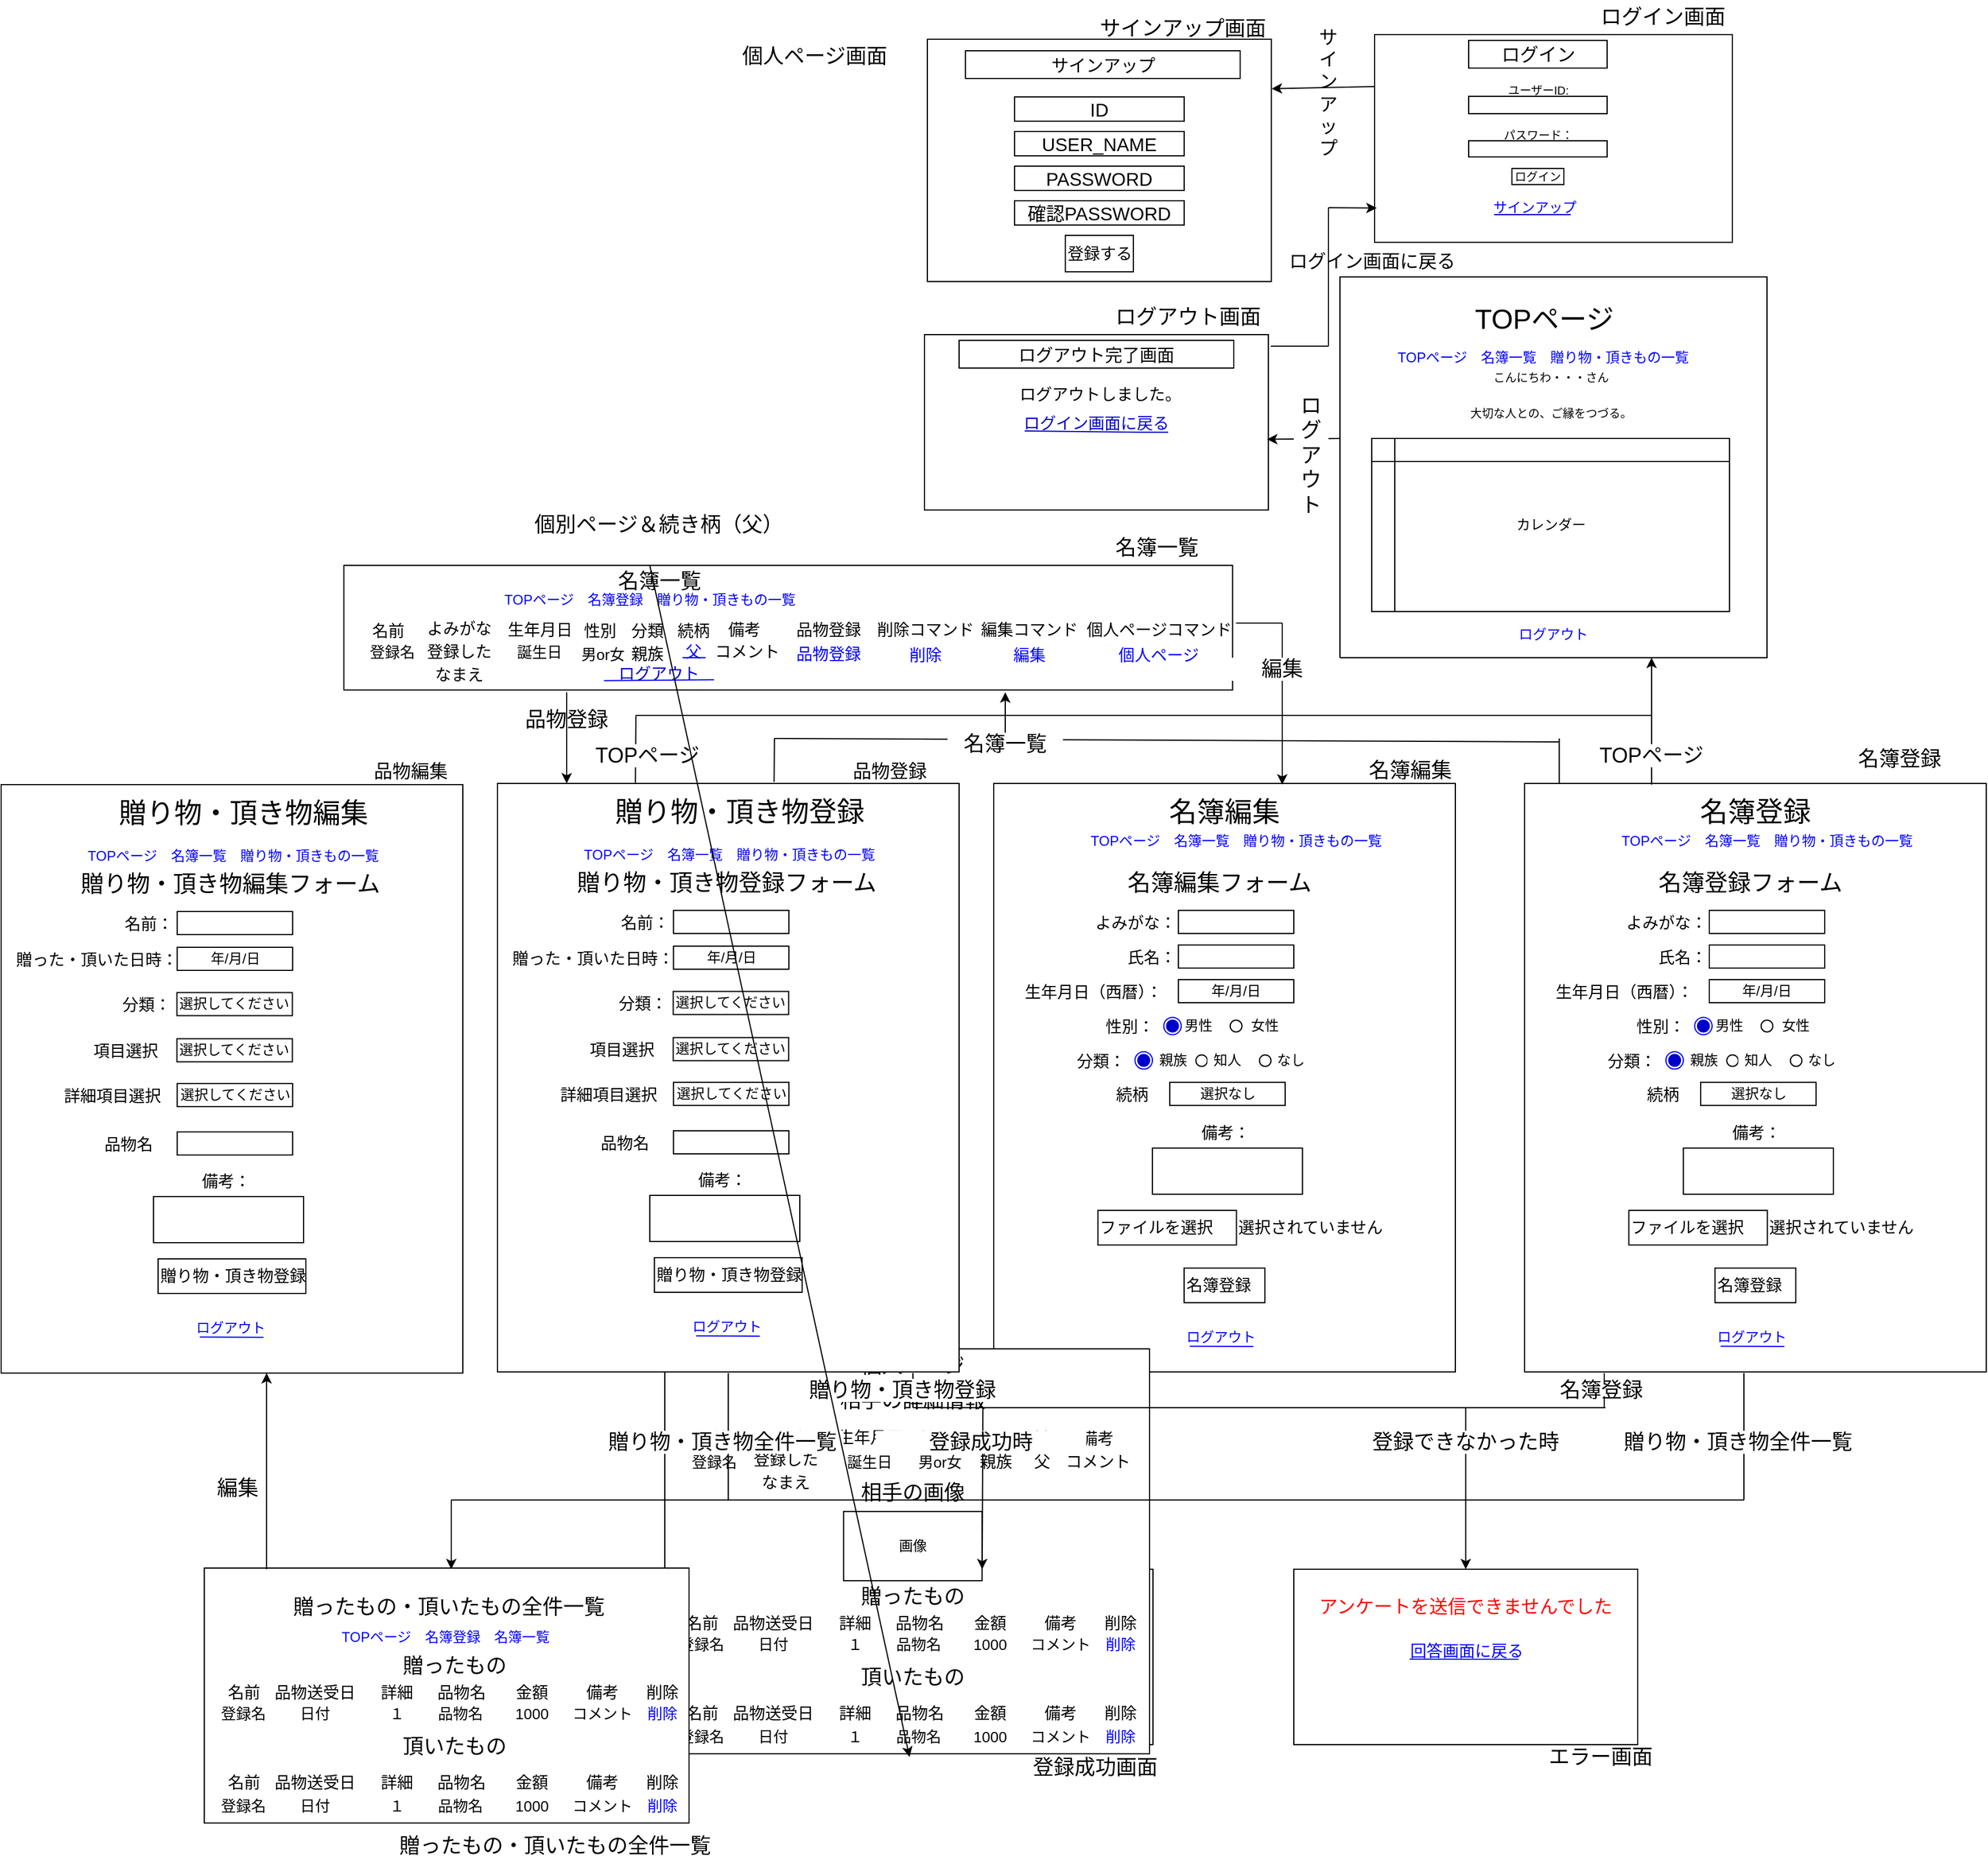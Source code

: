 <mxfile version="21.7.5" type="device" pages="16">
  <diagram name="ページ1" id="MFC57rEejd_u72afK9wu">
    <mxGraphModel dx="5113" dy="1723" grid="1" gridSize="10" guides="1" tooltips="1" connect="1" arrows="1" fold="1" page="1" pageScale="1" pageWidth="827" pageHeight="1169" math="0" shadow="0">
      <root>
        <mxCell id="0" />
        <mxCell id="1" parent="0" />
        <mxCell id="puYlJjRZ0pO8FZvw6EGe-11" value="" style="group" parent="1" vertex="1" connectable="0">
          <mxGeometry x="-3332" y="-879" width="298" height="152" as="geometry" />
        </mxCell>
        <mxCell id="puYlJjRZ0pO8FZvw6EGe-12" value="" style="rounded=0;whiteSpace=wrap;html=1;fontSize=16;verticalAlign=top;" parent="puYlJjRZ0pO8FZvw6EGe-11" vertex="1">
          <mxGeometry x="-3" width="298" height="152" as="geometry" />
        </mxCell>
        <mxCell id="puYlJjRZ0pO8FZvw6EGe-13" value="&lt;font style=&quot;font-size: 14px;&quot;&gt;ログアウトしました。&lt;/font&gt;" style="rounded=0;whiteSpace=wrap;html=1;fontSize=16;strokeColor=none;" parent="puYlJjRZ0pO8FZvw6EGe-11" vertex="1">
          <mxGeometry x="75.5" y="40" width="147" height="21" as="geometry" />
        </mxCell>
        <mxCell id="puYlJjRZ0pO8FZvw6EGe-14" value="&lt;span style=&quot;font-size: 15px;&quot;&gt;ログアウト完了画面&lt;/span&gt;" style="rounded=0;whiteSpace=wrap;html=1;fontSize=16;" parent="puYlJjRZ0pO8FZvw6EGe-11" vertex="1">
          <mxGeometry x="27" y="5" width="238" height="24" as="geometry" />
        </mxCell>
        <mxCell id="puYlJjRZ0pO8FZvw6EGe-15" style="edgeStyle=none;curved=1;rounded=0;orthogonalLoop=1;jettySize=auto;html=1;exitX=0.5;exitY=1;exitDx=0;exitDy=0;fontSize=12;startSize=8;endSize=8;" parent="puYlJjRZ0pO8FZvw6EGe-11" source="puYlJjRZ0pO8FZvw6EGe-14" target="puYlJjRZ0pO8FZvw6EGe-14" edge="1">
          <mxGeometry relative="1" as="geometry" />
        </mxCell>
        <mxCell id="puYlJjRZ0pO8FZvw6EGe-16" value="&lt;font color=&quot;#0000cc&quot; style=&quot;font-size: 14px;&quot;&gt;ログイン画面に戻る&lt;/font&gt;" style="rounded=0;whiteSpace=wrap;html=1;fontSize=16;strokeColor=none;" parent="puYlJjRZ0pO8FZvw6EGe-11" vertex="1">
          <mxGeometry x="80" y="68.5" width="132" height="15" as="geometry" />
        </mxCell>
        <mxCell id="puYlJjRZ0pO8FZvw6EGe-17" value="" style="endArrow=none;html=1;rounded=0;fontSize=12;startSize=8;endSize=8;strokeColor=#0000CC;entryX=0.316;entryY=0.705;entryDx=0;entryDy=0;entryPerimeter=0;" parent="puYlJjRZ0pO8FZvw6EGe-11" edge="1">
          <mxGeometry width="50" height="50" relative="1" as="geometry">
            <mxPoint x="83.82" y="83.5" as="sourcePoint" />
            <mxPoint x="208.174" y="84.64" as="targetPoint" />
            <Array as="points">
              <mxPoint x="184.07" y="84.6" />
            </Array>
          </mxGeometry>
        </mxCell>
        <mxCell id="puYlJjRZ0pO8FZvw6EGe-117" value="" style="group" parent="1" vertex="1" connectable="0">
          <mxGeometry x="-2993.06" y="-889" width="415" height="350" as="geometry" />
        </mxCell>
        <mxCell id="uqI_C0eSmEfnLuYSGZD6-408" value="" style="group" parent="puYlJjRZ0pO8FZvw6EGe-117" vertex="1" connectable="0">
          <mxGeometry x="18.06" y="-40" width="370" height="330" as="geometry" />
        </mxCell>
        <mxCell id="puYlJjRZ0pO8FZvw6EGe-91" value="" style="rounded=0;whiteSpace=wrap;html=1;container=0;" parent="uqI_C0eSmEfnLuYSGZD6-408" vertex="1">
          <mxGeometry width="370" height="330" as="geometry" />
        </mxCell>
        <mxCell id="puYlJjRZ0pO8FZvw6EGe-92" value="カレンダー" style="shape=internalStorage;whiteSpace=wrap;html=1;backgroundOutline=1;container=0;" parent="uqI_C0eSmEfnLuYSGZD6-408" vertex="1">
          <mxGeometry x="27.5" y="140" width="310" height="150" as="geometry" />
        </mxCell>
        <mxCell id="puYlJjRZ0pO8FZvw6EGe-94" value="&lt;span style=&quot;font-size: 24px;&quot;&gt;TOPページ&lt;/span&gt;" style="text;strokeColor=none;fillColor=none;html=1;whiteSpace=wrap;verticalAlign=middle;overflow=hidden;container=0;" parent="uqI_C0eSmEfnLuYSGZD6-408" vertex="1">
          <mxGeometry x="115" y="20" width="135" height="30" as="geometry" />
        </mxCell>
        <mxCell id="puYlJjRZ0pO8FZvw6EGe-95" value="&lt;div&gt;ログアウト&lt;/div&gt;" style="text;strokeColor=none;fillColor=none;html=1;whiteSpace=wrap;verticalAlign=middle;overflow=hidden;fontColor=#0000FF;container=0;" parent="uqI_C0eSmEfnLuYSGZD6-408" vertex="1">
          <mxGeometry x="152.5" y="300" width="65" height="20" as="geometry" />
        </mxCell>
        <mxCell id="uqI_C0eSmEfnLuYSGZD6-3" value="&lt;font style=&quot;font-size: 10px;&quot;&gt;こんにちわ・・・さん&lt;/font&gt;" style="rounded=0;whiteSpace=wrap;html=1;fontSize=16;strokeColor=none;container=0;" parent="uqI_C0eSmEfnLuYSGZD6-408" vertex="1">
          <mxGeometry x="121.53" y="79" width="121.94" height="11" as="geometry" />
        </mxCell>
        <mxCell id="uqI_C0eSmEfnLuYSGZD6-4" value="&lt;font style=&quot;font-size: 10px;&quot;&gt;大切な人との、ご縁をつづる。&lt;/font&gt;" style="rounded=0;whiteSpace=wrap;html=1;fontSize=16;strokeColor=none;container=0;" parent="uqI_C0eSmEfnLuYSGZD6-408" vertex="1">
          <mxGeometry x="107.5" y="110" width="150" height="11" as="geometry" />
        </mxCell>
        <mxCell id="uqI_C0eSmEfnLuYSGZD6-413" value="&lt;div&gt;&lt;font color=&quot;#0000ff&quot;&gt;TOPページ　名簿一覧　贈り物・頂きもの一覧&lt;/font&gt;&lt;/div&gt;" style="text;strokeColor=none;fillColor=none;html=1;whiteSpace=wrap;verticalAlign=middle;overflow=hidden;container=0;" parent="uqI_C0eSmEfnLuYSGZD6-408" vertex="1">
          <mxGeometry x="48.47" y="50" width="273.06" height="40" as="geometry" />
        </mxCell>
        <mxCell id="uqI_C0eSmEfnLuYSGZD6-439" value="" style="endArrow=classic;html=1;rounded=0;" parent="puYlJjRZ0pO8FZvw6EGe-117" edge="1">
          <mxGeometry width="50" height="50" relative="1" as="geometry">
            <mxPoint x="288.06" y="340" as="sourcePoint" />
            <mxPoint x="288.06" y="290" as="targetPoint" />
          </mxGeometry>
        </mxCell>
        <mxCell id="uqI_C0eSmEfnLuYSGZD6-440" value="" style="endArrow=none;html=1;rounded=0;" parent="puYlJjRZ0pO8FZvw6EGe-117" edge="1">
          <mxGeometry width="50" height="50" relative="1" as="geometry">
            <mxPoint x="-591.94" y="340" as="sourcePoint" />
            <mxPoint x="288.06" y="340" as="targetPoint" />
          </mxGeometry>
        </mxCell>
        <mxCell id="uqI_C0eSmEfnLuYSGZD6-447" value="" style="endArrow=classic;html=1;rounded=0;" parent="puYlJjRZ0pO8FZvw6EGe-117" edge="1">
          <mxGeometry width="50" height="50" relative="1" as="geometry">
            <mxPoint x="-271.94" y="360" as="sourcePoint" />
            <mxPoint x="-271.94" y="320" as="targetPoint" />
          </mxGeometry>
        </mxCell>
        <mxCell id="HE5G6ts_1quCM779uTKT-100" value="" style="group" parent="1" vertex="1" connectable="0">
          <mxGeometry x="-3435" y="191" width="298" height="152" as="geometry" />
        </mxCell>
        <mxCell id="HE5G6ts_1quCM779uTKT-101" value="" style="rounded=0;whiteSpace=wrap;html=1;fontSize=16;verticalAlign=top;container=0;" parent="HE5G6ts_1quCM779uTKT-100" vertex="1">
          <mxGeometry width="298" height="152" as="geometry" />
        </mxCell>
        <mxCell id="HE5G6ts_1quCM779uTKT-102" value="&lt;font style=&quot;font-size: 14px;&quot;&gt;成功しました&lt;/font&gt;" style="rounded=0;whiteSpace=wrap;html=1;fontSize=16;strokeColor=none;container=0;" parent="HE5G6ts_1quCM779uTKT-100" vertex="1">
          <mxGeometry x="8" y="29" width="112" height="21" as="geometry" />
        </mxCell>
        <mxCell id="HE5G6ts_1quCM779uTKT-103" style="edgeStyle=none;curved=1;rounded=0;orthogonalLoop=1;jettySize=auto;html=1;exitX=0;exitY=0.75;exitDx=0;exitDy=0;fontSize=12;startSize=8;endSize=8;" parent="HE5G6ts_1quCM779uTKT-100" edge="1">
          <mxGeometry relative="1" as="geometry">
            <mxPoint x="31" y="102.5" as="sourcePoint" />
            <mxPoint x="31" y="102.5" as="targetPoint" />
          </mxGeometry>
        </mxCell>
        <mxCell id="HE5G6ts_1quCM779uTKT-104" value="登録成功画面" style="rounded=0;whiteSpace=wrap;html=1;fontSize=16;container=0;" parent="HE5G6ts_1quCM779uTKT-100" vertex="1">
          <mxGeometry x="8" y="5" width="120" height="24" as="geometry" />
        </mxCell>
        <mxCell id="HE5G6ts_1quCM779uTKT-105" style="edgeStyle=none;curved=1;rounded=0;orthogonalLoop=1;jettySize=auto;html=1;exitX=0.5;exitY=1;exitDx=0;exitDy=0;fontSize=12;startSize=8;endSize=8;" parent="HE5G6ts_1quCM779uTKT-100" source="HE5G6ts_1quCM779uTKT-104" target="HE5G6ts_1quCM779uTKT-104" edge="1">
          <mxGeometry relative="1" as="geometry" />
        </mxCell>
        <mxCell id="HE5G6ts_1quCM779uTKT-106" value="&lt;span style=&quot;font-size: 14px;&quot;&gt;&lt;font color=&quot;#0000ff&quot;&gt;名簿一覧&lt;/font&gt;&lt;/span&gt;" style="rounded=0;whiteSpace=wrap;html=1;fontSize=16;strokeColor=none;container=0;fillColor=none;" parent="HE5G6ts_1quCM779uTKT-100" vertex="1">
          <mxGeometry y="120" width="68" height="21" as="geometry" />
        </mxCell>
        <mxCell id="HE5G6ts_1quCM779uTKT-107" value="&lt;div&gt;&lt;font style=&quot;font-size: 14px;&quot; color=&quot;#0000ff&quot;&gt;品物全件一覧&lt;/font&gt;&lt;/div&gt;" style="text;strokeColor=none;fillColor=none;html=1;whiteSpace=wrap;verticalAlign=middle;overflow=hidden;container=0;" parent="HE5G6ts_1quCM779uTKT-100" vertex="1">
          <mxGeometry x="8" y="100" width="102" height="20" as="geometry" />
        </mxCell>
        <mxCell id="HE5G6ts_1quCM779uTKT-108" value="&lt;font color=&quot;#0000ff&quot;&gt;&lt;span style=&quot;font-size: 14px;&quot;&gt;TOP&lt;/span&gt;&lt;/font&gt;" style="text;strokeColor=none;fillColor=none;html=1;whiteSpace=wrap;verticalAlign=middle;overflow=hidden;container=0;" parent="HE5G6ts_1quCM779uTKT-100" vertex="1">
          <mxGeometry x="8" y="80" width="32" height="20" as="geometry" />
        </mxCell>
        <mxCell id="HE5G6ts_1quCM779uTKT-109" value="" style="endArrow=none;html=1;rounded=0;strokeColor=#0000FF;entryX=0.769;entryY=0.905;entryDx=0;entryDy=0;entryPerimeter=0;exitX=0.243;exitY=0.905;exitDx=0;exitDy=0;exitPerimeter=0;" parent="HE5G6ts_1quCM779uTKT-100" edge="1">
          <mxGeometry width="50" height="50" relative="1" as="geometry">
            <mxPoint x="6.114" y="99.595" as="sourcePoint" />
            <mxPoint x="41.882" y="99.595" as="targetPoint" />
          </mxGeometry>
        </mxCell>
        <mxCell id="HE5G6ts_1quCM779uTKT-110" value="" style="endArrow=none;html=1;rounded=0;strokeColor=#0000FF;" parent="HE5G6ts_1quCM779uTKT-100" edge="1">
          <mxGeometry width="50" height="50" relative="1" as="geometry">
            <mxPoint x="8" y="119.6" as="sourcePoint" />
            <mxPoint x="98" y="119.6" as="targetPoint" />
          </mxGeometry>
        </mxCell>
        <mxCell id="HE5G6ts_1quCM779uTKT-111" value="" style="endArrow=none;html=1;rounded=0;strokeColor=#0000FF;" parent="HE5G6ts_1quCM779uTKT-100" edge="1">
          <mxGeometry width="50" height="50" relative="1" as="geometry">
            <mxPoint x="4.78" y="141" as="sourcePoint" />
            <mxPoint x="63.22" y="141" as="targetPoint" />
          </mxGeometry>
        </mxCell>
        <mxCell id="HE5G6ts_1quCM779uTKT-181" value="品物登録" style="rounded=0;whiteSpace=wrap;html=1;fontSize=16;strokeColor=none;" parent="1" vertex="1">
          <mxGeometry x="-3425" y="-519.46" width="120" height="36.93" as="geometry" />
        </mxCell>
        <mxCell id="HE5G6ts_1quCM779uTKT-210" value="&lt;font style=&quot;font-size: 18px;&quot;&gt;ログイン画面&lt;/font&gt;" style="rounded=0;whiteSpace=wrap;html=1;fontSize=16;strokeColor=none;fillColor=none;" parent="1" vertex="1">
          <mxGeometry x="-2755" y="-1169" width="120" height="30" as="geometry" />
        </mxCell>
        <mxCell id="HE5G6ts_1quCM779uTKT-214" value="&lt;font style=&quot;font-size: 18px;&quot;&gt;エラー画面&lt;/font&gt;" style="rounded=0;whiteSpace=wrap;html=1;fontSize=16;fillColor=none;strokeColor=none;" parent="1" vertex="1">
          <mxGeometry x="-2805" y="343" width="112" height="21" as="geometry" />
        </mxCell>
        <mxCell id="HE5G6ts_1quCM779uTKT-219" value="&lt;font style=&quot;font-size: 18px;&quot;&gt;登録成功画面&lt;/font&gt;" style="rounded=0;whiteSpace=wrap;html=1;fontSize=16;fillColor=none;strokeColor=none;" parent="1" vertex="1">
          <mxGeometry x="-3247" y="343" width="120" height="40" as="geometry" />
        </mxCell>
        <mxCell id="HE5G6ts_1quCM779uTKT-222" value="&lt;font style=&quot;font-size: 18px;&quot;&gt;個人ページ画面&lt;/font&gt;" style="rounded=0;whiteSpace=wrap;html=1;fontSize=16;fillColor=none;strokeColor=none;" parent="1" vertex="1">
          <mxGeometry x="-3495" y="-1130" width="130" height="20.94" as="geometry" />
        </mxCell>
        <mxCell id="QLM2McAuhSttxLZuZJk--57" value="&lt;font style=&quot;font-size: 18px;&quot;&gt;名簿編集&lt;/font&gt;" style="rounded=0;whiteSpace=wrap;html=1;fontSize=16;fillColor=none;strokeColor=none;" parent="1" vertex="1">
          <mxGeometry x="-2953.97" y="-512" width="80" height="22" as="geometry" />
        </mxCell>
        <mxCell id="uqI_C0eSmEfnLuYSGZD6-31" value="" style="group;fillColor=default;" parent="1" vertex="1" connectable="0">
          <mxGeometry x="-3838.06" y="-679" width="774.06" height="108" as="geometry" />
        </mxCell>
        <mxCell id="VQ2qiLdZuaJMyB1rUMGk-1" value="&lt;font style=&quot;font-size: 14px;&quot;&gt;登録したなまえ&lt;/font&gt;" style="rounded=0;whiteSpace=wrap;html=1;fontSize=16;strokeColor=none;container=0;" parent="uqI_C0eSmEfnLuYSGZD6-31" vertex="1">
          <mxGeometry x="65" y="79.93" width="70" height="8.14" as="geometry" />
        </mxCell>
        <mxCell id="puYlJjRZ0pO8FZvw6EGe-18" value="" style="group;strokeColor=default;container=0;" parent="uqI_C0eSmEfnLuYSGZD6-31" vertex="1" connectable="0">
          <mxGeometry width="770" height="108" as="geometry" />
        </mxCell>
        <mxCell id="VQ2qiLdZuaJMyB1rUMGk-2" value="&lt;span style=&quot;font-size: 14px;&quot;&gt;よみがな&lt;/span&gt;" style="rounded=0;whiteSpace=wrap;html=1;fontSize=16;strokeColor=none;container=0;" parent="uqI_C0eSmEfnLuYSGZD6-31" vertex="1">
          <mxGeometry x="60" y="49.93" width="80" height="8.14" as="geometry" />
        </mxCell>
        <mxCell id="puYlJjRZ0pO8FZvw6EGe-53" value="&lt;font style=&quot;font-size: 18px;&quot;&gt;名簿一覧&lt;/font&gt;" style="rounded=0;whiteSpace=wrap;html=1;fontSize=16;strokeColor=none;container=0;fillColor=none;" parent="uqI_C0eSmEfnLuYSGZD6-31" vertex="1">
          <mxGeometry x="212.646" y="9.93" width="120.973" height="8.14" as="geometry" />
        </mxCell>
        <mxCell id="uqI_C0eSmEfnLuYSGZD6-22" value="&lt;div&gt;&lt;font color=&quot;#0000ff&quot;&gt;TOPページ　名簿登録　贈り物・頂きもの一覧&lt;/font&gt;&lt;/div&gt;" style="text;strokeColor=none;fillColor=none;html=1;whiteSpace=wrap;verticalAlign=middle;overflow=hidden;container=0;" parent="uqI_C0eSmEfnLuYSGZD6-31" vertex="1">
          <mxGeometry x="136.6" y="19.93" width="273.06" height="20" as="geometry" />
        </mxCell>
        <mxCell id="puYlJjRZ0pO8FZvw6EGe-19" value="&lt;font style=&quot;font-size: 14px;&quot;&gt;名前&lt;/font&gt;" style="rounded=0;whiteSpace=wrap;html=1;fontSize=16;strokeColor=none;container=0;" parent="uqI_C0eSmEfnLuYSGZD6-31" vertex="1">
          <mxGeometry x="16.946" y="51.79" width="43.059" height="8.137" as="geometry" />
        </mxCell>
        <mxCell id="puYlJjRZ0pO8FZvw6EGe-22" value="&lt;font style=&quot;font-size: 14px;&quot;&gt;性別&lt;/font&gt;" style="rounded=0;whiteSpace=wrap;html=1;fontSize=16;strokeColor=none;container=0;" parent="uqI_C0eSmEfnLuYSGZD6-31" vertex="1">
          <mxGeometry x="202.481" y="51.79" width="40.371" height="8.137" as="geometry" />
        </mxCell>
        <mxCell id="puYlJjRZ0pO8FZvw6EGe-51" value="&lt;font style=&quot;font-size: 13px;&quot;&gt;男or女&lt;/font&gt;" style="rounded=0;whiteSpace=wrap;html=1;fontSize=16;strokeColor=none;container=0;fillColor=none;" parent="uqI_C0eSmEfnLuYSGZD6-31" vertex="1">
          <mxGeometry x="197.111" y="71.798" width="55.144" height="8.137" as="geometry" />
        </mxCell>
        <mxCell id="puYlJjRZ0pO8FZvw6EGe-52" value="&lt;span style=&quot;font-size: 13px;&quot;&gt;登録名&lt;/span&gt;" style="rounded=0;whiteSpace=wrap;html=1;fontSize=16;strokeColor=none;container=0;fillColor=none;" parent="uqI_C0eSmEfnLuYSGZD6-31" vertex="1">
          <mxGeometry x="9.996" y="69.928" width="64.286" height="8.137" as="geometry" />
        </mxCell>
        <mxCell id="puYlJjRZ0pO8FZvw6EGe-20" value="生年月日" style="rounded=0;whiteSpace=wrap;html=1;fontSize=14;strokeColor=none;container=0;" parent="uqI_C0eSmEfnLuYSGZD6-31" vertex="1">
          <mxGeometry x="136.6" y="51.79" width="65.88" height="8.14" as="geometry" />
        </mxCell>
        <mxCell id="puYlJjRZ0pO8FZvw6EGe-90" value="&lt;span style=&quot;font-size: 13px;&quot;&gt;誕生日&lt;br&gt;&lt;/span&gt;" style="rounded=0;whiteSpace=wrap;html=1;fontSize=16;strokeColor=none;container=0;" parent="uqI_C0eSmEfnLuYSGZD6-31" vertex="1">
          <mxGeometry x="141.971" y="69.928" width="55.144" height="8.137" as="geometry" />
        </mxCell>
        <mxCell id="puYlJjRZ0pO8FZvw6EGe-60" value="&lt;span style=&quot;font-size: 14px;&quot;&gt;分類&lt;/span&gt;" style="rounded=0;whiteSpace=wrap;html=1;fontSize=16;strokeColor=none;container=0;" parent="uqI_C0eSmEfnLuYSGZD6-31" vertex="1">
          <mxGeometry x="242.851" y="51.79" width="40.371" height="8.137" as="geometry" />
        </mxCell>
        <mxCell id="puYlJjRZ0pO8FZvw6EGe-61" value="&lt;font style=&quot;font-size: 14px;&quot;&gt;親族&lt;/font&gt;" style="rounded=0;whiteSpace=wrap;html=1;fontSize=16;strokeColor=none;container=0;fillColor=none;" parent="uqI_C0eSmEfnLuYSGZD6-31" vertex="1">
          <mxGeometry x="242.851" y="71.8" width="40.371" height="8.137" as="geometry" />
        </mxCell>
        <mxCell id="puYlJjRZ0pO8FZvw6EGe-62" value="&lt;span style=&quot;font-size: 14px;&quot;&gt;続柄&lt;/span&gt;" style="rounded=0;whiteSpace=wrap;html=1;fontSize=16;strokeColor=none;container=0;" parent="uqI_C0eSmEfnLuYSGZD6-31" vertex="1">
          <mxGeometry x="283.221" y="51.79" width="40.371" height="8.137" as="geometry" />
        </mxCell>
        <mxCell id="puYlJjRZ0pO8FZvw6EGe-63" value="&lt;span style=&quot;font-size: 14px;&quot;&gt;&lt;font color=&quot;#0000ff&quot;&gt;父&lt;/font&gt;&lt;/span&gt;" style="rounded=0;whiteSpace=wrap;html=1;fontSize=16;strokeColor=none;container=0;" parent="uqI_C0eSmEfnLuYSGZD6-31" vertex="1">
          <mxGeometry x="283.221" y="69.93" width="40.371" height="8.137" as="geometry" />
        </mxCell>
        <mxCell id="7Ts2QcO9sI_mxTMBv7qf-28" value="" style="endArrow=none;html=1;rounded=0;fontColor=#0000FF;strokeColor=#0000FF;" parent="uqI_C0eSmEfnLuYSGZD6-31" edge="1">
          <mxGeometry width="50" height="50" relative="1" as="geometry">
            <mxPoint x="293.41" y="79.94" as="sourcePoint" />
            <mxPoint x="313.41" y="79.94" as="targetPoint" />
          </mxGeometry>
        </mxCell>
        <mxCell id="puYlJjRZ0pO8FZvw6EGe-21" value="備考" style="rounded=0;whiteSpace=wrap;html=1;fontSize=14;strokeColor=none;container=0;" parent="uqI_C0eSmEfnLuYSGZD6-31" vertex="1">
          <mxGeometry x="323.59" y="47.46" width="46.41" height="16.79" as="geometry" />
        </mxCell>
        <mxCell id="puYlJjRZ0pO8FZvw6EGe-81" value="&lt;font style=&quot;font-size: 14px;&quot;&gt;コメント&lt;/font&gt;" style="rounded=0;whiteSpace=wrap;html=1;fontSize=16;strokeColor=none;container=0;" parent="uqI_C0eSmEfnLuYSGZD6-31" vertex="1">
          <mxGeometry x="320" y="69.93" width="58.88" height="8.14" as="geometry" />
        </mxCell>
        <mxCell id="puYlJjRZ0pO8FZvw6EGe-70" value="品物登録" style="rounded=0;whiteSpace=wrap;html=1;fontSize=14;strokeColor=none;container=0;fillColor=none;" parent="uqI_C0eSmEfnLuYSGZD6-31" vertex="1">
          <mxGeometry x="390" y="51.79" width="60" height="8.14" as="geometry" />
        </mxCell>
        <mxCell id="QLM2McAuhSttxLZuZJk--60" value="&lt;font color=&quot;#0000ff&quot;&gt;&lt;span style=&quot;font-size: 14px;&quot;&gt;品物登録&lt;/span&gt;&lt;/font&gt;" style="rounded=0;whiteSpace=wrap;html=1;fontSize=16;strokeColor=none;container=0;fillColor=none;" parent="uqI_C0eSmEfnLuYSGZD6-31" vertex="1">
          <mxGeometry x="380.93" y="71.8" width="78.13" height="8.14" as="geometry" />
        </mxCell>
        <mxCell id="puYlJjRZ0pO8FZvw6EGe-185" value="削除コマンド" style="rounded=0;whiteSpace=wrap;html=1;fontSize=14;strokeColor=none;container=0;" parent="uqI_C0eSmEfnLuYSGZD6-31" vertex="1">
          <mxGeometry x="459.06" y="51.79" width="90" height="8.14" as="geometry" />
        </mxCell>
        <mxCell id="puYlJjRZ0pO8FZvw6EGe-186" value="&lt;span style=&quot;font-size: 14px;&quot;&gt;&lt;font color=&quot;#0000ff&quot;&gt;削除&lt;/font&gt;&lt;/span&gt;" style="rounded=0;whiteSpace=wrap;html=1;fontSize=16;strokeColor=none;container=0;" parent="uqI_C0eSmEfnLuYSGZD6-31" vertex="1">
          <mxGeometry x="464.99" y="71.8" width="78.13" height="10" as="geometry" />
        </mxCell>
        <mxCell id="uqI_C0eSmEfnLuYSGZD6-25" value="編集コマンド" style="rounded=0;whiteSpace=wrap;html=1;fontSize=14;strokeColor=none;container=0;" parent="uqI_C0eSmEfnLuYSGZD6-31" vertex="1">
          <mxGeometry x="549.06" y="51.79" width="90" height="8.14" as="geometry" />
        </mxCell>
        <mxCell id="uqI_C0eSmEfnLuYSGZD6-26" value="&lt;span style=&quot;font-size: 14px;&quot;&gt;&lt;font color=&quot;#0000ff&quot;&gt;編集&lt;/font&gt;&lt;/span&gt;" style="rounded=0;whiteSpace=wrap;html=1;fontSize=16;strokeColor=none;container=0;" parent="uqI_C0eSmEfnLuYSGZD6-31" vertex="1">
          <mxGeometry x="554.99" y="71.8" width="78.13" height="10" as="geometry" />
        </mxCell>
        <mxCell id="uqI_C0eSmEfnLuYSGZD6-27" value="個人ページコマンド" style="rounded=0;whiteSpace=wrap;html=1;fontSize=14;strokeColor=none;container=0;fillColor=none;" parent="uqI_C0eSmEfnLuYSGZD6-31" vertex="1">
          <mxGeometry x="639.06" y="51.79" width="135" height="8.14" as="geometry" />
        </mxCell>
        <mxCell id="uqI_C0eSmEfnLuYSGZD6-28" value="&lt;span style=&quot;font-size: 14px;&quot;&gt;&lt;font color=&quot;#0000ff&quot;&gt;個人ページ&lt;/font&gt;&lt;/span&gt;" style="rounded=0;whiteSpace=wrap;html=1;fontSize=16;strokeColor=none;container=0;" parent="uqI_C0eSmEfnLuYSGZD6-31" vertex="1">
          <mxGeometry x="667.5" y="71.8" width="78.13" height="10" as="geometry" />
        </mxCell>
        <mxCell id="puYlJjRZ0pO8FZvw6EGe-24" value="&lt;font color=&quot;#0000cc&quot;&gt;&lt;span style=&quot;font-size: 14px;&quot;&gt;ログアウト&lt;/span&gt;&lt;/font&gt;" style="rounded=0;whiteSpace=wrap;html=1;fontSize=16;strokeColor=none;container=0;fillColor=none;" parent="uqI_C0eSmEfnLuYSGZD6-31" vertex="1">
          <mxGeometry x="212.197" y="88.07" width="121.873" height="9.43" as="geometry" />
        </mxCell>
        <mxCell id="puYlJjRZ0pO8FZvw6EGe-26" value="" style="endArrow=none;html=1;rounded=0;fontSize=12;startSize=8;endSize=8;strokeColor=#0000FF;exitX=0.108;exitY=1.258;exitDx=0;exitDy=0;exitPerimeter=0;entryX=0.891;entryY=1.169;entryDx=0;entryDy=0;entryPerimeter=0;" parent="uqI_C0eSmEfnLuYSGZD6-31" source="puYlJjRZ0pO8FZvw6EGe-24" target="puYlJjRZ0pO8FZvw6EGe-24" edge="1">
          <mxGeometry width="50" height="50" relative="1" as="geometry">
            <mxPoint x="376.923" y="247.0" as="sourcePoint" />
            <mxPoint x="465.714" y="241.0" as="targetPoint" />
            <Array as="points" />
          </mxGeometry>
        </mxCell>
        <mxCell id="uqI_C0eSmEfnLuYSGZD6-103" value="" style="group;fillColor=default;" parent="1" vertex="1" connectable="0">
          <mxGeometry x="-3275" y="-490" width="400" height="510" as="geometry" />
        </mxCell>
        <mxCell id="uqI_C0eSmEfnLuYSGZD6-69" value="" style="group;strokeColor=default;container=0;" parent="uqI_C0eSmEfnLuYSGZD6-103" vertex="1" connectable="0">
          <mxGeometry width="400" height="510" as="geometry" />
        </mxCell>
        <mxCell id="uqI_C0eSmEfnLuYSGZD6-70" value="&lt;span style=&quot;font-size: 24px;&quot;&gt;名簿編集&lt;/span&gt;" style="text;strokeColor=none;fillColor=none;html=1;whiteSpace=wrap;verticalAlign=middle;overflow=hidden;container=0;" parent="uqI_C0eSmEfnLuYSGZD6-103" vertex="1">
          <mxGeometry x="150.2" width="99.51" height="50" as="geometry" />
        </mxCell>
        <mxCell id="uqI_C0eSmEfnLuYSGZD6-71" value="&lt;font style=&quot;font-size: 14px;&quot;&gt;よみがな：&lt;br&gt;&lt;/font&gt;" style="text;strokeColor=none;fillColor=none;html=1;whiteSpace=wrap;verticalAlign=middle;overflow=hidden;container=0;" parent="uqI_C0eSmEfnLuYSGZD6-103" vertex="1">
          <mxGeometry x="85.88" y="110" width="79.8" height="20" as="geometry" />
        </mxCell>
        <mxCell id="uqI_C0eSmEfnLuYSGZD6-72" value="&lt;font style=&quot;font-size: 14px;&quot;&gt;氏名：&lt;/font&gt;" style="text;strokeColor=none;fillColor=none;html=1;whiteSpace=wrap;verticalAlign=middle;overflow=hidden;container=0;" parent="uqI_C0eSmEfnLuYSGZD6-103" vertex="1">
          <mxGeometry x="114.0" y="140" width="60" height="20" as="geometry" />
        </mxCell>
        <mxCell id="uqI_C0eSmEfnLuYSGZD6-73" value="&lt;span style=&quot;font-size: 14px;&quot;&gt;生年月日（西暦）：&lt;/span&gt;" style="text;strokeColor=none;fillColor=none;html=1;whiteSpace=wrap;verticalAlign=middle;overflow=hidden;container=0;" parent="uqI_C0eSmEfnLuYSGZD6-103" vertex="1">
          <mxGeometry x="25.3" y="170" width="199.8" height="20" as="geometry" />
        </mxCell>
        <mxCell id="uqI_C0eSmEfnLuYSGZD6-74" value="&lt;span style=&quot;font-size: 14px;&quot;&gt;性別：&lt;/span&gt;" style="text;strokeColor=none;fillColor=none;html=1;whiteSpace=wrap;verticalAlign=middle;overflow=hidden;container=0;" parent="uqI_C0eSmEfnLuYSGZD6-103" vertex="1">
          <mxGeometry x="95.3" y="200.24" width="49.7" height="20" as="geometry" />
        </mxCell>
        <mxCell id="uqI_C0eSmEfnLuYSGZD6-75" value="&lt;span style=&quot;font-size: 14px;&quot;&gt;分類：&lt;/span&gt;" style="text;strokeColor=none;fillColor=none;html=1;whiteSpace=wrap;verticalAlign=middle;overflow=hidden;container=0;" parent="uqI_C0eSmEfnLuYSGZD6-103" vertex="1">
          <mxGeometry x="70.35" y="230.24" width="49.7" height="20" as="geometry" />
        </mxCell>
        <mxCell id="uqI_C0eSmEfnLuYSGZD6-76" value="&lt;span style=&quot;font-size: 14px;&quot;&gt;備考：&lt;/span&gt;" style="text;strokeColor=none;fillColor=none;html=1;whiteSpace=wrap;verticalAlign=middle;overflow=hidden;container=0;" parent="uqI_C0eSmEfnLuYSGZD6-103" vertex="1">
          <mxGeometry x="177.53" y="290.0" width="50" height="26" as="geometry" />
        </mxCell>
        <mxCell id="uqI_C0eSmEfnLuYSGZD6-77" value="&lt;span style=&quot;font-size: 14px;&quot;&gt;ファイルを選択&lt;br&gt;&lt;/span&gt;" style="text;strokeColor=default;fillColor=none;html=1;whiteSpace=wrap;verticalAlign=middle;overflow=hidden;container=0;" parent="uqI_C0eSmEfnLuYSGZD6-103" vertex="1">
          <mxGeometry x="90.3" y="370.0" width="120" height="30" as="geometry" />
        </mxCell>
        <mxCell id="uqI_C0eSmEfnLuYSGZD6-78" value="&lt;span style=&quot;font-size: 14px;&quot;&gt;&lt;font color=&quot;#000000&quot;&gt;名簿登録&lt;/font&gt;&lt;br&gt;&lt;/span&gt;" style="text;strokeColor=#000000;fillColor=#FFFFFF;html=1;whiteSpace=wrap;verticalAlign=middle;overflow=hidden;container=0;fontColor=#00FFFF;" parent="uqI_C0eSmEfnLuYSGZD6-103" vertex="1">
          <mxGeometry x="164.96" y="420" width="70" height="30" as="geometry" />
        </mxCell>
        <mxCell id="uqI_C0eSmEfnLuYSGZD6-79" value="" style="rounded=0;whiteSpace=wrap;html=1;container=0;" parent="uqI_C0eSmEfnLuYSGZD6-103" vertex="1">
          <mxGeometry x="137.54" y="316.0" width="130" height="40" as="geometry" />
        </mxCell>
        <mxCell id="uqI_C0eSmEfnLuYSGZD6-80" value="" style="rounded=0;whiteSpace=wrap;html=1;container=0;" parent="uqI_C0eSmEfnLuYSGZD6-103" vertex="1">
          <mxGeometry x="160.0" y="110" width="100" height="20" as="geometry" />
        </mxCell>
        <mxCell id="uqI_C0eSmEfnLuYSGZD6-81" value="" style="rounded=0;whiteSpace=wrap;html=1;container=0;" parent="uqI_C0eSmEfnLuYSGZD6-103" vertex="1">
          <mxGeometry x="160" y="140" width="100" height="20" as="geometry" />
        </mxCell>
        <mxCell id="uqI_C0eSmEfnLuYSGZD6-82" value="選択なし" style="rounded=0;whiteSpace=wrap;html=1;container=0;" parent="uqI_C0eSmEfnLuYSGZD6-103" vertex="1">
          <mxGeometry x="152.54" y="259.07" width="100" height="20" as="geometry" />
        </mxCell>
        <mxCell id="uqI_C0eSmEfnLuYSGZD6-83" value="年/月/日" style="rounded=0;whiteSpace=wrap;html=1;container=0;" parent="uqI_C0eSmEfnLuYSGZD6-103" vertex="1">
          <mxGeometry x="160.0" y="170" width="100" height="20" as="geometry" />
        </mxCell>
        <mxCell id="uqI_C0eSmEfnLuYSGZD6-84" value="男性" style="rounded=0;whiteSpace=wrap;html=1;container=0;strokeColor=none;" parent="uqI_C0eSmEfnLuYSGZD6-103" vertex="1">
          <mxGeometry x="160.0" y="200" width="34.75" height="20" as="geometry" />
        </mxCell>
        <mxCell id="uqI_C0eSmEfnLuYSGZD6-85" value="女性" style="rounded=0;whiteSpace=wrap;html=1;container=0;strokeColor=none;" parent="uqI_C0eSmEfnLuYSGZD6-103" vertex="1">
          <mxGeometry x="219.91" y="200.24" width="29.8" height="20" as="geometry" />
        </mxCell>
        <mxCell id="uqI_C0eSmEfnLuYSGZD6-86" value="" style="ellipse;whiteSpace=wrap;html=1;aspect=fixed;fontSize=16;container=0;" parent="uqI_C0eSmEfnLuYSGZD6-103" vertex="1">
          <mxGeometry x="204.9" y="205.14" width="10.2" height="10.2" as="geometry" />
        </mxCell>
        <mxCell id="uqI_C0eSmEfnLuYSGZD6-87" value="" style="ellipse;whiteSpace=wrap;html=1;aspect=fixed;fontSize=16;container=0;" parent="uqI_C0eSmEfnLuYSGZD6-103" vertex="1">
          <mxGeometry x="175.16" y="235.24" width="10" height="10" as="geometry" />
        </mxCell>
        <mxCell id="uqI_C0eSmEfnLuYSGZD6-88" value="親族" style="rounded=0;whiteSpace=wrap;html=1;container=0;strokeColor=none;" parent="uqI_C0eSmEfnLuYSGZD6-103" vertex="1">
          <mxGeometry x="137.53" y="230.24" width="34.75" height="20" as="geometry" />
        </mxCell>
        <mxCell id="uqI_C0eSmEfnLuYSGZD6-89" value="知人" style="rounded=0;whiteSpace=wrap;html=1;container=0;strokeColor=none;" parent="uqI_C0eSmEfnLuYSGZD6-103" vertex="1">
          <mxGeometry x="185.16" y="230.24" width="34.75" height="20" as="geometry" />
        </mxCell>
        <mxCell id="uqI_C0eSmEfnLuYSGZD6-90" value="なし" style="rounded=0;whiteSpace=wrap;html=1;container=0;strokeColor=none;" parent="uqI_C0eSmEfnLuYSGZD6-103" vertex="1">
          <mxGeometry x="240.25" y="230.0" width="34.75" height="20" as="geometry" />
        </mxCell>
        <mxCell id="uqI_C0eSmEfnLuYSGZD6-91" value="" style="ellipse;whiteSpace=wrap;html=1;aspect=fixed;fontSize=16;container=0;" parent="uqI_C0eSmEfnLuYSGZD6-103" vertex="1">
          <mxGeometry x="230.25" y="235.24" width="10" height="10" as="geometry" />
        </mxCell>
        <mxCell id="uqI_C0eSmEfnLuYSGZD6-92" value="&lt;span style=&quot;font-size: 14px;&quot;&gt;続柄&lt;/span&gt;" style="rounded=0;whiteSpace=wrap;html=1;fontSize=16;strokeColor=none;container=0;fillColor=none;" parent="uqI_C0eSmEfnLuYSGZD6-103" vertex="1">
          <mxGeometry x="94.9" y="265.0" width="50.1" height="8.14" as="geometry" />
        </mxCell>
        <mxCell id="uqI_C0eSmEfnLuYSGZD6-93" value="&lt;div&gt;&lt;font color=&quot;#0000ff&quot;&gt;TOPページ　名簿一覧　贈り物・頂きもの一覧&lt;/font&gt;&lt;/div&gt;" style="text;strokeColor=none;fillColor=none;html=1;whiteSpace=wrap;verticalAlign=middle;overflow=hidden;container=0;" parent="uqI_C0eSmEfnLuYSGZD6-103" vertex="1">
          <mxGeometry x="81.94" y="30" width="273.06" height="40" as="geometry" />
        </mxCell>
        <mxCell id="uqI_C0eSmEfnLuYSGZD6-94" value="" style="ellipse;whiteSpace=wrap;html=1;aspect=fixed;fontSize=16;container=0;fillColor=#0000CC;strokeColor=#0000CC;" parent="uqI_C0eSmEfnLuYSGZD6-103" vertex="1">
          <mxGeometry x="149.8" y="205.14" width="10.2" height="10.2" as="geometry" />
        </mxCell>
        <mxCell id="uqI_C0eSmEfnLuYSGZD6-95" value="" style="ellipse;whiteSpace=wrap;html=1;aspect=fixed;fontSize=16;container=0;strokeColor=#0000FF;fillColor=none;" parent="uqI_C0eSmEfnLuYSGZD6-103" vertex="1">
          <mxGeometry x="147.36" y="202.69" width="15.1" height="15.1" as="geometry" />
        </mxCell>
        <mxCell id="uqI_C0eSmEfnLuYSGZD6-96" value="" style="ellipse;whiteSpace=wrap;html=1;aspect=fixed;fontSize=16;container=0;strokeColor=#0000FF;fillColor=none;" parent="uqI_C0eSmEfnLuYSGZD6-103" vertex="1">
          <mxGeometry x="122.43" y="232.45" width="15.1" height="15.1" as="geometry" />
        </mxCell>
        <mxCell id="uqI_C0eSmEfnLuYSGZD6-97" value="" style="ellipse;whiteSpace=wrap;html=1;aspect=fixed;fontSize=16;container=0;fillColor=#0000CC;strokeColor=#0000CC;" parent="uqI_C0eSmEfnLuYSGZD6-103" vertex="1">
          <mxGeometry x="124.88" y="234.9" width="10.2" height="10.2" as="geometry" />
        </mxCell>
        <mxCell id="uqI_C0eSmEfnLuYSGZD6-98" value="&lt;span style=&quot;font-size: 14px;&quot;&gt;選択されていません&lt;br&gt;&lt;/span&gt;" style="text;strokeColor=none;fillColor=none;html=1;whiteSpace=wrap;verticalAlign=middle;overflow=hidden;container=0;" parent="uqI_C0eSmEfnLuYSGZD6-103" vertex="1">
          <mxGeometry x="210.3" y="370.0" width="134.7" height="30" as="geometry" />
        </mxCell>
        <mxCell id="uqI_C0eSmEfnLuYSGZD6-102" value="&lt;font style=&quot;font-size: 20px;&quot;&gt;名簿編集フォーム&lt;/font&gt;" style="text;strokeColor=none;fillColor=none;html=1;whiteSpace=wrap;verticalAlign=middle;overflow=hidden;container=0;" parent="uqI_C0eSmEfnLuYSGZD6-103" vertex="1">
          <mxGeometry x="114" y="60" width="172.46" height="50" as="geometry" />
        </mxCell>
        <mxCell id="uqI_C0eSmEfnLuYSGZD6-100" value="" style="endArrow=none;html=1;rounded=0;fontSize=12;startSize=8;endSize=8;curved=1;strokeColor=#0000FF;exitX=0.069;exitY=0.886;exitDx=0;exitDy=0;exitPerimeter=0;" parent="uqI_C0eSmEfnLuYSGZD6-103" source="uqI_C0eSmEfnLuYSGZD6-101" edge="1">
          <mxGeometry width="50" height="50" relative="1" as="geometry">
            <mxPoint x="175" y="540" as="sourcePoint" />
            <mxPoint x="225" y="488" as="targetPoint" />
          </mxGeometry>
        </mxCell>
        <mxCell id="uqI_C0eSmEfnLuYSGZD6-101" value="&lt;div&gt;&lt;font color=&quot;#0000ff&quot;&gt;ログアウト&lt;/font&gt;&lt;/div&gt;" style="text;strokeColor=none;fillColor=none;html=1;whiteSpace=wrap;verticalAlign=middle;overflow=hidden;container=0;" parent="uqI_C0eSmEfnLuYSGZD6-103" vertex="1">
          <mxGeometry x="165" y="470" width="70" height="20" as="geometry" />
        </mxCell>
        <mxCell id="uqI_C0eSmEfnLuYSGZD6-104" value="" style="group;fillColor=default;" parent="1" vertex="1" connectable="0">
          <mxGeometry x="-2815" y="-490" width="400" height="510" as="geometry" />
        </mxCell>
        <mxCell id="QLM2McAuhSttxLZuZJk--2" value="" style="group;strokeColor=default;container=0;" parent="uqI_C0eSmEfnLuYSGZD6-104" vertex="1" connectable="0">
          <mxGeometry width="400" height="510" as="geometry" />
        </mxCell>
        <mxCell id="QLM2McAuhSttxLZuZJk--3" value="&lt;span style=&quot;font-size: 24px;&quot;&gt;名簿登録&lt;/span&gt;" style="text;strokeColor=none;fillColor=none;html=1;whiteSpace=wrap;verticalAlign=middle;overflow=hidden;container=0;" parent="uqI_C0eSmEfnLuYSGZD6-104" vertex="1">
          <mxGeometry x="150.2" width="99.51" height="50" as="geometry" />
        </mxCell>
        <mxCell id="QLM2McAuhSttxLZuZJk--4" value="&lt;font style=&quot;font-size: 14px;&quot;&gt;よみがな：&lt;br&gt;&lt;/font&gt;" style="text;strokeColor=none;fillColor=none;html=1;whiteSpace=wrap;verticalAlign=middle;overflow=hidden;container=0;" parent="uqI_C0eSmEfnLuYSGZD6-104" vertex="1">
          <mxGeometry x="85.88" y="110" width="79.8" height="20" as="geometry" />
        </mxCell>
        <mxCell id="QLM2McAuhSttxLZuZJk--5" value="&lt;font style=&quot;font-size: 14px;&quot;&gt;氏名：&lt;/font&gt;" style="text;strokeColor=none;fillColor=none;html=1;whiteSpace=wrap;verticalAlign=middle;overflow=hidden;container=0;" parent="uqI_C0eSmEfnLuYSGZD6-104" vertex="1">
          <mxGeometry x="114.0" y="140" width="60" height="20" as="geometry" />
        </mxCell>
        <mxCell id="QLM2McAuhSttxLZuZJk--6" value="&lt;span style=&quot;font-size: 14px;&quot;&gt;生年月日（西暦）：&lt;/span&gt;" style="text;strokeColor=none;fillColor=none;html=1;whiteSpace=wrap;verticalAlign=middle;overflow=hidden;container=0;" parent="uqI_C0eSmEfnLuYSGZD6-104" vertex="1">
          <mxGeometry x="25.3" y="170" width="199.8" height="20" as="geometry" />
        </mxCell>
        <mxCell id="QLM2McAuhSttxLZuZJk--7" value="&lt;span style=&quot;font-size: 14px;&quot;&gt;性別：&lt;/span&gt;" style="text;strokeColor=none;fillColor=none;html=1;whiteSpace=wrap;verticalAlign=middle;overflow=hidden;container=0;" parent="uqI_C0eSmEfnLuYSGZD6-104" vertex="1">
          <mxGeometry x="95.3" y="200.24" width="49.7" height="20" as="geometry" />
        </mxCell>
        <mxCell id="QLM2McAuhSttxLZuZJk--8" value="&lt;span style=&quot;font-size: 14px;&quot;&gt;分類：&lt;/span&gt;" style="text;strokeColor=none;fillColor=none;html=1;whiteSpace=wrap;verticalAlign=middle;overflow=hidden;container=0;" parent="uqI_C0eSmEfnLuYSGZD6-104" vertex="1">
          <mxGeometry x="70.35" y="230.24" width="49.7" height="20" as="geometry" />
        </mxCell>
        <mxCell id="QLM2McAuhSttxLZuZJk--9" value="&lt;span style=&quot;font-size: 14px;&quot;&gt;備考：&lt;/span&gt;" style="text;strokeColor=none;fillColor=none;html=1;whiteSpace=wrap;verticalAlign=middle;overflow=hidden;container=0;" parent="uqI_C0eSmEfnLuYSGZD6-104" vertex="1">
          <mxGeometry x="177.53" y="290" width="50" height="26" as="geometry" />
        </mxCell>
        <mxCell id="QLM2McAuhSttxLZuZJk--10" value="&lt;span style=&quot;font-size: 14px;&quot;&gt;ファイルを選択&lt;br&gt;&lt;/span&gt;" style="text;strokeColor=default;fillColor=none;html=1;whiteSpace=wrap;verticalAlign=middle;overflow=hidden;container=0;" parent="uqI_C0eSmEfnLuYSGZD6-104" vertex="1">
          <mxGeometry x="90.3" y="370" width="120" height="30" as="geometry" />
        </mxCell>
        <mxCell id="QLM2McAuhSttxLZuZJk--11" value="&lt;span style=&quot;font-size: 14px;&quot;&gt;&lt;font color=&quot;#000000&quot;&gt;名簿登録&lt;/font&gt;&lt;br&gt;&lt;/span&gt;" style="text;strokeColor=#000000;fillColor=#FFFFFF;html=1;whiteSpace=wrap;verticalAlign=middle;overflow=hidden;container=0;fontColor=#00FFFF;" parent="uqI_C0eSmEfnLuYSGZD6-104" vertex="1">
          <mxGeometry x="164.96" y="420" width="70" height="30" as="geometry" />
        </mxCell>
        <mxCell id="QLM2McAuhSttxLZuZJk--12" value="" style="rounded=0;whiteSpace=wrap;html=1;container=0;" parent="uqI_C0eSmEfnLuYSGZD6-104" vertex="1">
          <mxGeometry x="137.54" y="316" width="130" height="40" as="geometry" />
        </mxCell>
        <mxCell id="QLM2McAuhSttxLZuZJk--13" value="" style="rounded=0;whiteSpace=wrap;html=1;container=0;" parent="uqI_C0eSmEfnLuYSGZD6-104" vertex="1">
          <mxGeometry x="160.0" y="110" width="100" height="20" as="geometry" />
        </mxCell>
        <mxCell id="QLM2McAuhSttxLZuZJk--14" value="" style="rounded=0;whiteSpace=wrap;html=1;container=0;" parent="uqI_C0eSmEfnLuYSGZD6-104" vertex="1">
          <mxGeometry x="160" y="140" width="100" height="20" as="geometry" />
        </mxCell>
        <mxCell id="QLM2McAuhSttxLZuZJk--15" value="選択なし" style="rounded=0;whiteSpace=wrap;html=1;container=0;" parent="uqI_C0eSmEfnLuYSGZD6-104" vertex="1">
          <mxGeometry x="152.54" y="259.07" width="100" height="20" as="geometry" />
        </mxCell>
        <mxCell id="QLM2McAuhSttxLZuZJk--16" value="年/月/日" style="rounded=0;whiteSpace=wrap;html=1;container=0;" parent="uqI_C0eSmEfnLuYSGZD6-104" vertex="1">
          <mxGeometry x="160.0" y="170" width="100" height="20" as="geometry" />
        </mxCell>
        <mxCell id="QLM2McAuhSttxLZuZJk--17" value="男性" style="rounded=0;whiteSpace=wrap;html=1;container=0;strokeColor=none;" parent="uqI_C0eSmEfnLuYSGZD6-104" vertex="1">
          <mxGeometry x="160.0" y="200" width="34.75" height="20" as="geometry" />
        </mxCell>
        <mxCell id="QLM2McAuhSttxLZuZJk--18" value="女性" style="rounded=0;whiteSpace=wrap;html=1;container=0;strokeColor=none;" parent="uqI_C0eSmEfnLuYSGZD6-104" vertex="1">
          <mxGeometry x="219.91" y="200.24" width="29.8" height="20" as="geometry" />
        </mxCell>
        <mxCell id="QLM2McAuhSttxLZuZJk--19" value="" style="ellipse;whiteSpace=wrap;html=1;aspect=fixed;fontSize=16;container=0;" parent="uqI_C0eSmEfnLuYSGZD6-104" vertex="1">
          <mxGeometry x="204.9" y="205.14" width="10.2" height="10.2" as="geometry" />
        </mxCell>
        <mxCell id="QLM2McAuhSttxLZuZJk--20" value="" style="ellipse;whiteSpace=wrap;html=1;aspect=fixed;fontSize=16;container=0;" parent="uqI_C0eSmEfnLuYSGZD6-104" vertex="1">
          <mxGeometry x="175.16" y="235.24" width="10" height="10" as="geometry" />
        </mxCell>
        <mxCell id="QLM2McAuhSttxLZuZJk--21" value="親族" style="rounded=0;whiteSpace=wrap;html=1;container=0;strokeColor=none;" parent="uqI_C0eSmEfnLuYSGZD6-104" vertex="1">
          <mxGeometry x="137.53" y="230.24" width="34.75" height="20" as="geometry" />
        </mxCell>
        <mxCell id="QLM2McAuhSttxLZuZJk--22" value="知人" style="rounded=0;whiteSpace=wrap;html=1;container=0;strokeColor=none;" parent="uqI_C0eSmEfnLuYSGZD6-104" vertex="1">
          <mxGeometry x="185.16" y="230.24" width="34.75" height="20" as="geometry" />
        </mxCell>
        <mxCell id="QLM2McAuhSttxLZuZJk--23" value="なし" style="rounded=0;whiteSpace=wrap;html=1;container=0;strokeColor=none;" parent="uqI_C0eSmEfnLuYSGZD6-104" vertex="1">
          <mxGeometry x="240.25" y="230" width="34.75" height="20" as="geometry" />
        </mxCell>
        <mxCell id="QLM2McAuhSttxLZuZJk--24" value="" style="ellipse;whiteSpace=wrap;html=1;aspect=fixed;fontSize=16;container=0;" parent="uqI_C0eSmEfnLuYSGZD6-104" vertex="1">
          <mxGeometry x="230.25" y="235.24" width="10" height="10" as="geometry" />
        </mxCell>
        <mxCell id="QLM2McAuhSttxLZuZJk--25" value="&lt;span style=&quot;font-size: 14px;&quot;&gt;続柄&lt;/span&gt;" style="rounded=0;whiteSpace=wrap;html=1;fontSize=16;strokeColor=none;container=0;fillColor=none;" parent="uqI_C0eSmEfnLuYSGZD6-104" vertex="1">
          <mxGeometry x="94.9" y="265" width="50.1" height="8.14" as="geometry" />
        </mxCell>
        <mxCell id="uqI_C0eSmEfnLuYSGZD6-5" value="&lt;div&gt;&lt;font color=&quot;#0000ff&quot;&gt;TOPページ　名簿一覧　贈り物・頂きもの一覧&lt;/font&gt;&lt;/div&gt;" style="text;strokeColor=none;fillColor=none;html=1;whiteSpace=wrap;verticalAlign=middle;overflow=hidden;" parent="uqI_C0eSmEfnLuYSGZD6-104" vertex="1">
          <mxGeometry x="81.94" y="30" width="273.06" height="40" as="geometry" />
        </mxCell>
        <mxCell id="uqI_C0eSmEfnLuYSGZD6-8" value="" style="ellipse;whiteSpace=wrap;html=1;aspect=fixed;fontSize=16;container=0;fillColor=#0000CC;strokeColor=#0000CC;" parent="uqI_C0eSmEfnLuYSGZD6-104" vertex="1">
          <mxGeometry x="149.8" y="205.14" width="10.2" height="10.2" as="geometry" />
        </mxCell>
        <mxCell id="uqI_C0eSmEfnLuYSGZD6-9" value="" style="ellipse;whiteSpace=wrap;html=1;aspect=fixed;fontSize=16;container=0;strokeColor=#0000FF;fillColor=none;" parent="uqI_C0eSmEfnLuYSGZD6-104" vertex="1">
          <mxGeometry x="147.36" y="202.69" width="15.1" height="15.1" as="geometry" />
        </mxCell>
        <mxCell id="uqI_C0eSmEfnLuYSGZD6-10" value="" style="ellipse;whiteSpace=wrap;html=1;aspect=fixed;fontSize=16;container=0;strokeColor=#0000FF;fillColor=none;" parent="uqI_C0eSmEfnLuYSGZD6-104" vertex="1">
          <mxGeometry x="122.43" y="232.45" width="15.1" height="15.1" as="geometry" />
        </mxCell>
        <mxCell id="uqI_C0eSmEfnLuYSGZD6-11" value="" style="ellipse;whiteSpace=wrap;html=1;aspect=fixed;fontSize=16;container=0;fillColor=#0000CC;strokeColor=#0000CC;" parent="uqI_C0eSmEfnLuYSGZD6-104" vertex="1">
          <mxGeometry x="124.88" y="234.9" width="10.2" height="10.2" as="geometry" />
        </mxCell>
        <mxCell id="uqI_C0eSmEfnLuYSGZD6-12" value="&lt;span style=&quot;font-size: 14px;&quot;&gt;選択されていません&lt;br&gt;&lt;/span&gt;" style="text;strokeColor=none;fillColor=none;html=1;whiteSpace=wrap;verticalAlign=middle;overflow=hidden;container=0;" parent="uqI_C0eSmEfnLuYSGZD6-104" vertex="1">
          <mxGeometry x="210.3" y="370" width="134.7" height="30" as="geometry" />
        </mxCell>
        <mxCell id="uqI_C0eSmEfnLuYSGZD6-15" value="" style="group" parent="uqI_C0eSmEfnLuYSGZD6-104" vertex="1" connectable="0">
          <mxGeometry x="165" y="470" width="70" height="20" as="geometry" />
        </mxCell>
        <mxCell id="QLM2McAuhSttxLZuZJk--52" value="" style="endArrow=none;html=1;rounded=0;fontSize=12;startSize=8;endSize=8;curved=1;strokeColor=#0000FF;exitX=0.069;exitY=0.886;exitDx=0;exitDy=0;exitPerimeter=0;" parent="uqI_C0eSmEfnLuYSGZD6-15" source="QLM2McAuhSttxLZuZJk--53" edge="1">
          <mxGeometry width="50" height="50" relative="1" as="geometry">
            <mxPoint x="10" y="70" as="sourcePoint" />
            <mxPoint x="60" y="18" as="targetPoint" />
          </mxGeometry>
        </mxCell>
        <mxCell id="QLM2McAuhSttxLZuZJk--53" value="&lt;div&gt;&lt;font color=&quot;#0000ff&quot;&gt;ログアウト&lt;/font&gt;&lt;/div&gt;" style="text;strokeColor=none;fillColor=none;html=1;whiteSpace=wrap;verticalAlign=middle;overflow=hidden;container=0;" parent="uqI_C0eSmEfnLuYSGZD6-15" vertex="1">
          <mxGeometry width="70" height="20" as="geometry" />
        </mxCell>
        <mxCell id="uqI_C0eSmEfnLuYSGZD6-16" value="&lt;font style=&quot;font-size: 20px;&quot;&gt;名簿登録フォーム&lt;/font&gt;" style="text;strokeColor=none;fillColor=none;html=1;whiteSpace=wrap;verticalAlign=middle;overflow=hidden;container=0;" parent="uqI_C0eSmEfnLuYSGZD6-104" vertex="1">
          <mxGeometry x="114" y="60" width="172.46" height="50" as="geometry" />
        </mxCell>
        <mxCell id="uqI_C0eSmEfnLuYSGZD6-163" value="" style="group" parent="1" vertex="1" connectable="0">
          <mxGeometry x="-3015" y="191" width="298" height="152" as="geometry" />
        </mxCell>
        <mxCell id="HE5G6ts_1quCM779uTKT-125" value="" style="rounded=0;whiteSpace=wrap;html=1;fontSize=16;verticalAlign=top;container=0;" parent="uqI_C0eSmEfnLuYSGZD6-163" vertex="1">
          <mxGeometry width="298" height="152" as="geometry" />
        </mxCell>
        <mxCell id="HE5G6ts_1quCM779uTKT-127" style="edgeStyle=none;curved=1;rounded=0;orthogonalLoop=1;jettySize=auto;html=1;exitX=0;exitY=0.75;exitDx=0;exitDy=0;fontSize=12;startSize=8;endSize=8;" parent="uqI_C0eSmEfnLuYSGZD6-163" edge="1">
          <mxGeometry relative="1" as="geometry">
            <mxPoint x="31" y="102.5" as="sourcePoint" />
            <mxPoint x="31" y="102.5" as="targetPoint" />
          </mxGeometry>
        </mxCell>
        <mxCell id="HE5G6ts_1quCM779uTKT-128" value="&lt;font color=&quot;#ff0000&quot;&gt;アンケートを送信できませんでした&lt;/font&gt;" style="rounded=0;whiteSpace=wrap;html=1;fontSize=16;container=0;strokeColor=none;" parent="uqI_C0eSmEfnLuYSGZD6-163" vertex="1">
          <mxGeometry x="19" y="20" width="260" height="24" as="geometry" />
        </mxCell>
        <mxCell id="HE5G6ts_1quCM779uTKT-129" style="edgeStyle=none;curved=1;rounded=0;orthogonalLoop=1;jettySize=auto;html=1;exitX=0.5;exitY=1;exitDx=0;exitDy=0;fontSize=12;startSize=8;endSize=8;" parent="uqI_C0eSmEfnLuYSGZD6-163" source="HE5G6ts_1quCM779uTKT-128" target="HE5G6ts_1quCM779uTKT-128" edge="1">
          <mxGeometry relative="1" as="geometry" />
        </mxCell>
        <mxCell id="HE5G6ts_1quCM779uTKT-131" value="&lt;div&gt;&lt;font style=&quot;font-size: 14px;&quot; color=&quot;#0000ff&quot;&gt;回答画面に戻る&lt;/font&gt;&lt;/div&gt;" style="text;strokeColor=none;fillColor=none;html=1;whiteSpace=wrap;verticalAlign=middle;overflow=hidden;container=0;" parent="uqI_C0eSmEfnLuYSGZD6-163" vertex="1">
          <mxGeometry x="98.5" y="60" width="101" height="20" as="geometry" />
        </mxCell>
        <mxCell id="HE5G6ts_1quCM779uTKT-135" value="" style="endArrow=none;html=1;rounded=0;strokeColor=#0000FF;exitX=0.019;exitY=0.895;exitDx=0;exitDy=0;exitPerimeter=0;entryX=0.953;entryY=0.903;entryDx=0;entryDy=0;entryPerimeter=0;" parent="uqI_C0eSmEfnLuYSGZD6-163" source="HE5G6ts_1quCM779uTKT-131" target="HE5G6ts_1quCM779uTKT-131" edge="1">
          <mxGeometry width="50" height="50" relative="1" as="geometry">
            <mxPoint y="170" as="sourcePoint" />
            <mxPoint x="71" y="140" as="targetPoint" />
          </mxGeometry>
        </mxCell>
        <mxCell id="uqI_C0eSmEfnLuYSGZD6-189" value="" style="group" parent="1" vertex="1" connectable="0">
          <mxGeometry x="-3560.004" width="427.036" height="350.93" as="geometry" />
        </mxCell>
        <mxCell id="7Ts2QcO9sI_mxTMBv7qf-40" value="" style="rounded=0;whiteSpace=wrap;html=1;fillColor=default;container=0;" parent="uqI_C0eSmEfnLuYSGZD6-189" vertex="1">
          <mxGeometry x="0.004" width="420" height="350.93" as="geometry" />
        </mxCell>
        <mxCell id="7Ts2QcO9sI_mxTMBv7qf-41" value="&lt;span style=&quot;font-size: 18px;&quot;&gt;個人ページ&lt;/span&gt;" style="rounded=0;whiteSpace=wrap;html=1;fontSize=16;strokeColor=none;container=0;" parent="uqI_C0eSmEfnLuYSGZD6-189" vertex="1">
          <mxGeometry x="139.894" y="10.93" width="150" height="8.14" as="geometry" />
        </mxCell>
        <mxCell id="uqI_C0eSmEfnLuYSGZD6-105" value="&lt;span style=&quot;font-size: 18px;&quot;&gt;相手の詳細情報&lt;/span&gt;" style="rounded=0;whiteSpace=wrap;html=1;fontSize=16;strokeColor=none;container=0;" parent="uqI_C0eSmEfnLuYSGZD6-189" vertex="1">
          <mxGeometry x="139.894" y="40.93" width="150" height="8.14" as="geometry" />
        </mxCell>
        <mxCell id="uqI_C0eSmEfnLuYSGZD6-106" value="&lt;span style=&quot;font-size: 18px;&quot;&gt;贈ったもの&lt;/span&gt;" style="rounded=0;whiteSpace=wrap;html=1;fontSize=16;strokeColor=none;container=0;" parent="uqI_C0eSmEfnLuYSGZD6-189" vertex="1">
          <mxGeometry x="139.894" y="210.93" width="150" height="8.14" as="geometry" />
        </mxCell>
        <mxCell id="uqI_C0eSmEfnLuYSGZD6-107" value="&lt;span style=&quot;font-size: 18px;&quot;&gt;相手の画像&lt;/span&gt;" style="rounded=0;whiteSpace=wrap;html=1;fontSize=16;strokeColor=none;container=0;" parent="uqI_C0eSmEfnLuYSGZD6-189" vertex="1">
          <mxGeometry x="139.894" y="120.93" width="150" height="8.14" as="geometry" />
        </mxCell>
        <mxCell id="uqI_C0eSmEfnLuYSGZD6-108" value="&lt;span style=&quot;font-size: 18px;&quot;&gt;頂いたもの&lt;/span&gt;" style="rounded=0;whiteSpace=wrap;html=1;fontSize=16;strokeColor=none;container=0;" parent="uqI_C0eSmEfnLuYSGZD6-189" vertex="1">
          <mxGeometry x="139.894" y="280.93" width="150" height="8.14" as="geometry" />
        </mxCell>
        <mxCell id="7Ts2QcO9sI_mxTMBv7qf-44" value="&lt;font style=&quot;font-size: 14px;&quot;&gt;名前&lt;/font&gt;" style="rounded=0;whiteSpace=wrap;html=1;fontSize=16;strokeColor=none;container=0;" parent="uqI_C0eSmEfnLuYSGZD6-189" vertex="1">
          <mxGeometry x="19.18" y="72.79" width="43.059" height="8.137" as="geometry" />
        </mxCell>
        <mxCell id="7Ts2QcO9sI_mxTMBv7qf-45" value="&lt;span style=&quot;font-size: 13px;&quot;&gt;登録名&lt;/span&gt;" style="rounded=0;whiteSpace=wrap;html=1;fontSize=16;strokeColor=none;container=0;" parent="uqI_C0eSmEfnLuYSGZD6-189" vertex="1">
          <mxGeometry x="10.61" y="92.788" width="64.286" height="8.137" as="geometry" />
        </mxCell>
        <mxCell id="uqI_C0eSmEfnLuYSGZD6-109" value="&lt;span style=&quot;font-size: 14px;&quot;&gt;よみがな&lt;/span&gt;" style="rounded=0;whiteSpace=wrap;html=1;fontSize=16;strokeColor=none;container=0;" parent="uqI_C0eSmEfnLuYSGZD6-189" vertex="1">
          <mxGeometry x="64.894" y="72.79" width="80" height="8.14" as="geometry" />
        </mxCell>
        <mxCell id="uqI_C0eSmEfnLuYSGZD6-110" value="&lt;font style=&quot;font-size: 14px;&quot;&gt;登録したなまえ&lt;/font&gt;" style="rounded=0;whiteSpace=wrap;html=1;fontSize=16;strokeColor=none;container=0;" parent="uqI_C0eSmEfnLuYSGZD6-189" vertex="1">
          <mxGeometry x="69.894" y="100.93" width="70" height="8.14" as="geometry" />
        </mxCell>
        <mxCell id="uqI_C0eSmEfnLuYSGZD6-111" value="生年月日" style="rounded=0;whiteSpace=wrap;html=1;fontSize=14;strokeColor=none;container=0;" parent="uqI_C0eSmEfnLuYSGZD6-189" vertex="1">
          <mxGeometry x="144.894" y="67.79" width="65.88" height="18.14" as="geometry" />
        </mxCell>
        <mxCell id="uqI_C0eSmEfnLuYSGZD6-112" value="&lt;span style=&quot;font-size: 13px;&quot;&gt;誕生日&lt;br&gt;&lt;/span&gt;" style="rounded=0;whiteSpace=wrap;html=1;fontSize=16;strokeColor=none;container=0;" parent="uqI_C0eSmEfnLuYSGZD6-189" vertex="1">
          <mxGeometry x="150.266" y="92.788" width="55.144" height="8.137" as="geometry" />
        </mxCell>
        <mxCell id="uqI_C0eSmEfnLuYSGZD6-113" value="&lt;font style=&quot;font-size: 14px;&quot;&gt;性別&lt;/font&gt;" style="rounded=0;whiteSpace=wrap;html=1;fontSize=16;strokeColor=none;container=0;" parent="uqI_C0eSmEfnLuYSGZD6-189" vertex="1">
          <mxGeometry x="214.526" y="72.79" width="40.371" height="8.137" as="geometry" />
        </mxCell>
        <mxCell id="uqI_C0eSmEfnLuYSGZD6-114" value="&lt;font style=&quot;font-size: 13px;&quot;&gt;男or女&lt;/font&gt;" style="rounded=0;whiteSpace=wrap;html=1;fontSize=16;strokeColor=none;container=0;fillColor=none;" parent="uqI_C0eSmEfnLuYSGZD6-189" vertex="1">
          <mxGeometry x="210.776" y="92.788" width="55.144" height="8.137" as="geometry" />
        </mxCell>
        <mxCell id="uqI_C0eSmEfnLuYSGZD6-115" value="&lt;span style=&quot;font-size: 14px;&quot;&gt;分類&lt;/span&gt;" style="rounded=0;whiteSpace=wrap;html=1;fontSize=16;strokeColor=none;container=0;" parent="uqI_C0eSmEfnLuYSGZD6-189" vertex="1">
          <mxGeometry x="266.896" y="72.79" width="40.371" height="8.137" as="geometry" />
        </mxCell>
        <mxCell id="uqI_C0eSmEfnLuYSGZD6-116" value="&lt;font style=&quot;font-size: 14px;&quot;&gt;親族&lt;/font&gt;" style="rounded=0;whiteSpace=wrap;html=1;fontSize=16;strokeColor=none;container=0;fillColor=none;" parent="uqI_C0eSmEfnLuYSGZD6-189" vertex="1">
          <mxGeometry x="266.896" y="92.79" width="40.371" height="8.137" as="geometry" />
        </mxCell>
        <mxCell id="uqI_C0eSmEfnLuYSGZD6-117" value="&lt;span style=&quot;font-size: 14px;&quot;&gt;続柄&lt;/span&gt;" style="rounded=0;whiteSpace=wrap;html=1;fontSize=16;strokeColor=none;container=0;" parent="uqI_C0eSmEfnLuYSGZD6-189" vertex="1">
          <mxGeometry x="307.266" y="72.79" width="40.371" height="8.137" as="geometry" />
        </mxCell>
        <mxCell id="uqI_C0eSmEfnLuYSGZD6-118" value="&lt;font style=&quot;font-size: 14px;&quot;&gt;父&lt;/font&gt;" style="rounded=0;whiteSpace=wrap;html=1;fontSize=16;strokeColor=none;container=0;fillColor=none;" parent="uqI_C0eSmEfnLuYSGZD6-189" vertex="1">
          <mxGeometry x="307.266" y="92.79" width="40.371" height="8.137" as="geometry" />
        </mxCell>
        <mxCell id="uqI_C0eSmEfnLuYSGZD6-120" value="&lt;span style=&quot;font-size: 14px;&quot;&gt;備考&lt;/span&gt;" style="rounded=0;whiteSpace=wrap;html=1;fontSize=16;strokeColor=none;container=0;" parent="uqI_C0eSmEfnLuYSGZD6-189" vertex="1">
          <mxGeometry x="354.896" y="72.79" width="40.371" height="8.137" as="geometry" />
        </mxCell>
        <mxCell id="uqI_C0eSmEfnLuYSGZD6-151" value="&lt;font style=&quot;font-size: 14px;&quot;&gt;コメント&lt;/font&gt;" style="rounded=0;whiteSpace=wrap;html=1;fontSize=16;strokeColor=none;container=0;" parent="uqI_C0eSmEfnLuYSGZD6-189" vertex="1">
          <mxGeometry x="345.644" y="92.79" width="58.88" height="8.14" as="geometry" />
        </mxCell>
        <mxCell id="uqI_C0eSmEfnLuYSGZD6-152" value="画像" style="rounded=0;whiteSpace=wrap;html=1;fillColor=none;container=0;" parent="uqI_C0eSmEfnLuYSGZD6-189" vertex="1">
          <mxGeometry x="154.894" y="140.93" width="120" height="60" as="geometry" />
        </mxCell>
        <mxCell id="uqI_C0eSmEfnLuYSGZD6-153" value="&lt;font style=&quot;font-size: 14px;&quot;&gt;名前&lt;/font&gt;" style="rounded=0;whiteSpace=wrap;html=1;fontSize=16;strokeColor=none;container=0;" parent="uqI_C0eSmEfnLuYSGZD6-189" vertex="1">
          <mxGeometry x="10.61" y="232.79" width="43.059" height="8.137" as="geometry" />
        </mxCell>
        <mxCell id="uqI_C0eSmEfnLuYSGZD6-154" value="&lt;span style=&quot;font-size: 14px;&quot;&gt;品物送受日&lt;/span&gt;" style="rounded=0;whiteSpace=wrap;html=1;fontSize=16;strokeColor=none;container=0;fillColor=none;" parent="uqI_C0eSmEfnLuYSGZD6-189" vertex="1">
          <mxGeometry x="53.664" y="232.79" width="80" height="8.14" as="geometry" />
        </mxCell>
        <mxCell id="uqI_C0eSmEfnLuYSGZD6-155" value="&lt;span style=&quot;font-size: 14px;&quot;&gt;詳細&lt;/span&gt;" style="rounded=0;whiteSpace=wrap;html=1;fontSize=16;strokeColor=none;container=0;fillColor=none;" parent="uqI_C0eSmEfnLuYSGZD6-189" vertex="1">
          <mxGeometry x="144.894" y="232.79" width="40" height="8.14" as="geometry" />
        </mxCell>
        <mxCell id="uqI_C0eSmEfnLuYSGZD6-156" value="&lt;span style=&quot;font-size: 14px;&quot;&gt;品物名&lt;/span&gt;" style="rounded=0;whiteSpace=wrap;html=1;fontSize=16;strokeColor=none;container=0;fillColor=none;" parent="uqI_C0eSmEfnLuYSGZD6-189" vertex="1">
          <mxGeometry x="196.524" y="232.79" width="48" height="8.14" as="geometry" />
        </mxCell>
        <mxCell id="uqI_C0eSmEfnLuYSGZD6-157" value="&lt;span style=&quot;font-size: 14px;&quot;&gt;金額&lt;/span&gt;" style="rounded=0;whiteSpace=wrap;html=1;fontSize=16;strokeColor=none;container=0;fillColor=none;" parent="uqI_C0eSmEfnLuYSGZD6-189" vertex="1">
          <mxGeometry x="266.894" y="232.79" width="30.37" height="8.14" as="geometry" />
        </mxCell>
        <mxCell id="uqI_C0eSmEfnLuYSGZD6-158" value="&lt;span style=&quot;font-size: 14px;&quot;&gt;備考&lt;/span&gt;" style="rounded=0;whiteSpace=wrap;html=1;fontSize=16;strokeColor=none;container=0;fillColor=none;" parent="uqI_C0eSmEfnLuYSGZD6-189" vertex="1">
          <mxGeometry x="322.754" y="232.79" width="40" height="8.14" as="geometry" />
        </mxCell>
        <mxCell id="uqI_C0eSmEfnLuYSGZD6-160" value="&lt;span style=&quot;font-size: 14px;&quot;&gt;削除&lt;/span&gt;" style="rounded=0;whiteSpace=wrap;html=1;fontSize=16;strokeColor=none;container=0;fillColor=none;" parent="uqI_C0eSmEfnLuYSGZD6-189" vertex="1">
          <mxGeometry x="374.894" y="232.79" width="40" height="8.14" as="geometry" />
        </mxCell>
        <mxCell id="uqI_C0eSmEfnLuYSGZD6-165" value="&lt;span style=&quot;font-size: 13px;&quot;&gt;登録名&lt;/span&gt;" style="rounded=0;whiteSpace=wrap;html=1;fontSize=16;strokeColor=none;container=0;" parent="uqI_C0eSmEfnLuYSGZD6-189" vertex="1">
          <mxGeometry y="250.928" width="64.286" height="8.137" as="geometry" />
        </mxCell>
        <mxCell id="uqI_C0eSmEfnLuYSGZD6-166" value="&lt;span style=&quot;font-size: 13px;&quot;&gt;日付&lt;/span&gt;" style="rounded=0;whiteSpace=wrap;html=1;fontSize=16;strokeColor=none;container=0;" parent="uqI_C0eSmEfnLuYSGZD6-189" vertex="1">
          <mxGeometry x="61.52" y="250.928" width="64.286" height="8.137" as="geometry" />
        </mxCell>
        <mxCell id="uqI_C0eSmEfnLuYSGZD6-167" value="&lt;span style=&quot;font-size: 13px;&quot;&gt;１&lt;/span&gt;" style="rounded=0;whiteSpace=wrap;html=1;fontSize=16;strokeColor=none;container=0;fillColor=none;" parent="uqI_C0eSmEfnLuYSGZD6-189" vertex="1">
          <mxGeometry x="132.75" y="250.928" width="64.286" height="8.137" as="geometry" />
        </mxCell>
        <mxCell id="uqI_C0eSmEfnLuYSGZD6-168" value="&lt;span style=&quot;font-size: 13px;&quot;&gt;品物名&lt;/span&gt;" style="rounded=0;whiteSpace=wrap;html=1;fontSize=16;strokeColor=none;container=0;fillColor=none;" parent="uqI_C0eSmEfnLuYSGZD6-189" vertex="1">
          <mxGeometry x="188.38" y="250.928" width="64.286" height="8.137" as="geometry" />
        </mxCell>
        <mxCell id="uqI_C0eSmEfnLuYSGZD6-169" value="&lt;span style=&quot;font-size: 13px;&quot;&gt;1000&lt;/span&gt;" style="rounded=0;whiteSpace=wrap;html=1;fontSize=16;strokeColor=none;container=0;fillColor=none;" parent="uqI_C0eSmEfnLuYSGZD6-189" vertex="1">
          <mxGeometry x="249.94" y="250.928" width="64.286" height="8.137" as="geometry" />
        </mxCell>
        <mxCell id="uqI_C0eSmEfnLuYSGZD6-170" value="&lt;span style=&quot;font-size: 13px;&quot;&gt;コメント&lt;/span&gt;" style="rounded=0;whiteSpace=wrap;html=1;fontSize=16;strokeColor=none;container=0;fillColor=none;" parent="uqI_C0eSmEfnLuYSGZD6-189" vertex="1">
          <mxGeometry x="310.61" y="250.928" width="64.286" height="8.137" as="geometry" />
        </mxCell>
        <mxCell id="uqI_C0eSmEfnLuYSGZD6-172" value="&lt;span style=&quot;font-size: 13px;&quot;&gt;&lt;font color=&quot;#0000ff&quot;&gt;削除&lt;/font&gt;&lt;/span&gt;" style="rounded=0;whiteSpace=wrap;html=1;fontSize=16;strokeColor=none;container=0;fillColor=none;" parent="uqI_C0eSmEfnLuYSGZD6-189" vertex="1">
          <mxGeometry x="362.75" y="250.928" width="64.286" height="8.137" as="geometry" />
        </mxCell>
        <mxCell id="uqI_C0eSmEfnLuYSGZD6-173" value="&lt;font style=&quot;font-size: 14px;&quot;&gt;名前&lt;/font&gt;" style="rounded=0;whiteSpace=wrap;html=1;fontSize=16;strokeColor=none;container=0;" parent="uqI_C0eSmEfnLuYSGZD6-189" vertex="1">
          <mxGeometry x="10.61" y="310.86" width="43.059" height="8.137" as="geometry" />
        </mxCell>
        <mxCell id="uqI_C0eSmEfnLuYSGZD6-174" value="&lt;span style=&quot;font-size: 13px;&quot;&gt;登録名&lt;/span&gt;" style="rounded=0;whiteSpace=wrap;html=1;fontSize=16;strokeColor=none;container=0;" parent="uqI_C0eSmEfnLuYSGZD6-189" vertex="1">
          <mxGeometry y="330.928" width="64.286" height="8.137" as="geometry" />
        </mxCell>
        <mxCell id="uqI_C0eSmEfnLuYSGZD6-175" value="&lt;span style=&quot;font-size: 14px;&quot;&gt;品物送受日&lt;/span&gt;" style="rounded=0;whiteSpace=wrap;html=1;fontSize=16;strokeColor=none;container=0;fillColor=none;" parent="uqI_C0eSmEfnLuYSGZD6-189" vertex="1">
          <mxGeometry x="53.664" y="310.86" width="80" height="8.14" as="geometry" />
        </mxCell>
        <mxCell id="uqI_C0eSmEfnLuYSGZD6-176" value="&lt;span style=&quot;font-size: 13px;&quot;&gt;日付&lt;/span&gt;" style="rounded=0;whiteSpace=wrap;html=1;fontSize=16;strokeColor=none;container=0;" parent="uqI_C0eSmEfnLuYSGZD6-189" vertex="1">
          <mxGeometry x="61.52" y="330.928" width="64.286" height="8.137" as="geometry" />
        </mxCell>
        <mxCell id="uqI_C0eSmEfnLuYSGZD6-177" value="&lt;span style=&quot;font-size: 14px;&quot;&gt;詳細&lt;/span&gt;" style="rounded=0;whiteSpace=wrap;html=1;fontSize=16;strokeColor=none;container=0;fillColor=none;" parent="uqI_C0eSmEfnLuYSGZD6-189" vertex="1">
          <mxGeometry x="144.894" y="310.86" width="40" height="8.14" as="geometry" />
        </mxCell>
        <mxCell id="uqI_C0eSmEfnLuYSGZD6-178" value="&lt;span style=&quot;font-size: 13px;&quot;&gt;１&lt;/span&gt;" style="rounded=0;whiteSpace=wrap;html=1;fontSize=16;strokeColor=none;container=0;fillColor=none;" parent="uqI_C0eSmEfnLuYSGZD6-189" vertex="1">
          <mxGeometry x="132.75" y="330.928" width="64.286" height="8.137" as="geometry" />
        </mxCell>
        <mxCell id="uqI_C0eSmEfnLuYSGZD6-179" value="&lt;span style=&quot;font-size: 14px;&quot;&gt;品物名&lt;/span&gt;" style="rounded=0;whiteSpace=wrap;html=1;fontSize=16;strokeColor=none;container=0;fillColor=none;" parent="uqI_C0eSmEfnLuYSGZD6-189" vertex="1">
          <mxGeometry x="196.524" y="310.86" width="48" height="8.14" as="geometry" />
        </mxCell>
        <mxCell id="uqI_C0eSmEfnLuYSGZD6-180" value="&lt;span style=&quot;font-size: 13px;&quot;&gt;品物名&lt;/span&gt;" style="rounded=0;whiteSpace=wrap;html=1;fontSize=16;strokeColor=none;container=0;fillColor=none;" parent="uqI_C0eSmEfnLuYSGZD6-189" vertex="1">
          <mxGeometry x="188.38" y="330.928" width="64.286" height="8.137" as="geometry" />
        </mxCell>
        <mxCell id="uqI_C0eSmEfnLuYSGZD6-181" value="&lt;span style=&quot;font-size: 14px;&quot;&gt;金額&lt;/span&gt;" style="rounded=0;whiteSpace=wrap;html=1;fontSize=16;strokeColor=none;container=0;fillColor=none;" parent="uqI_C0eSmEfnLuYSGZD6-189" vertex="1">
          <mxGeometry x="266.894" y="310.86" width="30.37" height="8.14" as="geometry" />
        </mxCell>
        <mxCell id="uqI_C0eSmEfnLuYSGZD6-182" value="&lt;span style=&quot;font-size: 13px;&quot;&gt;1000&lt;/span&gt;" style="rounded=0;whiteSpace=wrap;html=1;fontSize=16;strokeColor=none;container=0;fillColor=none;" parent="uqI_C0eSmEfnLuYSGZD6-189" vertex="1">
          <mxGeometry x="249.94" y="330.928" width="64.286" height="8.137" as="geometry" />
        </mxCell>
        <mxCell id="uqI_C0eSmEfnLuYSGZD6-183" value="&lt;span style=&quot;font-size: 14px;&quot;&gt;備考&lt;/span&gt;" style="rounded=0;whiteSpace=wrap;html=1;fontSize=16;strokeColor=none;container=0;fillColor=none;" parent="uqI_C0eSmEfnLuYSGZD6-189" vertex="1">
          <mxGeometry x="322.754" y="310.86" width="40" height="8.14" as="geometry" />
        </mxCell>
        <mxCell id="uqI_C0eSmEfnLuYSGZD6-184" value="&lt;span style=&quot;font-size: 13px;&quot;&gt;コメント&lt;/span&gt;" style="rounded=0;whiteSpace=wrap;html=1;fontSize=16;strokeColor=none;container=0;fillColor=none;" parent="uqI_C0eSmEfnLuYSGZD6-189" vertex="1">
          <mxGeometry x="310.61" y="330.928" width="64.286" height="8.137" as="geometry" />
        </mxCell>
        <mxCell id="uqI_C0eSmEfnLuYSGZD6-187" value="&lt;span style=&quot;font-size: 14px;&quot;&gt;削除&lt;/span&gt;" style="rounded=0;whiteSpace=wrap;html=1;fontSize=16;strokeColor=none;container=0;fillColor=none;" parent="uqI_C0eSmEfnLuYSGZD6-189" vertex="1">
          <mxGeometry x="374.894" y="310.86" width="40" height="8.14" as="geometry" />
        </mxCell>
        <mxCell id="uqI_C0eSmEfnLuYSGZD6-188" value="&lt;span style=&quot;font-size: 13px;&quot;&gt;&lt;font color=&quot;#0000ff&quot;&gt;削除&lt;/font&gt;&lt;/span&gt;" style="rounded=0;whiteSpace=wrap;html=1;fontSize=16;strokeColor=none;container=0;fillColor=none;" parent="uqI_C0eSmEfnLuYSGZD6-189" vertex="1">
          <mxGeometry x="362.75" y="330.928" width="64.286" height="8.137" as="geometry" />
        </mxCell>
        <mxCell id="QLM2McAuhSttxLZuZJk--59" value="&lt;font style=&quot;font-size: 18px;&quot;&gt;名簿登録&lt;/font&gt;" style="rounded=0;whiteSpace=wrap;html=1;fontSize=16;fillColor=default;strokeColor=none;container=0;" parent="1" vertex="1">
          <mxGeometry x="-2565" y="-531" width="150" height="40" as="geometry" />
        </mxCell>
        <mxCell id="uqI_C0eSmEfnLuYSGZD6-225" value="" style="group" parent="1" vertex="1" connectable="0">
          <mxGeometry x="-2945" y="-1139" width="310" height="180" as="geometry" />
        </mxCell>
        <mxCell id="puYlJjRZ0pO8FZvw6EGe-2" value="" style="rounded=0;whiteSpace=wrap;html=1;fontSize=16;verticalAlign=top;container=0;" parent="uqI_C0eSmEfnLuYSGZD6-225" vertex="1">
          <mxGeometry width="310" height="180" as="geometry" />
        </mxCell>
        <mxCell id="puYlJjRZ0pO8FZvw6EGe-3" value="" style="rounded=0;whiteSpace=wrap;html=1;fontSize=16;container=0;" parent="uqI_C0eSmEfnLuYSGZD6-225" vertex="1">
          <mxGeometry x="81.5" y="53.5" width="120" height="15" as="geometry" />
        </mxCell>
        <mxCell id="puYlJjRZ0pO8FZvw6EGe-4" value="&lt;font style=&quot;font-size: 10px;&quot;&gt;ユーザーID:&lt;/font&gt;" style="rounded=0;whiteSpace=wrap;html=1;fontSize=16;strokeColor=none;container=0;" parent="uqI_C0eSmEfnLuYSGZD6-225" vertex="1">
          <mxGeometry x="111.5" y="40" width="60" height="11" as="geometry" />
        </mxCell>
        <mxCell id="puYlJjRZ0pO8FZvw6EGe-5" value="&lt;font style=&quot;font-size: 10px;&quot;&gt;パスワード：&lt;/font&gt;" style="rounded=0;whiteSpace=wrap;html=1;fontSize=16;strokeColor=none;container=0;" parent="uqI_C0eSmEfnLuYSGZD6-225" vertex="1">
          <mxGeometry x="102.5" y="77" width="78" height="15" as="geometry" />
        </mxCell>
        <mxCell id="puYlJjRZ0pO8FZvw6EGe-6" value="" style="rounded=0;whiteSpace=wrap;html=1;fontSize=16;container=0;" parent="uqI_C0eSmEfnLuYSGZD6-225" vertex="1">
          <mxGeometry x="81.5" y="92" width="120" height="14" as="geometry" />
        </mxCell>
        <mxCell id="puYlJjRZ0pO8FZvw6EGe-7" style="edgeStyle=none;curved=1;rounded=0;orthogonalLoop=1;jettySize=auto;html=1;exitX=0;exitY=0.75;exitDx=0;exitDy=0;fontSize=12;startSize=8;endSize=8;" parent="uqI_C0eSmEfnLuYSGZD6-225" source="puYlJjRZ0pO8FZvw6EGe-6" target="puYlJjRZ0pO8FZvw6EGe-6" edge="1">
          <mxGeometry relative="1" as="geometry" />
        </mxCell>
        <mxCell id="puYlJjRZ0pO8FZvw6EGe-8" value="ログイン" style="rounded=0;whiteSpace=wrap;html=1;fontSize=16;container=0;" parent="uqI_C0eSmEfnLuYSGZD6-225" vertex="1">
          <mxGeometry x="81.5" y="5" width="120" height="24" as="geometry" />
        </mxCell>
        <mxCell id="puYlJjRZ0pO8FZvw6EGe-9" style="edgeStyle=none;curved=1;rounded=0;orthogonalLoop=1;jettySize=auto;html=1;exitX=0.5;exitY=1;exitDx=0;exitDy=0;fontSize=12;startSize=8;endSize=8;" parent="uqI_C0eSmEfnLuYSGZD6-225" source="puYlJjRZ0pO8FZvw6EGe-8" target="puYlJjRZ0pO8FZvw6EGe-8" edge="1">
          <mxGeometry relative="1" as="geometry" />
        </mxCell>
        <mxCell id="puYlJjRZ0pO8FZvw6EGe-10" value="&lt;font style=&quot;font-size: 10px;&quot;&gt;ログイン&lt;/font&gt;" style="rounded=0;whiteSpace=wrap;html=1;fillColor=#FFFFFF;container=0;" parent="uqI_C0eSmEfnLuYSGZD6-225" vertex="1">
          <mxGeometry x="119" y="116" width="45" height="14" as="geometry" />
        </mxCell>
        <mxCell id="uqI_C0eSmEfnLuYSGZD6-1" value="サインアップ" style="text;strokeColor=none;fillColor=none;html=1;whiteSpace=wrap;verticalAlign=middle;overflow=hidden;fontColor=#0000FF;container=0;" parent="uqI_C0eSmEfnLuYSGZD6-225" vertex="1">
          <mxGeometry x="101" y="140" width="81" height="20" as="geometry" />
        </mxCell>
        <mxCell id="uqI_C0eSmEfnLuYSGZD6-2" value="" style="endArrow=none;html=1;rounded=0;exitX=0.032;exitY=0.799;exitDx=0;exitDy=0;exitPerimeter=0;entryX=0.852;entryY=0.799;entryDx=0;entryDy=0;entryPerimeter=0;strokeColor=#0000CC;" parent="uqI_C0eSmEfnLuYSGZD6-225" source="uqI_C0eSmEfnLuYSGZD6-1" target="uqI_C0eSmEfnLuYSGZD6-1" edge="1">
          <mxGeometry width="50" height="50" relative="1" as="geometry">
            <mxPoint x="110" y="190" as="sourcePoint" />
            <mxPoint x="171.5" y="160" as="targetPoint" />
          </mxGeometry>
        </mxCell>
        <mxCell id="uqI_C0eSmEfnLuYSGZD6-274" value="" style="group" parent="1" vertex="1" connectable="0">
          <mxGeometry x="-3705" y="-490" width="400" height="510" as="geometry" />
        </mxCell>
        <mxCell id="uqI_C0eSmEfnLuYSGZD6-190" value="" style="group;fillColor=default;container=0;" parent="uqI_C0eSmEfnLuYSGZD6-274" vertex="1" connectable="0">
          <mxGeometry width="400" height="510" as="geometry" />
        </mxCell>
        <mxCell id="uqI_C0eSmEfnLuYSGZD6-191" value="" style="group;strokeColor=default;container=0;" parent="uqI_C0eSmEfnLuYSGZD6-274" vertex="1" connectable="0">
          <mxGeometry width="400" height="510" as="geometry" />
        </mxCell>
        <mxCell id="uqI_C0eSmEfnLuYSGZD6-192" value="&lt;span style=&quot;font-size: 24px;&quot;&gt;贈り物・頂き物登録&lt;/span&gt;" style="text;strokeColor=none;fillColor=none;html=1;whiteSpace=wrap;verticalAlign=middle;overflow=hidden;container=0;" parent="uqI_C0eSmEfnLuYSGZD6-274" vertex="1">
          <mxGeometry x="100" width="220" height="50" as="geometry" />
        </mxCell>
        <mxCell id="uqI_C0eSmEfnLuYSGZD6-194" value="&lt;font style=&quot;font-size: 14px;&quot;&gt;名前：&lt;/font&gt;" style="text;strokeColor=none;fillColor=none;html=1;whiteSpace=wrap;verticalAlign=middle;overflow=hidden;container=0;" parent="uqI_C0eSmEfnLuYSGZD6-274" vertex="1">
          <mxGeometry x="105.0" y="110" width="60" height="20" as="geometry" />
        </mxCell>
        <mxCell id="uqI_C0eSmEfnLuYSGZD6-195" value="&lt;span style=&quot;font-size: 14px;&quot;&gt;贈った・頂いた日時：&lt;/span&gt;" style="text;strokeColor=none;fillColor=none;html=1;whiteSpace=wrap;verticalAlign=middle;overflow=hidden;container=0;" parent="uqI_C0eSmEfnLuYSGZD6-274" vertex="1">
          <mxGeometry x="10.5" y="141" width="199.8" height="20" as="geometry" />
        </mxCell>
        <mxCell id="uqI_C0eSmEfnLuYSGZD6-196" value="&lt;span style=&quot;font-size: 14px;&quot;&gt;項目選択&lt;/span&gt;" style="text;strokeColor=none;fillColor=none;html=1;whiteSpace=wrap;verticalAlign=middle;overflow=hidden;container=0;" parent="uqI_C0eSmEfnLuYSGZD6-274" vertex="1">
          <mxGeometry x="78.05" y="220.24" width="64.7" height="20" as="geometry" />
        </mxCell>
        <mxCell id="uqI_C0eSmEfnLuYSGZD6-197" value="&lt;span style=&quot;font-size: 14px;&quot;&gt;分類：&lt;/span&gt;" style="text;strokeColor=none;fillColor=none;html=1;whiteSpace=wrap;verticalAlign=middle;overflow=hidden;container=0;" parent="uqI_C0eSmEfnLuYSGZD6-274" vertex="1">
          <mxGeometry x="102.83" y="180.24" width="49.7" height="20" as="geometry" />
        </mxCell>
        <mxCell id="uqI_C0eSmEfnLuYSGZD6-198" value="&lt;span style=&quot;font-size: 14px;&quot;&gt;備考：&lt;/span&gt;" style="text;strokeColor=none;fillColor=none;html=1;whiteSpace=wrap;verticalAlign=middle;overflow=hidden;container=0;" parent="uqI_C0eSmEfnLuYSGZD6-274" vertex="1">
          <mxGeometry x="172.0" y="331" width="50" height="26" as="geometry" />
        </mxCell>
        <mxCell id="uqI_C0eSmEfnLuYSGZD6-200" value="&lt;span style=&quot;font-size: 14px;&quot;&gt;&lt;font color=&quot;#000000&quot;&gt;贈り物・頂き物登録&lt;/font&gt;&lt;br&gt;&lt;/span&gt;" style="text;strokeColor=#000000;fillColor=#FFFFFF;html=1;whiteSpace=wrap;verticalAlign=middle;overflow=hidden;container=0;fontColor=#00FFFF;" parent="uqI_C0eSmEfnLuYSGZD6-274" vertex="1">
          <mxGeometry x="136" y="411" width="128" height="30" as="geometry" />
        </mxCell>
        <mxCell id="uqI_C0eSmEfnLuYSGZD6-201" value="" style="rounded=0;whiteSpace=wrap;html=1;container=0;" parent="uqI_C0eSmEfnLuYSGZD6-274" vertex="1">
          <mxGeometry x="132" y="357" width="130" height="40" as="geometry" />
        </mxCell>
        <mxCell id="uqI_C0eSmEfnLuYSGZD6-203" value="" style="rounded=0;whiteSpace=wrap;html=1;container=0;" parent="uqI_C0eSmEfnLuYSGZD6-274" vertex="1">
          <mxGeometry x="152.54" y="110" width="100" height="20" as="geometry" />
        </mxCell>
        <mxCell id="uqI_C0eSmEfnLuYSGZD6-204" value="選択してください" style="rounded=0;whiteSpace=wrap;html=1;container=0;" parent="uqI_C0eSmEfnLuYSGZD6-274" vertex="1">
          <mxGeometry x="152.3" y="180.24" width="100" height="20" as="geometry" />
        </mxCell>
        <mxCell id="uqI_C0eSmEfnLuYSGZD6-205" value="年/月/日" style="rounded=0;whiteSpace=wrap;html=1;container=0;" parent="uqI_C0eSmEfnLuYSGZD6-274" vertex="1">
          <mxGeometry x="152.53" y="141" width="100" height="20" as="geometry" />
        </mxCell>
        <mxCell id="uqI_C0eSmEfnLuYSGZD6-214" value="&lt;span style=&quot;font-size: 14px;&quot;&gt;詳細項目選択&lt;/span&gt;" style="rounded=0;whiteSpace=wrap;html=1;fontSize=16;strokeColor=none;container=0;fillColor=none;" parent="uqI_C0eSmEfnLuYSGZD6-274" vertex="1">
          <mxGeometry x="48.87" y="265" width="95.1" height="8.14" as="geometry" />
        </mxCell>
        <mxCell id="uqI_C0eSmEfnLuYSGZD6-215" value="&lt;div&gt;&lt;font color=&quot;#0000ff&quot;&gt;TOPページ　名簿一覧　贈り物・頂きもの一覧&lt;/font&gt;&lt;/div&gt;" style="text;strokeColor=none;fillColor=none;html=1;whiteSpace=wrap;verticalAlign=middle;overflow=hidden;container=0;" parent="uqI_C0eSmEfnLuYSGZD6-274" vertex="1">
          <mxGeometry x="73.47" y="42" width="273.06" height="40" as="geometry" />
        </mxCell>
        <mxCell id="uqI_C0eSmEfnLuYSGZD6-224" value="&lt;font style=&quot;font-size: 20px;&quot;&gt;贈り物・頂き物登録フォーム&lt;/font&gt;" style="text;strokeColor=none;fillColor=none;html=1;whiteSpace=wrap;verticalAlign=middle;overflow=hidden;container=0;" parent="uqI_C0eSmEfnLuYSGZD6-274" vertex="1">
          <mxGeometry x="67" y="60" width="266" height="50" as="geometry" />
        </mxCell>
        <mxCell id="uqI_C0eSmEfnLuYSGZD6-268" value="" style="rounded=0;whiteSpace=wrap;html=1;container=0;" parent="uqI_C0eSmEfnLuYSGZD6-274" vertex="1">
          <mxGeometry x="152.54" y="301.0" width="100" height="20" as="geometry" />
        </mxCell>
        <mxCell id="uqI_C0eSmEfnLuYSGZD6-270" value="選択してください" style="rounded=0;whiteSpace=wrap;html=1;container=0;" parent="uqI_C0eSmEfnLuYSGZD6-274" vertex="1">
          <mxGeometry x="152.3" y="220.24" width="100" height="20" as="geometry" />
        </mxCell>
        <mxCell id="uqI_C0eSmEfnLuYSGZD6-269" value="選択してください" style="rounded=0;whiteSpace=wrap;html=1;container=0;" parent="uqI_C0eSmEfnLuYSGZD6-274" vertex="1">
          <mxGeometry x="152.54" y="259.07" width="100" height="20" as="geometry" />
        </mxCell>
        <mxCell id="uqI_C0eSmEfnLuYSGZD6-271" value="&lt;span style=&quot;font-size: 14px;&quot;&gt;品物名&lt;/span&gt;" style="rounded=0;whiteSpace=wrap;html=1;fontSize=16;strokeColor=none;container=0;fillColor=none;" parent="uqI_C0eSmEfnLuYSGZD6-274" vertex="1">
          <mxGeometry x="76.82" y="306.93" width="67.15" height="8.14" as="geometry" />
        </mxCell>
        <mxCell id="uqI_C0eSmEfnLuYSGZD6-222" value="" style="endArrow=none;html=1;rounded=0;fontSize=12;startSize=8;endSize=8;curved=1;strokeColor=#0000FF;exitX=0.069;exitY=0.886;exitDx=0;exitDy=0;exitPerimeter=0;" parent="uqI_C0eSmEfnLuYSGZD6-274" source="uqI_C0eSmEfnLuYSGZD6-223" edge="1">
          <mxGeometry width="50" height="50" relative="1" as="geometry">
            <mxPoint x="177.3" y="531" as="sourcePoint" />
            <mxPoint x="227.3" y="479" as="targetPoint" />
          </mxGeometry>
        </mxCell>
        <mxCell id="uqI_C0eSmEfnLuYSGZD6-223" value="&lt;div&gt;&lt;font color=&quot;#0000ff&quot;&gt;ログアウト&lt;/font&gt;&lt;/div&gt;" style="text;strokeColor=none;fillColor=none;html=1;whiteSpace=wrap;verticalAlign=middle;overflow=hidden;container=0;" parent="uqI_C0eSmEfnLuYSGZD6-274" vertex="1">
          <mxGeometry x="167.3" y="461" width="70" height="20" as="geometry" />
        </mxCell>
        <mxCell id="uqI_C0eSmEfnLuYSGZD6-276" value="" style="group" parent="1" vertex="1" connectable="0">
          <mxGeometry x="-4135" y="-489" width="400" height="510" as="geometry" />
        </mxCell>
        <mxCell id="uqI_C0eSmEfnLuYSGZD6-277" value="" style="group;fillColor=default;container=0;" parent="uqI_C0eSmEfnLuYSGZD6-276" vertex="1" connectable="0">
          <mxGeometry width="400" height="510" as="geometry" />
        </mxCell>
        <mxCell id="uqI_C0eSmEfnLuYSGZD6-278" value="" style="group;strokeColor=default;container=0;" parent="uqI_C0eSmEfnLuYSGZD6-276" vertex="1" connectable="0">
          <mxGeometry width="400" height="510" as="geometry" />
        </mxCell>
        <mxCell id="uqI_C0eSmEfnLuYSGZD6-279" value="&lt;span style=&quot;font-size: 24px;&quot;&gt;贈り物・頂き物編集&lt;/span&gt;" style="text;strokeColor=none;fillColor=none;html=1;whiteSpace=wrap;verticalAlign=middle;overflow=hidden;container=0;" parent="uqI_C0eSmEfnLuYSGZD6-276" vertex="1">
          <mxGeometry x="100" width="220" height="50" as="geometry" />
        </mxCell>
        <mxCell id="uqI_C0eSmEfnLuYSGZD6-280" value="&lt;font style=&quot;font-size: 14px;&quot;&gt;名前：&lt;/font&gt;" style="text;strokeColor=none;fillColor=none;html=1;whiteSpace=wrap;verticalAlign=middle;overflow=hidden;container=0;" parent="uqI_C0eSmEfnLuYSGZD6-276" vertex="1">
          <mxGeometry x="105.0" y="110" width="60" height="20" as="geometry" />
        </mxCell>
        <mxCell id="uqI_C0eSmEfnLuYSGZD6-281" value="&lt;span style=&quot;font-size: 14px;&quot;&gt;贈った・頂いた日時：&lt;/span&gt;" style="text;strokeColor=none;fillColor=none;html=1;whiteSpace=wrap;verticalAlign=middle;overflow=hidden;container=0;" parent="uqI_C0eSmEfnLuYSGZD6-276" vertex="1">
          <mxGeometry x="10.5" y="141" width="199.8" height="20" as="geometry" />
        </mxCell>
        <mxCell id="uqI_C0eSmEfnLuYSGZD6-282" value="&lt;span style=&quot;font-size: 14px;&quot;&gt;項目選択&lt;/span&gt;" style="text;strokeColor=none;fillColor=none;html=1;whiteSpace=wrap;verticalAlign=middle;overflow=hidden;container=0;" parent="uqI_C0eSmEfnLuYSGZD6-276" vertex="1">
          <mxGeometry x="78.05" y="220.24" width="64.7" height="20" as="geometry" />
        </mxCell>
        <mxCell id="uqI_C0eSmEfnLuYSGZD6-283" value="&lt;span style=&quot;font-size: 14px;&quot;&gt;分類：&lt;/span&gt;" style="text;strokeColor=none;fillColor=none;html=1;whiteSpace=wrap;verticalAlign=middle;overflow=hidden;container=0;" parent="uqI_C0eSmEfnLuYSGZD6-276" vertex="1">
          <mxGeometry x="102.83" y="180.24" width="49.7" height="20" as="geometry" />
        </mxCell>
        <mxCell id="uqI_C0eSmEfnLuYSGZD6-284" value="&lt;span style=&quot;font-size: 14px;&quot;&gt;備考：&lt;/span&gt;" style="text;strokeColor=none;fillColor=none;html=1;whiteSpace=wrap;verticalAlign=middle;overflow=hidden;container=0;" parent="uqI_C0eSmEfnLuYSGZD6-276" vertex="1">
          <mxGeometry x="172.0" y="331" width="50" height="26" as="geometry" />
        </mxCell>
        <mxCell id="uqI_C0eSmEfnLuYSGZD6-285" value="&lt;span style=&quot;font-size: 14px;&quot;&gt;&lt;font color=&quot;#000000&quot;&gt;贈り物・頂き物登録&lt;/font&gt;&lt;br&gt;&lt;/span&gt;" style="text;strokeColor=#000000;fillColor=#FFFFFF;html=1;whiteSpace=wrap;verticalAlign=middle;overflow=hidden;container=0;fontColor=#00FFFF;" parent="uqI_C0eSmEfnLuYSGZD6-276" vertex="1">
          <mxGeometry x="136" y="411" width="128" height="30" as="geometry" />
        </mxCell>
        <mxCell id="uqI_C0eSmEfnLuYSGZD6-286" value="" style="rounded=0;whiteSpace=wrap;html=1;container=0;" parent="uqI_C0eSmEfnLuYSGZD6-276" vertex="1">
          <mxGeometry x="132" y="357" width="130" height="40" as="geometry" />
        </mxCell>
        <mxCell id="uqI_C0eSmEfnLuYSGZD6-287" value="" style="rounded=0;whiteSpace=wrap;html=1;container=0;" parent="uqI_C0eSmEfnLuYSGZD6-276" vertex="1">
          <mxGeometry x="152.54" y="110" width="100" height="20" as="geometry" />
        </mxCell>
        <mxCell id="uqI_C0eSmEfnLuYSGZD6-288" value="選択してください" style="rounded=0;whiteSpace=wrap;html=1;container=0;" parent="uqI_C0eSmEfnLuYSGZD6-276" vertex="1">
          <mxGeometry x="152.3" y="180.24" width="100" height="20" as="geometry" />
        </mxCell>
        <mxCell id="uqI_C0eSmEfnLuYSGZD6-289" value="年/月/日" style="rounded=0;whiteSpace=wrap;html=1;container=0;" parent="uqI_C0eSmEfnLuYSGZD6-276" vertex="1">
          <mxGeometry x="152.53" y="141" width="100" height="20" as="geometry" />
        </mxCell>
        <mxCell id="uqI_C0eSmEfnLuYSGZD6-290" value="&lt;span style=&quot;font-size: 14px;&quot;&gt;詳細項目選択&lt;/span&gt;" style="rounded=0;whiteSpace=wrap;html=1;fontSize=16;strokeColor=none;container=0;fillColor=none;" parent="uqI_C0eSmEfnLuYSGZD6-276" vertex="1">
          <mxGeometry x="48.87" y="265" width="95.1" height="8.14" as="geometry" />
        </mxCell>
        <mxCell id="uqI_C0eSmEfnLuYSGZD6-291" value="&lt;div&gt;&lt;font color=&quot;#0000ff&quot;&gt;TOPページ　名簿一覧　贈り物・頂きもの一覧&lt;/font&gt;&lt;/div&gt;" style="text;strokeColor=none;fillColor=none;html=1;whiteSpace=wrap;verticalAlign=middle;overflow=hidden;container=0;" parent="uqI_C0eSmEfnLuYSGZD6-276" vertex="1">
          <mxGeometry x="73.47" y="42" width="273.06" height="40" as="geometry" />
        </mxCell>
        <mxCell id="uqI_C0eSmEfnLuYSGZD6-292" value="&lt;font style=&quot;font-size: 20px;&quot;&gt;贈り物・頂き物編集フォーム&lt;/font&gt;" style="text;strokeColor=none;fillColor=none;html=1;whiteSpace=wrap;verticalAlign=middle;overflow=hidden;container=0;" parent="uqI_C0eSmEfnLuYSGZD6-276" vertex="1">
          <mxGeometry x="67" y="60" width="266" height="50" as="geometry" />
        </mxCell>
        <mxCell id="uqI_C0eSmEfnLuYSGZD6-293" value="" style="rounded=0;whiteSpace=wrap;html=1;container=0;" parent="uqI_C0eSmEfnLuYSGZD6-276" vertex="1">
          <mxGeometry x="152.54" y="301.0" width="100" height="20" as="geometry" />
        </mxCell>
        <mxCell id="uqI_C0eSmEfnLuYSGZD6-294" value="選択してください" style="rounded=0;whiteSpace=wrap;html=1;container=0;" parent="uqI_C0eSmEfnLuYSGZD6-276" vertex="1">
          <mxGeometry x="152.3" y="220.24" width="100" height="20" as="geometry" />
        </mxCell>
        <mxCell id="uqI_C0eSmEfnLuYSGZD6-295" value="選択してください" style="rounded=0;whiteSpace=wrap;html=1;container=0;" parent="uqI_C0eSmEfnLuYSGZD6-276" vertex="1">
          <mxGeometry x="152.54" y="259.07" width="100" height="20" as="geometry" />
        </mxCell>
        <mxCell id="uqI_C0eSmEfnLuYSGZD6-296" value="&lt;span style=&quot;font-size: 14px;&quot;&gt;品物名&lt;/span&gt;" style="rounded=0;whiteSpace=wrap;html=1;fontSize=16;strokeColor=none;container=0;fillColor=none;" parent="uqI_C0eSmEfnLuYSGZD6-276" vertex="1">
          <mxGeometry x="76.82" y="306.93" width="67.15" height="8.14" as="geometry" />
        </mxCell>
        <mxCell id="uqI_C0eSmEfnLuYSGZD6-297" value="" style="endArrow=none;html=1;rounded=0;fontSize=12;startSize=8;endSize=8;curved=1;strokeColor=#0000FF;exitX=0.069;exitY=0.886;exitDx=0;exitDy=0;exitPerimeter=0;" parent="uqI_C0eSmEfnLuYSGZD6-276" source="uqI_C0eSmEfnLuYSGZD6-298" edge="1">
          <mxGeometry width="50" height="50" relative="1" as="geometry">
            <mxPoint x="177.3" y="531" as="sourcePoint" />
            <mxPoint x="227.3" y="479" as="targetPoint" />
          </mxGeometry>
        </mxCell>
        <mxCell id="uqI_C0eSmEfnLuYSGZD6-298" value="&lt;div&gt;&lt;font color=&quot;#0000ff&quot;&gt;ログアウト&lt;/font&gt;&lt;/div&gt;" style="text;strokeColor=none;fillColor=none;html=1;whiteSpace=wrap;verticalAlign=middle;overflow=hidden;container=0;" parent="uqI_C0eSmEfnLuYSGZD6-276" vertex="1">
          <mxGeometry x="167.3" y="461" width="70" height="20" as="geometry" />
        </mxCell>
        <mxCell id="uqI_C0eSmEfnLuYSGZD6-299" value="品物編集" style="rounded=0;whiteSpace=wrap;html=1;fontSize=16;strokeColor=none;fillColor=none;" parent="1" vertex="1">
          <mxGeometry x="-3825" y="-519.46" width="90" height="36.93" as="geometry" />
        </mxCell>
        <mxCell id="uqI_C0eSmEfnLuYSGZD6-300" value="&lt;font style=&quot;font-size: 18px;&quot;&gt;ログアウト画面&lt;/font&gt;" style="rounded=0;whiteSpace=wrap;html=1;fontSize=16;strokeColor=none;fillColor=none;" parent="1" vertex="1">
          <mxGeometry x="-3176" y="-909" width="139" height="30" as="geometry" />
        </mxCell>
        <mxCell id="uqI_C0eSmEfnLuYSGZD6-301" value="&lt;font style=&quot;font-size: 18px;&quot;&gt;名簿一覧&lt;/font&gt;" style="rounded=0;whiteSpace=wrap;html=1;fontSize=16;strokeColor=none;fillColor=none;" parent="1" vertex="1">
          <mxGeometry x="-3203" y="-709" width="139" height="30" as="geometry" />
        </mxCell>
        <mxCell id="uqI_C0eSmEfnLuYSGZD6-341" value="" style="group" parent="1" vertex="1" connectable="0">
          <mxGeometry x="-3329.46" y="-1155" width="307" height="230" as="geometry" />
        </mxCell>
        <mxCell id="uqI_C0eSmEfnLuYSGZD6-261" value="" style="group" parent="uqI_C0eSmEfnLuYSGZD6-341" vertex="1" connectable="0">
          <mxGeometry y="70" width="298" height="160" as="geometry" />
        </mxCell>
        <mxCell id="uqI_C0eSmEfnLuYSGZD6-262" value="" style="rounded=0;whiteSpace=wrap;html=1;fontSize=16;verticalAlign=top;" parent="uqI_C0eSmEfnLuYSGZD6-261" vertex="1">
          <mxGeometry x="-3" y="-50" width="298" height="210" as="geometry" />
        </mxCell>
        <mxCell id="uqI_C0eSmEfnLuYSGZD6-263" value="ID" style="rounded=0;whiteSpace=wrap;html=1;fontSize=16;strokeColor=default;fillColor=none;" parent="uqI_C0eSmEfnLuYSGZD6-261" vertex="1">
          <mxGeometry x="72.5" y="-0.004" width="147" height="21.053" as="geometry" />
        </mxCell>
        <mxCell id="uqI_C0eSmEfnLuYSGZD6-304" value="確認PASSWORD" style="rounded=0;whiteSpace=wrap;html=1;fontSize=16;strokeColor=default;fillColor=none;" parent="uqI_C0eSmEfnLuYSGZD6-261" vertex="1">
          <mxGeometry x="72.5" y="90.003" width="147" height="21.053" as="geometry" />
        </mxCell>
        <mxCell id="uqI_C0eSmEfnLuYSGZD6-303" value="PASSWORD" style="rounded=0;whiteSpace=wrap;html=1;fontSize=16;strokeColor=default;fillColor=none;" parent="uqI_C0eSmEfnLuYSGZD6-261" vertex="1">
          <mxGeometry x="72.5" y="60.004" width="147" height="21.053" as="geometry" />
        </mxCell>
        <mxCell id="uqI_C0eSmEfnLuYSGZD6-302" value="USER_NAME" style="rounded=0;whiteSpace=wrap;html=1;fontSize=16;strokeColor=default;fillColor=none;" parent="uqI_C0eSmEfnLuYSGZD6-261" vertex="1">
          <mxGeometry x="72.5" y="29.995" width="147" height="21.053" as="geometry" />
        </mxCell>
        <mxCell id="uqI_C0eSmEfnLuYSGZD6-339" value="&lt;span style=&quot;font-size: 14px;&quot;&gt;&lt;font color=&quot;#000000&quot;&gt;登録する&lt;/font&gt;&lt;br&gt;&lt;/span&gt;" style="text;strokeColor=#000000;fillColor=#FFFFFF;html=1;whiteSpace=wrap;verticalAlign=middle;overflow=hidden;container=0;fontColor=#00FFFF;" parent="uqI_C0eSmEfnLuYSGZD6-261" vertex="1">
          <mxGeometry x="116.5" y="120" width="59" height="31.58" as="geometry" />
        </mxCell>
        <mxCell id="uqI_C0eSmEfnLuYSGZD6-264" value="&lt;span style=&quot;font-size: 15px;&quot;&gt;サインアップ&lt;/span&gt;" style="rounded=0;whiteSpace=wrap;html=1;fontSize=16;" parent="uqI_C0eSmEfnLuYSGZD6-261" vertex="1">
          <mxGeometry x="30" y="-40" width="238" height="24" as="geometry" />
        </mxCell>
        <mxCell id="uqI_C0eSmEfnLuYSGZD6-265" style="edgeStyle=none;curved=1;rounded=0;orthogonalLoop=1;jettySize=auto;html=1;exitX=0.5;exitY=1;exitDx=0;exitDy=0;fontSize=12;startSize=8;endSize=8;" parent="uqI_C0eSmEfnLuYSGZD6-261" source="uqI_C0eSmEfnLuYSGZD6-264" target="uqI_C0eSmEfnLuYSGZD6-264" edge="1">
          <mxGeometry relative="1" as="geometry" />
        </mxCell>
        <mxCell id="uqI_C0eSmEfnLuYSGZD6-340" value="&lt;font style=&quot;font-size: 18px;&quot;&gt;サインアップ画面&lt;/font&gt;" style="rounded=0;whiteSpace=wrap;html=1;fontSize=16;fillColor=none;strokeColor=none;" parent="uqI_C0eSmEfnLuYSGZD6-341" vertex="1">
          <mxGeometry x="144.46" y="0.06" width="148" height="20.94" as="geometry" />
        </mxCell>
        <mxCell id="uqI_C0eSmEfnLuYSGZD6-342" value="" style="group" parent="1" vertex="1" connectable="0">
          <mxGeometry x="-3935.004" y="60" width="530" height="350.93" as="geometry" />
        </mxCell>
        <mxCell id="uqI_C0eSmEfnLuYSGZD6-430" value="" style="endArrow=classic;html=1;rounded=0;" parent="uqI_C0eSmEfnLuYSGZD6-342" edge="1">
          <mxGeometry width="50" height="50" relative="1" as="geometry">
            <mxPoint x="190.004" y="71" as="sourcePoint" />
            <mxPoint x="190.004" y="131" as="targetPoint" />
          </mxGeometry>
        </mxCell>
        <mxCell id="uqI_C0eSmEfnLuYSGZD6-431" value="" style="group" parent="uqI_C0eSmEfnLuYSGZD6-342" vertex="1" connectable="0">
          <mxGeometry x="-24" y="130" width="429.036" height="220.93" as="geometry" />
        </mxCell>
        <mxCell id="uqI_C0eSmEfnLuYSGZD6-343" value="" style="rounded=0;whiteSpace=wrap;html=1;fillColor=default;container=0;" parent="uqI_C0eSmEfnLuYSGZD6-431" vertex="1">
          <mxGeometry width="420" height="220.93" as="geometry" />
        </mxCell>
        <mxCell id="uqI_C0eSmEfnLuYSGZD6-346" value="&lt;span style=&quot;font-size: 18px;&quot;&gt;贈ったもの&lt;/span&gt;" style="rounded=0;whiteSpace=wrap;html=1;fontSize=16;strokeColor=none;container=0;" parent="uqI_C0eSmEfnLuYSGZD6-431" vertex="1">
          <mxGeometry x="141.894" y="80.93" width="150" height="8.14" as="geometry" />
        </mxCell>
        <mxCell id="uqI_C0eSmEfnLuYSGZD6-348" value="&lt;span style=&quot;font-size: 18px;&quot;&gt;頂いたもの&lt;/span&gt;" style="rounded=0;whiteSpace=wrap;html=1;fontSize=16;strokeColor=none;container=0;" parent="uqI_C0eSmEfnLuYSGZD6-431" vertex="1">
          <mxGeometry x="141.894" y="150.93" width="150" height="8.14" as="geometry" />
        </mxCell>
        <mxCell id="uqI_C0eSmEfnLuYSGZD6-364" value="&lt;font style=&quot;font-size: 14px;&quot;&gt;名前&lt;/font&gt;" style="rounded=0;whiteSpace=wrap;html=1;fontSize=16;strokeColor=none;container=0;" parent="uqI_C0eSmEfnLuYSGZD6-431" vertex="1">
          <mxGeometry x="12.61" y="102.79" width="43.059" height="8.137" as="geometry" />
        </mxCell>
        <mxCell id="uqI_C0eSmEfnLuYSGZD6-365" value="&lt;span style=&quot;font-size: 14px;&quot;&gt;品物送受日&lt;/span&gt;" style="rounded=0;whiteSpace=wrap;html=1;fontSize=16;strokeColor=none;container=0;fillColor=none;" parent="uqI_C0eSmEfnLuYSGZD6-431" vertex="1">
          <mxGeometry x="55.664" y="102.79" width="80" height="8.14" as="geometry" />
        </mxCell>
        <mxCell id="uqI_C0eSmEfnLuYSGZD6-366" value="&lt;span style=&quot;font-size: 14px;&quot;&gt;詳細&lt;/span&gt;" style="rounded=0;whiteSpace=wrap;html=1;fontSize=16;strokeColor=none;container=0;fillColor=none;" parent="uqI_C0eSmEfnLuYSGZD6-431" vertex="1">
          <mxGeometry x="146.894" y="102.79" width="40" height="8.14" as="geometry" />
        </mxCell>
        <mxCell id="uqI_C0eSmEfnLuYSGZD6-367" value="&lt;span style=&quot;font-size: 14px;&quot;&gt;品物名&lt;/span&gt;" style="rounded=0;whiteSpace=wrap;html=1;fontSize=16;strokeColor=none;container=0;fillColor=none;" parent="uqI_C0eSmEfnLuYSGZD6-431" vertex="1">
          <mxGeometry x="198.524" y="102.79" width="48" height="8.14" as="geometry" />
        </mxCell>
        <mxCell id="uqI_C0eSmEfnLuYSGZD6-368" value="&lt;span style=&quot;font-size: 14px;&quot;&gt;金額&lt;/span&gt;" style="rounded=0;whiteSpace=wrap;html=1;fontSize=16;strokeColor=none;container=0;fillColor=none;" parent="uqI_C0eSmEfnLuYSGZD6-431" vertex="1">
          <mxGeometry x="268.894" y="102.79" width="30.37" height="8.14" as="geometry" />
        </mxCell>
        <mxCell id="uqI_C0eSmEfnLuYSGZD6-369" value="&lt;span style=&quot;font-size: 14px;&quot;&gt;備考&lt;/span&gt;" style="rounded=0;whiteSpace=wrap;html=1;fontSize=16;strokeColor=none;container=0;fillColor=none;" parent="uqI_C0eSmEfnLuYSGZD6-431" vertex="1">
          <mxGeometry x="324.754" y="102.79" width="40" height="8.14" as="geometry" />
        </mxCell>
        <mxCell id="uqI_C0eSmEfnLuYSGZD6-370" value="&lt;span style=&quot;font-size: 14px;&quot;&gt;削除&lt;/span&gt;" style="rounded=0;whiteSpace=wrap;html=1;fontSize=16;strokeColor=none;container=0;fillColor=none;" parent="uqI_C0eSmEfnLuYSGZD6-431" vertex="1">
          <mxGeometry x="376.894" y="102.79" width="40" height="8.14" as="geometry" />
        </mxCell>
        <mxCell id="uqI_C0eSmEfnLuYSGZD6-371" value="&lt;span style=&quot;font-size: 13px;&quot;&gt;登録名&lt;/span&gt;" style="rounded=0;whiteSpace=wrap;html=1;fontSize=16;strokeColor=none;container=0;" parent="uqI_C0eSmEfnLuYSGZD6-431" vertex="1">
          <mxGeometry x="2" y="120.928" width="64.286" height="8.137" as="geometry" />
        </mxCell>
        <mxCell id="uqI_C0eSmEfnLuYSGZD6-372" value="&lt;span style=&quot;font-size: 13px;&quot;&gt;日付&lt;/span&gt;" style="rounded=0;whiteSpace=wrap;html=1;fontSize=16;strokeColor=none;container=0;" parent="uqI_C0eSmEfnLuYSGZD6-431" vertex="1">
          <mxGeometry x="63.52" y="120.928" width="64.286" height="8.137" as="geometry" />
        </mxCell>
        <mxCell id="uqI_C0eSmEfnLuYSGZD6-373" value="&lt;span style=&quot;font-size: 13px;&quot;&gt;１&lt;/span&gt;" style="rounded=0;whiteSpace=wrap;html=1;fontSize=16;strokeColor=none;container=0;fillColor=none;" parent="uqI_C0eSmEfnLuYSGZD6-431" vertex="1">
          <mxGeometry x="134.75" y="120.928" width="64.286" height="8.137" as="geometry" />
        </mxCell>
        <mxCell id="uqI_C0eSmEfnLuYSGZD6-374" value="&lt;span style=&quot;font-size: 13px;&quot;&gt;品物名&lt;/span&gt;" style="rounded=0;whiteSpace=wrap;html=1;fontSize=16;strokeColor=none;container=0;fillColor=none;" parent="uqI_C0eSmEfnLuYSGZD6-431" vertex="1">
          <mxGeometry x="190.38" y="120.928" width="64.286" height="8.137" as="geometry" />
        </mxCell>
        <mxCell id="uqI_C0eSmEfnLuYSGZD6-375" value="&lt;span style=&quot;font-size: 13px;&quot;&gt;1000&lt;/span&gt;" style="rounded=0;whiteSpace=wrap;html=1;fontSize=16;strokeColor=none;container=0;fillColor=none;" parent="uqI_C0eSmEfnLuYSGZD6-431" vertex="1">
          <mxGeometry x="251.94" y="120.928" width="64.286" height="8.137" as="geometry" />
        </mxCell>
        <mxCell id="uqI_C0eSmEfnLuYSGZD6-376" value="&lt;span style=&quot;font-size: 13px;&quot;&gt;コメント&lt;/span&gt;" style="rounded=0;whiteSpace=wrap;html=1;fontSize=16;strokeColor=none;container=0;fillColor=none;" parent="uqI_C0eSmEfnLuYSGZD6-431" vertex="1">
          <mxGeometry x="312.61" y="120.928" width="64.286" height="8.137" as="geometry" />
        </mxCell>
        <mxCell id="uqI_C0eSmEfnLuYSGZD6-377" value="&lt;span style=&quot;font-size: 13px;&quot;&gt;&lt;font color=&quot;#0000ff&quot;&gt;削除&lt;/font&gt;&lt;/span&gt;" style="rounded=0;whiteSpace=wrap;html=1;fontSize=16;strokeColor=none;container=0;fillColor=none;" parent="uqI_C0eSmEfnLuYSGZD6-431" vertex="1">
          <mxGeometry x="364.75" y="120.928" width="64.286" height="8.137" as="geometry" />
        </mxCell>
        <mxCell id="uqI_C0eSmEfnLuYSGZD6-378" value="&lt;font style=&quot;font-size: 14px;&quot;&gt;名前&lt;/font&gt;" style="rounded=0;whiteSpace=wrap;html=1;fontSize=16;strokeColor=none;container=0;" parent="uqI_C0eSmEfnLuYSGZD6-431" vertex="1">
          <mxGeometry x="12.61" y="180.86" width="43.059" height="8.137" as="geometry" />
        </mxCell>
        <mxCell id="uqI_C0eSmEfnLuYSGZD6-379" value="&lt;span style=&quot;font-size: 13px;&quot;&gt;登録名&lt;/span&gt;" style="rounded=0;whiteSpace=wrap;html=1;fontSize=16;strokeColor=none;container=0;" parent="uqI_C0eSmEfnLuYSGZD6-431" vertex="1">
          <mxGeometry x="2" y="200.928" width="64.286" height="8.137" as="geometry" />
        </mxCell>
        <mxCell id="uqI_C0eSmEfnLuYSGZD6-380" value="&lt;span style=&quot;font-size: 14px;&quot;&gt;品物送受日&lt;/span&gt;" style="rounded=0;whiteSpace=wrap;html=1;fontSize=16;strokeColor=none;container=0;fillColor=none;" parent="uqI_C0eSmEfnLuYSGZD6-431" vertex="1">
          <mxGeometry x="55.664" y="180.86" width="80" height="8.14" as="geometry" />
        </mxCell>
        <mxCell id="uqI_C0eSmEfnLuYSGZD6-381" value="&lt;span style=&quot;font-size: 13px;&quot;&gt;日付&lt;/span&gt;" style="rounded=0;whiteSpace=wrap;html=1;fontSize=16;strokeColor=none;container=0;" parent="uqI_C0eSmEfnLuYSGZD6-431" vertex="1">
          <mxGeometry x="63.52" y="200.928" width="64.286" height="8.137" as="geometry" />
        </mxCell>
        <mxCell id="uqI_C0eSmEfnLuYSGZD6-382" value="&lt;span style=&quot;font-size: 14px;&quot;&gt;詳細&lt;/span&gt;" style="rounded=0;whiteSpace=wrap;html=1;fontSize=16;strokeColor=none;container=0;fillColor=none;" parent="uqI_C0eSmEfnLuYSGZD6-431" vertex="1">
          <mxGeometry x="146.894" y="180.86" width="40" height="8.14" as="geometry" />
        </mxCell>
        <mxCell id="uqI_C0eSmEfnLuYSGZD6-383" value="&lt;span style=&quot;font-size: 13px;&quot;&gt;１&lt;/span&gt;" style="rounded=0;whiteSpace=wrap;html=1;fontSize=16;strokeColor=none;container=0;fillColor=none;" parent="uqI_C0eSmEfnLuYSGZD6-431" vertex="1">
          <mxGeometry x="134.75" y="200.928" width="64.286" height="8.137" as="geometry" />
        </mxCell>
        <mxCell id="uqI_C0eSmEfnLuYSGZD6-384" value="&lt;span style=&quot;font-size: 14px;&quot;&gt;品物名&lt;/span&gt;" style="rounded=0;whiteSpace=wrap;html=1;fontSize=16;strokeColor=none;container=0;fillColor=none;" parent="uqI_C0eSmEfnLuYSGZD6-431" vertex="1">
          <mxGeometry x="198.524" y="180.86" width="48" height="8.14" as="geometry" />
        </mxCell>
        <mxCell id="uqI_C0eSmEfnLuYSGZD6-385" value="&lt;span style=&quot;font-size: 13px;&quot;&gt;品物名&lt;/span&gt;" style="rounded=0;whiteSpace=wrap;html=1;fontSize=16;strokeColor=none;container=0;fillColor=none;" parent="uqI_C0eSmEfnLuYSGZD6-431" vertex="1">
          <mxGeometry x="190.38" y="200.928" width="64.286" height="8.137" as="geometry" />
        </mxCell>
        <mxCell id="uqI_C0eSmEfnLuYSGZD6-386" value="&lt;span style=&quot;font-size: 14px;&quot;&gt;金額&lt;/span&gt;" style="rounded=0;whiteSpace=wrap;html=1;fontSize=16;strokeColor=none;container=0;fillColor=none;" parent="uqI_C0eSmEfnLuYSGZD6-431" vertex="1">
          <mxGeometry x="268.894" y="180.86" width="30.37" height="8.14" as="geometry" />
        </mxCell>
        <mxCell id="uqI_C0eSmEfnLuYSGZD6-387" value="&lt;span style=&quot;font-size: 13px;&quot;&gt;1000&lt;/span&gt;" style="rounded=0;whiteSpace=wrap;html=1;fontSize=16;strokeColor=none;container=0;fillColor=none;" parent="uqI_C0eSmEfnLuYSGZD6-431" vertex="1">
          <mxGeometry x="251.94" y="200.928" width="64.286" height="8.137" as="geometry" />
        </mxCell>
        <mxCell id="uqI_C0eSmEfnLuYSGZD6-388" value="&lt;span style=&quot;font-size: 14px;&quot;&gt;備考&lt;/span&gt;" style="rounded=0;whiteSpace=wrap;html=1;fontSize=16;strokeColor=none;container=0;fillColor=none;" parent="uqI_C0eSmEfnLuYSGZD6-431" vertex="1">
          <mxGeometry x="324.754" y="180.86" width="40" height="8.14" as="geometry" />
        </mxCell>
        <mxCell id="uqI_C0eSmEfnLuYSGZD6-389" value="&lt;span style=&quot;font-size: 13px;&quot;&gt;コメント&lt;/span&gt;" style="rounded=0;whiteSpace=wrap;html=1;fontSize=16;strokeColor=none;container=0;fillColor=none;" parent="uqI_C0eSmEfnLuYSGZD6-431" vertex="1">
          <mxGeometry x="312.61" y="200.928" width="64.286" height="8.137" as="geometry" />
        </mxCell>
        <mxCell id="uqI_C0eSmEfnLuYSGZD6-390" value="&lt;span style=&quot;font-size: 14px;&quot;&gt;削除&lt;/span&gt;" style="rounded=0;whiteSpace=wrap;html=1;fontSize=16;strokeColor=none;container=0;fillColor=none;" parent="uqI_C0eSmEfnLuYSGZD6-431" vertex="1">
          <mxGeometry x="376.894" y="180.86" width="40" height="8.14" as="geometry" />
        </mxCell>
        <mxCell id="uqI_C0eSmEfnLuYSGZD6-391" value="&lt;span style=&quot;font-size: 13px;&quot;&gt;&lt;font color=&quot;#0000ff&quot;&gt;削除&lt;/font&gt;&lt;/span&gt;" style="rounded=0;whiteSpace=wrap;html=1;fontSize=16;strokeColor=none;container=0;fillColor=none;" parent="uqI_C0eSmEfnLuYSGZD6-431" vertex="1">
          <mxGeometry x="364.75" y="200.928" width="64.286" height="8.137" as="geometry" />
        </mxCell>
        <mxCell id="uqI_C0eSmEfnLuYSGZD6-392" value="&lt;div&gt;&lt;font color=&quot;#0000ff&quot;&gt;TOPページ　名簿登録　名簿一覧　&lt;/font&gt;&lt;/div&gt;" style="text;strokeColor=none;fillColor=none;html=1;whiteSpace=wrap;verticalAlign=middle;overflow=hidden;" parent="uqI_C0eSmEfnLuYSGZD6-431" vertex="1">
          <mxGeometry x="117" y="50" width="190" height="20" as="geometry" />
        </mxCell>
        <mxCell id="uqI_C0eSmEfnLuYSGZD6-344" value="&lt;span style=&quot;font-size: 18px;&quot;&gt;贈ったもの・頂いたもの全件一覧&lt;/span&gt;" style="rounded=0;whiteSpace=wrap;html=1;fontSize=16;strokeColor=none;container=0;" parent="uqI_C0eSmEfnLuYSGZD6-431" vertex="1">
          <mxGeometry x="72" y="30" width="280" height="8.14" as="geometry" />
        </mxCell>
        <mxCell id="uqI_C0eSmEfnLuYSGZD6-438" value="" style="endArrow=none;html=1;rounded=0;" parent="uqI_C0eSmEfnLuYSGZD6-342" edge="1">
          <mxGeometry width="50" height="50" relative="1" as="geometry">
            <mxPoint x="430.004" y="71" as="sourcePoint" />
            <mxPoint x="430.004" y="-39" as="targetPoint" />
          </mxGeometry>
        </mxCell>
        <mxCell id="uqI_C0eSmEfnLuYSGZD6-435" value="&lt;span style=&quot;font-size: 18px;&quot;&gt;贈り物・頂き物全件一覧&lt;/span&gt;" style="rounded=0;whiteSpace=wrap;html=1;fontSize=16;fillColor=default;strokeColor=none;" parent="uqI_C0eSmEfnLuYSGZD6-342" vertex="1">
          <mxGeometry x="320" y="11" width="210" height="20" as="geometry" />
        </mxCell>
        <mxCell id="uqI_C0eSmEfnLuYSGZD6-459" value="&lt;span style=&quot;font-size: 18px;&quot;&gt;編集&lt;/span&gt;" style="rounded=0;whiteSpace=wrap;html=1;fontSize=16;fillColor=default;strokeColor=none;" parent="uqI_C0eSmEfnLuYSGZD6-342" vertex="1">
          <mxGeometry x="-19.996" y="51" width="50" height="20" as="geometry" />
        </mxCell>
        <mxCell id="uqI_C0eSmEfnLuYSGZD6-395" value="&lt;span style=&quot;font-size: 18px;&quot;&gt;贈ったもの・頂いたもの全件一覧&lt;/span&gt;" style="rounded=0;whiteSpace=wrap;html=1;fontSize=16;fillColor=none;strokeColor=none;" parent="1" vertex="1">
          <mxGeometry x="-3795" y="421" width="280" height="20" as="geometry" />
        </mxCell>
        <mxCell id="uqI_C0eSmEfnLuYSGZD6-397" value="" style="endArrow=classic;html=1;rounded=0;entryX=0.518;entryY=0.002;entryDx=0;entryDy=0;entryPerimeter=0;" parent="1" edge="1">
          <mxGeometry width="50" height="50" relative="1" as="geometry">
            <mxPoint x="-3284.36" y="50.7" as="sourcePoint" />
            <mxPoint x="-3284.996" y="191.004" as="targetPoint" />
          </mxGeometry>
        </mxCell>
        <mxCell id="uqI_C0eSmEfnLuYSGZD6-399" value="" style="endArrow=none;html=1;rounded=0;" parent="1" edge="1">
          <mxGeometry width="50" height="50" relative="1" as="geometry">
            <mxPoint x="-3345" y="51" as="sourcePoint" />
            <mxPoint x="-2745" y="51" as="targetPoint" />
          </mxGeometry>
        </mxCell>
        <mxCell id="uqI_C0eSmEfnLuYSGZD6-405" value="" style="endArrow=none;html=1;rounded=0;" parent="1" edge="1">
          <mxGeometry width="50" height="50" relative="1" as="geometry">
            <mxPoint x="-2746" y="51" as="sourcePoint" />
            <mxPoint x="-2746" y="21" as="targetPoint" />
          </mxGeometry>
        </mxCell>
        <mxCell id="uqI_C0eSmEfnLuYSGZD6-403" value="" style="endArrow=none;html=1;rounded=0;" parent="1" edge="1">
          <mxGeometry width="50" height="50" relative="1" as="geometry">
            <mxPoint x="-3345" y="51" as="sourcePoint" />
            <mxPoint x="-3345" y="21" as="targetPoint" />
          </mxGeometry>
        </mxCell>
        <mxCell id="uqI_C0eSmEfnLuYSGZD6-410" value="&lt;font style=&quot;font-size: 18px;&quot;&gt;名簿登録&lt;/font&gt;" style="rounded=0;whiteSpace=wrap;html=1;fontSize=16;fillColor=default;strokeColor=none;" parent="1" vertex="1">
          <mxGeometry x="-2791.48" y="31" width="84.96" height="10" as="geometry" />
        </mxCell>
        <mxCell id="uqI_C0eSmEfnLuYSGZD6-411" value="&lt;span style=&quot;font-size: 18px;&quot;&gt;贈り物・頂き物登録&lt;/span&gt;" style="rounded=0;whiteSpace=wrap;html=1;fontSize=16;fillColor=default;strokeColor=none;" parent="1" vertex="1">
          <mxGeometry x="-3445" y="26" width="182.48" height="20" as="geometry" />
        </mxCell>
        <mxCell id="uqI_C0eSmEfnLuYSGZD6-415" value="&lt;span style=&quot;font-size: 18px;&quot;&gt;登録成功時&lt;/span&gt;" style="rounded=0;whiteSpace=wrap;html=1;fontSize=16;fillColor=default;strokeColor=none;" parent="1" vertex="1">
          <mxGeometry x="-3377.24" y="71" width="182.48" height="20" as="geometry" />
        </mxCell>
        <mxCell id="uqI_C0eSmEfnLuYSGZD6-424" value="" style="endArrow=classic;html=1;rounded=0;entryX=0.5;entryY=0;entryDx=0;entryDy=0;" parent="1" target="HE5G6ts_1quCM779uTKT-125" edge="1">
          <mxGeometry width="50" height="50" relative="1" as="geometry">
            <mxPoint x="-2866" y="51" as="sourcePoint" />
            <mxPoint x="-2860" y="191" as="targetPoint" />
          </mxGeometry>
        </mxCell>
        <mxCell id="uqI_C0eSmEfnLuYSGZD6-425" value="&lt;span style=&quot;font-size: 18px;&quot;&gt;登録できなかった時&lt;/span&gt;" style="rounded=0;whiteSpace=wrap;html=1;fontSize=16;fillColor=default;strokeColor=none;" parent="1" vertex="1">
          <mxGeometry x="-2957.24" y="71" width="182.48" height="20" as="geometry" />
        </mxCell>
        <mxCell id="uqI_C0eSmEfnLuYSGZD6-428" value="" style="endArrow=none;html=1;rounded=0;" parent="1" edge="1">
          <mxGeometry width="50" height="50" relative="1" as="geometry">
            <mxPoint x="-2625" y="131" as="sourcePoint" />
            <mxPoint x="-2625" y="21" as="targetPoint" />
          </mxGeometry>
        </mxCell>
        <mxCell id="uqI_C0eSmEfnLuYSGZD6-429" value="" style="endArrow=none;html=1;rounded=0;" parent="1" edge="1">
          <mxGeometry width="50" height="50" relative="1" as="geometry">
            <mxPoint x="-3745" y="131" as="sourcePoint" />
            <mxPoint x="-2625" y="131" as="targetPoint" />
          </mxGeometry>
        </mxCell>
        <mxCell id="uqI_C0eSmEfnLuYSGZD6-436" value="&lt;span style=&quot;font-size: 18px;&quot;&gt;贈り物・頂き物全件一覧&lt;/span&gt;" style="rounded=0;whiteSpace=wrap;html=1;fontSize=16;fillColor=default;strokeColor=none;" parent="1" vertex="1">
          <mxGeometry x="-2735.004" y="71" width="210" height="20" as="geometry" />
        </mxCell>
        <mxCell id="uqI_C0eSmEfnLuYSGZD6-441" value="" style="endArrow=none;html=1;rounded=0;exitX=0.089;exitY=-0.012;exitDx=0;exitDy=0;exitPerimeter=0;" parent="1" source="uqI_C0eSmEfnLuYSGZD6-192" edge="1">
          <mxGeometry width="50" height="50" relative="1" as="geometry">
            <mxPoint x="-3635" y="-499" as="sourcePoint" />
            <mxPoint x="-3585" y="-549" as="targetPoint" />
          </mxGeometry>
        </mxCell>
        <mxCell id="uqI_C0eSmEfnLuYSGZD6-442" value="" style="endArrow=none;html=1;rounded=0;" parent="1" edge="1">
          <mxGeometry width="50" height="50" relative="1" as="geometry">
            <mxPoint x="-2705" y="-489" as="sourcePoint" />
            <mxPoint x="-2705" y="-549" as="targetPoint" />
          </mxGeometry>
        </mxCell>
        <mxCell id="uqI_C0eSmEfnLuYSGZD6-443" value="&lt;span style=&quot;font-size: 18px;&quot;&gt;TOPページ&lt;/span&gt;" style="rounded=0;whiteSpace=wrap;html=1;fontSize=16;fillColor=default;strokeColor=none;" parent="1" vertex="1">
          <mxGeometry x="-3625" y="-524" width="100" height="20" as="geometry" />
        </mxCell>
        <mxCell id="uqI_C0eSmEfnLuYSGZD6-444" value="&lt;span style=&quot;font-size: 18px;&quot;&gt;TOPページ&lt;/span&gt;" style="rounded=0;whiteSpace=wrap;html=1;fontSize=16;fillColor=default;strokeColor=none;" parent="1" vertex="1">
          <mxGeometry x="-2755" y="-524" width="100" height="20" as="geometry" />
        </mxCell>
        <mxCell id="uqI_C0eSmEfnLuYSGZD6-445" value="" style="endArrow=none;html=1;rounded=0;" parent="1" edge="1">
          <mxGeometry width="50" height="50" relative="1" as="geometry">
            <mxPoint x="-2785" y="-490" as="sourcePoint" />
            <mxPoint x="-2785" y="-529" as="targetPoint" />
          </mxGeometry>
        </mxCell>
        <mxCell id="uqI_C0eSmEfnLuYSGZD6-446" value="" style="endArrow=none;html=1;rounded=0;" parent="1" edge="1">
          <mxGeometry width="50" height="50" relative="1" as="geometry">
            <mxPoint x="-3465" y="-529" as="sourcePoint" />
            <mxPoint x="-2785" y="-526" as="targetPoint" />
          </mxGeometry>
        </mxCell>
        <mxCell id="uqI_C0eSmEfnLuYSGZD6-448" value="" style="endArrow=none;html=1;rounded=0;exitX=0.635;exitY=-0.024;exitDx=0;exitDy=0;exitPerimeter=0;" parent="1" source="uqI_C0eSmEfnLuYSGZD6-192" edge="1">
          <mxGeometry width="50" height="50" relative="1" as="geometry">
            <mxPoint x="-3515" y="-481" as="sourcePoint" />
            <mxPoint x="-3465" y="-529" as="targetPoint" />
          </mxGeometry>
        </mxCell>
        <mxCell id="uqI_C0eSmEfnLuYSGZD6-449" value="&lt;span style=&quot;font-size: 18px;&quot;&gt;名簿一覧&lt;/span&gt;" style="rounded=0;whiteSpace=wrap;html=1;fontSize=16;fillColor=default;strokeColor=none;" parent="1" vertex="1">
          <mxGeometry x="-3315" y="-534" width="100" height="20" as="geometry" />
        </mxCell>
        <mxCell id="uqI_C0eSmEfnLuYSGZD6-450" value="" style="endArrow=classic;html=1;rounded=0;entryX=0.505;entryY=1.008;entryDx=0;entryDy=0;entryPerimeter=0;" parent="1" target="7Ts2QcO9sI_mxTMBv7qf-40" edge="1">
          <mxGeometry width="50" height="50" relative="1" as="geometry">
            <mxPoint x="-3573" y="-679" as="sourcePoint" />
            <mxPoint x="-3495" y="-719" as="targetPoint" />
          </mxGeometry>
        </mxCell>
        <mxCell id="uqI_C0eSmEfnLuYSGZD6-451" value="&lt;span style=&quot;font-size: 18px;&quot;&gt;個別ページ＆続き柄（父）&lt;br&gt;&lt;/span&gt;" style="rounded=0;whiteSpace=wrap;html=1;fontSize=16;fillColor=default;strokeColor=none;" parent="1" vertex="1">
          <mxGeometry x="-3675" y="-724" width="220" height="20" as="geometry" />
        </mxCell>
        <mxCell id="uqI_C0eSmEfnLuYSGZD6-452" value="" style="endArrow=classic;html=1;rounded=0;entryX=0.5;entryY=0;entryDx=0;entryDy=0;" parent="1" edge="1">
          <mxGeometry width="50" height="50" relative="1" as="geometry">
            <mxPoint x="-3645" y="-569" as="sourcePoint" />
            <mxPoint x="-3645" y="-490" as="targetPoint" />
          </mxGeometry>
        </mxCell>
        <mxCell id="uqI_C0eSmEfnLuYSGZD6-453" value="&lt;span style=&quot;font-size: 18px;&quot;&gt;品物登録&lt;/span&gt;" style="rounded=0;whiteSpace=wrap;html=1;fontSize=16;fillColor=none;strokeColor=none;" parent="1" vertex="1">
          <mxGeometry x="-3685" y="-551" width="80" height="12" as="geometry" />
        </mxCell>
        <mxCell id="uqI_C0eSmEfnLuYSGZD6-455" value="" style="endArrow=classic;html=1;rounded=0;" parent="1" edge="1">
          <mxGeometry width="50" height="50" relative="1" as="geometry">
            <mxPoint x="-3025" y="-629" as="sourcePoint" />
            <mxPoint x="-3025" y="-489" as="targetPoint" />
          </mxGeometry>
        </mxCell>
        <mxCell id="uqI_C0eSmEfnLuYSGZD6-457" value="" style="endArrow=none;html=1;rounded=0;" parent="1" edge="1">
          <mxGeometry width="50" height="50" relative="1" as="geometry">
            <mxPoint x="-3065" y="-629" as="sourcePoint" />
            <mxPoint x="-3025" y="-629" as="targetPoint" />
          </mxGeometry>
        </mxCell>
        <mxCell id="uqI_C0eSmEfnLuYSGZD6-456" value="&lt;span style=&quot;font-size: 18px;&quot;&gt;編集&lt;/span&gt;" style="rounded=0;whiteSpace=wrap;html=1;fontSize=16;fillColor=default;strokeColor=none;" parent="1" vertex="1">
          <mxGeometry x="-3075" y="-599" width="100" height="20" as="geometry" />
        </mxCell>
        <mxCell id="uqI_C0eSmEfnLuYSGZD6-458" value="" style="endArrow=classic;html=1;rounded=0;" parent="1" edge="1">
          <mxGeometry width="50" height="50" relative="1" as="geometry">
            <mxPoint x="-3905" y="191" as="sourcePoint" />
            <mxPoint x="-3905" y="21" as="targetPoint" />
          </mxGeometry>
        </mxCell>
        <mxCell id="uqI_C0eSmEfnLuYSGZD6-461" value="" style="endArrow=classic;html=1;rounded=0;entryX=0.996;entryY=0.597;entryDx=0;entryDy=0;entryPerimeter=0;" parent="1" target="puYlJjRZ0pO8FZvw6EGe-12" edge="1">
          <mxGeometry width="50" height="50" relative="1" as="geometry">
            <mxPoint x="-2975" y="-789" as="sourcePoint" />
            <mxPoint x="-2987" y="-839" as="targetPoint" />
          </mxGeometry>
        </mxCell>
        <mxCell id="uqI_C0eSmEfnLuYSGZD6-462" value="&lt;span style=&quot;font-size: 18px;&quot;&gt;ログアウト&lt;/span&gt;" style="rounded=0;whiteSpace=wrap;html=1;fontSize=16;fillColor=default;strokeColor=none;" parent="1" vertex="1">
          <mxGeometry x="-3015" y="-809" width="30" height="70" as="geometry" />
        </mxCell>
        <mxCell id="uqI_C0eSmEfnLuYSGZD6-464" value="" style="endArrow=none;html=1;rounded=0;exitX=1.007;exitY=0.066;exitDx=0;exitDy=0;exitPerimeter=0;" parent="1" source="puYlJjRZ0pO8FZvw6EGe-12" edge="1">
          <mxGeometry width="50" height="50" relative="1" as="geometry">
            <mxPoint x="-3035" y="-839" as="sourcePoint" />
            <mxPoint x="-2985" y="-869" as="targetPoint" />
          </mxGeometry>
        </mxCell>
        <mxCell id="uqI_C0eSmEfnLuYSGZD6-466" value="" style="endArrow=classic;html=1;rounded=0;entryX=0.006;entryY=0.835;entryDx=0;entryDy=0;entryPerimeter=0;" parent="1" target="puYlJjRZ0pO8FZvw6EGe-2" edge="1">
          <mxGeometry width="50" height="50" relative="1" as="geometry">
            <mxPoint x="-2985" y="-989" as="sourcePoint" />
            <mxPoint x="-2935" y="-1039" as="targetPoint" />
          </mxGeometry>
        </mxCell>
        <mxCell id="uqI_C0eSmEfnLuYSGZD6-467" value="&lt;font style=&quot;font-size: 16px;&quot;&gt;ログイン画面に戻る&lt;/font&gt;" style="rounded=0;whiteSpace=wrap;html=1;fontSize=16;fillColor=default;strokeColor=none;" parent="1" vertex="1">
          <mxGeometry x="-3022.46" y="-953.42" width="149.75" height="20" as="geometry" />
        </mxCell>
        <mxCell id="uqI_C0eSmEfnLuYSGZD6-470" value="" style="endArrow=none;html=1;rounded=0;" parent="1" edge="1">
          <mxGeometry width="50" height="50" relative="1" as="geometry">
            <mxPoint x="-2985" y="-869" as="sourcePoint" />
            <mxPoint x="-2985" y="-989" as="targetPoint" />
          </mxGeometry>
        </mxCell>
        <mxCell id="uqI_C0eSmEfnLuYSGZD6-472" value="&lt;font style=&quot;font-size: 16px;&quot;&gt;サインアップ&lt;/font&gt;" style="rounded=0;whiteSpace=wrap;html=1;fontSize=16;fillColor=default;strokeColor=none;" parent="1" vertex="1">
          <mxGeometry x="-2995" y="-1119" width="20" height="60" as="geometry" />
        </mxCell>
        <mxCell id="uqI_C0eSmEfnLuYSGZD6-474" value="" style="endArrow=classic;html=1;rounded=0;exitX=0;exitY=0.25;exitDx=0;exitDy=0;entryX=1.001;entryY=0.204;entryDx=0;entryDy=0;entryPerimeter=0;strokeColor=default;" parent="1" source="puYlJjRZ0pO8FZvw6EGe-2" target="uqI_C0eSmEfnLuYSGZD6-262" edge="1">
          <mxGeometry width="50" height="50" relative="1" as="geometry">
            <mxPoint x="-3045" y="-1029" as="sourcePoint" />
            <mxPoint x="-2995" y="-1079" as="targetPoint" />
          </mxGeometry>
        </mxCell>
      </root>
    </mxGraphModel>
  </diagram>
  <diagram id="ED4uzq0F-AeSG4xHB3K-" name="分解用">
    <mxGraphModel dx="5105" dy="1703" grid="1" gridSize="10" guides="1" tooltips="1" connect="1" arrows="1" fold="1" page="1" pageScale="1" pageWidth="827" pageHeight="1169" math="0" shadow="0">
      <root>
        <mxCell id="0" />
        <mxCell id="1" parent="0" />
        <mxCell id="lTlzvh3JuhZlVZ2mPH-d-1" value="" style="group" parent="1" vertex="1" connectable="0">
          <mxGeometry x="-3067" y="230" width="298" height="152" as="geometry" />
        </mxCell>
        <mxCell id="lTlzvh3JuhZlVZ2mPH-d-2" value="" style="rounded=0;whiteSpace=wrap;html=1;fontSize=16;verticalAlign=top;" parent="lTlzvh3JuhZlVZ2mPH-d-1" vertex="1">
          <mxGeometry x="-3" width="298" height="152" as="geometry" />
        </mxCell>
        <mxCell id="lTlzvh3JuhZlVZ2mPH-d-3" value="&lt;font style=&quot;font-size: 14px;&quot;&gt;ログアウトしました。&lt;/font&gt;" style="rounded=0;whiteSpace=wrap;html=1;fontSize=16;strokeColor=none;" parent="lTlzvh3JuhZlVZ2mPH-d-1" vertex="1">
          <mxGeometry x="75.5" y="40" width="147" height="21" as="geometry" />
        </mxCell>
        <mxCell id="lTlzvh3JuhZlVZ2mPH-d-4" value="&lt;span style=&quot;font-size: 15px;&quot;&gt;ログアウト完了画面&lt;/span&gt;" style="rounded=0;whiteSpace=wrap;html=1;fontSize=16;" parent="lTlzvh3JuhZlVZ2mPH-d-1" vertex="1">
          <mxGeometry x="27" y="5" width="238" height="24" as="geometry" />
        </mxCell>
        <mxCell id="lTlzvh3JuhZlVZ2mPH-d-5" style="edgeStyle=none;curved=1;rounded=0;orthogonalLoop=1;jettySize=auto;html=1;exitX=0.5;exitY=1;exitDx=0;exitDy=0;fontSize=12;startSize=8;endSize=8;" parent="lTlzvh3JuhZlVZ2mPH-d-1" source="lTlzvh3JuhZlVZ2mPH-d-4" target="lTlzvh3JuhZlVZ2mPH-d-4" edge="1">
          <mxGeometry relative="1" as="geometry" />
        </mxCell>
        <mxCell id="lTlzvh3JuhZlVZ2mPH-d-6" value="&lt;font color=&quot;#0000cc&quot; style=&quot;font-size: 14px;&quot;&gt;ログイン画面に戻る&lt;/font&gt;" style="rounded=0;whiteSpace=wrap;html=1;fontSize=16;strokeColor=none;" parent="lTlzvh3JuhZlVZ2mPH-d-1" vertex="1">
          <mxGeometry x="80" y="68.5" width="132" height="15" as="geometry" />
        </mxCell>
        <mxCell id="lTlzvh3JuhZlVZ2mPH-d-7" value="" style="endArrow=none;html=1;rounded=0;fontSize=12;startSize=8;endSize=8;strokeColor=#0000CC;entryX=0.316;entryY=0.705;entryDx=0;entryDy=0;entryPerimeter=0;" parent="lTlzvh3JuhZlVZ2mPH-d-1" edge="1">
          <mxGeometry width="50" height="50" relative="1" as="geometry">
            <mxPoint x="83.82" y="83.5" as="sourcePoint" />
            <mxPoint x="208.174" y="84.64" as="targetPoint" />
            <Array as="points">
              <mxPoint x="184.07" y="84.6" />
            </Array>
          </mxGeometry>
        </mxCell>
        <mxCell id="lTlzvh3JuhZlVZ2mPH-d-8" value="" style="group" parent="1" vertex="1" connectable="0">
          <mxGeometry x="-2728.06" y="220" width="415" height="350" as="geometry" />
        </mxCell>
        <mxCell id="lTlzvh3JuhZlVZ2mPH-d-9" value="" style="group" parent="lTlzvh3JuhZlVZ2mPH-d-8" vertex="1" connectable="0">
          <mxGeometry x="18.06" y="-40" width="370" height="330" as="geometry" />
        </mxCell>
        <mxCell id="lTlzvh3JuhZlVZ2mPH-d-10" value="" style="rounded=0;whiteSpace=wrap;html=1;container=0;" parent="lTlzvh3JuhZlVZ2mPH-d-9" vertex="1">
          <mxGeometry width="370" height="330" as="geometry" />
        </mxCell>
        <mxCell id="lTlzvh3JuhZlVZ2mPH-d-11" value="カレンダー" style="shape=internalStorage;whiteSpace=wrap;html=1;backgroundOutline=1;container=0;" parent="lTlzvh3JuhZlVZ2mPH-d-9" vertex="1">
          <mxGeometry x="27.5" y="140" width="310" height="150" as="geometry" />
        </mxCell>
        <mxCell id="lTlzvh3JuhZlVZ2mPH-d-12" value="&lt;span style=&quot;font-size: 24px;&quot;&gt;TOPページ&lt;/span&gt;" style="text;strokeColor=none;fillColor=none;html=1;whiteSpace=wrap;verticalAlign=middle;overflow=hidden;container=0;" parent="lTlzvh3JuhZlVZ2mPH-d-9" vertex="1">
          <mxGeometry x="115" y="20" width="135" height="30" as="geometry" />
        </mxCell>
        <mxCell id="lTlzvh3JuhZlVZ2mPH-d-13" value="&lt;div&gt;ログアウト&lt;/div&gt;" style="text;strokeColor=none;fillColor=none;html=1;whiteSpace=wrap;verticalAlign=middle;overflow=hidden;fontColor=#0000FF;container=0;" parent="lTlzvh3JuhZlVZ2mPH-d-9" vertex="1">
          <mxGeometry x="152.5" y="300" width="65" height="20" as="geometry" />
        </mxCell>
        <mxCell id="lTlzvh3JuhZlVZ2mPH-d-14" value="&lt;font style=&quot;font-size: 10px;&quot;&gt;こんにちわ・・・さん&lt;/font&gt;" style="rounded=0;whiteSpace=wrap;html=1;fontSize=16;strokeColor=none;container=0;" parent="lTlzvh3JuhZlVZ2mPH-d-9" vertex="1">
          <mxGeometry x="121.53" y="79" width="121.94" height="11" as="geometry" />
        </mxCell>
        <mxCell id="lTlzvh3JuhZlVZ2mPH-d-15" value="&lt;font style=&quot;font-size: 10px;&quot;&gt;大切な人との、ご縁をつづる。&lt;/font&gt;" style="rounded=0;whiteSpace=wrap;html=1;fontSize=16;strokeColor=none;container=0;" parent="lTlzvh3JuhZlVZ2mPH-d-9" vertex="1">
          <mxGeometry x="107.5" y="110" width="150" height="11" as="geometry" />
        </mxCell>
        <mxCell id="lTlzvh3JuhZlVZ2mPH-d-16" value="&lt;div&gt;&lt;font color=&quot;#0000ff&quot;&gt;TOPページ　名簿一覧　贈り物・頂きもの一覧&lt;/font&gt;&lt;/div&gt;" style="text;strokeColor=none;fillColor=none;html=1;whiteSpace=wrap;verticalAlign=middle;overflow=hidden;container=0;" parent="lTlzvh3JuhZlVZ2mPH-d-9" vertex="1">
          <mxGeometry x="48.47" y="50" width="273.06" height="40" as="geometry" />
        </mxCell>
        <mxCell id="lTlzvh3JuhZlVZ2mPH-d-17" value="" style="endArrow=classic;html=1;rounded=0;" parent="lTlzvh3JuhZlVZ2mPH-d-8" edge="1">
          <mxGeometry width="50" height="50" relative="1" as="geometry">
            <mxPoint x="288.06" y="340" as="sourcePoint" />
            <mxPoint x="288.06" y="290" as="targetPoint" />
          </mxGeometry>
        </mxCell>
        <mxCell id="lTlzvh3JuhZlVZ2mPH-d-18" value="" style="endArrow=none;html=1;rounded=0;" parent="lTlzvh3JuhZlVZ2mPH-d-8" edge="1">
          <mxGeometry width="50" height="50" relative="1" as="geometry">
            <mxPoint x="-591.94" y="340" as="sourcePoint" />
            <mxPoint x="288.06" y="340" as="targetPoint" />
          </mxGeometry>
        </mxCell>
        <mxCell id="lTlzvh3JuhZlVZ2mPH-d-19" value="" style="endArrow=classic;html=1;rounded=0;" parent="lTlzvh3JuhZlVZ2mPH-d-8" edge="1">
          <mxGeometry width="50" height="50" relative="1" as="geometry">
            <mxPoint x="-271.94" y="360" as="sourcePoint" />
            <mxPoint x="-271.94" y="320" as="targetPoint" />
          </mxGeometry>
        </mxCell>
        <mxCell id="lTlzvh3JuhZlVZ2mPH-d-20" value="" style="group" parent="1" vertex="1" connectable="0">
          <mxGeometry x="-3170" y="1300" width="298" height="152" as="geometry" />
        </mxCell>
        <mxCell id="lTlzvh3JuhZlVZ2mPH-d-21" value="" style="rounded=0;whiteSpace=wrap;html=1;fontSize=16;verticalAlign=top;container=0;" parent="lTlzvh3JuhZlVZ2mPH-d-20" vertex="1">
          <mxGeometry width="298" height="152" as="geometry" />
        </mxCell>
        <mxCell id="lTlzvh3JuhZlVZ2mPH-d-22" value="&lt;font style=&quot;font-size: 14px;&quot;&gt;成功しました&lt;/font&gt;" style="rounded=0;whiteSpace=wrap;html=1;fontSize=16;strokeColor=none;container=0;" parent="lTlzvh3JuhZlVZ2mPH-d-20" vertex="1">
          <mxGeometry x="8" y="29" width="112" height="21" as="geometry" />
        </mxCell>
        <mxCell id="lTlzvh3JuhZlVZ2mPH-d-23" style="edgeStyle=none;curved=1;rounded=0;orthogonalLoop=1;jettySize=auto;html=1;exitX=0;exitY=0.75;exitDx=0;exitDy=0;fontSize=12;startSize=8;endSize=8;" parent="lTlzvh3JuhZlVZ2mPH-d-20" edge="1">
          <mxGeometry relative="1" as="geometry">
            <mxPoint x="31" y="102.5" as="sourcePoint" />
            <mxPoint x="31" y="102.5" as="targetPoint" />
          </mxGeometry>
        </mxCell>
        <mxCell id="lTlzvh3JuhZlVZ2mPH-d-24" value="登録成功画面" style="rounded=0;whiteSpace=wrap;html=1;fontSize=16;container=0;" parent="lTlzvh3JuhZlVZ2mPH-d-20" vertex="1">
          <mxGeometry x="8" y="5" width="120" height="24" as="geometry" />
        </mxCell>
        <mxCell id="lTlzvh3JuhZlVZ2mPH-d-25" style="edgeStyle=none;curved=1;rounded=0;orthogonalLoop=1;jettySize=auto;html=1;exitX=0.5;exitY=1;exitDx=0;exitDy=0;fontSize=12;startSize=8;endSize=8;" parent="lTlzvh3JuhZlVZ2mPH-d-20" source="lTlzvh3JuhZlVZ2mPH-d-24" target="lTlzvh3JuhZlVZ2mPH-d-24" edge="1">
          <mxGeometry relative="1" as="geometry" />
        </mxCell>
        <mxCell id="lTlzvh3JuhZlVZ2mPH-d-26" value="&lt;span style=&quot;font-size: 14px;&quot;&gt;&lt;font color=&quot;#0000ff&quot;&gt;名簿一覧&lt;/font&gt;&lt;/span&gt;" style="rounded=0;whiteSpace=wrap;html=1;fontSize=16;strokeColor=none;container=0;fillColor=none;" parent="lTlzvh3JuhZlVZ2mPH-d-20" vertex="1">
          <mxGeometry y="120" width="68" height="21" as="geometry" />
        </mxCell>
        <mxCell id="lTlzvh3JuhZlVZ2mPH-d-27" value="&lt;div&gt;&lt;font style=&quot;font-size: 14px;&quot; color=&quot;#0000ff&quot;&gt;品物全件一覧&lt;/font&gt;&lt;/div&gt;" style="text;strokeColor=none;fillColor=none;html=1;whiteSpace=wrap;verticalAlign=middle;overflow=hidden;container=0;" parent="lTlzvh3JuhZlVZ2mPH-d-20" vertex="1">
          <mxGeometry x="8" y="100" width="102" height="20" as="geometry" />
        </mxCell>
        <mxCell id="lTlzvh3JuhZlVZ2mPH-d-28" value="&lt;font color=&quot;#0000ff&quot;&gt;&lt;span style=&quot;font-size: 14px;&quot;&gt;TOP&lt;/span&gt;&lt;/font&gt;" style="text;strokeColor=none;fillColor=none;html=1;whiteSpace=wrap;verticalAlign=middle;overflow=hidden;container=0;" parent="lTlzvh3JuhZlVZ2mPH-d-20" vertex="1">
          <mxGeometry x="8" y="80" width="32" height="20" as="geometry" />
        </mxCell>
        <mxCell id="lTlzvh3JuhZlVZ2mPH-d-29" value="" style="endArrow=none;html=1;rounded=0;strokeColor=#0000FF;entryX=0.769;entryY=0.905;entryDx=0;entryDy=0;entryPerimeter=0;exitX=0.243;exitY=0.905;exitDx=0;exitDy=0;exitPerimeter=0;" parent="lTlzvh3JuhZlVZ2mPH-d-20" edge="1">
          <mxGeometry width="50" height="50" relative="1" as="geometry">
            <mxPoint x="6.114" y="99.595" as="sourcePoint" />
            <mxPoint x="41.882" y="99.595" as="targetPoint" />
          </mxGeometry>
        </mxCell>
        <mxCell id="lTlzvh3JuhZlVZ2mPH-d-30" value="" style="endArrow=none;html=1;rounded=0;strokeColor=#0000FF;" parent="lTlzvh3JuhZlVZ2mPH-d-20" edge="1">
          <mxGeometry width="50" height="50" relative="1" as="geometry">
            <mxPoint x="8" y="119.6" as="sourcePoint" />
            <mxPoint x="98" y="119.6" as="targetPoint" />
          </mxGeometry>
        </mxCell>
        <mxCell id="lTlzvh3JuhZlVZ2mPH-d-31" value="" style="endArrow=none;html=1;rounded=0;strokeColor=#0000FF;" parent="lTlzvh3JuhZlVZ2mPH-d-20" edge="1">
          <mxGeometry width="50" height="50" relative="1" as="geometry">
            <mxPoint x="4.78" y="141" as="sourcePoint" />
            <mxPoint x="63.22" y="141" as="targetPoint" />
          </mxGeometry>
        </mxCell>
        <mxCell id="lTlzvh3JuhZlVZ2mPH-d-32" value="品物登録" style="rounded=0;whiteSpace=wrap;html=1;fontSize=16;strokeColor=none;" parent="1" vertex="1">
          <mxGeometry x="-3160" y="589.54" width="120" height="36.93" as="geometry" />
        </mxCell>
        <mxCell id="lTlzvh3JuhZlVZ2mPH-d-33" value="&lt;font style=&quot;font-size: 18px;&quot;&gt;ログイン画面&lt;/font&gt;" style="rounded=0;whiteSpace=wrap;html=1;fontSize=16;strokeColor=none;fillColor=none;" parent="1" vertex="1">
          <mxGeometry x="-2490" y="-60" width="120" height="30" as="geometry" />
        </mxCell>
        <mxCell id="lTlzvh3JuhZlVZ2mPH-d-34" value="&lt;font style=&quot;font-size: 18px;&quot;&gt;エラー画面&lt;/font&gt;" style="rounded=0;whiteSpace=wrap;html=1;fontSize=16;fillColor=none;strokeColor=none;" parent="1" vertex="1">
          <mxGeometry x="-2540" y="1452" width="112" height="21" as="geometry" />
        </mxCell>
        <mxCell id="lTlzvh3JuhZlVZ2mPH-d-35" value="&lt;font style=&quot;font-size: 18px;&quot;&gt;登録成功画面&lt;/font&gt;" style="rounded=0;whiteSpace=wrap;html=1;fontSize=16;fillColor=none;strokeColor=none;" parent="1" vertex="1">
          <mxGeometry x="-2982" y="1452" width="120" height="40" as="geometry" />
        </mxCell>
        <mxCell id="lTlzvh3JuhZlVZ2mPH-d-36" value="&lt;font style=&quot;font-size: 18px;&quot;&gt;個人ページ画面&lt;/font&gt;" style="rounded=0;whiteSpace=wrap;html=1;fontSize=16;fillColor=none;strokeColor=none;" parent="1" vertex="1">
          <mxGeometry x="-3230" y="-21.0" width="130" height="20.94" as="geometry" />
        </mxCell>
        <mxCell id="lTlzvh3JuhZlVZ2mPH-d-37" value="&lt;font style=&quot;font-size: 18px;&quot;&gt;名簿編集&lt;/font&gt;" style="rounded=0;whiteSpace=wrap;html=1;fontSize=16;fillColor=none;strokeColor=none;" parent="1" vertex="1">
          <mxGeometry x="-2688.97" y="597" width="80" height="22" as="geometry" />
        </mxCell>
        <mxCell id="lTlzvh3JuhZlVZ2mPH-d-38" value="" style="group;fillColor=default;" parent="1" vertex="1" connectable="0">
          <mxGeometry x="-3573.06" y="430" width="774.06" height="108" as="geometry" />
        </mxCell>
        <mxCell id="lTlzvh3JuhZlVZ2mPH-d-39" value="&lt;font style=&quot;font-size: 14px;&quot;&gt;登録したなまえ&lt;/font&gt;" style="rounded=0;whiteSpace=wrap;html=1;fontSize=16;strokeColor=none;container=0;" parent="lTlzvh3JuhZlVZ2mPH-d-38" vertex="1">
          <mxGeometry x="65" y="79.93" width="70" height="8.14" as="geometry" />
        </mxCell>
        <mxCell id="lTlzvh3JuhZlVZ2mPH-d-40" value="" style="group;strokeColor=default;container=0;" parent="lTlzvh3JuhZlVZ2mPH-d-38" vertex="1" connectable="0">
          <mxGeometry width="770" height="108" as="geometry" />
        </mxCell>
        <mxCell id="lTlzvh3JuhZlVZ2mPH-d-41" value="&lt;span style=&quot;font-size: 14px;&quot;&gt;よみがな&lt;/span&gt;" style="rounded=0;whiteSpace=wrap;html=1;fontSize=16;strokeColor=none;container=0;" parent="lTlzvh3JuhZlVZ2mPH-d-38" vertex="1">
          <mxGeometry x="60" y="49.93" width="80" height="8.14" as="geometry" />
        </mxCell>
        <mxCell id="lTlzvh3JuhZlVZ2mPH-d-42" value="&lt;font style=&quot;font-size: 18px;&quot;&gt;名簿一覧&lt;/font&gt;" style="rounded=0;whiteSpace=wrap;html=1;fontSize=16;strokeColor=none;container=0;fillColor=none;" parent="lTlzvh3JuhZlVZ2mPH-d-38" vertex="1">
          <mxGeometry x="212.646" y="9.93" width="120.973" height="8.14" as="geometry" />
        </mxCell>
        <mxCell id="lTlzvh3JuhZlVZ2mPH-d-43" value="&lt;div&gt;&lt;font color=&quot;#0000ff&quot;&gt;TOPページ　名簿登録　贈り物・頂きもの一覧&lt;/font&gt;&lt;/div&gt;" style="text;strokeColor=none;fillColor=none;html=1;whiteSpace=wrap;verticalAlign=middle;overflow=hidden;container=0;" parent="lTlzvh3JuhZlVZ2mPH-d-38" vertex="1">
          <mxGeometry x="136.6" y="19.93" width="273.06" height="20" as="geometry" />
        </mxCell>
        <mxCell id="lTlzvh3JuhZlVZ2mPH-d-44" value="&lt;font style=&quot;font-size: 14px;&quot;&gt;名前&lt;/font&gt;" style="rounded=0;whiteSpace=wrap;html=1;fontSize=16;strokeColor=none;container=0;" parent="lTlzvh3JuhZlVZ2mPH-d-38" vertex="1">
          <mxGeometry x="16.946" y="51.79" width="43.059" height="8.137" as="geometry" />
        </mxCell>
        <mxCell id="lTlzvh3JuhZlVZ2mPH-d-45" value="&lt;font style=&quot;font-size: 14px;&quot;&gt;性別&lt;/font&gt;" style="rounded=0;whiteSpace=wrap;html=1;fontSize=16;strokeColor=none;container=0;" parent="lTlzvh3JuhZlVZ2mPH-d-38" vertex="1">
          <mxGeometry x="202.481" y="51.79" width="40.371" height="8.137" as="geometry" />
        </mxCell>
        <mxCell id="lTlzvh3JuhZlVZ2mPH-d-46" value="&lt;font style=&quot;font-size: 13px;&quot;&gt;男or女&lt;/font&gt;" style="rounded=0;whiteSpace=wrap;html=1;fontSize=16;strokeColor=none;container=0;fillColor=none;" parent="lTlzvh3JuhZlVZ2mPH-d-38" vertex="1">
          <mxGeometry x="197.111" y="71.798" width="55.144" height="8.137" as="geometry" />
        </mxCell>
        <mxCell id="lTlzvh3JuhZlVZ2mPH-d-47" value="&lt;span style=&quot;font-size: 13px;&quot;&gt;登録名&lt;/span&gt;" style="rounded=0;whiteSpace=wrap;html=1;fontSize=16;strokeColor=none;container=0;fillColor=none;" parent="lTlzvh3JuhZlVZ2mPH-d-38" vertex="1">
          <mxGeometry x="9.996" y="69.928" width="64.286" height="8.137" as="geometry" />
        </mxCell>
        <mxCell id="lTlzvh3JuhZlVZ2mPH-d-48" value="生年月日" style="rounded=0;whiteSpace=wrap;html=1;fontSize=14;strokeColor=none;container=0;" parent="lTlzvh3JuhZlVZ2mPH-d-38" vertex="1">
          <mxGeometry x="136.6" y="51.79" width="65.88" height="8.14" as="geometry" />
        </mxCell>
        <mxCell id="lTlzvh3JuhZlVZ2mPH-d-49" value="&lt;span style=&quot;font-size: 13px;&quot;&gt;誕生日&lt;br&gt;&lt;/span&gt;" style="rounded=0;whiteSpace=wrap;html=1;fontSize=16;strokeColor=none;container=0;" parent="lTlzvh3JuhZlVZ2mPH-d-38" vertex="1">
          <mxGeometry x="141.971" y="69.928" width="55.144" height="8.137" as="geometry" />
        </mxCell>
        <mxCell id="lTlzvh3JuhZlVZ2mPH-d-50" value="&lt;span style=&quot;font-size: 14px;&quot;&gt;分類&lt;/span&gt;" style="rounded=0;whiteSpace=wrap;html=1;fontSize=16;strokeColor=none;container=0;" parent="lTlzvh3JuhZlVZ2mPH-d-38" vertex="1">
          <mxGeometry x="242.851" y="51.79" width="40.371" height="8.137" as="geometry" />
        </mxCell>
        <mxCell id="lTlzvh3JuhZlVZ2mPH-d-51" value="&lt;font style=&quot;font-size: 14px;&quot;&gt;親族&lt;/font&gt;" style="rounded=0;whiteSpace=wrap;html=1;fontSize=16;strokeColor=none;container=0;fillColor=none;" parent="lTlzvh3JuhZlVZ2mPH-d-38" vertex="1">
          <mxGeometry x="242.851" y="71.8" width="40.371" height="8.137" as="geometry" />
        </mxCell>
        <mxCell id="lTlzvh3JuhZlVZ2mPH-d-52" value="&lt;span style=&quot;font-size: 14px;&quot;&gt;続柄&lt;/span&gt;" style="rounded=0;whiteSpace=wrap;html=1;fontSize=16;strokeColor=none;container=0;" parent="lTlzvh3JuhZlVZ2mPH-d-38" vertex="1">
          <mxGeometry x="283.221" y="51.79" width="40.371" height="8.137" as="geometry" />
        </mxCell>
        <mxCell id="lTlzvh3JuhZlVZ2mPH-d-53" value="&lt;span style=&quot;font-size: 14px;&quot;&gt;&lt;font color=&quot;#0000ff&quot;&gt;父&lt;/font&gt;&lt;/span&gt;" style="rounded=0;whiteSpace=wrap;html=1;fontSize=16;strokeColor=none;container=0;" parent="lTlzvh3JuhZlVZ2mPH-d-38" vertex="1">
          <mxGeometry x="283.221" y="69.93" width="40.371" height="8.137" as="geometry" />
        </mxCell>
        <mxCell id="lTlzvh3JuhZlVZ2mPH-d-54" value="" style="endArrow=none;html=1;rounded=0;fontColor=#0000FF;strokeColor=#0000FF;" parent="lTlzvh3JuhZlVZ2mPH-d-38" edge="1">
          <mxGeometry width="50" height="50" relative="1" as="geometry">
            <mxPoint x="293.41" y="79.94" as="sourcePoint" />
            <mxPoint x="313.41" y="79.94" as="targetPoint" />
          </mxGeometry>
        </mxCell>
        <mxCell id="lTlzvh3JuhZlVZ2mPH-d-55" value="備考" style="rounded=0;whiteSpace=wrap;html=1;fontSize=14;strokeColor=none;container=0;" parent="lTlzvh3JuhZlVZ2mPH-d-38" vertex="1">
          <mxGeometry x="323.59" y="47.46" width="46.41" height="16.79" as="geometry" />
        </mxCell>
        <mxCell id="lTlzvh3JuhZlVZ2mPH-d-56" value="&lt;font style=&quot;font-size: 14px;&quot;&gt;コメント&lt;/font&gt;" style="rounded=0;whiteSpace=wrap;html=1;fontSize=16;strokeColor=none;container=0;" parent="lTlzvh3JuhZlVZ2mPH-d-38" vertex="1">
          <mxGeometry x="320" y="69.93" width="58.88" height="8.14" as="geometry" />
        </mxCell>
        <mxCell id="lTlzvh3JuhZlVZ2mPH-d-57" value="品物登録" style="rounded=0;whiteSpace=wrap;html=1;fontSize=14;strokeColor=none;container=0;fillColor=none;" parent="lTlzvh3JuhZlVZ2mPH-d-38" vertex="1">
          <mxGeometry x="390" y="51.79" width="60" height="8.14" as="geometry" />
        </mxCell>
        <mxCell id="lTlzvh3JuhZlVZ2mPH-d-58" value="&lt;font color=&quot;#0000ff&quot;&gt;&lt;span style=&quot;font-size: 14px;&quot;&gt;品物登録&lt;/span&gt;&lt;/font&gt;" style="rounded=0;whiteSpace=wrap;html=1;fontSize=16;strokeColor=none;container=0;fillColor=none;" parent="lTlzvh3JuhZlVZ2mPH-d-38" vertex="1">
          <mxGeometry x="380.93" y="71.8" width="78.13" height="8.14" as="geometry" />
        </mxCell>
        <mxCell id="lTlzvh3JuhZlVZ2mPH-d-59" value="削除コマンド" style="rounded=0;whiteSpace=wrap;html=1;fontSize=14;strokeColor=none;container=0;" parent="lTlzvh3JuhZlVZ2mPH-d-38" vertex="1">
          <mxGeometry x="459.06" y="51.79" width="90" height="8.14" as="geometry" />
        </mxCell>
        <mxCell id="lTlzvh3JuhZlVZ2mPH-d-60" value="&lt;span style=&quot;font-size: 14px;&quot;&gt;&lt;font color=&quot;#0000ff&quot;&gt;削除&lt;/font&gt;&lt;/span&gt;" style="rounded=0;whiteSpace=wrap;html=1;fontSize=16;strokeColor=none;container=0;" parent="lTlzvh3JuhZlVZ2mPH-d-38" vertex="1">
          <mxGeometry x="464.99" y="71.8" width="78.13" height="10" as="geometry" />
        </mxCell>
        <mxCell id="lTlzvh3JuhZlVZ2mPH-d-61" value="編集コマンド" style="rounded=0;whiteSpace=wrap;html=1;fontSize=14;strokeColor=none;container=0;" parent="lTlzvh3JuhZlVZ2mPH-d-38" vertex="1">
          <mxGeometry x="549.06" y="51.79" width="90" height="8.14" as="geometry" />
        </mxCell>
        <mxCell id="lTlzvh3JuhZlVZ2mPH-d-62" value="&lt;span style=&quot;font-size: 14px;&quot;&gt;&lt;font color=&quot;#0000ff&quot;&gt;編集&lt;/font&gt;&lt;/span&gt;" style="rounded=0;whiteSpace=wrap;html=1;fontSize=16;strokeColor=none;container=0;" parent="lTlzvh3JuhZlVZ2mPH-d-38" vertex="1">
          <mxGeometry x="554.99" y="71.8" width="78.13" height="10" as="geometry" />
        </mxCell>
        <mxCell id="lTlzvh3JuhZlVZ2mPH-d-63" value="個人ページコマンド" style="rounded=0;whiteSpace=wrap;html=1;fontSize=14;strokeColor=none;container=0;fillColor=none;" parent="lTlzvh3JuhZlVZ2mPH-d-38" vertex="1">
          <mxGeometry x="639.06" y="51.79" width="135" height="8.14" as="geometry" />
        </mxCell>
        <mxCell id="lTlzvh3JuhZlVZ2mPH-d-64" value="&lt;span style=&quot;font-size: 14px;&quot;&gt;&lt;font color=&quot;#0000ff&quot;&gt;個人ページ&lt;/font&gt;&lt;/span&gt;" style="rounded=0;whiteSpace=wrap;html=1;fontSize=16;strokeColor=none;container=0;" parent="lTlzvh3JuhZlVZ2mPH-d-38" vertex="1">
          <mxGeometry x="667.5" y="71.8" width="78.13" height="10" as="geometry" />
        </mxCell>
        <mxCell id="lTlzvh3JuhZlVZ2mPH-d-65" value="&lt;font color=&quot;#0000cc&quot;&gt;&lt;span style=&quot;font-size: 14px;&quot;&gt;ログアウト&lt;/span&gt;&lt;/font&gt;" style="rounded=0;whiteSpace=wrap;html=1;fontSize=16;strokeColor=none;container=0;fillColor=none;" parent="lTlzvh3JuhZlVZ2mPH-d-38" vertex="1">
          <mxGeometry x="212.197" y="88.07" width="121.873" height="9.43" as="geometry" />
        </mxCell>
        <mxCell id="lTlzvh3JuhZlVZ2mPH-d-66" value="" style="endArrow=none;html=1;rounded=0;fontSize=12;startSize=8;endSize=8;strokeColor=#0000FF;exitX=0.108;exitY=1.258;exitDx=0;exitDy=0;exitPerimeter=0;entryX=0.891;entryY=1.169;entryDx=0;entryDy=0;entryPerimeter=0;" parent="lTlzvh3JuhZlVZ2mPH-d-38" source="lTlzvh3JuhZlVZ2mPH-d-65" target="lTlzvh3JuhZlVZ2mPH-d-65" edge="1">
          <mxGeometry width="50" height="50" relative="1" as="geometry">
            <mxPoint x="376.923" y="247.0" as="sourcePoint" />
            <mxPoint x="465.714" y="241.0" as="targetPoint" />
            <Array as="points" />
          </mxGeometry>
        </mxCell>
        <mxCell id="lTlzvh3JuhZlVZ2mPH-d-67" value="" style="group;fillColor=default;" parent="1" vertex="1" connectable="0">
          <mxGeometry x="-3010" y="619" width="400" height="510" as="geometry" />
        </mxCell>
        <mxCell id="lTlzvh3JuhZlVZ2mPH-d-68" value="" style="group;strokeColor=default;container=0;" parent="lTlzvh3JuhZlVZ2mPH-d-67" vertex="1" connectable="0">
          <mxGeometry width="400" height="510" as="geometry" />
        </mxCell>
        <mxCell id="lTlzvh3JuhZlVZ2mPH-d-69" value="&lt;span style=&quot;font-size: 24px;&quot;&gt;名簿編集&lt;/span&gt;" style="text;strokeColor=none;fillColor=none;html=1;whiteSpace=wrap;verticalAlign=middle;overflow=hidden;container=0;" parent="lTlzvh3JuhZlVZ2mPH-d-67" vertex="1">
          <mxGeometry x="150.2" width="99.51" height="50" as="geometry" />
        </mxCell>
        <mxCell id="lTlzvh3JuhZlVZ2mPH-d-70" value="&lt;font style=&quot;font-size: 14px;&quot;&gt;よみがな：&lt;br&gt;&lt;/font&gt;" style="text;strokeColor=none;fillColor=none;html=1;whiteSpace=wrap;verticalAlign=middle;overflow=hidden;container=0;" parent="lTlzvh3JuhZlVZ2mPH-d-67" vertex="1">
          <mxGeometry x="85.88" y="110" width="79.8" height="20" as="geometry" />
        </mxCell>
        <mxCell id="lTlzvh3JuhZlVZ2mPH-d-71" value="&lt;font style=&quot;font-size: 14px;&quot;&gt;氏名：&lt;/font&gt;" style="text;strokeColor=none;fillColor=none;html=1;whiteSpace=wrap;verticalAlign=middle;overflow=hidden;container=0;" parent="lTlzvh3JuhZlVZ2mPH-d-67" vertex="1">
          <mxGeometry x="114.0" y="140" width="60" height="20" as="geometry" />
        </mxCell>
        <mxCell id="lTlzvh3JuhZlVZ2mPH-d-72" value="&lt;span style=&quot;font-size: 14px;&quot;&gt;生年月日（西暦）：&lt;/span&gt;" style="text;strokeColor=none;fillColor=none;html=1;whiteSpace=wrap;verticalAlign=middle;overflow=hidden;container=0;" parent="lTlzvh3JuhZlVZ2mPH-d-67" vertex="1">
          <mxGeometry x="25.3" y="170" width="199.8" height="20" as="geometry" />
        </mxCell>
        <mxCell id="lTlzvh3JuhZlVZ2mPH-d-73" value="&lt;span style=&quot;font-size: 14px;&quot;&gt;性別：&lt;/span&gt;" style="text;strokeColor=none;fillColor=none;html=1;whiteSpace=wrap;verticalAlign=middle;overflow=hidden;container=0;" parent="lTlzvh3JuhZlVZ2mPH-d-67" vertex="1">
          <mxGeometry x="95.3" y="200.24" width="49.7" height="20" as="geometry" />
        </mxCell>
        <mxCell id="lTlzvh3JuhZlVZ2mPH-d-74" value="&lt;span style=&quot;font-size: 14px;&quot;&gt;分類：&lt;/span&gt;" style="text;strokeColor=none;fillColor=none;html=1;whiteSpace=wrap;verticalAlign=middle;overflow=hidden;container=0;" parent="lTlzvh3JuhZlVZ2mPH-d-67" vertex="1">
          <mxGeometry x="70.35" y="230.24" width="49.7" height="20" as="geometry" />
        </mxCell>
        <mxCell id="lTlzvh3JuhZlVZ2mPH-d-75" value="&lt;span style=&quot;font-size: 14px;&quot;&gt;備考：&lt;/span&gt;" style="text;strokeColor=none;fillColor=none;html=1;whiteSpace=wrap;verticalAlign=middle;overflow=hidden;container=0;" parent="lTlzvh3JuhZlVZ2mPH-d-67" vertex="1">
          <mxGeometry x="177.53" y="290.0" width="50" height="26" as="geometry" />
        </mxCell>
        <mxCell id="lTlzvh3JuhZlVZ2mPH-d-76" value="&lt;span style=&quot;font-size: 14px;&quot;&gt;ファイルを選択&lt;br&gt;&lt;/span&gt;" style="text;strokeColor=default;fillColor=none;html=1;whiteSpace=wrap;verticalAlign=middle;overflow=hidden;container=0;" parent="lTlzvh3JuhZlVZ2mPH-d-67" vertex="1">
          <mxGeometry x="90.3" y="370.0" width="120" height="30" as="geometry" />
        </mxCell>
        <mxCell id="lTlzvh3JuhZlVZ2mPH-d-77" value="&lt;span style=&quot;font-size: 14px;&quot;&gt;&lt;font color=&quot;#000000&quot;&gt;名簿登録&lt;/font&gt;&lt;br&gt;&lt;/span&gt;" style="text;strokeColor=#000000;fillColor=#FFFFFF;html=1;whiteSpace=wrap;verticalAlign=middle;overflow=hidden;container=0;fontColor=#00FFFF;" parent="lTlzvh3JuhZlVZ2mPH-d-67" vertex="1">
          <mxGeometry x="164.96" y="420" width="70" height="30" as="geometry" />
        </mxCell>
        <mxCell id="lTlzvh3JuhZlVZ2mPH-d-78" value="" style="rounded=0;whiteSpace=wrap;html=1;container=0;" parent="lTlzvh3JuhZlVZ2mPH-d-67" vertex="1">
          <mxGeometry x="137.54" y="316.0" width="130" height="40" as="geometry" />
        </mxCell>
        <mxCell id="lTlzvh3JuhZlVZ2mPH-d-79" value="" style="rounded=0;whiteSpace=wrap;html=1;container=0;" parent="lTlzvh3JuhZlVZ2mPH-d-67" vertex="1">
          <mxGeometry x="160.0" y="110" width="100" height="20" as="geometry" />
        </mxCell>
        <mxCell id="lTlzvh3JuhZlVZ2mPH-d-80" value="" style="rounded=0;whiteSpace=wrap;html=1;container=0;" parent="lTlzvh3JuhZlVZ2mPH-d-67" vertex="1">
          <mxGeometry x="160" y="140" width="100" height="20" as="geometry" />
        </mxCell>
        <mxCell id="lTlzvh3JuhZlVZ2mPH-d-81" value="選択なし" style="rounded=0;whiteSpace=wrap;html=1;container=0;" parent="lTlzvh3JuhZlVZ2mPH-d-67" vertex="1">
          <mxGeometry x="152.54" y="259.07" width="100" height="20" as="geometry" />
        </mxCell>
        <mxCell id="lTlzvh3JuhZlVZ2mPH-d-82" value="年/月/日" style="rounded=0;whiteSpace=wrap;html=1;container=0;" parent="lTlzvh3JuhZlVZ2mPH-d-67" vertex="1">
          <mxGeometry x="160.0" y="170" width="100" height="20" as="geometry" />
        </mxCell>
        <mxCell id="lTlzvh3JuhZlVZ2mPH-d-83" value="男性" style="rounded=0;whiteSpace=wrap;html=1;container=0;strokeColor=none;" parent="lTlzvh3JuhZlVZ2mPH-d-67" vertex="1">
          <mxGeometry x="160.0" y="200" width="34.75" height="20" as="geometry" />
        </mxCell>
        <mxCell id="lTlzvh3JuhZlVZ2mPH-d-84" value="女性" style="rounded=0;whiteSpace=wrap;html=1;container=0;strokeColor=none;" parent="lTlzvh3JuhZlVZ2mPH-d-67" vertex="1">
          <mxGeometry x="219.91" y="200.24" width="29.8" height="20" as="geometry" />
        </mxCell>
        <mxCell id="lTlzvh3JuhZlVZ2mPH-d-85" value="" style="ellipse;whiteSpace=wrap;html=1;aspect=fixed;fontSize=16;container=0;" parent="lTlzvh3JuhZlVZ2mPH-d-67" vertex="1">
          <mxGeometry x="204.9" y="205.14" width="10.2" height="10.2" as="geometry" />
        </mxCell>
        <mxCell id="lTlzvh3JuhZlVZ2mPH-d-86" value="" style="ellipse;whiteSpace=wrap;html=1;aspect=fixed;fontSize=16;container=0;" parent="lTlzvh3JuhZlVZ2mPH-d-67" vertex="1">
          <mxGeometry x="175.16" y="235.24" width="10" height="10" as="geometry" />
        </mxCell>
        <mxCell id="lTlzvh3JuhZlVZ2mPH-d-87" value="親族" style="rounded=0;whiteSpace=wrap;html=1;container=0;strokeColor=none;" parent="lTlzvh3JuhZlVZ2mPH-d-67" vertex="1">
          <mxGeometry x="137.53" y="230.24" width="34.75" height="20" as="geometry" />
        </mxCell>
        <mxCell id="lTlzvh3JuhZlVZ2mPH-d-88" value="知人" style="rounded=0;whiteSpace=wrap;html=1;container=0;strokeColor=none;" parent="lTlzvh3JuhZlVZ2mPH-d-67" vertex="1">
          <mxGeometry x="185.16" y="230.24" width="34.75" height="20" as="geometry" />
        </mxCell>
        <mxCell id="lTlzvh3JuhZlVZ2mPH-d-89" value="なし" style="rounded=0;whiteSpace=wrap;html=1;container=0;strokeColor=none;" parent="lTlzvh3JuhZlVZ2mPH-d-67" vertex="1">
          <mxGeometry x="240.25" y="230.0" width="34.75" height="20" as="geometry" />
        </mxCell>
        <mxCell id="lTlzvh3JuhZlVZ2mPH-d-90" value="" style="ellipse;whiteSpace=wrap;html=1;aspect=fixed;fontSize=16;container=0;" parent="lTlzvh3JuhZlVZ2mPH-d-67" vertex="1">
          <mxGeometry x="230.25" y="235.24" width="10" height="10" as="geometry" />
        </mxCell>
        <mxCell id="lTlzvh3JuhZlVZ2mPH-d-91" value="&lt;span style=&quot;font-size: 14px;&quot;&gt;続柄&lt;/span&gt;" style="rounded=0;whiteSpace=wrap;html=1;fontSize=16;strokeColor=none;container=0;fillColor=none;" parent="lTlzvh3JuhZlVZ2mPH-d-67" vertex="1">
          <mxGeometry x="94.9" y="265.0" width="50.1" height="8.14" as="geometry" />
        </mxCell>
        <mxCell id="lTlzvh3JuhZlVZ2mPH-d-92" value="&lt;div&gt;&lt;font color=&quot;#0000ff&quot;&gt;TOPページ　名簿一覧　贈り物・頂きもの一覧&lt;/font&gt;&lt;/div&gt;" style="text;strokeColor=none;fillColor=none;html=1;whiteSpace=wrap;verticalAlign=middle;overflow=hidden;container=0;" parent="lTlzvh3JuhZlVZ2mPH-d-67" vertex="1">
          <mxGeometry x="81.94" y="30" width="273.06" height="40" as="geometry" />
        </mxCell>
        <mxCell id="lTlzvh3JuhZlVZ2mPH-d-93" value="" style="ellipse;whiteSpace=wrap;html=1;aspect=fixed;fontSize=16;container=0;fillColor=#0000CC;strokeColor=#0000CC;" parent="lTlzvh3JuhZlVZ2mPH-d-67" vertex="1">
          <mxGeometry x="149.8" y="205.14" width="10.2" height="10.2" as="geometry" />
        </mxCell>
        <mxCell id="lTlzvh3JuhZlVZ2mPH-d-94" value="" style="ellipse;whiteSpace=wrap;html=1;aspect=fixed;fontSize=16;container=0;strokeColor=#0000FF;fillColor=none;" parent="lTlzvh3JuhZlVZ2mPH-d-67" vertex="1">
          <mxGeometry x="147.36" y="202.69" width="15.1" height="15.1" as="geometry" />
        </mxCell>
        <mxCell id="lTlzvh3JuhZlVZ2mPH-d-95" value="" style="ellipse;whiteSpace=wrap;html=1;aspect=fixed;fontSize=16;container=0;strokeColor=#0000FF;fillColor=none;" parent="lTlzvh3JuhZlVZ2mPH-d-67" vertex="1">
          <mxGeometry x="122.43" y="232.45" width="15.1" height="15.1" as="geometry" />
        </mxCell>
        <mxCell id="lTlzvh3JuhZlVZ2mPH-d-96" value="" style="ellipse;whiteSpace=wrap;html=1;aspect=fixed;fontSize=16;container=0;fillColor=#0000CC;strokeColor=#0000CC;" parent="lTlzvh3JuhZlVZ2mPH-d-67" vertex="1">
          <mxGeometry x="124.88" y="234.9" width="10.2" height="10.2" as="geometry" />
        </mxCell>
        <mxCell id="lTlzvh3JuhZlVZ2mPH-d-97" value="&lt;span style=&quot;font-size: 14px;&quot;&gt;選択されていません&lt;br&gt;&lt;/span&gt;" style="text;strokeColor=none;fillColor=none;html=1;whiteSpace=wrap;verticalAlign=middle;overflow=hidden;container=0;" parent="lTlzvh3JuhZlVZ2mPH-d-67" vertex="1">
          <mxGeometry x="210.3" y="370.0" width="134.7" height="30" as="geometry" />
        </mxCell>
        <mxCell id="lTlzvh3JuhZlVZ2mPH-d-98" value="&lt;font style=&quot;font-size: 20px;&quot;&gt;名簿編集フォーム&lt;/font&gt;" style="text;strokeColor=none;fillColor=none;html=1;whiteSpace=wrap;verticalAlign=middle;overflow=hidden;container=0;" parent="lTlzvh3JuhZlVZ2mPH-d-67" vertex="1">
          <mxGeometry x="114" y="60" width="172.46" height="50" as="geometry" />
        </mxCell>
        <mxCell id="lTlzvh3JuhZlVZ2mPH-d-99" value="" style="endArrow=none;html=1;rounded=0;fontSize=12;startSize=8;endSize=8;curved=1;strokeColor=#0000FF;exitX=0.069;exitY=0.886;exitDx=0;exitDy=0;exitPerimeter=0;" parent="lTlzvh3JuhZlVZ2mPH-d-67" source="lTlzvh3JuhZlVZ2mPH-d-100" edge="1">
          <mxGeometry width="50" height="50" relative="1" as="geometry">
            <mxPoint x="175" y="540" as="sourcePoint" />
            <mxPoint x="225" y="488" as="targetPoint" />
          </mxGeometry>
        </mxCell>
        <mxCell id="lTlzvh3JuhZlVZ2mPH-d-100" value="&lt;div&gt;&lt;font color=&quot;#0000ff&quot;&gt;ログアウト&lt;/font&gt;&lt;/div&gt;" style="text;strokeColor=none;fillColor=none;html=1;whiteSpace=wrap;verticalAlign=middle;overflow=hidden;container=0;" parent="lTlzvh3JuhZlVZ2mPH-d-67" vertex="1">
          <mxGeometry x="165" y="470" width="70" height="20" as="geometry" />
        </mxCell>
        <mxCell id="lTlzvh3JuhZlVZ2mPH-d-101" value="" style="group;fillColor=default;" parent="1" vertex="1" connectable="0">
          <mxGeometry x="-2550" y="619" width="400" height="510" as="geometry" />
        </mxCell>
        <mxCell id="lTlzvh3JuhZlVZ2mPH-d-102" value="" style="group;strokeColor=default;container=0;" parent="lTlzvh3JuhZlVZ2mPH-d-101" vertex="1" connectable="0">
          <mxGeometry width="400" height="510" as="geometry" />
        </mxCell>
        <mxCell id="lTlzvh3JuhZlVZ2mPH-d-103" value="&lt;span style=&quot;font-size: 24px;&quot;&gt;名簿登録&lt;/span&gt;" style="text;strokeColor=none;fillColor=none;html=1;whiteSpace=wrap;verticalAlign=middle;overflow=hidden;container=0;" parent="lTlzvh3JuhZlVZ2mPH-d-101" vertex="1">
          <mxGeometry x="150.2" width="99.51" height="50" as="geometry" />
        </mxCell>
        <mxCell id="lTlzvh3JuhZlVZ2mPH-d-104" value="&lt;font style=&quot;font-size: 14px;&quot;&gt;よみがな：&lt;br&gt;&lt;/font&gt;" style="text;strokeColor=none;fillColor=none;html=1;whiteSpace=wrap;verticalAlign=middle;overflow=hidden;container=0;" parent="lTlzvh3JuhZlVZ2mPH-d-101" vertex="1">
          <mxGeometry x="85.88" y="110" width="79.8" height="20" as="geometry" />
        </mxCell>
        <mxCell id="lTlzvh3JuhZlVZ2mPH-d-105" value="&lt;font style=&quot;font-size: 14px;&quot;&gt;氏名：&lt;/font&gt;" style="text;strokeColor=none;fillColor=none;html=1;whiteSpace=wrap;verticalAlign=middle;overflow=hidden;container=0;" parent="lTlzvh3JuhZlVZ2mPH-d-101" vertex="1">
          <mxGeometry x="114.0" y="140" width="60" height="20" as="geometry" />
        </mxCell>
        <mxCell id="lTlzvh3JuhZlVZ2mPH-d-106" value="&lt;span style=&quot;font-size: 14px;&quot;&gt;生年月日（西暦）：&lt;/span&gt;" style="text;strokeColor=none;fillColor=none;html=1;whiteSpace=wrap;verticalAlign=middle;overflow=hidden;container=0;" parent="lTlzvh3JuhZlVZ2mPH-d-101" vertex="1">
          <mxGeometry x="25.3" y="170" width="199.8" height="20" as="geometry" />
        </mxCell>
        <mxCell id="lTlzvh3JuhZlVZ2mPH-d-107" value="&lt;span style=&quot;font-size: 14px;&quot;&gt;性別：&lt;/span&gt;" style="text;strokeColor=none;fillColor=none;html=1;whiteSpace=wrap;verticalAlign=middle;overflow=hidden;container=0;" parent="lTlzvh3JuhZlVZ2mPH-d-101" vertex="1">
          <mxGeometry x="95.3" y="200.24" width="49.7" height="20" as="geometry" />
        </mxCell>
        <mxCell id="lTlzvh3JuhZlVZ2mPH-d-108" value="&lt;span style=&quot;font-size: 14px;&quot;&gt;分類：&lt;/span&gt;" style="text;strokeColor=none;fillColor=none;html=1;whiteSpace=wrap;verticalAlign=middle;overflow=hidden;container=0;" parent="lTlzvh3JuhZlVZ2mPH-d-101" vertex="1">
          <mxGeometry x="70.35" y="230.24" width="49.7" height="20" as="geometry" />
        </mxCell>
        <mxCell id="lTlzvh3JuhZlVZ2mPH-d-109" value="&lt;span style=&quot;font-size: 14px;&quot;&gt;備考：&lt;/span&gt;" style="text;strokeColor=none;fillColor=none;html=1;whiteSpace=wrap;verticalAlign=middle;overflow=hidden;container=0;" parent="lTlzvh3JuhZlVZ2mPH-d-101" vertex="1">
          <mxGeometry x="177.53" y="290" width="50" height="26" as="geometry" />
        </mxCell>
        <mxCell id="lTlzvh3JuhZlVZ2mPH-d-110" value="&lt;span style=&quot;font-size: 14px;&quot;&gt;ファイルを選択&lt;br&gt;&lt;/span&gt;" style="text;strokeColor=default;fillColor=none;html=1;whiteSpace=wrap;verticalAlign=middle;overflow=hidden;container=0;" parent="lTlzvh3JuhZlVZ2mPH-d-101" vertex="1">
          <mxGeometry x="90.3" y="370" width="120" height="30" as="geometry" />
        </mxCell>
        <mxCell id="lTlzvh3JuhZlVZ2mPH-d-111" value="&lt;span style=&quot;font-size: 14px;&quot;&gt;&lt;font color=&quot;#000000&quot;&gt;名簿登録&lt;/font&gt;&lt;br&gt;&lt;/span&gt;" style="text;strokeColor=#000000;fillColor=#FFFFFF;html=1;whiteSpace=wrap;verticalAlign=middle;overflow=hidden;container=0;fontColor=#00FFFF;" parent="lTlzvh3JuhZlVZ2mPH-d-101" vertex="1">
          <mxGeometry x="164.96" y="420" width="70" height="30" as="geometry" />
        </mxCell>
        <mxCell id="lTlzvh3JuhZlVZ2mPH-d-112" value="" style="rounded=0;whiteSpace=wrap;html=1;container=0;" parent="lTlzvh3JuhZlVZ2mPH-d-101" vertex="1">
          <mxGeometry x="137.54" y="316" width="130" height="40" as="geometry" />
        </mxCell>
        <mxCell id="lTlzvh3JuhZlVZ2mPH-d-113" value="" style="rounded=0;whiteSpace=wrap;html=1;container=0;" parent="lTlzvh3JuhZlVZ2mPH-d-101" vertex="1">
          <mxGeometry x="160.0" y="110" width="100" height="20" as="geometry" />
        </mxCell>
        <mxCell id="lTlzvh3JuhZlVZ2mPH-d-114" value="" style="rounded=0;whiteSpace=wrap;html=1;container=0;" parent="lTlzvh3JuhZlVZ2mPH-d-101" vertex="1">
          <mxGeometry x="160" y="140" width="100" height="20" as="geometry" />
        </mxCell>
        <mxCell id="lTlzvh3JuhZlVZ2mPH-d-115" value="選択なし" style="rounded=0;whiteSpace=wrap;html=1;container=0;" parent="lTlzvh3JuhZlVZ2mPH-d-101" vertex="1">
          <mxGeometry x="152.54" y="259.07" width="100" height="20" as="geometry" />
        </mxCell>
        <mxCell id="lTlzvh3JuhZlVZ2mPH-d-116" value="年/月/日" style="rounded=0;whiteSpace=wrap;html=1;container=0;" parent="lTlzvh3JuhZlVZ2mPH-d-101" vertex="1">
          <mxGeometry x="160.0" y="170" width="100" height="20" as="geometry" />
        </mxCell>
        <mxCell id="lTlzvh3JuhZlVZ2mPH-d-117" value="男性" style="rounded=0;whiteSpace=wrap;html=1;container=0;strokeColor=none;" parent="lTlzvh3JuhZlVZ2mPH-d-101" vertex="1">
          <mxGeometry x="160.0" y="200" width="34.75" height="20" as="geometry" />
        </mxCell>
        <mxCell id="lTlzvh3JuhZlVZ2mPH-d-118" value="女性" style="rounded=0;whiteSpace=wrap;html=1;container=0;strokeColor=none;" parent="lTlzvh3JuhZlVZ2mPH-d-101" vertex="1">
          <mxGeometry x="219.91" y="200.24" width="29.8" height="20" as="geometry" />
        </mxCell>
        <mxCell id="lTlzvh3JuhZlVZ2mPH-d-119" value="" style="ellipse;whiteSpace=wrap;html=1;aspect=fixed;fontSize=16;container=0;" parent="lTlzvh3JuhZlVZ2mPH-d-101" vertex="1">
          <mxGeometry x="204.9" y="205.14" width="10.2" height="10.2" as="geometry" />
        </mxCell>
        <mxCell id="lTlzvh3JuhZlVZ2mPH-d-120" value="" style="ellipse;whiteSpace=wrap;html=1;aspect=fixed;fontSize=16;container=0;" parent="lTlzvh3JuhZlVZ2mPH-d-101" vertex="1">
          <mxGeometry x="175.16" y="235.24" width="10" height="10" as="geometry" />
        </mxCell>
        <mxCell id="lTlzvh3JuhZlVZ2mPH-d-121" value="親族" style="rounded=0;whiteSpace=wrap;html=1;container=0;strokeColor=none;" parent="lTlzvh3JuhZlVZ2mPH-d-101" vertex="1">
          <mxGeometry x="137.53" y="230.24" width="34.75" height="20" as="geometry" />
        </mxCell>
        <mxCell id="lTlzvh3JuhZlVZ2mPH-d-122" value="知人" style="rounded=0;whiteSpace=wrap;html=1;container=0;strokeColor=none;" parent="lTlzvh3JuhZlVZ2mPH-d-101" vertex="1">
          <mxGeometry x="185.16" y="230.24" width="34.75" height="20" as="geometry" />
        </mxCell>
        <mxCell id="lTlzvh3JuhZlVZ2mPH-d-123" value="なし" style="rounded=0;whiteSpace=wrap;html=1;container=0;strokeColor=none;" parent="lTlzvh3JuhZlVZ2mPH-d-101" vertex="1">
          <mxGeometry x="240.25" y="230" width="34.75" height="20" as="geometry" />
        </mxCell>
        <mxCell id="lTlzvh3JuhZlVZ2mPH-d-124" value="" style="ellipse;whiteSpace=wrap;html=1;aspect=fixed;fontSize=16;container=0;" parent="lTlzvh3JuhZlVZ2mPH-d-101" vertex="1">
          <mxGeometry x="230.25" y="235.24" width="10" height="10" as="geometry" />
        </mxCell>
        <mxCell id="lTlzvh3JuhZlVZ2mPH-d-125" value="&lt;span style=&quot;font-size: 14px;&quot;&gt;続柄&lt;/span&gt;" style="rounded=0;whiteSpace=wrap;html=1;fontSize=16;strokeColor=none;container=0;fillColor=none;" parent="lTlzvh3JuhZlVZ2mPH-d-101" vertex="1">
          <mxGeometry x="94.9" y="265" width="50.1" height="8.14" as="geometry" />
        </mxCell>
        <mxCell id="lTlzvh3JuhZlVZ2mPH-d-126" value="&lt;div&gt;&lt;font color=&quot;#0000ff&quot;&gt;TOPページ　名簿一覧　贈り物・頂きもの一覧&lt;/font&gt;&lt;/div&gt;" style="text;strokeColor=none;fillColor=none;html=1;whiteSpace=wrap;verticalAlign=middle;overflow=hidden;" parent="lTlzvh3JuhZlVZ2mPH-d-101" vertex="1">
          <mxGeometry x="81.94" y="30" width="273.06" height="40" as="geometry" />
        </mxCell>
        <mxCell id="lTlzvh3JuhZlVZ2mPH-d-127" value="" style="ellipse;whiteSpace=wrap;html=1;aspect=fixed;fontSize=16;container=0;fillColor=#0000CC;strokeColor=#0000CC;" parent="lTlzvh3JuhZlVZ2mPH-d-101" vertex="1">
          <mxGeometry x="149.8" y="205.14" width="10.2" height="10.2" as="geometry" />
        </mxCell>
        <mxCell id="lTlzvh3JuhZlVZ2mPH-d-128" value="" style="ellipse;whiteSpace=wrap;html=1;aspect=fixed;fontSize=16;container=0;strokeColor=#0000FF;fillColor=none;" parent="lTlzvh3JuhZlVZ2mPH-d-101" vertex="1">
          <mxGeometry x="147.36" y="202.69" width="15.1" height="15.1" as="geometry" />
        </mxCell>
        <mxCell id="lTlzvh3JuhZlVZ2mPH-d-129" value="" style="ellipse;whiteSpace=wrap;html=1;aspect=fixed;fontSize=16;container=0;strokeColor=#0000FF;fillColor=none;" parent="lTlzvh3JuhZlVZ2mPH-d-101" vertex="1">
          <mxGeometry x="122.43" y="232.45" width="15.1" height="15.1" as="geometry" />
        </mxCell>
        <mxCell id="lTlzvh3JuhZlVZ2mPH-d-130" value="" style="ellipse;whiteSpace=wrap;html=1;aspect=fixed;fontSize=16;container=0;fillColor=#0000CC;strokeColor=#0000CC;" parent="lTlzvh3JuhZlVZ2mPH-d-101" vertex="1">
          <mxGeometry x="124.88" y="234.9" width="10.2" height="10.2" as="geometry" />
        </mxCell>
        <mxCell id="lTlzvh3JuhZlVZ2mPH-d-131" value="&lt;span style=&quot;font-size: 14px;&quot;&gt;選択されていません&lt;br&gt;&lt;/span&gt;" style="text;strokeColor=none;fillColor=none;html=1;whiteSpace=wrap;verticalAlign=middle;overflow=hidden;container=0;" parent="lTlzvh3JuhZlVZ2mPH-d-101" vertex="1">
          <mxGeometry x="210.3" y="370" width="134.7" height="30" as="geometry" />
        </mxCell>
        <mxCell id="lTlzvh3JuhZlVZ2mPH-d-132" value="" style="group" parent="lTlzvh3JuhZlVZ2mPH-d-101" vertex="1" connectable="0">
          <mxGeometry x="165" y="470" width="70" height="20" as="geometry" />
        </mxCell>
        <mxCell id="lTlzvh3JuhZlVZ2mPH-d-133" value="" style="endArrow=none;html=1;rounded=0;fontSize=12;startSize=8;endSize=8;curved=1;strokeColor=#0000FF;exitX=0.069;exitY=0.886;exitDx=0;exitDy=0;exitPerimeter=0;" parent="lTlzvh3JuhZlVZ2mPH-d-132" source="lTlzvh3JuhZlVZ2mPH-d-134" edge="1">
          <mxGeometry width="50" height="50" relative="1" as="geometry">
            <mxPoint x="10" y="70" as="sourcePoint" />
            <mxPoint x="60" y="18" as="targetPoint" />
          </mxGeometry>
        </mxCell>
        <mxCell id="lTlzvh3JuhZlVZ2mPH-d-134" value="&lt;div&gt;&lt;font color=&quot;#0000ff&quot;&gt;ログアウト&lt;/font&gt;&lt;/div&gt;" style="text;strokeColor=none;fillColor=none;html=1;whiteSpace=wrap;verticalAlign=middle;overflow=hidden;container=0;" parent="lTlzvh3JuhZlVZ2mPH-d-132" vertex="1">
          <mxGeometry width="70" height="20" as="geometry" />
        </mxCell>
        <mxCell id="lTlzvh3JuhZlVZ2mPH-d-135" value="&lt;font style=&quot;font-size: 20px;&quot;&gt;名簿登録フォーム&lt;/font&gt;" style="text;strokeColor=none;fillColor=none;html=1;whiteSpace=wrap;verticalAlign=middle;overflow=hidden;container=0;" parent="lTlzvh3JuhZlVZ2mPH-d-101" vertex="1">
          <mxGeometry x="114" y="60" width="172.46" height="50" as="geometry" />
        </mxCell>
        <mxCell id="lTlzvh3JuhZlVZ2mPH-d-136" value="" style="group" parent="1" vertex="1" connectable="0">
          <mxGeometry x="-2750" y="1300" width="298" height="152" as="geometry" />
        </mxCell>
        <mxCell id="lTlzvh3JuhZlVZ2mPH-d-137" value="" style="rounded=0;whiteSpace=wrap;html=1;fontSize=16;verticalAlign=top;container=0;" parent="lTlzvh3JuhZlVZ2mPH-d-136" vertex="1">
          <mxGeometry width="298" height="152" as="geometry" />
        </mxCell>
        <mxCell id="lTlzvh3JuhZlVZ2mPH-d-138" style="edgeStyle=none;curved=1;rounded=0;orthogonalLoop=1;jettySize=auto;html=1;exitX=0;exitY=0.75;exitDx=0;exitDy=0;fontSize=12;startSize=8;endSize=8;" parent="lTlzvh3JuhZlVZ2mPH-d-136" edge="1">
          <mxGeometry relative="1" as="geometry">
            <mxPoint x="31" y="102.5" as="sourcePoint" />
            <mxPoint x="31" y="102.5" as="targetPoint" />
          </mxGeometry>
        </mxCell>
        <mxCell id="lTlzvh3JuhZlVZ2mPH-d-139" value="&lt;font color=&quot;#ff0000&quot;&gt;アンケートを送信できませんでした&lt;/font&gt;" style="rounded=0;whiteSpace=wrap;html=1;fontSize=16;container=0;strokeColor=none;" parent="lTlzvh3JuhZlVZ2mPH-d-136" vertex="1">
          <mxGeometry x="19" y="20" width="260" height="24" as="geometry" />
        </mxCell>
        <mxCell id="lTlzvh3JuhZlVZ2mPH-d-140" style="edgeStyle=none;curved=1;rounded=0;orthogonalLoop=1;jettySize=auto;html=1;exitX=0.5;exitY=1;exitDx=0;exitDy=0;fontSize=12;startSize=8;endSize=8;" parent="lTlzvh3JuhZlVZ2mPH-d-136" source="lTlzvh3JuhZlVZ2mPH-d-139" target="lTlzvh3JuhZlVZ2mPH-d-139" edge="1">
          <mxGeometry relative="1" as="geometry" />
        </mxCell>
        <mxCell id="lTlzvh3JuhZlVZ2mPH-d-141" value="&lt;div&gt;&lt;font style=&quot;font-size: 14px;&quot; color=&quot;#0000ff&quot;&gt;回答画面に戻る&lt;/font&gt;&lt;/div&gt;" style="text;strokeColor=none;fillColor=none;html=1;whiteSpace=wrap;verticalAlign=middle;overflow=hidden;container=0;" parent="lTlzvh3JuhZlVZ2mPH-d-136" vertex="1">
          <mxGeometry x="98.5" y="60" width="101" height="20" as="geometry" />
        </mxCell>
        <mxCell id="lTlzvh3JuhZlVZ2mPH-d-142" value="" style="endArrow=none;html=1;rounded=0;strokeColor=#0000FF;exitX=0.019;exitY=0.895;exitDx=0;exitDy=0;exitPerimeter=0;entryX=0.953;entryY=0.903;entryDx=0;entryDy=0;entryPerimeter=0;" parent="lTlzvh3JuhZlVZ2mPH-d-136" source="lTlzvh3JuhZlVZ2mPH-d-141" target="lTlzvh3JuhZlVZ2mPH-d-141" edge="1">
          <mxGeometry width="50" height="50" relative="1" as="geometry">
            <mxPoint y="170" as="sourcePoint" />
            <mxPoint x="71" y="140" as="targetPoint" />
          </mxGeometry>
        </mxCell>
        <mxCell id="lTlzvh3JuhZlVZ2mPH-d-143" value="" style="group" parent="1" vertex="1" connectable="0">
          <mxGeometry x="-3520.004" width="427.036" height="350.93" as="geometry" />
        </mxCell>
        <mxCell id="lTlzvh3JuhZlVZ2mPH-d-144" value="" style="rounded=0;whiteSpace=wrap;html=1;fillColor=default;container=0;" parent="lTlzvh3JuhZlVZ2mPH-d-143" vertex="1">
          <mxGeometry x="0.004" width="420" height="350.93" as="geometry" />
        </mxCell>
        <mxCell id="lTlzvh3JuhZlVZ2mPH-d-145" value="&lt;span style=&quot;font-size: 18px;&quot;&gt;個人ページ&lt;/span&gt;" style="rounded=0;whiteSpace=wrap;html=1;fontSize=16;strokeColor=none;container=0;" parent="lTlzvh3JuhZlVZ2mPH-d-143" vertex="1">
          <mxGeometry x="139.894" y="10.93" width="150" height="8.14" as="geometry" />
        </mxCell>
        <mxCell id="lTlzvh3JuhZlVZ2mPH-d-146" value="&lt;span style=&quot;font-size: 18px;&quot;&gt;相手の詳細情報&lt;/span&gt;" style="rounded=0;whiteSpace=wrap;html=1;fontSize=16;strokeColor=none;container=0;" parent="lTlzvh3JuhZlVZ2mPH-d-143" vertex="1">
          <mxGeometry x="139.894" y="40.93" width="150" height="8.14" as="geometry" />
        </mxCell>
        <mxCell id="lTlzvh3JuhZlVZ2mPH-d-147" value="&lt;span style=&quot;font-size: 18px;&quot;&gt;贈ったもの&lt;/span&gt;" style="rounded=0;whiteSpace=wrap;html=1;fontSize=16;strokeColor=none;container=0;" parent="lTlzvh3JuhZlVZ2mPH-d-143" vertex="1">
          <mxGeometry x="139.894" y="210.93" width="150" height="8.14" as="geometry" />
        </mxCell>
        <mxCell id="lTlzvh3JuhZlVZ2mPH-d-148" value="&lt;span style=&quot;font-size: 18px;&quot;&gt;相手の画像&lt;/span&gt;" style="rounded=0;whiteSpace=wrap;html=1;fontSize=16;strokeColor=none;container=0;" parent="lTlzvh3JuhZlVZ2mPH-d-143" vertex="1">
          <mxGeometry x="139.894" y="120.93" width="150" height="8.14" as="geometry" />
        </mxCell>
        <mxCell id="lTlzvh3JuhZlVZ2mPH-d-149" value="&lt;span style=&quot;font-size: 18px;&quot;&gt;頂いたもの&lt;/span&gt;" style="rounded=0;whiteSpace=wrap;html=1;fontSize=16;strokeColor=none;container=0;" parent="lTlzvh3JuhZlVZ2mPH-d-143" vertex="1">
          <mxGeometry x="139.894" y="280.93" width="150" height="8.14" as="geometry" />
        </mxCell>
        <mxCell id="lTlzvh3JuhZlVZ2mPH-d-150" value="&lt;font style=&quot;font-size: 14px;&quot;&gt;名前&lt;/font&gt;" style="rounded=0;whiteSpace=wrap;html=1;fontSize=16;strokeColor=none;container=0;" parent="lTlzvh3JuhZlVZ2mPH-d-143" vertex="1">
          <mxGeometry x="19.18" y="72.79" width="43.059" height="8.137" as="geometry" />
        </mxCell>
        <mxCell id="lTlzvh3JuhZlVZ2mPH-d-151" value="&lt;span style=&quot;font-size: 13px;&quot;&gt;登録名&lt;/span&gt;" style="rounded=0;whiteSpace=wrap;html=1;fontSize=16;strokeColor=none;container=0;" parent="lTlzvh3JuhZlVZ2mPH-d-143" vertex="1">
          <mxGeometry x="10.61" y="92.788" width="64.286" height="8.137" as="geometry" />
        </mxCell>
        <mxCell id="lTlzvh3JuhZlVZ2mPH-d-152" value="&lt;span style=&quot;font-size: 14px;&quot;&gt;よみがな&lt;/span&gt;" style="rounded=0;whiteSpace=wrap;html=1;fontSize=16;strokeColor=none;container=0;" parent="lTlzvh3JuhZlVZ2mPH-d-143" vertex="1">
          <mxGeometry x="64.894" y="72.79" width="80" height="8.14" as="geometry" />
        </mxCell>
        <mxCell id="lTlzvh3JuhZlVZ2mPH-d-153" value="&lt;font style=&quot;font-size: 14px;&quot;&gt;登録したなまえ&lt;/font&gt;" style="rounded=0;whiteSpace=wrap;html=1;fontSize=16;strokeColor=none;container=0;" parent="lTlzvh3JuhZlVZ2mPH-d-143" vertex="1">
          <mxGeometry x="69.894" y="100.93" width="70" height="8.14" as="geometry" />
        </mxCell>
        <mxCell id="lTlzvh3JuhZlVZ2mPH-d-154" value="生年月日" style="rounded=0;whiteSpace=wrap;html=1;fontSize=14;strokeColor=none;container=0;" parent="lTlzvh3JuhZlVZ2mPH-d-143" vertex="1">
          <mxGeometry x="144.894" y="67.79" width="65.88" height="18.14" as="geometry" />
        </mxCell>
        <mxCell id="lTlzvh3JuhZlVZ2mPH-d-155" value="&lt;span style=&quot;font-size: 13px;&quot;&gt;誕生日&lt;br&gt;&lt;/span&gt;" style="rounded=0;whiteSpace=wrap;html=1;fontSize=16;strokeColor=none;container=0;" parent="lTlzvh3JuhZlVZ2mPH-d-143" vertex="1">
          <mxGeometry x="150.266" y="92.788" width="55.144" height="8.137" as="geometry" />
        </mxCell>
        <mxCell id="lTlzvh3JuhZlVZ2mPH-d-156" value="&lt;font style=&quot;font-size: 14px;&quot;&gt;性別&lt;/font&gt;" style="rounded=0;whiteSpace=wrap;html=1;fontSize=16;strokeColor=none;container=0;" parent="lTlzvh3JuhZlVZ2mPH-d-143" vertex="1">
          <mxGeometry x="214.526" y="72.79" width="40.371" height="8.137" as="geometry" />
        </mxCell>
        <mxCell id="lTlzvh3JuhZlVZ2mPH-d-157" value="&lt;font style=&quot;font-size: 13px;&quot;&gt;男or女&lt;/font&gt;" style="rounded=0;whiteSpace=wrap;html=1;fontSize=16;strokeColor=none;container=0;fillColor=none;" parent="lTlzvh3JuhZlVZ2mPH-d-143" vertex="1">
          <mxGeometry x="210.776" y="92.788" width="55.144" height="8.137" as="geometry" />
        </mxCell>
        <mxCell id="lTlzvh3JuhZlVZ2mPH-d-158" value="&lt;span style=&quot;font-size: 14px;&quot;&gt;分類&lt;/span&gt;" style="rounded=0;whiteSpace=wrap;html=1;fontSize=16;strokeColor=none;container=0;" parent="lTlzvh3JuhZlVZ2mPH-d-143" vertex="1">
          <mxGeometry x="266.896" y="72.79" width="40.371" height="8.137" as="geometry" />
        </mxCell>
        <mxCell id="lTlzvh3JuhZlVZ2mPH-d-159" value="&lt;font style=&quot;font-size: 14px;&quot;&gt;親族&lt;/font&gt;" style="rounded=0;whiteSpace=wrap;html=1;fontSize=16;strokeColor=none;container=0;fillColor=none;" parent="lTlzvh3JuhZlVZ2mPH-d-143" vertex="1">
          <mxGeometry x="266.896" y="92.79" width="40.371" height="8.137" as="geometry" />
        </mxCell>
        <mxCell id="lTlzvh3JuhZlVZ2mPH-d-160" value="&lt;span style=&quot;font-size: 14px;&quot;&gt;続柄&lt;/span&gt;" style="rounded=0;whiteSpace=wrap;html=1;fontSize=16;strokeColor=none;container=0;" parent="lTlzvh3JuhZlVZ2mPH-d-143" vertex="1">
          <mxGeometry x="307.266" y="72.79" width="40.371" height="8.137" as="geometry" />
        </mxCell>
        <mxCell id="lTlzvh3JuhZlVZ2mPH-d-161" value="&lt;font style=&quot;font-size: 14px;&quot;&gt;父&lt;/font&gt;" style="rounded=0;whiteSpace=wrap;html=1;fontSize=16;strokeColor=none;container=0;fillColor=none;" parent="lTlzvh3JuhZlVZ2mPH-d-143" vertex="1">
          <mxGeometry x="307.266" y="92.79" width="40.371" height="8.137" as="geometry" />
        </mxCell>
        <mxCell id="lTlzvh3JuhZlVZ2mPH-d-162" value="&lt;span style=&quot;font-size: 14px;&quot;&gt;備考&lt;/span&gt;" style="rounded=0;whiteSpace=wrap;html=1;fontSize=16;strokeColor=none;container=0;" parent="lTlzvh3JuhZlVZ2mPH-d-143" vertex="1">
          <mxGeometry x="354.896" y="72.79" width="40.371" height="8.137" as="geometry" />
        </mxCell>
        <mxCell id="lTlzvh3JuhZlVZ2mPH-d-163" value="&lt;font style=&quot;font-size: 14px;&quot;&gt;コメント&lt;/font&gt;" style="rounded=0;whiteSpace=wrap;html=1;fontSize=16;strokeColor=none;container=0;" parent="lTlzvh3JuhZlVZ2mPH-d-143" vertex="1">
          <mxGeometry x="345.644" y="92.79" width="58.88" height="8.14" as="geometry" />
        </mxCell>
        <mxCell id="lTlzvh3JuhZlVZ2mPH-d-164" value="画像" style="rounded=0;whiteSpace=wrap;html=1;fillColor=none;container=0;" parent="lTlzvh3JuhZlVZ2mPH-d-143" vertex="1">
          <mxGeometry x="154.894" y="140.93" width="120" height="60" as="geometry" />
        </mxCell>
        <mxCell id="lTlzvh3JuhZlVZ2mPH-d-165" value="&lt;font style=&quot;font-size: 14px;&quot;&gt;名前&lt;/font&gt;" style="rounded=0;whiteSpace=wrap;html=1;fontSize=16;strokeColor=none;container=0;" parent="lTlzvh3JuhZlVZ2mPH-d-143" vertex="1">
          <mxGeometry x="10.61" y="232.79" width="43.059" height="8.137" as="geometry" />
        </mxCell>
        <mxCell id="lTlzvh3JuhZlVZ2mPH-d-166" value="&lt;span style=&quot;font-size: 14px;&quot;&gt;品物送受日&lt;/span&gt;" style="rounded=0;whiteSpace=wrap;html=1;fontSize=16;strokeColor=none;container=0;fillColor=none;" parent="lTlzvh3JuhZlVZ2mPH-d-143" vertex="1">
          <mxGeometry x="53.664" y="232.79" width="80" height="8.14" as="geometry" />
        </mxCell>
        <mxCell id="lTlzvh3JuhZlVZ2mPH-d-167" value="&lt;span style=&quot;font-size: 14px;&quot;&gt;詳細&lt;/span&gt;" style="rounded=0;whiteSpace=wrap;html=1;fontSize=16;strokeColor=none;container=0;fillColor=none;" parent="lTlzvh3JuhZlVZ2mPH-d-143" vertex="1">
          <mxGeometry x="144.894" y="232.79" width="40" height="8.14" as="geometry" />
        </mxCell>
        <mxCell id="lTlzvh3JuhZlVZ2mPH-d-168" value="&lt;span style=&quot;font-size: 14px;&quot;&gt;品物名&lt;/span&gt;" style="rounded=0;whiteSpace=wrap;html=1;fontSize=16;strokeColor=none;container=0;fillColor=none;" parent="lTlzvh3JuhZlVZ2mPH-d-143" vertex="1">
          <mxGeometry x="196.524" y="232.79" width="48" height="8.14" as="geometry" />
        </mxCell>
        <mxCell id="lTlzvh3JuhZlVZ2mPH-d-169" value="&lt;span style=&quot;font-size: 14px;&quot;&gt;金額&lt;/span&gt;" style="rounded=0;whiteSpace=wrap;html=1;fontSize=16;strokeColor=none;container=0;fillColor=none;" parent="lTlzvh3JuhZlVZ2mPH-d-143" vertex="1">
          <mxGeometry x="266.894" y="232.79" width="30.37" height="8.14" as="geometry" />
        </mxCell>
        <mxCell id="lTlzvh3JuhZlVZ2mPH-d-170" value="&lt;span style=&quot;font-size: 14px;&quot;&gt;備考&lt;/span&gt;" style="rounded=0;whiteSpace=wrap;html=1;fontSize=16;strokeColor=none;container=0;fillColor=none;" parent="lTlzvh3JuhZlVZ2mPH-d-143" vertex="1">
          <mxGeometry x="322.754" y="232.79" width="40" height="8.14" as="geometry" />
        </mxCell>
        <mxCell id="lTlzvh3JuhZlVZ2mPH-d-171" value="&lt;span style=&quot;font-size: 14px;&quot;&gt;削除&lt;/span&gt;" style="rounded=0;whiteSpace=wrap;html=1;fontSize=16;strokeColor=none;container=0;fillColor=none;" parent="lTlzvh3JuhZlVZ2mPH-d-143" vertex="1">
          <mxGeometry x="374.894" y="232.79" width="40" height="8.14" as="geometry" />
        </mxCell>
        <mxCell id="lTlzvh3JuhZlVZ2mPH-d-172" value="&lt;span style=&quot;font-size: 13px;&quot;&gt;登録名&lt;/span&gt;" style="rounded=0;whiteSpace=wrap;html=1;fontSize=16;strokeColor=none;container=0;" parent="lTlzvh3JuhZlVZ2mPH-d-143" vertex="1">
          <mxGeometry y="250.928" width="64.286" height="8.137" as="geometry" />
        </mxCell>
        <mxCell id="lTlzvh3JuhZlVZ2mPH-d-173" value="&lt;span style=&quot;font-size: 13px;&quot;&gt;日付&lt;/span&gt;" style="rounded=0;whiteSpace=wrap;html=1;fontSize=16;strokeColor=none;container=0;" parent="lTlzvh3JuhZlVZ2mPH-d-143" vertex="1">
          <mxGeometry x="61.52" y="250.928" width="64.286" height="8.137" as="geometry" />
        </mxCell>
        <mxCell id="lTlzvh3JuhZlVZ2mPH-d-174" value="&lt;span style=&quot;font-size: 13px;&quot;&gt;１&lt;/span&gt;" style="rounded=0;whiteSpace=wrap;html=1;fontSize=16;strokeColor=none;container=0;fillColor=none;" parent="lTlzvh3JuhZlVZ2mPH-d-143" vertex="1">
          <mxGeometry x="132.75" y="250.928" width="64.286" height="8.137" as="geometry" />
        </mxCell>
        <mxCell id="lTlzvh3JuhZlVZ2mPH-d-175" value="&lt;span style=&quot;font-size: 13px;&quot;&gt;品物名&lt;/span&gt;" style="rounded=0;whiteSpace=wrap;html=1;fontSize=16;strokeColor=none;container=0;fillColor=none;" parent="lTlzvh3JuhZlVZ2mPH-d-143" vertex="1">
          <mxGeometry x="188.38" y="250.928" width="64.286" height="8.137" as="geometry" />
        </mxCell>
        <mxCell id="lTlzvh3JuhZlVZ2mPH-d-176" value="&lt;span style=&quot;font-size: 13px;&quot;&gt;1000&lt;/span&gt;" style="rounded=0;whiteSpace=wrap;html=1;fontSize=16;strokeColor=none;container=0;fillColor=none;" parent="lTlzvh3JuhZlVZ2mPH-d-143" vertex="1">
          <mxGeometry x="249.94" y="250.928" width="64.286" height="8.137" as="geometry" />
        </mxCell>
        <mxCell id="lTlzvh3JuhZlVZ2mPH-d-177" value="&lt;span style=&quot;font-size: 13px;&quot;&gt;コメント&lt;/span&gt;" style="rounded=0;whiteSpace=wrap;html=1;fontSize=16;strokeColor=none;container=0;fillColor=none;" parent="lTlzvh3JuhZlVZ2mPH-d-143" vertex="1">
          <mxGeometry x="310.61" y="250.928" width="64.286" height="8.137" as="geometry" />
        </mxCell>
        <mxCell id="lTlzvh3JuhZlVZ2mPH-d-178" value="&lt;span style=&quot;font-size: 13px;&quot;&gt;&lt;font color=&quot;#0000ff&quot;&gt;削除&lt;/font&gt;&lt;/span&gt;" style="rounded=0;whiteSpace=wrap;html=1;fontSize=16;strokeColor=none;container=0;fillColor=none;" parent="lTlzvh3JuhZlVZ2mPH-d-143" vertex="1">
          <mxGeometry x="362.75" y="250.928" width="64.286" height="8.137" as="geometry" />
        </mxCell>
        <mxCell id="lTlzvh3JuhZlVZ2mPH-d-179" value="&lt;font style=&quot;font-size: 14px;&quot;&gt;名前&lt;/font&gt;" style="rounded=0;whiteSpace=wrap;html=1;fontSize=16;strokeColor=none;container=0;" parent="lTlzvh3JuhZlVZ2mPH-d-143" vertex="1">
          <mxGeometry x="10.61" y="310.86" width="43.059" height="8.137" as="geometry" />
        </mxCell>
        <mxCell id="lTlzvh3JuhZlVZ2mPH-d-180" value="&lt;span style=&quot;font-size: 13px;&quot;&gt;登録名&lt;/span&gt;" style="rounded=0;whiteSpace=wrap;html=1;fontSize=16;strokeColor=none;container=0;" parent="lTlzvh3JuhZlVZ2mPH-d-143" vertex="1">
          <mxGeometry y="330.928" width="64.286" height="8.137" as="geometry" />
        </mxCell>
        <mxCell id="lTlzvh3JuhZlVZ2mPH-d-181" value="&lt;span style=&quot;font-size: 14px;&quot;&gt;品物送受日&lt;/span&gt;" style="rounded=0;whiteSpace=wrap;html=1;fontSize=16;strokeColor=none;container=0;fillColor=none;" parent="lTlzvh3JuhZlVZ2mPH-d-143" vertex="1">
          <mxGeometry x="53.664" y="310.86" width="80" height="8.14" as="geometry" />
        </mxCell>
        <mxCell id="lTlzvh3JuhZlVZ2mPH-d-182" value="&lt;span style=&quot;font-size: 13px;&quot;&gt;日付&lt;/span&gt;" style="rounded=0;whiteSpace=wrap;html=1;fontSize=16;strokeColor=none;container=0;" parent="lTlzvh3JuhZlVZ2mPH-d-143" vertex="1">
          <mxGeometry x="61.52" y="330.928" width="64.286" height="8.137" as="geometry" />
        </mxCell>
        <mxCell id="lTlzvh3JuhZlVZ2mPH-d-183" value="&lt;span style=&quot;font-size: 14px;&quot;&gt;詳細&lt;/span&gt;" style="rounded=0;whiteSpace=wrap;html=1;fontSize=16;strokeColor=none;container=0;fillColor=none;" parent="lTlzvh3JuhZlVZ2mPH-d-143" vertex="1">
          <mxGeometry x="144.894" y="310.86" width="40" height="8.14" as="geometry" />
        </mxCell>
        <mxCell id="lTlzvh3JuhZlVZ2mPH-d-184" value="&lt;span style=&quot;font-size: 13px;&quot;&gt;１&lt;/span&gt;" style="rounded=0;whiteSpace=wrap;html=1;fontSize=16;strokeColor=none;container=0;fillColor=none;" parent="lTlzvh3JuhZlVZ2mPH-d-143" vertex="1">
          <mxGeometry x="132.75" y="330.928" width="64.286" height="8.137" as="geometry" />
        </mxCell>
        <mxCell id="lTlzvh3JuhZlVZ2mPH-d-185" value="&lt;span style=&quot;font-size: 14px;&quot;&gt;品物名&lt;/span&gt;" style="rounded=0;whiteSpace=wrap;html=1;fontSize=16;strokeColor=none;container=0;fillColor=none;" parent="lTlzvh3JuhZlVZ2mPH-d-143" vertex="1">
          <mxGeometry x="196.524" y="310.86" width="48" height="8.14" as="geometry" />
        </mxCell>
        <mxCell id="lTlzvh3JuhZlVZ2mPH-d-186" value="&lt;span style=&quot;font-size: 13px;&quot;&gt;品物名&lt;/span&gt;" style="rounded=0;whiteSpace=wrap;html=1;fontSize=16;strokeColor=none;container=0;fillColor=none;" parent="lTlzvh3JuhZlVZ2mPH-d-143" vertex="1">
          <mxGeometry x="188.38" y="330.928" width="64.286" height="8.137" as="geometry" />
        </mxCell>
        <mxCell id="lTlzvh3JuhZlVZ2mPH-d-187" value="&lt;span style=&quot;font-size: 14px;&quot;&gt;金額&lt;/span&gt;" style="rounded=0;whiteSpace=wrap;html=1;fontSize=16;strokeColor=none;container=0;fillColor=none;" parent="lTlzvh3JuhZlVZ2mPH-d-143" vertex="1">
          <mxGeometry x="266.894" y="310.86" width="30.37" height="8.14" as="geometry" />
        </mxCell>
        <mxCell id="lTlzvh3JuhZlVZ2mPH-d-188" value="&lt;span style=&quot;font-size: 13px;&quot;&gt;1000&lt;/span&gt;" style="rounded=0;whiteSpace=wrap;html=1;fontSize=16;strokeColor=none;container=0;fillColor=none;" parent="lTlzvh3JuhZlVZ2mPH-d-143" vertex="1">
          <mxGeometry x="249.94" y="330.928" width="64.286" height="8.137" as="geometry" />
        </mxCell>
        <mxCell id="lTlzvh3JuhZlVZ2mPH-d-189" value="&lt;span style=&quot;font-size: 14px;&quot;&gt;備考&lt;/span&gt;" style="rounded=0;whiteSpace=wrap;html=1;fontSize=16;strokeColor=none;container=0;fillColor=none;" parent="lTlzvh3JuhZlVZ2mPH-d-143" vertex="1">
          <mxGeometry x="322.754" y="310.86" width="40" height="8.14" as="geometry" />
        </mxCell>
        <mxCell id="lTlzvh3JuhZlVZ2mPH-d-190" value="&lt;span style=&quot;font-size: 13px;&quot;&gt;コメント&lt;/span&gt;" style="rounded=0;whiteSpace=wrap;html=1;fontSize=16;strokeColor=none;container=0;fillColor=none;" parent="lTlzvh3JuhZlVZ2mPH-d-143" vertex="1">
          <mxGeometry x="310.61" y="330.928" width="64.286" height="8.137" as="geometry" />
        </mxCell>
        <mxCell id="lTlzvh3JuhZlVZ2mPH-d-191" value="&lt;span style=&quot;font-size: 14px;&quot;&gt;削除&lt;/span&gt;" style="rounded=0;whiteSpace=wrap;html=1;fontSize=16;strokeColor=none;container=0;fillColor=none;" parent="lTlzvh3JuhZlVZ2mPH-d-143" vertex="1">
          <mxGeometry x="374.894" y="310.86" width="40" height="8.14" as="geometry" />
        </mxCell>
        <mxCell id="lTlzvh3JuhZlVZ2mPH-d-192" value="&lt;span style=&quot;font-size: 13px;&quot;&gt;&lt;font color=&quot;#0000ff&quot;&gt;削除&lt;/font&gt;&lt;/span&gt;" style="rounded=0;whiteSpace=wrap;html=1;fontSize=16;strokeColor=none;container=0;fillColor=none;" parent="lTlzvh3JuhZlVZ2mPH-d-143" vertex="1">
          <mxGeometry x="362.75" y="330.928" width="64.286" height="8.137" as="geometry" />
        </mxCell>
        <mxCell id="lTlzvh3JuhZlVZ2mPH-d-193" value="&lt;font style=&quot;font-size: 18px;&quot;&gt;名簿登録&lt;/font&gt;" style="rounded=0;whiteSpace=wrap;html=1;fontSize=16;fillColor=default;strokeColor=none;container=0;" parent="1" vertex="1">
          <mxGeometry x="-2300" y="578" width="150" height="40" as="geometry" />
        </mxCell>
        <mxCell id="lTlzvh3JuhZlVZ2mPH-d-194" value="" style="group" parent="1" vertex="1" connectable="0">
          <mxGeometry x="-2680" y="-30" width="310" height="180" as="geometry" />
        </mxCell>
        <mxCell id="lTlzvh3JuhZlVZ2mPH-d-195" value="" style="rounded=0;whiteSpace=wrap;html=1;fontSize=16;verticalAlign=top;container=0;" parent="lTlzvh3JuhZlVZ2mPH-d-194" vertex="1">
          <mxGeometry width="310" height="180" as="geometry" />
        </mxCell>
        <mxCell id="lTlzvh3JuhZlVZ2mPH-d-196" value="" style="rounded=0;whiteSpace=wrap;html=1;fontSize=16;container=0;" parent="lTlzvh3JuhZlVZ2mPH-d-194" vertex="1">
          <mxGeometry x="81.5" y="53.5" width="120" height="15" as="geometry" />
        </mxCell>
        <mxCell id="lTlzvh3JuhZlVZ2mPH-d-197" value="&lt;font style=&quot;font-size: 10px;&quot;&gt;ユーザーID:&lt;/font&gt;" style="rounded=0;whiteSpace=wrap;html=1;fontSize=16;strokeColor=none;container=0;" parent="lTlzvh3JuhZlVZ2mPH-d-194" vertex="1">
          <mxGeometry x="111.5" y="40" width="60" height="11" as="geometry" />
        </mxCell>
        <mxCell id="lTlzvh3JuhZlVZ2mPH-d-198" value="&lt;font style=&quot;font-size: 10px;&quot;&gt;パスワード：&lt;/font&gt;" style="rounded=0;whiteSpace=wrap;html=1;fontSize=16;strokeColor=none;container=0;" parent="lTlzvh3JuhZlVZ2mPH-d-194" vertex="1">
          <mxGeometry x="102.5" y="77" width="78" height="15" as="geometry" />
        </mxCell>
        <mxCell id="lTlzvh3JuhZlVZ2mPH-d-199" value="" style="rounded=0;whiteSpace=wrap;html=1;fontSize=16;container=0;" parent="lTlzvh3JuhZlVZ2mPH-d-194" vertex="1">
          <mxGeometry x="81.5" y="92" width="120" height="14" as="geometry" />
        </mxCell>
        <mxCell id="lTlzvh3JuhZlVZ2mPH-d-200" style="edgeStyle=none;curved=1;rounded=0;orthogonalLoop=1;jettySize=auto;html=1;exitX=0;exitY=0.75;exitDx=0;exitDy=0;fontSize=12;startSize=8;endSize=8;" parent="lTlzvh3JuhZlVZ2mPH-d-194" source="lTlzvh3JuhZlVZ2mPH-d-199" target="lTlzvh3JuhZlVZ2mPH-d-199" edge="1">
          <mxGeometry relative="1" as="geometry" />
        </mxCell>
        <mxCell id="lTlzvh3JuhZlVZ2mPH-d-201" value="ログイン" style="rounded=0;whiteSpace=wrap;html=1;fontSize=16;container=0;" parent="lTlzvh3JuhZlVZ2mPH-d-194" vertex="1">
          <mxGeometry x="81.5" y="5" width="120" height="24" as="geometry" />
        </mxCell>
        <mxCell id="lTlzvh3JuhZlVZ2mPH-d-202" style="edgeStyle=none;curved=1;rounded=0;orthogonalLoop=1;jettySize=auto;html=1;exitX=0.5;exitY=1;exitDx=0;exitDy=0;fontSize=12;startSize=8;endSize=8;" parent="lTlzvh3JuhZlVZ2mPH-d-194" source="lTlzvh3JuhZlVZ2mPH-d-201" target="lTlzvh3JuhZlVZ2mPH-d-201" edge="1">
          <mxGeometry relative="1" as="geometry" />
        </mxCell>
        <mxCell id="lTlzvh3JuhZlVZ2mPH-d-203" value="&lt;font style=&quot;font-size: 10px;&quot;&gt;ログイン&lt;/font&gt;" style="rounded=0;whiteSpace=wrap;html=1;fillColor=#FFFFFF;container=0;" parent="lTlzvh3JuhZlVZ2mPH-d-194" vertex="1">
          <mxGeometry x="119" y="116" width="45" height="14" as="geometry" />
        </mxCell>
        <mxCell id="lTlzvh3JuhZlVZ2mPH-d-204" value="サインアップ" style="text;strokeColor=none;fillColor=none;html=1;whiteSpace=wrap;verticalAlign=middle;overflow=hidden;fontColor=#0000FF;container=0;" parent="lTlzvh3JuhZlVZ2mPH-d-194" vertex="1">
          <mxGeometry x="101" y="140" width="81" height="20" as="geometry" />
        </mxCell>
        <mxCell id="lTlzvh3JuhZlVZ2mPH-d-205" value="" style="endArrow=none;html=1;rounded=0;exitX=0.032;exitY=0.799;exitDx=0;exitDy=0;exitPerimeter=0;entryX=0.852;entryY=0.799;entryDx=0;entryDy=0;entryPerimeter=0;strokeColor=#0000CC;" parent="lTlzvh3JuhZlVZ2mPH-d-194" source="lTlzvh3JuhZlVZ2mPH-d-204" target="lTlzvh3JuhZlVZ2mPH-d-204" edge="1">
          <mxGeometry width="50" height="50" relative="1" as="geometry">
            <mxPoint x="110" y="190" as="sourcePoint" />
            <mxPoint x="171.5" y="160" as="targetPoint" />
          </mxGeometry>
        </mxCell>
        <mxCell id="lTlzvh3JuhZlVZ2mPH-d-206" value="" style="group" parent="1" vertex="1" connectable="0">
          <mxGeometry x="-3440" y="619" width="400" height="510" as="geometry" />
        </mxCell>
        <mxCell id="lTlzvh3JuhZlVZ2mPH-d-207" value="" style="group;fillColor=default;container=0;" parent="lTlzvh3JuhZlVZ2mPH-d-206" vertex="1" connectable="0">
          <mxGeometry width="400" height="510" as="geometry" />
        </mxCell>
        <mxCell id="lTlzvh3JuhZlVZ2mPH-d-208" value="" style="group;strokeColor=default;container=0;" parent="lTlzvh3JuhZlVZ2mPH-d-206" vertex="1" connectable="0">
          <mxGeometry width="400" height="510" as="geometry" />
        </mxCell>
        <mxCell id="lTlzvh3JuhZlVZ2mPH-d-209" value="&lt;span style=&quot;font-size: 24px;&quot;&gt;贈り物・頂き物登録&lt;/span&gt;" style="text;strokeColor=none;fillColor=none;html=1;whiteSpace=wrap;verticalAlign=middle;overflow=hidden;container=0;" parent="lTlzvh3JuhZlVZ2mPH-d-206" vertex="1">
          <mxGeometry x="100" width="220" height="50" as="geometry" />
        </mxCell>
        <mxCell id="lTlzvh3JuhZlVZ2mPH-d-210" value="&lt;font style=&quot;font-size: 14px;&quot;&gt;名前：&lt;/font&gt;" style="text;strokeColor=none;fillColor=none;html=1;whiteSpace=wrap;verticalAlign=middle;overflow=hidden;container=0;" parent="lTlzvh3JuhZlVZ2mPH-d-206" vertex="1">
          <mxGeometry x="105.0" y="110" width="60" height="20" as="geometry" />
        </mxCell>
        <mxCell id="lTlzvh3JuhZlVZ2mPH-d-211" value="&lt;span style=&quot;font-size: 14px;&quot;&gt;贈った・頂いた日時：&lt;/span&gt;" style="text;strokeColor=none;fillColor=none;html=1;whiteSpace=wrap;verticalAlign=middle;overflow=hidden;container=0;" parent="lTlzvh3JuhZlVZ2mPH-d-206" vertex="1">
          <mxGeometry x="10.5" y="141" width="199.8" height="20" as="geometry" />
        </mxCell>
        <mxCell id="lTlzvh3JuhZlVZ2mPH-d-212" value="&lt;span style=&quot;font-size: 14px;&quot;&gt;項目選択&lt;/span&gt;" style="text;strokeColor=none;fillColor=none;html=1;whiteSpace=wrap;verticalAlign=middle;overflow=hidden;container=0;" parent="lTlzvh3JuhZlVZ2mPH-d-206" vertex="1">
          <mxGeometry x="78.05" y="220.24" width="64.7" height="20" as="geometry" />
        </mxCell>
        <mxCell id="lTlzvh3JuhZlVZ2mPH-d-213" value="&lt;span style=&quot;font-size: 14px;&quot;&gt;分類：&lt;/span&gt;" style="text;strokeColor=none;fillColor=none;html=1;whiteSpace=wrap;verticalAlign=middle;overflow=hidden;container=0;" parent="lTlzvh3JuhZlVZ2mPH-d-206" vertex="1">
          <mxGeometry x="102.83" y="180.24" width="49.7" height="20" as="geometry" />
        </mxCell>
        <mxCell id="lTlzvh3JuhZlVZ2mPH-d-214" value="&lt;span style=&quot;font-size: 14px;&quot;&gt;備考：&lt;/span&gt;" style="text;strokeColor=none;fillColor=none;html=1;whiteSpace=wrap;verticalAlign=middle;overflow=hidden;container=0;" parent="lTlzvh3JuhZlVZ2mPH-d-206" vertex="1">
          <mxGeometry x="172.0" y="331" width="50" height="26" as="geometry" />
        </mxCell>
        <mxCell id="lTlzvh3JuhZlVZ2mPH-d-215" value="&lt;span style=&quot;font-size: 14px;&quot;&gt;&lt;font color=&quot;#000000&quot;&gt;贈り物・頂き物登録&lt;/font&gt;&lt;br&gt;&lt;/span&gt;" style="text;strokeColor=#000000;fillColor=#FFFFFF;html=1;whiteSpace=wrap;verticalAlign=middle;overflow=hidden;container=0;fontColor=#00FFFF;" parent="lTlzvh3JuhZlVZ2mPH-d-206" vertex="1">
          <mxGeometry x="136" y="411" width="128" height="30" as="geometry" />
        </mxCell>
        <mxCell id="lTlzvh3JuhZlVZ2mPH-d-216" value="" style="rounded=0;whiteSpace=wrap;html=1;container=0;" parent="lTlzvh3JuhZlVZ2mPH-d-206" vertex="1">
          <mxGeometry x="132" y="357" width="130" height="40" as="geometry" />
        </mxCell>
        <mxCell id="lTlzvh3JuhZlVZ2mPH-d-217" value="" style="rounded=0;whiteSpace=wrap;html=1;container=0;" parent="lTlzvh3JuhZlVZ2mPH-d-206" vertex="1">
          <mxGeometry x="152.54" y="110" width="100" height="20" as="geometry" />
        </mxCell>
        <mxCell id="lTlzvh3JuhZlVZ2mPH-d-218" value="選択してください" style="rounded=0;whiteSpace=wrap;html=1;container=0;" parent="lTlzvh3JuhZlVZ2mPH-d-206" vertex="1">
          <mxGeometry x="152.3" y="180.24" width="100" height="20" as="geometry" />
        </mxCell>
        <mxCell id="lTlzvh3JuhZlVZ2mPH-d-219" value="年/月/日" style="rounded=0;whiteSpace=wrap;html=1;container=0;" parent="lTlzvh3JuhZlVZ2mPH-d-206" vertex="1">
          <mxGeometry x="152.53" y="141" width="100" height="20" as="geometry" />
        </mxCell>
        <mxCell id="lTlzvh3JuhZlVZ2mPH-d-220" value="&lt;span style=&quot;font-size: 14px;&quot;&gt;詳細項目選択&lt;/span&gt;" style="rounded=0;whiteSpace=wrap;html=1;fontSize=16;strokeColor=none;container=0;fillColor=none;" parent="lTlzvh3JuhZlVZ2mPH-d-206" vertex="1">
          <mxGeometry x="48.87" y="265" width="95.1" height="8.14" as="geometry" />
        </mxCell>
        <mxCell id="lTlzvh3JuhZlVZ2mPH-d-221" value="&lt;div&gt;&lt;font color=&quot;#0000ff&quot;&gt;TOPページ　名簿一覧　贈り物・頂きもの一覧&lt;/font&gt;&lt;/div&gt;" style="text;strokeColor=none;fillColor=none;html=1;whiteSpace=wrap;verticalAlign=middle;overflow=hidden;container=0;" parent="lTlzvh3JuhZlVZ2mPH-d-206" vertex="1">
          <mxGeometry x="73.47" y="42" width="273.06" height="40" as="geometry" />
        </mxCell>
        <mxCell id="lTlzvh3JuhZlVZ2mPH-d-222" value="&lt;font style=&quot;font-size: 20px;&quot;&gt;贈り物・頂き物登録フォーム&lt;/font&gt;" style="text;strokeColor=none;fillColor=none;html=1;whiteSpace=wrap;verticalAlign=middle;overflow=hidden;container=0;" parent="lTlzvh3JuhZlVZ2mPH-d-206" vertex="1">
          <mxGeometry x="67" y="60" width="266" height="50" as="geometry" />
        </mxCell>
        <mxCell id="lTlzvh3JuhZlVZ2mPH-d-223" value="" style="rounded=0;whiteSpace=wrap;html=1;container=0;" parent="lTlzvh3JuhZlVZ2mPH-d-206" vertex="1">
          <mxGeometry x="152.54" y="301.0" width="100" height="20" as="geometry" />
        </mxCell>
        <mxCell id="lTlzvh3JuhZlVZ2mPH-d-224" value="選択してください" style="rounded=0;whiteSpace=wrap;html=1;container=0;" parent="lTlzvh3JuhZlVZ2mPH-d-206" vertex="1">
          <mxGeometry x="152.3" y="220.24" width="100" height="20" as="geometry" />
        </mxCell>
        <mxCell id="lTlzvh3JuhZlVZ2mPH-d-225" value="選択してください" style="rounded=0;whiteSpace=wrap;html=1;container=0;" parent="lTlzvh3JuhZlVZ2mPH-d-206" vertex="1">
          <mxGeometry x="152.54" y="259.07" width="100" height="20" as="geometry" />
        </mxCell>
        <mxCell id="lTlzvh3JuhZlVZ2mPH-d-226" value="&lt;span style=&quot;font-size: 14px;&quot;&gt;品物名&lt;/span&gt;" style="rounded=0;whiteSpace=wrap;html=1;fontSize=16;strokeColor=none;container=0;fillColor=none;" parent="lTlzvh3JuhZlVZ2mPH-d-206" vertex="1">
          <mxGeometry x="76.82" y="306.93" width="67.15" height="8.14" as="geometry" />
        </mxCell>
        <mxCell id="lTlzvh3JuhZlVZ2mPH-d-227" value="" style="endArrow=none;html=1;rounded=0;fontSize=12;startSize=8;endSize=8;curved=1;strokeColor=#0000FF;exitX=0.069;exitY=0.886;exitDx=0;exitDy=0;exitPerimeter=0;" parent="lTlzvh3JuhZlVZ2mPH-d-206" source="lTlzvh3JuhZlVZ2mPH-d-228" edge="1">
          <mxGeometry width="50" height="50" relative="1" as="geometry">
            <mxPoint x="177.3" y="531" as="sourcePoint" />
            <mxPoint x="227.3" y="479" as="targetPoint" />
          </mxGeometry>
        </mxCell>
        <mxCell id="lTlzvh3JuhZlVZ2mPH-d-228" value="&lt;div&gt;&lt;font color=&quot;#0000ff&quot;&gt;ログアウト&lt;/font&gt;&lt;/div&gt;" style="text;strokeColor=none;fillColor=none;html=1;whiteSpace=wrap;verticalAlign=middle;overflow=hidden;container=0;" parent="lTlzvh3JuhZlVZ2mPH-d-206" vertex="1">
          <mxGeometry x="167.3" y="461" width="70" height="20" as="geometry" />
        </mxCell>
        <mxCell id="lTlzvh3JuhZlVZ2mPH-d-229" value="" style="group" parent="1" vertex="1" connectable="0">
          <mxGeometry x="-3870" y="620" width="400" height="510" as="geometry" />
        </mxCell>
        <mxCell id="lTlzvh3JuhZlVZ2mPH-d-230" value="" style="group;fillColor=default;container=0;" parent="lTlzvh3JuhZlVZ2mPH-d-229" vertex="1" connectable="0">
          <mxGeometry width="400" height="510" as="geometry" />
        </mxCell>
        <mxCell id="lTlzvh3JuhZlVZ2mPH-d-231" value="" style="group;strokeColor=default;container=0;" parent="lTlzvh3JuhZlVZ2mPH-d-229" vertex="1" connectable="0">
          <mxGeometry width="400" height="510" as="geometry" />
        </mxCell>
        <mxCell id="lTlzvh3JuhZlVZ2mPH-d-232" value="&lt;span style=&quot;font-size: 24px;&quot;&gt;贈り物・頂き物編集&lt;/span&gt;" style="text;strokeColor=none;fillColor=none;html=1;whiteSpace=wrap;verticalAlign=middle;overflow=hidden;container=0;" parent="lTlzvh3JuhZlVZ2mPH-d-229" vertex="1">
          <mxGeometry x="100" width="220" height="50" as="geometry" />
        </mxCell>
        <mxCell id="lTlzvh3JuhZlVZ2mPH-d-233" value="&lt;font style=&quot;font-size: 14px;&quot;&gt;名前：&lt;/font&gt;" style="text;strokeColor=none;fillColor=none;html=1;whiteSpace=wrap;verticalAlign=middle;overflow=hidden;container=0;" parent="lTlzvh3JuhZlVZ2mPH-d-229" vertex="1">
          <mxGeometry x="105.0" y="110" width="60" height="20" as="geometry" />
        </mxCell>
        <mxCell id="lTlzvh3JuhZlVZ2mPH-d-234" value="&lt;span style=&quot;font-size: 14px;&quot;&gt;贈った・頂いた日時：&lt;/span&gt;" style="text;strokeColor=none;fillColor=none;html=1;whiteSpace=wrap;verticalAlign=middle;overflow=hidden;container=0;" parent="lTlzvh3JuhZlVZ2mPH-d-229" vertex="1">
          <mxGeometry x="10.5" y="141" width="199.8" height="20" as="geometry" />
        </mxCell>
        <mxCell id="lTlzvh3JuhZlVZ2mPH-d-235" value="&lt;span style=&quot;font-size: 14px;&quot;&gt;項目選択&lt;/span&gt;" style="text;strokeColor=none;fillColor=none;html=1;whiteSpace=wrap;verticalAlign=middle;overflow=hidden;container=0;" parent="lTlzvh3JuhZlVZ2mPH-d-229" vertex="1">
          <mxGeometry x="78.05" y="220.24" width="64.7" height="20" as="geometry" />
        </mxCell>
        <mxCell id="lTlzvh3JuhZlVZ2mPH-d-236" value="&lt;span style=&quot;font-size: 14px;&quot;&gt;分類：&lt;/span&gt;" style="text;strokeColor=none;fillColor=none;html=1;whiteSpace=wrap;verticalAlign=middle;overflow=hidden;container=0;" parent="lTlzvh3JuhZlVZ2mPH-d-229" vertex="1">
          <mxGeometry x="102.83" y="180.24" width="49.7" height="20" as="geometry" />
        </mxCell>
        <mxCell id="lTlzvh3JuhZlVZ2mPH-d-237" value="&lt;span style=&quot;font-size: 14px;&quot;&gt;備考：&lt;/span&gt;" style="text;strokeColor=none;fillColor=none;html=1;whiteSpace=wrap;verticalAlign=middle;overflow=hidden;container=0;" parent="lTlzvh3JuhZlVZ2mPH-d-229" vertex="1">
          <mxGeometry x="172.0" y="331" width="50" height="26" as="geometry" />
        </mxCell>
        <mxCell id="lTlzvh3JuhZlVZ2mPH-d-238" value="&lt;span style=&quot;font-size: 14px;&quot;&gt;&lt;font color=&quot;#000000&quot;&gt;贈り物・頂き物登録&lt;/font&gt;&lt;br&gt;&lt;/span&gt;" style="text;strokeColor=#000000;fillColor=#FFFFFF;html=1;whiteSpace=wrap;verticalAlign=middle;overflow=hidden;container=0;fontColor=#00FFFF;" parent="lTlzvh3JuhZlVZ2mPH-d-229" vertex="1">
          <mxGeometry x="136" y="411" width="128" height="30" as="geometry" />
        </mxCell>
        <mxCell id="lTlzvh3JuhZlVZ2mPH-d-239" value="" style="rounded=0;whiteSpace=wrap;html=1;container=0;" parent="lTlzvh3JuhZlVZ2mPH-d-229" vertex="1">
          <mxGeometry x="132" y="357" width="130" height="40" as="geometry" />
        </mxCell>
        <mxCell id="lTlzvh3JuhZlVZ2mPH-d-240" value="" style="rounded=0;whiteSpace=wrap;html=1;container=0;" parent="lTlzvh3JuhZlVZ2mPH-d-229" vertex="1">
          <mxGeometry x="152.54" y="110" width="100" height="20" as="geometry" />
        </mxCell>
        <mxCell id="lTlzvh3JuhZlVZ2mPH-d-241" value="選択してください" style="rounded=0;whiteSpace=wrap;html=1;container=0;" parent="lTlzvh3JuhZlVZ2mPH-d-229" vertex="1">
          <mxGeometry x="152.3" y="180.24" width="100" height="20" as="geometry" />
        </mxCell>
        <mxCell id="lTlzvh3JuhZlVZ2mPH-d-242" value="年/月/日" style="rounded=0;whiteSpace=wrap;html=1;container=0;" parent="lTlzvh3JuhZlVZ2mPH-d-229" vertex="1">
          <mxGeometry x="152.53" y="141" width="100" height="20" as="geometry" />
        </mxCell>
        <mxCell id="lTlzvh3JuhZlVZ2mPH-d-243" value="&lt;span style=&quot;font-size: 14px;&quot;&gt;詳細項目選択&lt;/span&gt;" style="rounded=0;whiteSpace=wrap;html=1;fontSize=16;strokeColor=none;container=0;fillColor=none;" parent="lTlzvh3JuhZlVZ2mPH-d-229" vertex="1">
          <mxGeometry x="48.87" y="265" width="95.1" height="8.14" as="geometry" />
        </mxCell>
        <mxCell id="lTlzvh3JuhZlVZ2mPH-d-244" value="&lt;div&gt;&lt;font color=&quot;#0000ff&quot;&gt;TOPページ　名簿一覧　贈り物・頂きもの一覧&lt;/font&gt;&lt;/div&gt;" style="text;strokeColor=none;fillColor=none;html=1;whiteSpace=wrap;verticalAlign=middle;overflow=hidden;container=0;" parent="lTlzvh3JuhZlVZ2mPH-d-229" vertex="1">
          <mxGeometry x="73.47" y="42" width="273.06" height="40" as="geometry" />
        </mxCell>
        <mxCell id="lTlzvh3JuhZlVZ2mPH-d-245" value="&lt;font style=&quot;font-size: 20px;&quot;&gt;贈り物・頂き物編集フォーム&lt;/font&gt;" style="text;strokeColor=none;fillColor=none;html=1;whiteSpace=wrap;verticalAlign=middle;overflow=hidden;container=0;" parent="lTlzvh3JuhZlVZ2mPH-d-229" vertex="1">
          <mxGeometry x="67" y="60" width="266" height="50" as="geometry" />
        </mxCell>
        <mxCell id="lTlzvh3JuhZlVZ2mPH-d-246" value="" style="rounded=0;whiteSpace=wrap;html=1;container=0;" parent="lTlzvh3JuhZlVZ2mPH-d-229" vertex="1">
          <mxGeometry x="152.54" y="301.0" width="100" height="20" as="geometry" />
        </mxCell>
        <mxCell id="lTlzvh3JuhZlVZ2mPH-d-247" value="選択してください" style="rounded=0;whiteSpace=wrap;html=1;container=0;" parent="lTlzvh3JuhZlVZ2mPH-d-229" vertex="1">
          <mxGeometry x="152.3" y="220.24" width="100" height="20" as="geometry" />
        </mxCell>
        <mxCell id="lTlzvh3JuhZlVZ2mPH-d-248" value="選択してください" style="rounded=0;whiteSpace=wrap;html=1;container=0;" parent="lTlzvh3JuhZlVZ2mPH-d-229" vertex="1">
          <mxGeometry x="152.54" y="259.07" width="100" height="20" as="geometry" />
        </mxCell>
        <mxCell id="lTlzvh3JuhZlVZ2mPH-d-249" value="&lt;span style=&quot;font-size: 14px;&quot;&gt;品物名&lt;/span&gt;" style="rounded=0;whiteSpace=wrap;html=1;fontSize=16;strokeColor=none;container=0;fillColor=none;" parent="lTlzvh3JuhZlVZ2mPH-d-229" vertex="1">
          <mxGeometry x="76.82" y="306.93" width="67.15" height="8.14" as="geometry" />
        </mxCell>
        <mxCell id="lTlzvh3JuhZlVZ2mPH-d-250" value="" style="endArrow=none;html=1;rounded=0;fontSize=12;startSize=8;endSize=8;curved=1;strokeColor=#0000FF;exitX=0.069;exitY=0.886;exitDx=0;exitDy=0;exitPerimeter=0;" parent="lTlzvh3JuhZlVZ2mPH-d-229" source="lTlzvh3JuhZlVZ2mPH-d-251" edge="1">
          <mxGeometry width="50" height="50" relative="1" as="geometry">
            <mxPoint x="177.3" y="531" as="sourcePoint" />
            <mxPoint x="227.3" y="479" as="targetPoint" />
          </mxGeometry>
        </mxCell>
        <mxCell id="lTlzvh3JuhZlVZ2mPH-d-251" value="&lt;div&gt;&lt;font color=&quot;#0000ff&quot;&gt;ログアウト&lt;/font&gt;&lt;/div&gt;" style="text;strokeColor=none;fillColor=none;html=1;whiteSpace=wrap;verticalAlign=middle;overflow=hidden;container=0;" parent="lTlzvh3JuhZlVZ2mPH-d-229" vertex="1">
          <mxGeometry x="167.3" y="461" width="70" height="20" as="geometry" />
        </mxCell>
        <mxCell id="lTlzvh3JuhZlVZ2mPH-d-252" value="品物編集" style="rounded=0;whiteSpace=wrap;html=1;fontSize=16;strokeColor=none;fillColor=none;" parent="1" vertex="1">
          <mxGeometry x="-3560" y="589.54" width="90" height="36.93" as="geometry" />
        </mxCell>
        <mxCell id="lTlzvh3JuhZlVZ2mPH-d-253" value="&lt;font style=&quot;font-size: 18px;&quot;&gt;ログアウト画面&lt;/font&gt;" style="rounded=0;whiteSpace=wrap;html=1;fontSize=16;strokeColor=none;fillColor=none;" parent="1" vertex="1">
          <mxGeometry x="-2911" y="200" width="139" height="30" as="geometry" />
        </mxCell>
        <mxCell id="lTlzvh3JuhZlVZ2mPH-d-254" value="&lt;font style=&quot;font-size: 18px;&quot;&gt;名簿一覧&lt;/font&gt;" style="rounded=0;whiteSpace=wrap;html=1;fontSize=16;strokeColor=none;fillColor=none;" parent="1" vertex="1">
          <mxGeometry x="-2938" y="400" width="139" height="30" as="geometry" />
        </mxCell>
        <mxCell id="lTlzvh3JuhZlVZ2mPH-d-255" value="" style="group" parent="1" vertex="1" connectable="0">
          <mxGeometry x="-3064.46" y="-46" width="307" height="230" as="geometry" />
        </mxCell>
        <mxCell id="lTlzvh3JuhZlVZ2mPH-d-256" value="" style="group" parent="lTlzvh3JuhZlVZ2mPH-d-255" vertex="1" connectable="0">
          <mxGeometry y="70" width="298" height="160" as="geometry" />
        </mxCell>
        <mxCell id="lTlzvh3JuhZlVZ2mPH-d-257" value="" style="rounded=0;whiteSpace=wrap;html=1;fontSize=16;verticalAlign=top;" parent="lTlzvh3JuhZlVZ2mPH-d-256" vertex="1">
          <mxGeometry x="-3" y="-50" width="298" height="210" as="geometry" />
        </mxCell>
        <mxCell id="lTlzvh3JuhZlVZ2mPH-d-258" value="ID" style="rounded=0;whiteSpace=wrap;html=1;fontSize=16;strokeColor=default;fillColor=none;" parent="lTlzvh3JuhZlVZ2mPH-d-256" vertex="1">
          <mxGeometry x="72.5" y="-0.004" width="147" height="21.053" as="geometry" />
        </mxCell>
        <mxCell id="lTlzvh3JuhZlVZ2mPH-d-259" value="確認PASSWORD" style="rounded=0;whiteSpace=wrap;html=1;fontSize=16;strokeColor=default;fillColor=none;" parent="lTlzvh3JuhZlVZ2mPH-d-256" vertex="1">
          <mxGeometry x="72.5" y="90.003" width="147" height="21.053" as="geometry" />
        </mxCell>
        <mxCell id="lTlzvh3JuhZlVZ2mPH-d-260" value="PASSWORD" style="rounded=0;whiteSpace=wrap;html=1;fontSize=16;strokeColor=default;fillColor=none;" parent="lTlzvh3JuhZlVZ2mPH-d-256" vertex="1">
          <mxGeometry x="72.5" y="60.004" width="147" height="21.053" as="geometry" />
        </mxCell>
        <mxCell id="lTlzvh3JuhZlVZ2mPH-d-261" value="USER_NAME" style="rounded=0;whiteSpace=wrap;html=1;fontSize=16;strokeColor=default;fillColor=none;" parent="lTlzvh3JuhZlVZ2mPH-d-256" vertex="1">
          <mxGeometry x="72.5" y="29.995" width="147" height="21.053" as="geometry" />
        </mxCell>
        <mxCell id="lTlzvh3JuhZlVZ2mPH-d-262" value="&lt;span style=&quot;font-size: 14px;&quot;&gt;&lt;font color=&quot;#000000&quot;&gt;登録する&lt;/font&gt;&lt;br&gt;&lt;/span&gt;" style="text;strokeColor=#000000;fillColor=#FFFFFF;html=1;whiteSpace=wrap;verticalAlign=middle;overflow=hidden;container=0;fontColor=#00FFFF;" parent="lTlzvh3JuhZlVZ2mPH-d-256" vertex="1">
          <mxGeometry x="116.5" y="120" width="59" height="31.58" as="geometry" />
        </mxCell>
        <mxCell id="lTlzvh3JuhZlVZ2mPH-d-263" value="&lt;span style=&quot;font-size: 15px;&quot;&gt;サインアップ&lt;/span&gt;" style="rounded=0;whiteSpace=wrap;html=1;fontSize=16;" parent="lTlzvh3JuhZlVZ2mPH-d-256" vertex="1">
          <mxGeometry x="30" y="-40" width="238" height="24" as="geometry" />
        </mxCell>
        <mxCell id="lTlzvh3JuhZlVZ2mPH-d-264" style="edgeStyle=none;curved=1;rounded=0;orthogonalLoop=1;jettySize=auto;html=1;exitX=0.5;exitY=1;exitDx=0;exitDy=0;fontSize=12;startSize=8;endSize=8;" parent="lTlzvh3JuhZlVZ2mPH-d-256" source="lTlzvh3JuhZlVZ2mPH-d-263" target="lTlzvh3JuhZlVZ2mPH-d-263" edge="1">
          <mxGeometry relative="1" as="geometry" />
        </mxCell>
        <mxCell id="lTlzvh3JuhZlVZ2mPH-d-265" value="&lt;font style=&quot;font-size: 18px;&quot;&gt;サインアップ画面&lt;/font&gt;" style="rounded=0;whiteSpace=wrap;html=1;fontSize=16;fillColor=none;strokeColor=none;" parent="lTlzvh3JuhZlVZ2mPH-d-255" vertex="1">
          <mxGeometry x="144.46" y="0.06" width="148" height="20.94" as="geometry" />
        </mxCell>
        <mxCell id="lTlzvh3JuhZlVZ2mPH-d-266" value="" style="group" parent="1" vertex="1" connectable="0">
          <mxGeometry x="-3670.004" y="1169" width="530" height="350.93" as="geometry" />
        </mxCell>
        <mxCell id="lTlzvh3JuhZlVZ2mPH-d-267" value="" style="endArrow=classic;html=1;rounded=0;" parent="lTlzvh3JuhZlVZ2mPH-d-266" edge="1">
          <mxGeometry width="50" height="50" relative="1" as="geometry">
            <mxPoint x="190.004" y="71" as="sourcePoint" />
            <mxPoint x="190.004" y="131" as="targetPoint" />
          </mxGeometry>
        </mxCell>
        <mxCell id="lTlzvh3JuhZlVZ2mPH-d-268" value="" style="group" parent="lTlzvh3JuhZlVZ2mPH-d-266" vertex="1" connectable="0">
          <mxGeometry x="-24" y="130" width="429.036" height="220.93" as="geometry" />
        </mxCell>
        <mxCell id="lTlzvh3JuhZlVZ2mPH-d-269" value="" style="rounded=0;whiteSpace=wrap;html=1;fillColor=default;container=0;" parent="lTlzvh3JuhZlVZ2mPH-d-268" vertex="1">
          <mxGeometry width="420" height="220.93" as="geometry" />
        </mxCell>
        <mxCell id="lTlzvh3JuhZlVZ2mPH-d-270" value="&lt;span style=&quot;font-size: 18px;&quot;&gt;贈ったもの&lt;/span&gt;" style="rounded=0;whiteSpace=wrap;html=1;fontSize=16;strokeColor=none;container=0;" parent="lTlzvh3JuhZlVZ2mPH-d-268" vertex="1">
          <mxGeometry x="141.894" y="80.93" width="150" height="8.14" as="geometry" />
        </mxCell>
        <mxCell id="lTlzvh3JuhZlVZ2mPH-d-271" value="&lt;span style=&quot;font-size: 18px;&quot;&gt;頂いたもの&lt;/span&gt;" style="rounded=0;whiteSpace=wrap;html=1;fontSize=16;strokeColor=none;container=0;" parent="lTlzvh3JuhZlVZ2mPH-d-268" vertex="1">
          <mxGeometry x="141.894" y="150.93" width="150" height="8.14" as="geometry" />
        </mxCell>
        <mxCell id="lTlzvh3JuhZlVZ2mPH-d-272" value="&lt;font style=&quot;font-size: 14px;&quot;&gt;名前&lt;/font&gt;" style="rounded=0;whiteSpace=wrap;html=1;fontSize=16;strokeColor=none;container=0;" parent="lTlzvh3JuhZlVZ2mPH-d-268" vertex="1">
          <mxGeometry x="12.61" y="102.79" width="43.059" height="8.137" as="geometry" />
        </mxCell>
        <mxCell id="lTlzvh3JuhZlVZ2mPH-d-273" value="&lt;span style=&quot;font-size: 14px;&quot;&gt;品物送受日&lt;/span&gt;" style="rounded=0;whiteSpace=wrap;html=1;fontSize=16;strokeColor=none;container=0;fillColor=none;" parent="lTlzvh3JuhZlVZ2mPH-d-268" vertex="1">
          <mxGeometry x="55.664" y="102.79" width="80" height="8.14" as="geometry" />
        </mxCell>
        <mxCell id="lTlzvh3JuhZlVZ2mPH-d-274" value="&lt;span style=&quot;font-size: 14px;&quot;&gt;詳細&lt;/span&gt;" style="rounded=0;whiteSpace=wrap;html=1;fontSize=16;strokeColor=none;container=0;fillColor=none;" parent="lTlzvh3JuhZlVZ2mPH-d-268" vertex="1">
          <mxGeometry x="146.894" y="102.79" width="40" height="8.14" as="geometry" />
        </mxCell>
        <mxCell id="lTlzvh3JuhZlVZ2mPH-d-275" value="&lt;span style=&quot;font-size: 14px;&quot;&gt;品物名&lt;/span&gt;" style="rounded=0;whiteSpace=wrap;html=1;fontSize=16;strokeColor=none;container=0;fillColor=none;" parent="lTlzvh3JuhZlVZ2mPH-d-268" vertex="1">
          <mxGeometry x="198.524" y="102.79" width="48" height="8.14" as="geometry" />
        </mxCell>
        <mxCell id="lTlzvh3JuhZlVZ2mPH-d-276" value="&lt;span style=&quot;font-size: 14px;&quot;&gt;金額&lt;/span&gt;" style="rounded=0;whiteSpace=wrap;html=1;fontSize=16;strokeColor=none;container=0;fillColor=none;" parent="lTlzvh3JuhZlVZ2mPH-d-268" vertex="1">
          <mxGeometry x="268.894" y="102.79" width="30.37" height="8.14" as="geometry" />
        </mxCell>
        <mxCell id="lTlzvh3JuhZlVZ2mPH-d-277" value="&lt;span style=&quot;font-size: 14px;&quot;&gt;備考&lt;/span&gt;" style="rounded=0;whiteSpace=wrap;html=1;fontSize=16;strokeColor=none;container=0;fillColor=none;" parent="lTlzvh3JuhZlVZ2mPH-d-268" vertex="1">
          <mxGeometry x="324.754" y="102.79" width="40" height="8.14" as="geometry" />
        </mxCell>
        <mxCell id="lTlzvh3JuhZlVZ2mPH-d-278" value="&lt;span style=&quot;font-size: 14px;&quot;&gt;削除&lt;/span&gt;" style="rounded=0;whiteSpace=wrap;html=1;fontSize=16;strokeColor=none;container=0;fillColor=none;" parent="lTlzvh3JuhZlVZ2mPH-d-268" vertex="1">
          <mxGeometry x="376.894" y="102.79" width="40" height="8.14" as="geometry" />
        </mxCell>
        <mxCell id="lTlzvh3JuhZlVZ2mPH-d-279" value="&lt;span style=&quot;font-size: 13px;&quot;&gt;登録名&lt;/span&gt;" style="rounded=0;whiteSpace=wrap;html=1;fontSize=16;strokeColor=none;container=0;" parent="lTlzvh3JuhZlVZ2mPH-d-268" vertex="1">
          <mxGeometry x="2" y="120.928" width="64.286" height="8.137" as="geometry" />
        </mxCell>
        <mxCell id="lTlzvh3JuhZlVZ2mPH-d-280" value="&lt;span style=&quot;font-size: 13px;&quot;&gt;日付&lt;/span&gt;" style="rounded=0;whiteSpace=wrap;html=1;fontSize=16;strokeColor=none;container=0;" parent="lTlzvh3JuhZlVZ2mPH-d-268" vertex="1">
          <mxGeometry x="63.52" y="120.928" width="64.286" height="8.137" as="geometry" />
        </mxCell>
        <mxCell id="lTlzvh3JuhZlVZ2mPH-d-281" value="&lt;span style=&quot;font-size: 13px;&quot;&gt;１&lt;/span&gt;" style="rounded=0;whiteSpace=wrap;html=1;fontSize=16;strokeColor=none;container=0;fillColor=none;" parent="lTlzvh3JuhZlVZ2mPH-d-268" vertex="1">
          <mxGeometry x="134.75" y="120.928" width="64.286" height="8.137" as="geometry" />
        </mxCell>
        <mxCell id="lTlzvh3JuhZlVZ2mPH-d-282" value="&lt;span style=&quot;font-size: 13px;&quot;&gt;品物名&lt;/span&gt;" style="rounded=0;whiteSpace=wrap;html=1;fontSize=16;strokeColor=none;container=0;fillColor=none;" parent="lTlzvh3JuhZlVZ2mPH-d-268" vertex="1">
          <mxGeometry x="190.38" y="120.928" width="64.286" height="8.137" as="geometry" />
        </mxCell>
        <mxCell id="lTlzvh3JuhZlVZ2mPH-d-283" value="&lt;span style=&quot;font-size: 13px;&quot;&gt;1000&lt;/span&gt;" style="rounded=0;whiteSpace=wrap;html=1;fontSize=16;strokeColor=none;container=0;fillColor=none;" parent="lTlzvh3JuhZlVZ2mPH-d-268" vertex="1">
          <mxGeometry x="251.94" y="120.928" width="64.286" height="8.137" as="geometry" />
        </mxCell>
        <mxCell id="lTlzvh3JuhZlVZ2mPH-d-284" value="&lt;span style=&quot;font-size: 13px;&quot;&gt;コメント&lt;/span&gt;" style="rounded=0;whiteSpace=wrap;html=1;fontSize=16;strokeColor=none;container=0;fillColor=none;" parent="lTlzvh3JuhZlVZ2mPH-d-268" vertex="1">
          <mxGeometry x="312.61" y="120.928" width="64.286" height="8.137" as="geometry" />
        </mxCell>
        <mxCell id="lTlzvh3JuhZlVZ2mPH-d-285" value="&lt;span style=&quot;font-size: 13px;&quot;&gt;&lt;font color=&quot;#0000ff&quot;&gt;削除&lt;/font&gt;&lt;/span&gt;" style="rounded=0;whiteSpace=wrap;html=1;fontSize=16;strokeColor=none;container=0;fillColor=none;" parent="lTlzvh3JuhZlVZ2mPH-d-268" vertex="1">
          <mxGeometry x="364.75" y="120.928" width="64.286" height="8.137" as="geometry" />
        </mxCell>
        <mxCell id="lTlzvh3JuhZlVZ2mPH-d-286" value="&lt;font style=&quot;font-size: 14px;&quot;&gt;名前&lt;/font&gt;" style="rounded=0;whiteSpace=wrap;html=1;fontSize=16;strokeColor=none;container=0;" parent="lTlzvh3JuhZlVZ2mPH-d-268" vertex="1">
          <mxGeometry x="12.61" y="180.86" width="43.059" height="8.137" as="geometry" />
        </mxCell>
        <mxCell id="lTlzvh3JuhZlVZ2mPH-d-287" value="&lt;span style=&quot;font-size: 13px;&quot;&gt;登録名&lt;/span&gt;" style="rounded=0;whiteSpace=wrap;html=1;fontSize=16;strokeColor=none;container=0;" parent="lTlzvh3JuhZlVZ2mPH-d-268" vertex="1">
          <mxGeometry x="2" y="200.928" width="64.286" height="8.137" as="geometry" />
        </mxCell>
        <mxCell id="lTlzvh3JuhZlVZ2mPH-d-288" value="&lt;span style=&quot;font-size: 14px;&quot;&gt;品物送受日&lt;/span&gt;" style="rounded=0;whiteSpace=wrap;html=1;fontSize=16;strokeColor=none;container=0;fillColor=none;" parent="lTlzvh3JuhZlVZ2mPH-d-268" vertex="1">
          <mxGeometry x="55.664" y="180.86" width="80" height="8.14" as="geometry" />
        </mxCell>
        <mxCell id="lTlzvh3JuhZlVZ2mPH-d-289" value="&lt;span style=&quot;font-size: 13px;&quot;&gt;日付&lt;/span&gt;" style="rounded=0;whiteSpace=wrap;html=1;fontSize=16;strokeColor=none;container=0;" parent="lTlzvh3JuhZlVZ2mPH-d-268" vertex="1">
          <mxGeometry x="63.52" y="200.928" width="64.286" height="8.137" as="geometry" />
        </mxCell>
        <mxCell id="lTlzvh3JuhZlVZ2mPH-d-290" value="&lt;span style=&quot;font-size: 14px;&quot;&gt;詳細&lt;/span&gt;" style="rounded=0;whiteSpace=wrap;html=1;fontSize=16;strokeColor=none;container=0;fillColor=none;" parent="lTlzvh3JuhZlVZ2mPH-d-268" vertex="1">
          <mxGeometry x="146.894" y="180.86" width="40" height="8.14" as="geometry" />
        </mxCell>
        <mxCell id="lTlzvh3JuhZlVZ2mPH-d-291" value="&lt;span style=&quot;font-size: 13px;&quot;&gt;１&lt;/span&gt;" style="rounded=0;whiteSpace=wrap;html=1;fontSize=16;strokeColor=none;container=0;fillColor=none;" parent="lTlzvh3JuhZlVZ2mPH-d-268" vertex="1">
          <mxGeometry x="134.75" y="200.928" width="64.286" height="8.137" as="geometry" />
        </mxCell>
        <mxCell id="lTlzvh3JuhZlVZ2mPH-d-292" value="&lt;span style=&quot;font-size: 14px;&quot;&gt;品物名&lt;/span&gt;" style="rounded=0;whiteSpace=wrap;html=1;fontSize=16;strokeColor=none;container=0;fillColor=none;" parent="lTlzvh3JuhZlVZ2mPH-d-268" vertex="1">
          <mxGeometry x="198.524" y="180.86" width="48" height="8.14" as="geometry" />
        </mxCell>
        <mxCell id="lTlzvh3JuhZlVZ2mPH-d-293" value="&lt;span style=&quot;font-size: 13px;&quot;&gt;品物名&lt;/span&gt;" style="rounded=0;whiteSpace=wrap;html=1;fontSize=16;strokeColor=none;container=0;fillColor=none;" parent="lTlzvh3JuhZlVZ2mPH-d-268" vertex="1">
          <mxGeometry x="190.38" y="200.928" width="64.286" height="8.137" as="geometry" />
        </mxCell>
        <mxCell id="lTlzvh3JuhZlVZ2mPH-d-294" value="&lt;span style=&quot;font-size: 14px;&quot;&gt;金額&lt;/span&gt;" style="rounded=0;whiteSpace=wrap;html=1;fontSize=16;strokeColor=none;container=0;fillColor=none;" parent="lTlzvh3JuhZlVZ2mPH-d-268" vertex="1">
          <mxGeometry x="268.894" y="180.86" width="30.37" height="8.14" as="geometry" />
        </mxCell>
        <mxCell id="lTlzvh3JuhZlVZ2mPH-d-295" value="&lt;span style=&quot;font-size: 13px;&quot;&gt;1000&lt;/span&gt;" style="rounded=0;whiteSpace=wrap;html=1;fontSize=16;strokeColor=none;container=0;fillColor=none;" parent="lTlzvh3JuhZlVZ2mPH-d-268" vertex="1">
          <mxGeometry x="251.94" y="200.928" width="64.286" height="8.137" as="geometry" />
        </mxCell>
        <mxCell id="lTlzvh3JuhZlVZ2mPH-d-296" value="&lt;span style=&quot;font-size: 14px;&quot;&gt;備考&lt;/span&gt;" style="rounded=0;whiteSpace=wrap;html=1;fontSize=16;strokeColor=none;container=0;fillColor=none;" parent="lTlzvh3JuhZlVZ2mPH-d-268" vertex="1">
          <mxGeometry x="324.754" y="180.86" width="40" height="8.14" as="geometry" />
        </mxCell>
        <mxCell id="lTlzvh3JuhZlVZ2mPH-d-297" value="&lt;span style=&quot;font-size: 13px;&quot;&gt;コメント&lt;/span&gt;" style="rounded=0;whiteSpace=wrap;html=1;fontSize=16;strokeColor=none;container=0;fillColor=none;" parent="lTlzvh3JuhZlVZ2mPH-d-268" vertex="1">
          <mxGeometry x="312.61" y="200.928" width="64.286" height="8.137" as="geometry" />
        </mxCell>
        <mxCell id="lTlzvh3JuhZlVZ2mPH-d-298" value="&lt;span style=&quot;font-size: 14px;&quot;&gt;削除&lt;/span&gt;" style="rounded=0;whiteSpace=wrap;html=1;fontSize=16;strokeColor=none;container=0;fillColor=none;" parent="lTlzvh3JuhZlVZ2mPH-d-268" vertex="1">
          <mxGeometry x="376.894" y="180.86" width="40" height="8.14" as="geometry" />
        </mxCell>
        <mxCell id="lTlzvh3JuhZlVZ2mPH-d-299" value="&lt;span style=&quot;font-size: 13px;&quot;&gt;&lt;font color=&quot;#0000ff&quot;&gt;削除&lt;/font&gt;&lt;/span&gt;" style="rounded=0;whiteSpace=wrap;html=1;fontSize=16;strokeColor=none;container=0;fillColor=none;" parent="lTlzvh3JuhZlVZ2mPH-d-268" vertex="1">
          <mxGeometry x="364.75" y="200.928" width="64.286" height="8.137" as="geometry" />
        </mxCell>
        <mxCell id="lTlzvh3JuhZlVZ2mPH-d-300" value="&lt;div&gt;&lt;font color=&quot;#0000ff&quot;&gt;TOPページ　名簿登録　名簿一覧　&lt;/font&gt;&lt;/div&gt;" style="text;strokeColor=none;fillColor=none;html=1;whiteSpace=wrap;verticalAlign=middle;overflow=hidden;" parent="lTlzvh3JuhZlVZ2mPH-d-268" vertex="1">
          <mxGeometry x="117" y="50" width="190" height="20" as="geometry" />
        </mxCell>
        <mxCell id="lTlzvh3JuhZlVZ2mPH-d-301" value="&lt;span style=&quot;font-size: 18px;&quot;&gt;贈ったもの・頂いたもの全件一覧&lt;/span&gt;" style="rounded=0;whiteSpace=wrap;html=1;fontSize=16;strokeColor=none;container=0;" parent="lTlzvh3JuhZlVZ2mPH-d-268" vertex="1">
          <mxGeometry x="72" y="30" width="280" height="8.14" as="geometry" />
        </mxCell>
        <mxCell id="lTlzvh3JuhZlVZ2mPH-d-302" value="" style="endArrow=none;html=1;rounded=0;" parent="lTlzvh3JuhZlVZ2mPH-d-266" edge="1">
          <mxGeometry width="50" height="50" relative="1" as="geometry">
            <mxPoint x="430.004" y="71" as="sourcePoint" />
            <mxPoint x="430.004" y="-39" as="targetPoint" />
          </mxGeometry>
        </mxCell>
        <mxCell id="lTlzvh3JuhZlVZ2mPH-d-303" value="&lt;span style=&quot;font-size: 18px;&quot;&gt;贈り物・頂き物全件一覧&lt;/span&gt;" style="rounded=0;whiteSpace=wrap;html=1;fontSize=16;fillColor=default;strokeColor=none;" parent="lTlzvh3JuhZlVZ2mPH-d-266" vertex="1">
          <mxGeometry x="320" y="11" width="210" height="20" as="geometry" />
        </mxCell>
        <mxCell id="lTlzvh3JuhZlVZ2mPH-d-304" value="&lt;span style=&quot;font-size: 18px;&quot;&gt;編集&lt;/span&gt;" style="rounded=0;whiteSpace=wrap;html=1;fontSize=16;fillColor=default;strokeColor=none;" parent="lTlzvh3JuhZlVZ2mPH-d-266" vertex="1">
          <mxGeometry x="-19.996" y="51" width="50" height="20" as="geometry" />
        </mxCell>
        <mxCell id="lTlzvh3JuhZlVZ2mPH-d-305" value="&lt;span style=&quot;font-size: 18px;&quot;&gt;贈ったもの・頂いたもの全件一覧&lt;/span&gt;" style="rounded=0;whiteSpace=wrap;html=1;fontSize=16;fillColor=none;strokeColor=none;" parent="1" vertex="1">
          <mxGeometry x="-3530" y="1530" width="280" height="20" as="geometry" />
        </mxCell>
        <mxCell id="lTlzvh3JuhZlVZ2mPH-d-306" value="" style="endArrow=classic;html=1;rounded=0;entryX=0.518;entryY=0.002;entryDx=0;entryDy=0;entryPerimeter=0;" parent="1" edge="1">
          <mxGeometry width="50" height="50" relative="1" as="geometry">
            <mxPoint x="-3019.36" y="1159.7" as="sourcePoint" />
            <mxPoint x="-3019.996" y="1300.004" as="targetPoint" />
          </mxGeometry>
        </mxCell>
        <mxCell id="lTlzvh3JuhZlVZ2mPH-d-307" value="" style="endArrow=none;html=1;rounded=0;" parent="1" edge="1">
          <mxGeometry width="50" height="50" relative="1" as="geometry">
            <mxPoint x="-3080" y="1160" as="sourcePoint" />
            <mxPoint x="-2480" y="1160" as="targetPoint" />
          </mxGeometry>
        </mxCell>
        <mxCell id="lTlzvh3JuhZlVZ2mPH-d-308" value="" style="endArrow=none;html=1;rounded=0;" parent="1" edge="1">
          <mxGeometry width="50" height="50" relative="1" as="geometry">
            <mxPoint x="-2481" y="1160" as="sourcePoint" />
            <mxPoint x="-2481" y="1130" as="targetPoint" />
          </mxGeometry>
        </mxCell>
        <mxCell id="lTlzvh3JuhZlVZ2mPH-d-309" value="" style="endArrow=none;html=1;rounded=0;" parent="1" edge="1">
          <mxGeometry width="50" height="50" relative="1" as="geometry">
            <mxPoint x="-3080" y="1160" as="sourcePoint" />
            <mxPoint x="-3080" y="1130" as="targetPoint" />
          </mxGeometry>
        </mxCell>
        <mxCell id="lTlzvh3JuhZlVZ2mPH-d-310" value="&lt;font style=&quot;font-size: 18px;&quot;&gt;名簿登録&lt;/font&gt;" style="rounded=0;whiteSpace=wrap;html=1;fontSize=16;fillColor=default;strokeColor=none;" parent="1" vertex="1">
          <mxGeometry x="-2526.48" y="1140" width="84.96" height="10" as="geometry" />
        </mxCell>
        <mxCell id="lTlzvh3JuhZlVZ2mPH-d-311" value="&lt;span style=&quot;font-size: 18px;&quot;&gt;贈り物・頂き物登録&lt;/span&gt;" style="rounded=0;whiteSpace=wrap;html=1;fontSize=16;fillColor=default;strokeColor=none;" parent="1" vertex="1">
          <mxGeometry x="-3180" y="1135" width="182.48" height="20" as="geometry" />
        </mxCell>
        <mxCell id="lTlzvh3JuhZlVZ2mPH-d-312" value="&lt;span style=&quot;font-size: 18px;&quot;&gt;登録成功時&lt;/span&gt;" style="rounded=0;whiteSpace=wrap;html=1;fontSize=16;fillColor=default;strokeColor=none;" parent="1" vertex="1">
          <mxGeometry x="-3112.24" y="1180" width="182.48" height="20" as="geometry" />
        </mxCell>
        <mxCell id="lTlzvh3JuhZlVZ2mPH-d-313" value="" style="endArrow=classic;html=1;rounded=0;entryX=0.5;entryY=0;entryDx=0;entryDy=0;" parent="1" target="lTlzvh3JuhZlVZ2mPH-d-137" edge="1">
          <mxGeometry width="50" height="50" relative="1" as="geometry">
            <mxPoint x="-2601" y="1160" as="sourcePoint" />
            <mxPoint x="-2595" y="1300" as="targetPoint" />
          </mxGeometry>
        </mxCell>
        <mxCell id="lTlzvh3JuhZlVZ2mPH-d-314" value="&lt;span style=&quot;font-size: 18px;&quot;&gt;登録できなかった時&lt;/span&gt;" style="rounded=0;whiteSpace=wrap;html=1;fontSize=16;fillColor=default;strokeColor=none;" parent="1" vertex="1">
          <mxGeometry x="-2692.24" y="1180" width="182.48" height="20" as="geometry" />
        </mxCell>
        <mxCell id="lTlzvh3JuhZlVZ2mPH-d-315" value="" style="endArrow=none;html=1;rounded=0;" parent="1" edge="1">
          <mxGeometry width="50" height="50" relative="1" as="geometry">
            <mxPoint x="-2360" y="1240" as="sourcePoint" />
            <mxPoint x="-2360" y="1130" as="targetPoint" />
          </mxGeometry>
        </mxCell>
        <mxCell id="lTlzvh3JuhZlVZ2mPH-d-316" value="" style="endArrow=none;html=1;rounded=0;" parent="1" edge="1">
          <mxGeometry width="50" height="50" relative="1" as="geometry">
            <mxPoint x="-3480" y="1240" as="sourcePoint" />
            <mxPoint x="-2360" y="1240" as="targetPoint" />
          </mxGeometry>
        </mxCell>
        <mxCell id="lTlzvh3JuhZlVZ2mPH-d-317" value="&lt;span style=&quot;font-size: 18px;&quot;&gt;贈り物・頂き物全件一覧&lt;/span&gt;" style="rounded=0;whiteSpace=wrap;html=1;fontSize=16;fillColor=default;strokeColor=none;" parent="1" vertex="1">
          <mxGeometry x="-2470.004" y="1180" width="210" height="20" as="geometry" />
        </mxCell>
        <mxCell id="lTlzvh3JuhZlVZ2mPH-d-318" value="" style="endArrow=none;html=1;rounded=0;exitX=0.089;exitY=-0.012;exitDx=0;exitDy=0;exitPerimeter=0;" parent="1" source="lTlzvh3JuhZlVZ2mPH-d-209" edge="1">
          <mxGeometry width="50" height="50" relative="1" as="geometry">
            <mxPoint x="-3370" y="610" as="sourcePoint" />
            <mxPoint x="-3320" y="560" as="targetPoint" />
          </mxGeometry>
        </mxCell>
        <mxCell id="lTlzvh3JuhZlVZ2mPH-d-319" value="" style="endArrow=none;html=1;rounded=0;" parent="1" edge="1">
          <mxGeometry width="50" height="50" relative="1" as="geometry">
            <mxPoint x="-2440" y="620" as="sourcePoint" />
            <mxPoint x="-2440" y="560" as="targetPoint" />
          </mxGeometry>
        </mxCell>
        <mxCell id="lTlzvh3JuhZlVZ2mPH-d-320" value="&lt;span style=&quot;font-size: 18px;&quot;&gt;TOPページ&lt;/span&gt;" style="rounded=0;whiteSpace=wrap;html=1;fontSize=16;fillColor=default;strokeColor=none;" parent="1" vertex="1">
          <mxGeometry x="-3360" y="585" width="100" height="20" as="geometry" />
        </mxCell>
        <mxCell id="lTlzvh3JuhZlVZ2mPH-d-321" value="&lt;span style=&quot;font-size: 18px;&quot;&gt;TOPページ&lt;/span&gt;" style="rounded=0;whiteSpace=wrap;html=1;fontSize=16;fillColor=default;strokeColor=none;" parent="1" vertex="1">
          <mxGeometry x="-2490" y="585" width="100" height="20" as="geometry" />
        </mxCell>
        <mxCell id="lTlzvh3JuhZlVZ2mPH-d-322" value="" style="endArrow=none;html=1;rounded=0;" parent="1" edge="1">
          <mxGeometry width="50" height="50" relative="1" as="geometry">
            <mxPoint x="-2520" y="619" as="sourcePoint" />
            <mxPoint x="-2520" y="580" as="targetPoint" />
          </mxGeometry>
        </mxCell>
        <mxCell id="lTlzvh3JuhZlVZ2mPH-d-323" value="" style="endArrow=none;html=1;rounded=0;" parent="1" edge="1">
          <mxGeometry width="50" height="50" relative="1" as="geometry">
            <mxPoint x="-3200" y="580" as="sourcePoint" />
            <mxPoint x="-2520" y="583" as="targetPoint" />
          </mxGeometry>
        </mxCell>
        <mxCell id="lTlzvh3JuhZlVZ2mPH-d-324" value="" style="endArrow=none;html=1;rounded=0;exitX=0.635;exitY=-0.024;exitDx=0;exitDy=0;exitPerimeter=0;" parent="1" source="lTlzvh3JuhZlVZ2mPH-d-209" edge="1">
          <mxGeometry width="50" height="50" relative="1" as="geometry">
            <mxPoint x="-3250" y="628" as="sourcePoint" />
            <mxPoint x="-3200" y="580" as="targetPoint" />
          </mxGeometry>
        </mxCell>
        <mxCell id="lTlzvh3JuhZlVZ2mPH-d-325" value="&lt;span style=&quot;font-size: 18px;&quot;&gt;名簿一覧&lt;/span&gt;" style="rounded=0;whiteSpace=wrap;html=1;fontSize=16;fillColor=default;strokeColor=none;" parent="1" vertex="1">
          <mxGeometry x="-3050" y="575" width="100" height="20" as="geometry" />
        </mxCell>
        <mxCell id="lTlzvh3JuhZlVZ2mPH-d-326" value="" style="endArrow=classic;html=1;rounded=0;entryX=0.505;entryY=1.008;entryDx=0;entryDy=0;entryPerimeter=0;" parent="1" target="lTlzvh3JuhZlVZ2mPH-d-144" edge="1">
          <mxGeometry width="50" height="50" relative="1" as="geometry">
            <mxPoint x="-3308" y="430" as="sourcePoint" />
            <mxPoint x="-3230" y="390" as="targetPoint" />
          </mxGeometry>
        </mxCell>
        <mxCell id="lTlzvh3JuhZlVZ2mPH-d-327" value="&lt;span style=&quot;font-size: 18px;&quot;&gt;個別ページ＆続き柄（父）&lt;br&gt;&lt;/span&gt;" style="rounded=0;whiteSpace=wrap;html=1;fontSize=16;fillColor=default;strokeColor=none;" parent="1" vertex="1">
          <mxGeometry x="-3410" y="385" width="220" height="20" as="geometry" />
        </mxCell>
        <mxCell id="lTlzvh3JuhZlVZ2mPH-d-328" value="" style="endArrow=classic;html=1;rounded=0;entryX=0.5;entryY=0;entryDx=0;entryDy=0;" parent="1" edge="1">
          <mxGeometry width="50" height="50" relative="1" as="geometry">
            <mxPoint x="-3380" y="540" as="sourcePoint" />
            <mxPoint x="-3380" y="619" as="targetPoint" />
          </mxGeometry>
        </mxCell>
        <mxCell id="lTlzvh3JuhZlVZ2mPH-d-329" value="&lt;span style=&quot;font-size: 18px;&quot;&gt;品物登録&lt;/span&gt;" style="rounded=0;whiteSpace=wrap;html=1;fontSize=16;fillColor=none;strokeColor=none;" parent="1" vertex="1">
          <mxGeometry x="-3420" y="558" width="80" height="12" as="geometry" />
        </mxCell>
        <mxCell id="lTlzvh3JuhZlVZ2mPH-d-330" value="" style="endArrow=classic;html=1;rounded=0;" parent="1" edge="1">
          <mxGeometry width="50" height="50" relative="1" as="geometry">
            <mxPoint x="-2760" y="480" as="sourcePoint" />
            <mxPoint x="-2760" y="620" as="targetPoint" />
          </mxGeometry>
        </mxCell>
        <mxCell id="lTlzvh3JuhZlVZ2mPH-d-331" value="" style="endArrow=none;html=1;rounded=0;" parent="1" edge="1">
          <mxGeometry width="50" height="50" relative="1" as="geometry">
            <mxPoint x="-2800" y="480" as="sourcePoint" />
            <mxPoint x="-2760" y="480" as="targetPoint" />
          </mxGeometry>
        </mxCell>
        <mxCell id="lTlzvh3JuhZlVZ2mPH-d-332" value="&lt;span style=&quot;font-size: 18px;&quot;&gt;編集&lt;/span&gt;" style="rounded=0;whiteSpace=wrap;html=1;fontSize=16;fillColor=default;strokeColor=none;" parent="1" vertex="1">
          <mxGeometry x="-2810" y="510" width="100" height="20" as="geometry" />
        </mxCell>
        <mxCell id="lTlzvh3JuhZlVZ2mPH-d-333" value="" style="endArrow=classic;html=1;rounded=0;" parent="1" edge="1">
          <mxGeometry width="50" height="50" relative="1" as="geometry">
            <mxPoint x="-3640" y="1300" as="sourcePoint" />
            <mxPoint x="-3640" y="1130" as="targetPoint" />
          </mxGeometry>
        </mxCell>
        <mxCell id="lTlzvh3JuhZlVZ2mPH-d-334" value="" style="endArrow=classic;html=1;rounded=0;entryX=0.996;entryY=0.597;entryDx=0;entryDy=0;entryPerimeter=0;" parent="1" target="lTlzvh3JuhZlVZ2mPH-d-2" edge="1">
          <mxGeometry width="50" height="50" relative="1" as="geometry">
            <mxPoint x="-2710" y="320" as="sourcePoint" />
            <mxPoint x="-2722" y="270" as="targetPoint" />
          </mxGeometry>
        </mxCell>
        <mxCell id="lTlzvh3JuhZlVZ2mPH-d-335" value="&lt;span style=&quot;font-size: 18px;&quot;&gt;ログアウト&lt;/span&gt;" style="rounded=0;whiteSpace=wrap;html=1;fontSize=16;fillColor=default;strokeColor=none;" parent="1" vertex="1">
          <mxGeometry x="-2750" y="300" width="30" height="70" as="geometry" />
        </mxCell>
        <mxCell id="lTlzvh3JuhZlVZ2mPH-d-336" value="" style="endArrow=none;html=1;rounded=0;exitX=1.007;exitY=0.066;exitDx=0;exitDy=0;exitPerimeter=0;" parent="1" source="lTlzvh3JuhZlVZ2mPH-d-2" edge="1">
          <mxGeometry width="50" height="50" relative="1" as="geometry">
            <mxPoint x="-2770" y="270" as="sourcePoint" />
            <mxPoint x="-2720" y="240" as="targetPoint" />
          </mxGeometry>
        </mxCell>
        <mxCell id="lTlzvh3JuhZlVZ2mPH-d-337" value="" style="endArrow=classic;html=1;rounded=0;entryX=0.006;entryY=0.835;entryDx=0;entryDy=0;entryPerimeter=0;" parent="1" target="lTlzvh3JuhZlVZ2mPH-d-195" edge="1">
          <mxGeometry width="50" height="50" relative="1" as="geometry">
            <mxPoint x="-2720" y="120" as="sourcePoint" />
            <mxPoint x="-2670" y="70" as="targetPoint" />
          </mxGeometry>
        </mxCell>
        <mxCell id="lTlzvh3JuhZlVZ2mPH-d-338" value="&lt;font style=&quot;font-size: 16px;&quot;&gt;ログイン画面に戻る&lt;/font&gt;" style="rounded=0;whiteSpace=wrap;html=1;fontSize=16;fillColor=default;strokeColor=none;" parent="1" vertex="1">
          <mxGeometry x="-2757.46" y="155.58" width="149.75" height="20" as="geometry" />
        </mxCell>
        <mxCell id="lTlzvh3JuhZlVZ2mPH-d-339" value="" style="endArrow=none;html=1;rounded=0;" parent="1" edge="1">
          <mxGeometry width="50" height="50" relative="1" as="geometry">
            <mxPoint x="-2720" y="240" as="sourcePoint" />
            <mxPoint x="-2720" y="120" as="targetPoint" />
          </mxGeometry>
        </mxCell>
        <mxCell id="lTlzvh3JuhZlVZ2mPH-d-340" value="&lt;font style=&quot;font-size: 16px;&quot;&gt;サインアップ&lt;/font&gt;" style="rounded=0;whiteSpace=wrap;html=1;fontSize=16;fillColor=default;strokeColor=none;" parent="1" vertex="1">
          <mxGeometry x="-2730" y="-10" width="20" height="60" as="geometry" />
        </mxCell>
        <mxCell id="lTlzvh3JuhZlVZ2mPH-d-341" value="" style="endArrow=classic;html=1;rounded=0;exitX=0;exitY=0.25;exitDx=0;exitDy=0;entryX=1.001;entryY=0.204;entryDx=0;entryDy=0;entryPerimeter=0;strokeColor=default;" parent="1" source="lTlzvh3JuhZlVZ2mPH-d-195" target="lTlzvh3JuhZlVZ2mPH-d-257" edge="1">
          <mxGeometry width="50" height="50" relative="1" as="geometry">
            <mxPoint x="-2780" y="80" as="sourcePoint" />
            <mxPoint x="-2730" y="30" as="targetPoint" />
          </mxGeometry>
        </mxCell>
      </root>
    </mxGraphModel>
  </diagram>
  <diagram id="ei2HhWyMn5Dk1ORh1BiB" name="TOP画面">
    <mxGraphModel dx="3279" dy="481" grid="1" gridSize="10" guides="1" tooltips="1" connect="1" arrows="1" fold="1" page="1" pageScale="1" pageWidth="827" pageHeight="1169" math="0" shadow="0">
      <root>
        <mxCell id="0" />
        <mxCell id="1" parent="0" />
        <mxCell id="Au6m5VJbGRGPwt1UM6tk-4" value="mainpage.jsp" style="rounded=0;whiteSpace=wrap;html=1;strokeColor=none;fillColor=none;fontSize=20;" parent="1" vertex="1">
          <mxGeometry x="-2190" y="170" width="270" height="30" as="geometry" />
        </mxCell>
        <mxCell id="Do6dkn2LruvNo344WmjZ-1" value="" style="group;fontSize=20;" parent="1" vertex="1" connectable="0">
          <mxGeometry x="-2330.73" y="300" width="590" height="400" as="geometry" />
        </mxCell>
        <mxCell id="Do6dkn2LruvNo344WmjZ-2" value="" style="rounded=0;whiteSpace=wrap;html=1;container=0;fontSize=20;" parent="Do6dkn2LruvNo344WmjZ-1" vertex="1">
          <mxGeometry x="10.727" width="557.818" height="400" as="geometry" />
        </mxCell>
        <mxCell id="Do6dkn2LruvNo344WmjZ-3" value="カレンダー" style="shape=internalStorage;whiteSpace=wrap;html=1;backgroundOutline=1;container=0;fontSize=20;" parent="Do6dkn2LruvNo344WmjZ-1" vertex="1">
          <mxGeometry x="123.364" y="149.997" width="332.545" height="181.818" as="geometry" />
        </mxCell>
        <mxCell id="Do6dkn2LruvNo344WmjZ-5" value="&lt;div style=&quot;font-size: 20px;&quot;&gt;ログアウト&lt;/div&gt;" style="text;strokeColor=none;fillColor=none;html=1;whiteSpace=wrap;verticalAlign=middle;overflow=hidden;fontColor=#0000FF;container=0;fontSize=20;" parent="Do6dkn2LruvNo344WmjZ-1" vertex="1">
          <mxGeometry x="163.591" y="360" width="265.5" height="27.88" as="geometry" />
        </mxCell>
        <mxCell id="Do6dkn2LruvNo344WmjZ-6" value="&lt;font style=&quot;font-size: 20px;&quot;&gt;こんにちわ・・・さん&lt;/font&gt;" style="rounded=0;whiteSpace=wrap;html=1;fontSize=20;strokeColor=none;container=0;" parent="Do6dkn2LruvNo344WmjZ-1" vertex="1">
          <mxGeometry x="85.818" y="70" width="373.813" height="29.09" as="geometry" />
        </mxCell>
        <mxCell id="Do6dkn2LruvNo344WmjZ-7" value="&lt;font style=&quot;font-size: 20px;&quot;&gt;大切な人との、ご縁をつづる。&lt;/font&gt;" style="rounded=0;whiteSpace=wrap;html=1;fontSize=20;strokeColor=none;container=0;" parent="Do6dkn2LruvNo344WmjZ-1" vertex="1">
          <mxGeometry x="56.844" y="99.09" width="431.773" height="36.66" as="geometry" />
        </mxCell>
        <mxCell id="Do6dkn2LruvNo344WmjZ-8" value="&lt;div style=&quot;&quot;&gt;&lt;font color=&quot;#0000ff&quot; style=&quot;font-size: 18px;&quot;&gt;TOPページ　名簿登録　名簿一覧　&amp;nbsp; &amp;nbsp; &amp;nbsp; &amp;nbsp;贈り物・頂きもの一覧&lt;/font&gt;&lt;/div&gt;" style="text;strokeColor=none;fillColor=none;html=1;whiteSpace=wrap;verticalAlign=middle;overflow=hidden;container=0;fontSize=20;" parent="Do6dkn2LruvNo344WmjZ-1" vertex="1">
          <mxGeometry x="29.5" y="30" width="553.281" height="48.48" as="geometry" />
        </mxCell>
        <mxCell id="Do6dkn2LruvNo344WmjZ-12" value="" style="endArrow=classic;html=1;rounded=0;exitX=0.837;exitY=1.005;exitDx=0;exitDy=0;exitPerimeter=0;fontSize=20;entryX=0.712;entryY=0;entryDx=0;entryDy=0;entryPerimeter=0;" parent="1" target="Do6dkn2LruvNo344WmjZ-8" edge="1">
          <mxGeometry width="50" height="50" relative="1" as="geometry">
            <mxPoint x="-1867.23" y="260" as="sourcePoint" />
            <mxPoint x="-1867.23" y="290" as="targetPoint" />
          </mxGeometry>
        </mxCell>
        <mxCell id="Do6dkn2LruvNo344WmjZ-13" value="" style="endArrow=classic;html=1;rounded=0;exitX=0.837;exitY=1.005;exitDx=0;exitDy=0;exitPerimeter=0;fontSize=20;entryX=0.422;entryY=0.048;entryDx=0;entryDy=0;entryPerimeter=0;" parent="1" target="Do6dkn2LruvNo344WmjZ-8" edge="1">
          <mxGeometry width="50" height="50" relative="1" as="geometry">
            <mxPoint x="-2067.23" y="260" as="sourcePoint" />
            <mxPoint x="-2080.23" y="330" as="targetPoint" />
          </mxGeometry>
        </mxCell>
        <mxCell id="Do6dkn2LruvNo344WmjZ-14" value="" style="endArrow=classic;html=1;rounded=0;exitX=0.837;exitY=1.005;exitDx=0;exitDy=0;exitPerimeter=0;fontSize=20;entryX=0.25;entryY=0;entryDx=0;entryDy=0;" parent="1" source="Do6dkn2LruvNo344WmjZ-11" target="Do6dkn2LruvNo344WmjZ-8" edge="1">
          <mxGeometry width="50" height="50" relative="1" as="geometry">
            <mxPoint x="-2217.23" y="692" as="sourcePoint" />
            <mxPoint x="-2217.23" y="730" as="targetPoint" />
          </mxGeometry>
        </mxCell>
        <mxCell id="Do6dkn2LruvNo344WmjZ-15" value="&lt;font style=&quot;font-size: 20px;&quot;&gt;Logoutinfo&lt;/font&gt;" style="rounded=0;whiteSpace=wrap;html=1;fontSize=20;" parent="1" vertex="1">
          <mxGeometry x="-2153.64" y="710" width="120" height="50" as="geometry" />
        </mxCell>
        <mxCell id="Do6dkn2LruvNo344WmjZ-16" value="" style="endArrow=classic;html=1;rounded=0;entryX=0.5;entryY=0;entryDx=0;entryDy=0;fontSize=20;" parent="1" target="Do6dkn2LruvNo344WmjZ-15" edge="1">
          <mxGeometry width="50" height="50" relative="1" as="geometry">
            <mxPoint x="-2087.23" y="680" as="sourcePoint" />
            <mxPoint x="-2157.23" y="520" as="targetPoint" />
          </mxGeometry>
        </mxCell>
        <mxCell id="ZarqZb_6uhIaR5lwfq3J-1" value="&lt;p style=&quot;margin-left:10.5pt;mso-para-margin-left:1.0gd&quot; class=&quot;MsoNormal&quot;&gt;&lt;b&gt;&lt;font style=&quot;font-size: 30px;&quot;&gt;TOP画面　&lt;/font&gt;&lt;span style=&quot;font-size:11.0pt;font-family:&amp;quot;游ゴシック Light&amp;quot;;mso-ascii-theme-font:major-latin;&lt;br/&gt;mso-fareast-theme-font:major-latin;mso-hansi-theme-font:major-latin&quot;&gt;&lt;/span&gt;&lt;/b&gt;&lt;/p&gt;" style="rounded=0;whiteSpace=wrap;html=1;" parent="1" vertex="1">
          <mxGeometry x="-2481" width="818" height="60" as="geometry" />
        </mxCell>
        <mxCell id="Do6dkn2LruvNo344WmjZ-11" value="&lt;font style=&quot;font-size: 20px;&quot;&gt;MeiboEntry&lt;/font&gt;" style="rounded=0;whiteSpace=wrap;html=1;fontSize=20;" parent="1" vertex="1">
          <mxGeometry x="-2306.5" y="240" width="120" height="30" as="geometry" />
        </mxCell>
        <mxCell id="Do6dkn2LruvNo344WmjZ-9" value="&lt;font style=&quot;font-size: 20px;&quot;&gt;ShowAllShinamono&lt;/font&gt;" style="rounded=0;whiteSpace=wrap;html=1;fontSize=20;" parent="1" vertex="1">
          <mxGeometry x="-1947.23" y="240" width="180" height="30" as="geometry" />
        </mxCell>
        <mxCell id="Do6dkn2LruvNo344WmjZ-10" value="&lt;font style=&quot;font-size: 20px;&quot;&gt;ShowAllMeibo&lt;/font&gt;" style="rounded=0;whiteSpace=wrap;html=1;fontSize=20;" parent="1" vertex="1">
          <mxGeometry x="-2147.23" y="240" width="155" height="30" as="geometry" />
        </mxCell>
        <mxCell id="Do6dkn2LruvNo344WmjZ-4" value="&lt;span style=&quot;font-size: 20px;&quot;&gt;TOPページ&lt;/span&gt;" style="text;strokeColor=none;fillColor=none;html=1;whiteSpace=wrap;verticalAlign=middle;overflow=hidden;container=0;fontSize=20;" parent="1" vertex="1">
          <mxGeometry x="-2109.999" y="140.002" width="144.818" height="36.364" as="geometry" />
        </mxCell>
        <mxCell id="ZarqZb_6uhIaR5lwfq3J-4" value="" style="edgeStyle=segmentEdgeStyle;endArrow=classic;html=1;curved=0;rounded=0;endSize=8;startSize=8;entryX=1;entryY=1;entryDx=0;entryDy=0;" parent="1" edge="1">
          <mxGeometry width="50" height="50" relative="1" as="geometry">
            <mxPoint x="-2437.23" y="290" as="sourcePoint" />
            <mxPoint x="-2319.22" y="450.39" as="targetPoint" />
            <Array as="points">
              <mxPoint x="-2387.23" y="290" />
              <mxPoint x="-2387.23" y="450" />
            </Array>
          </mxGeometry>
        </mxCell>
        <mxCell id="Au6m5VJbGRGPwt1UM6tk-3" value="&lt;font style=&quot;font-size: 20px;&quot;&gt;フォワード&lt;/font&gt;" style="rounded=0;whiteSpace=wrap;html=1;strokeColor=none;fontSize=20;" parent="1" vertex="1">
          <mxGeometry x="-2467.23" y="330" width="136.5" height="50" as="geometry" />
        </mxCell>
        <mxCell id="Au6m5VJbGRGPwt1UM6tk-1" value="&lt;font style=&quot;font-size: 20px;&quot;&gt;MainPage&lt;br&gt;.java&lt;/font&gt;" style="rounded=0;whiteSpace=wrap;html=1;fontSize=20;" parent="1" vertex="1">
          <mxGeometry x="-2470" y="220" width="139.27" height="70" as="geometry" />
        </mxCell>
      </root>
    </mxGraphModel>
  </diagram>
  <diagram id="TfHOP4QEaUNF1Lr-C75u" name="サインアップ">
    <mxGraphModel dx="4106" dy="1650" grid="1" gridSize="16" guides="1" tooltips="1" connect="1" arrows="1" fold="1" page="1" pageScale="1" pageWidth="827" pageHeight="1169" math="0" shadow="0">
      <root>
        <mxCell id="0" />
        <mxCell id="1" parent="0" />
        <mxCell id="zyXpqmB5XffiK2F1DFT6-1" value="" style="group" parent="1" vertex="1" connectable="0">
          <mxGeometry x="-2680" y="-30" width="310" height="180" as="geometry" />
        </mxCell>
        <mxCell id="zyXpqmB5XffiK2F1DFT6-2" value="" style="rounded=0;whiteSpace=wrap;html=1;fontSize=16;verticalAlign=top;container=0;" parent="zyXpqmB5XffiK2F1DFT6-1" vertex="1">
          <mxGeometry width="310" height="180" as="geometry" />
        </mxCell>
        <mxCell id="zyXpqmB5XffiK2F1DFT6-3" value="" style="rounded=0;whiteSpace=wrap;html=1;fontSize=16;container=0;" parent="zyXpqmB5XffiK2F1DFT6-1" vertex="1">
          <mxGeometry x="81.5" y="53.5" width="120" height="15" as="geometry" />
        </mxCell>
        <mxCell id="zyXpqmB5XffiK2F1DFT6-4" value="&lt;font style=&quot;font-size: 10px;&quot;&gt;ユーザーID:&lt;/font&gt;" style="rounded=0;whiteSpace=wrap;html=1;fontSize=16;strokeColor=none;container=0;" parent="zyXpqmB5XffiK2F1DFT6-1" vertex="1">
          <mxGeometry x="111.5" y="40" width="60" height="11" as="geometry" />
        </mxCell>
        <mxCell id="zyXpqmB5XffiK2F1DFT6-5" value="&lt;font style=&quot;font-size: 10px;&quot;&gt;パスワード：&lt;/font&gt;" style="rounded=0;whiteSpace=wrap;html=1;fontSize=16;strokeColor=none;container=0;" parent="zyXpqmB5XffiK2F1DFT6-1" vertex="1">
          <mxGeometry x="102.5" y="77" width="78" height="15" as="geometry" />
        </mxCell>
        <mxCell id="zyXpqmB5XffiK2F1DFT6-6" value="" style="rounded=0;whiteSpace=wrap;html=1;fontSize=16;container=0;" parent="zyXpqmB5XffiK2F1DFT6-1" vertex="1">
          <mxGeometry x="81.5" y="92" width="120" height="14" as="geometry" />
        </mxCell>
        <mxCell id="zyXpqmB5XffiK2F1DFT6-7" style="edgeStyle=none;curved=1;rounded=0;orthogonalLoop=1;jettySize=auto;html=1;exitX=0;exitY=0.75;exitDx=0;exitDy=0;fontSize=12;startSize=8;endSize=8;" parent="zyXpqmB5XffiK2F1DFT6-1" source="zyXpqmB5XffiK2F1DFT6-6" target="zyXpqmB5XffiK2F1DFT6-6" edge="1">
          <mxGeometry relative="1" as="geometry" />
        </mxCell>
        <mxCell id="zyXpqmB5XffiK2F1DFT6-8" value="ログイン" style="rounded=0;whiteSpace=wrap;html=1;fontSize=16;container=0;" parent="zyXpqmB5XffiK2F1DFT6-1" vertex="1">
          <mxGeometry x="81.5" y="5" width="120" height="24" as="geometry" />
        </mxCell>
        <mxCell id="zyXpqmB5XffiK2F1DFT6-9" style="edgeStyle=none;curved=1;rounded=0;orthogonalLoop=1;jettySize=auto;html=1;exitX=0.5;exitY=1;exitDx=0;exitDy=0;fontSize=12;startSize=8;endSize=8;" parent="zyXpqmB5XffiK2F1DFT6-1" source="zyXpqmB5XffiK2F1DFT6-8" target="zyXpqmB5XffiK2F1DFT6-8" edge="1">
          <mxGeometry relative="1" as="geometry" />
        </mxCell>
        <mxCell id="zyXpqmB5XffiK2F1DFT6-10" value="&lt;font style=&quot;font-size: 10px;&quot;&gt;ログイン&lt;/font&gt;" style="rounded=0;whiteSpace=wrap;html=1;fillColor=#FFFFFF;container=0;" parent="zyXpqmB5XffiK2F1DFT6-1" vertex="1">
          <mxGeometry x="119" y="116" width="45" height="14" as="geometry" />
        </mxCell>
        <mxCell id="zyXpqmB5XffiK2F1DFT6-11" value="サインアップ" style="text;strokeColor=none;fillColor=none;html=1;whiteSpace=wrap;verticalAlign=middle;overflow=hidden;fontColor=#0000FF;container=0;" parent="zyXpqmB5XffiK2F1DFT6-1" vertex="1">
          <mxGeometry x="101" y="140" width="81" height="20" as="geometry" />
        </mxCell>
        <mxCell id="zyXpqmB5XffiK2F1DFT6-12" value="" style="endArrow=none;html=1;rounded=0;exitX=0.208;exitY=0.687;exitDx=0;exitDy=0;exitPerimeter=0;entryX=0.852;entryY=0.799;entryDx=0;entryDy=0;entryPerimeter=0;strokeColor=#0000CC;" parent="zyXpqmB5XffiK2F1DFT6-1" source="zyXpqmB5XffiK2F1DFT6-14" target="zyXpqmB5XffiK2F1DFT6-11" edge="1">
          <mxGeometry width="50" height="50" relative="1" as="geometry">
            <mxPoint x="110" y="190" as="sourcePoint" />
            <mxPoint x="171.5" y="160" as="targetPoint" />
          </mxGeometry>
        </mxCell>
        <mxCell id="zyXpqmB5XffiK2F1DFT6-14" value="" style="ellipse;whiteSpace=wrap;html=1;fillColor=none;strokeColor=#FF0000;strokeWidth=3;" parent="zyXpqmB5XffiK2F1DFT6-1" vertex="1">
          <mxGeometry x="79" y="134" width="120" height="32" as="geometry" />
        </mxCell>
        <mxCell id="zyXpqmB5XffiK2F1DFT6-13" value="&lt;font style=&quot;font-size: 16px;&quot;&gt;Login.jsp&lt;/font&gt;" style="rounded=0;whiteSpace=wrap;html=1;" parent="1" vertex="1">
          <mxGeometry x="-2601.5" y="-60" width="120" height="20" as="geometry" />
        </mxCell>
        <mxCell id="zyXpqmB5XffiK2F1DFT6-16" value="" style="endArrow=classic;html=1;rounded=0;exitX=0.5;exitY=1;exitDx=0;exitDy=0;entryX=0.5;entryY=0;entryDx=0;entryDy=0;" parent="1" source="zyXpqmB5XffiK2F1DFT6-14" target="zyXpqmB5XffiK2F1DFT6-17" edge="1">
          <mxGeometry width="50" height="50" relative="1" as="geometry">
            <mxPoint x="-2531" y="226" as="sourcePoint" />
            <mxPoint x="-2541" y="192" as="targetPoint" />
          </mxGeometry>
        </mxCell>
        <mxCell id="zyXpqmB5XffiK2F1DFT6-17" value="&lt;font style=&quot;font-size: 16px;&quot;&gt;ExecuteSingnup.java&lt;/font&gt;" style="rounded=0;whiteSpace=wrap;html=1;" parent="1" vertex="1">
          <mxGeometry x="-2618" y="252" width="153" height="60" as="geometry" />
        </mxCell>
        <mxCell id="zyXpqmB5XffiK2F1DFT6-18" value="&lt;font style=&quot;font-size: 16px;&quot;&gt;Get&lt;br&gt;&lt;/font&gt;" style="rounded=0;whiteSpace=wrap;html=1;strokeColor=none;" parent="1" vertex="1">
          <mxGeometry x="-2562" y="176" width="41" height="32" as="geometry" />
        </mxCell>
        <mxCell id="zyXpqmB5XffiK2F1DFT6-21" value="&lt;font style=&quot;font-size: 16px;&quot;&gt;DtoをSET&lt;/font&gt;" style="rounded=0;whiteSpace=wrap;html=1;fillColor=default;strokeColor=none;" parent="1" vertex="1">
          <mxGeometry x="-2432" y="220" width="82" height="32" as="geometry" />
        </mxCell>
        <mxCell id="zyXpqmB5XffiK2F1DFT6-23" value="&lt;font style=&quot;font-size: 16px;&quot;&gt;signup.jsp&lt;/font&gt;" style="rounded=0;whiteSpace=wrap;html=1;" parent="1" vertex="1">
          <mxGeometry x="-2601.5" y="432" width="120" height="32" as="geometry" />
        </mxCell>
        <mxCell id="zyXpqmB5XffiK2F1DFT6-24" value="" style="endArrow=classic;html=1;rounded=0;entryX=0.183;entryY=0.006;entryDx=0;entryDy=0;exitX=0.25;exitY=1;exitDx=0;exitDy=0;entryPerimeter=0;" parent="1" edge="1">
          <mxGeometry width="50" height="50" relative="1" as="geometry">
            <mxPoint x="-2496.25" y="307.81" as="sourcePoint" />
            <mxPoint x="-2496.04" y="428.002" as="targetPoint" />
          </mxGeometry>
        </mxCell>
        <mxCell id="wBMlyJv7cYru5rmhXapX-1" value="" style="group" parent="1" vertex="1" connectable="0">
          <mxGeometry x="-2685" y="530" width="298" height="160" as="geometry" />
        </mxCell>
        <mxCell id="wBMlyJv7cYru5rmhXapX-2" value="" style="rounded=0;whiteSpace=wrap;html=1;fontSize=16;verticalAlign=top;" parent="wBMlyJv7cYru5rmhXapX-1" vertex="1">
          <mxGeometry x="-3" y="-50" width="298" height="210" as="geometry" />
        </mxCell>
        <mxCell id="wBMlyJv7cYru5rmhXapX-3" value="ID" style="rounded=0;whiteSpace=wrap;html=1;fontSize=16;strokeColor=default;fillColor=none;" parent="wBMlyJv7cYru5rmhXapX-1" vertex="1">
          <mxGeometry x="72.5" y="-0.004" width="147" height="21.053" as="geometry" />
        </mxCell>
        <mxCell id="wBMlyJv7cYru5rmhXapX-4" value="確認PASSWORD" style="rounded=0;whiteSpace=wrap;html=1;fontSize=16;strokeColor=default;fillColor=none;" parent="wBMlyJv7cYru5rmhXapX-1" vertex="1">
          <mxGeometry x="72.5" y="90.003" width="147" height="21.053" as="geometry" />
        </mxCell>
        <mxCell id="wBMlyJv7cYru5rmhXapX-5" value="PASSWORD" style="rounded=0;whiteSpace=wrap;html=1;fontSize=16;strokeColor=default;fillColor=none;" parent="wBMlyJv7cYru5rmhXapX-1" vertex="1">
          <mxGeometry x="72.5" y="60.004" width="147" height="21.053" as="geometry" />
        </mxCell>
        <mxCell id="wBMlyJv7cYru5rmhXapX-6" value="USER_NAME" style="rounded=0;whiteSpace=wrap;html=1;fontSize=16;strokeColor=default;fillColor=none;" parent="wBMlyJv7cYru5rmhXapX-1" vertex="1">
          <mxGeometry x="72.5" y="29.995" width="147" height="21.053" as="geometry" />
        </mxCell>
        <mxCell id="wBMlyJv7cYru5rmhXapX-7" value="&lt;span style=&quot;font-size: 14px;&quot;&gt;&lt;font color=&quot;#000000&quot;&gt;登録する&lt;/font&gt;&lt;br&gt;&lt;/span&gt;" style="text;strokeColor=#000000;fillColor=#FFFFFF;html=1;whiteSpace=wrap;verticalAlign=middle;overflow=hidden;container=0;fontColor=#00FFFF;" parent="wBMlyJv7cYru5rmhXapX-1" vertex="1">
          <mxGeometry x="116.5" y="120" width="59" height="31.58" as="geometry" />
        </mxCell>
        <mxCell id="wBMlyJv7cYru5rmhXapX-8" value="&lt;span style=&quot;font-size: 15px;&quot;&gt;サインアップ&lt;/span&gt;" style="rounded=0;whiteSpace=wrap;html=1;fontSize=16;" parent="wBMlyJv7cYru5rmhXapX-1" vertex="1">
          <mxGeometry x="30" y="-40" width="238" height="24" as="geometry" />
        </mxCell>
        <mxCell id="wBMlyJv7cYru5rmhXapX-9" style="edgeStyle=none;curved=1;rounded=0;orthogonalLoop=1;jettySize=auto;html=1;exitX=0.5;exitY=1;exitDx=0;exitDy=0;fontSize=12;startSize=8;endSize=8;" parent="wBMlyJv7cYru5rmhXapX-1" source="wBMlyJv7cYru5rmhXapX-8" target="wBMlyJv7cYru5rmhXapX-8" edge="1">
          <mxGeometry relative="1" as="geometry" />
        </mxCell>
        <mxCell id="wBMlyJv7cYru5rmhXapX-11" value="" style="endArrow=classic;html=1;rounded=0;exitX=0.826;exitY=0.013;exitDx=0;exitDy=0;exitPerimeter=0;entryX=0.75;entryY=1;entryDx=0;entryDy=0;" parent="1" edge="1">
          <mxGeometry width="50" height="50" relative="1" as="geometry">
            <mxPoint x="-2584.38" y="432.416" as="sourcePoint" />
            <mxPoint x="-2585.25" y="312" as="targetPoint" />
          </mxGeometry>
        </mxCell>
        <mxCell id="wBMlyJv7cYru5rmhXapX-12" value="&lt;font style=&quot;font-size: 16px;&quot;&gt;フォワード&lt;/font&gt;" style="rounded=0;whiteSpace=wrap;html=1;strokeColor=none;" parent="1" vertex="1">
          <mxGeometry x="-2521" y="368" width="94" height="32" as="geometry" />
        </mxCell>
        <mxCell id="wBMlyJv7cYru5rmhXapX-13" value="&lt;font style=&quot;font-size: 16px;&quot;&gt;入力情報取得&lt;br&gt;Post&lt;/font&gt;" style="rounded=0;whiteSpace=wrap;html=1;strokeColor=none;" parent="1" vertex="1">
          <mxGeometry x="-2626" y="368" width="105" height="32" as="geometry" />
        </mxCell>
        <mxCell id="wBMlyJv7cYru5rmhXapX-14" value="&lt;font style=&quot;font-size: 16px;&quot;&gt;SignupBL.java&lt;/font&gt;" style="rounded=0;whiteSpace=wrap;html=1;" parent="1" vertex="1">
          <mxGeometry x="-2848" y="252" width="120" height="60" as="geometry" />
        </mxCell>
        <mxCell id="wBMlyJv7cYru5rmhXapX-15" value="" style="endArrow=classic;html=1;rounded=0;exitX=0;exitY=0.25;exitDx=0;exitDy=0;entryX=1;entryY=0.25;entryDx=0;entryDy=0;" parent="1" edge="1">
          <mxGeometry width="50" height="50" relative="1" as="geometry">
            <mxPoint x="-2618" y="300.0" as="sourcePoint" />
            <mxPoint x="-2728" y="300.0" as="targetPoint" />
          </mxGeometry>
        </mxCell>
        <mxCell id="wBMlyJv7cYru5rmhXapX-16" value="" style="endArrow=classic;html=1;rounded=0;exitX=1;exitY=0.75;exitDx=0;exitDy=0;entryX=0;entryY=0.75;entryDx=0;entryDy=0;" parent="1" edge="1">
          <mxGeometry width="50" height="50" relative="1" as="geometry">
            <mxPoint x="-2728" y="264.0" as="sourcePoint" />
            <mxPoint x="-2618" y="264.0" as="targetPoint" />
          </mxGeometry>
        </mxCell>
        <mxCell id="wBMlyJv7cYru5rmhXapX-17" value="&lt;font style=&quot;font-size: 16px;&quot;&gt;UserInfoDao&lt;/font&gt;" style="rounded=0;whiteSpace=wrap;html=1;" parent="1" vertex="1">
          <mxGeometry x="-2848" y="368" width="120" height="60" as="geometry" />
        </mxCell>
        <mxCell id="wBMlyJv7cYru5rmhXapX-18" value="" style="endArrow=classic;html=1;rounded=0;exitX=0.18;exitY=1;exitDx=0;exitDy=0;exitPerimeter=0;entryX=0.18;entryY=-0.006;entryDx=0;entryDy=0;entryPerimeter=0;" parent="1" edge="1">
          <mxGeometry width="50" height="50" relative="1" as="geometry">
            <mxPoint x="-2764.4" y="312.0" as="sourcePoint" />
            <mxPoint x="-2764.4" y="367.64" as="targetPoint" />
          </mxGeometry>
        </mxCell>
        <mxCell id="uq1r9qF76TuF2xFbVQvk-1" value="" style="group" parent="1" vertex="1" connectable="0">
          <mxGeometry x="-2928" y="496" width="230" height="310" as="geometry" />
        </mxCell>
        <mxCell id="uq1r9qF76TuF2xFbVQvk-2" value="" style="shape=cylinder3;whiteSpace=wrap;html=1;boundedLbl=1;backgroundOutline=1;size=40.119;" parent="uq1r9qF76TuF2xFbVQvk-1" vertex="1">
          <mxGeometry y="32" width="230" height="240" as="geometry" />
        </mxCell>
        <mxCell id="uq1r9qF76TuF2xFbVQvk-3" value="&lt;font style=&quot;font-size: 18px;&quot;&gt;User_Info&lt;br&gt;データベース&lt;/font&gt;" style="rounded=0;whiteSpace=wrap;html=1;" parent="uq1r9qF76TuF2xFbVQvk-1" vertex="1">
          <mxGeometry x="55" y="48" width="120" height="48" as="geometry" />
        </mxCell>
        <mxCell id="uq1r9qF76TuF2xFbVQvk-4" value="&lt;span style=&quot;font-size: 18px;&quot;&gt;USER_ID&lt;br&gt;USER_NAME&lt;br&gt;PASSWORD&lt;br&gt;&lt;/span&gt;" style="rounded=0;whiteSpace=wrap;html=1;" parent="uq1r9qF76TuF2xFbVQvk-1" vertex="1">
          <mxGeometry x="55" y="128" width="120" height="100" as="geometry" />
        </mxCell>
        <mxCell id="uq1r9qF76TuF2xFbVQvk-27" value="&lt;font style=&quot;font-size: 16px;&quot;&gt;doSignup&lt;/font&gt;" style="rounded=0;whiteSpace=wrap;html=1;fillColor=#FFFFFF;" parent="uq1r9qF76TuF2xFbVQvk-1" vertex="1">
          <mxGeometry x="150" y="-32" width="80" height="32" as="geometry" />
        </mxCell>
        <mxCell id="uq1r9qF76TuF2xFbVQvk-5" value="" style="endArrow=classic;html=1;rounded=0;exitX=0.25;exitY=1;exitDx=0;exitDy=0;entryX=0.743;entryY=0.014;entryDx=0;entryDy=0;entryPerimeter=0;" parent="1" target="uq1r9qF76TuF2xFbVQvk-2" edge="1">
          <mxGeometry width="50" height="50" relative="1" as="geometry">
            <mxPoint x="-2756" y="428" as="sourcePoint" />
            <mxPoint x="-2756" y="512" as="targetPoint" />
          </mxGeometry>
        </mxCell>
        <mxCell id="uq1r9qF76TuF2xFbVQvk-6" value="" style="endArrow=classic;html=1;rounded=0;exitX=1;exitY=0;exitDx=0;exitDy=0;" parent="1" edge="1">
          <mxGeometry width="50" height="50" relative="1" as="geometry">
            <mxPoint x="-2817" y="525" as="sourcePoint" />
            <mxPoint x="-2814" y="428" as="targetPoint" />
          </mxGeometry>
        </mxCell>
        <mxCell id="uq1r9qF76TuF2xFbVQvk-7" value="&lt;font style=&quot;font-size: 16px;&quot;&gt;DB更新&lt;br&gt;可否&lt;br&gt;&lt;/font&gt;" style="rounded=0;whiteSpace=wrap;html=1;strokeColor=none;" parent="1" vertex="1">
          <mxGeometry x="-2896" y="464" width="118" height="48" as="geometry" />
        </mxCell>
        <mxCell id="uq1r9qF76TuF2xFbVQvk-10" value="" style="endArrow=classic;html=1;rounded=0;exitX=0.803;exitY=-0.011;exitDx=0;exitDy=0;exitPerimeter=0;entryX=0.798;entryY=0.99;entryDx=0;entryDy=0;entryPerimeter=0;" parent="1" edge="1">
          <mxGeometry width="50" height="50" relative="1" as="geometry">
            <mxPoint x="-2812.82" y="367.94" as="sourcePoint" />
            <mxPoint x="-2813.42" y="312.0" as="targetPoint" />
          </mxGeometry>
        </mxCell>
        <mxCell id="uq1r9qF76TuF2xFbVQvk-12" value="&lt;font style=&quot;font-size: 16px;&quot;&gt;finish.html&lt;/font&gt;" style="rounded=0;whiteSpace=wrap;html=1;" parent="1" vertex="1">
          <mxGeometry x="-2288" y="176" width="120" height="60" as="geometry" />
        </mxCell>
        <mxCell id="uq1r9qF76TuF2xFbVQvk-13" value="&lt;font style=&quot;font-size: 16px;&quot;&gt;error.html&lt;/font&gt;" style="rounded=0;whiteSpace=wrap;html=1;" parent="1" vertex="1">
          <mxGeometry x="-2288" y="368" width="120" height="60" as="geometry" />
        </mxCell>
        <mxCell id="uq1r9qF76TuF2xFbVQvk-14" value="" style="endArrow=none;html=1;rounded=0;" parent="1" edge="1">
          <mxGeometry width="50" height="50" relative="1" as="geometry">
            <mxPoint x="-2464" y="304" as="sourcePoint" />
            <mxPoint x="-2224" y="304" as="targetPoint" />
          </mxGeometry>
        </mxCell>
        <mxCell id="uq1r9qF76TuF2xFbVQvk-15" value="" style="endArrow=classic;html=1;rounded=0;entryX=0.532;entryY=0.977;entryDx=0;entryDy=0;entryPerimeter=0;" parent="1" target="uq1r9qF76TuF2xFbVQvk-12" edge="1">
          <mxGeometry width="50" height="50" relative="1" as="geometry">
            <mxPoint x="-2224" y="304" as="sourcePoint" />
            <mxPoint x="-2222" y="236" as="targetPoint" />
          </mxGeometry>
        </mxCell>
        <mxCell id="uq1r9qF76TuF2xFbVQvk-16" value="" style="endArrow=classic;html=1;rounded=0;entryX=0.533;entryY=0;entryDx=0;entryDy=0;entryPerimeter=0;" parent="1" target="uq1r9qF76TuF2xFbVQvk-13" edge="1">
          <mxGeometry width="50" height="50" relative="1" as="geometry">
            <mxPoint x="-2224" y="304" as="sourcePoint" />
            <mxPoint x="-2190" y="288" as="targetPoint" />
          </mxGeometry>
        </mxCell>
        <mxCell id="uq1r9qF76TuF2xFbVQvk-17" value="&lt;font style=&quot;font-size: 16px;&quot;&gt;DB更新可否&lt;br&gt;&lt;/font&gt;" style="rounded=0;whiteSpace=wrap;html=1;strokeColor=none;fillColor=default;" parent="1" vertex="1">
          <mxGeometry x="-2351" y="262" width="102" height="40" as="geometry" />
        </mxCell>
        <mxCell id="uq1r9qF76TuF2xFbVQvk-18" value="&lt;font style=&quot;font-size: 16px;&quot;&gt;成功&lt;/font&gt;" style="rounded=0;whiteSpace=wrap;html=1;strokeColor=none;" parent="1" vertex="1">
          <mxGeometry x="-2256" y="252" width="64" height="32" as="geometry" />
        </mxCell>
        <mxCell id="uq1r9qF76TuF2xFbVQvk-19" value="&lt;span style=&quot;font-size: 16px;&quot;&gt;失敗&lt;/span&gt;" style="rounded=0;whiteSpace=wrap;html=1;strokeColor=none;" parent="1" vertex="1">
          <mxGeometry x="-2256" y="320" width="64" height="32" as="geometry" />
        </mxCell>
        <mxCell id="I3YLnabEit8R71qOXXsr-1" value="&lt;p style=&quot;margin-left:10.5pt;mso-para-margin-left:1.0gd&quot; class=&quot;MsoNormal&quot;&gt;&lt;b&gt;&lt;font style=&quot;font-size: 30px;&quot;&gt;機能①　サインアップ機能&lt;/font&gt;&lt;span style=&quot;font-size:11.0pt;font-family:&amp;quot;游ゴシック Light&amp;quot;;mso-ascii-theme-font:major-latin;&lt;br/&gt;mso-fareast-theme-font:major-latin;mso-hansi-theme-font:major-latin&quot;&gt;&lt;/span&gt;&lt;/b&gt;&lt;/p&gt;" style="rounded=0;whiteSpace=wrap;html=1;" parent="1" vertex="1">
          <mxGeometry x="-3008" y="-160" width="980" height="80" as="geometry" />
        </mxCell>
        <mxCell id="nKKRysc3EpGTIWzfqTZR-1" value="&lt;font style=&quot;&quot;&gt;&lt;font style=&quot;font-size: 20px;&quot;&gt;➊&lt;/font&gt;&lt;br&gt;&lt;/font&gt;" style="rounded=0;whiteSpace=wrap;html=1;strokeColor=none;fillColor=none;" parent="1" vertex="1">
          <mxGeometry x="-2569.75" y="188" width="56.5" height="48" as="geometry" />
        </mxCell>
        <mxCell id="nKKRysc3EpGTIWzfqTZR-2" value="&lt;font style=&quot;&quot;&gt;&lt;font style=&quot;font-size: 20px;&quot;&gt;❸&lt;/font&gt;&lt;br&gt;&lt;/font&gt;" style="rounded=0;whiteSpace=wrap;html=1;strokeColor=none;fillColor=none;" parent="1" vertex="1">
          <mxGeometry x="-2518" y="320.81" width="47" height="48" as="geometry" />
        </mxCell>
        <mxCell id="nKKRysc3EpGTIWzfqTZR-3" value="&lt;font style=&quot;&quot;&gt;&lt;span style=&quot;font-size: 20px;&quot;&gt;➍&lt;/span&gt;&lt;br&gt;&lt;/font&gt;" style="rounded=0;whiteSpace=wrap;html=1;strokeColor=none;fillColor=none;" parent="1" vertex="1">
          <mxGeometry x="-2610" y="325" width="47" height="48" as="geometry" />
        </mxCell>
        <mxCell id="nKKRysc3EpGTIWzfqTZR-4" value="&lt;font style=&quot;&quot;&gt;&lt;span style=&quot;font-size: 20px;&quot;&gt;❷&lt;/span&gt;&lt;br&gt;&lt;/font&gt;" style="rounded=0;whiteSpace=wrap;html=1;strokeColor=none;fillColor=none;" parent="1" vertex="1">
          <mxGeometry x="-2398" y="188" width="47" height="48" as="geometry" />
        </mxCell>
        <mxCell id="nKKRysc3EpGTIWzfqTZR-5" value="&lt;font style=&quot;&quot;&gt;&lt;span style=&quot;font-size: 20px;&quot;&gt;➎&lt;/span&gt;&lt;br&gt;&lt;/font&gt;" style="rounded=0;whiteSpace=wrap;html=1;strokeColor=none;fillColor=none;" parent="1" vertex="1">
          <mxGeometry x="-2698" y="277" width="47" height="48" as="geometry" />
        </mxCell>
        <mxCell id="nKKRysc3EpGTIWzfqTZR-6" value="&lt;font style=&quot;&quot;&gt;&lt;span style=&quot;font-size: 20px;&quot;&gt;❿&lt;/span&gt;&lt;br&gt;&lt;/font&gt;" style="rounded=0;whiteSpace=wrap;html=1;strokeColor=none;fillColor=none;" parent="1" vertex="1">
          <mxGeometry x="-2698" y="244" width="47" height="48" as="geometry" />
        </mxCell>
        <mxCell id="nKKRysc3EpGTIWzfqTZR-7" value="&lt;font style=&quot;&quot;&gt;&lt;span style=&quot;font-size: 20px;&quot;&gt;❻&lt;/span&gt;&lt;br&gt;&lt;/font&gt;" style="rounded=0;whiteSpace=wrap;html=1;strokeColor=none;fillColor=none;" parent="1" vertex="1">
          <mxGeometry x="-2785.5" y="312" width="47" height="48" as="geometry" />
        </mxCell>
        <mxCell id="nKKRysc3EpGTIWzfqTZR-8" value="&lt;font style=&quot;&quot;&gt;&lt;span style=&quot;font-size: 20px;&quot;&gt;❼&lt;/span&gt;&lt;br&gt;&lt;/font&gt;" style="rounded=0;whiteSpace=wrap;html=1;strokeColor=none;fillColor=none;" parent="1" vertex="1">
          <mxGeometry x="-2783.5" y="424" width="47" height="48" as="geometry" />
        </mxCell>
        <mxCell id="nKKRysc3EpGTIWzfqTZR-10" value="&lt;font style=&quot;&quot;&gt;&lt;span style=&quot;font-size: 20px;&quot;&gt;❽&lt;/span&gt;&lt;br&gt;&lt;/font&gt;" style="rounded=0;whiteSpace=wrap;html=1;strokeColor=none;fillColor=none;" parent="1" vertex="1">
          <mxGeometry x="-2836.5" y="428" width="47" height="48" as="geometry" />
        </mxCell>
        <mxCell id="nKKRysc3EpGTIWzfqTZR-14" value="&lt;font style=&quot;&quot;&gt;&lt;span style=&quot;font-size: 20px;&quot;&gt;⓫&lt;/span&gt;&lt;br&gt;&lt;/font&gt;" style="rounded=0;whiteSpace=wrap;html=1;strokeColor=none;fillColor=none;" parent="1" vertex="1">
          <mxGeometry x="-2351" y="280" width="47" height="48" as="geometry" />
        </mxCell>
        <mxCell id="nKKRysc3EpGTIWzfqTZR-11" value="&lt;font style=&quot;&quot;&gt;&lt;span style=&quot;font-size: 20px;&quot;&gt;❾&lt;/span&gt;&lt;br&gt;&lt;/font&gt;" style="rounded=0;whiteSpace=wrap;html=1;strokeColor=none;fillColor=none;" parent="1" vertex="1">
          <mxGeometry x="-2836.5" y="312" width="47" height="48" as="geometry" />
        </mxCell>
        <mxCell id="uq1r9qF76TuF2xFbVQvk-8" value="&lt;font style=&quot;font-size: 16px;&quot;&gt;DB更新可否&lt;br&gt;&lt;/font&gt;" style="rounded=0;whiteSpace=wrap;html=1;strokeColor=none;fillColor=default;" parent="1" vertex="1">
          <mxGeometry x="-2846" y="352" width="102" height="16" as="geometry" />
        </mxCell>
        <mxCell id="im61cRfEHz9grwbo1Yol-1" value="" style="curved=1;endArrow=classic;html=1;rounded=0;entryX=0.806;entryY=-0.009;entryDx=0;entryDy=0;entryPerimeter=0;" parent="1" target="zyXpqmB5XffiK2F1DFT6-17" edge="1">
          <mxGeometry width="50" height="50" relative="1" as="geometry">
            <mxPoint x="-2464" y="256" as="sourcePoint" />
            <mxPoint x="-2496" y="246" as="targetPoint" />
            <Array as="points">
              <mxPoint x="-2432" y="224" />
              <mxPoint x="-2440" y="208" />
              <mxPoint x="-2480" y="224" />
            </Array>
          </mxGeometry>
        </mxCell>
        <mxCell id="zyXpqmB5XffiK2F1DFT6-19" value="&lt;font style=&quot;font-size: 16px;&quot;&gt;UserInfoDto&lt;/font&gt;" style="rounded=0;whiteSpace=wrap;html=1;" parent="1" vertex="1">
          <mxGeometry x="-2471" y="162" width="120" height="60" as="geometry" />
        </mxCell>
        <mxCell id="im61cRfEHz9grwbo1Yol-2" value="&lt;font style=&quot;&quot;&gt;&lt;span style=&quot;font-size: 20px;&quot;&gt;❷&lt;/span&gt;&lt;br&gt;&lt;/font&gt;" style="rounded=0;whiteSpace=wrap;html=1;strokeColor=none;fillColor=none;" parent="1" vertex="1">
          <mxGeometry x="-2471" y="214" width="47" height="48" as="geometry" />
        </mxCell>
      </root>
    </mxGraphModel>
  </diagram>
  <diagram id="8N6kO8DtFJyjeDzTb3cl" name="ログイン">
    <mxGraphModel dx="4106" dy="2819" grid="1" gridSize="10" guides="1" tooltips="1" connect="1" arrows="1" fold="1" page="1" pageScale="1" pageWidth="827" pageHeight="1169" math="0" shadow="0">
      <root>
        <mxCell id="0" />
        <mxCell id="1" parent="0" />
        <mxCell id="ZCKMKsHAWS9FGOud4ftV-1" value="" style="curved=1;endArrow=classic;html=1;rounded=0;exitX=0;exitY=0.75;exitDx=0;exitDy=0;entryX=0;entryY=0.25;entryDx=0;entryDy=0;" parent="1" source="CeZtOaBEQ2DC3PCkbn7m-15" target="CeZtOaBEQ2DC3PCkbn7m-15" edge="1">
          <mxGeometry width="50" height="50" relative="1" as="geometry">
            <mxPoint x="-3000" y="-539" as="sourcePoint" />
            <mxPoint x="-3010" y="-599" as="targetPoint" />
            <Array as="points">
              <mxPoint x="-3050" y="-560" />
              <mxPoint x="-3100" y="-560" />
              <mxPoint x="-3120" y="-590" />
              <mxPoint x="-3080" y="-620" />
            </Array>
          </mxGeometry>
        </mxCell>
        <mxCell id="CeZtOaBEQ2DC3PCkbn7m-34" value="" style="endArrow=classic;html=1;rounded=0;fontSize=20;entryX=1.001;entryY=0.157;entryDx=0;entryDy=0;entryPerimeter=0;" parent="1" target="CeZtOaBEQ2DC3PCkbn7m-3" edge="1">
          <mxGeometry width="50" height="50" relative="1" as="geometry">
            <mxPoint x="-2605" y="-969" as="sourcePoint" />
            <mxPoint x="-2740" y="-976.24" as="targetPoint" />
          </mxGeometry>
        </mxCell>
        <mxCell id="CeZtOaBEQ2DC3PCkbn7m-2" value="" style="group;fontSize=20;fillColor=none;" parent="1" vertex="1" connectable="0">
          <mxGeometry x="-3165" y="-1019" width="550" height="509" as="geometry" />
        </mxCell>
        <mxCell id="CeZtOaBEQ2DC3PCkbn7m-3" value="" style="rounded=0;whiteSpace=wrap;html=1;fontSize=20;verticalAlign=top;container=0;" parent="CeZtOaBEQ2DC3PCkbn7m-2" vertex="1">
          <mxGeometry width="440" height="310" as="geometry" />
        </mxCell>
        <mxCell id="CeZtOaBEQ2DC3PCkbn7m-4" value="" style="rounded=0;whiteSpace=wrap;html=1;fontSize=20;container=0;fillColor=none;" parent="CeZtOaBEQ2DC3PCkbn7m-2" vertex="1">
          <mxGeometry x="115.68" y="92.14" width="170.32" height="37.86" as="geometry" />
        </mxCell>
        <mxCell id="CeZtOaBEQ2DC3PCkbn7m-5" value="&lt;font style=&quot;font-size: 20px;&quot;&gt;ユーザーID:&lt;/font&gt;" style="rounded=0;whiteSpace=wrap;html=1;fontSize=20;strokeColor=none;container=0;fillColor=none;" parent="CeZtOaBEQ2DC3PCkbn7m-2" vertex="1">
          <mxGeometry x="136" y="60" width="130" height="32.14" as="geometry" />
        </mxCell>
        <mxCell id="CeZtOaBEQ2DC3PCkbn7m-6" value="&lt;font style=&quot;font-size: 20px;&quot;&gt;パスワード：&lt;/font&gt;" style="rounded=0;whiteSpace=wrap;html=1;fontSize=20;strokeColor=none;container=0;" parent="CeZtOaBEQ2DC3PCkbn7m-2" vertex="1">
          <mxGeometry x="145.48" y="132.61" width="134.52" height="47.39" as="geometry" />
        </mxCell>
        <mxCell id="CeZtOaBEQ2DC3PCkbn7m-7" value="" style="rounded=0;whiteSpace=wrap;html=1;fontSize=20;container=0;" parent="CeZtOaBEQ2DC3PCkbn7m-2" vertex="1">
          <mxGeometry x="115.68" y="170" width="174.32" height="31.56" as="geometry" />
        </mxCell>
        <mxCell id="CeZtOaBEQ2DC3PCkbn7m-8" style="edgeStyle=none;curved=1;rounded=0;orthogonalLoop=1;jettySize=auto;html=1;exitX=0;exitY=0.75;exitDx=0;exitDy=0;fontSize=20;startSize=8;endSize=8;" parent="CeZtOaBEQ2DC3PCkbn7m-2" source="CeZtOaBEQ2DC3PCkbn7m-7" target="CeZtOaBEQ2DC3PCkbn7m-7" edge="1">
          <mxGeometry relative="1" as="geometry" />
        </mxCell>
        <mxCell id="CeZtOaBEQ2DC3PCkbn7m-9" value="ログイン" style="rounded=0;whiteSpace=wrap;html=1;fontSize=20;container=0;" parent="CeZtOaBEQ2DC3PCkbn7m-2" vertex="1">
          <mxGeometry x="115.677" y="8.611" width="170.323" height="41.333" as="geometry" />
        </mxCell>
        <mxCell id="CeZtOaBEQ2DC3PCkbn7m-10" style="edgeStyle=none;curved=1;rounded=0;orthogonalLoop=1;jettySize=auto;html=1;exitX=0.5;exitY=1;exitDx=0;exitDy=0;fontSize=20;startSize=8;endSize=8;" parent="CeZtOaBEQ2DC3PCkbn7m-2" source="CeZtOaBEQ2DC3PCkbn7m-9" target="CeZtOaBEQ2DC3PCkbn7m-9" edge="1">
          <mxGeometry relative="1" as="geometry" />
        </mxCell>
        <mxCell id="CeZtOaBEQ2DC3PCkbn7m-11" value="&lt;font style=&quot;font-size: 20px;&quot;&gt;ログイン&lt;/font&gt;" style="rounded=0;whiteSpace=wrap;html=1;fillColor=#FFFFFF;container=0;fontSize=20;" parent="CeZtOaBEQ2DC3PCkbn7m-2" vertex="1">
          <mxGeometry x="130.29" y="220" width="141.1" height="40.22" as="geometry" />
        </mxCell>
        <mxCell id="CeZtOaBEQ2DC3PCkbn7m-12" value="サインアップ" style="text;strokeColor=none;fillColor=none;html=1;whiteSpace=wrap;verticalAlign=middle;overflow=hidden;fontColor=#0000FF;container=0;fontSize=20;" parent="CeZtOaBEQ2DC3PCkbn7m-2" vertex="1">
          <mxGeometry x="130.29" y="270" width="150" height="34.44" as="geometry" />
        </mxCell>
        <mxCell id="CeZtOaBEQ2DC3PCkbn7m-13" value="" style="endArrow=none;html=1;rounded=0;exitX=0.032;exitY=0.799;exitDx=0;exitDy=0;exitPerimeter=0;entryX=0.852;entryY=0.799;entryDx=0;entryDy=0;entryPerimeter=0;strokeColor=#0000CC;fontSize=20;" parent="CeZtOaBEQ2DC3PCkbn7m-2" source="CeZtOaBEQ2DC3PCkbn7m-12" target="CeZtOaBEQ2DC3PCkbn7m-12" edge="1">
          <mxGeometry width="50" height="50" relative="1" as="geometry">
            <mxPoint x="156.129" y="327.222" as="sourcePoint" />
            <mxPoint x="243.419" y="275.556" as="targetPoint" />
          </mxGeometry>
        </mxCell>
        <mxCell id="_GOIEWmUPuNwl3hjxo5z-3" value="&lt;font style=&quot;font-size: 20px;&quot;&gt;DBから抽出した&lt;br style=&quot;font-size: 20px;&quot;&gt;ユーザデータ保存&lt;/font&gt;" style="rounded=0;whiteSpace=wrap;html=1;strokeColor=none;fontSize=20;fillColor=none;" parent="CeZtOaBEQ2DC3PCkbn7m-2" vertex="1">
          <mxGeometry x="-120" y="300" width="210" height="120" as="geometry" />
        </mxCell>
        <mxCell id="CeZtOaBEQ2DC3PCkbn7m-30" value="&lt;font style=&quot;font-size: 20px;&quot;&gt;セッション&lt;br style=&quot;font-size: 20px;&quot;&gt;スコープ&lt;/font&gt;" style="ellipse;whiteSpace=wrap;html=1;fontSize=20;fillColor=default;" parent="CeZtOaBEQ2DC3PCkbn7m-2" vertex="1">
          <mxGeometry x="-20" y="400" width="120" height="80" as="geometry" />
        </mxCell>
        <mxCell id="CeZtOaBEQ2DC3PCkbn7m-42" value="ユーザーID・パスワード情報" style="rounded=0;whiteSpace=wrap;html=1;strokeColor=none;fontSize=20;fillColor=none;" parent="CeZtOaBEQ2DC3PCkbn7m-2" vertex="1">
          <mxGeometry x="190" y="320" width="340" height="84.44" as="geometry" />
        </mxCell>
        <mxCell id="CeZtOaBEQ2DC3PCkbn7m-32" value="" style="endArrow=none;html=1;rounded=0;fontSize=20;" parent="CeZtOaBEQ2DC3PCkbn7m-2" edge="1">
          <mxGeometry width="50" height="50" relative="1" as="geometry">
            <mxPoint x="340" y="404.44" as="sourcePoint" />
            <mxPoint x="560" y="404.44" as="targetPoint" />
          </mxGeometry>
        </mxCell>
        <mxCell id="6TiSg0DShY-Yg8rqqhqR-1" value="&lt;font style=&quot;&quot;&gt;&lt;span style=&quot;font-size: 20px;&quot;&gt;➊&lt;/span&gt;&lt;br&gt;&lt;/font&gt;" style="rounded=0;whiteSpace=wrap;html=1;strokeColor=none;fillColor=none;" parent="CeZtOaBEQ2DC3PCkbn7m-2" vertex="1">
          <mxGeometry x="196.5" y="310" width="47" height="48" as="geometry" />
        </mxCell>
        <mxCell id="6TiSg0DShY-Yg8rqqhqR-3" value="&lt;font style=&quot;&quot;&gt;&lt;span style=&quot;font-size: 20px;&quot;&gt;❸&lt;/span&gt;&lt;br&gt;&lt;/font&gt;" style="rounded=0;whiteSpace=wrap;html=1;strokeColor=none;fillColor=none;" parent="CeZtOaBEQ2DC3PCkbn7m-2" vertex="1">
          <mxGeometry x="295" y="461" width="50" height="48" as="geometry" />
        </mxCell>
        <mxCell id="6TiSg0DShY-Yg8rqqhqR-54" value="&lt;font style=&quot;&quot;&gt;&lt;span style=&quot;font-size: 20px;&quot;&gt;❽&lt;/span&gt;&lt;br&gt;&lt;/font&gt;" style="rounded=0;whiteSpace=wrap;html=1;strokeColor=none;fillColor=none;" parent="CeZtOaBEQ2DC3PCkbn7m-2" vertex="1">
          <mxGeometry x="165" y="469.5" width="50" height="31" as="geometry" />
        </mxCell>
        <mxCell id="6TiSg0DShY-Yg8rqqhqR-55" value="&lt;font style=&quot;&quot;&gt;&lt;span style=&quot;font-size: 20px;&quot;&gt;❾&lt;/span&gt;&lt;br&gt;&lt;/font&gt;" style="rounded=0;whiteSpace=wrap;html=1;strokeColor=none;fillColor=none;" parent="CeZtOaBEQ2DC3PCkbn7m-2" vertex="1">
          <mxGeometry x="385" y="409" width="50" height="31" as="geometry" />
        </mxCell>
        <mxCell id="ZCKMKsHAWS9FGOud4ftV-3" value="&lt;font style=&quot;&quot;&gt;&lt;span style=&quot;font-size: 20px;&quot;&gt;❷&lt;/span&gt;&lt;br&gt;&lt;/font&gt;" style="rounded=0;whiteSpace=wrap;html=1;strokeColor=none;fillColor=none;" parent="CeZtOaBEQ2DC3PCkbn7m-2" vertex="1">
          <mxGeometry x="100" y="432" width="50" height="48" as="geometry" />
        </mxCell>
        <mxCell id="CeZtOaBEQ2DC3PCkbn7m-14" value="&lt;font style=&quot;font-size: 20px;&quot;&gt;Login.jsp&lt;/font&gt;" style="rounded=0;whiteSpace=wrap;html=1;fontSize=20;" parent="1" vertex="1">
          <mxGeometry x="-3035" y="-1089" width="155" height="60" as="geometry" />
        </mxCell>
        <mxCell id="CeZtOaBEQ2DC3PCkbn7m-15" value="&lt;font style=&quot;font-size: 20px;&quot;&gt;ExecuteLogin.java&lt;/font&gt;" style="rounded=0;whiteSpace=wrap;html=1;fontSize=20;" parent="1" vertex="1">
          <mxGeometry x="-3012.5" y="-619" width="217.5" height="50" as="geometry" />
        </mxCell>
        <mxCell id="CeZtOaBEQ2DC3PCkbn7m-16" value="&lt;span style=&quot;font-size: 20px;&quot;&gt;BusinessLogic&lt;/span&gt;" style="rounded=0;whiteSpace=wrap;html=1;fontSize=20;" parent="1" vertex="1">
          <mxGeometry x="-3015.5" y="-499" width="210.5" height="50" as="geometry" />
        </mxCell>
        <mxCell id="CeZtOaBEQ2DC3PCkbn7m-17" value="&lt;span style=&quot;font-size: 20px;&quot;&gt;UserinfoDAO&lt;/span&gt;" style="rounded=0;whiteSpace=wrap;html=1;fontSize=20;" parent="1" vertex="1">
          <mxGeometry x="-3015" y="-389" width="210" height="50" as="geometry" />
        </mxCell>
        <mxCell id="CeZtOaBEQ2DC3PCkbn7m-18" value="" style="group;fontSize=20;" parent="1" vertex="1" connectable="0">
          <mxGeometry x="-3055" y="-254" width="411" height="310" as="geometry" />
        </mxCell>
        <mxCell id="CeZtOaBEQ2DC3PCkbn7m-19" value="" style="shape=cylinder3;whiteSpace=wrap;html=1;boundedLbl=1;backgroundOutline=1;size=42.085;fontSize=20;" parent="CeZtOaBEQ2DC3PCkbn7m-18" vertex="1">
          <mxGeometry x="6" y="-15" width="300" height="190" as="geometry" />
        </mxCell>
        <mxCell id="CeZtOaBEQ2DC3PCkbn7m-20" value="&lt;font style=&quot;font-size: 20px;&quot;&gt;データベース&lt;/font&gt;" style="rounded=0;whiteSpace=wrap;html=1;fontSize=20;" parent="CeZtOaBEQ2DC3PCkbn7m-18" vertex="1">
          <mxGeometry x="61" y="14" width="195" height="41" as="geometry" />
        </mxCell>
        <mxCell id="CeZtOaBEQ2DC3PCkbn7m-21" value="&lt;span style=&quot;font-size: 20px;&quot;&gt;USER_ID&lt;br style=&quot;font-size: 20px;&quot;&gt;USER_NAME&lt;br style=&quot;font-size: 20px;&quot;&gt;PASSWORD&lt;br style=&quot;font-size: 20px;&quot;&gt;&lt;/span&gt;" style="rounded=0;whiteSpace=wrap;html=1;fontSize=20;" parent="CeZtOaBEQ2DC3PCkbn7m-18" vertex="1">
          <mxGeometry x="61" y="80" width="195" height="85" as="geometry" />
        </mxCell>
        <mxCell id="CeZtOaBEQ2DC3PCkbn7m-22" value="" style="endArrow=classic;html=1;rounded=0;exitX=0.5;exitY=1;exitDx=0;exitDy=0;fontSize=20;" parent="1" source="CeZtOaBEQ2DC3PCkbn7m-3" edge="1">
          <mxGeometry width="50" height="50" relative="1" as="geometry">
            <mxPoint x="-2975" y="-729" as="sourcePoint" />
            <mxPoint x="-2945" y="-619" as="targetPoint" />
          </mxGeometry>
        </mxCell>
        <mxCell id="CeZtOaBEQ2DC3PCkbn7m-23" value="&lt;font style=&quot;font-size: 20px;&quot;&gt;Post&lt;/font&gt;" style="rounded=0;whiteSpace=wrap;html=1;strokeColor=none;fontSize=20;" parent="1" vertex="1">
          <mxGeometry x="-3000" y="-674" width="50" height="30" as="geometry" />
        </mxCell>
        <mxCell id="CeZtOaBEQ2DC3PCkbn7m-24" value="" style="endArrow=classic;html=1;rounded=0;exitX=0.75;exitY=1;exitDx=0;exitDy=0;entryX=0.75;entryY=0;entryDx=0;entryDy=0;fontSize=20;" parent="1" edge="1">
          <mxGeometry width="50" height="50" relative="1" as="geometry">
            <mxPoint x="-2845" y="-569" as="sourcePoint" />
            <mxPoint x="-2844.25" y="-499" as="targetPoint" />
          </mxGeometry>
        </mxCell>
        <mxCell id="CeZtOaBEQ2DC3PCkbn7m-25" value="" style="endArrow=classic;html=1;rounded=0;entryX=0.795;entryY=0.035;entryDx=0;entryDy=0;entryPerimeter=0;exitX=0.797;exitY=1.008;exitDx=0;exitDy=0;exitPerimeter=0;fontSize=20;" parent="1" source="CeZtOaBEQ2DC3PCkbn7m-16" target="CeZtOaBEQ2DC3PCkbn7m-17" edge="1">
          <mxGeometry width="50" height="50" relative="1" as="geometry">
            <mxPoint x="-2975" y="-459" as="sourcePoint" />
            <mxPoint x="-2925" y="-509" as="targetPoint" />
          </mxGeometry>
        </mxCell>
        <mxCell id="CeZtOaBEQ2DC3PCkbn7m-26" value="" style="endArrow=classic;html=1;rounded=0;exitX=0.803;exitY=1.03;exitDx=0;exitDy=0;exitPerimeter=0;entryX=0.75;entryY=0;entryDx=0;entryDy=0;fontSize=20;" parent="1" source="CeZtOaBEQ2DC3PCkbn7m-17" target="CeZtOaBEQ2DC3PCkbn7m-20" edge="1">
          <mxGeometry width="50" height="50" relative="1" as="geometry">
            <mxPoint x="-2945" y="-269" as="sourcePoint" />
            <mxPoint x="-2895" y="-319" as="targetPoint" />
          </mxGeometry>
        </mxCell>
        <mxCell id="CeZtOaBEQ2DC3PCkbn7m-27" value="" style="endArrow=classic;html=1;rounded=0;exitX=0.17;exitY=0.055;exitDx=0;exitDy=0;exitPerimeter=0;fontSize=20;entryX=0.25;entryY=1;entryDx=0;entryDy=0;" parent="1" source="CeZtOaBEQ2DC3PCkbn7m-20" target="CeZtOaBEQ2DC3PCkbn7m-17" edge="1">
          <mxGeometry width="50" height="50" relative="1" as="geometry">
            <mxPoint x="-3035" y="-289" as="sourcePoint" />
            <mxPoint x="-2985" y="-339" as="targetPoint" />
          </mxGeometry>
        </mxCell>
        <mxCell id="CeZtOaBEQ2DC3PCkbn7m-28" value="" style="endArrow=classic;html=1;rounded=0;exitX=0.201;exitY=-0.014;exitDx=0;exitDy=0;exitPerimeter=0;fontSize=20;entryX=0.206;entryY=0.99;entryDx=0;entryDy=0;entryPerimeter=0;" parent="1" source="CeZtOaBEQ2DC3PCkbn7m-17" target="CeZtOaBEQ2DC3PCkbn7m-16" edge="1">
          <mxGeometry width="50" height="50" relative="1" as="geometry">
            <mxPoint x="-3035" y="-399" as="sourcePoint" />
            <mxPoint x="-2985" y="-449" as="targetPoint" />
          </mxGeometry>
        </mxCell>
        <mxCell id="CeZtOaBEQ2DC3PCkbn7m-29" value="" style="endArrow=classic;html=1;rounded=0;exitX=0.199;exitY=0;exitDx=0;exitDy=0;exitPerimeter=0;fontSize=20;" parent="1" source="CeZtOaBEQ2DC3PCkbn7m-16" edge="1">
          <mxGeometry width="50" height="50" relative="1" as="geometry">
            <mxPoint x="-3035" y="-519" as="sourcePoint" />
            <mxPoint x="-2973" y="-569" as="targetPoint" />
          </mxGeometry>
        </mxCell>
        <mxCell id="CeZtOaBEQ2DC3PCkbn7m-33" value="" style="endArrow=none;html=1;rounded=0;fontSize=20;" parent="1" edge="1">
          <mxGeometry width="50" height="50" relative="1" as="geometry">
            <mxPoint x="-2605" y="-610" as="sourcePoint" />
            <mxPoint x="-2605.26" y="-969" as="targetPoint" />
          </mxGeometry>
        </mxCell>
        <mxCell id="CeZtOaBEQ2DC3PCkbn7m-35" value="ログインが&lt;br style=&quot;font-size: 20px;&quot;&gt;できなかった場合" style="rounded=0;whiteSpace=wrap;html=1;strokeColor=none;fillColor=default;fontSize=20;" parent="1" vertex="1">
          <mxGeometry x="-2702.5" y="-869" width="195" height="60" as="geometry" />
        </mxCell>
        <mxCell id="CeZtOaBEQ2DC3PCkbn7m-40" value="&lt;font style=&quot;font-size: 20px;&quot;&gt;MainPage.java&lt;/font&gt;" style="rounded=0;whiteSpace=wrap;html=1;fontSize=20;" parent="1" vertex="1">
          <mxGeometry x="-2740" y="-439" width="230" height="50" as="geometry" />
        </mxCell>
        <mxCell id="_GOIEWmUPuNwl3hjxo5z-2" value="&lt;font style=&quot;font-size: 20px;&quot;&gt;DBから抽出した&lt;br style=&quot;font-size: 20px;&quot;&gt;ユーザデータ&lt;/font&gt;" style="rounded=0;whiteSpace=wrap;html=1;strokeColor=none;fontSize=20;fillColor=default;" parent="1" vertex="1">
          <mxGeometry x="-3120" y="-322.5" width="240" height="40" as="geometry" />
        </mxCell>
        <mxCell id="LCHnqI9JC4rK2AG4EG52-1" value="&lt;p style=&quot;margin-left: 10.5pt; font-size: 18px;&quot; class=&quot;MsoNormal&quot;&gt;&lt;b style=&quot;font-size: 18px;&quot;&gt;&lt;font style=&quot;font-size: 18px;&quot;&gt;機能②　ログイン機能&lt;/font&gt;&lt;span style=&quot;font-size: 18px; font-family: &amp;quot;游ゴシック Light&amp;quot;;&quot;&gt;&lt;/span&gt;&lt;/b&gt;&lt;/p&gt;" style="rounded=0;whiteSpace=wrap;html=1;fontSize=18;" parent="1" vertex="1">
          <mxGeometry x="-3308" y="-1169" width="818" height="49" as="geometry" />
        </mxCell>
        <mxCell id="XX2UuQV2gnue3sYCmGeE-4" style="edgeStyle=orthogonalEdgeStyle;rounded=0;orthogonalLoop=1;jettySize=auto;html=1;" parent="1" edge="1">
          <mxGeometry relative="1" as="geometry">
            <mxPoint x="-2795" y="-578" as="sourcePoint" />
            <mxPoint x="-2605" y="-439" as="targetPoint" />
          </mxGeometry>
        </mxCell>
        <mxCell id="CeZtOaBEQ2DC3PCkbn7m-41" value="&lt;font style=&quot;font-size: 20px;&quot;&gt;ログイン成功時&lt;br&gt;リダイレクト&lt;/font&gt;" style="rounded=0;whiteSpace=wrap;html=1;strokeColor=none;fontSize=20;align=center;fillColor=default;" parent="1" vertex="1">
          <mxGeometry x="-2750" y="-549" width="245" height="70" as="geometry" />
        </mxCell>
        <mxCell id="6TiSg0DShY-Yg8rqqhqR-4" value="&lt;font style=&quot;&quot;&gt;&lt;span style=&quot;font-size: 20px;&quot;&gt;➍&lt;/span&gt;&lt;br&gt;&lt;/font&gt;" style="rounded=0;whiteSpace=wrap;html=1;strokeColor=none;fillColor=none;" parent="1" vertex="1">
          <mxGeometry x="-2870" y="-439" width="47" height="48" as="geometry" />
        </mxCell>
        <mxCell id="6TiSg0DShY-Yg8rqqhqR-52" value="&lt;font style=&quot;&quot;&gt;&lt;span style=&quot;font-size: 20px;&quot;&gt;❻&lt;/span&gt;&lt;br&gt;&lt;/font&gt;" style="rounded=0;whiteSpace=wrap;html=1;strokeColor=none;fillColor=none;" parent="1" vertex="1">
          <mxGeometry x="-2990" y="-282.5" width="50" height="31" as="geometry" />
        </mxCell>
        <mxCell id="CeZtOaBEQ2DC3PCkbn7m-43" value="&lt;font style=&quot;font-size: 20px;&quot;&gt;executeSelectUserInfo&lt;br style=&quot;font-size: 20px;&quot;&gt;メソッド&lt;br style=&quot;font-size: 20px;&quot;&gt;&lt;/font&gt;" style="rounded=0;whiteSpace=wrap;html=1;strokeColor=none;fontSize=20;fillColor=none;" parent="1" vertex="1">
          <mxGeometry x="-2894" y="-330" width="250" height="55" as="geometry" />
        </mxCell>
        <mxCell id="6TiSg0DShY-Yg8rqqhqR-51" value="&lt;font style=&quot;&quot;&gt;&lt;span style=&quot;font-size: 20px;&quot;&gt;➎&lt;/span&gt;&lt;br&gt;&lt;/font&gt;" style="rounded=0;whiteSpace=wrap;html=1;strokeColor=none;fillColor=none;" parent="1" vertex="1">
          <mxGeometry x="-2870" y="-285" width="50" height="31" as="geometry" />
        </mxCell>
        <mxCell id="6TiSg0DShY-Yg8rqqhqR-53" value="&lt;font style=&quot;&quot;&gt;&lt;span style=&quot;font-size: 20px;&quot;&gt;❼&lt;/span&gt;&lt;br&gt;&lt;/font&gt;" style="rounded=0;whiteSpace=wrap;html=1;strokeColor=none;fillColor=none;" parent="1" vertex="1">
          <mxGeometry x="-3000" y="-429.5" width="50" height="31" as="geometry" />
        </mxCell>
        <mxCell id="CeZtOaBEQ2DC3PCkbn7m-37" value="&lt;font style=&quot;font-size: 20px;&quot;&gt;ログインの結果&lt;/font&gt;" style="rounded=0;whiteSpace=wrap;html=1;strokeColor=none;fontSize=20;fillColor=none;" parent="1" vertex="1">
          <mxGeometry x="-2760" y="-633" width="200" height="75" as="geometry" />
        </mxCell>
      </root>
    </mxGraphModel>
  </diagram>
  <diagram id="QhhipL9Fo_K9xYfLcmeh" name="ログアウト">
    <mxGraphModel dx="2278" dy="875" grid="1" gridSize="10" guides="1" tooltips="1" connect="1" arrows="1" fold="1" page="1" pageScale="1" pageWidth="827" pageHeight="1169" math="0" shadow="0">
      <root>
        <mxCell id="0" />
        <mxCell id="1" parent="0" />
        <mxCell id="aLUozEKU_zM-S10JNoaI-1" value="&lt;font style=&quot;font-size: 16px;&quot;&gt;Logoutinfo.java&lt;/font&gt;" style="rounded=0;whiteSpace=wrap;html=1;" parent="1" vertex="1">
          <mxGeometry x="310" y="105" width="120" height="60" as="geometry" />
        </mxCell>
        <mxCell id="aLUozEKU_zM-S10JNoaI-2" value="&lt;font style=&quot;font-size: 16px;&quot;&gt;セッションスコープ&lt;/font&gt;" style="ellipse;whiteSpace=wrap;html=1;" parent="1" vertex="1">
          <mxGeometry x="530" y="95" width="160" height="80" as="geometry" />
        </mxCell>
        <mxCell id="aLUozEKU_zM-S10JNoaI-4" value="" style="endArrow=classic;html=1;rounded=0;entryX=0;entryY=0.5;entryDx=0;entryDy=0;" parent="1" target="aLUozEKU_zM-S10JNoaI-2" edge="1">
          <mxGeometry width="50" height="50" relative="1" as="geometry">
            <mxPoint x="430" y="135" as="sourcePoint" />
            <mxPoint x="480" y="85" as="targetPoint" />
          </mxGeometry>
        </mxCell>
        <mxCell id="aLUozEKU_zM-S10JNoaI-7" value="" style="group" parent="1" vertex="1" connectable="0">
          <mxGeometry x="590" y="80" width="40" height="40" as="geometry" />
        </mxCell>
        <mxCell id="aLUozEKU_zM-S10JNoaI-5" value="" style="endArrow=none;html=1;rounded=0;strokeWidth=3;" parent="aLUozEKU_zM-S10JNoaI-7" edge="1">
          <mxGeometry width="50" height="50" relative="1" as="geometry">
            <mxPoint as="sourcePoint" />
            <mxPoint x="40" y="40" as="targetPoint" />
          </mxGeometry>
        </mxCell>
        <mxCell id="aLUozEKU_zM-S10JNoaI-6" value="" style="endArrow=none;html=1;rounded=0;strokeWidth=3;" parent="aLUozEKU_zM-S10JNoaI-7" edge="1">
          <mxGeometry width="50" height="50" relative="1" as="geometry">
            <mxPoint y="40" as="sourcePoint" />
            <mxPoint x="40" as="targetPoint" />
          </mxGeometry>
        </mxCell>
        <mxCell id="aLUozEKU_zM-S10JNoaI-8" value="&lt;font style=&quot;font-size: 16px;&quot;&gt;破棄&lt;/font&gt;" style="rounded=0;whiteSpace=wrap;html=1;strokeColor=none;" parent="1" vertex="1">
          <mxGeometry x="440" y="90" width="70" height="20" as="geometry" />
        </mxCell>
        <mxCell id="aLUozEKU_zM-S10JNoaI-9" value="logout.jsp" style="rounded=0;whiteSpace=wrap;html=1;" parent="1" vertex="1">
          <mxGeometry x="310" y="210" width="120" height="20" as="geometry" />
        </mxCell>
        <mxCell id="rg1Q1ITkETE6vGqaDfda-1" value="" style="group" parent="1" vertex="1" connectable="0">
          <mxGeometry x="233" y="240" width="298" height="152" as="geometry" />
        </mxCell>
        <mxCell id="rg1Q1ITkETE6vGqaDfda-2" value="" style="rounded=0;whiteSpace=wrap;html=1;fontSize=16;verticalAlign=top;" parent="rg1Q1ITkETE6vGqaDfda-1" vertex="1">
          <mxGeometry x="-3" width="298" height="152" as="geometry" />
        </mxCell>
        <mxCell id="rg1Q1ITkETE6vGqaDfda-3" value="&lt;font style=&quot;font-size: 14px;&quot;&gt;ログアウトしました。&lt;/font&gt;" style="rounded=0;whiteSpace=wrap;html=1;fontSize=16;strokeColor=none;" parent="rg1Q1ITkETE6vGqaDfda-1" vertex="1">
          <mxGeometry x="75.5" y="40" width="147" height="21" as="geometry" />
        </mxCell>
        <mxCell id="rg1Q1ITkETE6vGqaDfda-4" value="&lt;span style=&quot;font-size: 15px;&quot;&gt;ログアウト完了画面&lt;/span&gt;" style="rounded=0;whiteSpace=wrap;html=1;fontSize=16;" parent="rg1Q1ITkETE6vGqaDfda-1" vertex="1">
          <mxGeometry x="27" y="5" width="238" height="24" as="geometry" />
        </mxCell>
        <mxCell id="rg1Q1ITkETE6vGqaDfda-5" style="edgeStyle=none;curved=1;rounded=0;orthogonalLoop=1;jettySize=auto;html=1;exitX=0.5;exitY=1;exitDx=0;exitDy=0;fontSize=12;startSize=8;endSize=8;" parent="rg1Q1ITkETE6vGqaDfda-1" source="rg1Q1ITkETE6vGqaDfda-4" target="rg1Q1ITkETE6vGqaDfda-4" edge="1">
          <mxGeometry relative="1" as="geometry" />
        </mxCell>
        <mxCell id="rg1Q1ITkETE6vGqaDfda-6" value="&lt;font color=&quot;#0000cc&quot; style=&quot;font-size: 14px;&quot;&gt;ログイン画面に戻る&lt;/font&gt;" style="rounded=0;whiteSpace=wrap;html=1;fontSize=16;strokeColor=none;" parent="rg1Q1ITkETE6vGqaDfda-1" vertex="1">
          <mxGeometry x="80" y="68.5" width="132" height="15" as="geometry" />
        </mxCell>
        <mxCell id="rg1Q1ITkETE6vGqaDfda-7" value="" style="endArrow=none;html=1;rounded=0;fontSize=12;startSize=8;endSize=8;strokeColor=#0000CC;entryX=0.316;entryY=0.705;entryDx=0;entryDy=0;entryPerimeter=0;" parent="rg1Q1ITkETE6vGqaDfda-1" edge="1">
          <mxGeometry width="50" height="50" relative="1" as="geometry">
            <mxPoint x="83.82" y="83.5" as="sourcePoint" />
            <mxPoint x="208.174" y="84.64" as="targetPoint" />
            <Array as="points">
              <mxPoint x="184.07" y="84.6" />
            </Array>
          </mxGeometry>
        </mxCell>
        <mxCell id="rg1Q1ITkETE6vGqaDfda-9" value="" style="endArrow=classic;html=1;rounded=0;exitX=0.5;exitY=1;exitDx=0;exitDy=0;entryX=0.5;entryY=0;entryDx=0;entryDy=0;" parent="1" source="aLUozEKU_zM-S10JNoaI-1" target="aLUozEKU_zM-S10JNoaI-9" edge="1">
          <mxGeometry width="50" height="50" relative="1" as="geometry">
            <mxPoint x="390" y="210" as="sourcePoint" />
            <mxPoint x="440" y="160" as="targetPoint" />
          </mxGeometry>
        </mxCell>
        <mxCell id="rg1Q1ITkETE6vGqaDfda-10" value="&lt;font style=&quot;font-size: 16px;&quot;&gt;フォワード&lt;/font&gt;" style="rounded=0;whiteSpace=wrap;html=1;strokeColor=none;" parent="1" vertex="1">
          <mxGeometry x="331.5" y="180" width="87" height="15" as="geometry" />
        </mxCell>
        <mxCell id="68FFiqBO9JC9CbzUMQUY-1" value="" style="group" parent="1" vertex="1" connectable="0">
          <mxGeometry x="220" y="580" width="310" height="180" as="geometry" />
        </mxCell>
        <mxCell id="68FFiqBO9JC9CbzUMQUY-2" value="" style="rounded=0;whiteSpace=wrap;html=1;fontSize=16;verticalAlign=top;container=0;" parent="68FFiqBO9JC9CbzUMQUY-1" vertex="1">
          <mxGeometry width="310" height="180" as="geometry" />
        </mxCell>
        <mxCell id="68FFiqBO9JC9CbzUMQUY-3" value="" style="rounded=0;whiteSpace=wrap;html=1;fontSize=16;container=0;" parent="68FFiqBO9JC9CbzUMQUY-1" vertex="1">
          <mxGeometry x="81.5" y="53.5" width="120" height="15" as="geometry" />
        </mxCell>
        <mxCell id="68FFiqBO9JC9CbzUMQUY-4" value="&lt;font style=&quot;font-size: 10px;&quot;&gt;ユーザーID:&lt;/font&gt;" style="rounded=0;whiteSpace=wrap;html=1;fontSize=16;strokeColor=none;container=0;" parent="68FFiqBO9JC9CbzUMQUY-1" vertex="1">
          <mxGeometry x="111.5" y="40" width="60" height="11" as="geometry" />
        </mxCell>
        <mxCell id="68FFiqBO9JC9CbzUMQUY-5" value="&lt;font style=&quot;font-size: 10px;&quot;&gt;パスワード：&lt;/font&gt;" style="rounded=0;whiteSpace=wrap;html=1;fontSize=16;strokeColor=none;container=0;" parent="68FFiqBO9JC9CbzUMQUY-1" vertex="1">
          <mxGeometry x="102.5" y="77" width="78" height="15" as="geometry" />
        </mxCell>
        <mxCell id="68FFiqBO9JC9CbzUMQUY-6" value="" style="rounded=0;whiteSpace=wrap;html=1;fontSize=16;container=0;" parent="68FFiqBO9JC9CbzUMQUY-1" vertex="1">
          <mxGeometry x="81.5" y="92" width="120" height="14" as="geometry" />
        </mxCell>
        <mxCell id="68FFiqBO9JC9CbzUMQUY-7" style="edgeStyle=none;curved=1;rounded=0;orthogonalLoop=1;jettySize=auto;html=1;exitX=0;exitY=0.75;exitDx=0;exitDy=0;fontSize=12;startSize=8;endSize=8;" parent="68FFiqBO9JC9CbzUMQUY-1" source="68FFiqBO9JC9CbzUMQUY-6" target="68FFiqBO9JC9CbzUMQUY-6" edge="1">
          <mxGeometry relative="1" as="geometry" />
        </mxCell>
        <mxCell id="68FFiqBO9JC9CbzUMQUY-8" value="ログイン" style="rounded=0;whiteSpace=wrap;html=1;fontSize=16;container=0;" parent="68FFiqBO9JC9CbzUMQUY-1" vertex="1">
          <mxGeometry x="81.5" y="5" width="120" height="24" as="geometry" />
        </mxCell>
        <mxCell id="68FFiqBO9JC9CbzUMQUY-9" style="edgeStyle=none;curved=1;rounded=0;orthogonalLoop=1;jettySize=auto;html=1;exitX=0.5;exitY=1;exitDx=0;exitDy=0;fontSize=12;startSize=8;endSize=8;" parent="68FFiqBO9JC9CbzUMQUY-1" source="68FFiqBO9JC9CbzUMQUY-8" target="68FFiqBO9JC9CbzUMQUY-8" edge="1">
          <mxGeometry relative="1" as="geometry" />
        </mxCell>
        <mxCell id="68FFiqBO9JC9CbzUMQUY-10" value="&lt;font style=&quot;font-size: 10px;&quot;&gt;ログイン&lt;/font&gt;" style="rounded=0;whiteSpace=wrap;html=1;fillColor=#FFFFFF;container=0;" parent="68FFiqBO9JC9CbzUMQUY-1" vertex="1">
          <mxGeometry x="119" y="116" width="45" height="14" as="geometry" />
        </mxCell>
        <mxCell id="68FFiqBO9JC9CbzUMQUY-11" value="サインアップ" style="text;strokeColor=none;fillColor=none;html=1;whiteSpace=wrap;verticalAlign=middle;overflow=hidden;fontColor=#0000FF;container=0;" parent="68FFiqBO9JC9CbzUMQUY-1" vertex="1">
          <mxGeometry x="101" y="140" width="81" height="20" as="geometry" />
        </mxCell>
        <mxCell id="68FFiqBO9JC9CbzUMQUY-12" value="" style="endArrow=none;html=1;rounded=0;exitX=0.032;exitY=0.799;exitDx=0;exitDy=0;exitPerimeter=0;entryX=0.852;entryY=0.799;entryDx=0;entryDy=0;entryPerimeter=0;strokeColor=#0000CC;" parent="68FFiqBO9JC9CbzUMQUY-1" source="68FFiqBO9JC9CbzUMQUY-11" target="68FFiqBO9JC9CbzUMQUY-11" edge="1">
          <mxGeometry width="50" height="50" relative="1" as="geometry">
            <mxPoint x="110" y="190" as="sourcePoint" />
            <mxPoint x="171.5" y="160" as="targetPoint" />
          </mxGeometry>
        </mxCell>
        <mxCell id="68FFiqBO9JC9CbzUMQUY-13" value="&lt;font style=&quot;font-size: 16px;&quot;&gt;Login.jsp&lt;/font&gt;" style="rounded=0;whiteSpace=wrap;html=1;" parent="1" vertex="1">
          <mxGeometry x="300" y="550" width="120" height="20" as="geometry" />
        </mxCell>
        <mxCell id="68FFiqBO9JC9CbzUMQUY-14" value="&lt;font style=&quot;font-size: 16px;&quot;&gt;Logininfo.java&lt;/font&gt;" style="rounded=0;whiteSpace=wrap;html=1;" parent="1" vertex="1">
          <mxGeometry x="300" y="450" width="120" height="20" as="geometry" />
        </mxCell>
        <mxCell id="68FFiqBO9JC9CbzUMQUY-15" value="" style="endArrow=classic;html=1;rounded=0;entryX=0.5;entryY=0;entryDx=0;entryDy=0;" parent="1" target="68FFiqBO9JC9CbzUMQUY-14" edge="1">
          <mxGeometry width="50" height="50" relative="1" as="geometry">
            <mxPoint x="360" y="390" as="sourcePoint" />
            <mxPoint x="440" y="450" as="targetPoint" />
          </mxGeometry>
        </mxCell>
        <mxCell id="68FFiqBO9JC9CbzUMQUY-16" value="" style="endArrow=classic;html=1;rounded=0;exitX=0.5;exitY=1;exitDx=0;exitDy=0;entryX=0.5;entryY=0;entryDx=0;entryDy=0;" parent="1" source="68FFiqBO9JC9CbzUMQUY-14" target="68FFiqBO9JC9CbzUMQUY-13" edge="1">
          <mxGeometry width="50" height="50" relative="1" as="geometry">
            <mxPoint x="390" y="530" as="sourcePoint" />
            <mxPoint x="440" y="480" as="targetPoint" />
          </mxGeometry>
        </mxCell>
        <mxCell id="68FFiqBO9JC9CbzUMQUY-17" value="&lt;font style=&quot;font-size: 16px;&quot;&gt;フォワード&lt;/font&gt;" style="rounded=0;whiteSpace=wrap;html=1;strokeColor=none;" parent="1" vertex="1">
          <mxGeometry x="314.5" y="520" width="87" height="15" as="geometry" />
        </mxCell>
        <mxCell id="t9o1easu9oLJYcIVU4ra-1" value="&lt;p style=&quot;margin-left:10.5pt;mso-para-margin-left:1.0gd&quot; class=&quot;MsoNormal&quot;&gt;&lt;b&gt;&lt;font style=&quot;font-size: 30px;&quot;&gt;機能③　ログアウト機能&lt;/font&gt;&lt;span style=&quot;font-size:11.0pt;font-family:&amp;quot;游ゴシック Light&amp;quot;;mso-ascii-theme-font:major-latin;&lt;br/&gt;mso-fareast-theme-font:major-latin;mso-hansi-theme-font:major-latin&quot;&gt;&lt;/span&gt;&lt;/b&gt;&lt;/p&gt;" style="rounded=0;whiteSpace=wrap;html=1;" parent="1" vertex="1">
          <mxGeometry x="-2" width="720" height="59" as="geometry" />
        </mxCell>
        <mxCell id="4uXZFlhaLKSfLghVXWwW-1" value="&lt;font style=&quot;&quot;&gt;&lt;span style=&quot;font-size: 20px;&quot;&gt;➊&lt;/span&gt;&lt;br&gt;&lt;/font&gt;" style="rounded=0;whiteSpace=wrap;html=1;strokeColor=none;fillColor=none;" parent="1" vertex="1">
          <mxGeometry x="300" y="172" width="50" height="31" as="geometry" />
        </mxCell>
        <mxCell id="4uXZFlhaLKSfLghVXWwW-2" value="&lt;font style=&quot;&quot;&gt;&lt;span style=&quot;font-size: 20px;&quot;&gt;❸&lt;/span&gt;&lt;br&gt;&lt;/font&gt;" style="rounded=0;whiteSpace=wrap;html=1;strokeColor=none;fillColor=none;" parent="1" vertex="1">
          <mxGeometry x="335" y="410" width="50" height="31" as="geometry" />
        </mxCell>
        <mxCell id="4uXZFlhaLKSfLghVXWwW-3" value="&lt;font style=&quot;&quot;&gt;&lt;span style=&quot;font-size: 20px;&quot;&gt;➍&lt;/span&gt;&lt;br&gt;&lt;/font&gt;" style="rounded=0;whiteSpace=wrap;html=1;strokeColor=none;fillColor=none;" parent="1" vertex="1">
          <mxGeometry x="335" y="489" width="50" height="31" as="geometry" />
        </mxCell>
        <mxCell id="ALJycCusrAmdI014SXrD-1" value="&lt;font style=&quot;&quot;&gt;&lt;span style=&quot;font-size: 20px;&quot;&gt;❷&lt;/span&gt;&lt;br&gt;&lt;/font&gt;" style="rounded=0;whiteSpace=wrap;html=1;strokeColor=none;fillColor=none;" parent="1" vertex="1">
          <mxGeometry x="460" y="115" width="50" height="40" as="geometry" />
        </mxCell>
      </root>
    </mxGraphModel>
  </diagram>
  <diagram id="q9y2XXv9RJQxBP3DeMzF" name="カレンダー">
    <mxGraphModel dx="978" dy="554" grid="1" gridSize="10" guides="1" tooltips="1" connect="1" arrows="1" fold="1" page="1" pageScale="1" pageWidth="827" pageHeight="1169" math="0" shadow="0">
      <root>
        <mxCell id="0" />
        <mxCell id="1" parent="0" />
        <mxCell id="QVKkk2Ijm_osImY6UdOD-1" value="&lt;p style=&quot;margin-left:10.5pt;mso-para-margin-left:1.0gd&quot; class=&quot;MsoNormal&quot;&gt;&lt;b&gt;&lt;font style=&quot;font-size: 30px;&quot;&gt;機能④　カレンダー機能&lt;/font&gt;&lt;span style=&quot;font-size:11.0pt;font-family:&amp;quot;游ゴシック Light&amp;quot;;mso-ascii-theme-font:major-latin;&lt;br/&gt;mso-fareast-theme-font:major-latin;mso-hansi-theme-font:major-latin&quot;&gt;&lt;/span&gt;&lt;/b&gt;&lt;/p&gt;" style="rounded=0;whiteSpace=wrap;html=1;" parent="1" vertex="1">
          <mxGeometry x="10" y="10" width="720" height="59" as="geometry" />
        </mxCell>
      </root>
    </mxGraphModel>
  </diagram>
  <diagram id="YtDm7c0xLfmG0TmQyDVV" name="名簿登録">
    <mxGraphModel dx="2882" dy="1909" grid="1" gridSize="10" guides="1" tooltips="1" connect="1" arrows="1" fold="1" page="1" pageScale="1" pageWidth="827" pageHeight="1169" math="0" shadow="0">
      <root>
        <mxCell id="0" />
        <mxCell id="1" parent="0" />
        <mxCell id="cClfkSqXtcc63vpi5B2k-12" value="" style="strokeWidth=1;html=1;shape=mxgraph.flowchart.annotation_2;align=left;labelPosition=right;pointerEvents=1;direction=south;rotation=-180;" parent="1" vertex="1">
          <mxGeometry x="-1370" y="-837" width="100" height="93" as="geometry" />
        </mxCell>
        <mxCell id="JqT8Jv_EHNli6LdU6dkd-3" style="edgeStyle=orthogonalEdgeStyle;rounded=0;orthogonalLoop=1;jettySize=auto;html=1;exitX=0.5;exitY=1;exitDx=0;exitDy=0;entryX=0.5;entryY=0;entryDx=0;entryDy=0;" parent="1" source="JqT8Jv_EHNli6LdU6dkd-1" target="JqT8Jv_EHNli6LdU6dkd-2" edge="1">
          <mxGeometry relative="1" as="geometry" />
        </mxCell>
        <mxCell id="JqT8Jv_EHNli6LdU6dkd-1" value="&lt;font style=&quot;font-size: 16px;&quot;&gt;MeiboEntry.java&lt;/font&gt;" style="rounded=0;whiteSpace=wrap;html=1;" parent="1" vertex="1">
          <mxGeometry x="-944" y="-929" width="120" height="60" as="geometry" />
        </mxCell>
        <mxCell id="JqT8Jv_EHNli6LdU6dkd-2" value="&lt;font style=&quot;font-size: 16px;&quot;&gt;meiboentry.jsp&lt;/font&gt;" style="rounded=0;whiteSpace=wrap;html=1;" parent="1" vertex="1">
          <mxGeometry x="-944" y="-809" width="120" height="40" as="geometry" />
        </mxCell>
        <mxCell id="JqT8Jv_EHNli6LdU6dkd-4" value="フォワード" style="rounded=0;whiteSpace=wrap;html=1;strokeColor=none;" parent="1" vertex="1">
          <mxGeometry x="-944" y="-839" width="120" height="20" as="geometry" />
        </mxCell>
        <mxCell id="22mEd0ogtgg7xovPVyLP-1" value="" style="group;fillColor=default;" parent="1" vertex="1" connectable="0">
          <mxGeometry x="-1084" y="-749" width="400" height="510" as="geometry" />
        </mxCell>
        <mxCell id="22mEd0ogtgg7xovPVyLP-2" value="" style="group;strokeColor=default;container=0;" parent="22mEd0ogtgg7xovPVyLP-1" vertex="1" connectable="0">
          <mxGeometry width="400" height="510" as="geometry" />
        </mxCell>
        <mxCell id="22mEd0ogtgg7xovPVyLP-3" value="&lt;span style=&quot;font-size: 24px;&quot;&gt;名簿登録&lt;/span&gt;" style="text;strokeColor=none;fillColor=none;html=1;whiteSpace=wrap;verticalAlign=middle;overflow=hidden;container=0;" parent="22mEd0ogtgg7xovPVyLP-1" vertex="1">
          <mxGeometry x="150.2" width="99.51" height="50" as="geometry" />
        </mxCell>
        <mxCell id="22mEd0ogtgg7xovPVyLP-4" value="&lt;font style=&quot;font-size: 14px;&quot;&gt;よみがな：&lt;br&gt;&lt;/font&gt;" style="text;strokeColor=none;fillColor=none;html=1;whiteSpace=wrap;verticalAlign=middle;overflow=hidden;container=0;" parent="22mEd0ogtgg7xovPVyLP-1" vertex="1">
          <mxGeometry x="85.88" y="110" width="79.8" height="20" as="geometry" />
        </mxCell>
        <mxCell id="22mEd0ogtgg7xovPVyLP-5" value="&lt;font style=&quot;font-size: 14px;&quot;&gt;氏名：&lt;/font&gt;" style="text;strokeColor=none;fillColor=none;html=1;whiteSpace=wrap;verticalAlign=middle;overflow=hidden;container=0;" parent="22mEd0ogtgg7xovPVyLP-1" vertex="1">
          <mxGeometry x="114.0" y="140" width="60" height="20" as="geometry" />
        </mxCell>
        <mxCell id="22mEd0ogtgg7xovPVyLP-6" value="&lt;span style=&quot;font-size: 14px;&quot;&gt;生年月日（西暦）：&lt;/span&gt;" style="text;strokeColor=none;fillColor=none;html=1;whiteSpace=wrap;verticalAlign=middle;overflow=hidden;container=0;" parent="22mEd0ogtgg7xovPVyLP-1" vertex="1">
          <mxGeometry x="25.3" y="170" width="199.8" height="20" as="geometry" />
        </mxCell>
        <mxCell id="22mEd0ogtgg7xovPVyLP-7" value="&lt;span style=&quot;font-size: 14px;&quot;&gt;性別：&lt;/span&gt;" style="text;strokeColor=none;fillColor=none;html=1;whiteSpace=wrap;verticalAlign=middle;overflow=hidden;container=0;" parent="22mEd0ogtgg7xovPVyLP-1" vertex="1">
          <mxGeometry x="95.3" y="200.24" width="49.7" height="20" as="geometry" />
        </mxCell>
        <mxCell id="22mEd0ogtgg7xovPVyLP-8" value="&lt;span style=&quot;font-size: 14px;&quot;&gt;分類：&lt;/span&gt;" style="text;strokeColor=none;fillColor=none;html=1;whiteSpace=wrap;verticalAlign=middle;overflow=hidden;container=0;" parent="22mEd0ogtgg7xovPVyLP-1" vertex="1">
          <mxGeometry x="70.35" y="230.24" width="49.7" height="20" as="geometry" />
        </mxCell>
        <mxCell id="22mEd0ogtgg7xovPVyLP-9" value="&lt;span style=&quot;font-size: 14px;&quot;&gt;備考：&lt;/span&gt;" style="text;strokeColor=none;fillColor=none;html=1;whiteSpace=wrap;verticalAlign=middle;overflow=hidden;container=0;" parent="22mEd0ogtgg7xovPVyLP-1" vertex="1">
          <mxGeometry x="177.53" y="290.0" width="50" height="26" as="geometry" />
        </mxCell>
        <mxCell id="22mEd0ogtgg7xovPVyLP-10" value="&lt;span style=&quot;font-size: 14px;&quot;&gt;ファイルを選択&lt;br&gt;&lt;/span&gt;" style="text;strokeColor=default;fillColor=none;html=1;whiteSpace=wrap;verticalAlign=middle;overflow=hidden;container=0;" parent="22mEd0ogtgg7xovPVyLP-1" vertex="1">
          <mxGeometry x="90.3" y="370.0" width="120" height="30" as="geometry" />
        </mxCell>
        <mxCell id="22mEd0ogtgg7xovPVyLP-11" value="&lt;span style=&quot;font-size: 14px;&quot;&gt;&lt;font color=&quot;#000000&quot;&gt;名簿登録&lt;/font&gt;&lt;br&gt;&lt;/span&gt;" style="text;strokeColor=#000000;fillColor=#FFFFFF;html=1;whiteSpace=wrap;verticalAlign=middle;overflow=hidden;container=0;fontColor=#00FFFF;" parent="22mEd0ogtgg7xovPVyLP-1" vertex="1">
          <mxGeometry x="164.96" y="420" width="70" height="30" as="geometry" />
        </mxCell>
        <mxCell id="22mEd0ogtgg7xovPVyLP-12" value="" style="rounded=0;whiteSpace=wrap;html=1;container=0;" parent="22mEd0ogtgg7xovPVyLP-1" vertex="1">
          <mxGeometry x="137.54" y="316.0" width="130" height="40" as="geometry" />
        </mxCell>
        <mxCell id="22mEd0ogtgg7xovPVyLP-13" value="" style="rounded=0;whiteSpace=wrap;html=1;container=0;" parent="22mEd0ogtgg7xovPVyLP-1" vertex="1">
          <mxGeometry x="160.0" y="110" width="100" height="20" as="geometry" />
        </mxCell>
        <mxCell id="22mEd0ogtgg7xovPVyLP-14" value="" style="rounded=0;whiteSpace=wrap;html=1;container=0;" parent="22mEd0ogtgg7xovPVyLP-1" vertex="1">
          <mxGeometry x="160" y="140" width="100" height="20" as="geometry" />
        </mxCell>
        <mxCell id="22mEd0ogtgg7xovPVyLP-15" value="選択なし" style="rounded=0;whiteSpace=wrap;html=1;container=0;" parent="22mEd0ogtgg7xovPVyLP-1" vertex="1">
          <mxGeometry x="152.54" y="259.07" width="100" height="20" as="geometry" />
        </mxCell>
        <mxCell id="22mEd0ogtgg7xovPVyLP-16" value="年/月/日" style="rounded=0;whiteSpace=wrap;html=1;container=0;" parent="22mEd0ogtgg7xovPVyLP-1" vertex="1">
          <mxGeometry x="160.0" y="170" width="100" height="20" as="geometry" />
        </mxCell>
        <mxCell id="22mEd0ogtgg7xovPVyLP-17" value="男性" style="rounded=0;whiteSpace=wrap;html=1;container=0;strokeColor=none;" parent="22mEd0ogtgg7xovPVyLP-1" vertex="1">
          <mxGeometry x="160.0" y="200" width="34.75" height="20" as="geometry" />
        </mxCell>
        <mxCell id="22mEd0ogtgg7xovPVyLP-18" value="女性" style="rounded=0;whiteSpace=wrap;html=1;container=0;strokeColor=none;" parent="22mEd0ogtgg7xovPVyLP-1" vertex="1">
          <mxGeometry x="219.91" y="200.24" width="29.8" height="20" as="geometry" />
        </mxCell>
        <mxCell id="22mEd0ogtgg7xovPVyLP-19" value="" style="ellipse;whiteSpace=wrap;html=1;aspect=fixed;fontSize=16;container=0;" parent="22mEd0ogtgg7xovPVyLP-1" vertex="1">
          <mxGeometry x="204.9" y="205.14" width="10.2" height="10.2" as="geometry" />
        </mxCell>
        <mxCell id="22mEd0ogtgg7xovPVyLP-20" value="" style="ellipse;whiteSpace=wrap;html=1;aspect=fixed;fontSize=16;container=0;" parent="22mEd0ogtgg7xovPVyLP-1" vertex="1">
          <mxGeometry x="175.16" y="235.24" width="10" height="10" as="geometry" />
        </mxCell>
        <mxCell id="22mEd0ogtgg7xovPVyLP-21" value="親族" style="rounded=0;whiteSpace=wrap;html=1;container=0;strokeColor=none;" parent="22mEd0ogtgg7xovPVyLP-1" vertex="1">
          <mxGeometry x="137.53" y="230.24" width="34.75" height="20" as="geometry" />
        </mxCell>
        <mxCell id="22mEd0ogtgg7xovPVyLP-22" value="知人" style="rounded=0;whiteSpace=wrap;html=1;container=0;strokeColor=none;" parent="22mEd0ogtgg7xovPVyLP-1" vertex="1">
          <mxGeometry x="185.16" y="230.24" width="34.75" height="20" as="geometry" />
        </mxCell>
        <mxCell id="22mEd0ogtgg7xovPVyLP-23" value="なし" style="rounded=0;whiteSpace=wrap;html=1;container=0;strokeColor=none;" parent="22mEd0ogtgg7xovPVyLP-1" vertex="1">
          <mxGeometry x="240.25" y="230.0" width="34.75" height="20" as="geometry" />
        </mxCell>
        <mxCell id="22mEd0ogtgg7xovPVyLP-24" value="" style="ellipse;whiteSpace=wrap;html=1;aspect=fixed;fontSize=16;container=0;" parent="22mEd0ogtgg7xovPVyLP-1" vertex="1">
          <mxGeometry x="230.25" y="235.24" width="10" height="10" as="geometry" />
        </mxCell>
        <mxCell id="22mEd0ogtgg7xovPVyLP-25" value="&lt;span style=&quot;font-size: 14px;&quot;&gt;続柄&lt;/span&gt;" style="rounded=0;whiteSpace=wrap;html=1;fontSize=16;strokeColor=none;container=0;fillColor=none;" parent="22mEd0ogtgg7xovPVyLP-1" vertex="1">
          <mxGeometry x="94.9" y="265.0" width="50.1" height="8.14" as="geometry" />
        </mxCell>
        <mxCell id="22mEd0ogtgg7xovPVyLP-26" value="&lt;div&gt;&lt;font color=&quot;#0000ff&quot;&gt;TOPページ　名簿一覧　贈り物・頂きもの一覧&lt;/font&gt;&lt;/div&gt;" style="text;strokeColor=none;fillColor=none;html=1;whiteSpace=wrap;verticalAlign=middle;overflow=hidden;container=0;" parent="22mEd0ogtgg7xovPVyLP-1" vertex="1">
          <mxGeometry x="81.94" y="30" width="273.06" height="40" as="geometry" />
        </mxCell>
        <mxCell id="22mEd0ogtgg7xovPVyLP-27" value="" style="ellipse;whiteSpace=wrap;html=1;aspect=fixed;fontSize=16;container=0;fillColor=#0000CC;strokeColor=#0000CC;" parent="22mEd0ogtgg7xovPVyLP-1" vertex="1">
          <mxGeometry x="149.8" y="205.14" width="10.2" height="10.2" as="geometry" />
        </mxCell>
        <mxCell id="22mEd0ogtgg7xovPVyLP-28" value="" style="ellipse;whiteSpace=wrap;html=1;aspect=fixed;fontSize=16;container=0;strokeColor=#0000FF;fillColor=none;" parent="22mEd0ogtgg7xovPVyLP-1" vertex="1">
          <mxGeometry x="147.36" y="202.69" width="15.1" height="15.1" as="geometry" />
        </mxCell>
        <mxCell id="22mEd0ogtgg7xovPVyLP-29" value="" style="ellipse;whiteSpace=wrap;html=1;aspect=fixed;fontSize=16;container=0;strokeColor=#0000FF;fillColor=none;" parent="22mEd0ogtgg7xovPVyLP-1" vertex="1">
          <mxGeometry x="122.43" y="232.45" width="15.1" height="15.1" as="geometry" />
        </mxCell>
        <mxCell id="22mEd0ogtgg7xovPVyLP-30" value="" style="ellipse;whiteSpace=wrap;html=1;aspect=fixed;fontSize=16;container=0;fillColor=#0000CC;strokeColor=#0000CC;" parent="22mEd0ogtgg7xovPVyLP-1" vertex="1">
          <mxGeometry x="124.88" y="234.9" width="10.2" height="10.2" as="geometry" />
        </mxCell>
        <mxCell id="22mEd0ogtgg7xovPVyLP-31" value="&lt;span style=&quot;font-size: 14px;&quot;&gt;選択されていません&lt;br&gt;&lt;/span&gt;" style="text;strokeColor=none;fillColor=none;html=1;whiteSpace=wrap;verticalAlign=middle;overflow=hidden;container=0;" parent="22mEd0ogtgg7xovPVyLP-1" vertex="1">
          <mxGeometry x="210.3" y="370.0" width="134.7" height="30" as="geometry" />
        </mxCell>
        <mxCell id="22mEd0ogtgg7xovPVyLP-32" value="&lt;font style=&quot;font-size: 20px;&quot;&gt;名簿登録フォーム&lt;/font&gt;" style="text;strokeColor=none;fillColor=none;html=1;whiteSpace=wrap;verticalAlign=middle;overflow=hidden;container=0;" parent="22mEd0ogtgg7xovPVyLP-1" vertex="1">
          <mxGeometry x="114" y="60" width="172.46" height="50" as="geometry" />
        </mxCell>
        <mxCell id="22mEd0ogtgg7xovPVyLP-33" value="" style="endArrow=none;html=1;rounded=0;fontSize=12;startSize=8;endSize=8;curved=1;strokeColor=#0000FF;exitX=0.069;exitY=0.886;exitDx=0;exitDy=0;exitPerimeter=0;" parent="22mEd0ogtgg7xovPVyLP-1" source="22mEd0ogtgg7xovPVyLP-34" edge="1">
          <mxGeometry width="50" height="50" relative="1" as="geometry">
            <mxPoint x="175" y="540" as="sourcePoint" />
            <mxPoint x="225" y="488" as="targetPoint" />
          </mxGeometry>
        </mxCell>
        <mxCell id="22mEd0ogtgg7xovPVyLP-34" value="&lt;div&gt;&lt;font color=&quot;#0000ff&quot;&gt;ログアウト&lt;/font&gt;&lt;/div&gt;" style="text;strokeColor=none;fillColor=none;html=1;whiteSpace=wrap;verticalAlign=middle;overflow=hidden;container=0;" parent="22mEd0ogtgg7xovPVyLP-1" vertex="1">
          <mxGeometry x="165" y="470" width="70" height="20" as="geometry" />
        </mxCell>
        <mxCell id="omNvMLL16v7-Xmfh2dXx-1" value="&lt;font style=&quot;font-size: 16px;&quot;&gt;MeiboEntry.java&lt;/font&gt;" style="rounded=0;whiteSpace=wrap;html=1;" parent="1" vertex="1">
          <mxGeometry x="-1364" y="-749" width="120" height="60" as="geometry" />
        </mxCell>
        <mxCell id="omNvMLL16v7-Xmfh2dXx-2" value="" style="endArrow=classic;html=1;rounded=0;entryX=1;entryY=0.5;entryDx=0;entryDy=0;" parent="1" edge="1">
          <mxGeometry width="50" height="50" relative="1" as="geometry">
            <mxPoint x="-1084" y="-739" as="sourcePoint" />
            <mxPoint x="-1244" y="-739" as="targetPoint" />
          </mxGeometry>
        </mxCell>
        <mxCell id="NfM6iNwRXkOPHIQsz2Ef-3" value="&lt;font style=&quot;font-size: 16px;&quot;&gt;Post&lt;br&gt;入力された情報&lt;/font&gt;" style="rounded=0;whiteSpace=wrap;html=1;strokeColor=none;" parent="1" vertex="1">
          <mxGeometry x="-1224" y="-769" width="120" height="60" as="geometry" />
        </mxCell>
        <mxCell id="NfM6iNwRXkOPHIQsz2Ef-2" value="&lt;font style=&quot;font-size: 16px;&quot;&gt;MeiboDTOをセット&lt;/font&gt;" style="rounded=0;whiteSpace=wrap;html=1;strokeColor=none;" parent="1" vertex="1">
          <mxGeometry x="-1194" y="-624" width="80" height="40" as="geometry" />
        </mxCell>
        <mxCell id="NfM6iNwRXkOPHIQsz2Ef-6" value="&lt;font style=&quot;font-size: 16px;&quot;&gt;InsertMeiboBL&lt;/font&gt;" style="rounded=0;whiteSpace=wrap;html=1;" parent="1" vertex="1">
          <mxGeometry x="-1364" y="-589" width="120" height="60" as="geometry" />
        </mxCell>
        <mxCell id="NfM6iNwRXkOPHIQsz2Ef-7" value="" style="endArrow=classic;html=1;rounded=0;exitX=0.25;exitY=1;exitDx=0;exitDy=0;entryX=0.25;entryY=0;entryDx=0;entryDy=0;" parent="1" edge="1">
          <mxGeometry width="50" height="50" relative="1" as="geometry">
            <mxPoint x="-1274.0" y="-689" as="sourcePoint" />
            <mxPoint x="-1274.0" y="-589" as="targetPoint" />
          </mxGeometry>
        </mxCell>
        <mxCell id="NfM6iNwRXkOPHIQsz2Ef-8" value="&lt;font style=&quot;font-size: 16px;&quot;&gt;MeiboDAO&lt;/font&gt;" style="rounded=0;whiteSpace=wrap;html=1;" parent="1" vertex="1">
          <mxGeometry x="-1364" y="-479" width="120" height="60" as="geometry" />
        </mxCell>
        <mxCell id="iznIx3lVZ1uVMY_jpCxh-1" value="" style="group;fillColor=default;" parent="1" vertex="1" connectable="0">
          <mxGeometry x="-1414" y="-349" width="230" height="310" as="geometry" />
        </mxCell>
        <mxCell id="iznIx3lVZ1uVMY_jpCxh-2" value="" style="shape=cylinder3;whiteSpace=wrap;html=1;boundedLbl=1;backgroundOutline=1;size=54.286;" parent="iznIx3lVZ1uVMY_jpCxh-1" vertex="1">
          <mxGeometry width="230" height="310" as="geometry" />
        </mxCell>
        <mxCell id="iznIx3lVZ1uVMY_jpCxh-3" value="&lt;font style=&quot;font-size: 18px;&quot;&gt;データベース&lt;/font&gt;" style="rounded=0;whiteSpace=wrap;html=1;" parent="iznIx3lVZ1uVMY_jpCxh-1" vertex="1">
          <mxGeometry x="55" y="29" width="120" height="60" as="geometry" />
        </mxCell>
        <mxCell id="iznIx3lVZ1uVMY_jpCxh-4" value="&lt;font style=&quot;font-size: 18px;&quot;&gt;USER_NR&lt;br&gt;NAME&lt;br&gt;YOMI&lt;br&gt;SEX&lt;br&gt;BUNRUI&lt;br&gt;RELATIONSHIP&lt;br&gt;MEMO&lt;br&gt;IMAGE&lt;/font&gt;" style="rounded=0;whiteSpace=wrap;html=1;strokeColor=none;" parent="iznIx3lVZ1uVMY_jpCxh-1" vertex="1">
          <mxGeometry x="15" y="110" width="200" height="170" as="geometry" />
        </mxCell>
        <mxCell id="iznIx3lVZ1uVMY_jpCxh-11" value="&lt;font style=&quot;font-size: 16px;&quot;&gt;doInsert&lt;/font&gt;" style="rounded=0;whiteSpace=wrap;html=1;strokeColor=none;fillColor=default;" parent="iznIx3lVZ1uVMY_jpCxh-1" vertex="1">
          <mxGeometry x="110" y="-30" width="100" height="30" as="geometry" />
        </mxCell>
        <mxCell id="iznIx3lVZ1uVMY_jpCxh-5" value="" style="endArrow=classic;html=1;rounded=0;entryX=0.25;entryY=0;entryDx=0;entryDy=0;" parent="1" edge="1">
          <mxGeometry width="50" height="50" relative="1" as="geometry">
            <mxPoint x="-1274" y="-529" as="sourcePoint" />
            <mxPoint x="-1274.0" y="-479" as="targetPoint" />
          </mxGeometry>
        </mxCell>
        <mxCell id="iznIx3lVZ1uVMY_jpCxh-6" value="" style="endArrow=classic;html=1;rounded=0;exitX=0.25;exitY=1;exitDx=0;exitDy=0;entryX=0.705;entryY=-0.051;entryDx=0;entryDy=0;entryPerimeter=0;" parent="1" target="iznIx3lVZ1uVMY_jpCxh-3" edge="1">
          <mxGeometry width="50" height="50" relative="1" as="geometry">
            <mxPoint x="-1274.0" y="-419" as="sourcePoint" />
            <mxPoint x="-1273.96" y="-349" as="targetPoint" />
          </mxGeometry>
        </mxCell>
        <mxCell id="iznIx3lVZ1uVMY_jpCxh-7" value="" style="endArrow=classic;html=1;rounded=0;entryX=0.75;entryY=1;entryDx=0;entryDy=0;exitX=0.158;exitY=0;exitDx=0;exitDy=0;exitPerimeter=0;" parent="1" source="iznIx3lVZ1uVMY_jpCxh-3" edge="1">
          <mxGeometry width="50" height="50" relative="1" as="geometry">
            <mxPoint x="-1339.93" y="-349" as="sourcePoint" />
            <mxPoint x="-1340" y="-419" as="targetPoint" />
          </mxGeometry>
        </mxCell>
        <mxCell id="iznIx3lVZ1uVMY_jpCxh-8" value="" style="endArrow=classic;html=1;rounded=0;" parent="1" edge="1">
          <mxGeometry width="50" height="50" relative="1" as="geometry">
            <mxPoint x="-1340" y="-479" as="sourcePoint" />
            <mxPoint x="-1340" y="-529" as="targetPoint" />
          </mxGeometry>
        </mxCell>
        <mxCell id="iznIx3lVZ1uVMY_jpCxh-9" value="" style="endArrow=classic;html=1;rounded=0;exitX=0.75;exitY=0;exitDx=0;exitDy=0;" parent="1" edge="1">
          <mxGeometry width="50" height="50" relative="1" as="geometry">
            <mxPoint x="-1340" y="-589" as="sourcePoint" />
            <mxPoint x="-1340" y="-689" as="targetPoint" />
            <Array as="points">
              <mxPoint x="-1340" y="-679" />
            </Array>
          </mxGeometry>
        </mxCell>
        <mxCell id="iznIx3lVZ1uVMY_jpCxh-10" value="&lt;font style=&quot;font-size: 16px;&quot;&gt;MeiboDTO&lt;br&gt;&lt;/font&gt;" style="rounded=0;whiteSpace=wrap;html=1;strokeColor=none;" parent="1" vertex="1">
          <mxGeometry x="-1309" y="-630" width="95" height="30" as="geometry" />
        </mxCell>
        <mxCell id="iznIx3lVZ1uVMY_jpCxh-12" value="&lt;font style=&quot;font-size: 16px;&quot;&gt;DB更新可否&lt;/font&gt;" style="rounded=0;whiteSpace=wrap;html=1;strokeColor=none;" parent="1" vertex="1">
          <mxGeometry x="-1450" y="-380" width="120" height="30" as="geometry" />
        </mxCell>
        <mxCell id="iznIx3lVZ1uVMY_jpCxh-13" value="&lt;font style=&quot;font-size: 16px;&quot;&gt;finish.html&lt;/font&gt;" style="rounded=0;whiteSpace=wrap;html=1;" parent="1" vertex="1">
          <mxGeometry x="-1214" y="-1019" width="120" height="20" as="geometry" />
        </mxCell>
        <mxCell id="iznIx3lVZ1uVMY_jpCxh-15" value="&lt;font style=&quot;font-size: 16px;&quot;&gt;DB更新完了&lt;/font&gt;" style="rounded=0;whiteSpace=wrap;html=1;strokeColor=none;" parent="1" vertex="1">
          <mxGeometry x="-1230" y="-829" width="90" height="20" as="geometry" />
        </mxCell>
        <mxCell id="ZWPiB7cwVpxKM2EO6eE6-1" value="" style="group" parent="1" vertex="1" connectable="0">
          <mxGeometry x="-1304" y="-989" width="298" height="152" as="geometry" />
        </mxCell>
        <mxCell id="ZWPiB7cwVpxKM2EO6eE6-2" value="" style="rounded=0;whiteSpace=wrap;html=1;fontSize=16;verticalAlign=top;container=0;" parent="ZWPiB7cwVpxKM2EO6eE6-1" vertex="1">
          <mxGeometry width="298" height="152" as="geometry" />
        </mxCell>
        <mxCell id="ZWPiB7cwVpxKM2EO6eE6-3" value="&lt;font style=&quot;font-size: 14px;&quot;&gt;成功しました&lt;/font&gt;" style="rounded=0;whiteSpace=wrap;html=1;fontSize=16;strokeColor=none;container=0;" parent="ZWPiB7cwVpxKM2EO6eE6-1" vertex="1">
          <mxGeometry x="8" y="29" width="112" height="21" as="geometry" />
        </mxCell>
        <mxCell id="ZWPiB7cwVpxKM2EO6eE6-5" value="登録成功画面" style="rounded=0;whiteSpace=wrap;html=1;fontSize=16;container=0;" parent="ZWPiB7cwVpxKM2EO6eE6-1" vertex="1">
          <mxGeometry x="8" y="5" width="120" height="24" as="geometry" />
        </mxCell>
        <mxCell id="ZWPiB7cwVpxKM2EO6eE6-6" style="edgeStyle=none;curved=1;rounded=0;orthogonalLoop=1;jettySize=auto;html=1;exitX=0.5;exitY=1;exitDx=0;exitDy=0;fontSize=12;startSize=8;endSize=8;" parent="ZWPiB7cwVpxKM2EO6eE6-1" source="ZWPiB7cwVpxKM2EO6eE6-5" target="ZWPiB7cwVpxKM2EO6eE6-5" edge="1">
          <mxGeometry relative="1" as="geometry" />
        </mxCell>
        <mxCell id="LKAlc74KhhhvtaubC7qv-2" style="edgeStyle=none;curved=1;rounded=0;orthogonalLoop=1;jettySize=auto;html=1;exitX=0;exitY=0.75;exitDx=0;exitDy=0;fontSize=12;startSize=8;endSize=8;" edge="1" parent="ZWPiB7cwVpxKM2EO6eE6-1">
          <mxGeometry relative="1" as="geometry">
            <mxPoint x="48.89" y="86.48" as="sourcePoint" />
            <mxPoint x="48.89" y="86.48" as="targetPoint" />
          </mxGeometry>
        </mxCell>
        <mxCell id="LKAlc74KhhhvtaubC7qv-3" value="&lt;font color=&quot;#0000ff&quot;&gt;&lt;span style=&quot;font-size: 14px;&quot;&gt;TOP&lt;/span&gt;&lt;/font&gt;" style="text;strokeColor=none;fillColor=none;html=1;whiteSpace=wrap;verticalAlign=middle;overflow=hidden;container=0;" vertex="1" parent="ZWPiB7cwVpxKM2EO6eE6-1">
          <mxGeometry x="25.89" y="63.98" width="32" height="20" as="geometry" />
        </mxCell>
        <mxCell id="LKAlc74KhhhvtaubC7qv-4" value="" style="endArrow=none;html=1;rounded=0;strokeColor=#0000FF;exitX=0.243;exitY=0.905;exitDx=0;exitDy=0;exitPerimeter=0;" edge="1" parent="ZWPiB7cwVpxKM2EO6eE6-1">
          <mxGeometry width="50" height="50" relative="1" as="geometry">
            <mxPoint x="24.004" y="83.575" as="sourcePoint" />
            <mxPoint x="61.89" y="83.98" as="targetPoint" />
          </mxGeometry>
        </mxCell>
        <mxCell id="So4I4PP9UnD2iSZ3zBmL-1" value="" style="group" parent="1" vertex="1" connectable="0">
          <mxGeometry x="-1634" y="-989" width="298" height="152" as="geometry" />
        </mxCell>
        <mxCell id="So4I4PP9UnD2iSZ3zBmL-2" value="" style="rounded=0;whiteSpace=wrap;html=1;fontSize=16;verticalAlign=top;container=0;" parent="So4I4PP9UnD2iSZ3zBmL-1" vertex="1">
          <mxGeometry width="298" height="152" as="geometry" />
        </mxCell>
        <mxCell id="So4I4PP9UnD2iSZ3zBmL-4" value="&lt;font color=&quot;#ff0000&quot;&gt;アンケートを送信できませんでした&lt;/font&gt;" style="rounded=0;whiteSpace=wrap;html=1;fontSize=16;container=0;strokeColor=none;" parent="So4I4PP9UnD2iSZ3zBmL-1" vertex="1">
          <mxGeometry x="19" y="20" width="260" height="24" as="geometry" />
        </mxCell>
        <mxCell id="So4I4PP9UnD2iSZ3zBmL-5" style="edgeStyle=none;curved=1;rounded=0;orthogonalLoop=1;jettySize=auto;html=1;exitX=0.5;exitY=1;exitDx=0;exitDy=0;fontSize=12;startSize=8;endSize=8;" parent="So4I4PP9UnD2iSZ3zBmL-1" source="So4I4PP9UnD2iSZ3zBmL-4" target="So4I4PP9UnD2iSZ3zBmL-4" edge="1">
          <mxGeometry relative="1" as="geometry" />
        </mxCell>
        <mxCell id="ZWPiB7cwVpxKM2EO6eE6-4" style="edgeStyle=none;curved=1;rounded=0;orthogonalLoop=1;jettySize=auto;html=1;exitX=0;exitY=0.75;exitDx=0;exitDy=0;fontSize=12;startSize=8;endSize=8;" parent="So4I4PP9UnD2iSZ3zBmL-1" edge="1">
          <mxGeometry relative="1" as="geometry">
            <mxPoint x="47.89" y="81.5" as="sourcePoint" />
            <mxPoint x="47.89" y="81.5" as="targetPoint" />
          </mxGeometry>
        </mxCell>
        <mxCell id="ZWPiB7cwVpxKM2EO6eE6-9" value="&lt;font color=&quot;#0000ff&quot;&gt;&lt;span style=&quot;font-size: 14px;&quot;&gt;TOP&lt;/span&gt;&lt;/font&gt;" style="text;strokeColor=none;fillColor=none;html=1;whiteSpace=wrap;verticalAlign=middle;overflow=hidden;container=0;" parent="So4I4PP9UnD2iSZ3zBmL-1" vertex="1">
          <mxGeometry x="24.89" y="59" width="32" height="20" as="geometry" />
        </mxCell>
        <mxCell id="ZWPiB7cwVpxKM2EO6eE6-10" value="" style="endArrow=none;html=1;rounded=0;strokeColor=#0000FF;exitX=0.243;exitY=0.905;exitDx=0;exitDy=0;exitPerimeter=0;" parent="So4I4PP9UnD2iSZ3zBmL-1" edge="1">
          <mxGeometry width="50" height="50" relative="1" as="geometry">
            <mxPoint x="23.004" y="78.595" as="sourcePoint" />
            <mxPoint x="60.89" y="79" as="targetPoint" />
          </mxGeometry>
        </mxCell>
        <mxCell id="So4I4PP9UnD2iSZ3zBmL-9" value="&lt;font style=&quot;font-size: 16px;&quot;&gt;DB更新&lt;br&gt;できなかった場合&lt;/font&gt;" style="rounded=0;whiteSpace=wrap;html=1;strokeColor=none;" parent="1" vertex="1">
          <mxGeometry x="-1630" y="-829" width="220" height="39" as="geometry" />
        </mxCell>
        <mxCell id="So4I4PP9UnD2iSZ3zBmL-10" value="&lt;font style=&quot;font-size: 16px;&quot;&gt;error.html&lt;/font&gt;" style="rounded=0;whiteSpace=wrap;html=1;" parent="1" vertex="1">
          <mxGeometry x="-1545" y="-1019" width="120" height="20" as="geometry" />
        </mxCell>
        <mxCell id="ogxQr2tJF9SvLiaVEiZy-1" value="Logoutinfo.java" style="rounded=0;whiteSpace=wrap;html=1;" parent="1" vertex="1">
          <mxGeometry x="-944" y="-179" width="120" height="60" as="geometry" />
        </mxCell>
        <mxCell id="ogxQr2tJF9SvLiaVEiZy-2" value="" style="endArrow=classic;html=1;rounded=0;entryX=0.499;entryY=-0.042;entryDx=0;entryDy=0;entryPerimeter=0;" parent="1" target="ogxQr2tJF9SvLiaVEiZy-1" edge="1">
          <mxGeometry width="50" height="50" relative="1" as="geometry">
            <mxPoint x="-884.14" y="-239" as="sourcePoint" />
            <mxPoint x="-884.14" y="-199" as="targetPoint" />
            <Array as="points">
              <mxPoint x="-884.14" y="-219" />
            </Array>
          </mxGeometry>
        </mxCell>
        <mxCell id="ogxQr2tJF9SvLiaVEiZy-3" value="ログアウト" style="rounded=0;whiteSpace=wrap;html=1;strokeColor=none;" parent="1" vertex="1">
          <mxGeometry x="-924" y="-219" width="80" height="20" as="geometry" />
        </mxCell>
        <mxCell id="1ZSIMzn_qJKG40mkqh0--1" value="&lt;p style=&quot;margin-left:10.5pt;mso-para-margin-left:1.0gd&quot; class=&quot;MsoNormal&quot;&gt;&lt;b&gt;&lt;font style=&quot;font-size: 30px;&quot;&gt;機能⑤　名簿登録機能&lt;/font&gt;&lt;span style=&quot;font-size:11.0pt;font-family:&amp;quot;游ゴシック Light&amp;quot;;mso-ascii-theme-font:major-latin;&lt;br/&gt;mso-fareast-theme-font:major-latin;mso-hansi-theme-font:major-latin&quot;&gt;&lt;/span&gt;&lt;/b&gt;&lt;/p&gt;" style="rounded=0;whiteSpace=wrap;html=1;" parent="1" vertex="1">
          <mxGeometry x="-1654" y="-1169" width="980" height="80" as="geometry" />
        </mxCell>
        <mxCell id="cClfkSqXtcc63vpi5B2k-1" value="&lt;font style=&quot;&quot;&gt;&lt;span style=&quot;font-size: 20px;&quot;&gt;➊&lt;/span&gt;&lt;br&gt;&lt;/font&gt;" style="rounded=0;whiteSpace=wrap;html=1;strokeColor=none;fillColor=none;" parent="1" vertex="1">
          <mxGeometry x="-909" y="-868" width="50" height="31" as="geometry" />
        </mxCell>
        <mxCell id="cClfkSqXtcc63vpi5B2k-2" value="&lt;font style=&quot;&quot;&gt;&lt;span style=&quot;font-size: 20px;&quot;&gt;❷&lt;/span&gt;&lt;br&gt;&lt;/font&gt;" style="rounded=0;whiteSpace=wrap;html=1;strokeColor=none;fillColor=none;rotation=0;" parent="1" vertex="1">
          <mxGeometry x="-1224" y="-769" width="50" height="40" as="geometry" />
        </mxCell>
        <mxCell id="cClfkSqXtcc63vpi5B2k-4" value="&lt;font style=&quot;&quot;&gt;&lt;span style=&quot;font-size: 20px;&quot;&gt;❸&lt;/span&gt;&lt;br&gt;&lt;/font&gt;" style="rounded=0;whiteSpace=wrap;html=1;strokeColor=none;fillColor=none;rotation=0;" parent="1" vertex="1">
          <mxGeometry x="-1250" y="-720" width="50" height="40" as="geometry" />
        </mxCell>
        <mxCell id="cClfkSqXtcc63vpi5B2k-5" value="&lt;font style=&quot;&quot;&gt;&lt;span style=&quot;font-size: 20px;&quot;&gt;➎&lt;/span&gt;&lt;br&gt;&lt;/font&gt;" style="rounded=0;whiteSpace=wrap;html=1;strokeColor=none;fillColor=none;rotation=0;" parent="1" vertex="1">
          <mxGeometry x="-1294" y="-520" width="50" height="40" as="geometry" />
        </mxCell>
        <mxCell id="cClfkSqXtcc63vpi5B2k-6" value="&lt;font style=&quot;&quot;&gt;&lt;span style=&quot;font-size: 20px;&quot;&gt;❻&lt;/span&gt;&lt;br&gt;&lt;/font&gt;" style="rounded=0;whiteSpace=wrap;html=1;strokeColor=none;fillColor=none;rotation=0;" parent="1" vertex="1">
          <mxGeometry x="-1294" y="-410" width="50" height="40" as="geometry" />
        </mxCell>
        <mxCell id="cClfkSqXtcc63vpi5B2k-8" value="&lt;font style=&quot;&quot;&gt;&lt;span style=&quot;font-size: 20px;&quot;&gt;❼&lt;/span&gt;&lt;br&gt;&lt;/font&gt;" style="rounded=0;whiteSpace=wrap;html=1;strokeColor=none;fillColor=none;rotation=0;" parent="1" vertex="1">
          <mxGeometry x="-1370" y="-410" width="50" height="40" as="geometry" />
        </mxCell>
        <mxCell id="cClfkSqXtcc63vpi5B2k-9" value="&lt;font style=&quot;&quot;&gt;&lt;span style=&quot;font-size: 20px;&quot;&gt;❽&lt;/span&gt;&lt;br&gt;&lt;/font&gt;" style="rounded=0;whiteSpace=wrap;html=1;strokeColor=none;fillColor=none;rotation=0;" parent="1" vertex="1">
          <mxGeometry x="-1364" y="-520" width="50" height="40" as="geometry" />
        </mxCell>
        <mxCell id="cClfkSqXtcc63vpi5B2k-10" value="&lt;font style=&quot;&quot;&gt;&lt;span style=&quot;font-size: 20px;&quot;&gt;❾&lt;/span&gt;&lt;br&gt;&lt;/font&gt;" style="rounded=0;whiteSpace=wrap;html=1;strokeColor=none;fillColor=none;rotation=0;" parent="1" vertex="1">
          <mxGeometry x="-1364" y="-670" width="50" height="40" as="geometry" />
        </mxCell>
        <mxCell id="cClfkSqXtcc63vpi5B2k-13" value="&lt;font style=&quot;&quot;&gt;&lt;span style=&quot;font-size: 20px;&quot;&gt;❿&lt;/span&gt;&lt;br&gt;&lt;/font&gt;" style="rounded=0;whiteSpace=wrap;html=1;strokeColor=none;fillColor=none;rotation=0;" parent="1" vertex="1">
          <mxGeometry x="-1340" y="-779" width="40" height="30" as="geometry" />
        </mxCell>
        <mxCell id="cClfkSqXtcc63vpi5B2k-15" value="" style="curved=1;endArrow=classic;html=1;rounded=0;" parent="1" edge="1">
          <mxGeometry width="50" height="50" relative="1" as="geometry">
            <mxPoint x="-1260" y="-690" as="sourcePoint" />
            <mxPoint x="-1250" y="-710" as="targetPoint" />
            <Array as="points">
              <mxPoint x="-1250" y="-660" />
              <mxPoint x="-1190" y="-670" />
            </Array>
          </mxGeometry>
        </mxCell>
        <mxCell id="omNvMLL16v7-Xmfh2dXx-4" value="&lt;font style=&quot;font-size: 16px;&quot;&gt;MeiboDTO.java&lt;/font&gt;" style="rounded=0;whiteSpace=wrap;html=1;" parent="1" vertex="1">
          <mxGeometry x="-1224" y="-684" width="120" height="60" as="geometry" />
        </mxCell>
        <mxCell id="cClfkSqXtcc63vpi5B2k-16" value="&lt;font style=&quot;&quot;&gt;&lt;span style=&quot;font-size: 20px;&quot;&gt;➍&lt;/span&gt;&lt;br&gt;&lt;/font&gt;" style="rounded=0;whiteSpace=wrap;html=1;strokeColor=none;fillColor=none;rotation=0;" parent="1" vertex="1">
          <mxGeometry x="-1300" y="-674" width="50" height="40" as="geometry" />
        </mxCell>
      </root>
    </mxGraphModel>
  </diagram>
  <diagram id="UP_94AAhvyozaI6lRJ3i" name="名簿一覧">
    <mxGraphModel dx="1140" dy="1856" grid="1" gridSize="16" guides="1" tooltips="1" connect="1" arrows="1" fold="1" page="1" pageScale="1" pageWidth="827" pageHeight="1169" math="0" shadow="0">
      <root>
        <mxCell id="0" />
        <mxCell id="1" parent="0" />
        <mxCell id="DtKnQvUpt1hMbp4AWV7v-2" value="" style="curved=1;endArrow=classic;html=1;rounded=0;entryX=0.827;entryY=0.061;entryDx=0;entryDy=0;entryPerimeter=0;" edge="1" parent="1">
          <mxGeometry width="50" height="50" relative="1" as="geometry">
            <mxPoint x="324.5" y="126" as="sourcePoint" />
            <mxPoint x="306.5" y="128" as="targetPoint" />
            <Array as="points">
              <mxPoint x="340.5" y="62" />
              <mxPoint x="305.5" y="80" />
            </Array>
          </mxGeometry>
        </mxCell>
        <mxCell id="JYq-EJkW2ELsPjMZzQJi-1" value="" style="group;fillColor=default;" parent="1" vertex="1" connectable="0">
          <mxGeometry x="2.274e-13" y="-108" width="774.06" height="177.8" as="geometry" />
        </mxCell>
        <mxCell id="JYq-EJkW2ELsPjMZzQJi-2" value="&lt;font style=&quot;font-size: 14px;&quot;&gt;登録したなまえ&lt;/font&gt;" style="rounded=0;whiteSpace=wrap;html=1;fontSize=16;strokeColor=none;container=0;" parent="JYq-EJkW2ELsPjMZzQJi-1" vertex="1">
          <mxGeometry x="65" y="79.93" width="70" height="8.14" as="geometry" />
        </mxCell>
        <mxCell id="JYq-EJkW2ELsPjMZzQJi-3" value="" style="group;strokeColor=default;container=0;" parent="JYq-EJkW2ELsPjMZzQJi-1" vertex="1" connectable="0">
          <mxGeometry width="770" height="108" as="geometry" />
        </mxCell>
        <mxCell id="JYq-EJkW2ELsPjMZzQJi-4" value="&lt;span style=&quot;font-size: 14px;&quot;&gt;よみがな&lt;/span&gt;" style="rounded=0;whiteSpace=wrap;html=1;fontSize=16;strokeColor=none;container=0;" parent="JYq-EJkW2ELsPjMZzQJi-1" vertex="1">
          <mxGeometry x="60" y="49.93" width="80" height="8.14" as="geometry" />
        </mxCell>
        <mxCell id="JYq-EJkW2ELsPjMZzQJi-5" value="&lt;font style=&quot;font-size: 18px;&quot;&gt;名簿一覧&lt;/font&gt;" style="rounded=0;whiteSpace=wrap;html=1;fontSize=16;strokeColor=none;container=0;fillColor=none;" parent="JYq-EJkW2ELsPjMZzQJi-1" vertex="1">
          <mxGeometry x="212.646" y="9.93" width="120.973" height="8.14" as="geometry" />
        </mxCell>
        <mxCell id="JYq-EJkW2ELsPjMZzQJi-6" value="&lt;div&gt;&lt;font color=&quot;#0000ff&quot;&gt;TOPページ　名簿登録　贈り物・頂きもの一覧&lt;/font&gt;&lt;/div&gt;" style="text;strokeColor=none;fillColor=none;html=1;whiteSpace=wrap;verticalAlign=middle;overflow=hidden;container=0;" parent="JYq-EJkW2ELsPjMZzQJi-1" vertex="1">
          <mxGeometry x="136.6" y="19.93" width="273.06" height="20" as="geometry" />
        </mxCell>
        <mxCell id="JYq-EJkW2ELsPjMZzQJi-7" value="&lt;font style=&quot;font-size: 14px;&quot;&gt;名前&lt;/font&gt;" style="rounded=0;whiteSpace=wrap;html=1;fontSize=16;strokeColor=none;container=0;" parent="JYq-EJkW2ELsPjMZzQJi-1" vertex="1">
          <mxGeometry x="16.946" y="51.79" width="43.059" height="8.137" as="geometry" />
        </mxCell>
        <mxCell id="JYq-EJkW2ELsPjMZzQJi-8" value="&lt;font style=&quot;font-size: 14px;&quot;&gt;性別&lt;/font&gt;" style="rounded=0;whiteSpace=wrap;html=1;fontSize=16;strokeColor=none;container=0;" parent="JYq-EJkW2ELsPjMZzQJi-1" vertex="1">
          <mxGeometry x="202.481" y="51.79" width="40.371" height="8.137" as="geometry" />
        </mxCell>
        <mxCell id="JYq-EJkW2ELsPjMZzQJi-9" value="&lt;font style=&quot;font-size: 13px;&quot;&gt;男or女&lt;/font&gt;" style="rounded=0;whiteSpace=wrap;html=1;fontSize=16;strokeColor=none;container=0;fillColor=none;" parent="JYq-EJkW2ELsPjMZzQJi-1" vertex="1">
          <mxGeometry x="197.111" y="71.798" width="55.144" height="8.137" as="geometry" />
        </mxCell>
        <mxCell id="JYq-EJkW2ELsPjMZzQJi-10" value="&lt;span style=&quot;font-size: 13px;&quot;&gt;登録名&lt;/span&gt;" style="rounded=0;whiteSpace=wrap;html=1;fontSize=16;strokeColor=none;container=0;fillColor=none;" parent="JYq-EJkW2ELsPjMZzQJi-1" vertex="1">
          <mxGeometry x="9.996" y="69.928" width="64.286" height="8.137" as="geometry" />
        </mxCell>
        <mxCell id="JYq-EJkW2ELsPjMZzQJi-11" value="生年月日" style="rounded=0;whiteSpace=wrap;html=1;fontSize=14;strokeColor=none;container=0;" parent="JYq-EJkW2ELsPjMZzQJi-1" vertex="1">
          <mxGeometry x="136.6" y="51.79" width="65.88" height="8.14" as="geometry" />
        </mxCell>
        <mxCell id="JYq-EJkW2ELsPjMZzQJi-12" value="&lt;span style=&quot;font-size: 13px;&quot;&gt;誕生日&lt;br&gt;&lt;/span&gt;" style="rounded=0;whiteSpace=wrap;html=1;fontSize=16;strokeColor=none;container=0;" parent="JYq-EJkW2ELsPjMZzQJi-1" vertex="1">
          <mxGeometry x="141.971" y="69.928" width="55.144" height="8.137" as="geometry" />
        </mxCell>
        <mxCell id="JYq-EJkW2ELsPjMZzQJi-13" value="&lt;span style=&quot;font-size: 14px;&quot;&gt;分類&lt;/span&gt;" style="rounded=0;whiteSpace=wrap;html=1;fontSize=16;strokeColor=none;container=0;" parent="JYq-EJkW2ELsPjMZzQJi-1" vertex="1">
          <mxGeometry x="242.851" y="51.79" width="40.371" height="8.137" as="geometry" />
        </mxCell>
        <mxCell id="JYq-EJkW2ELsPjMZzQJi-14" value="&lt;font style=&quot;font-size: 14px;&quot;&gt;親族&lt;/font&gt;" style="rounded=0;whiteSpace=wrap;html=1;fontSize=16;strokeColor=none;container=0;fillColor=none;" parent="JYq-EJkW2ELsPjMZzQJi-1" vertex="1">
          <mxGeometry x="242.851" y="71.8" width="40.371" height="8.137" as="geometry" />
        </mxCell>
        <mxCell id="JYq-EJkW2ELsPjMZzQJi-15" value="&lt;span style=&quot;font-size: 14px;&quot;&gt;続柄&lt;/span&gt;" style="rounded=0;whiteSpace=wrap;html=1;fontSize=16;strokeColor=none;container=0;" parent="JYq-EJkW2ELsPjMZzQJi-1" vertex="1">
          <mxGeometry x="283.221" y="51.79" width="40.371" height="8.137" as="geometry" />
        </mxCell>
        <mxCell id="JYq-EJkW2ELsPjMZzQJi-16" value="&lt;span style=&quot;font-size: 14px;&quot;&gt;&lt;font color=&quot;#0000ff&quot;&gt;父&lt;/font&gt;&lt;/span&gt;" style="rounded=0;whiteSpace=wrap;html=1;fontSize=16;strokeColor=none;container=0;" parent="JYq-EJkW2ELsPjMZzQJi-1" vertex="1">
          <mxGeometry x="283.221" y="69.93" width="40.371" height="8.137" as="geometry" />
        </mxCell>
        <mxCell id="JYq-EJkW2ELsPjMZzQJi-17" value="" style="endArrow=none;html=1;rounded=0;fontColor=#0000FF;strokeColor=#0000FF;" parent="JYq-EJkW2ELsPjMZzQJi-1" edge="1">
          <mxGeometry width="50" height="50" relative="1" as="geometry">
            <mxPoint x="293.41" y="79.94" as="sourcePoint" />
            <mxPoint x="313.41" y="79.94" as="targetPoint" />
          </mxGeometry>
        </mxCell>
        <mxCell id="JYq-EJkW2ELsPjMZzQJi-18" value="備考" style="rounded=0;whiteSpace=wrap;html=1;fontSize=14;strokeColor=none;container=0;" parent="JYq-EJkW2ELsPjMZzQJi-1" vertex="1">
          <mxGeometry x="323.59" y="47.46" width="46.41" height="16.79" as="geometry" />
        </mxCell>
        <mxCell id="JYq-EJkW2ELsPjMZzQJi-19" value="&lt;font style=&quot;font-size: 14px;&quot;&gt;コメント&lt;/font&gt;" style="rounded=0;whiteSpace=wrap;html=1;fontSize=16;strokeColor=none;container=0;" parent="JYq-EJkW2ELsPjMZzQJi-1" vertex="1">
          <mxGeometry x="320" y="69.93" width="58.88" height="8.14" as="geometry" />
        </mxCell>
        <mxCell id="JYq-EJkW2ELsPjMZzQJi-20" value="品物登録" style="rounded=0;whiteSpace=wrap;html=1;fontSize=14;strokeColor=none;container=0;fillColor=none;" parent="JYq-EJkW2ELsPjMZzQJi-1" vertex="1">
          <mxGeometry x="390" y="51.79" width="60" height="8.14" as="geometry" />
        </mxCell>
        <mxCell id="JYq-EJkW2ELsPjMZzQJi-21" value="&lt;font color=&quot;#0000ff&quot;&gt;&lt;span style=&quot;font-size: 14px;&quot;&gt;品物登録&lt;/span&gt;&lt;/font&gt;" style="rounded=0;whiteSpace=wrap;html=1;fontSize=16;strokeColor=none;container=0;fillColor=none;" parent="JYq-EJkW2ELsPjMZzQJi-1" vertex="1">
          <mxGeometry x="380.93" y="71.8" width="78.13" height="8.14" as="geometry" />
        </mxCell>
        <mxCell id="JYq-EJkW2ELsPjMZzQJi-22" value="削除コマンド" style="rounded=0;whiteSpace=wrap;html=1;fontSize=14;strokeColor=none;container=0;" parent="JYq-EJkW2ELsPjMZzQJi-1" vertex="1">
          <mxGeometry x="459.06" y="51.79" width="90" height="8.14" as="geometry" />
        </mxCell>
        <mxCell id="JYq-EJkW2ELsPjMZzQJi-23" value="&lt;span style=&quot;font-size: 14px;&quot;&gt;&lt;font color=&quot;#0000ff&quot;&gt;削除&lt;/font&gt;&lt;/span&gt;" style="rounded=0;whiteSpace=wrap;html=1;fontSize=16;strokeColor=none;container=0;" parent="JYq-EJkW2ELsPjMZzQJi-1" vertex="1">
          <mxGeometry x="464.99" y="71.8" width="78.13" height="10" as="geometry" />
        </mxCell>
        <mxCell id="JYq-EJkW2ELsPjMZzQJi-24" value="編集コマンド" style="rounded=0;whiteSpace=wrap;html=1;fontSize=14;strokeColor=none;container=0;" parent="JYq-EJkW2ELsPjMZzQJi-1" vertex="1">
          <mxGeometry x="549.06" y="51.79" width="90" height="8.14" as="geometry" />
        </mxCell>
        <mxCell id="JYq-EJkW2ELsPjMZzQJi-25" value="&lt;span style=&quot;font-size: 14px;&quot;&gt;&lt;font color=&quot;#0000ff&quot;&gt;編集&lt;/font&gt;&lt;/span&gt;" style="rounded=0;whiteSpace=wrap;html=1;fontSize=16;strokeColor=none;container=0;" parent="JYq-EJkW2ELsPjMZzQJi-1" vertex="1">
          <mxGeometry x="554.99" y="71.8" width="78.13" height="10" as="geometry" />
        </mxCell>
        <mxCell id="JYq-EJkW2ELsPjMZzQJi-26" value="個人ページコマンド" style="rounded=0;whiteSpace=wrap;html=1;fontSize=14;strokeColor=none;container=0;fillColor=none;" parent="JYq-EJkW2ELsPjMZzQJi-1" vertex="1">
          <mxGeometry x="639.06" y="51.79" width="135" height="8.14" as="geometry" />
        </mxCell>
        <mxCell id="JYq-EJkW2ELsPjMZzQJi-27" value="&lt;span style=&quot;font-size: 14px;&quot;&gt;&lt;font color=&quot;#0000ff&quot;&gt;個人ページ&lt;/font&gt;&lt;/span&gt;" style="rounded=0;whiteSpace=wrap;html=1;fontSize=16;strokeColor=none;container=0;" parent="JYq-EJkW2ELsPjMZzQJi-1" vertex="1">
          <mxGeometry x="667.5" y="71.8" width="78.13" height="10" as="geometry" />
        </mxCell>
        <mxCell id="JYq-EJkW2ELsPjMZzQJi-28" value="&lt;font color=&quot;#0000cc&quot;&gt;&lt;span style=&quot;font-size: 14px;&quot;&gt;ログアウト&lt;/span&gt;&lt;/font&gt;" style="rounded=0;whiteSpace=wrap;html=1;fontSize=16;strokeColor=none;container=0;fillColor=none;" parent="JYq-EJkW2ELsPjMZzQJi-1" vertex="1">
          <mxGeometry x="212.197" y="88.07" width="121.873" height="9.43" as="geometry" />
        </mxCell>
        <mxCell id="JYq-EJkW2ELsPjMZzQJi-29" value="" style="endArrow=none;html=1;rounded=0;fontSize=12;startSize=8;endSize=8;strokeColor=#0000FF;exitX=0.108;exitY=1.258;exitDx=0;exitDy=0;exitPerimeter=0;" parent="JYq-EJkW2ELsPjMZzQJi-1" source="JYq-EJkW2ELsPjMZzQJi-28" edge="1">
          <mxGeometry width="50" height="50" relative="1" as="geometry">
            <mxPoint x="376.923" y="247.0" as="sourcePoint" />
            <mxPoint x="320.0" y="100" as="targetPoint" />
            <Array as="points" />
          </mxGeometry>
        </mxCell>
        <mxCell id="-woDCA5TL6ca0Mb_EgWs-4" value="" style="curved=1;endArrow=classic;html=1;rounded=0;entryX=0.827;entryY=0.061;entryDx=0;entryDy=0;entryPerimeter=0;" parent="1" target="jYSpKZbFQVV526o_fYUS-1" edge="1">
          <mxGeometry width="50" height="50" relative="1" as="geometry">
            <mxPoint x="384" y="128" as="sourcePoint" />
            <mxPoint x="333" y="98" as="targetPoint" />
            <Array as="points">
              <mxPoint x="400" y="64" />
              <mxPoint x="365" y="82" />
            </Array>
          </mxGeometry>
        </mxCell>
        <mxCell id="jYSpKZbFQVV526o_fYUS-1" value="&lt;font style=&quot;font-size: 16px;&quot;&gt;ShowAllMeibo.java&lt;/font&gt;" style="rounded=0;whiteSpace=wrap;html=1;" parent="1" vertex="1">
          <mxGeometry x="250" y="128" width="140" height="40" as="geometry" />
        </mxCell>
        <mxCell id="jYSpKZbFQVV526o_fYUS-3" value="&lt;font style=&quot;font-size: 16px;&quot;&gt;showallmeibo.jsp&lt;/font&gt;" style="rounded=0;whiteSpace=wrap;html=1;" parent="1" vertex="1">
          <mxGeometry x="322.03" y="-148" width="130" height="30" as="geometry" />
        </mxCell>
        <mxCell id="jYSpKZbFQVV526o_fYUS-5" value="リクエストスコープ" style="ellipse;whiteSpace=wrap;html=1;flipH=1;" parent="1" vertex="1">
          <mxGeometry x="298.5" y="12" width="120" height="80" as="geometry" />
        </mxCell>
        <mxCell id="JYq-EJkW2ELsPjMZzQJi-33" value="" style="endArrow=classic;html=1;rounded=0;" parent="1" edge="1">
          <mxGeometry width="50" height="50" relative="1" as="geometry">
            <mxPoint x="256" y="128" as="sourcePoint" />
            <mxPoint x="256" as="targetPoint" />
          </mxGeometry>
        </mxCell>
        <mxCell id="9EhgnkTv-VdivBtaaNr5-2" value="&lt;font style=&quot;font-size: 16px;&quot;&gt;ShowAllMeiboBL.java&lt;/font&gt;" style="rounded=0;whiteSpace=wrap;html=1;" parent="1" vertex="1">
          <mxGeometry x="230" y="220" width="160" height="40" as="geometry" />
        </mxCell>
        <mxCell id="9EhgnkTv-VdivBtaaNr5-3" value="" style="endArrow=classic;html=1;rounded=0;exitX=0.596;exitY=-0.048;exitDx=0;exitDy=0;exitPerimeter=0;entryX=0.216;entryY=0.003;entryDx=0;entryDy=0;entryPerimeter=0;" parent="1" source="ZllL0q6LxjL_mx7u1Tv6-3" edge="1">
          <mxGeometry width="50" height="50" relative="1" as="geometry">
            <mxPoint x="361.9" y="130" as="sourcePoint" />
            <mxPoint x="360.56" y="221.36" as="targetPoint" />
          </mxGeometry>
        </mxCell>
        <mxCell id="9EhgnkTv-VdivBtaaNr5-4" value="&lt;font style=&quot;font-size: 16px;&quot;&gt;MeiboDAO.java&lt;/font&gt;" style="rounded=0;whiteSpace=wrap;html=1;" parent="1" vertex="1">
          <mxGeometry x="238" y="352" width="144" height="32" as="geometry" />
        </mxCell>
        <mxCell id="9EhgnkTv-VdivBtaaNr5-5" value="" style="endArrow=classic;html=1;rounded=0;exitX=0.216;exitY=1.026;exitDx=0;exitDy=0;entryX=0.184;entryY=0;entryDx=0;entryDy=0;entryPerimeter=0;exitPerimeter=0;" parent="1" edge="1">
          <mxGeometry width="50" height="50" relative="1" as="geometry">
            <mxPoint x="360.56" y="262.28" as="sourcePoint" />
            <mxPoint x="360.496" y="353.24" as="targetPoint" />
          </mxGeometry>
        </mxCell>
        <mxCell id="oY5bxX6BblLIzXojAKWr-1" value="" style="group" parent="1" vertex="1" connectable="0">
          <mxGeometry x="208" y="480" width="230" height="368" as="geometry" />
        </mxCell>
        <mxCell id="oY5bxX6BblLIzXojAKWr-2" value="" style="shape=cylinder3;whiteSpace=wrap;html=1;boundedLbl=1;backgroundOutline=1;size=54.286;" parent="oY5bxX6BblLIzXojAKWr-1" vertex="1">
          <mxGeometry width="230" height="368" as="geometry" />
        </mxCell>
        <mxCell id="oY5bxX6BblLIzXojAKWr-3" value="&lt;font style=&quot;font-size: 18px;&quot;&gt;データベース&lt;/font&gt;" style="rounded=0;whiteSpace=wrap;html=1;" parent="oY5bxX6BblLIzXojAKWr-1" vertex="1">
          <mxGeometry x="55" y="26.68" width="120" height="55.2" as="geometry" />
        </mxCell>
        <mxCell id="oY5bxX6BblLIzXojAKWr-4" value="&lt;span style=&quot;font-size: 18px;&quot;&gt;MEIBO_ID&lt;br&gt;USER_NR&lt;br&gt;NAME&lt;br&gt;YOMI&lt;br&gt;SEX&lt;br&gt;BUNRUI&lt;br&gt;BIRTHDAY&lt;br&gt;RELATIONSHIP&lt;br&gt;MEMO&lt;br&gt;IMAGE&lt;br&gt;&lt;/span&gt;" style="rounded=0;whiteSpace=wrap;html=1;" parent="oY5bxX6BblLIzXojAKWr-1" vertex="1">
          <mxGeometry x="42.25" y="128" width="145.5" height="226.56" as="geometry" />
        </mxCell>
        <mxCell id="oY5bxX6BblLIzXojAKWr-5" value="" style="endArrow=classic;html=1;rounded=0;exitX=0.201;exitY=1.045;exitDx=0;exitDy=0;exitPerimeter=0;entryX=0.256;entryY=0.029;entryDx=0;entryDy=0;entryPerimeter=0;" parent="1" edge="1">
          <mxGeometry width="50" height="50" relative="1" as="geometry">
            <mxPoint x="362.944" y="386.68" as="sourcePoint" />
            <mxPoint x="362.88" y="476.84" as="targetPoint" />
          </mxGeometry>
        </mxCell>
        <mxCell id="oY5bxX6BblLIzXojAKWr-6" value="" style="endArrow=classic;html=1;rounded=0;exitX=0.226;exitY=0.08;exitDx=0;exitDy=0;exitPerimeter=0;" parent="1" source="oY5bxX6BblLIzXojAKWr-2" edge="1">
          <mxGeometry width="50" height="50" relative="1" as="geometry">
            <mxPoint x="260" y="464" as="sourcePoint" />
            <mxPoint x="260" y="384" as="targetPoint" />
          </mxGeometry>
        </mxCell>
        <mxCell id="oY5bxX6BblLIzXojAKWr-7" value="" style="endArrow=classic;html=1;rounded=0;entryX=0.817;entryY=1.069;entryDx=0;entryDy=0;entryPerimeter=0;" parent="1" edge="1">
          <mxGeometry width="50" height="50" relative="1" as="geometry">
            <mxPoint x="260" y="352" as="sourcePoint" />
            <mxPoint x="260.72" y="262.76" as="targetPoint" />
          </mxGeometry>
        </mxCell>
        <mxCell id="oY5bxX6BblLIzXojAKWr-8" value="" style="endArrow=classic;html=1;rounded=0;entryX=0.4;entryY=-0.078;entryDx=0;entryDy=0;entryPerimeter=0;" parent="1" target="ZllL0q6LxjL_mx7u1Tv6-9" edge="1">
          <mxGeometry width="50" height="50" relative="1" as="geometry">
            <mxPoint x="260" y="219" as="sourcePoint" />
            <mxPoint x="261" y="160" as="targetPoint" />
          </mxGeometry>
        </mxCell>
        <mxCell id="oY5bxX6BblLIzXojAKWr-10" value="&lt;font style=&quot;font-size: 16px;&quot;&gt;DBデータ全件抽出&lt;/font&gt;" style="rounded=0;whiteSpace=wrap;html=1;fillColor=default;strokeColor=none;" parent="1" vertex="1">
          <mxGeometry x="148" y="432" width="144" height="28" as="geometry" />
        </mxCell>
        <mxCell id="oY5bxX6BblLIzXojAKWr-11" value="&lt;font style=&quot;font-size: 16px;&quot;&gt;DBデータ全件抽出&lt;/font&gt;" style="rounded=0;whiteSpace=wrap;html=1;fillColor=default;strokeColor=none;" parent="1" vertex="1">
          <mxGeometry x="138" y="304" width="144" height="28" as="geometry" />
        </mxCell>
        <mxCell id="dvJruTquokr71hk2pZBO-1" value="" style="group;fillColor=default;" parent="1" vertex="1" connectable="0">
          <mxGeometry x="528" y="60" width="400" height="510" as="geometry" />
        </mxCell>
        <mxCell id="dvJruTquokr71hk2pZBO-2" value="" style="group;strokeColor=default;container=0;" parent="dvJruTquokr71hk2pZBO-1" vertex="1" connectable="0">
          <mxGeometry width="400" height="510" as="geometry" />
        </mxCell>
        <mxCell id="dvJruTquokr71hk2pZBO-3" value="&lt;span style=&quot;font-size: 24px;&quot;&gt;名簿登録&lt;/span&gt;" style="text;strokeColor=none;fillColor=none;html=1;whiteSpace=wrap;verticalAlign=middle;overflow=hidden;container=0;" parent="dvJruTquokr71hk2pZBO-1" vertex="1">
          <mxGeometry x="150.2" width="99.51" height="50" as="geometry" />
        </mxCell>
        <mxCell id="dvJruTquokr71hk2pZBO-4" value="&lt;font style=&quot;font-size: 14px;&quot;&gt;よみがな：&lt;br&gt;&lt;/font&gt;" style="text;strokeColor=none;fillColor=none;html=1;whiteSpace=wrap;verticalAlign=middle;overflow=hidden;container=0;" parent="dvJruTquokr71hk2pZBO-1" vertex="1">
          <mxGeometry x="85.88" y="110" width="79.8" height="20" as="geometry" />
        </mxCell>
        <mxCell id="dvJruTquokr71hk2pZBO-5" value="&lt;font style=&quot;font-size: 14px;&quot;&gt;氏名：&lt;/font&gt;" style="text;strokeColor=none;fillColor=none;html=1;whiteSpace=wrap;verticalAlign=middle;overflow=hidden;container=0;" parent="dvJruTquokr71hk2pZBO-1" vertex="1">
          <mxGeometry x="114.0" y="140" width="60" height="20" as="geometry" />
        </mxCell>
        <mxCell id="dvJruTquokr71hk2pZBO-6" value="&lt;span style=&quot;font-size: 14px;&quot;&gt;生年月日（西暦）：&lt;/span&gt;" style="text;strokeColor=none;fillColor=none;html=1;whiteSpace=wrap;verticalAlign=middle;overflow=hidden;container=0;" parent="dvJruTquokr71hk2pZBO-1" vertex="1">
          <mxGeometry x="25.3" y="170" width="199.8" height="20" as="geometry" />
        </mxCell>
        <mxCell id="dvJruTquokr71hk2pZBO-7" value="&lt;span style=&quot;font-size: 14px;&quot;&gt;性別：&lt;/span&gt;" style="text;strokeColor=none;fillColor=none;html=1;whiteSpace=wrap;verticalAlign=middle;overflow=hidden;container=0;" parent="dvJruTquokr71hk2pZBO-1" vertex="1">
          <mxGeometry x="95.3" y="200.24" width="49.7" height="20" as="geometry" />
        </mxCell>
        <mxCell id="dvJruTquokr71hk2pZBO-8" value="&lt;span style=&quot;font-size: 14px;&quot;&gt;分類：&lt;/span&gt;" style="text;strokeColor=none;fillColor=none;html=1;whiteSpace=wrap;verticalAlign=middle;overflow=hidden;container=0;" parent="dvJruTquokr71hk2pZBO-1" vertex="1">
          <mxGeometry x="70.35" y="230.24" width="49.7" height="20" as="geometry" />
        </mxCell>
        <mxCell id="dvJruTquokr71hk2pZBO-9" value="&lt;span style=&quot;font-size: 14px;&quot;&gt;備考：&lt;/span&gt;" style="text;strokeColor=none;fillColor=none;html=1;whiteSpace=wrap;verticalAlign=middle;overflow=hidden;container=0;" parent="dvJruTquokr71hk2pZBO-1" vertex="1">
          <mxGeometry x="177.53" y="290" width="50" height="26" as="geometry" />
        </mxCell>
        <mxCell id="dvJruTquokr71hk2pZBO-10" value="&lt;span style=&quot;font-size: 14px;&quot;&gt;ファイルを選択&lt;br&gt;&lt;/span&gt;" style="text;strokeColor=default;fillColor=none;html=1;whiteSpace=wrap;verticalAlign=middle;overflow=hidden;container=0;" parent="dvJruTquokr71hk2pZBO-1" vertex="1">
          <mxGeometry x="90.3" y="370" width="120" height="30" as="geometry" />
        </mxCell>
        <mxCell id="dvJruTquokr71hk2pZBO-11" value="&lt;span style=&quot;font-size: 14px;&quot;&gt;&lt;font color=&quot;#000000&quot;&gt;名簿登録&lt;/font&gt;&lt;br&gt;&lt;/span&gt;" style="text;strokeColor=#000000;fillColor=#FFFFFF;html=1;whiteSpace=wrap;verticalAlign=middle;overflow=hidden;container=0;fontColor=#00FFFF;" parent="dvJruTquokr71hk2pZBO-1" vertex="1">
          <mxGeometry x="164.96" y="420" width="70" height="30" as="geometry" />
        </mxCell>
        <mxCell id="dvJruTquokr71hk2pZBO-12" value="" style="rounded=0;whiteSpace=wrap;html=1;container=0;" parent="dvJruTquokr71hk2pZBO-1" vertex="1">
          <mxGeometry x="137.54" y="316" width="130" height="40" as="geometry" />
        </mxCell>
        <mxCell id="dvJruTquokr71hk2pZBO-13" value="" style="rounded=0;whiteSpace=wrap;html=1;container=0;" parent="dvJruTquokr71hk2pZBO-1" vertex="1">
          <mxGeometry x="160.0" y="110" width="100" height="20" as="geometry" />
        </mxCell>
        <mxCell id="dvJruTquokr71hk2pZBO-14" value="" style="rounded=0;whiteSpace=wrap;html=1;container=0;" parent="dvJruTquokr71hk2pZBO-1" vertex="1">
          <mxGeometry x="160" y="140" width="100" height="20" as="geometry" />
        </mxCell>
        <mxCell id="dvJruTquokr71hk2pZBO-15" value="選択なし" style="rounded=0;whiteSpace=wrap;html=1;container=0;" parent="dvJruTquokr71hk2pZBO-1" vertex="1">
          <mxGeometry x="152.54" y="259.07" width="100" height="20" as="geometry" />
        </mxCell>
        <mxCell id="dvJruTquokr71hk2pZBO-16" value="年/月/日" style="rounded=0;whiteSpace=wrap;html=1;container=0;" parent="dvJruTquokr71hk2pZBO-1" vertex="1">
          <mxGeometry x="160.0" y="170" width="100" height="20" as="geometry" />
        </mxCell>
        <mxCell id="dvJruTquokr71hk2pZBO-17" value="男性" style="rounded=0;whiteSpace=wrap;html=1;container=0;strokeColor=none;" parent="dvJruTquokr71hk2pZBO-1" vertex="1">
          <mxGeometry x="160.0" y="200" width="34.75" height="20" as="geometry" />
        </mxCell>
        <mxCell id="dvJruTquokr71hk2pZBO-18" value="女性" style="rounded=0;whiteSpace=wrap;html=1;container=0;strokeColor=none;" parent="dvJruTquokr71hk2pZBO-1" vertex="1">
          <mxGeometry x="219.91" y="200.24" width="29.8" height="20" as="geometry" />
        </mxCell>
        <mxCell id="dvJruTquokr71hk2pZBO-19" value="" style="ellipse;whiteSpace=wrap;html=1;aspect=fixed;fontSize=16;container=0;" parent="dvJruTquokr71hk2pZBO-1" vertex="1">
          <mxGeometry x="204.9" y="205.14" width="10.2" height="10.2" as="geometry" />
        </mxCell>
        <mxCell id="dvJruTquokr71hk2pZBO-20" value="" style="ellipse;whiteSpace=wrap;html=1;aspect=fixed;fontSize=16;container=0;" parent="dvJruTquokr71hk2pZBO-1" vertex="1">
          <mxGeometry x="175.16" y="235.24" width="10" height="10" as="geometry" />
        </mxCell>
        <mxCell id="dvJruTquokr71hk2pZBO-21" value="親族" style="rounded=0;whiteSpace=wrap;html=1;container=0;strokeColor=none;" parent="dvJruTquokr71hk2pZBO-1" vertex="1">
          <mxGeometry x="137.53" y="230.24" width="34.75" height="20" as="geometry" />
        </mxCell>
        <mxCell id="dvJruTquokr71hk2pZBO-22" value="知人" style="rounded=0;whiteSpace=wrap;html=1;container=0;strokeColor=none;" parent="dvJruTquokr71hk2pZBO-1" vertex="1">
          <mxGeometry x="185.16" y="230.24" width="34.75" height="20" as="geometry" />
        </mxCell>
        <mxCell id="dvJruTquokr71hk2pZBO-23" value="なし" style="rounded=0;whiteSpace=wrap;html=1;container=0;strokeColor=none;" parent="dvJruTquokr71hk2pZBO-1" vertex="1">
          <mxGeometry x="240.25" y="230" width="34.75" height="20" as="geometry" />
        </mxCell>
        <mxCell id="dvJruTquokr71hk2pZBO-24" value="" style="ellipse;whiteSpace=wrap;html=1;aspect=fixed;fontSize=16;container=0;" parent="dvJruTquokr71hk2pZBO-1" vertex="1">
          <mxGeometry x="230.25" y="235.24" width="10" height="10" as="geometry" />
        </mxCell>
        <mxCell id="dvJruTquokr71hk2pZBO-25" value="&lt;span style=&quot;font-size: 14px;&quot;&gt;続柄&lt;/span&gt;" style="rounded=0;whiteSpace=wrap;html=1;fontSize=16;strokeColor=none;container=0;fillColor=none;" parent="dvJruTquokr71hk2pZBO-1" vertex="1">
          <mxGeometry x="94.9" y="265" width="50.1" height="8.14" as="geometry" />
        </mxCell>
        <mxCell id="dvJruTquokr71hk2pZBO-26" value="&lt;div&gt;&lt;font color=&quot;#0000ff&quot;&gt;TOPページ　名簿一覧　贈り物・頂きもの一覧&lt;/font&gt;&lt;/div&gt;" style="text;strokeColor=none;fillColor=none;html=1;whiteSpace=wrap;verticalAlign=middle;overflow=hidden;" parent="dvJruTquokr71hk2pZBO-1" vertex="1">
          <mxGeometry x="81.94" y="30" width="273.06" height="40" as="geometry" />
        </mxCell>
        <mxCell id="dvJruTquokr71hk2pZBO-27" value="" style="ellipse;whiteSpace=wrap;html=1;aspect=fixed;fontSize=16;container=0;fillColor=#0000CC;strokeColor=#0000CC;" parent="dvJruTquokr71hk2pZBO-1" vertex="1">
          <mxGeometry x="149.8" y="205.14" width="10.2" height="10.2" as="geometry" />
        </mxCell>
        <mxCell id="dvJruTquokr71hk2pZBO-28" value="" style="ellipse;whiteSpace=wrap;html=1;aspect=fixed;fontSize=16;container=0;strokeColor=#0000FF;fillColor=none;" parent="dvJruTquokr71hk2pZBO-1" vertex="1">
          <mxGeometry x="147.36" y="202.69" width="15.1" height="15.1" as="geometry" />
        </mxCell>
        <mxCell id="dvJruTquokr71hk2pZBO-29" value="" style="ellipse;whiteSpace=wrap;html=1;aspect=fixed;fontSize=16;container=0;strokeColor=#0000FF;fillColor=none;" parent="dvJruTquokr71hk2pZBO-1" vertex="1">
          <mxGeometry x="122.43" y="232.45" width="15.1" height="15.1" as="geometry" />
        </mxCell>
        <mxCell id="dvJruTquokr71hk2pZBO-30" value="" style="ellipse;whiteSpace=wrap;html=1;aspect=fixed;fontSize=16;container=0;fillColor=#0000CC;strokeColor=#0000CC;" parent="dvJruTquokr71hk2pZBO-1" vertex="1">
          <mxGeometry x="124.88" y="234.9" width="10.2" height="10.2" as="geometry" />
        </mxCell>
        <mxCell id="dvJruTquokr71hk2pZBO-31" value="&lt;span style=&quot;font-size: 14px;&quot;&gt;選択されていません&lt;br&gt;&lt;/span&gt;" style="text;strokeColor=none;fillColor=none;html=1;whiteSpace=wrap;verticalAlign=middle;overflow=hidden;container=0;" parent="dvJruTquokr71hk2pZBO-1" vertex="1">
          <mxGeometry x="210.3" y="370" width="134.7" height="30" as="geometry" />
        </mxCell>
        <mxCell id="dvJruTquokr71hk2pZBO-32" value="" style="group" parent="dvJruTquokr71hk2pZBO-1" vertex="1" connectable="0">
          <mxGeometry x="165" y="470" width="70" height="20" as="geometry" />
        </mxCell>
        <mxCell id="dvJruTquokr71hk2pZBO-33" value="" style="endArrow=none;html=1;rounded=0;fontSize=12;startSize=8;endSize=8;curved=1;strokeColor=#0000FF;exitX=0.069;exitY=0.886;exitDx=0;exitDy=0;exitPerimeter=0;" parent="dvJruTquokr71hk2pZBO-32" source="dvJruTquokr71hk2pZBO-34" edge="1">
          <mxGeometry width="50" height="50" relative="1" as="geometry">
            <mxPoint x="10" y="70" as="sourcePoint" />
            <mxPoint x="60" y="18" as="targetPoint" />
          </mxGeometry>
        </mxCell>
        <mxCell id="dvJruTquokr71hk2pZBO-34" value="&lt;div&gt;&lt;font color=&quot;#0000ff&quot;&gt;ログアウト&lt;/font&gt;&lt;/div&gt;" style="text;strokeColor=none;fillColor=none;html=1;whiteSpace=wrap;verticalAlign=middle;overflow=hidden;container=0;" parent="dvJruTquokr71hk2pZBO-32" vertex="1">
          <mxGeometry width="70" height="20" as="geometry" />
        </mxCell>
        <mxCell id="dvJruTquokr71hk2pZBO-35" value="&lt;font style=&quot;font-size: 20px;&quot;&gt;名簿登録フォーム&lt;/font&gt;" style="text;strokeColor=none;fillColor=none;html=1;whiteSpace=wrap;verticalAlign=middle;overflow=hidden;container=0;" parent="dvJruTquokr71hk2pZBO-1" vertex="1">
          <mxGeometry x="114" y="60" width="172.46" height="50" as="geometry" />
        </mxCell>
        <mxCell id="dvJruTquokr71hk2pZBO-36" value="" style="ellipse;whiteSpace=wrap;html=1;fillColor=none;strokeColor=#FF0000;" parent="dvJruTquokr71hk2pZBO-1" vertex="1">
          <mxGeometry x="149.8" y="34" width="64" height="32" as="geometry" />
        </mxCell>
        <mxCell id="dvJruTquokr71hk2pZBO-37" value="" style="endArrow=classic;html=1;rounded=0;exitX=0;exitY=0.5;exitDx=0;exitDy=0;entryX=1;entryY=0.5;entryDx=0;entryDy=0;" parent="1" source="dvJruTquokr71hk2pZBO-36" target="jYSpKZbFQVV526o_fYUS-1" edge="1">
          <mxGeometry width="50" height="50" relative="1" as="geometry">
            <mxPoint x="438" y="80" as="sourcePoint" />
            <mxPoint x="488" y="30" as="targetPoint" />
          </mxGeometry>
        </mxCell>
        <mxCell id="SJjI0mabH2UISmZ-e6JK-1" value="&lt;p style=&quot;margin-left:10.5pt;mso-para-margin-left:1.0gd&quot; class=&quot;MsoNormal&quot;&gt;&lt;b&gt;&lt;font style=&quot;font-size: 30px;&quot;&gt;機能⑥　名簿一覧機能&lt;/font&gt;&lt;span style=&quot;font-size:11.0pt;font-family:&amp;quot;游ゴシック Light&amp;quot;;mso-ascii-theme-font:major-latin;&lt;br/&gt;mso-fareast-theme-font:major-latin;mso-hansi-theme-font:major-latin&quot;&gt;&lt;/span&gt;&lt;/b&gt;&lt;/p&gt;" style="rounded=0;whiteSpace=wrap;html=1;" parent="1" vertex="1">
          <mxGeometry y="-256" width="960" height="59" as="geometry" />
        </mxCell>
        <mxCell id="-woDCA5TL6ca0Mb_EgWs-2" value="&lt;font style=&quot;font-size: 16px;&quot;&gt;フォワード&lt;/font&gt;" style="rounded=0;whiteSpace=wrap;html=1;strokeColor=none;" parent="1" vertex="1">
          <mxGeometry x="187" y="42" width="100" height="28" as="geometry" />
        </mxCell>
        <mxCell id="ZllL0q6LxjL_mx7u1Tv6-1" value="&lt;font style=&quot;&quot;&gt;&lt;span style=&quot;font-size: 20px;&quot;&gt;➊&lt;/span&gt;&lt;br&gt;&lt;/font&gt;" style="rounded=0;whiteSpace=wrap;html=1;strokeColor=none;fillColor=none;" parent="1" vertex="1">
          <mxGeometry x="456.5" y="118" width="47" height="48" as="geometry" />
        </mxCell>
        <mxCell id="ZllL0q6LxjL_mx7u1Tv6-3" value="&lt;font style=&quot;&quot;&gt;&lt;span style=&quot;font-size: 20px;&quot;&gt;❸&lt;/span&gt;&lt;br&gt;&lt;/font&gt;" style="rounded=0;whiteSpace=wrap;html=1;strokeColor=none;fillColor=none;" parent="1" vertex="1">
          <mxGeometry x="333" y="172" width="47" height="48" as="geometry" />
        </mxCell>
        <mxCell id="ZllL0q6LxjL_mx7u1Tv6-4" value="&lt;font style=&quot;&quot;&gt;&lt;span style=&quot;font-size: 20px;&quot;&gt;➍&lt;/span&gt;&lt;br&gt;&lt;/font&gt;" style="rounded=0;whiteSpace=wrap;html=1;strokeColor=none;fillColor=none;" parent="1" vertex="1">
          <mxGeometry x="335" y="284" width="47" height="48" as="geometry" />
        </mxCell>
        <mxCell id="ZllL0q6LxjL_mx7u1Tv6-5" value="&lt;font style=&quot;&quot;&gt;&lt;span style=&quot;font-size: 20px;&quot;&gt;➎&lt;/span&gt;&lt;br&gt;&lt;/font&gt;" style="rounded=0;whiteSpace=wrap;html=1;strokeColor=none;fillColor=none;" parent="1" vertex="1">
          <mxGeometry x="335" y="400" width="47" height="48" as="geometry" />
        </mxCell>
        <mxCell id="ZllL0q6LxjL_mx7u1Tv6-7" value="&lt;font style=&quot;&quot;&gt;&lt;span style=&quot;font-size: 20px;&quot;&gt;❻&lt;/span&gt;&lt;br&gt;&lt;/font&gt;" style="rounded=0;whiteSpace=wrap;html=1;strokeColor=none;fillColor=none;" parent="1" vertex="1">
          <mxGeometry x="240" y="400" width="47" height="48" as="geometry" />
        </mxCell>
        <mxCell id="ZllL0q6LxjL_mx7u1Tv6-8" value="&lt;font style=&quot;&quot;&gt;&lt;span style=&quot;font-size: 20px;&quot;&gt;❼&lt;/span&gt;&lt;br&gt;&lt;/font&gt;" style="rounded=0;whiteSpace=wrap;html=1;strokeColor=none;fillColor=none;" parent="1" vertex="1">
          <mxGeometry x="240" y="272" width="47" height="48" as="geometry" />
        </mxCell>
        <mxCell id="ZllL0q6LxjL_mx7u1Tv6-9" value="&lt;font style=&quot;&quot;&gt;&lt;span style=&quot;font-size: 20px;&quot;&gt;❽&lt;/span&gt;&lt;br&gt;&lt;/font&gt;" style="rounded=0;whiteSpace=wrap;html=1;strokeColor=none;fillColor=none;" parent="1" vertex="1">
          <mxGeometry x="245" y="172" width="37" height="48" as="geometry" />
        </mxCell>
        <mxCell id="ZllL0q6LxjL_mx7u1Tv6-14" value="&lt;font style=&quot;&quot;&gt;&lt;span style=&quot;font-size: 20px;&quot;&gt;❿&lt;/span&gt;&lt;br&gt;&lt;/font&gt;" style="rounded=0;whiteSpace=wrap;html=1;strokeColor=none;fillColor=none;" parent="1" vertex="1">
          <mxGeometry x="230" y="12" width="47" height="48" as="geometry" />
        </mxCell>
        <mxCell id="ZllL0q6LxjL_mx7u1Tv6-10" value="&lt;font style=&quot;&quot;&gt;&lt;span style=&quot;font-size: 20px;&quot;&gt;❾&lt;/span&gt;&lt;br&gt;&lt;/font&gt;" style="rounded=0;whiteSpace=wrap;html=1;strokeColor=none;fillColor=none;" parent="1" vertex="1">
          <mxGeometry x="282" y="70" width="47" height="48" as="geometry" />
        </mxCell>
        <mxCell id="ZllL0q6LxjL_mx7u1Tv6-12" value="&lt;font style=&quot;&quot;&gt;&lt;span style=&quot;font-size: 20px;&quot;&gt;❷&lt;/span&gt;&lt;br&gt;&lt;/font&gt;" style="rounded=0;whiteSpace=wrap;html=1;strokeColor=none;fillColor=none;" parent="1" vertex="1">
          <mxGeometry x="363.53" y="80" width="47" height="48" as="geometry" />
        </mxCell>
      </root>
    </mxGraphModel>
  </diagram>
  <diagram id="V-1pqXlVQxbwVEr0UMzv" name="名簿編集">
    <mxGraphModel dx="1596" dy="962" grid="1" gridSize="10" guides="1" tooltips="1" connect="1" arrows="1" fold="1" page="1" pageScale="1" pageWidth="827" pageHeight="1169" math="0" shadow="0">
      <root>
        <mxCell id="0" />
        <mxCell id="1" parent="0" />
        <mxCell id="bDflzrCHePjhaBbPgjPO-1" value="&lt;p style=&quot;margin-left:10.5pt;mso-para-margin-left:1.0gd&quot; class=&quot;MsoNormal&quot;&gt;&lt;b&gt;&lt;font style=&quot;font-size: 30px;&quot;&gt;機能⑦　名簿一覧　編集機能&lt;/font&gt;&lt;span style=&quot;font-size:11.0pt;font-family:&amp;quot;游ゴシック Light&amp;quot;;mso-ascii-theme-font:major-latin;&lt;br/&gt;mso-fareast-theme-font:major-latin;mso-hansi-theme-font:major-latin&quot;&gt;&lt;/span&gt;&lt;/b&gt;&lt;/p&gt;" style="rounded=0;whiteSpace=wrap;html=1;" parent="1" vertex="1">
          <mxGeometry x="86.17" width="964.52" height="110" as="geometry" />
        </mxCell>
        <mxCell id="bDflzrCHePjhaBbPgjPO-2" value="&lt;div style=&quot;padding: 0px 0px 0px 2px; font-size: 20px;&quot;&gt;&lt;div style=&quot;font-family: &amp;quot;ＭＳ ゴシック&amp;quot;; font-size: 20px;&quot;&gt;&lt;p style=&quot;margin: 0px; font-size: 20px;&quot;&gt;ExecuteEdit&lt;/p&gt;&lt;p style=&quot;margin: 0px; font-size: 20px;&quot;&gt;Meibo.java&lt;br&gt;&lt;/p&gt;&lt;/div&gt;&lt;/div&gt;" style="rounded=0;whiteSpace=wrap;html=1;fontSize=20;align=center;" parent="1" vertex="1">
          <mxGeometry x="519.91" y="246" width="160" height="110" as="geometry" />
        </mxCell>
        <mxCell id="bDflzrCHePjhaBbPgjPO-3" value="C" style="ellipse;whiteSpace=wrap;html=1;aspect=fixed;fontSize=16;" parent="1" vertex="1">
          <mxGeometry x="808.79" y="741" width="20" height="20" as="geometry" />
        </mxCell>
        <mxCell id="bDflzrCHePjhaBbPgjPO-4" value="&lt;span style=&quot;font-size: 24px;&quot;&gt;贈り物・頂き物登録フォーム&lt;/span&gt;" style="text;strokeColor=none;fillColor=none;html=1;whiteSpace=wrap;verticalAlign=middle;overflow=hidden;container=0;" parent="1" vertex="1">
          <mxGeometry x="801.99" y="231" width="349.8" height="40" as="geometry" />
        </mxCell>
        <mxCell id="bDflzrCHePjhaBbPgjPO-5" value="&lt;font style=&quot;font-size: 14px;&quot;&gt;贈った、または頂いた日時：&lt;br&gt;&lt;/font&gt;" style="text;strokeColor=none;fillColor=none;html=1;whiteSpace=wrap;verticalAlign=middle;overflow=hidden;container=0;" parent="1" vertex="1">
          <mxGeometry x="804.32" y="351" width="184.47" height="20" as="geometry" />
        </mxCell>
        <mxCell id="bDflzrCHePjhaBbPgjPO-6" value="&lt;font style=&quot;font-size: 14px;&quot;&gt;氏名：&lt;/font&gt;" style="text;strokeColor=none;fillColor=none;html=1;whiteSpace=wrap;verticalAlign=middle;overflow=hidden;container=0;" parent="1" vertex="1">
          <mxGeometry x="807.09" y="291" width="60" height="20" as="geometry" />
        </mxCell>
        <mxCell id="bDflzrCHePjhaBbPgjPO-7" value="&lt;span style=&quot;font-size: 14px;&quot;&gt;詳細項目選択&lt;/span&gt;" style="text;strokeColor=none;fillColor=none;html=1;whiteSpace=wrap;verticalAlign=middle;overflow=hidden;container=0;" parent="1" vertex="1">
          <mxGeometry x="804.32" y="442" width="94.47" height="20" as="geometry" />
        </mxCell>
        <mxCell id="bDflzrCHePjhaBbPgjPO-8" value="&lt;span style=&quot;font-size: 14px;&quot;&gt;項目選択&lt;/span&gt;" style="text;strokeColor=none;fillColor=none;html=1;whiteSpace=wrap;verticalAlign=middle;overflow=hidden;container=0;" parent="1" vertex="1">
          <mxGeometry x="801.99" y="411" width="71.7" height="20" as="geometry" />
        </mxCell>
        <mxCell id="bDflzrCHePjhaBbPgjPO-9" value="&lt;span style=&quot;font-size: 14px;&quot;&gt;分類：&lt;/span&gt;" style="text;strokeColor=none;fillColor=none;html=1;whiteSpace=wrap;verticalAlign=middle;overflow=hidden;container=0;" parent="1" vertex="1">
          <mxGeometry x="807.09" y="381" width="51.7" height="20" as="geometry" />
        </mxCell>
        <mxCell id="bDflzrCHePjhaBbPgjPO-10" value="&lt;span style=&quot;font-size: 14px;&quot;&gt;備考：&lt;/span&gt;" style="text;strokeColor=none;fillColor=none;html=1;whiteSpace=wrap;verticalAlign=middle;overflow=hidden;container=0;" parent="1" vertex="1">
          <mxGeometry x="807.09" y="501" width="50" height="26" as="geometry" />
        </mxCell>
        <mxCell id="bDflzrCHePjhaBbPgjPO-11" value="&lt;span style=&quot;font-size: 14px;&quot;&gt;ファイルを選択&lt;br&gt;&lt;/span&gt;" style="text;strokeColor=default;fillColor=none;html=1;whiteSpace=wrap;verticalAlign=middle;overflow=hidden;container=0;" parent="1" vertex="1">
          <mxGeometry x="810.39" y="601" width="120" height="30" as="geometry" />
        </mxCell>
        <mxCell id="bDflzrCHePjhaBbPgjPO-12" value="&lt;span style=&quot;font-size: 14px;&quot;&gt;贈り物・頂き登録&lt;br&gt;&lt;/span&gt;" style="text;strokeColor=default;fillColor=none;html=1;whiteSpace=wrap;verticalAlign=middle;overflow=hidden;container=0;" parent="1" vertex="1">
          <mxGeometry x="810.39" y="641" width="128.4" height="30" as="geometry" />
        </mxCell>
        <mxCell id="bDflzrCHePjhaBbPgjPO-13" value="" style="rounded=0;whiteSpace=wrap;html=1;container=0;" parent="1" vertex="1">
          <mxGeometry x="810.39" y="527" width="178.4" height="54" as="geometry" />
        </mxCell>
        <mxCell id="bDflzrCHePjhaBbPgjPO-14" value="" style="rounded=0;whiteSpace=wrap;html=1;container=0;" parent="1" vertex="1">
          <mxGeometry x="854.42" y="291" width="100" height="20" as="geometry" />
        </mxCell>
        <mxCell id="bDflzrCHePjhaBbPgjPO-15" value="" style="rounded=0;whiteSpace=wrap;html=1;container=0;" parent="1" vertex="1">
          <mxGeometry x="854.42" y="317" width="100" height="20" as="geometry" />
        </mxCell>
        <mxCell id="bDflzrCHePjhaBbPgjPO-16" value="選択してください" style="rounded=0;whiteSpace=wrap;html=1;container=0;" parent="1" vertex="1">
          <mxGeometry x="848.79" y="381" width="100" height="20" as="geometry" />
        </mxCell>
        <mxCell id="bDflzrCHePjhaBbPgjPO-17" value="年/月/日" style="rounded=0;whiteSpace=wrap;html=1;container=0;" parent="1" vertex="1">
          <mxGeometry x="986.17" y="351" width="100" height="20" as="geometry" />
        </mxCell>
        <mxCell id="bDflzrCHePjhaBbPgjPO-18" value="&lt;span style=&quot;font-size: 14px;&quot;&gt;続柄：&lt;/span&gt;" style="rounded=0;whiteSpace=wrap;html=1;fontSize=16;strokeColor=none;container=0;fillColor=none;" parent="1" vertex="1">
          <mxGeometry x="804.32" y="321" width="50.1" height="8.14" as="geometry" />
        </mxCell>
        <mxCell id="bDflzrCHePjhaBbPgjPO-19" value="&lt;span style=&quot;font-size: 14px;&quot;&gt;品目名：&lt;/span&gt;" style="rounded=0;whiteSpace=wrap;html=1;fontSize=16;strokeColor=none;container=0;fillColor=none;" parent="1" vertex="1">
          <mxGeometry x="804.32" y="476.06" width="64.47" height="8.14" as="geometry" />
        </mxCell>
        <mxCell id="bDflzrCHePjhaBbPgjPO-20" value="選択してください" style="rounded=0;whiteSpace=wrap;html=1;container=0;" parent="1" vertex="1">
          <mxGeometry x="862.09" y="411" width="100" height="20" as="geometry" />
        </mxCell>
        <mxCell id="bDflzrCHePjhaBbPgjPO-21" value="" style="endArrow=none;html=1;rounded=0;fontSize=12;startSize=8;endSize=8;curved=1;strokeColor=#0000FF;exitX=0.018;exitY=0.77;exitDx=0;exitDy=0;exitPerimeter=0;entryX=0.924;entryY=0.77;entryDx=0;entryDy=0;entryPerimeter=0;" parent="1" source="bDflzrCHePjhaBbPgjPO-22" target="bDflzrCHePjhaBbPgjPO-22" edge="1">
          <mxGeometry width="50" height="50" relative="1" as="geometry">
            <mxPoint x="815.79" y="854.75" as="sourcePoint" />
            <mxPoint x="935.79" y="854.75" as="targetPoint" />
          </mxGeometry>
        </mxCell>
        <mxCell id="bDflzrCHePjhaBbPgjPO-22" value="&lt;font color=&quot;#0000ff&quot;&gt;贈り物頂き物全件一覧&lt;/font&gt;" style="text;strokeColor=none;fillColor=none;html=1;whiteSpace=wrap;verticalAlign=middle;overflow=hidden;container=0;" parent="1" vertex="1">
          <mxGeometry x="807.09" y="701" width="129.8" height="24" as="geometry" />
        </mxCell>
        <mxCell id="bDflzrCHePjhaBbPgjPO-23" value="選択してください" style="rounded=0;whiteSpace=wrap;html=1;container=0;" parent="1" vertex="1">
          <mxGeometry x="891.89" y="442" width="100" height="20" as="geometry" />
        </mxCell>
        <mxCell id="bDflzrCHePjhaBbPgjPO-24" value="" style="rounded=0;whiteSpace=wrap;html=1;fontSize=16;container=0;" parent="1" vertex="1">
          <mxGeometry x="862.09" y="470.89" width="120" height="20" as="geometry" />
        </mxCell>
        <mxCell id="bDflzrCHePjhaBbPgjPO-25" value="" style="endArrow=none;html=1;rounded=0;fontSize=12;startSize=8;endSize=8;curved=1;strokeColor=#0000FF;entryX=0.979;entryY=0.732;entryDx=0;entryDy=0;entryPerimeter=0;" parent="1" target="bDflzrCHePjhaBbPgjPO-26" edge="1">
          <mxGeometry width="50" height="50" relative="1" as="geometry">
            <mxPoint x="808.79" y="696" as="sourcePoint" />
            <mxPoint x="908.79" y="711" as="targetPoint" />
          </mxGeometry>
        </mxCell>
        <mxCell id="bDflzrCHePjhaBbPgjPO-26" value="&lt;div&gt;&lt;font color=&quot;#0000ff&quot;&gt;名簿一覧へ移動&lt;/font&gt;&lt;/div&gt;" style="text;strokeColor=none;fillColor=none;html=1;whiteSpace=wrap;verticalAlign=middle;overflow=hidden;container=0;" parent="1" vertex="1">
          <mxGeometry x="808.79" y="681" width="90" height="20" as="geometry" />
        </mxCell>
        <mxCell id="bDflzrCHePjhaBbPgjPO-27" value="" style="endArrow=none;html=1;rounded=0;fontSize=12;startSize=8;endSize=8;curved=1;strokeColor=#0000FF;exitX=0.069;exitY=0.886;exitDx=0;exitDy=0;exitPerimeter=0;" parent="1" source="bDflzrCHePjhaBbPgjPO-28" edge="1">
          <mxGeometry width="50" height="50" relative="1" as="geometry">
            <mxPoint x="818.79" y="791" as="sourcePoint" />
            <mxPoint x="868.79" y="739" as="targetPoint" />
          </mxGeometry>
        </mxCell>
        <mxCell id="bDflzrCHePjhaBbPgjPO-28" value="&lt;div&gt;&lt;font color=&quot;#0000ff&quot;&gt;ログアウト&lt;/font&gt;&lt;/div&gt;" style="text;strokeColor=none;fillColor=none;html=1;whiteSpace=wrap;verticalAlign=middle;overflow=hidden;container=0;" parent="1" vertex="1">
          <mxGeometry x="808.79" y="721" width="70" height="20" as="geometry" />
        </mxCell>
        <mxCell id="bDflzrCHePjhaBbPgjPO-29" value="team フォレスト" style="rounded=0;whiteSpace=wrap;html=1;fontSize=16;strokeColor=none;fillColor=none;" parent="1" vertex="1">
          <mxGeometry x="834.42" y="741" width="124.37" height="20" as="geometry" />
        </mxCell>
        <mxCell id="bDflzrCHePjhaBbPgjPO-30" value="" style="group" parent="1" vertex="1" connectable="0">
          <mxGeometry x="807.09" y="261" width="160" height="20" as="geometry" />
        </mxCell>
        <mxCell id="bDflzrCHePjhaBbPgjPO-31" value="&lt;font style=&quot;font-size: 14px;&quot; color=&quot;#0000ff&quot;&gt;TOP&lt;/font&gt;" style="text;strokeColor=none;fillColor=none;html=1;whiteSpace=wrap;verticalAlign=middle;overflow=hidden;container=0;" parent="bDflzrCHePjhaBbPgjPO-30" vertex="1">
          <mxGeometry width="160" height="20" as="geometry" />
        </mxCell>
        <mxCell id="bDflzrCHePjhaBbPgjPO-32" value="" style="endArrow=none;html=1;rounded=0;fontSize=12;startSize=8;endSize=8;strokeColor=#0000FF;exitX=0.094;exitY=0.908;exitDx=0;exitDy=0;exitPerimeter=0;entryX=0.938;entryY=0.92;entryDx=0;entryDy=0;entryPerimeter=0;" parent="bDflzrCHePjhaBbPgjPO-30" source="bDflzrCHePjhaBbPgjPO-31" target="bDflzrCHePjhaBbPgjPO-31" edge="1">
          <mxGeometry width="50" height="50" relative="1" as="geometry">
            <mxPoint x="11.7" y="20" as="sourcePoint" />
            <mxPoint x="31.7" y="20" as="targetPoint" />
          </mxGeometry>
        </mxCell>
        <mxCell id="bDflzrCHePjhaBbPgjPO-33" value="" style="group;strokeColor=default;container=0;" parent="1" vertex="1" connectable="0">
          <mxGeometry x="801.79" y="221" width="315.38" height="540" as="geometry" />
        </mxCell>
        <mxCell id="bDflzrCHePjhaBbPgjPO-34" value="&lt;font style=&quot;&quot;&gt;&lt;font style=&quot;font-size: 20px;&quot;&gt;editmeibo.jsp&lt;/font&gt;&lt;br&gt;&lt;span style=&quot;font-size: 18px;&quot;&gt;個人品物(1件分)編集ページ&lt;/span&gt;&lt;/font&gt;" style="rounded=0;whiteSpace=wrap;html=1;fontSize=16;strokeColor=none;fillColor=none;" parent="1" vertex="1">
          <mxGeometry x="828.79" y="156" width="250" height="70" as="geometry" />
        </mxCell>
        <mxCell id="bDflzrCHePjhaBbPgjPO-35" value="" style="endArrow=classic;html=1;rounded=0;" parent="1" source="bDflzrCHePjhaBbPgjPO-2" edge="1">
          <mxGeometry width="50" height="50" relative="1" as="geometry">
            <mxPoint x="687.17" y="291" as="sourcePoint" />
            <mxPoint x="807.17" y="301" as="targetPoint" />
          </mxGeometry>
        </mxCell>
        <mxCell id="bDflzrCHePjhaBbPgjPO-36" value="&lt;font style=&quot;font-size: 20px;&quot;&gt;フォワード&lt;/font&gt;" style="edgeLabel;html=1;align=center;verticalAlign=middle;resizable=0;points=[];" parent="bDflzrCHePjhaBbPgjPO-35" vertex="1" connectable="0">
          <mxGeometry x="0.143" y="-3" relative="1" as="geometry">
            <mxPoint x="-4" y="-24" as="offset" />
          </mxGeometry>
        </mxCell>
        <mxCell id="bDflzrCHePjhaBbPgjPO-37" value="" style="endArrow=classic;html=1;rounded=0;entryX=1;entryY=0.75;entryDx=0;entryDy=0;" parent="1" target="bDflzrCHePjhaBbPgjPO-2" edge="1">
          <mxGeometry width="50" height="50" relative="1" as="geometry">
            <mxPoint x="797.17" y="329" as="sourcePoint" />
            <mxPoint x="672.313" y="634.32" as="targetPoint" />
          </mxGeometry>
        </mxCell>
        <mxCell id="bDflzrCHePjhaBbPgjPO-38" value="" style="curved=1;endArrow=classic;html=1;rounded=0;" parent="1" edge="1">
          <mxGeometry width="50" height="50" relative="1" as="geometry">
            <mxPoint x="631.1" y="254.14" as="sourcePoint" />
            <mxPoint x="667.17" y="260" as="targetPoint" />
            <Array as="points">
              <mxPoint x="647.5" y="178.95" />
              <mxPoint x="667.5" y="199.15" />
            </Array>
          </mxGeometry>
        </mxCell>
        <mxCell id="bDflzrCHePjhaBbPgjPO-39" value="&lt;div style=&quot;padding: 0px 0px 0px 2px; font-size: 20px;&quot;&gt;&lt;div style=&quot;font-family: &amp;quot;ＭＳ ゴシック&amp;quot;; font-size: 20px;&quot;&gt;&lt;p style=&quot;margin: 0px; font-size: 20px;&quot;&gt;&lt;span style=&quot;border: 1pt solid rgb(0, 255, 255); font-size: 20px;&quot;&gt;&lt;font color=&quot;#050505&quot;&gt;MeiboDTO.java&lt;/font&gt;&lt;/span&gt;&lt;/p&gt;&lt;/div&gt;&lt;/div&gt;" style="rounded=0;whiteSpace=wrap;html=1;fontSize=20;align=center;" parent="1" vertex="1">
          <mxGeometry x="624.32" y="130" width="180" height="70" as="geometry" />
        </mxCell>
        <mxCell id="bDflzrCHePjhaBbPgjPO-40" value="&lt;div style=&quot;padding: 0px 0px 0px 2px; font-size: 20px;&quot;&gt;&lt;div style=&quot;font-family: &amp;quot;ＭＳ ゴシック&amp;quot;; font-size: 20px;&quot;&gt;&lt;p style=&quot;margin: 0px; font-size: 20px;&quot;&gt;UpdateMeiboBL&lt;/p&gt;&lt;p style=&quot;margin: 0px; font-size: 20px;&quot;&gt;.java&lt;/p&gt;&lt;/div&gt;&lt;/div&gt;" style="rounded=0;whiteSpace=wrap;html=1;fontSize=20;align=center;" parent="1" vertex="1">
          <mxGeometry x="432.65" y="420" width="160" height="110" as="geometry" />
        </mxCell>
        <mxCell id="bDflzrCHePjhaBbPgjPO-41" value="&lt;div style=&quot;padding: 0px 0px 0px 2px; font-size: 20px;&quot;&gt;&lt;div style=&quot;font-family: &amp;quot;ＭＳ ゴシック&amp;quot;; font-size: 20px;&quot;&gt;&lt;p style=&quot;margin: 0px; font-size: 20px;&quot;&gt;ExecuteSelect&lt;/p&gt;&lt;p style=&quot;margin: 0px; font-size: 20px;&quot;&gt;MeiboBL&lt;/p&gt;&lt;p style=&quot;margin: 0px; font-size: 20px;&quot;&gt;.java&lt;br&gt;&lt;/p&gt;&lt;/div&gt;&lt;/div&gt;" style="rounded=0;whiteSpace=wrap;html=1;fontSize=20;align=center;" parent="1" vertex="1">
          <mxGeometry x="609.04" y="420" width="160" height="110" as="geometry" />
        </mxCell>
        <mxCell id="bDflzrCHePjhaBbPgjPO-42" value="&lt;div style=&quot;padding: 0px 0px 0px 2px; font-size: 20px;&quot;&gt;&lt;div style=&quot;font-family: &amp;quot;ＭＳ ゴシック&amp;quot;; font-size: 20px;&quot;&gt;&lt;p style=&quot;margin: 0px; font-size: 20px;&quot;&gt;&lt;span style=&quot;border: 1pt solid rgb(0, 255, 255); font-size: 20px;&quot;&gt;&lt;font color=&quot;#050505&quot;&gt;MeiboDAO.java&lt;/font&gt;&lt;/span&gt;&lt;/p&gt;&lt;/div&gt;&lt;/div&gt;" style="rounded=0;whiteSpace=wrap;html=1;fontSize=20;align=center;" parent="1" vertex="1">
          <mxGeometry x="492.38" y="590" width="228.97" height="110" as="geometry" />
        </mxCell>
        <mxCell id="bDflzrCHePjhaBbPgjPO-43" value="&lt;font style=&quot;font-size: 20px;&quot;&gt;SQL&lt;/font&gt;" style="shape=cylinder3;whiteSpace=wrap;html=1;boundedLbl=1;backgroundOutline=1;size=15;" parent="1" vertex="1">
          <mxGeometry x="491.35" y="765" width="221" height="80" as="geometry" />
        </mxCell>
        <mxCell id="bDflzrCHePjhaBbPgjPO-44" value="" style="endArrow=classic;html=1;rounded=0;exitX=0.695;exitY=1.047;exitDx=0;exitDy=0;exitPerimeter=0;entryX=0.695;entryY=0.024;entryDx=0;entryDy=0;entryPerimeter=0;" parent="1" edge="1">
          <mxGeometry width="50" height="50" relative="1" as="geometry">
            <mxPoint x="660.95" y="700" as="sourcePoint" />
            <mxPoint x="660.95" y="783" as="targetPoint" />
          </mxGeometry>
        </mxCell>
        <mxCell id="bDflzrCHePjhaBbPgjPO-45" value="&lt;font style=&quot;font-size: 20px;&quot;&gt;❻&lt;/font&gt;" style="rounded=0;whiteSpace=wrap;html=1;fontSize=16;fillColor=none;strokeColor=none;" parent="1" vertex="1">
          <mxGeometry x="624.38" y="715" width="70.88" height="50" as="geometry" />
        </mxCell>
        <mxCell id="bDflzrCHePjhaBbPgjPO-46" value="" style="endArrow=classic;html=1;rounded=0;exitX=0.695;exitY=1.047;exitDx=0;exitDy=0;exitPerimeter=0;" parent="1" edge="1">
          <mxGeometry width="50" height="50" relative="1" as="geometry">
            <mxPoint x="662.3" y="527" as="sourcePoint" />
            <mxPoint x="661.67" y="587" as="targetPoint" />
          </mxGeometry>
        </mxCell>
        <mxCell id="bDflzrCHePjhaBbPgjPO-47" value="" style="endArrow=classic;html=1;rounded=0;entryX=0.695;entryY=0.024;entryDx=0;entryDy=0;entryPerimeter=0;" parent="1" edge="1">
          <mxGeometry width="50" height="50" relative="1" as="geometry">
            <mxPoint x="637.67" y="587" as="sourcePoint" />
            <mxPoint x="637.88" y="527" as="targetPoint" />
          </mxGeometry>
        </mxCell>
        <mxCell id="bDflzrCHePjhaBbPgjPO-48" value="&lt;font style=&quot;font-size: 20px;&quot;&gt;➎&lt;/font&gt;" style="rounded=0;whiteSpace=wrap;html=1;fontSize=16;fillColor=none;strokeColor=none;" parent="1" vertex="1">
          <mxGeometry x="627.17" y="537" width="71.98" height="50" as="geometry" />
        </mxCell>
        <mxCell id="bDflzrCHePjhaBbPgjPO-49" value="&lt;font style=&quot;font-size: 20px;&quot;&gt;❽&lt;br&gt;&lt;/font&gt;" style="rounded=0;whiteSpace=wrap;html=1;fontSize=16;fillColor=none;strokeColor=none;" parent="1" vertex="1">
          <mxGeometry x="598.88" y="545.53" width="70.88" height="31.47" as="geometry" />
        </mxCell>
        <mxCell id="bDflzrCHePjhaBbPgjPO-50" value="" style="endArrow=classic;html=1;rounded=0;exitX=0.695;exitY=1.047;exitDx=0;exitDy=0;exitPerimeter=0;" parent="1" edge="1">
          <mxGeometry width="50" height="50" relative="1" as="geometry">
            <mxPoint x="567.97" y="530" as="sourcePoint" />
            <mxPoint x="567.34" y="590" as="targetPoint" />
          </mxGeometry>
        </mxCell>
        <mxCell id="bDflzrCHePjhaBbPgjPO-51" value="" style="endArrow=classic;html=1;rounded=0;entryX=0.695;entryY=0.024;entryDx=0;entryDy=0;entryPerimeter=0;" parent="1" edge="1">
          <mxGeometry width="50" height="50" relative="1" as="geometry">
            <mxPoint x="543.34" y="590" as="sourcePoint" />
            <mxPoint x="543.55" y="530" as="targetPoint" />
          </mxGeometry>
        </mxCell>
        <mxCell id="bDflzrCHePjhaBbPgjPO-52" value="&lt;font style=&quot;font-size: 20px;&quot;&gt;⓭&lt;/font&gt;" style="rounded=0;whiteSpace=wrap;html=1;fontSize=16;fillColor=none;strokeColor=none;" parent="1" vertex="1">
          <mxGeometry x="533.94" y="540" width="70.88" height="50" as="geometry" />
        </mxCell>
        <mxCell id="bDflzrCHePjhaBbPgjPO-53" value="&lt;span style=&quot;font-size: 20px;&quot;&gt;⓰&lt;/span&gt;" style="rounded=0;whiteSpace=wrap;html=1;fontSize=16;fillColor=none;strokeColor=none;" parent="1" vertex="1">
          <mxGeometry x="504.55" y="548.53" width="72.62" height="31.47" as="geometry" />
        </mxCell>
        <mxCell id="bDflzrCHePjhaBbPgjPO-54" value="" style="endArrow=classic;html=1;rounded=0;exitX=0.695;exitY=1.047;exitDx=0;exitDy=0;exitPerimeter=0;" parent="1" edge="1">
          <mxGeometry width="50" height="50" relative="1" as="geometry">
            <mxPoint x="565.77" y="360" as="sourcePoint" />
            <mxPoint x="565.14" y="420" as="targetPoint" />
          </mxGeometry>
        </mxCell>
        <mxCell id="bDflzrCHePjhaBbPgjPO-55" value="" style="endArrow=classic;html=1;rounded=0;entryX=0.695;entryY=0.024;entryDx=0;entryDy=0;entryPerimeter=0;" parent="1" edge="1">
          <mxGeometry width="50" height="50" relative="1" as="geometry">
            <mxPoint x="541.14" y="420" as="sourcePoint" />
            <mxPoint x="541.35" y="360" as="targetPoint" />
          </mxGeometry>
        </mxCell>
        <mxCell id="bDflzrCHePjhaBbPgjPO-56" value="&lt;span style=&quot;font-size: 20px;&quot;&gt;⓬&lt;/span&gt;" style="rounded=0;whiteSpace=wrap;html=1;fontSize=16;fillColor=none;strokeColor=none;" parent="1" vertex="1">
          <mxGeometry x="531.74" y="370" width="70.88" height="50" as="geometry" />
        </mxCell>
        <mxCell id="bDflzrCHePjhaBbPgjPO-57" value="&lt;font style=&quot;font-size: 20px;&quot;&gt;⓱&lt;/font&gt;" style="rounded=0;whiteSpace=wrap;html=1;fontSize=16;fillColor=none;strokeColor=none;" parent="1" vertex="1">
          <mxGeometry x="517.82" y="381" width="44.82" height="30" as="geometry" />
        </mxCell>
        <mxCell id="bDflzrCHePjhaBbPgjPO-58" value="" style="endArrow=classic;html=1;rounded=0;exitX=0.695;exitY=1.047;exitDx=0;exitDy=0;exitPerimeter=0;" parent="1" edge="1">
          <mxGeometry width="50" height="50" relative="1" as="geometry">
            <mxPoint x="660.43" y="356" as="sourcePoint" />
            <mxPoint x="659.8" y="416" as="targetPoint" />
          </mxGeometry>
        </mxCell>
        <mxCell id="bDflzrCHePjhaBbPgjPO-59" value="" style="endArrow=classic;html=1;rounded=0;entryX=0.695;entryY=0.024;entryDx=0;entryDy=0;entryPerimeter=0;" parent="1" edge="1">
          <mxGeometry width="50" height="50" relative="1" as="geometry">
            <mxPoint x="635.8" y="416" as="sourcePoint" />
            <mxPoint x="636.01" y="356" as="targetPoint" />
          </mxGeometry>
        </mxCell>
        <mxCell id="bDflzrCHePjhaBbPgjPO-60" value="&lt;font style=&quot;font-size: 20px;&quot;&gt;➍&lt;/font&gt;" style="rounded=0;whiteSpace=wrap;html=1;fontSize=16;fillColor=none;strokeColor=none;" parent="1" vertex="1">
          <mxGeometry x="626.4" y="366" width="70.88" height="50" as="geometry" />
        </mxCell>
        <mxCell id="bDflzrCHePjhaBbPgjPO-61" value="&lt;font style=&quot;font-size: 20px;&quot;&gt;❾&lt;/font&gt;" style="rounded=0;whiteSpace=wrap;html=1;fontSize=16;fillColor=none;strokeColor=none;" parent="1" vertex="1">
          <mxGeometry x="597.01" y="374.53" width="70.88" height="31.47" as="geometry" />
        </mxCell>
        <mxCell id="bDflzrCHePjhaBbPgjPO-62" value="" style="curved=1;endArrow=classic;html=1;rounded=0;entryX=0.42;entryY=-0.036;entryDx=0;entryDy=0;entryPerimeter=0;" parent="1" edge="1">
          <mxGeometry width="50" height="50" relative="1" as="geometry">
            <mxPoint x="534.13" y="266.2" as="sourcePoint" />
            <mxPoint x="568.33" y="260.18" as="targetPoint" />
            <Array as="points">
              <mxPoint x="529.13" y="226.2" />
              <mxPoint x="539.13" y="166" />
              <mxPoint x="559.13" y="186.2" />
            </Array>
          </mxGeometry>
        </mxCell>
        <mxCell id="bDflzrCHePjhaBbPgjPO-63" value="&lt;font style=&quot;font-size: 17px;&quot;&gt;セッション&lt;br&gt;スコープ&lt;/font&gt;" style="ellipse;whiteSpace=wrap;html=1;flipH=1;" parent="1" vertex="1">
          <mxGeometry x="494.04" y="140.2" width="115" height="70" as="geometry" />
        </mxCell>
        <mxCell id="bDflzrCHePjhaBbPgjPO-64" value="&lt;font style=&quot;font-size: 20px;&quot;&gt;❷&lt;/font&gt;" style="rounded=0;whiteSpace=wrap;html=1;fontSize=16;fillColor=none;strokeColor=none;" parent="1" vertex="1">
          <mxGeometry x="507.17" y="200" width="50.84" height="50" as="geometry" />
        </mxCell>
        <mxCell id="bDflzrCHePjhaBbPgjPO-65" value="&lt;span style=&quot;font-size: 20px;&quot;&gt;➊&lt;/span&gt;" style="rounded=0;whiteSpace=wrap;html=1;fontSize=16;fillColor=none;strokeColor=none;" parent="1" vertex="1">
          <mxGeometry x="468.05" y="231" width="50.84" height="50" as="geometry" />
        </mxCell>
        <mxCell id="bDflzrCHePjhaBbPgjPO-66" value="&lt;font style=&quot;font-size: 20px;&quot;&gt;➌&lt;/font&gt;" style="rounded=0;whiteSpace=wrap;html=1;fontSize=16;fillColor=none;strokeColor=none;" parent="1" vertex="1">
          <mxGeometry x="614.67" y="200" width="50.84" height="50" as="geometry" />
        </mxCell>
        <mxCell id="bDflzrCHePjhaBbPgjPO-67" value="&lt;font style=&quot;font-size: 20px;&quot;&gt;❿&lt;/font&gt;" style="rounded=0;whiteSpace=wrap;html=1;fontSize=16;fillColor=none;strokeColor=none;" parent="1" vertex="1">
          <mxGeometry x="724.65" y="276" width="50.84" height="54" as="geometry" />
        </mxCell>
        <mxCell id="bDflzrCHePjhaBbPgjPO-68" value="&lt;span style=&quot;font-size: 20px;&quot;&gt;⓫&lt;/span&gt;" style="rounded=0;whiteSpace=wrap;html=1;fontSize=16;fillColor=none;strokeColor=none;" parent="1" vertex="1">
          <mxGeometry x="724.65" y="311" width="50.84" height="50" as="geometry" />
        </mxCell>
        <mxCell id="bDflzrCHePjhaBbPgjPO-69" value="" style="endArrow=classic;html=1;rounded=0;exitX=0.695;exitY=1.047;exitDx=0;exitDy=0;exitPerimeter=0;entryX=0.695;entryY=0.024;entryDx=0;entryDy=0;entryPerimeter=0;" parent="1" edge="1">
          <mxGeometry width="50" height="50" relative="1" as="geometry">
            <mxPoint x="633.63" y="781.5" as="sourcePoint" />
            <mxPoint x="633.63" y="698.5" as="targetPoint" />
          </mxGeometry>
        </mxCell>
        <mxCell id="bDflzrCHePjhaBbPgjPO-70" value="&lt;font style=&quot;font-size: 20px;&quot;&gt;❼&lt;/font&gt;" style="rounded=0;whiteSpace=wrap;html=1;fontSize=16;fillColor=none;strokeColor=none;" parent="1" vertex="1">
          <mxGeometry x="594.63" y="717.03" width="70.88" height="50" as="geometry" />
        </mxCell>
        <mxCell id="bDflzrCHePjhaBbPgjPO-71" value="" style="endArrow=classic;html=1;rounded=0;exitX=0.695;exitY=1.047;exitDx=0;exitDy=0;exitPerimeter=0;entryX=0.695;entryY=0.024;entryDx=0;entryDy=0;entryPerimeter=0;" parent="1" edge="1">
          <mxGeometry width="50" height="50" relative="1" as="geometry">
            <mxPoint x="567.54" y="699.25" as="sourcePoint" />
            <mxPoint x="567.54" y="782.25" as="targetPoint" />
          </mxGeometry>
        </mxCell>
        <mxCell id="bDflzrCHePjhaBbPgjPO-72" value="&lt;font style=&quot;font-size: 20px;&quot;&gt;⓮&lt;/font&gt;" style="rounded=0;whiteSpace=wrap;html=1;fontSize=16;fillColor=none;strokeColor=none;" parent="1" vertex="1">
          <mxGeometry x="537.17" y="714.25" width="64.68" height="50" as="geometry" />
        </mxCell>
        <mxCell id="bDflzrCHePjhaBbPgjPO-73" value="" style="endArrow=classic;html=1;rounded=0;exitX=0.695;exitY=1.047;exitDx=0;exitDy=0;exitPerimeter=0;entryX=0.695;entryY=0.024;entryDx=0;entryDy=0;entryPerimeter=0;" parent="1" edge="1">
          <mxGeometry width="50" height="50" relative="1" as="geometry">
            <mxPoint x="540.22" y="780.75" as="sourcePoint" />
            <mxPoint x="540.22" y="697.75" as="targetPoint" />
          </mxGeometry>
        </mxCell>
        <mxCell id="bDflzrCHePjhaBbPgjPO-74" value="&lt;font style=&quot;font-size: 20px;&quot;&gt;⓯&lt;/font&gt;" style="rounded=0;whiteSpace=wrap;html=1;fontSize=16;fillColor=none;strokeColor=none;" parent="1" vertex="1">
          <mxGeometry x="501.22" y="716.28" width="70.88" height="50" as="geometry" />
        </mxCell>
        <mxCell id="bDflzrCHePjhaBbPgjPO-75" style="edgeStyle=none;curved=1;rounded=0;orthogonalLoop=1;jettySize=auto;html=1;exitX=0;exitY=0.75;exitDx=0;exitDy=0;fontSize=12;startSize=8;endSize=8;" parent="1" edge="1">
          <mxGeometry relative="1" as="geometry">
            <mxPoint x="117.69" y="500.2" as="sourcePoint" />
            <mxPoint x="117.69" y="500.2" as="targetPoint" />
          </mxGeometry>
        </mxCell>
        <mxCell id="bDflzrCHePjhaBbPgjPO-76" value="" style="group" parent="1" vertex="1" connectable="0">
          <mxGeometry x="103.09" y="456.96" width="182.86" height="122.95" as="geometry" />
        </mxCell>
        <mxCell id="bDflzrCHePjhaBbPgjPO-77" value="" style="rounded=0;whiteSpace=wrap;html=1;fontSize=16;verticalAlign=top;container=0;" parent="bDflzrCHePjhaBbPgjPO-76" vertex="1">
          <mxGeometry width="172.86" height="122.95" as="geometry" />
        </mxCell>
        <mxCell id="bDflzrCHePjhaBbPgjPO-78" value="&lt;span style=&quot;font-size: 14px;&quot;&gt;完了しました。&lt;/span&gt;" style="rounded=0;whiteSpace=wrap;html=1;fontSize=16;strokeColor=none;container=0;" parent="bDflzrCHePjhaBbPgjPO-76" vertex="1">
          <mxGeometry x="4.64" y="23.46" width="131.69" height="46.54" as="geometry" />
        </mxCell>
        <mxCell id="bDflzrCHePjhaBbPgjPO-79" style="edgeStyle=none;curved=1;rounded=0;orthogonalLoop=1;jettySize=auto;html=1;exitX=0;exitY=0.75;exitDx=0;exitDy=0;fontSize=12;startSize=8;endSize=8;" parent="bDflzrCHePjhaBbPgjPO-76" edge="1">
          <mxGeometry relative="1" as="geometry">
            <mxPoint x="17.982" y="82.91" as="sourcePoint" />
            <mxPoint x="17.982" y="82.91" as="targetPoint" />
          </mxGeometry>
        </mxCell>
        <mxCell id="bDflzrCHePjhaBbPgjPO-80" value="登録成功画面" style="rounded=0;whiteSpace=wrap;html=1;fontSize=16;container=0;" parent="bDflzrCHePjhaBbPgjPO-76" vertex="1">
          <mxGeometry x="4.644" y="4.04" width="131.694" height="19.41" as="geometry" />
        </mxCell>
        <mxCell id="bDflzrCHePjhaBbPgjPO-81" style="edgeStyle=none;curved=1;rounded=0;orthogonalLoop=1;jettySize=auto;html=1;exitX=0.5;exitY=1;exitDx=0;exitDy=0;fontSize=12;startSize=8;endSize=8;" parent="bDflzrCHePjhaBbPgjPO-76" source="bDflzrCHePjhaBbPgjPO-80" target="bDflzrCHePjhaBbPgjPO-80" edge="1">
          <mxGeometry relative="1" as="geometry" />
        </mxCell>
        <mxCell id="bDflzrCHePjhaBbPgjPO-82" value="&lt;font color=&quot;#0000ff&quot;&gt;&lt;span style=&quot;font-size: 14px;&quot;&gt;&lt;u&gt;ページのトップへ&lt;/u&gt;&lt;/span&gt;&lt;/font&gt;" style="text;strokeColor=none;fillColor=none;html=1;whiteSpace=wrap;verticalAlign=middle;overflow=hidden;container=0;" parent="bDflzrCHePjhaBbPgjPO-76" vertex="1">
          <mxGeometry x="4.644" y="72.95" width="148.737" height="36.61" as="geometry" />
        </mxCell>
        <mxCell id="bDflzrCHePjhaBbPgjPO-83" style="edgeStyle=none;curved=1;rounded=0;orthogonalLoop=1;jettySize=auto;html=1;exitX=0;exitY=0.75;exitDx=0;exitDy=0;fontSize=12;startSize=8;endSize=8;" parent="1" edge="1">
          <mxGeometry relative="1" as="geometry">
            <mxPoint x="116.62" y="681.2" as="sourcePoint" />
            <mxPoint x="116.62" y="681.2" as="targetPoint" />
          </mxGeometry>
        </mxCell>
        <mxCell id="bDflzrCHePjhaBbPgjPO-84" value="&lt;span style=&quot;font-size: 14px;&quot;&gt;完了しました。&lt;/span&gt;" style="rounded=0;whiteSpace=wrap;html=1;fontSize=16;strokeColor=none;container=0;" parent="1" vertex="1">
          <mxGeometry x="106.664" y="661.42" width="131.694" height="46.54" as="geometry" />
        </mxCell>
        <mxCell id="bDflzrCHePjhaBbPgjPO-85" style="edgeStyle=none;curved=1;rounded=0;orthogonalLoop=1;jettySize=auto;html=1;exitX=0;exitY=0.75;exitDx=0;exitDy=0;fontSize=12;startSize=8;endSize=8;" parent="1" edge="1">
          <mxGeometry relative="1" as="geometry">
            <mxPoint x="120.002" y="720.87" as="sourcePoint" />
            <mxPoint x="120.002" y="720.87" as="targetPoint" />
          </mxGeometry>
        </mxCell>
        <mxCell id="bDflzrCHePjhaBbPgjPO-86" value="登録成功画面" style="rounded=0;whiteSpace=wrap;html=1;fontSize=16;container=0;" parent="1" vertex="1">
          <mxGeometry x="106.664" y="642" width="131.694" height="19.41" as="geometry" />
        </mxCell>
        <mxCell id="bDflzrCHePjhaBbPgjPO-87" style="edgeStyle=none;curved=1;rounded=0;orthogonalLoop=1;jettySize=auto;html=1;exitX=0.5;exitY=1;exitDx=0;exitDy=0;fontSize=12;startSize=8;endSize=8;" parent="1" source="bDflzrCHePjhaBbPgjPO-86" target="bDflzrCHePjhaBbPgjPO-86" edge="1">
          <mxGeometry relative="1" as="geometry" />
        </mxCell>
        <mxCell id="bDflzrCHePjhaBbPgjPO-88" value="&lt;font color=&quot;#0000ff&quot;&gt;&lt;span style=&quot;font-size: 14px;&quot;&gt;&lt;u&gt;ページのトップへ&lt;/u&gt;&lt;/span&gt;&lt;/font&gt;" style="text;strokeColor=none;fillColor=none;html=1;whiteSpace=wrap;verticalAlign=middle;overflow=hidden;container=0;" parent="1" vertex="1">
          <mxGeometry x="106.664" y="710.91" width="148.737" height="36.61" as="geometry" />
        </mxCell>
        <mxCell id="bDflzrCHePjhaBbPgjPO-89" value="" style="rounded=0;whiteSpace=wrap;html=1;fontSize=16;verticalAlign=top;container=0;" parent="1" vertex="1">
          <mxGeometry x="102.02" y="637.96" width="172.86" height="122.95" as="geometry" />
        </mxCell>
        <mxCell id="bDflzrCHePjhaBbPgjPO-90" value="&lt;div style=&quot;padding: 0px 0px 0px 2px;&quot;&gt;&lt;div style=&quot;font-family: &amp;quot;ＭＳ ゴシック&amp;quot;;&quot;&gt;&lt;p style=&quot;margin: 0px;&quot;&gt;&lt;font style=&quot;font-size: 20px;&quot;&gt;error.html&lt;/font&gt;&lt;/p&gt;&lt;/div&gt;&lt;/div&gt;" style="rounded=0;whiteSpace=wrap;html=1;fontSize=16;fillColor=none;strokeColor=none;" parent="1" vertex="1">
          <mxGeometry x="121.3" y="612" width="162.86" height="30" as="geometry" />
        </mxCell>
        <mxCell id="bDflzrCHePjhaBbPgjPO-91" value="&lt;span style=&quot;font-size: 14px;&quot;&gt;完了しました。&lt;/span&gt;" style="rounded=0;whiteSpace=wrap;html=1;fontSize=16;strokeColor=none;container=0;" parent="1" vertex="1">
          <mxGeometry x="107.73" y="480.42" width="131.69" height="46.54" as="geometry" />
        </mxCell>
        <mxCell id="bDflzrCHePjhaBbPgjPO-92" value="登録成功画面" style="rounded=0;whiteSpace=wrap;html=1;fontSize=16;container=0;" parent="1" vertex="1">
          <mxGeometry x="107.734" y="461" width="131.694" height="19.41" as="geometry" />
        </mxCell>
        <mxCell id="bDflzrCHePjhaBbPgjPO-93" value="&lt;font color=&quot;#0000ff&quot;&gt;&lt;span style=&quot;font-size: 14px;&quot;&gt;&lt;u&gt;ページのトップへ&lt;/u&gt;&lt;/span&gt;&lt;/font&gt;" style="text;strokeColor=none;fillColor=none;html=1;whiteSpace=wrap;verticalAlign=middle;overflow=hidden;container=0;" parent="1" vertex="1">
          <mxGeometry x="107.734" y="529.91" width="148.737" height="36.61" as="geometry" />
        </mxCell>
        <mxCell id="bDflzrCHePjhaBbPgjPO-94" value="&lt;span style=&quot;font-size: 14px;&quot;&gt;送信できませんでした。&lt;/span&gt;" style="rounded=0;whiteSpace=wrap;html=1;fontSize=16;strokeColor=none;container=0;fillColor=none;" parent="1" vertex="1">
          <mxGeometry x="106.66" y="663.85" width="172.5" height="46.54" as="geometry" />
        </mxCell>
        <mxCell id="bDflzrCHePjhaBbPgjPO-95" value="登録失敗画面" style="rounded=0;whiteSpace=wrap;html=1;fontSize=16;container=0;" parent="1" vertex="1">
          <mxGeometry x="106.664" y="644.43" width="131.694" height="19.41" as="geometry" />
        </mxCell>
        <mxCell id="bDflzrCHePjhaBbPgjPO-96" value="&lt;font color=&quot;#0000ff&quot;&gt;&lt;span style=&quot;font-size: 14px;&quot;&gt;&lt;u&gt;ページのトップへ&lt;/u&gt;&lt;/span&gt;&lt;/font&gt;" style="text;strokeColor=none;fillColor=none;html=1;whiteSpace=wrap;verticalAlign=middle;overflow=hidden;container=0;" parent="1" vertex="1">
          <mxGeometry x="106.664" y="713.34" width="148.737" height="36.61" as="geometry" />
        </mxCell>
        <mxCell id="bDflzrCHePjhaBbPgjPO-97" value="&lt;font style=&quot;font-size: 18px;&quot;&gt;finish.html&lt;/font&gt;" style="rounded=0;whiteSpace=wrap;html=1;fontSize=16;fillColor=none;strokeColor=none;" parent="1" vertex="1">
          <mxGeometry x="105.67" y="431" width="162.86" height="30" as="geometry" />
        </mxCell>
        <mxCell id="bDflzrCHePjhaBbPgjPO-98" value="" style="edgeStyle=elbowEdgeStyle;elbow=horizontal;endArrow=classic;html=1;curved=0;rounded=0;endSize=8;startSize=8;exitX=0;exitY=1;exitDx=0;exitDy=0;" parent="1" source="bDflzrCHePjhaBbPgjPO-99" edge="1">
          <mxGeometry width="50" height="50" relative="1" as="geometry">
            <mxPoint x="501.22" y="374.53" as="sourcePoint" />
            <mxPoint x="277.17" y="540" as="targetPoint" />
            <Array as="points">
              <mxPoint x="392.32" y="438.1" />
            </Array>
          </mxGeometry>
        </mxCell>
        <mxCell id="bDflzrCHePjhaBbPgjPO-99" value="" style="shape=partialRectangle;whiteSpace=wrap;html=1;bottom=0;right=0;fillColor=none;" parent="1" vertex="1">
          <mxGeometry x="497.17" y="316.57" width="22.74" height="73.43" as="geometry" />
        </mxCell>
        <mxCell id="bDflzrCHePjhaBbPgjPO-100" value="" style="edgeStyle=segmentEdgeStyle;endArrow=classic;html=1;curved=0;rounded=0;endSize=8;startSize=8;entryX=1;entryY=1;entryDx=0;entryDy=0;" parent="1" edge="1">
          <mxGeometry width="50" height="50" relative="1" as="geometry">
            <mxPoint x="392.68" y="537" as="sourcePoint" />
            <mxPoint x="274.67" y="697.39" as="targetPoint" />
            <Array as="points">
              <mxPoint x="392.68" y="697" />
            </Array>
          </mxGeometry>
        </mxCell>
        <mxCell id="bDflzrCHePjhaBbPgjPO-101" value="&lt;font style=&quot;font-size: 20px;&quot;&gt;⓲&lt;/font&gt;" style="rounded=0;whiteSpace=wrap;html=1;fontSize=16;fillColor=none;strokeColor=none;" parent="1" vertex="1">
          <mxGeometry x="357.19" y="455.13" width="70.88" height="50" as="geometry" />
        </mxCell>
        <mxCell id="bDflzrCHePjhaBbPgjPO-102" value="" style="group;strokeColor=default;container=0;fillColor=default;" parent="1" vertex="1" connectable="0">
          <mxGeometry x="34.31" y="170" width="443.78" height="91" as="geometry" />
        </mxCell>
        <mxCell id="bDflzrCHePjhaBbPgjPO-103" value="" style="endArrow=none;html=1;rounded=0;fontSize=12;startSize=8;endSize=8;strokeColor=#0000FF;exitX=0.108;exitY=1.258;exitDx=0;exitDy=0;exitPerimeter=0;entryX=0.891;entryY=1.169;entryDx=0;entryDy=0;entryPerimeter=0;" parent="1" source="bDflzrCHePjhaBbPgjPO-110" edge="1">
          <mxGeometry width="50" height="50" relative="1" as="geometry">
            <mxPoint x="47.4" y="250.749" as="sourcePoint" />
            <mxPoint x="180.51" y="249.179" as="targetPoint" />
            <Array as="points" />
          </mxGeometry>
        </mxCell>
        <mxCell id="bDflzrCHePjhaBbPgjPO-104" value="&lt;span style=&quot;font-size: 13px;&quot;&gt;登録名　・・・・・&lt;/span&gt;" style="rounded=0;whiteSpace=wrap;html=1;fontSize=16;strokeColor=none;container=0;fillColor=none;" parent="1" vertex="1">
          <mxGeometry x="38.09" y="178.09" width="130" height="30" as="geometry" />
        </mxCell>
        <mxCell id="bDflzrCHePjhaBbPgjPO-105" value="&lt;font style=&quot;font-size: 18px;&quot;&gt;showallmeibo.jsp&lt;br&gt;名簿一覧&lt;br&gt;&lt;/font&gt;" style="rounded=0;whiteSpace=wrap;html=1;fontSize=16;strokeColor=none;container=0;fillColor=none;" parent="1" vertex="1">
          <mxGeometry y="110.2" width="295.05" height="58.14" as="geometry" />
        </mxCell>
        <mxCell id="bDflzrCHePjhaBbPgjPO-106" value="&lt;span style=&quot;font-size: 14px;&quot;&gt;&lt;font color=&quot;#0000ff&quot;&gt;個人ページ&lt;/font&gt;&lt;/span&gt;" style="rounded=0;whiteSpace=wrap;html=1;fontSize=16;strokeColor=none;container=0;fillColor=none;" parent="1" vertex="1">
          <mxGeometry x="380.02" y="181" width="100" height="20" as="geometry" />
        </mxCell>
        <mxCell id="bDflzrCHePjhaBbPgjPO-107" value="&lt;font color=&quot;#0000ff&quot;&gt;&lt;span style=&quot;font-size: 14px;&quot;&gt;品物登録&lt;/span&gt;&lt;/font&gt;" style="rounded=0;whiteSpace=wrap;html=1;fontSize=16;strokeColor=none;container=0;" parent="1" vertex="1">
          <mxGeometry x="170.5" y="181" width="79.09" height="24.18" as="geometry" />
        </mxCell>
        <mxCell id="bDflzrCHePjhaBbPgjPO-108" value="&lt;font color=&quot;#0000ff&quot;&gt;&lt;span style=&quot;font-size: 14px;&quot;&gt;削除&lt;/span&gt;&lt;/font&gt;" style="rounded=0;whiteSpace=wrap;html=1;fontSize=16;strokeColor=none;container=0;" parent="1" vertex="1">
          <mxGeometry x="247.12" y="181" width="79.09" height="24.18" as="geometry" />
        </mxCell>
        <mxCell id="bDflzrCHePjhaBbPgjPO-109" value="&lt;font color=&quot;#0000ff&quot;&gt;&lt;span style=&quot;font-size: 14px;&quot;&gt;編集&lt;/span&gt;&lt;/font&gt;" style="rounded=0;whiteSpace=wrap;html=1;fontSize=16;strokeColor=none;container=0;" parent="1" vertex="1">
          <mxGeometry x="308.65" y="181" width="79.09" height="24.18" as="geometry" />
        </mxCell>
        <mxCell id="bDflzrCHePjhaBbPgjPO-110" value="&lt;font color=&quot;#0000cc&quot;&gt;&lt;span style=&quot;font-size: 14px;&quot;&gt;TOPページのトップへ&lt;/span&gt;&lt;/font&gt;" style="rounded=0;whiteSpace=wrap;html=1;fontSize=16;strokeColor=none;container=0;fillColor=none;" parent="1" vertex="1">
          <mxGeometry x="34.31" y="227.18" width="170" height="17.63" as="geometry" />
        </mxCell>
        <mxCell id="bDflzrCHePjhaBbPgjPO-111" value="" style="ellipse;whiteSpace=wrap;html=1;gradientColor=none;fillColor=none;strokeWidth=4;strokeColor=#FF0000;" parent="1" vertex="1">
          <mxGeometry x="323.2" y="180" width="50" height="30" as="geometry" />
        </mxCell>
        <mxCell id="bDflzrCHePjhaBbPgjPO-112" value="" style="endArrow=classic;html=1;rounded=0;exitX=1;exitY=0.5;exitDx=0;exitDy=0;entryX=-0.012;entryY=0.159;entryDx=0;entryDy=0;entryPerimeter=0;" parent="1" source="bDflzrCHePjhaBbPgjPO-111" target="bDflzrCHePjhaBbPgjPO-2" edge="1">
          <mxGeometry width="50" height="50" relative="1" as="geometry">
            <mxPoint x="388.083" y="228.4" as="sourcePoint" />
            <mxPoint x="517.17" y="230" as="targetPoint" />
          </mxGeometry>
        </mxCell>
        <mxCell id="bDflzrCHePjhaBbPgjPO-113" value="ExecuteEditMeibo" style="text;whiteSpace=wrap;html=1;" parent="1" vertex="1">
          <mxGeometry x="28.05" y="350" width="130" height="40" as="geometry" />
        </mxCell>
      </root>
    </mxGraphModel>
  </diagram>
  <diagram id="d_ZDCDOWU7RqdAU0_1M2" name="名簿削除">
    <mxGraphModel dx="5586" dy="-3801" grid="1" gridSize="16" guides="1" tooltips="1" connect="1" arrows="1" fold="1" page="1" pageScale="1" pageWidth="827" pageHeight="1169" math="0" shadow="0">
      <root>
        <mxCell id="0" />
        <mxCell id="1" parent="0" />
        <mxCell id="AmzMVjbnYNSDfempjrCl-1" value="&lt;p style=&quot;margin-left:10.5pt;mso-para-margin-left:1.0gd&quot; class=&quot;MsoNormal&quot;&gt;&lt;b&gt;&lt;font style=&quot;font-size: 30px;&quot;&gt;機能⑧　名簿一覧　削除機能&lt;/font&gt;&lt;span style=&quot;font-size:11.0pt;font-family:&amp;quot;游ゴシック Light&amp;quot;;mso-ascii-theme-font:major-latin;&lt;br/&gt;mso-fareast-theme-font:major-latin;mso-hansi-theme-font:major-latin&quot;&gt;&lt;/span&gt;&lt;/b&gt;&lt;/p&gt;" style="rounded=0;whiteSpace=wrap;html=1;" parent="1" vertex="1">
          <mxGeometry x="-3568" y="5392" width="944" height="110" as="geometry" />
        </mxCell>
        <mxCell id="AmzMVjbnYNSDfempjrCl-29" value="&lt;div style=&quot;padding: 0px 0px 0px 2px; font-size: 20px;&quot;&gt;&lt;div style=&quot;font-family: &amp;quot;ＭＳ ゴシック&amp;quot;; font-size: 20px;&quot;&gt;&lt;p style=&quot;margin: 0px; font-size: 20px;&quot;&gt;ExecuteDelete&lt;/p&gt;&lt;p style=&quot;margin: 0px; font-size: 20px;&quot;&gt;meibo&lt;/p&gt;&lt;p style=&quot;margin: 0px; font-size: 20px;&quot;&gt;.java&lt;/p&gt;&lt;/div&gt;&lt;/div&gt;" style="rounded=0;whiteSpace=wrap;html=1;fontSize=20;align=center;" parent="1" vertex="1">
          <mxGeometry x="-2913.95" y="5816.8" width="160" height="110" as="geometry" />
        </mxCell>
        <mxCell id="AmzMVjbnYNSDfempjrCl-30" value="" style="endArrow=classic;html=1;rounded=0;entryX=-0.012;entryY=0.159;entryDx=0;entryDy=0;entryPerimeter=0;" parent="1" target="AmzMVjbnYNSDfempjrCl-29" edge="1">
          <mxGeometry width="50" height="50" relative="1" as="geometry">
            <mxPoint x="-3056" y="5728" as="sourcePoint" />
            <mxPoint x="-2980.88" y="5730" as="targetPoint" />
          </mxGeometry>
        </mxCell>
        <mxCell id="AmzMVjbnYNSDfempjrCl-31" value="&lt;div style=&quot;padding: 0px 0px 0px 2px; font-size: 20px;&quot;&gt;&lt;div style=&quot;font-family: &amp;quot;ＭＳ ゴシック&amp;quot;; font-size: 20px;&quot;&gt;&lt;p style=&quot;margin: 0px; font-size: 20px;&quot;&gt;&lt;span style=&quot;border: 1pt solid rgb(0, 255, 255); font-size: 20px;&quot;&gt;&lt;font color=&quot;#050505&quot;&gt;MeiboDAO.java&lt;/font&gt;&lt;/span&gt;&lt;/p&gt;&lt;/div&gt;&lt;/div&gt;" style="rounded=0;whiteSpace=wrap;html=1;fontSize=20;align=center;" parent="1" vertex="1">
          <mxGeometry x="-2952.33" y="5987.8" width="228.97" height="110" as="geometry" />
        </mxCell>
        <mxCell id="AmzMVjbnYNSDfempjrCl-32" value="&lt;font style=&quot;font-size: 20px;&quot;&gt;SQL&lt;/font&gt;" style="shape=cylinder3;whiteSpace=wrap;html=1;boundedLbl=1;backgroundOutline=1;size=15;" parent="1" vertex="1">
          <mxGeometry x="-2953.36" y="6162.8" width="221" height="80" as="geometry" />
        </mxCell>
        <mxCell id="AmzMVjbnYNSDfempjrCl-33" value="" style="endArrow=classic;html=1;rounded=0;exitX=0.695;exitY=1.047;exitDx=0;exitDy=0;exitPerimeter=0;entryX=0.695;entryY=0.024;entryDx=0;entryDy=0;entryPerimeter=0;" parent="1" edge="1">
          <mxGeometry width="50" height="50" relative="1" as="geometry">
            <mxPoint x="-2825.34" y="6099.3" as="sourcePoint" />
            <mxPoint x="-2825.34" y="6182.3" as="targetPoint" />
          </mxGeometry>
        </mxCell>
        <mxCell id="AmzMVjbnYNSDfempjrCl-34" value="&lt;font style=&quot;font-size: 20px;&quot;&gt;➍&lt;/font&gt;" style="rounded=0;whiteSpace=wrap;html=1;fontSize=16;fillColor=none;strokeColor=none;" parent="1" vertex="1">
          <mxGeometry x="-2861.91" y="6114.3" width="70.88" height="50" as="geometry" />
        </mxCell>
        <mxCell id="AmzMVjbnYNSDfempjrCl-35" value="" style="endArrow=classic;html=1;rounded=0;exitX=0.695;exitY=1.047;exitDx=0;exitDy=0;exitPerimeter=0;" parent="1" edge="1">
          <mxGeometry width="50" height="50" relative="1" as="geometry">
            <mxPoint x="-2820.67" y="5927.8" as="sourcePoint" />
            <mxPoint x="-2821.3" y="5987.8" as="targetPoint" />
          </mxGeometry>
        </mxCell>
        <mxCell id="AmzMVjbnYNSDfempjrCl-36" value="" style="endArrow=classic;html=1;rounded=0;entryX=0.695;entryY=0.024;entryDx=0;entryDy=0;entryPerimeter=0;" parent="1" edge="1">
          <mxGeometry width="50" height="50" relative="1" as="geometry">
            <mxPoint x="-2845.3" y="5987.8" as="sourcePoint" />
            <mxPoint x="-2845.09" y="5927.8" as="targetPoint" />
          </mxGeometry>
        </mxCell>
        <mxCell id="AmzMVjbnYNSDfempjrCl-37" value="&lt;font style=&quot;font-size: 20px;&quot;&gt;➌&lt;/font&gt;" style="rounded=0;whiteSpace=wrap;html=1;fontSize=16;fillColor=none;strokeColor=none;" parent="1" vertex="1">
          <mxGeometry x="-2812.52" y="5948.43" width="32" height="25.2" as="geometry" />
        </mxCell>
        <mxCell id="AmzMVjbnYNSDfempjrCl-38" value="&lt;font style=&quot;font-size: 20px;&quot;&gt;❻&lt;/font&gt;" style="rounded=0;whiteSpace=wrap;html=1;fontSize=16;fillColor=default;strokeColor=none;" parent="1" vertex="1">
          <mxGeometry x="-2875.85" y="5951.96" width="20.09" height="21.67" as="geometry" />
        </mxCell>
        <mxCell id="AmzMVjbnYNSDfempjrCl-39" value="" style="curved=1;endArrow=classic;html=1;rounded=0;entryX=0.42;entryY=-0.036;entryDx=0;entryDy=0;entryPerimeter=0;" parent="1" edge="1">
          <mxGeometry width="50" height="50" relative="1" as="geometry">
            <mxPoint x="-2899.73" y="5837" as="sourcePoint" />
            <mxPoint x="-2865.53" y="5830.98" as="targetPoint" />
            <Array as="points">
              <mxPoint x="-2904.73" y="5797" />
              <mxPoint x="-2894.73" y="5736.8" />
              <mxPoint x="-2874.73" y="5757" />
            </Array>
          </mxGeometry>
        </mxCell>
        <mxCell id="AmzMVjbnYNSDfempjrCl-40" value="&lt;font style=&quot;font-size: 17px;&quot;&gt;セッション&lt;br&gt;スコープ&lt;/font&gt;" style="ellipse;whiteSpace=wrap;html=1;flipH=1;" parent="1" vertex="1">
          <mxGeometry x="-2952" y="5696" width="115" height="70" as="geometry" />
        </mxCell>
        <mxCell id="AmzMVjbnYNSDfempjrCl-41" value="&lt;font style=&quot;font-size: 20px;&quot;&gt;❷&lt;/font&gt;" style="rounded=0;whiteSpace=wrap;html=1;fontSize=16;fillColor=default;strokeColor=none;" parent="1" vertex="1">
          <mxGeometry x="-2913.95" y="5778.8" width="27.82" height="21.2" as="geometry" />
        </mxCell>
        <mxCell id="AmzMVjbnYNSDfempjrCl-42" value="&lt;span style=&quot;font-size: 20px;&quot;&gt;➊&lt;/span&gt;" style="rounded=0;whiteSpace=wrap;html=1;fontSize=16;fillColor=none;strokeColor=none;" parent="1" vertex="1">
          <mxGeometry x="-3005.95" y="5766" width="20.09" height="26" as="geometry" />
        </mxCell>
        <mxCell id="AmzMVjbnYNSDfempjrCl-43" value="" style="endArrow=classic;html=1;rounded=0;exitX=0.695;exitY=1.047;exitDx=0;exitDy=0;exitPerimeter=0;entryX=0.695;entryY=0.024;entryDx=0;entryDy=0;entryPerimeter=0;" parent="1" edge="1">
          <mxGeometry width="50" height="50" relative="1" as="geometry">
            <mxPoint x="-2852.66" y="6180.8" as="sourcePoint" />
            <mxPoint x="-2852.66" y="6097.8" as="targetPoint" />
          </mxGeometry>
        </mxCell>
        <mxCell id="AmzMVjbnYNSDfempjrCl-44" value="&lt;font style=&quot;font-size: 20px;&quot;&gt;➎&lt;/font&gt;" style="rounded=0;whiteSpace=wrap;html=1;fontSize=16;fillColor=none;strokeColor=none;" parent="1" vertex="1">
          <mxGeometry x="-2891.66" y="6116.33" width="70.88" height="50" as="geometry" />
        </mxCell>
        <mxCell id="AmzMVjbnYNSDfempjrCl-45" value="&lt;font style=&quot;font-size: 17px;&quot;&gt;deleiteOneメソッド&lt;/font&gt;" style="text;whiteSpace=wrap;html=1;" parent="1" vertex="1">
          <mxGeometry x="-2812.52" y="6120" width="156.52" height="24" as="geometry" />
        </mxCell>
        <mxCell id="AmzMVjbnYNSDfempjrCl-46" value="&lt;font style=&quot;font-size: 16px;&quot;&gt;&amp;lt; isSuccess&amp;gt;&lt;br&gt;　削除の可否&lt;/font&gt;" style="text;whiteSpace=wrap;html=1;" parent="1" vertex="1">
          <mxGeometry x="-2977.41" y="6112.8" width="110" height="50" as="geometry" />
        </mxCell>
        <mxCell id="AmzMVjbnYNSDfempjrCl-47" value="" style="edgeStyle=segmentEdgeStyle;endArrow=classic;html=1;curved=0;rounded=0;endSize=8;startSize=8;" parent="1" edge="1">
          <mxGeometry width="50" height="50" relative="1" as="geometry">
            <mxPoint x="-2910" y="5913" as="sourcePoint" />
            <mxPoint x="-3216" y="5680" as="targetPoint" />
          </mxGeometry>
        </mxCell>
        <mxCell id="AmzMVjbnYNSDfempjrCl-48" value="&lt;font style=&quot;font-size: 20px;&quot;&gt;❼&lt;/font&gt;" style="rounded=0;whiteSpace=wrap;html=1;fontSize=16;fillColor=none;strokeColor=none;" parent="1" vertex="1">
          <mxGeometry x="-3152.44" y="5895.33" width="70.88" height="31.47" as="geometry" />
        </mxCell>
        <mxCell id="AmzMVjbnYNSDfempjrCl-49" value="&lt;font style=&quot;font-size: 20px;&quot;&gt;品物全件一覧画面のまま&lt;br&gt;『&lt;span style=&quot;text-align: left;&quot;&gt;1件削除しました&lt;/span&gt;』&lt;br&gt;のメッセージが下部に&lt;br&gt;表示され完了&lt;/font&gt;" style="rounded=0;whiteSpace=wrap;html=1;fontSize=16;strokeColor=none;fillColor=none;" parent="1" vertex="1">
          <mxGeometry x="-3308" y="5926.8" width="280" height="140" as="geometry" />
        </mxCell>
        <mxCell id="bz-A8hHk9yH1XLcwGkwz-1" value="&lt;font style=&quot;font-size: 16px;&quot;&gt;showallmeibo.jsp&lt;/font&gt;" style="rounded=0;whiteSpace=wrap;html=1;" parent="1" vertex="1">
          <mxGeometry x="-3182" y="5520" width="130" height="30" as="geometry" />
        </mxCell>
        <mxCell id="bz-A8hHk9yH1XLcwGkwz-2" value="" style="group;fillColor=default;" parent="1" vertex="1" connectable="0">
          <mxGeometry x="-3568" y="5564" width="774.06" height="108" as="geometry" />
        </mxCell>
        <mxCell id="bz-A8hHk9yH1XLcwGkwz-3" value="&lt;font style=&quot;font-size: 14px;&quot;&gt;登録したなまえ&lt;/font&gt;" style="rounded=0;whiteSpace=wrap;html=1;fontSize=16;strokeColor=none;container=0;" parent="bz-A8hHk9yH1XLcwGkwz-2" vertex="1">
          <mxGeometry x="65" y="79.93" width="70" height="8.14" as="geometry" />
        </mxCell>
        <mxCell id="bz-A8hHk9yH1XLcwGkwz-4" value="" style="group;strokeColor=default;container=0;" parent="bz-A8hHk9yH1XLcwGkwz-2" vertex="1" connectable="0">
          <mxGeometry width="770" height="108" as="geometry" />
        </mxCell>
        <mxCell id="bz-A8hHk9yH1XLcwGkwz-5" value="&lt;span style=&quot;font-size: 14px;&quot;&gt;よみがな&lt;/span&gt;" style="rounded=0;whiteSpace=wrap;html=1;fontSize=16;strokeColor=none;container=0;" parent="bz-A8hHk9yH1XLcwGkwz-2" vertex="1">
          <mxGeometry x="60" y="49.93" width="80" height="8.14" as="geometry" />
        </mxCell>
        <mxCell id="bz-A8hHk9yH1XLcwGkwz-6" value="&lt;font style=&quot;font-size: 18px;&quot;&gt;名簿一覧&lt;/font&gt;" style="rounded=0;whiteSpace=wrap;html=1;fontSize=16;strokeColor=none;container=0;fillColor=none;" parent="bz-A8hHk9yH1XLcwGkwz-2" vertex="1">
          <mxGeometry x="212.646" y="9.93" width="120.973" height="8.14" as="geometry" />
        </mxCell>
        <mxCell id="bz-A8hHk9yH1XLcwGkwz-7" value="&lt;div&gt;&lt;font color=&quot;#0000ff&quot;&gt;TOPページ　名簿登録　贈り物・頂きもの一覧&lt;/font&gt;&lt;/div&gt;" style="text;strokeColor=none;fillColor=none;html=1;whiteSpace=wrap;verticalAlign=middle;overflow=hidden;container=0;" parent="bz-A8hHk9yH1XLcwGkwz-2" vertex="1">
          <mxGeometry x="136.6" y="19.93" width="273.06" height="20" as="geometry" />
        </mxCell>
        <mxCell id="bz-A8hHk9yH1XLcwGkwz-8" value="&lt;font style=&quot;font-size: 14px;&quot;&gt;名前&lt;/font&gt;" style="rounded=0;whiteSpace=wrap;html=1;fontSize=16;strokeColor=none;container=0;" parent="bz-A8hHk9yH1XLcwGkwz-2" vertex="1">
          <mxGeometry x="16.946" y="51.79" width="43.059" height="8.137" as="geometry" />
        </mxCell>
        <mxCell id="bz-A8hHk9yH1XLcwGkwz-9" value="&lt;font style=&quot;font-size: 14px;&quot;&gt;性別&lt;/font&gt;" style="rounded=0;whiteSpace=wrap;html=1;fontSize=16;strokeColor=none;container=0;" parent="bz-A8hHk9yH1XLcwGkwz-2" vertex="1">
          <mxGeometry x="202.481" y="51.79" width="40.371" height="8.137" as="geometry" />
        </mxCell>
        <mxCell id="bz-A8hHk9yH1XLcwGkwz-10" value="&lt;font style=&quot;font-size: 13px;&quot;&gt;男or女&lt;/font&gt;" style="rounded=0;whiteSpace=wrap;html=1;fontSize=16;strokeColor=none;container=0;fillColor=none;" parent="bz-A8hHk9yH1XLcwGkwz-2" vertex="1">
          <mxGeometry x="197.111" y="71.798" width="55.144" height="8.137" as="geometry" />
        </mxCell>
        <mxCell id="bz-A8hHk9yH1XLcwGkwz-11" value="&lt;span style=&quot;font-size: 13px;&quot;&gt;登録名&lt;/span&gt;" style="rounded=0;whiteSpace=wrap;html=1;fontSize=16;strokeColor=none;container=0;fillColor=none;" parent="bz-A8hHk9yH1XLcwGkwz-2" vertex="1">
          <mxGeometry x="9.996" y="69.928" width="64.286" height="8.137" as="geometry" />
        </mxCell>
        <mxCell id="bz-A8hHk9yH1XLcwGkwz-12" value="生年月日" style="rounded=0;whiteSpace=wrap;html=1;fontSize=14;strokeColor=none;container=0;" parent="bz-A8hHk9yH1XLcwGkwz-2" vertex="1">
          <mxGeometry x="136.6" y="51.79" width="65.88" height="8.14" as="geometry" />
        </mxCell>
        <mxCell id="bz-A8hHk9yH1XLcwGkwz-13" value="&lt;span style=&quot;font-size: 13px;&quot;&gt;誕生日&lt;br&gt;&lt;/span&gt;" style="rounded=0;whiteSpace=wrap;html=1;fontSize=16;strokeColor=none;container=0;" parent="bz-A8hHk9yH1XLcwGkwz-2" vertex="1">
          <mxGeometry x="141.971" y="69.928" width="55.144" height="8.137" as="geometry" />
        </mxCell>
        <mxCell id="bz-A8hHk9yH1XLcwGkwz-14" value="&lt;span style=&quot;font-size: 14px;&quot;&gt;分類&lt;/span&gt;" style="rounded=0;whiteSpace=wrap;html=1;fontSize=16;strokeColor=none;container=0;" parent="bz-A8hHk9yH1XLcwGkwz-2" vertex="1">
          <mxGeometry x="242.851" y="51.79" width="40.371" height="8.137" as="geometry" />
        </mxCell>
        <mxCell id="bz-A8hHk9yH1XLcwGkwz-15" value="&lt;font style=&quot;font-size: 14px;&quot;&gt;親族&lt;/font&gt;" style="rounded=0;whiteSpace=wrap;html=1;fontSize=16;strokeColor=none;container=0;fillColor=none;" parent="bz-A8hHk9yH1XLcwGkwz-2" vertex="1">
          <mxGeometry x="242.851" y="71.8" width="40.371" height="8.137" as="geometry" />
        </mxCell>
        <mxCell id="bz-A8hHk9yH1XLcwGkwz-16" value="&lt;span style=&quot;font-size: 14px;&quot;&gt;続柄&lt;/span&gt;" style="rounded=0;whiteSpace=wrap;html=1;fontSize=16;strokeColor=none;container=0;" parent="bz-A8hHk9yH1XLcwGkwz-2" vertex="1">
          <mxGeometry x="283.221" y="51.79" width="40.371" height="8.137" as="geometry" />
        </mxCell>
        <mxCell id="bz-A8hHk9yH1XLcwGkwz-17" value="&lt;span style=&quot;font-size: 14px;&quot;&gt;&lt;font color=&quot;#0000ff&quot;&gt;父&lt;/font&gt;&lt;/span&gt;" style="rounded=0;whiteSpace=wrap;html=1;fontSize=16;strokeColor=none;container=0;" parent="bz-A8hHk9yH1XLcwGkwz-2" vertex="1">
          <mxGeometry x="283.221" y="69.93" width="40.371" height="8.137" as="geometry" />
        </mxCell>
        <mxCell id="bz-A8hHk9yH1XLcwGkwz-18" value="" style="endArrow=none;html=1;rounded=0;fontColor=#0000FF;strokeColor=#0000FF;" parent="bz-A8hHk9yH1XLcwGkwz-2" edge="1">
          <mxGeometry width="50" height="50" relative="1" as="geometry">
            <mxPoint x="293.41" y="79.94" as="sourcePoint" />
            <mxPoint x="313.41" y="79.94" as="targetPoint" />
          </mxGeometry>
        </mxCell>
        <mxCell id="bz-A8hHk9yH1XLcwGkwz-19" value="備考" style="rounded=0;whiteSpace=wrap;html=1;fontSize=14;strokeColor=none;container=0;" parent="bz-A8hHk9yH1XLcwGkwz-2" vertex="1">
          <mxGeometry x="323.59" y="47.46" width="46.41" height="16.79" as="geometry" />
        </mxCell>
        <mxCell id="bz-A8hHk9yH1XLcwGkwz-20" value="&lt;font style=&quot;font-size: 14px;&quot;&gt;コメント&lt;/font&gt;" style="rounded=0;whiteSpace=wrap;html=1;fontSize=16;strokeColor=none;container=0;" parent="bz-A8hHk9yH1XLcwGkwz-2" vertex="1">
          <mxGeometry x="320" y="69.93" width="58.88" height="8.14" as="geometry" />
        </mxCell>
        <mxCell id="bz-A8hHk9yH1XLcwGkwz-21" value="品物登録" style="rounded=0;whiteSpace=wrap;html=1;fontSize=14;strokeColor=none;container=0;fillColor=none;" parent="bz-A8hHk9yH1XLcwGkwz-2" vertex="1">
          <mxGeometry x="390" y="51.79" width="60" height="8.14" as="geometry" />
        </mxCell>
        <mxCell id="bz-A8hHk9yH1XLcwGkwz-22" value="&lt;font color=&quot;#0000ff&quot;&gt;&lt;span style=&quot;font-size: 14px;&quot;&gt;品物登録&lt;/span&gt;&lt;/font&gt;" style="rounded=0;whiteSpace=wrap;html=1;fontSize=16;strokeColor=none;container=0;fillColor=none;" parent="bz-A8hHk9yH1XLcwGkwz-2" vertex="1">
          <mxGeometry x="380.93" y="71.8" width="78.13" height="8.14" as="geometry" />
        </mxCell>
        <mxCell id="bz-A8hHk9yH1XLcwGkwz-23" value="削除コマンド" style="rounded=0;whiteSpace=wrap;html=1;fontSize=14;strokeColor=none;container=0;" parent="bz-A8hHk9yH1XLcwGkwz-2" vertex="1">
          <mxGeometry x="459.06" y="51.79" width="90" height="8.14" as="geometry" />
        </mxCell>
        <mxCell id="bz-A8hHk9yH1XLcwGkwz-24" value="&lt;span style=&quot;font-size: 14px;&quot;&gt;&lt;font color=&quot;#0000ff&quot;&gt;削除&lt;/font&gt;&lt;/span&gt;" style="rounded=0;whiteSpace=wrap;html=1;fontSize=16;strokeColor=none;container=0;" parent="bz-A8hHk9yH1XLcwGkwz-2" vertex="1">
          <mxGeometry x="464.99" y="71.8" width="78.13" height="10" as="geometry" />
        </mxCell>
        <mxCell id="bz-A8hHk9yH1XLcwGkwz-25" value="編集コマンド" style="rounded=0;whiteSpace=wrap;html=1;fontSize=14;strokeColor=none;container=0;" parent="bz-A8hHk9yH1XLcwGkwz-2" vertex="1">
          <mxGeometry x="549.06" y="51.79" width="90" height="8.14" as="geometry" />
        </mxCell>
        <mxCell id="bz-A8hHk9yH1XLcwGkwz-26" value="&lt;span style=&quot;font-size: 14px;&quot;&gt;&lt;font color=&quot;#0000ff&quot;&gt;編集&lt;/font&gt;&lt;/span&gt;" style="rounded=0;whiteSpace=wrap;html=1;fontSize=16;strokeColor=none;container=0;" parent="bz-A8hHk9yH1XLcwGkwz-2" vertex="1">
          <mxGeometry x="554.99" y="71.8" width="78.13" height="10" as="geometry" />
        </mxCell>
        <mxCell id="bz-A8hHk9yH1XLcwGkwz-27" value="個人ページコマンド" style="rounded=0;whiteSpace=wrap;html=1;fontSize=14;strokeColor=none;container=0;fillColor=none;" parent="bz-A8hHk9yH1XLcwGkwz-2" vertex="1">
          <mxGeometry x="639.06" y="51.79" width="135" height="8.14" as="geometry" />
        </mxCell>
        <mxCell id="bz-A8hHk9yH1XLcwGkwz-28" value="&lt;span style=&quot;font-size: 14px;&quot;&gt;&lt;font color=&quot;#0000ff&quot;&gt;個人ページ&lt;/font&gt;&lt;/span&gt;" style="rounded=0;whiteSpace=wrap;html=1;fontSize=16;strokeColor=none;container=0;" parent="bz-A8hHk9yH1XLcwGkwz-2" vertex="1">
          <mxGeometry x="667.5" y="71.8" width="78.13" height="10" as="geometry" />
        </mxCell>
        <mxCell id="bz-A8hHk9yH1XLcwGkwz-29" value="&lt;font color=&quot;#0000cc&quot;&gt;&lt;span style=&quot;font-size: 14px;&quot;&gt;ログアウト&lt;/span&gt;&lt;/font&gt;" style="rounded=0;whiteSpace=wrap;html=1;fontSize=16;strokeColor=none;container=0;fillColor=none;" parent="bz-A8hHk9yH1XLcwGkwz-2" vertex="1">
          <mxGeometry x="212.197" y="88.07" width="121.873" height="9.43" as="geometry" />
        </mxCell>
        <mxCell id="bz-A8hHk9yH1XLcwGkwz-30" value="" style="endArrow=none;html=1;rounded=0;fontSize=12;startSize=8;endSize=8;strokeColor=#0000FF;exitX=0.108;exitY=1.258;exitDx=0;exitDy=0;exitPerimeter=0;" parent="bz-A8hHk9yH1XLcwGkwz-2" source="bz-A8hHk9yH1XLcwGkwz-29" edge="1">
          <mxGeometry width="50" height="50" relative="1" as="geometry">
            <mxPoint x="376.923" y="247.0" as="sourcePoint" />
            <mxPoint x="320.0" y="100" as="targetPoint" />
            <Array as="points" />
          </mxGeometry>
        </mxCell>
        <mxCell id="MpRIOh2c6ZT6A9C1a0DY-1" value="" style="ellipse;whiteSpace=wrap;html=1;strokeWidth=2;strokeColor=#FF0000;fillColor=none;" vertex="1" parent="bz-A8hHk9yH1XLcwGkwz-2">
          <mxGeometry x="472.06" y="64.25" width="64" height="32" as="geometry" />
        </mxCell>
        <mxCell id="bz-A8hHk9yH1XLcwGkwz-32" value="削除で選択した行のMeibo_idを&lt;br style=&quot;border-color: var(--border-color); font-size: 16px;&quot;&gt;&lt;span style=&quot;font-size: 16px;&quot;&gt;取得&lt;/span&gt;" style="shape=callout;whiteSpace=wrap;html=1;perimeter=calloutPerimeter;direction=west;" parent="1" vertex="1">
          <mxGeometry x="-3129.86" y="5653" width="121.86" height="91" as="geometry" />
        </mxCell>
      </root>
    </mxGraphModel>
  </diagram>
  <diagram id="aoWJ1aV7f9HohkqRC649" name="品物登録">
    <mxGraphModel dx="1740" dy="802" grid="1" gridSize="10" guides="1" tooltips="1" connect="1" arrows="1" fold="1" page="1" pageScale="1" pageWidth="827" pageHeight="1169" math="0" shadow="0">
      <root>
        <mxCell id="0" />
        <mxCell id="1" parent="0" />
        <mxCell id="F3FHgx-608pSlyqNpVto-1" style="edgeStyle=none;curved=1;rounded=0;orthogonalLoop=1;jettySize=auto;html=1;exitX=0;exitY=0.75;exitDx=0;exitDy=0;fontSize=12;startSize=8;endSize=8;" parent="1" edge="1">
          <mxGeometry relative="1" as="geometry">
            <mxPoint x="432.86" y="886.77" as="sourcePoint" />
            <mxPoint x="432.86" y="886.77" as="targetPoint" />
          </mxGeometry>
        </mxCell>
        <mxCell id="F3FHgx-608pSlyqNpVto-2" value="" style="group;fillColor=default;" parent="1" vertex="1" connectable="0">
          <mxGeometry x="10" y="460" width="400" height="540" as="geometry" />
        </mxCell>
        <mxCell id="F3FHgx-608pSlyqNpVto-3" value="C" style="ellipse;whiteSpace=wrap;html=1;aspect=fixed;fontSize=16;" parent="F3FHgx-608pSlyqNpVto-2" vertex="1">
          <mxGeometry x="7" y="510" width="20" height="20" as="geometry" />
        </mxCell>
        <mxCell id="F3FHgx-608pSlyqNpVto-4" value="&lt;span style=&quot;font-size: 24px;&quot;&gt;贈り物・頂き物登録フォーム&lt;/span&gt;" style="text;strokeColor=none;fillColor=none;html=1;whiteSpace=wrap;verticalAlign=middle;overflow=hidden;container=0;" parent="F3FHgx-608pSlyqNpVto-2" vertex="1">
          <mxGeometry x="0.2" width="349.8" height="40" as="geometry" />
        </mxCell>
        <mxCell id="F3FHgx-608pSlyqNpVto-5" value="&lt;font style=&quot;font-size: 14px;&quot;&gt;贈った、または頂いた日時：&lt;br&gt;&lt;/font&gt;" style="text;strokeColor=none;fillColor=none;html=1;whiteSpace=wrap;verticalAlign=middle;overflow=hidden;container=0;" parent="F3FHgx-608pSlyqNpVto-2" vertex="1">
          <mxGeometry x="2.53" y="120" width="184.47" height="20" as="geometry" />
        </mxCell>
        <mxCell id="F3FHgx-608pSlyqNpVto-6" value="&lt;font style=&quot;font-size: 14px;&quot;&gt;氏名：&lt;/font&gt;" style="text;strokeColor=none;fillColor=none;html=1;whiteSpace=wrap;verticalAlign=middle;overflow=hidden;container=0;" parent="F3FHgx-608pSlyqNpVto-2" vertex="1">
          <mxGeometry x="5.3" y="60" width="60" height="20" as="geometry" />
        </mxCell>
        <mxCell id="F3FHgx-608pSlyqNpVto-7" value="&lt;span style=&quot;font-size: 14px;&quot;&gt;詳細項目選択&lt;/span&gt;" style="text;strokeColor=none;fillColor=none;html=1;whiteSpace=wrap;verticalAlign=middle;overflow=hidden;container=0;" parent="F3FHgx-608pSlyqNpVto-2" vertex="1">
          <mxGeometry x="2.53" y="211" width="94.47" height="20" as="geometry" />
        </mxCell>
        <mxCell id="F3FHgx-608pSlyqNpVto-8" value="&lt;span style=&quot;font-size: 14px;&quot;&gt;項目選択&lt;/span&gt;" style="text;strokeColor=none;fillColor=none;html=1;whiteSpace=wrap;verticalAlign=middle;overflow=hidden;container=0;" parent="F3FHgx-608pSlyqNpVto-2" vertex="1">
          <mxGeometry x="0.2" y="180" width="71.7" height="20" as="geometry" />
        </mxCell>
        <mxCell id="F3FHgx-608pSlyqNpVto-9" value="&lt;span style=&quot;font-size: 14px;&quot;&gt;分類：&lt;/span&gt;" style="text;strokeColor=none;fillColor=none;html=1;whiteSpace=wrap;verticalAlign=middle;overflow=hidden;container=0;" parent="F3FHgx-608pSlyqNpVto-2" vertex="1">
          <mxGeometry x="5.3" y="150" width="51.7" height="20" as="geometry" />
        </mxCell>
        <mxCell id="F3FHgx-608pSlyqNpVto-10" value="&lt;span style=&quot;font-size: 14px;&quot;&gt;備考：&lt;/span&gt;" style="text;strokeColor=none;fillColor=none;html=1;whiteSpace=wrap;verticalAlign=middle;overflow=hidden;container=0;" parent="F3FHgx-608pSlyqNpVto-2" vertex="1">
          <mxGeometry x="5.3" y="270.0" width="50" height="26" as="geometry" />
        </mxCell>
        <mxCell id="F3FHgx-608pSlyqNpVto-11" value="&lt;span style=&quot;font-size: 14px;&quot;&gt;ファイルを選択&lt;br&gt;&lt;/span&gt;" style="text;strokeColor=default;fillColor=none;html=1;whiteSpace=wrap;verticalAlign=middle;overflow=hidden;container=0;" parent="F3FHgx-608pSlyqNpVto-2" vertex="1">
          <mxGeometry x="8.6" y="370" width="120" height="30" as="geometry" />
        </mxCell>
        <mxCell id="F3FHgx-608pSlyqNpVto-12" value="&lt;span style=&quot;font-size: 14px;&quot;&gt;贈り物・頂き登録&lt;br&gt;&lt;/span&gt;" style="text;strokeColor=default;fillColor=none;html=1;whiteSpace=wrap;verticalAlign=middle;overflow=hidden;container=0;" parent="F3FHgx-608pSlyqNpVto-2" vertex="1">
          <mxGeometry x="8.6" y="410" width="128.4" height="30" as="geometry" />
        </mxCell>
        <mxCell id="F3FHgx-608pSlyqNpVto-13" value="" style="rounded=0;whiteSpace=wrap;html=1;container=0;" parent="F3FHgx-608pSlyqNpVto-2" vertex="1">
          <mxGeometry x="8.6" y="296" width="178.4" height="54" as="geometry" />
        </mxCell>
        <mxCell id="F3FHgx-608pSlyqNpVto-14" value="" style="rounded=0;whiteSpace=wrap;html=1;container=0;" parent="F3FHgx-608pSlyqNpVto-2" vertex="1">
          <mxGeometry x="52.63" y="60" width="100" height="20" as="geometry" />
        </mxCell>
        <mxCell id="F3FHgx-608pSlyqNpVto-15" value="" style="rounded=0;whiteSpace=wrap;html=1;container=0;" parent="F3FHgx-608pSlyqNpVto-2" vertex="1">
          <mxGeometry x="52.63" y="86" width="100" height="20" as="geometry" />
        </mxCell>
        <mxCell id="F3FHgx-608pSlyqNpVto-16" value="選択してください" style="rounded=0;whiteSpace=wrap;html=1;container=0;" parent="F3FHgx-608pSlyqNpVto-2" vertex="1">
          <mxGeometry x="47.0" y="150" width="100" height="20" as="geometry" />
        </mxCell>
        <mxCell id="F3FHgx-608pSlyqNpVto-17" value="年/月/日" style="rounded=0;whiteSpace=wrap;html=1;container=0;" parent="F3FHgx-608pSlyqNpVto-2" vertex="1">
          <mxGeometry x="184.38" y="120" width="100" height="20" as="geometry" />
        </mxCell>
        <mxCell id="F3FHgx-608pSlyqNpVto-18" value="&lt;span style=&quot;font-size: 14px;&quot;&gt;続柄：&lt;/span&gt;" style="rounded=0;whiteSpace=wrap;html=1;fontSize=16;strokeColor=none;container=0;fillColor=none;" parent="F3FHgx-608pSlyqNpVto-2" vertex="1">
          <mxGeometry x="2.53" y="90" width="50.1" height="8.14" as="geometry" />
        </mxCell>
        <mxCell id="F3FHgx-608pSlyqNpVto-19" value="&lt;span style=&quot;font-size: 14px;&quot;&gt;品目名：&lt;/span&gt;" style="rounded=0;whiteSpace=wrap;html=1;fontSize=16;strokeColor=none;container=0;fillColor=none;" parent="F3FHgx-608pSlyqNpVto-2" vertex="1">
          <mxGeometry x="2.53" y="245.06" width="64.47" height="8.14" as="geometry" />
        </mxCell>
        <mxCell id="F3FHgx-608pSlyqNpVto-20" value="選択してください" style="rounded=0;whiteSpace=wrap;html=1;container=0;" parent="F3FHgx-608pSlyqNpVto-2" vertex="1">
          <mxGeometry x="60.3" y="180.0" width="100" height="20" as="geometry" />
        </mxCell>
        <mxCell id="F3FHgx-608pSlyqNpVto-21" value="" style="endArrow=none;html=1;rounded=0;fontSize=12;startSize=8;endSize=8;curved=1;strokeColor=#0000FF;exitX=0.018;exitY=0.77;exitDx=0;exitDy=0;exitPerimeter=0;entryX=0.924;entryY=0.77;entryDx=0;entryDy=0;entryPerimeter=0;" parent="F3FHgx-608pSlyqNpVto-2" source="F3FHgx-608pSlyqNpVto-22" target="F3FHgx-608pSlyqNpVto-22" edge="1">
          <mxGeometry width="50" height="50" relative="1" as="geometry">
            <mxPoint x="14" y="623.75" as="sourcePoint" />
            <mxPoint x="134" y="623.75" as="targetPoint" />
          </mxGeometry>
        </mxCell>
        <mxCell id="F3FHgx-608pSlyqNpVto-22" value="&lt;font color=&quot;#0000ff&quot;&gt;贈り物頂き物全件一覧&lt;/font&gt;" style="text;strokeColor=none;fillColor=none;html=1;whiteSpace=wrap;verticalAlign=middle;overflow=hidden;container=0;" parent="F3FHgx-608pSlyqNpVto-2" vertex="1">
          <mxGeometry x="5.3" y="470" width="129.8" height="24" as="geometry" />
        </mxCell>
        <mxCell id="F3FHgx-608pSlyqNpVto-23" value="選択してください" style="rounded=0;whiteSpace=wrap;html=1;container=0;" parent="F3FHgx-608pSlyqNpVto-2" vertex="1">
          <mxGeometry x="90.1" y="211.0" width="100" height="20" as="geometry" />
        </mxCell>
        <mxCell id="F3FHgx-608pSlyqNpVto-24" value="" style="rounded=0;whiteSpace=wrap;html=1;fontSize=16;container=0;" parent="F3FHgx-608pSlyqNpVto-2" vertex="1">
          <mxGeometry x="60.3" y="239.89" width="120" height="20" as="geometry" />
        </mxCell>
        <mxCell id="F3FHgx-608pSlyqNpVto-25" value="" style="endArrow=none;html=1;rounded=0;fontSize=12;startSize=8;endSize=8;curved=1;strokeColor=#0000FF;entryX=0.979;entryY=0.732;entryDx=0;entryDy=0;entryPerimeter=0;" parent="F3FHgx-608pSlyqNpVto-2" target="F3FHgx-608pSlyqNpVto-26" edge="1">
          <mxGeometry width="50" height="50" relative="1" as="geometry">
            <mxPoint x="7" y="465" as="sourcePoint" />
            <mxPoint x="107" y="480" as="targetPoint" />
          </mxGeometry>
        </mxCell>
        <mxCell id="F3FHgx-608pSlyqNpVto-26" value="&lt;div&gt;&lt;font color=&quot;#0000ff&quot;&gt;名簿一覧へ移動&lt;/font&gt;&lt;/div&gt;" style="text;strokeColor=none;fillColor=none;html=1;whiteSpace=wrap;verticalAlign=middle;overflow=hidden;container=0;" parent="F3FHgx-608pSlyqNpVto-2" vertex="1">
          <mxGeometry x="7" y="450" width="90" height="20" as="geometry" />
        </mxCell>
        <mxCell id="F3FHgx-608pSlyqNpVto-27" value="" style="endArrow=none;html=1;rounded=0;fontSize=12;startSize=8;endSize=8;curved=1;strokeColor=#0000FF;exitX=0.069;exitY=0.886;exitDx=0;exitDy=0;exitPerimeter=0;" parent="F3FHgx-608pSlyqNpVto-2" source="F3FHgx-608pSlyqNpVto-28" edge="1">
          <mxGeometry width="50" height="50" relative="1" as="geometry">
            <mxPoint x="17" y="560" as="sourcePoint" />
            <mxPoint x="67" y="508" as="targetPoint" />
          </mxGeometry>
        </mxCell>
        <mxCell id="F3FHgx-608pSlyqNpVto-28" value="&lt;div&gt;&lt;font color=&quot;#0000ff&quot;&gt;ログアウト&lt;/font&gt;&lt;/div&gt;" style="text;strokeColor=none;fillColor=none;html=1;whiteSpace=wrap;verticalAlign=middle;overflow=hidden;container=0;" parent="F3FHgx-608pSlyqNpVto-2" vertex="1">
          <mxGeometry x="7" y="490" width="70" height="20" as="geometry" />
        </mxCell>
        <mxCell id="F3FHgx-608pSlyqNpVto-29" value="team フォレスト" style="rounded=0;whiteSpace=wrap;html=1;fontSize=16;strokeColor=none;fillColor=none;" parent="F3FHgx-608pSlyqNpVto-2" vertex="1">
          <mxGeometry x="32.63" y="510" width="124.37" height="20" as="geometry" />
        </mxCell>
        <mxCell id="F3FHgx-608pSlyqNpVto-30" value="" style="group" parent="F3FHgx-608pSlyqNpVto-2" vertex="1" connectable="0">
          <mxGeometry x="5.3" y="30" width="160" height="20" as="geometry" />
        </mxCell>
        <mxCell id="F3FHgx-608pSlyqNpVto-31" value="&lt;font style=&quot;font-size: 14px;&quot; color=&quot;#0000ff&quot;&gt;TOP&lt;/font&gt;" style="text;strokeColor=none;fillColor=none;html=1;whiteSpace=wrap;verticalAlign=middle;overflow=hidden;container=0;" parent="F3FHgx-608pSlyqNpVto-30" vertex="1">
          <mxGeometry width="160" height="20" as="geometry" />
        </mxCell>
        <mxCell id="F3FHgx-608pSlyqNpVto-32" value="" style="endArrow=none;html=1;rounded=0;fontSize=12;startSize=8;endSize=8;strokeColor=#0000FF;exitX=0.094;exitY=0.908;exitDx=0;exitDy=0;exitPerimeter=0;entryX=0.938;entryY=0.92;entryDx=0;entryDy=0;entryPerimeter=0;" parent="F3FHgx-608pSlyqNpVto-30" source="F3FHgx-608pSlyqNpVto-31" target="F3FHgx-608pSlyqNpVto-31" edge="1">
          <mxGeometry width="50" height="50" relative="1" as="geometry">
            <mxPoint x="11.7" y="20" as="sourcePoint" />
            <mxPoint x="31.7" y="20" as="targetPoint" />
          </mxGeometry>
        </mxCell>
        <mxCell id="F3FHgx-608pSlyqNpVto-33" value="&lt;font style=&quot;font-size: 18px;&quot;&gt;ShinamonoEntry.jsp&lt;br&gt;&lt;/font&gt;" style="rounded=0;whiteSpace=wrap;html=1;fontSize=16;fillColor=none;strokeColor=none;" parent="1" vertex="1">
          <mxGeometry x="10" y="400" width="400" height="60" as="geometry" />
        </mxCell>
        <mxCell id="F3FHgx-608pSlyqNpVto-34" value="" style="group;strokeColor=default;container=0;fillColor=default;" parent="1" vertex="1" connectable="0">
          <mxGeometry x="13.74" y="190" width="530" height="108" as="geometry" />
        </mxCell>
        <mxCell id="F3FHgx-608pSlyqNpVto-35" value="&lt;font style=&quot;font-size: 14px;&quot;&gt;名前&lt;/font&gt;" style="rounded=0;whiteSpace=wrap;html=1;fontSize=16;strokeColor=none;container=0;" parent="1" vertex="1">
          <mxGeometry x="22.42" y="209.07" width="43.059" height="8.137" as="geometry" />
        </mxCell>
        <mxCell id="F3FHgx-608pSlyqNpVto-36" value="生年月日" style="rounded=0;whiteSpace=wrap;html=1;fontSize=14;strokeColor=none;container=0;" parent="1" vertex="1">
          <mxGeometry x="76.104" y="209.07" width="65.88" height="8.14" as="geometry" />
        </mxCell>
        <mxCell id="F3FHgx-608pSlyqNpVto-37" value="続柄備考" style="rounded=0;whiteSpace=wrap;html=1;fontSize=14;strokeColor=none;container=0;" parent="1" vertex="1">
          <mxGeometry x="313.904" y="209.07" width="62.62" height="8.14" as="geometry" />
        </mxCell>
        <mxCell id="F3FHgx-608pSlyqNpVto-38" value="&lt;font style=&quot;font-size: 14px;&quot;&gt;性別&lt;/font&gt;" style="rounded=0;whiteSpace=wrap;html=1;fontSize=16;strokeColor=none;container=0;" parent="1" vertex="1">
          <mxGeometry x="158.636" y="209.07" width="40.371" height="8.137" as="geometry" />
        </mxCell>
        <mxCell id="F3FHgx-608pSlyqNpVto-39" value="&lt;font color=&quot;#0000cc&quot;&gt;&lt;span style=&quot;font-size: 14px;&quot;&gt;TOPページのトップへ&lt;/span&gt;&lt;/font&gt;" style="rounded=0;whiteSpace=wrap;html=1;fontSize=16;strokeColor=none;container=0;fillColor=none;" parent="1" vertex="1">
          <mxGeometry x="11.81" y="272.18" width="170" height="17.63" as="geometry" />
        </mxCell>
        <mxCell id="F3FHgx-608pSlyqNpVto-40" value="" style="endArrow=none;html=1;rounded=0;fontSize=12;startSize=8;endSize=8;strokeColor=#0000FF;exitX=0.108;exitY=1.258;exitDx=0;exitDy=0;exitPerimeter=0;entryX=0.891;entryY=1.169;entryDx=0;entryDy=0;entryPerimeter=0;" parent="1" source="F3FHgx-608pSlyqNpVto-39" target="F3FHgx-608pSlyqNpVto-39" edge="1">
          <mxGeometry width="50" height="50" relative="1" as="geometry">
            <mxPoint x="50.827" y="297.07" as="sourcePoint" />
            <mxPoint x="139.619" y="291.07" as="targetPoint" />
            <Array as="points" />
          </mxGeometry>
        </mxCell>
        <mxCell id="F3FHgx-608pSlyqNpVto-41" value="" style="rounded=0;whiteSpace=wrap;html=1;fontSize=16;strokeColor=none;container=0;" parent="1" vertex="1">
          <mxGeometry x="111.121" y="238.998" width="22.094" height="8.137" as="geometry" />
        </mxCell>
        <mxCell id="F3FHgx-608pSlyqNpVto-42" value="&lt;font style=&quot;font-size: 13px;&quot;&gt;男or女&lt;/font&gt;" style="rounded=0;whiteSpace=wrap;html=1;fontSize=16;strokeColor=none;container=0;" parent="1" vertex="1">
          <mxGeometry x="151.25" y="241.1" width="55.14" height="28.14" as="geometry" />
        </mxCell>
        <mxCell id="F3FHgx-608pSlyqNpVto-43" value="&lt;span style=&quot;font-size: 13px;&quot;&gt;登録名&lt;/span&gt;" style="rounded=0;whiteSpace=wrap;html=1;fontSize=16;strokeColor=none;container=0;fillColor=none;" parent="1" vertex="1">
          <mxGeometry x="11.81" y="238" width="64.29" height="30" as="geometry" />
        </mxCell>
        <mxCell id="F3FHgx-608pSlyqNpVto-44" value="&lt;font style=&quot;font-size: 18px;&quot;&gt;showallshinamono.jsp&lt;br&gt;名簿一覧&lt;br&gt;&lt;/font&gt;" style="rounded=0;whiteSpace=wrap;html=1;fontSize=16;strokeColor=none;container=0;fillColor=none;" parent="1" vertex="1">
          <mxGeometry x="18.26" y="120" width="517.48" height="68.14" as="geometry" />
        </mxCell>
        <mxCell id="F3FHgx-608pSlyqNpVto-45" value="&lt;span style=&quot;font-size: 14px;&quot;&gt;分類&lt;/span&gt;" style="rounded=0;whiteSpace=wrap;html=1;fontSize=16;strokeColor=none;container=0;" parent="1" vertex="1">
          <mxGeometry x="213.906" y="209.07" width="40.371" height="8.137" as="geometry" />
        </mxCell>
        <mxCell id="F3FHgx-608pSlyqNpVto-46" value="&lt;font style=&quot;font-size: 14px;&quot;&gt;親族&lt;/font&gt;" style="rounded=0;whiteSpace=wrap;html=1;fontSize=16;strokeColor=none;container=0;" parent="1" vertex="1">
          <mxGeometry x="213.91" y="240" width="40.37" height="28" as="geometry" />
        </mxCell>
        <mxCell id="F3FHgx-608pSlyqNpVto-47" value="&lt;span style=&quot;font-size: 14px;&quot;&gt;続柄&lt;/span&gt;" style="rounded=0;whiteSpace=wrap;html=1;fontSize=16;strokeColor=none;container=0;" parent="1" vertex="1">
          <mxGeometry x="263.906" y="209.07" width="40.371" height="8.137" as="geometry" />
        </mxCell>
        <mxCell id="F3FHgx-608pSlyqNpVto-48" value="品物登録" style="rounded=0;whiteSpace=wrap;html=1;fontSize=14;strokeColor=none;container=0;fillColor=none;" parent="1" vertex="1">
          <mxGeometry x="362.86" y="208" width="102.62" height="9.21" as="geometry" />
        </mxCell>
        <mxCell id="F3FHgx-608pSlyqNpVto-49" value="" style="rounded=0;whiteSpace=wrap;html=1;fontSize=16;strokeColor=none;container=0;" parent="1" vertex="1">
          <mxGeometry x="98.026" y="238.068" width="55.144" height="8.137" as="geometry" />
        </mxCell>
        <mxCell id="F3FHgx-608pSlyqNpVto-50" value="&lt;span style=&quot;font-size: 13px;&quot;&gt;誕生日&lt;br&gt;&lt;/span&gt;" style="rounded=0;whiteSpace=wrap;html=1;fontSize=16;strokeColor=none;container=0;" parent="1" vertex="1">
          <mxGeometry x="83.74" y="228" width="55.14" height="30" as="geometry" />
        </mxCell>
        <mxCell id="F3FHgx-608pSlyqNpVto-51" value="&lt;span style=&quot;font-size: 14px;&quot;&gt;&lt;font color=&quot;#0000ff&quot;&gt;個人ページ&lt;/font&gt;&lt;/span&gt;" style="rounded=0;whiteSpace=wrap;html=1;fontSize=16;strokeColor=none;container=0;fillColor=none;" parent="1" vertex="1">
          <mxGeometry x="443.74" y="248" width="100" height="20" as="geometry" />
        </mxCell>
        <mxCell id="F3FHgx-608pSlyqNpVto-52" value="&lt;span style=&quot;font-size: 14px;&quot;&gt;&lt;font color=&quot;#0000ff&quot;&gt;父&lt;/font&gt;&lt;/span&gt;" style="rounded=0;whiteSpace=wrap;html=1;fontSize=16;strokeColor=none;container=0;" parent="1" vertex="1">
          <mxGeometry x="263.91" y="241.1" width="40.37" height="16.9" as="geometry" />
        </mxCell>
        <mxCell id="F3FHgx-608pSlyqNpVto-53" value="&lt;font color=&quot;#0000ff&quot;&gt;&lt;span style=&quot;font-size: 14px;&quot;&gt;品物登録&lt;/span&gt;&lt;/font&gt;" style="rounded=0;whiteSpace=wrap;html=1;fontSize=16;strokeColor=none;container=0;" parent="1" vertex="1">
          <mxGeometry x="374.65" y="248" width="79.09" height="24.18" as="geometry" />
        </mxCell>
        <mxCell id="F3FHgx-608pSlyqNpVto-54" value="" style="ellipse;whiteSpace=wrap;html=1;gradientColor=none;fillColor=none;strokeWidth=4;strokeColor=#FF0000;" parent="1" vertex="1">
          <mxGeometry x="373.74" y="246.2" width="80" height="30" as="geometry" />
        </mxCell>
        <mxCell id="F3FHgx-608pSlyqNpVto-55" value="" style="group" parent="1" vertex="1" connectable="0">
          <mxGeometry x="418.26" y="843.53" width="182.86" height="122.95" as="geometry" />
        </mxCell>
        <mxCell id="F3FHgx-608pSlyqNpVto-56" value="" style="rounded=0;whiteSpace=wrap;html=1;fontSize=16;verticalAlign=top;container=0;" parent="F3FHgx-608pSlyqNpVto-55" vertex="1">
          <mxGeometry width="172.86" height="122.95" as="geometry" />
        </mxCell>
        <mxCell id="F3FHgx-608pSlyqNpVto-57" value="&lt;span style=&quot;font-size: 14px;&quot;&gt;完了しました。&lt;/span&gt;" style="rounded=0;whiteSpace=wrap;html=1;fontSize=16;strokeColor=none;container=0;" parent="F3FHgx-608pSlyqNpVto-55" vertex="1">
          <mxGeometry x="4.64" y="23.46" width="131.69" height="46.54" as="geometry" />
        </mxCell>
        <mxCell id="F3FHgx-608pSlyqNpVto-58" style="edgeStyle=none;curved=1;rounded=0;orthogonalLoop=1;jettySize=auto;html=1;exitX=0;exitY=0.75;exitDx=0;exitDy=0;fontSize=12;startSize=8;endSize=8;" parent="F3FHgx-608pSlyqNpVto-55" edge="1">
          <mxGeometry relative="1" as="geometry">
            <mxPoint x="17.982" y="82.91" as="sourcePoint" />
            <mxPoint x="17.982" y="82.91" as="targetPoint" />
          </mxGeometry>
        </mxCell>
        <mxCell id="F3FHgx-608pSlyqNpVto-59" value="登録成功画面" style="rounded=0;whiteSpace=wrap;html=1;fontSize=16;container=0;" parent="F3FHgx-608pSlyqNpVto-55" vertex="1">
          <mxGeometry x="4.644" y="4.04" width="131.694" height="19.41" as="geometry" />
        </mxCell>
        <mxCell id="F3FHgx-608pSlyqNpVto-60" style="edgeStyle=none;curved=1;rounded=0;orthogonalLoop=1;jettySize=auto;html=1;exitX=0.5;exitY=1;exitDx=0;exitDy=0;fontSize=12;startSize=8;endSize=8;" parent="F3FHgx-608pSlyqNpVto-55" source="F3FHgx-608pSlyqNpVto-59" target="F3FHgx-608pSlyqNpVto-59" edge="1">
          <mxGeometry relative="1" as="geometry" />
        </mxCell>
        <mxCell id="F3FHgx-608pSlyqNpVto-61" value="&lt;font color=&quot;#0000ff&quot;&gt;&lt;span style=&quot;font-size: 14px;&quot;&gt;&lt;u&gt;ページのトップへ&lt;/u&gt;&lt;/span&gt;&lt;/font&gt;" style="text;strokeColor=none;fillColor=none;html=1;whiteSpace=wrap;verticalAlign=middle;overflow=hidden;container=0;" parent="F3FHgx-608pSlyqNpVto-55" vertex="1">
          <mxGeometry x="4.644" y="72.95" width="148.737" height="36.61" as="geometry" />
        </mxCell>
        <mxCell id="F3FHgx-608pSlyqNpVto-62" value="" style="group;strokeColor=default;container=0;" parent="1" vertex="1" connectable="0">
          <mxGeometry x="10" y="450" width="358.26" height="540" as="geometry" />
        </mxCell>
        <mxCell id="F3FHgx-608pSlyqNpVto-63" value="&lt;div style=&quot;padding: 0px 0px 0px 2px; font-size: 20px;&quot;&gt;&lt;div style=&quot;font-family: &amp;quot;ＭＳ ゴシック&amp;quot;; font-size: 20px;&quot;&gt;&lt;p style=&quot;margin: 0px; font-size: 20px;&quot;&gt;&lt;span style=&quot;border: 1pt solid rgb(0, 255, 255); font-size: 20px;&quot;&gt;&lt;font color=&quot;#050505&quot;&gt;ShinamonoDAO.java&lt;/font&gt;&lt;/span&gt;&lt;/p&gt;&lt;/div&gt;&lt;/div&gt;" style="rounded=0;whiteSpace=wrap;html=1;fontSize=20;align=center;" parent="1" vertex="1">
          <mxGeometry x="798.29" y="630" width="228.97" height="110" as="geometry" />
        </mxCell>
        <mxCell id="F3FHgx-608pSlyqNpVto-64" value="&lt;font style=&quot;font-size: 20px;&quot;&gt;SQL&lt;/font&gt;" style="shape=cylinder3;whiteSpace=wrap;html=1;boundedLbl=1;backgroundOutline=1;size=15;" parent="1" vertex="1">
          <mxGeometry x="797.26" y="805" width="221" height="80" as="geometry" />
        </mxCell>
        <mxCell id="F3FHgx-608pSlyqNpVto-65" value="" style="endArrow=classic;html=1;rounded=0;entryX=0;entryY=0;entryDx=0;entryDy=0;exitX=1;exitY=1;exitDx=0;exitDy=0;" parent="1" source="F3FHgx-608pSlyqNpVto-54" target="F3FHgx-608pSlyqNpVto-91" edge="1">
          <mxGeometry width="50" height="50" relative="1" as="geometry">
            <mxPoint x="198.26" y="270" as="sourcePoint" />
            <mxPoint x="598.26" y="251.1" as="targetPoint" />
          </mxGeometry>
        </mxCell>
        <mxCell id="F3FHgx-608pSlyqNpVto-66" value="&lt;div style=&quot;padding: 0px 0px 0px 2px; font-size: 20px;&quot;&gt;&lt;div style=&quot;font-family: &amp;quot;ＭＳ ゴシック&amp;quot;; font-size: 20px;&quot;&gt;&lt;p style=&quot;margin: 0px; font-size: 20px;&quot;&gt;&lt;span style=&quot;border: 1pt solid rgb(0, 255, 255); font-size: 20px;&quot;&gt;&lt;font color=&quot;#050505&quot;&gt;InsertShinamonoBL.java&lt;/font&gt;&lt;/span&gt;&lt;/p&gt;&lt;/div&gt;&lt;/div&gt;" style="rounded=0;whiteSpace=wrap;html=1;fontSize=20;align=center;" parent="1" vertex="1">
          <mxGeometry x="797.26" y="440" width="230" height="110" as="geometry" />
        </mxCell>
        <mxCell id="F3FHgx-608pSlyqNpVto-67" value="" style="endArrow=classic;html=1;rounded=0;" parent="1" edge="1">
          <mxGeometry width="50" height="50" relative="1" as="geometry">
            <mxPoint x="368.26" y="514.17" as="sourcePoint" />
            <mxPoint x="488.26" y="514.17" as="targetPoint" />
          </mxGeometry>
        </mxCell>
        <mxCell id="F3FHgx-608pSlyqNpVto-68" value="" style="endArrow=classic;html=1;rounded=0;" parent="1" edge="1">
          <mxGeometry width="50" height="50" relative="1" as="geometry">
            <mxPoint x="967.26" y="560" as="sourcePoint" />
            <mxPoint x="967.26" y="630" as="targetPoint" />
          </mxGeometry>
        </mxCell>
        <mxCell id="F3FHgx-608pSlyqNpVto-69" value="" style="endArrow=classic;html=1;rounded=0;exitX=0.695;exitY=1.047;exitDx=0;exitDy=0;exitPerimeter=0;entryX=0.695;entryY=0.024;entryDx=0;entryDy=0;entryPerimeter=0;" parent="1" edge="1">
          <mxGeometry width="50" height="50" relative="1" as="geometry">
            <mxPoint x="966.86" y="740" as="sourcePoint" />
            <mxPoint x="966.86" y="823" as="targetPoint" />
          </mxGeometry>
        </mxCell>
        <mxCell id="F3FHgx-608pSlyqNpVto-70" value="" style="endArrow=classic;html=1;rounded=0;entryX=0.22;entryY=1.035;entryDx=0;entryDy=0;entryPerimeter=0;" parent="1" target="F3FHgx-608pSlyqNpVto-66" edge="1">
          <mxGeometry width="50" height="50" relative="1" as="geometry">
            <mxPoint x="848.26" y="630" as="sourcePoint" />
            <mxPoint x="847.26" y="590" as="targetPoint" />
          </mxGeometry>
        </mxCell>
        <mxCell id="F3FHgx-608pSlyqNpVto-71" value="" style="endArrow=classic;html=1;rounded=0;exitX=0.695;exitY=1.047;exitDx=0;exitDy=0;exitPerimeter=0;entryX=0.695;entryY=0.024;entryDx=0;entryDy=0;entryPerimeter=0;" parent="1" edge="1">
          <mxGeometry width="50" height="50" relative="1" as="geometry">
            <mxPoint x="847.26" y="823" as="sourcePoint" />
            <mxPoint x="847.26" y="740" as="targetPoint" />
          </mxGeometry>
        </mxCell>
        <mxCell id="F3FHgx-608pSlyqNpVto-72" value="" style="endArrow=classic;html=1;rounded=0;entryX=0.889;entryY=1.033;entryDx=0;entryDy=0;entryPerimeter=0;exitX=0.163;exitY=1.017;exitDx=0;exitDy=0;exitPerimeter=0;" parent="1" source="F3FHgx-608pSlyqNpVto-91" target="F3FHgx-608pSlyqNpVto-87" edge="1">
          <mxGeometry width="50" height="50" relative="1" as="geometry">
            <mxPoint x="525.26" y="530" as="sourcePoint" />
            <mxPoint x="526.26" y="850" as="targetPoint" />
          </mxGeometry>
        </mxCell>
        <mxCell id="F3FHgx-608pSlyqNpVto-73" style="edgeStyle=none;curved=1;rounded=0;orthogonalLoop=1;jettySize=auto;html=1;exitX=0;exitY=0.75;exitDx=0;exitDy=0;fontSize=12;startSize=8;endSize=8;" parent="1" edge="1">
          <mxGeometry relative="1" as="geometry">
            <mxPoint x="615.72" y="886.77" as="sourcePoint" />
            <mxPoint x="615.72" y="886.77" as="targetPoint" />
          </mxGeometry>
        </mxCell>
        <mxCell id="F3FHgx-608pSlyqNpVto-74" value="&lt;span style=&quot;font-size: 14px;&quot;&gt;完了しました。&lt;/span&gt;" style="rounded=0;whiteSpace=wrap;html=1;fontSize=16;strokeColor=none;container=0;" parent="1" vertex="1">
          <mxGeometry x="605.764" y="866.99" width="131.694" height="46.54" as="geometry" />
        </mxCell>
        <mxCell id="F3FHgx-608pSlyqNpVto-75" style="edgeStyle=none;curved=1;rounded=0;orthogonalLoop=1;jettySize=auto;html=1;exitX=0;exitY=0.75;exitDx=0;exitDy=0;fontSize=12;startSize=8;endSize=8;" parent="1" edge="1">
          <mxGeometry relative="1" as="geometry">
            <mxPoint x="619.102" y="926.44" as="sourcePoint" />
            <mxPoint x="619.102" y="926.44" as="targetPoint" />
          </mxGeometry>
        </mxCell>
        <mxCell id="F3FHgx-608pSlyqNpVto-76" value="登録成功画面" style="rounded=0;whiteSpace=wrap;html=1;fontSize=16;container=0;" parent="1" vertex="1">
          <mxGeometry x="605.764" y="847.57" width="131.694" height="19.41" as="geometry" />
        </mxCell>
        <mxCell id="F3FHgx-608pSlyqNpVto-77" style="edgeStyle=none;curved=1;rounded=0;orthogonalLoop=1;jettySize=auto;html=1;exitX=0.5;exitY=1;exitDx=0;exitDy=0;fontSize=12;startSize=8;endSize=8;" parent="1" source="F3FHgx-608pSlyqNpVto-76" target="F3FHgx-608pSlyqNpVto-76" edge="1">
          <mxGeometry relative="1" as="geometry" />
        </mxCell>
        <mxCell id="F3FHgx-608pSlyqNpVto-78" value="&lt;font color=&quot;#0000ff&quot;&gt;&lt;span style=&quot;font-size: 14px;&quot;&gt;&lt;u&gt;ページのトップへ&lt;/u&gt;&lt;/span&gt;&lt;/font&gt;" style="text;strokeColor=none;fillColor=none;html=1;whiteSpace=wrap;verticalAlign=middle;overflow=hidden;container=0;" parent="1" vertex="1">
          <mxGeometry x="605.764" y="916.48" width="148.737" height="36.61" as="geometry" />
        </mxCell>
        <mxCell id="F3FHgx-608pSlyqNpVto-79" value="" style="rounded=0;whiteSpace=wrap;html=1;fontSize=16;verticalAlign=top;container=0;" parent="1" vertex="1">
          <mxGeometry x="601.12" y="843.53" width="172.86" height="122.95" as="geometry" />
        </mxCell>
        <mxCell id="F3FHgx-608pSlyqNpVto-80" value="&lt;div style=&quot;padding: 0px 0px 0px 2px;&quot;&gt;&lt;div style=&quot;font-family: &amp;quot;ＭＳ ゴシック&amp;quot;;&quot;&gt;&lt;p style=&quot;margin: 0px;&quot;&gt;&lt;font style=&quot;font-size: 20px;&quot;&gt;error.html&lt;/font&gt;&lt;/p&gt;&lt;/div&gt;&lt;/div&gt;" style="rounded=0;whiteSpace=wrap;html=1;fontSize=16;fillColor=none;strokeColor=none;" parent="1" vertex="1">
          <mxGeometry x="620.4" y="817.57" width="162.86" height="30" as="geometry" />
        </mxCell>
        <mxCell id="F3FHgx-608pSlyqNpVto-81" value="&lt;span style=&quot;font-size: 14px;&quot;&gt;完了しました。&lt;/span&gt;" style="rounded=0;whiteSpace=wrap;html=1;fontSize=16;strokeColor=none;container=0;" parent="1" vertex="1">
          <mxGeometry x="422.9" y="866.99" width="131.69" height="46.54" as="geometry" />
        </mxCell>
        <mxCell id="F3FHgx-608pSlyqNpVto-82" value="登録成功画面" style="rounded=0;whiteSpace=wrap;html=1;fontSize=16;container=0;" parent="1" vertex="1">
          <mxGeometry x="422.904" y="847.57" width="131.694" height="19.41" as="geometry" />
        </mxCell>
        <mxCell id="F3FHgx-608pSlyqNpVto-83" value="&lt;font color=&quot;#0000ff&quot;&gt;&lt;span style=&quot;font-size: 14px;&quot;&gt;&lt;u&gt;ページのトップへ&lt;/u&gt;&lt;/span&gt;&lt;/font&gt;" style="text;strokeColor=none;fillColor=none;html=1;whiteSpace=wrap;verticalAlign=middle;overflow=hidden;container=0;" parent="1" vertex="1">
          <mxGeometry x="422.904" y="916.48" width="148.737" height="36.61" as="geometry" />
        </mxCell>
        <mxCell id="F3FHgx-608pSlyqNpVto-84" value="&lt;span style=&quot;font-size: 14px;&quot;&gt;送信できませんでした。&lt;/span&gt;" style="rounded=0;whiteSpace=wrap;html=1;fontSize=16;strokeColor=none;container=0;fillColor=none;" parent="1" vertex="1">
          <mxGeometry x="605.76" y="869.42" width="172.5" height="46.54" as="geometry" />
        </mxCell>
        <mxCell id="F3FHgx-608pSlyqNpVto-85" value="登録失敗画面" style="rounded=0;whiteSpace=wrap;html=1;fontSize=16;container=0;" parent="1" vertex="1">
          <mxGeometry x="605.764" y="850" width="131.694" height="19.41" as="geometry" />
        </mxCell>
        <mxCell id="F3FHgx-608pSlyqNpVto-86" value="&lt;font color=&quot;#0000ff&quot;&gt;&lt;span style=&quot;font-size: 14px;&quot;&gt;&lt;u&gt;ページのトップへ&lt;/u&gt;&lt;/span&gt;&lt;/font&gt;" style="text;strokeColor=none;fillColor=none;html=1;whiteSpace=wrap;verticalAlign=middle;overflow=hidden;container=0;" parent="1" vertex="1">
          <mxGeometry x="605.764" y="918.91" width="148.737" height="36.61" as="geometry" />
        </mxCell>
        <mxCell id="F3FHgx-608pSlyqNpVto-87" value="&lt;font style=&quot;font-size: 18px;&quot;&gt;finish.html&lt;/font&gt;" style="rounded=0;whiteSpace=wrap;html=1;fontSize=16;fillColor=none;strokeColor=none;" parent="1" vertex="1">
          <mxGeometry x="380.88" y="813.53" width="162.86" height="30" as="geometry" />
        </mxCell>
        <mxCell id="F3FHgx-608pSlyqNpVto-88" value="" style="edgeStyle=segmentEdgeStyle;endArrow=classic;html=1;curved=0;rounded=0;endSize=8;startSize=8;sourcePerimeterSpacing=0;targetPerimeterSpacing=0;" parent="1" edge="1">
          <mxGeometry width="100" relative="1" as="geometry">
            <mxPoint x="526.26" y="773.47" as="sourcePoint" />
            <mxPoint x="638.26" y="840" as="targetPoint" />
            <Array as="points">
              <mxPoint x="638.26" y="773" />
              <mxPoint x="638.26" y="840" />
            </Array>
          </mxGeometry>
        </mxCell>
        <mxCell id="F3FHgx-608pSlyqNpVto-89" value="&lt;span style=&quot;font-size: 20px; background-color: rgb(255, 255, 255);&quot;&gt;入力内容&lt;br&gt;POST&lt;/span&gt;" style="text;html=1;align=center;verticalAlign=middle;whiteSpace=wrap;rounded=0;" parent="1" vertex="1">
          <mxGeometry x="358.26" y="518.14" width="130" height="71.86" as="geometry" />
        </mxCell>
        <mxCell id="F3FHgx-608pSlyqNpVto-90" value="" style="endArrow=classic;html=1;rounded=0;exitX=1.009;exitY=0.426;exitDx=0;exitDy=0;exitPerimeter=0;" parent="1" source="F3FHgx-608pSlyqNpVto-91" target="F3FHgx-608pSlyqNpVto-66" edge="1">
          <mxGeometry width="50" height="50" relative="1" as="geometry">
            <mxPoint x="858.26" y="298" as="sourcePoint" />
            <mxPoint x="1087.26" y="447" as="targetPoint" />
          </mxGeometry>
        </mxCell>
        <mxCell id="F3FHgx-608pSlyqNpVto-91" value="&lt;div style=&quot;padding: 0px 0px 0px 2px; font-size: 20px;&quot;&gt;&lt;div style=&quot;font-family: &amp;quot;ＭＳ ゴシック&amp;quot;; font-size: 20px;&quot;&gt;&lt;p style=&quot;margin: 0px; font-size: 20px;&quot;&gt;&lt;span style=&quot;border: 1pt solid rgb(0, 255, 255); font-size: 20px;&quot;&gt;&lt;font color=&quot;#050505&quot;&gt;SaveShinamonoEntry.java&lt;/font&gt;&lt;/span&gt;&lt;/p&gt;&lt;/div&gt;&lt;/div&gt;" style="rounded=0;whiteSpace=wrap;html=1;fontSize=20;align=center;" parent="1" vertex="1">
          <mxGeometry x="488.26" y="448.14" width="260" height="110" as="geometry" />
        </mxCell>
        <mxCell id="F3FHgx-608pSlyqNpVto-92" value="" style="curved=1;endArrow=classic;html=1;rounded=0;entryX=0.42;entryY=-0.036;entryDx=0;entryDy=0;entryPerimeter=0;" parent="1" target="F3FHgx-608pSlyqNpVto-91" edge="1">
          <mxGeometry width="50" height="50" relative="1" as="geometry">
            <mxPoint x="563.26" y="450.2" as="sourcePoint" />
            <mxPoint x="628.26" y="456.25" as="targetPoint" />
            <Array as="points">
              <mxPoint x="558.26" y="410.2" />
              <mxPoint x="568.26" y="350" />
              <mxPoint x="588.26" y="370.2" />
            </Array>
          </mxGeometry>
        </mxCell>
        <mxCell id="F3FHgx-608pSlyqNpVto-93" value="&lt;font style=&quot;font-size: 20px;&quot;&gt;セッション&lt;br&gt;スコープ&lt;/font&gt;" style="ellipse;whiteSpace=wrap;html=1;flipH=1;" parent="1" vertex="1">
          <mxGeometry x="508.26" y="308.2" width="145" height="80" as="geometry" />
        </mxCell>
        <mxCell id="F3FHgx-608pSlyqNpVto-94" value="" style="endArrow=classic;html=1;rounded=0;exitX=1.009;exitY=0.426;exitDx=0;exitDy=0;exitPerimeter=0;" parent="1" edge="1">
          <mxGeometry width="50" height="50" relative="1" as="geometry">
            <mxPoint x="795.26" y="540" as="sourcePoint" />
            <mxPoint x="748.26" y="540" as="targetPoint" />
          </mxGeometry>
        </mxCell>
        <mxCell id="F3FHgx-608pSlyqNpVto-95" value="&lt;font style=&quot;font-size: 20px;&quot;&gt;➊&lt;/font&gt;" style="rounded=0;whiteSpace=wrap;html=1;fontSize=16;fillColor=none;strokeColor=none;" parent="1" vertex="1">
          <mxGeometry x="410" y="319.13" width="101" height="60" as="geometry" />
        </mxCell>
        <mxCell id="F3FHgx-608pSlyqNpVto-96" value="&lt;font style=&quot;font-size: 20px;&quot;&gt;➌&lt;/font&gt;" style="rounded=0;whiteSpace=wrap;html=1;fontSize=16;fillColor=none;strokeColor=none;" parent="1" vertex="1">
          <mxGeometry x="388.26" y="440" width="70.88" height="50" as="geometry" />
        </mxCell>
        <mxCell id="F3FHgx-608pSlyqNpVto-97" value="" style="endArrow=classic;html=1;rounded=0;" parent="1" edge="1">
          <mxGeometry width="50" height="50" relative="1" as="geometry">
            <mxPoint x="488.26" y="468.33" as="sourcePoint" />
            <mxPoint x="368.26" y="468" as="targetPoint" />
          </mxGeometry>
        </mxCell>
        <mxCell id="F3FHgx-608pSlyqNpVto-98" value="&lt;font style=&quot;font-size: 20px;&quot;&gt;➍&lt;/font&gt;" style="rounded=0;whiteSpace=wrap;html=1;fontSize=16;fillColor=none;strokeColor=none;" parent="1" vertex="1">
          <mxGeometry x="388.26" y="490" width="70.88" height="50" as="geometry" />
        </mxCell>
        <mxCell id="F3FHgx-608pSlyqNpVto-99" value="&lt;font style=&quot;font-size: 20px;&quot;&gt;❷&lt;/font&gt;" style="rounded=0;whiteSpace=wrap;html=1;fontSize=16;fillColor=none;strokeColor=none;" parent="1" vertex="1">
          <mxGeometry x="526.26" y="405" width="70.88" height="50" as="geometry" />
        </mxCell>
        <mxCell id="F3FHgx-608pSlyqNpVto-100" value="&lt;font style=&quot;font-size: 20px;&quot;&gt;➎&lt;/font&gt;" style="rounded=0;whiteSpace=wrap;html=1;fontSize=16;fillColor=none;strokeColor=none;" parent="1" vertex="1">
          <mxGeometry x="666.39" y="405" width="70.88" height="50" as="geometry" />
        </mxCell>
        <mxCell id="F3FHgx-608pSlyqNpVto-101" value="" style="curved=1;endArrow=classic;html=1;rounded=0;entryX=0.42;entryY=-0.036;entryDx=0;entryDy=0;entryPerimeter=0;" parent="1" edge="1">
          <mxGeometry width="50" height="50" relative="1" as="geometry">
            <mxPoint x="703.21" y="448.14" as="sourcePoint" />
            <mxPoint x="737.21" y="441.94" as="targetPoint" />
            <Array as="points">
              <mxPoint x="698.21" y="408.14" />
              <mxPoint x="708.21" y="347.94" />
              <mxPoint x="728.21" y="368.14" />
            </Array>
          </mxGeometry>
        </mxCell>
        <mxCell id="F3FHgx-608pSlyqNpVto-102" value="&lt;div style=&quot;padding: 0px 0px 0px 2px; font-size: 20px;&quot;&gt;&lt;div style=&quot;font-family: &amp;quot;ＭＳ ゴシック&amp;quot;; font-size: 20px;&quot;&gt;&lt;p style=&quot;margin: 0px; font-size: 20px;&quot;&gt;&lt;span style=&quot;border: 1pt solid rgb(0, 255, 255); font-size: 20px;&quot;&gt;&lt;font color=&quot;#050505&quot;&gt;ShinamonoDTO.java&lt;/font&gt;&lt;/span&gt;&lt;/p&gt;&lt;/div&gt;&lt;/div&gt;" style="rounded=0;whiteSpace=wrap;html=1;fontSize=20;align=center;" parent="1" vertex="1">
          <mxGeometry x="659.29" y="309.13" width="180" height="70" as="geometry" />
        </mxCell>
        <mxCell id="F3FHgx-608pSlyqNpVto-103" value="&lt;font style=&quot;font-size: 20px;&quot;&gt;❻&lt;/font&gt;" style="rounded=0;whiteSpace=wrap;html=1;fontSize=16;fillColor=none;strokeColor=none;" parent="1" vertex="1">
          <mxGeometry x="737.27" y="470" width="70.88" height="50" as="geometry" />
        </mxCell>
        <mxCell id="F3FHgx-608pSlyqNpVto-104" value="&lt;font style=&quot;font-size: 20px;&quot;&gt;❼&lt;/font&gt;" style="rounded=0;whiteSpace=wrap;html=1;fontSize=16;fillColor=none;strokeColor=none;" parent="1" vertex="1">
          <mxGeometry x="928.26" y="568.14" width="70.88" height="50" as="geometry" />
        </mxCell>
        <mxCell id="F3FHgx-608pSlyqNpVto-105" value="&lt;font style=&quot;font-size: 20px;&quot;&gt;❽&lt;/font&gt;" style="rounded=0;whiteSpace=wrap;html=1;fontSize=16;fillColor=none;strokeColor=none;" parent="1" vertex="1">
          <mxGeometry x="928.26" y="755" width="70.88" height="50" as="geometry" />
        </mxCell>
        <mxCell id="F3FHgx-608pSlyqNpVto-106" value="&lt;font style=&quot;font-size: 20px;&quot;&gt;❾&lt;/font&gt;" style="rounded=0;whiteSpace=wrap;html=1;fontSize=16;fillColor=none;strokeColor=none;" parent="1" vertex="1">
          <mxGeometry x="808.26" y="758.53" width="70.88" height="50" as="geometry" />
        </mxCell>
        <mxCell id="F3FHgx-608pSlyqNpVto-107" value="&lt;font style=&quot;font-size: 20px;&quot;&gt;❿&lt;/font&gt;" style="rounded=0;whiteSpace=wrap;html=1;fontSize=16;fillColor=none;strokeColor=none;" parent="1" vertex="1">
          <mxGeometry x="809.14" y="568.14" width="70.88" height="50" as="geometry" />
        </mxCell>
        <mxCell id="F3FHgx-608pSlyqNpVto-108" value="&lt;font style=&quot;font-size: 20px;&quot;&gt;⓫&lt;/font&gt;" style="rounded=0;whiteSpace=wrap;html=1;fontSize=16;fillColor=none;strokeColor=none;" parent="1" vertex="1">
          <mxGeometry x="738.26" y="518.14" width="70.88" height="50" as="geometry" />
        </mxCell>
        <mxCell id="F3FHgx-608pSlyqNpVto-109" value="&lt;font style=&quot;font-size: 20px;&quot;&gt;⓬&lt;/font&gt;" style="rounded=0;whiteSpace=wrap;html=1;fontSize=16;fillColor=none;strokeColor=none;" parent="1" vertex="1">
          <mxGeometry x="498.26" y="580" width="70.88" height="50" as="geometry" />
        </mxCell>
        <mxCell id="F3FHgx-608pSlyqNpVto-110" value="&lt;p style=&quot;margin-left:10.5pt;mso-para-margin-left:1.0gd&quot; class=&quot;MsoNormal&quot;&gt;&lt;b&gt;&lt;font style=&quot;font-size: 30px;&quot;&gt;機能⑨　贈り物・頂き物登録機能&lt;/font&gt;&lt;span style=&quot;font-size:11.0pt;font-family:&amp;quot;游ゴシック Light&amp;quot;;mso-ascii-theme-font:major-latin;&lt;br/&gt;mso-fareast-theme-font:major-latin;mso-hansi-theme-font:major-latin&quot;&gt;&lt;/span&gt;&lt;/b&gt;&lt;/p&gt;" style="rounded=0;whiteSpace=wrap;html=1;" parent="1" vertex="1">
          <mxGeometry x="11.81" width="964.52" height="110" as="geometry" />
        </mxCell>
      </root>
    </mxGraphModel>
  </diagram>
  <diagram id="gaZYSi28jbzBnJxH7nwx" name="品物一覧">
    <mxGraphModel dx="2320" dy="1069" grid="1" gridSize="10" guides="1" tooltips="1" connect="1" arrows="1" fold="1" page="1" pageScale="1" pageWidth="827" pageHeight="1169" math="0" shadow="0">
      <root>
        <mxCell id="0" />
        <mxCell id="1" parent="0" />
        <mxCell id="NWHXd8gGhx9od0RJQWSf-1" value="&lt;div style=&quot;padding: 0px 0px 0px 2px; font-size: 20px;&quot;&gt;&lt;div style=&quot;font-family: &amp;quot;ＭＳ ゴシック&amp;quot;; font-size: 20px;&quot;&gt;&lt;p style=&quot;margin: 0px; font-size: 20px;&quot;&gt;&lt;span style=&quot;border: 1pt solid rgb(0, 255, 255); font-size: 20px;&quot;&gt;&lt;font color=&quot;#050505&quot;&gt;ShinamonoDAO.java&lt;/font&gt;&lt;/span&gt;&lt;/p&gt;&lt;/div&gt;&lt;/div&gt;" style="rounded=0;whiteSpace=wrap;html=1;fontSize=20;align=center;" parent="1" vertex="1">
          <mxGeometry x="768.29" y="481.8" width="228.97" height="110" as="geometry" />
        </mxCell>
        <mxCell id="NWHXd8gGhx9od0RJQWSf-2" value="&lt;font style=&quot;font-size: 20px;&quot;&gt;SQL&lt;/font&gt;" style="shape=cylinder3;whiteSpace=wrap;html=1;boundedLbl=1;backgroundOutline=1;size=15;" parent="1" vertex="1">
          <mxGeometry x="767.26" y="656.8" width="221" height="80" as="geometry" />
        </mxCell>
        <mxCell id="NWHXd8gGhx9od0RJQWSf-3" value="&lt;div style=&quot;padding: 0px 0px 0px 2px; font-size: 20px;&quot;&gt;&lt;div style=&quot;font-family: &amp;quot;ＭＳ ゴシック&amp;quot;; font-size: 20px;&quot;&gt;&lt;p style=&quot;margin: 0px; font-size: 20px;&quot;&gt;&lt;span style=&quot;border: 1pt solid rgb(0, 255, 255); font-size: 20px;&quot;&gt;&lt;font color=&quot;#050505&quot;&gt;ShowAllShinamonoBL.java&lt;/font&gt;&lt;/span&gt;&lt;/p&gt;&lt;/div&gt;&lt;/div&gt;" style="rounded=0;whiteSpace=wrap;html=1;fontSize=20;align=center;" parent="1" vertex="1">
          <mxGeometry x="767.26" y="291.8" width="262.74" height="110" as="geometry" />
        </mxCell>
        <mxCell id="NWHXd8gGhx9od0RJQWSf-4" value="" style="endArrow=classic;html=1;rounded=0;" parent="1" edge="1">
          <mxGeometry width="50" height="50" relative="1" as="geometry">
            <mxPoint x="937.26" y="411.8" as="sourcePoint" />
            <mxPoint x="937.26" y="481.8" as="targetPoint" />
          </mxGeometry>
        </mxCell>
        <mxCell id="NWHXd8gGhx9od0RJQWSf-5" value="" style="endArrow=classic;html=1;rounded=0;exitX=0.695;exitY=1.047;exitDx=0;exitDy=0;exitPerimeter=0;entryX=0.695;entryY=0.024;entryDx=0;entryDy=0;entryPerimeter=0;" parent="1" edge="1">
          <mxGeometry width="50" height="50" relative="1" as="geometry">
            <mxPoint x="936.86" y="591.8" as="sourcePoint" />
            <mxPoint x="936.86" y="674.8" as="targetPoint" />
          </mxGeometry>
        </mxCell>
        <mxCell id="NWHXd8gGhx9od0RJQWSf-6" value="" style="endArrow=classic;html=1;rounded=0;entryX=0.189;entryY=1.033;entryDx=0;entryDy=0;entryPerimeter=0;" parent="1" target="NWHXd8gGhx9od0RJQWSf-3" edge="1">
          <mxGeometry width="50" height="50" relative="1" as="geometry">
            <mxPoint x="818.26" y="481.8" as="sourcePoint" />
            <mxPoint x="817.26" y="441.8" as="targetPoint" />
          </mxGeometry>
        </mxCell>
        <mxCell id="NWHXd8gGhx9od0RJQWSf-7" value="" style="endArrow=classic;html=1;rounded=0;exitX=0.695;exitY=1.047;exitDx=0;exitDy=0;exitPerimeter=0;entryX=0.695;entryY=0.024;entryDx=0;entryDy=0;entryPerimeter=0;" parent="1" edge="1">
          <mxGeometry width="50" height="50" relative="1" as="geometry">
            <mxPoint x="817.26" y="674.8" as="sourcePoint" />
            <mxPoint x="817.26" y="591.8" as="targetPoint" />
          </mxGeometry>
        </mxCell>
        <mxCell id="NWHXd8gGhx9od0RJQWSf-8" value="" style="endArrow=classic;html=1;rounded=0;entryX=0.889;entryY=1.033;entryDx=0;entryDy=0;entryPerimeter=0;" parent="1" edge="1">
          <mxGeometry width="50" height="50" relative="1" as="geometry">
            <mxPoint x="500.52" y="412" as="sourcePoint" />
            <mxPoint x="495.663" y="696.32" as="targetPoint" />
          </mxGeometry>
        </mxCell>
        <mxCell id="NWHXd8gGhx9od0RJQWSf-9" value="&lt;font style=&quot;font-size: 16px;&quot;&gt;フォワード&lt;/font&gt;" style="edgeLabel;html=1;align=center;verticalAlign=middle;resizable=0;points=[];" parent="NWHXd8gGhx9od0RJQWSf-8" vertex="1" connectable="0">
          <mxGeometry x="-0.067" y="2" relative="1" as="geometry">
            <mxPoint y="1" as="offset" />
          </mxGeometry>
        </mxCell>
        <mxCell id="NWHXd8gGhx9od0RJQWSf-10" value="" style="endArrow=classic;html=1;rounded=0;exitX=1.009;exitY=0.426;exitDx=0;exitDy=0;exitPerimeter=0;" parent="1" source="NWHXd8gGhx9od0RJQWSf-11" target="NWHXd8gGhx9od0RJQWSf-3" edge="1">
          <mxGeometry width="50" height="50" relative="1" as="geometry">
            <mxPoint x="828.26" y="149.8" as="sourcePoint" />
            <mxPoint x="1057.26" y="298.8" as="targetPoint" />
          </mxGeometry>
        </mxCell>
        <mxCell id="NWHXd8gGhx9od0RJQWSf-11" value="&lt;div style=&quot;padding: 0px 0px 0px 2px; font-size: 20px;&quot;&gt;&lt;div style=&quot;font-family: &amp;quot;ＭＳ ゴシック&amp;quot;; font-size: 20px;&quot;&gt;&lt;p style=&quot;margin: 0px; font-size: 20px;&quot;&gt;&lt;span style=&quot;border: 1pt solid rgb(0, 255, 255); font-size: 20px;&quot;&gt;&lt;font color=&quot;#050505&quot;&gt;ShowAllShinamono.java&lt;/font&gt;&lt;/span&gt;&lt;/p&gt;&lt;/div&gt;&lt;/div&gt;" style="rounded=0;whiteSpace=wrap;html=1;fontSize=20;align=center;" parent="1" vertex="1">
          <mxGeometry x="458.26" y="299.94" width="260" height="110" as="geometry" />
        </mxCell>
        <mxCell id="NWHXd8gGhx9od0RJQWSf-12" value="" style="curved=1;endArrow=classic;html=1;rounded=0;entryX=0.42;entryY=-0.036;entryDx=0;entryDy=0;entryPerimeter=0;" parent="1" edge="1">
          <mxGeometry width="50" height="50" relative="1" as="geometry">
            <mxPoint x="498.6" y="302" as="sourcePoint" />
            <mxPoint x="532.8" y="295.98" as="targetPoint" />
            <Array as="points">
              <mxPoint x="493.6" y="262" />
              <mxPoint x="503.6" y="201.8" />
              <mxPoint x="523.6" y="222" />
            </Array>
          </mxGeometry>
        </mxCell>
        <mxCell id="NWHXd8gGhx9od0RJQWSf-13" value="&lt;font style=&quot;font-size: 20px;&quot;&gt;セッション&lt;br&gt;スコープ&lt;/font&gt;" style="ellipse;whiteSpace=wrap;html=1;flipH=1;" parent="1" vertex="1">
          <mxGeometry x="443.6" y="160" width="145" height="80" as="geometry" />
        </mxCell>
        <mxCell id="NWHXd8gGhx9od0RJQWSf-14" value="" style="endArrow=classic;html=1;rounded=0;exitX=1.009;exitY=0.426;exitDx=0;exitDy=0;exitPerimeter=0;" parent="1" edge="1">
          <mxGeometry width="50" height="50" relative="1" as="geometry">
            <mxPoint x="765.26" y="391.8" as="sourcePoint" />
            <mxPoint x="718.26" y="391.8" as="targetPoint" />
          </mxGeometry>
        </mxCell>
        <mxCell id="NWHXd8gGhx9od0RJQWSf-15" value="&lt;font style=&quot;font-size: 20px;&quot;&gt;❷&lt;/font&gt;" style="rounded=0;whiteSpace=wrap;html=1;fontSize=16;fillColor=none;strokeColor=none;" parent="1" vertex="1">
          <mxGeometry x="461.6" y="256.8" width="70.88" height="50" as="geometry" />
        </mxCell>
        <mxCell id="NWHXd8gGhx9od0RJQWSf-16" value="&lt;font style=&quot;font-size: 20px;&quot;&gt;➍&lt;/font&gt;" style="rounded=0;whiteSpace=wrap;html=1;fontSize=16;fillColor=none;strokeColor=none;" parent="1" vertex="1">
          <mxGeometry x="601.73" y="256.8" width="70.88" height="50" as="geometry" />
        </mxCell>
        <mxCell id="NWHXd8gGhx9od0RJQWSf-17" value="" style="curved=1;endArrow=classic;html=1;rounded=0;entryX=0.42;entryY=-0.036;entryDx=0;entryDy=0;entryPerimeter=0;" parent="1" edge="1">
          <mxGeometry width="50" height="50" relative="1" as="geometry">
            <mxPoint x="638.55" y="299.94" as="sourcePoint" />
            <mxPoint x="672.55" y="293.74" as="targetPoint" />
            <Array as="points">
              <mxPoint x="633.55" y="259.94" />
              <mxPoint x="643.55" y="199.74" />
              <mxPoint x="663.55" y="219.94" />
            </Array>
          </mxGeometry>
        </mxCell>
        <mxCell id="NWHXd8gGhx9od0RJQWSf-18" value="&lt;div style=&quot;padding: 0px 0px 0px 2px; font-size: 20px;&quot;&gt;&lt;div style=&quot;font-family: &amp;quot;ＭＳ ゴシック&amp;quot;; font-size: 20px;&quot;&gt;&lt;p style=&quot;margin: 0px; font-size: 20px;&quot;&gt;&lt;span style=&quot;border: 1pt solid rgb(0, 255, 255); font-size: 20px;&quot;&gt;&lt;font color=&quot;#050505&quot;&gt;ShinamonoDTO.java&lt;/font&gt;&lt;/span&gt;&lt;/p&gt;&lt;/div&gt;&lt;/div&gt;" style="rounded=0;whiteSpace=wrap;html=1;fontSize=20;align=center;" parent="1" vertex="1">
          <mxGeometry x="594.63" y="160.93" width="180" height="70" as="geometry" />
        </mxCell>
        <mxCell id="NWHXd8gGhx9od0RJQWSf-19" value="&lt;font style=&quot;font-size: 20px;&quot;&gt;➎&lt;/font&gt;" style="rounded=0;whiteSpace=wrap;html=1;fontSize=16;fillColor=none;strokeColor=none;" parent="1" vertex="1">
          <mxGeometry x="707.27" y="321.8" width="70.88" height="50" as="geometry" />
        </mxCell>
        <mxCell id="NWHXd8gGhx9od0RJQWSf-20" value="&lt;font style=&quot;font-size: 20px;&quot;&gt;❻&lt;/font&gt;" style="rounded=0;whiteSpace=wrap;html=1;fontSize=16;fillColor=none;strokeColor=none;" parent="1" vertex="1">
          <mxGeometry x="898.26" y="419.94" width="70.88" height="50" as="geometry" />
        </mxCell>
        <mxCell id="NWHXd8gGhx9od0RJQWSf-21" value="&lt;font style=&quot;font-size: 20px;&quot;&gt;❼&lt;/font&gt;" style="rounded=0;whiteSpace=wrap;html=1;fontSize=16;fillColor=none;strokeColor=none;" parent="1" vertex="1">
          <mxGeometry x="898.26" y="606.8" width="70.88" height="50" as="geometry" />
        </mxCell>
        <mxCell id="NWHXd8gGhx9od0RJQWSf-22" value="&lt;font style=&quot;font-size: 20px;&quot;&gt;❽&lt;/font&gt;" style="rounded=0;whiteSpace=wrap;html=1;fontSize=16;fillColor=none;strokeColor=none;" parent="1" vertex="1">
          <mxGeometry x="778.26" y="610.33" width="70.88" height="50" as="geometry" />
        </mxCell>
        <mxCell id="NWHXd8gGhx9od0RJQWSf-23" value="&lt;font style=&quot;font-size: 20px;&quot;&gt;❾&lt;/font&gt;" style="rounded=0;whiteSpace=wrap;html=1;fontSize=16;fillColor=none;strokeColor=none;" parent="1" vertex="1">
          <mxGeometry x="779.14" y="431.8" width="70.88" height="38.14" as="geometry" />
        </mxCell>
        <mxCell id="NWHXd8gGhx9od0RJQWSf-24" value="&lt;font style=&quot;font-size: 20px;&quot;&gt;❿&lt;/font&gt;" style="rounded=0;whiteSpace=wrap;html=1;fontSize=16;fillColor=none;strokeColor=none;" parent="1" vertex="1">
          <mxGeometry x="708.26" y="369.94" width="70.88" height="50" as="geometry" />
        </mxCell>
        <mxCell id="NWHXd8gGhx9od0RJQWSf-25" value="&lt;p style=&quot;margin-left:10.5pt;mso-para-margin-left:1.0gd&quot; class=&quot;MsoNormal&quot;&gt;&lt;b&gt;&lt;font style=&quot;font-size: 30px;&quot;&gt;機能⑩　贈り物・頂き物【全件】一覧表示機能&lt;/font&gt;&lt;span style=&quot;font-size:11.0pt;font-family:&amp;quot;游ゴシック Light&amp;quot;;mso-ascii-theme-font:major-latin;&lt;br/&gt;mso-fareast-theme-font:major-latin;mso-hansi-theme-font:major-latin&quot;&gt;&lt;/span&gt;&lt;/b&gt;&lt;/p&gt;" style="rounded=0;whiteSpace=wrap;html=1;" parent="1" vertex="1">
          <mxGeometry x="49.0" y="10" width="964.52" height="110" as="geometry" />
        </mxCell>
        <mxCell id="NWHXd8gGhx9od0RJQWSf-26" value="&lt;font style=&quot;font-size: 18px;&quot;&gt;mainpage.jp&lt;br&gt;トップページ&lt;/font&gt;" style="rounded=0;whiteSpace=wrap;html=1;fontSize=16;strokeColor=none;fillColor=none;" parent="1" vertex="1">
          <mxGeometry x="20" y="230" width="390" height="70" as="geometry" />
        </mxCell>
        <mxCell id="NWHXd8gGhx9od0RJQWSf-27" value="" style="endArrow=classic;html=1;rounded=0;entryX=0;entryY=0.75;entryDx=0;entryDy=0;exitX=1;exitY=1;exitDx=0;exitDy=0;" parent="1" source="NWHXd8gGhx9od0RJQWSf-34" target="NWHXd8gGhx9od0RJQWSf-11" edge="1">
          <mxGeometry width="50" height="50" relative="1" as="geometry">
            <mxPoint x="371.826" y="521.545" as="sourcePoint" />
            <mxPoint x="527.38" y="501.1" as="targetPoint" />
          </mxGeometry>
        </mxCell>
        <mxCell id="NWHXd8gGhx9od0RJQWSf-28" value="" style="group" parent="1" vertex="1" connectable="0">
          <mxGeometry y="270" width="890.43" height="528" as="geometry" />
        </mxCell>
        <mxCell id="eK2c17hUwsxekwTiDxOf-4" value="" style="curved=1;endArrow=classic;html=1;rounded=0;" edge="1" parent="NWHXd8gGhx9od0RJQWSf-28">
          <mxGeometry width="50" height="50" relative="1" as="geometry">
            <mxPoint x="573.14" y="140" as="sourcePoint" />
            <mxPoint x="610.14" y="140" as="targetPoint" />
            <Array as="points">
              <mxPoint x="579.81" y="249.8" />
              <mxPoint x="598.71" y="250" />
              <mxPoint x="609.81" y="209.8" />
            </Array>
          </mxGeometry>
        </mxCell>
        <mxCell id="eK2c17hUwsxekwTiDxOf-5" value="&lt;font style=&quot;font-size: 20px;&quot;&gt;⓫&lt;/font&gt;" style="rounded=0;whiteSpace=wrap;html=1;fontSize=16;fillColor=none;strokeColor=none;" vertex="1" parent="NWHXd8gGhx9od0RJQWSf-28">
          <mxGeometry x="540" y="170" width="70.88" height="50" as="geometry" />
        </mxCell>
        <mxCell id="NWHXd8gGhx9od0RJQWSf-29" value="" style="rounded=0;whiteSpace=wrap;html=1;" parent="NWHXd8gGhx9od0RJQWSf-28" vertex="1">
          <mxGeometry x="20.0" y="30" width="390" height="330" as="geometry" />
        </mxCell>
        <mxCell id="NWHXd8gGhx9od0RJQWSf-30" value="カレンダー" style="shape=internalStorage;whiteSpace=wrap;html=1;backgroundOutline=1;" parent="NWHXd8gGhx9od0RJQWSf-28" vertex="1">
          <mxGeometry x="35.0" y="120" width="310" height="150" as="geometry" />
        </mxCell>
        <mxCell id="NWHXd8gGhx9od0RJQWSf-31" value="&lt;div&gt;&lt;font style=&quot;font-size: 14px;&quot; color=&quot;#0000ff&quot;&gt;TOPページ　　名簿登録　　名簿一覧　　&lt;b&gt;品物全件一覧　&lt;/b&gt;&lt;/font&gt;&lt;/div&gt;" style="text;strokeColor=none;fillColor=none;html=1;whiteSpace=wrap;verticalAlign=middle;overflow=hidden;" parent="NWHXd8gGhx9od0RJQWSf-28" vertex="1">
          <mxGeometry x="39.72" y="60" width="410" height="80" as="geometry" />
        </mxCell>
        <mxCell id="NWHXd8gGhx9od0RJQWSf-32" value="&lt;span style=&quot;font-size: 24px;&quot;&gt;TOPページ&lt;/span&gt;" style="text;strokeColor=none;fillColor=none;html=1;whiteSpace=wrap;verticalAlign=middle;overflow=hidden;" parent="NWHXd8gGhx9od0RJQWSf-28" vertex="1">
          <mxGeometry x="125" y="50" width="205" height="30" as="geometry" />
        </mxCell>
        <mxCell id="NWHXd8gGhx9od0RJQWSf-33" value="&lt;div&gt;ログアウト&lt;/div&gt;" style="text;strokeColor=none;fillColor=none;html=1;whiteSpace=wrap;verticalAlign=middle;overflow=hidden;fontColor=#0000FF;" parent="NWHXd8gGhx9od0RJQWSf-28" vertex="1">
          <mxGeometry x="35.0" y="300" width="65" height="20" as="geometry" />
        </mxCell>
        <mxCell id="NWHXd8gGhx9od0RJQWSf-34" value="" style="ellipse;whiteSpace=wrap;html=1;gradientColor=none;fillColor=none;strokeWidth=4;strokeColor=#FF0000;" parent="NWHXd8gGhx9od0RJQWSf-28" vertex="1">
          <mxGeometry x="298.5" y="85" width="101.5" height="30" as="geometry" />
        </mxCell>
        <mxCell id="NWHXd8gGhx9od0RJQWSf-35" value="" style="group;strokeColor=default;container=0;fillColor=default;" parent="NWHXd8gGhx9od0RJQWSf-28" vertex="1" connectable="0">
          <mxGeometry x="199.55" y="430" width="530" height="108" as="geometry" />
        </mxCell>
        <mxCell id="NWHXd8gGhx9od0RJQWSf-36" value="&lt;font style=&quot;font-size: 14px;&quot;&gt;名前&lt;/font&gt;" style="rounded=0;whiteSpace=wrap;html=1;fontSize=16;strokeColor=none;container=0;" parent="NWHXd8gGhx9od0RJQWSf-28" vertex="1">
          <mxGeometry x="208.23" y="449.07" width="43.059" height="8.137" as="geometry" />
        </mxCell>
        <mxCell id="NWHXd8gGhx9od0RJQWSf-37" value="生年月日" style="rounded=0;whiteSpace=wrap;html=1;fontSize=14;strokeColor=none;container=0;" parent="NWHXd8gGhx9od0RJQWSf-28" vertex="1">
          <mxGeometry x="261.914" y="449.07" width="65.88" height="8.14" as="geometry" />
        </mxCell>
        <mxCell id="NWHXd8gGhx9od0RJQWSf-38" value="続柄備考" style="rounded=0;whiteSpace=wrap;html=1;fontSize=14;strokeColor=none;container=0;" parent="NWHXd8gGhx9od0RJQWSf-28" vertex="1">
          <mxGeometry x="499.714" y="449.07" width="62.62" height="8.14" as="geometry" />
        </mxCell>
        <mxCell id="NWHXd8gGhx9od0RJQWSf-39" value="&lt;font style=&quot;font-size: 14px;&quot;&gt;性別&lt;/font&gt;" style="rounded=0;whiteSpace=wrap;html=1;fontSize=16;strokeColor=none;container=0;" parent="NWHXd8gGhx9od0RJQWSf-28" vertex="1">
          <mxGeometry x="344.446" y="449.07" width="40.371" height="8.137" as="geometry" />
        </mxCell>
        <mxCell id="NWHXd8gGhx9od0RJQWSf-40" value="&lt;font color=&quot;#0000cc&quot;&gt;&lt;span style=&quot;font-size: 14px;&quot;&gt;TOPページのトップへ&lt;/span&gt;&lt;/font&gt;" style="rounded=0;whiteSpace=wrap;html=1;fontSize=16;strokeColor=none;container=0;fillColor=none;" parent="NWHXd8gGhx9od0RJQWSf-28" vertex="1">
          <mxGeometry x="197.62" y="512.18" width="170" height="17.63" as="geometry" />
        </mxCell>
        <mxCell id="NWHXd8gGhx9od0RJQWSf-41" value="" style="endArrow=none;html=1;rounded=0;fontSize=12;startSize=8;endSize=8;strokeColor=#0000FF;exitX=0.108;exitY=1.258;exitDx=0;exitDy=0;exitPerimeter=0;entryX=0.891;entryY=1.169;entryDx=0;entryDy=0;entryPerimeter=0;" parent="NWHXd8gGhx9od0RJQWSf-28" source="NWHXd8gGhx9od0RJQWSf-40" target="NWHXd8gGhx9od0RJQWSf-40" edge="1">
          <mxGeometry width="50" height="50" relative="1" as="geometry">
            <mxPoint x="236.637" y="537.07" as="sourcePoint" />
            <mxPoint x="325.429" y="531.07" as="targetPoint" />
            <Array as="points" />
          </mxGeometry>
        </mxCell>
        <mxCell id="NWHXd8gGhx9od0RJQWSf-42" value="" style="rounded=0;whiteSpace=wrap;html=1;fontSize=16;strokeColor=none;container=0;" parent="NWHXd8gGhx9od0RJQWSf-28" vertex="1">
          <mxGeometry x="296.931" y="478.998" width="22.094" height="8.137" as="geometry" />
        </mxCell>
        <mxCell id="NWHXd8gGhx9od0RJQWSf-43" value="&lt;font style=&quot;font-size: 13px;&quot;&gt;男or女&lt;/font&gt;" style="rounded=0;whiteSpace=wrap;html=1;fontSize=16;strokeColor=none;container=0;" parent="NWHXd8gGhx9od0RJQWSf-28" vertex="1">
          <mxGeometry x="337.06" y="481.1" width="55.14" height="28.14" as="geometry" />
        </mxCell>
        <mxCell id="NWHXd8gGhx9od0RJQWSf-44" value="&lt;span style=&quot;font-size: 13px;&quot;&gt;登録名&lt;/span&gt;" style="rounded=0;whiteSpace=wrap;html=1;fontSize=16;strokeColor=none;container=0;fillColor=none;" parent="NWHXd8gGhx9od0RJQWSf-28" vertex="1">
          <mxGeometry x="197.62" y="478" width="64.29" height="30" as="geometry" />
        </mxCell>
        <mxCell id="NWHXd8gGhx9od0RJQWSf-45" value="&lt;font style=&quot;font-size: 18px;&quot;&gt;showallshinamono.jsp&lt;br&gt;名簿一覧&lt;br&gt;&lt;/font&gt;" style="rounded=0;whiteSpace=wrap;html=1;fontSize=16;strokeColor=none;container=0;fillColor=none;" parent="NWHXd8gGhx9od0RJQWSf-28" vertex="1">
          <mxGeometry x="204.07" y="370" width="295.05" height="58.14" as="geometry" />
        </mxCell>
        <mxCell id="NWHXd8gGhx9od0RJQWSf-46" value="&lt;span style=&quot;font-size: 14px;&quot;&gt;分類&lt;/span&gt;" style="rounded=0;whiteSpace=wrap;html=1;fontSize=16;strokeColor=none;container=0;" parent="NWHXd8gGhx9od0RJQWSf-28" vertex="1">
          <mxGeometry x="399.716" y="449.07" width="40.371" height="8.137" as="geometry" />
        </mxCell>
        <mxCell id="NWHXd8gGhx9od0RJQWSf-47" value="&lt;font style=&quot;font-size: 14px;&quot;&gt;親族&lt;/font&gt;" style="rounded=0;whiteSpace=wrap;html=1;fontSize=16;strokeColor=none;container=0;" parent="NWHXd8gGhx9od0RJQWSf-28" vertex="1">
          <mxGeometry x="399.72" y="480" width="40.37" height="28" as="geometry" />
        </mxCell>
        <mxCell id="NWHXd8gGhx9od0RJQWSf-48" value="&lt;span style=&quot;font-size: 14px;&quot;&gt;続柄&lt;/span&gt;" style="rounded=0;whiteSpace=wrap;html=1;fontSize=16;strokeColor=none;container=0;" parent="NWHXd8gGhx9od0RJQWSf-28" vertex="1">
          <mxGeometry x="449.716" y="449.07" width="40.371" height="8.137" as="geometry" />
        </mxCell>
        <mxCell id="NWHXd8gGhx9od0RJQWSf-49" value="品物登録" style="rounded=0;whiteSpace=wrap;html=1;fontSize=14;strokeColor=none;container=0;fillColor=none;" parent="NWHXd8gGhx9od0RJQWSf-28" vertex="1">
          <mxGeometry x="548.67" y="448" width="102.62" height="9.21" as="geometry" />
        </mxCell>
        <mxCell id="NWHXd8gGhx9od0RJQWSf-50" value="" style="rounded=0;whiteSpace=wrap;html=1;fontSize=16;strokeColor=none;container=0;" parent="NWHXd8gGhx9od0RJQWSf-28" vertex="1">
          <mxGeometry x="283.836" y="478.068" width="55.144" height="8.137" as="geometry" />
        </mxCell>
        <mxCell id="NWHXd8gGhx9od0RJQWSf-51" value="&lt;span style=&quot;font-size: 13px;&quot;&gt;誕生日&lt;br&gt;&lt;/span&gt;" style="rounded=0;whiteSpace=wrap;html=1;fontSize=16;strokeColor=none;container=0;" parent="NWHXd8gGhx9od0RJQWSf-28" vertex="1">
          <mxGeometry x="269.55" y="468" width="55.14" height="30" as="geometry" />
        </mxCell>
        <mxCell id="NWHXd8gGhx9od0RJQWSf-52" value="&lt;span style=&quot;font-size: 14px;&quot;&gt;&lt;font color=&quot;#0000ff&quot;&gt;個人ページ&lt;/font&gt;&lt;/span&gt;" style="rounded=0;whiteSpace=wrap;html=1;fontSize=16;strokeColor=none;container=0;fillColor=none;" parent="NWHXd8gGhx9od0RJQWSf-28" vertex="1">
          <mxGeometry x="629.55" y="488" width="100" height="20" as="geometry" />
        </mxCell>
        <mxCell id="NWHXd8gGhx9od0RJQWSf-53" value="&lt;span style=&quot;font-size: 14px;&quot;&gt;&lt;font color=&quot;#0000ff&quot;&gt;父&lt;/font&gt;&lt;/span&gt;" style="rounded=0;whiteSpace=wrap;html=1;fontSize=16;strokeColor=none;container=0;" parent="NWHXd8gGhx9od0RJQWSf-28" vertex="1">
          <mxGeometry x="449.72" y="481.1" width="40.37" height="16.9" as="geometry" />
        </mxCell>
        <mxCell id="NWHXd8gGhx9od0RJQWSf-54" value="&lt;font color=&quot;#0000ff&quot;&gt;&lt;span style=&quot;font-size: 14px;&quot;&gt;品物登録&lt;/span&gt;&lt;/font&gt;" style="rounded=0;whiteSpace=wrap;html=1;fontSize=16;strokeColor=none;container=0;" parent="NWHXd8gGhx9od0RJQWSf-28" vertex="1">
          <mxGeometry x="560.46" y="488" width="79.09" height="24.18" as="geometry" />
        </mxCell>
        <mxCell id="NWHXd8gGhx9od0RJQWSf-56" value="" style="curved=1;endArrow=classic;html=1;rounded=0;" parent="NWHXd8gGhx9od0RJQWSf-28" edge="1">
          <mxGeometry width="50" height="50" relative="1" as="geometry">
            <mxPoint x="653.14" y="140" as="sourcePoint" />
            <mxPoint x="690.14" y="140" as="targetPoint" />
            <Array as="points">
              <mxPoint x="659.81" y="249.8" />
              <mxPoint x="678.71" y="250" />
              <mxPoint x="689.81" y="209.8" />
            </Array>
          </mxGeometry>
        </mxCell>
        <mxCell id="NWHXd8gGhx9od0RJQWSf-57" value="&lt;span style=&quot;font-size: 20px;&quot;&gt;リクエスト&lt;br&gt;スコープ&lt;/span&gt;" style="ellipse;whiteSpace=wrap;html=1;flipH=1;" parent="NWHXd8gGhx9od0RJQWSf-28" vertex="1">
          <mxGeometry x="559.55" y="234" width="145" height="80" as="geometry" />
        </mxCell>
        <mxCell id="NWHXd8gGhx9od0RJQWSf-58" value="&lt;font style=&quot;font-size: 20px;&quot;&gt;➊&lt;/font&gt;" style="rounded=0;whiteSpace=wrap;html=1;fontSize=16;fillColor=none;strokeColor=none;" parent="NWHXd8gGhx9od0RJQWSf-28" vertex="1">
          <mxGeometry x="380.0" y="80" width="101" height="60" as="geometry" />
        </mxCell>
        <mxCell id="NWHXd8gGhx9od0RJQWSf-59" value="&lt;span style=&quot;font-size: 20px;&quot;&gt;⓬&lt;/span&gt;" style="rounded=0;whiteSpace=wrap;html=1;fontSize=16;fillColor=none;strokeColor=none;" parent="NWHXd8gGhx9od0RJQWSf-28" vertex="1">
          <mxGeometry x="459.12" y="220" width="70" height="50" as="geometry" />
        </mxCell>
        <mxCell id="eK2c17hUwsxekwTiDxOf-1" value="&lt;font style=&quot;font-size: 20px;&quot;&gt;➌&lt;/font&gt;" style="rounded=0;whiteSpace=wrap;html=1;fontSize=16;fillColor=none;strokeColor=none;" vertex="1" parent="NWHXd8gGhx9od0RJQWSf-28">
          <mxGeometry x="620" y="170" width="70.88" height="50" as="geometry" />
        </mxCell>
      </root>
    </mxGraphModel>
  </diagram>
  <diagram id="RhSaKZ-WNEw8HYExhibm" name="品物編集">
    <mxGraphModel dx="1898" dy="875" grid="1" gridSize="10" guides="1" tooltips="1" connect="1" arrows="1" fold="1" page="1" pageScale="1" pageWidth="827" pageHeight="1169" math="0" shadow="0">
      <root>
        <mxCell id="0" />
        <mxCell id="1" parent="0" />
        <mxCell id="jjUVp_WJiva-0niqVcSc-1" value="&lt;p style=&quot;margin-left:10.5pt;mso-para-margin-left:1.0gd&quot; class=&quot;MsoNormal&quot;&gt;&lt;b&gt;&lt;font style=&quot;font-size: 30px;&quot;&gt;機能⑪　贈り物・頂き物【全件】一覧　編集機能&lt;/font&gt;&lt;span style=&quot;font-size:11.0pt;font-family:&amp;quot;游ゴシック Light&amp;quot;;mso-ascii-theme-font:major-latin;&lt;br/&gt;mso-fareast-theme-font:major-latin;mso-hansi-theme-font:major-latin&quot;&gt;&lt;/span&gt;&lt;/b&gt;&lt;/p&gt;" style="rounded=0;whiteSpace=wrap;html=1;" parent="1" vertex="1">
          <mxGeometry x="8.12" width="964.52" height="110" as="geometry" />
        </mxCell>
        <mxCell id="jjUVp_WJiva-0niqVcSc-2" value="&lt;font style=&quot;font-size: 13px;&quot;&gt;編集&lt;/font&gt;" style="rounded=0;whiteSpace=wrap;html=1;fontSize=16;strokeColor=none;container=0;" parent="1" vertex="1">
          <mxGeometry x="329.141" y="236.0" width="36.501" height="8.137" as="geometry" />
        </mxCell>
        <mxCell id="jjUVp_WJiva-0niqVcSc-3" value="&lt;font style=&quot;font-size: 14px;&quot;&gt;削除&lt;/font&gt;" style="rounded=0;whiteSpace=wrap;html=1;fontSize=16;strokeColor=none;container=0;" parent="1" vertex="1">
          <mxGeometry x="269.14" y="236.0" width="42.39" height="8.137" as="geometry" />
        </mxCell>
        <mxCell id="jjUVp_WJiva-0niqVcSc-4" value="" style="endArrow=none;html=1;rounded=0;fontSize=12;startSize=8;endSize=8;strokeColor=#0000FF;" parent="1" edge="1">
          <mxGeometry width="50" height="50" relative="1" as="geometry">
            <mxPoint x="275.333" y="276.881" as="sourcePoint" />
            <mxPoint x="305.33" y="276.81" as="targetPoint" />
            <Array as="points" />
          </mxGeometry>
        </mxCell>
        <mxCell id="jjUVp_WJiva-0niqVcSc-5" value="&lt;font color=&quot;#0000ff&quot; style=&quot;font-size: 13px;&quot;&gt;削除&lt;/font&gt;" style="rounded=0;whiteSpace=wrap;html=1;fontSize=16;strokeColor=none;container=0;" parent="1" vertex="1">
          <mxGeometry x="271.071" y="265.068" width="38.537" height="8.137" as="geometry" />
        </mxCell>
        <mxCell id="jjUVp_WJiva-0niqVcSc-6" value="&lt;font color=&quot;#0000ff&quot; style=&quot;font-size: 13px;&quot;&gt;編集&lt;/font&gt;" style="rounded=0;whiteSpace=wrap;html=1;fontSize=16;strokeColor=none;container=0;" parent="1" vertex="1">
          <mxGeometry x="326.201" y="265.068" width="42.389" height="8.137" as="geometry" />
        </mxCell>
        <mxCell id="jjUVp_WJiva-0niqVcSc-7" value="" style="endArrow=none;html=1;rounded=0;fontSize=12;startSize=8;endSize=8;strokeColor=#0000FF;" parent="1" edge="1">
          <mxGeometry width="50" height="50" relative="1" as="geometry">
            <mxPoint x="333.11" y="276.87" as="sourcePoint" />
            <mxPoint x="361.684" y="276.871" as="targetPoint" />
            <Array as="points" />
          </mxGeometry>
        </mxCell>
        <mxCell id="jjUVp_WJiva-0niqVcSc-8" value="" style="rounded=0;whiteSpace=wrap;html=1;fillColor=default;container=0;" parent="1" vertex="1">
          <mxGeometry y="211" width="390" height="150" as="geometry" />
        </mxCell>
        <mxCell id="jjUVp_WJiva-0niqVcSc-9" value="&lt;span style=&quot;font-size: 18px;&quot;&gt;品物全件一覧&lt;/span&gt;" style="rounded=0;whiteSpace=wrap;html=1;fontSize=16;strokeColor=none;container=0;" parent="1" vertex="1">
          <mxGeometry x="16.08" y="216" width="150" height="8.14" as="geometry" />
        </mxCell>
        <mxCell id="jjUVp_WJiva-0niqVcSc-10" value="" style="rounded=0;whiteSpace=wrap;html=1;fontSize=16;strokeColor=none;container=0;" parent="1" vertex="1">
          <mxGeometry x="16.076" y="236.0" width="43.059" height="8.137" as="geometry" />
        </mxCell>
        <mxCell id="jjUVp_WJiva-0niqVcSc-11" value="" style="rounded=0;whiteSpace=wrap;html=1;fontSize=16;strokeColor=none;container=0;" parent="1" vertex="1">
          <mxGeometry x="16.076" y="265.07" width="43.059" height="8.137" as="geometry" />
        </mxCell>
        <mxCell id="jjUVp_WJiva-0niqVcSc-12" value="&lt;font style=&quot;font-size: 14px;&quot;&gt;名前&lt;/font&gt;" style="rounded=0;whiteSpace=wrap;html=1;fontSize=16;strokeColor=none;container=0;" parent="1" vertex="1">
          <mxGeometry x="59.136" y="236.0" width="43.059" height="8.137" as="geometry" />
        </mxCell>
        <mxCell id="jjUVp_WJiva-0niqVcSc-13" value="&lt;span style=&quot;font-size: 13px;&quot;&gt;登録名&lt;/span&gt;" style="rounded=0;whiteSpace=wrap;html=1;fontSize=16;strokeColor=none;container=0;" parent="1" vertex="1">
          <mxGeometry x="48.526" y="265.068" width="64.286" height="8.137" as="geometry" />
        </mxCell>
        <mxCell id="jjUVp_WJiva-0niqVcSc-14" value="&lt;span style=&quot;font-size: 14px;&quot;&gt;贈り物&lt;/span&gt;" style="rounded=0;whiteSpace=wrap;html=1;fontSize=16;strokeColor=none;container=0;" parent="1" vertex="1">
          <mxGeometry x="99.14" y="236" width="80" height="8.14" as="geometry" />
        </mxCell>
        <mxCell id="jjUVp_WJiva-0niqVcSc-15" value="&lt;span style=&quot;font-size: 14px;&quot;&gt;送りもの&lt;/span&gt;" style="rounded=0;whiteSpace=wrap;html=1;fontSize=16;strokeColor=none;container=0;" parent="1" vertex="1">
          <mxGeometry x="179.14" y="236" width="80" height="8.14" as="geometry" />
        </mxCell>
        <mxCell id="jjUVp_WJiva-0niqVcSc-16" value="&lt;font color=&quot;#0000cc&quot;&gt;&lt;span style=&quot;font-size: 14px;&quot;&gt;名簿一覧&lt;/span&gt;&lt;/font&gt;" style="rounded=0;whiteSpace=wrap;html=1;fontSize=16;strokeColor=none;container=0;fillColor=none;" parent="1" vertex="1">
          <mxGeometry x="7.14" y="316.57" width="80" height="9.43" as="geometry" />
        </mxCell>
        <mxCell id="jjUVp_WJiva-0niqVcSc-17" value="&lt;font color=&quot;#0000cc&quot;&gt;&lt;span style=&quot;font-size: 14px;&quot;&gt;ログアウト&lt;/span&gt;&lt;/font&gt;" style="rounded=0;whiteSpace=wrap;html=1;fontSize=16;strokeColor=none;container=0;fillColor=none;" parent="1" vertex="1">
          <mxGeometry x="9.14" y="336.57" width="80" height="9.43" as="geometry" />
        </mxCell>
        <mxCell id="jjUVp_WJiva-0niqVcSc-18" value="" style="group" parent="1" vertex="1" connectable="0">
          <mxGeometry x="29.144" y="286" width="35.768" height="20" as="geometry" />
        </mxCell>
        <mxCell id="jjUVp_WJiva-0niqVcSc-19" value="&lt;font color=&quot;#0000ff&quot;&gt;&lt;span style=&quot;font-size: 14px;&quot;&gt;TOP&lt;/span&gt;&lt;/font&gt;" style="text;strokeColor=none;fillColor=none;html=1;whiteSpace=wrap;verticalAlign=middle;overflow=hidden;container=0;" parent="jjUVp_WJiva-0niqVcSc-18" vertex="1">
          <mxGeometry x="1.886" width="32" height="20" as="geometry" />
        </mxCell>
        <mxCell id="jjUVp_WJiva-0niqVcSc-20" value="" style="endArrow=none;html=1;rounded=0;strokeColor=#0000FF;entryX=0.932;entryY=0.836;entryDx=0;entryDy=0;entryPerimeter=0;exitX=0.022;exitY=0.842;exitDx=0;exitDy=0;exitPerimeter=0;" parent="jjUVp_WJiva-0niqVcSc-18" source="jjUVp_WJiva-0niqVcSc-19" target="jjUVp_WJiva-0niqVcSc-19" edge="1">
          <mxGeometry width="50" height="50" relative="1" as="geometry">
            <mxPoint y="19.995" as="sourcePoint" />
            <mxPoint x="35.768" y="19.995" as="targetPoint" />
          </mxGeometry>
        </mxCell>
        <mxCell id="jjUVp_WJiva-0niqVcSc-21" value="" style="endArrow=none;html=1;rounded=0;fontSize=12;startSize=8;endSize=8;curved=1;strokeColor=#0000FF;entryX=0.914;entryY=1.297;entryDx=0;entryDy=0;entryPerimeter=0;exitX=0.061;exitY=1.3;exitDx=0;exitDy=0;exitPerimeter=0;" parent="1" source="jjUVp_WJiva-0niqVcSc-17" target="jjUVp_WJiva-0niqVcSc-17" edge="1">
          <mxGeometry width="50" height="50" relative="1" as="geometry">
            <mxPoint x="12.61" y="355.6" as="sourcePoint" />
            <mxPoint x="85.67" y="355.6" as="targetPoint" />
          </mxGeometry>
        </mxCell>
        <mxCell id="jjUVp_WJiva-0niqVcSc-22" value="" style="endArrow=none;html=1;rounded=0;fontSize=12;startSize=8;endSize=8;curved=1;strokeColor=#0000FF;entryX=0.855;entryY=1.28;entryDx=0;entryDy=0;entryPerimeter=0;exitX=0.142;exitY=1.286;exitDx=0;exitDy=0;exitPerimeter=0;" parent="1" source="jjUVp_WJiva-0niqVcSc-16" target="jjUVp_WJiva-0niqVcSc-16" edge="1">
          <mxGeometry width="50" height="50" relative="1" as="geometry">
            <mxPoint x="19.14" y="336.29" as="sourcePoint" />
            <mxPoint x="79.14" y="336" as="targetPoint" />
          </mxGeometry>
        </mxCell>
        <mxCell id="jjUVp_WJiva-0niqVcSc-23" value="&lt;span style=&quot;font-size: 14px;&quot;&gt;編集&lt;/span&gt;" style="rounded=0;whiteSpace=wrap;html=1;fontSize=16;strokeColor=none;container=0;" parent="1" vertex="1">
          <mxGeometry x="271.07" y="236" width="48.8" height="8.14" as="geometry" />
        </mxCell>
        <mxCell id="jjUVp_WJiva-0niqVcSc-24" value="&lt;span style=&quot;font-size: 14px;&quot;&gt;削除&lt;/span&gt;" style="rounded=0;whiteSpace=wrap;html=1;fontSize=16;strokeColor=none;container=0;fillColor=none;" parent="1" vertex="1">
          <mxGeometry x="326.2" y="236" width="80" height="8.14" as="geometry" />
        </mxCell>
        <mxCell id="jjUVp_WJiva-0niqVcSc-25" value="&lt;span style=&quot;font-size: 14px;&quot;&gt;削除&lt;/span&gt;" style="rounded=0;whiteSpace=wrap;html=1;fontSize=16;strokeColor=none;container=0;fillColor=none;fontColor=#0000FF;" parent="1" vertex="1">
          <mxGeometry x="346.2" y="265.06" width="40" height="8.14" as="geometry" />
        </mxCell>
        <mxCell id="jjUVp_WJiva-0niqVcSc-26" value="&lt;span style=&quot;font-size: 14px;&quot;&gt;&lt;font color=&quot;#0000ff&quot;&gt;編集&lt;/font&gt;&lt;/span&gt;" style="rounded=0;whiteSpace=wrap;html=1;fontSize=16;strokeColor=none;container=0;" parent="1" vertex="1">
          <mxGeometry x="279.14" y="265.07" width="30" height="8.14" as="geometry" />
        </mxCell>
        <mxCell id="jjUVp_WJiva-0niqVcSc-27" value="&lt;font style=&quot;font-size: 18px;&quot;&gt;品物全件一覧&lt;/font&gt;" style="rounded=0;whiteSpace=wrap;html=1;fontSize=16;strokeColor=none;fillColor=none;" parent="1" vertex="1">
          <mxGeometry x="279.14" y="176" width="120" height="30" as="geometry" />
        </mxCell>
        <mxCell id="jjUVp_WJiva-0niqVcSc-28" value="" style="ellipse;whiteSpace=wrap;html=1;gradientColor=none;fillColor=none;strokeWidth=4;strokeColor=#FF0000;" parent="1" vertex="1">
          <mxGeometry x="267.58" y="224.14" width="50" height="30" as="geometry" />
        </mxCell>
        <mxCell id="jjUVp_WJiva-0niqVcSc-29" value="&lt;div style=&quot;padding: 0px 0px 0px 2px; font-size: 20px;&quot;&gt;&lt;div style=&quot;font-family: &amp;quot;ＭＳ ゴシック&amp;quot;; font-size: 20px;&quot;&gt;&lt;p style=&quot;margin: 0px; font-size: 20px;&quot;&gt;&lt;span style=&quot;border: 1pt solid rgb(0, 255, 255); font-size: 20px;&quot;&gt;ExecuteEdit&lt;/span&gt;&lt;/p&gt;&lt;p style=&quot;margin: 0px; font-size: 20px;&quot;&gt;&lt;span style=&quot;border: 1pt solid rgb(0, 255, 255); font-size: 20px;&quot;&gt;Shinamono&lt;font color=&quot;#050505&quot;&gt;.java&lt;/font&gt;&lt;/span&gt;&lt;/p&gt;&lt;/div&gt;&lt;/div&gt;" style="rounded=0;whiteSpace=wrap;html=1;fontSize=20;align=center;" parent="1" vertex="1">
          <mxGeometry x="441.86" y="246" width="160" height="110" as="geometry" />
        </mxCell>
        <mxCell id="jjUVp_WJiva-0niqVcSc-30" value="C" style="ellipse;whiteSpace=wrap;html=1;aspect=fixed;fontSize=16;" parent="1" vertex="1">
          <mxGeometry x="730.74" y="741" width="20" height="20" as="geometry" />
        </mxCell>
        <mxCell id="jjUVp_WJiva-0niqVcSc-31" value="&lt;span style=&quot;font-size: 24px;&quot;&gt;贈り物・頂き物登録フォーム&lt;/span&gt;" style="text;strokeColor=none;fillColor=none;html=1;whiteSpace=wrap;verticalAlign=middle;overflow=hidden;container=0;" parent="1" vertex="1">
          <mxGeometry x="723.94" y="231" width="349.8" height="40" as="geometry" />
        </mxCell>
        <mxCell id="jjUVp_WJiva-0niqVcSc-32" value="&lt;font style=&quot;font-size: 14px;&quot;&gt;贈った、または頂いた日時：&lt;br&gt;&lt;/font&gt;" style="text;strokeColor=none;fillColor=none;html=1;whiteSpace=wrap;verticalAlign=middle;overflow=hidden;container=0;" parent="1" vertex="1">
          <mxGeometry x="726.27" y="351" width="184.47" height="20" as="geometry" />
        </mxCell>
        <mxCell id="jjUVp_WJiva-0niqVcSc-33" value="&lt;font style=&quot;font-size: 14px;&quot;&gt;氏名：&lt;/font&gt;" style="text;strokeColor=none;fillColor=none;html=1;whiteSpace=wrap;verticalAlign=middle;overflow=hidden;container=0;" parent="1" vertex="1">
          <mxGeometry x="729.04" y="291" width="60" height="20" as="geometry" />
        </mxCell>
        <mxCell id="jjUVp_WJiva-0niqVcSc-34" value="&lt;span style=&quot;font-size: 14px;&quot;&gt;詳細項目選択&lt;/span&gt;" style="text;strokeColor=none;fillColor=none;html=1;whiteSpace=wrap;verticalAlign=middle;overflow=hidden;container=0;" parent="1" vertex="1">
          <mxGeometry x="726.27" y="442" width="94.47" height="20" as="geometry" />
        </mxCell>
        <mxCell id="jjUVp_WJiva-0niqVcSc-35" value="&lt;span style=&quot;font-size: 14px;&quot;&gt;項目選択&lt;/span&gt;" style="text;strokeColor=none;fillColor=none;html=1;whiteSpace=wrap;verticalAlign=middle;overflow=hidden;container=0;" parent="1" vertex="1">
          <mxGeometry x="723.94" y="411" width="71.7" height="20" as="geometry" />
        </mxCell>
        <mxCell id="jjUVp_WJiva-0niqVcSc-36" value="&lt;span style=&quot;font-size: 14px;&quot;&gt;分類：&lt;/span&gt;" style="text;strokeColor=none;fillColor=none;html=1;whiteSpace=wrap;verticalAlign=middle;overflow=hidden;container=0;" parent="1" vertex="1">
          <mxGeometry x="729.04" y="381" width="51.7" height="20" as="geometry" />
        </mxCell>
        <mxCell id="jjUVp_WJiva-0niqVcSc-37" value="&lt;span style=&quot;font-size: 14px;&quot;&gt;備考：&lt;/span&gt;" style="text;strokeColor=none;fillColor=none;html=1;whiteSpace=wrap;verticalAlign=middle;overflow=hidden;container=0;" parent="1" vertex="1">
          <mxGeometry x="729.04" y="501" width="50" height="26" as="geometry" />
        </mxCell>
        <mxCell id="jjUVp_WJiva-0niqVcSc-38" value="&lt;span style=&quot;font-size: 14px;&quot;&gt;ファイルを選択&lt;br&gt;&lt;/span&gt;" style="text;strokeColor=default;fillColor=none;html=1;whiteSpace=wrap;verticalAlign=middle;overflow=hidden;container=0;" parent="1" vertex="1">
          <mxGeometry x="732.34" y="601" width="120" height="30" as="geometry" />
        </mxCell>
        <mxCell id="jjUVp_WJiva-0niqVcSc-39" value="&lt;span style=&quot;font-size: 14px;&quot;&gt;贈り物・頂き登録&lt;br&gt;&lt;/span&gt;" style="text;strokeColor=default;fillColor=none;html=1;whiteSpace=wrap;verticalAlign=middle;overflow=hidden;container=0;" parent="1" vertex="1">
          <mxGeometry x="732.34" y="641" width="128.4" height="30" as="geometry" />
        </mxCell>
        <mxCell id="jjUVp_WJiva-0niqVcSc-40" value="" style="rounded=0;whiteSpace=wrap;html=1;container=0;" parent="1" vertex="1">
          <mxGeometry x="732.34" y="527" width="178.4" height="54" as="geometry" />
        </mxCell>
        <mxCell id="jjUVp_WJiva-0niqVcSc-41" value="" style="rounded=0;whiteSpace=wrap;html=1;container=0;" parent="1" vertex="1">
          <mxGeometry x="776.37" y="291" width="100" height="20" as="geometry" />
        </mxCell>
        <mxCell id="jjUVp_WJiva-0niqVcSc-42" value="" style="rounded=0;whiteSpace=wrap;html=1;container=0;" parent="1" vertex="1">
          <mxGeometry x="776.37" y="317" width="100" height="20" as="geometry" />
        </mxCell>
        <mxCell id="jjUVp_WJiva-0niqVcSc-43" value="選択してください" style="rounded=0;whiteSpace=wrap;html=1;container=0;" parent="1" vertex="1">
          <mxGeometry x="770.74" y="381" width="100" height="20" as="geometry" />
        </mxCell>
        <mxCell id="jjUVp_WJiva-0niqVcSc-44" value="年/月/日" style="rounded=0;whiteSpace=wrap;html=1;container=0;" parent="1" vertex="1">
          <mxGeometry x="908.12" y="351" width="100" height="20" as="geometry" />
        </mxCell>
        <mxCell id="jjUVp_WJiva-0niqVcSc-45" value="&lt;span style=&quot;font-size: 14px;&quot;&gt;続柄：&lt;/span&gt;" style="rounded=0;whiteSpace=wrap;html=1;fontSize=16;strokeColor=none;container=0;fillColor=none;" parent="1" vertex="1">
          <mxGeometry x="726.27" y="321" width="50.1" height="8.14" as="geometry" />
        </mxCell>
        <mxCell id="jjUVp_WJiva-0niqVcSc-46" value="&lt;span style=&quot;font-size: 14px;&quot;&gt;品目名：&lt;/span&gt;" style="rounded=0;whiteSpace=wrap;html=1;fontSize=16;strokeColor=none;container=0;fillColor=none;" parent="1" vertex="1">
          <mxGeometry x="726.27" y="476.06" width="64.47" height="8.14" as="geometry" />
        </mxCell>
        <mxCell id="jjUVp_WJiva-0niqVcSc-47" value="選択してください" style="rounded=0;whiteSpace=wrap;html=1;container=0;" parent="1" vertex="1">
          <mxGeometry x="784.04" y="411" width="100" height="20" as="geometry" />
        </mxCell>
        <mxCell id="jjUVp_WJiva-0niqVcSc-48" value="" style="endArrow=none;html=1;rounded=0;fontSize=12;startSize=8;endSize=8;curved=1;strokeColor=#0000FF;exitX=0.018;exitY=0.77;exitDx=0;exitDy=0;exitPerimeter=0;entryX=0.924;entryY=0.77;entryDx=0;entryDy=0;entryPerimeter=0;" parent="1" source="jjUVp_WJiva-0niqVcSc-49" target="jjUVp_WJiva-0niqVcSc-49" edge="1">
          <mxGeometry width="50" height="50" relative="1" as="geometry">
            <mxPoint x="737.74" y="854.75" as="sourcePoint" />
            <mxPoint x="857.74" y="854.75" as="targetPoint" />
          </mxGeometry>
        </mxCell>
        <mxCell id="jjUVp_WJiva-0niqVcSc-49" value="&lt;font color=&quot;#0000ff&quot;&gt;贈り物頂き物全件一覧&lt;/font&gt;" style="text;strokeColor=none;fillColor=none;html=1;whiteSpace=wrap;verticalAlign=middle;overflow=hidden;container=0;" parent="1" vertex="1">
          <mxGeometry x="729.04" y="701" width="129.8" height="24" as="geometry" />
        </mxCell>
        <mxCell id="jjUVp_WJiva-0niqVcSc-50" value="選択してください" style="rounded=0;whiteSpace=wrap;html=1;container=0;" parent="1" vertex="1">
          <mxGeometry x="813.84" y="442" width="100" height="20" as="geometry" />
        </mxCell>
        <mxCell id="jjUVp_WJiva-0niqVcSc-51" value="" style="rounded=0;whiteSpace=wrap;html=1;fontSize=16;container=0;" parent="1" vertex="1">
          <mxGeometry x="784.04" y="470.89" width="120" height="20" as="geometry" />
        </mxCell>
        <mxCell id="jjUVp_WJiva-0niqVcSc-52" value="" style="endArrow=none;html=1;rounded=0;fontSize=12;startSize=8;endSize=8;curved=1;strokeColor=#0000FF;entryX=0.979;entryY=0.732;entryDx=0;entryDy=0;entryPerimeter=0;" parent="1" target="jjUVp_WJiva-0niqVcSc-53" edge="1">
          <mxGeometry width="50" height="50" relative="1" as="geometry">
            <mxPoint x="730.74" y="696" as="sourcePoint" />
            <mxPoint x="830.74" y="711" as="targetPoint" />
          </mxGeometry>
        </mxCell>
        <mxCell id="jjUVp_WJiva-0niqVcSc-53" value="&lt;div&gt;&lt;font color=&quot;#0000ff&quot;&gt;名簿一覧へ移動&lt;/font&gt;&lt;/div&gt;" style="text;strokeColor=none;fillColor=none;html=1;whiteSpace=wrap;verticalAlign=middle;overflow=hidden;container=0;" parent="1" vertex="1">
          <mxGeometry x="730.74" y="681" width="90" height="20" as="geometry" />
        </mxCell>
        <mxCell id="jjUVp_WJiva-0niqVcSc-54" value="" style="endArrow=none;html=1;rounded=0;fontSize=12;startSize=8;endSize=8;curved=1;strokeColor=#0000FF;exitX=0.069;exitY=0.886;exitDx=0;exitDy=0;exitPerimeter=0;" parent="1" source="jjUVp_WJiva-0niqVcSc-55" edge="1">
          <mxGeometry width="50" height="50" relative="1" as="geometry">
            <mxPoint x="740.74" y="791" as="sourcePoint" />
            <mxPoint x="790.74" y="739" as="targetPoint" />
          </mxGeometry>
        </mxCell>
        <mxCell id="jjUVp_WJiva-0niqVcSc-55" value="&lt;div&gt;&lt;font color=&quot;#0000ff&quot;&gt;ログアウト&lt;/font&gt;&lt;/div&gt;" style="text;strokeColor=none;fillColor=none;html=1;whiteSpace=wrap;verticalAlign=middle;overflow=hidden;container=0;" parent="1" vertex="1">
          <mxGeometry x="730.74" y="721" width="70" height="20" as="geometry" />
        </mxCell>
        <mxCell id="jjUVp_WJiva-0niqVcSc-56" value="team フォレスト" style="rounded=0;whiteSpace=wrap;html=1;fontSize=16;strokeColor=none;fillColor=none;" parent="1" vertex="1">
          <mxGeometry x="756.37" y="741" width="124.37" height="20" as="geometry" />
        </mxCell>
        <mxCell id="jjUVp_WJiva-0niqVcSc-57" value="" style="group" parent="1" vertex="1" connectable="0">
          <mxGeometry x="729.04" y="261" width="160" height="20" as="geometry" />
        </mxCell>
        <mxCell id="jjUVp_WJiva-0niqVcSc-58" value="&lt;font style=&quot;font-size: 14px;&quot; color=&quot;#0000ff&quot;&gt;TOP&lt;/font&gt;" style="text;strokeColor=none;fillColor=none;html=1;whiteSpace=wrap;verticalAlign=middle;overflow=hidden;container=0;" parent="jjUVp_WJiva-0niqVcSc-57" vertex="1">
          <mxGeometry width="160" height="20" as="geometry" />
        </mxCell>
        <mxCell id="jjUVp_WJiva-0niqVcSc-59" value="" style="endArrow=none;html=1;rounded=0;fontSize=12;startSize=8;endSize=8;strokeColor=#0000FF;exitX=0.094;exitY=0.908;exitDx=0;exitDy=0;exitPerimeter=0;entryX=0.938;entryY=0.92;entryDx=0;entryDy=0;entryPerimeter=0;" parent="jjUVp_WJiva-0niqVcSc-57" source="jjUVp_WJiva-0niqVcSc-58" target="jjUVp_WJiva-0niqVcSc-58" edge="1">
          <mxGeometry width="50" height="50" relative="1" as="geometry">
            <mxPoint x="11.7" y="20" as="sourcePoint" />
            <mxPoint x="31.7" y="20" as="targetPoint" />
          </mxGeometry>
        </mxCell>
        <mxCell id="jjUVp_WJiva-0niqVcSc-60" value="" style="group;strokeColor=default;container=0;" parent="1" vertex="1" connectable="0">
          <mxGeometry x="723.74" y="221" width="315.38" height="540" as="geometry" />
        </mxCell>
        <mxCell id="jjUVp_WJiva-0niqVcSc-61" value="&lt;font style=&quot;&quot;&gt;&lt;font style=&quot;font-size: 20px;&quot;&gt;editshinamono.jsp&lt;/font&gt;&lt;br&gt;&lt;span style=&quot;font-size: 18px;&quot;&gt;個人品物(1件分)編集ページ&lt;/span&gt;&lt;/font&gt;" style="rounded=0;whiteSpace=wrap;html=1;fontSize=16;strokeColor=none;fillColor=none;" parent="1" vertex="1">
          <mxGeometry x="750.74" y="156" width="250" height="70" as="geometry" />
        </mxCell>
        <mxCell id="jjUVp_WJiva-0niqVcSc-62" value="" style="endArrow=classic;html=1;rounded=0;" parent="1" source="jjUVp_WJiva-0niqVcSc-29" edge="1">
          <mxGeometry width="50" height="50" relative="1" as="geometry">
            <mxPoint x="609.12" y="291" as="sourcePoint" />
            <mxPoint x="729.12" y="301" as="targetPoint" />
          </mxGeometry>
        </mxCell>
        <mxCell id="jjUVp_WJiva-0niqVcSc-63" value="&lt;font style=&quot;font-size: 20px;&quot;&gt;フォワード&lt;/font&gt;" style="edgeLabel;html=1;align=center;verticalAlign=middle;resizable=0;points=[];" parent="jjUVp_WJiva-0niqVcSc-62" vertex="1" connectable="0">
          <mxGeometry x="0.143" y="-3" relative="1" as="geometry">
            <mxPoint x="-4" y="-24" as="offset" />
          </mxGeometry>
        </mxCell>
        <mxCell id="jjUVp_WJiva-0niqVcSc-64" value="" style="endArrow=classic;html=1;rounded=0;exitX=1;exitY=0;exitDx=0;exitDy=0;entryX=-0.012;entryY=0.159;entryDx=0;entryDy=0;entryPerimeter=0;" parent="1" source="jjUVp_WJiva-0niqVcSc-28" target="jjUVp_WJiva-0niqVcSc-29" edge="1">
          <mxGeometry width="50" height="50" relative="1" as="geometry">
            <mxPoint x="319.12" y="236" as="sourcePoint" />
            <mxPoint x="439.12" y="230" as="targetPoint" />
          </mxGeometry>
        </mxCell>
        <mxCell id="jjUVp_WJiva-0niqVcSc-65" value="" style="endArrow=classic;html=1;rounded=0;entryX=1;entryY=0.75;entryDx=0;entryDy=0;" parent="1" target="jjUVp_WJiva-0niqVcSc-29" edge="1">
          <mxGeometry width="50" height="50" relative="1" as="geometry">
            <mxPoint x="719.12" y="329" as="sourcePoint" />
            <mxPoint x="594.263" y="634.32" as="targetPoint" />
          </mxGeometry>
        </mxCell>
        <mxCell id="jjUVp_WJiva-0niqVcSc-66" value="" style="curved=1;endArrow=classic;html=1;rounded=0;" parent="1" edge="1">
          <mxGeometry width="50" height="50" relative="1" as="geometry">
            <mxPoint x="553.05" y="254.14" as="sourcePoint" />
            <mxPoint x="589.12" y="260" as="targetPoint" />
            <Array as="points">
              <mxPoint x="569.45" y="178.95" />
              <mxPoint x="589.45" y="199.15" />
            </Array>
          </mxGeometry>
        </mxCell>
        <mxCell id="jjUVp_WJiva-0niqVcSc-67" value="&lt;div style=&quot;padding: 0px 0px 0px 2px; font-size: 20px;&quot;&gt;&lt;div style=&quot;font-family: &amp;quot;ＭＳ ゴシック&amp;quot;; font-size: 20px;&quot;&gt;&lt;p style=&quot;margin: 0px; font-size: 20px;&quot;&gt;&lt;span style=&quot;border: 1pt solid rgb(0, 255, 255); font-size: 20px;&quot;&gt;&lt;font color=&quot;#050505&quot;&gt;ShinamonoDTO.java&lt;/font&gt;&lt;/span&gt;&lt;/p&gt;&lt;/div&gt;&lt;/div&gt;" style="rounded=0;whiteSpace=wrap;html=1;fontSize=20;align=center;" parent="1" vertex="1">
          <mxGeometry x="546.27" y="130" width="180" height="70" as="geometry" />
        </mxCell>
        <mxCell id="jjUVp_WJiva-0niqVcSc-68" value="&lt;div style=&quot;padding: 0px 0px 0px 2px; font-size: 20px;&quot;&gt;&lt;div style=&quot;font-family: &amp;quot;ＭＳ ゴシック&amp;quot;; font-size: 20px;&quot;&gt;&lt;p style=&quot;margin: 0px; font-size: 20px;&quot;&gt;UpdateShinamonoBL&lt;/p&gt;&lt;p style=&quot;margin: 0px; font-size: 20px;&quot;&gt;.java&lt;/p&gt;&lt;/div&gt;&lt;/div&gt;" style="rounded=0;whiteSpace=wrap;html=1;fontSize=20;align=center;" parent="1" vertex="1">
          <mxGeometry x="339.09" y="420" width="185.48" height="110" as="geometry" />
        </mxCell>
        <mxCell id="jjUVp_WJiva-0niqVcSc-69" value="&lt;div style=&quot;padding: 0px 0px 0px 2px; font-size: 20px;&quot;&gt;&lt;div style=&quot;font-family: &amp;quot;ＭＳ ゴシック&amp;quot;; font-size: 20px;&quot;&gt;&lt;p style=&quot;margin: 0px; font-size: 20px;&quot;&gt;ExecuteSelect&lt;/p&gt;&lt;p style=&quot;margin: 0px; font-size: 20px;&quot;&gt;MeiboBL&lt;/p&gt;&lt;p style=&quot;margin: 0px; font-size: 20px;&quot;&gt;.java&lt;br&gt;&lt;/p&gt;&lt;/div&gt;&lt;/div&gt;" style="rounded=0;whiteSpace=wrap;html=1;fontSize=20;align=center;" parent="1" vertex="1">
          <mxGeometry x="535.39" y="416.96" width="160" height="110" as="geometry" />
        </mxCell>
        <mxCell id="jjUVp_WJiva-0niqVcSc-70" value="&lt;div style=&quot;padding: 0px 0px 0px 2px; font-size: 20px;&quot;&gt;&lt;div style=&quot;font-family: &amp;quot;ＭＳ ゴシック&amp;quot;; font-size: 20px;&quot;&gt;&lt;p style=&quot;margin: 0px; font-size: 20px;&quot;&gt;&lt;span style=&quot;border: 1pt solid rgb(0, 255, 255); font-size: 20px;&quot;&gt;&lt;font color=&quot;#050505&quot;&gt;ShinamonoDAO.java&lt;/font&gt;&lt;/span&gt;&lt;/p&gt;&lt;/div&gt;&lt;/div&gt;" style="rounded=0;whiteSpace=wrap;html=1;fontSize=20;align=center;" parent="1" vertex="1">
          <mxGeometry x="414.33" y="590" width="228.97" height="110" as="geometry" />
        </mxCell>
        <mxCell id="jjUVp_WJiva-0niqVcSc-71" value="&lt;font style=&quot;font-size: 20px;&quot;&gt;SQL&lt;/font&gt;" style="shape=cylinder3;whiteSpace=wrap;html=1;boundedLbl=1;backgroundOutline=1;size=15;" parent="1" vertex="1">
          <mxGeometry x="413.3" y="765" width="221" height="80" as="geometry" />
        </mxCell>
        <mxCell id="jjUVp_WJiva-0niqVcSc-72" value="" style="endArrow=classic;html=1;rounded=0;exitX=0.695;exitY=1.047;exitDx=0;exitDy=0;exitPerimeter=0;entryX=0.695;entryY=0.024;entryDx=0;entryDy=0;entryPerimeter=0;" parent="1" edge="1">
          <mxGeometry width="50" height="50" relative="1" as="geometry">
            <mxPoint x="582.9" y="700" as="sourcePoint" />
            <mxPoint x="582.9" y="783" as="targetPoint" />
          </mxGeometry>
        </mxCell>
        <mxCell id="jjUVp_WJiva-0niqVcSc-73" value="&lt;font style=&quot;font-size: 20px;&quot;&gt;❻&lt;/font&gt;" style="rounded=0;whiteSpace=wrap;html=1;fontSize=16;fillColor=none;strokeColor=none;" parent="1" vertex="1">
          <mxGeometry x="546.33" y="715" width="70.88" height="50" as="geometry" />
        </mxCell>
        <mxCell id="jjUVp_WJiva-0niqVcSc-74" value="" style="endArrow=classic;html=1;rounded=0;exitX=0.695;exitY=1.047;exitDx=0;exitDy=0;exitPerimeter=0;" parent="1" edge="1">
          <mxGeometry width="50" height="50" relative="1" as="geometry">
            <mxPoint x="584.25" y="527" as="sourcePoint" />
            <mxPoint x="583.62" y="587" as="targetPoint" />
          </mxGeometry>
        </mxCell>
        <mxCell id="jjUVp_WJiva-0niqVcSc-75" value="" style="endArrow=classic;html=1;rounded=0;entryX=0.695;entryY=0.024;entryDx=0;entryDy=0;entryPerimeter=0;" parent="1" edge="1">
          <mxGeometry width="50" height="50" relative="1" as="geometry">
            <mxPoint x="559.62" y="587" as="sourcePoint" />
            <mxPoint x="559.83" y="527" as="targetPoint" />
          </mxGeometry>
        </mxCell>
        <mxCell id="jjUVp_WJiva-0niqVcSc-76" value="&lt;font style=&quot;font-size: 20px;&quot;&gt;➎&lt;/font&gt;" style="rounded=0;whiteSpace=wrap;html=1;fontSize=16;fillColor=none;strokeColor=none;" parent="1" vertex="1">
          <mxGeometry x="549.12" y="537" width="71.98" height="50" as="geometry" />
        </mxCell>
        <mxCell id="jjUVp_WJiva-0niqVcSc-77" value="&lt;font style=&quot;font-size: 20px;&quot;&gt;❽&lt;br&gt;&lt;/font&gt;" style="rounded=0;whiteSpace=wrap;html=1;fontSize=16;fillColor=none;strokeColor=none;" parent="1" vertex="1">
          <mxGeometry x="520.83" y="545.53" width="70.88" height="31.47" as="geometry" />
        </mxCell>
        <mxCell id="jjUVp_WJiva-0niqVcSc-78" value="" style="endArrow=classic;html=1;rounded=0;exitX=0.695;exitY=1.047;exitDx=0;exitDy=0;exitPerimeter=0;" parent="1" edge="1">
          <mxGeometry width="50" height="50" relative="1" as="geometry">
            <mxPoint x="489.92" y="530" as="sourcePoint" />
            <mxPoint x="489.29" y="590" as="targetPoint" />
          </mxGeometry>
        </mxCell>
        <mxCell id="jjUVp_WJiva-0niqVcSc-79" value="" style="endArrow=classic;html=1;rounded=0;entryX=0.695;entryY=0.024;entryDx=0;entryDy=0;entryPerimeter=0;" parent="1" edge="1">
          <mxGeometry width="50" height="50" relative="1" as="geometry">
            <mxPoint x="465.29" y="590" as="sourcePoint" />
            <mxPoint x="465.5" y="530" as="targetPoint" />
          </mxGeometry>
        </mxCell>
        <mxCell id="jjUVp_WJiva-0niqVcSc-80" value="&lt;font style=&quot;font-size: 20px;&quot;&gt;⓭&lt;/font&gt;" style="rounded=0;whiteSpace=wrap;html=1;fontSize=16;fillColor=none;strokeColor=none;" parent="1" vertex="1">
          <mxGeometry x="455.89" y="540" width="70.88" height="50" as="geometry" />
        </mxCell>
        <mxCell id="jjUVp_WJiva-0niqVcSc-81" value="&lt;span style=&quot;font-size: 20px;&quot;&gt;⓰&lt;/span&gt;" style="rounded=0;whiteSpace=wrap;html=1;fontSize=16;fillColor=none;strokeColor=none;" parent="1" vertex="1">
          <mxGeometry x="426.5" y="548.53" width="72.62" height="31.47" as="geometry" />
        </mxCell>
        <mxCell id="jjUVp_WJiva-0niqVcSc-82" value="" style="endArrow=classic;html=1;rounded=0;exitX=0.695;exitY=1.047;exitDx=0;exitDy=0;exitPerimeter=0;" parent="1" edge="1">
          <mxGeometry width="50" height="50" relative="1" as="geometry">
            <mxPoint x="487.72" y="360" as="sourcePoint" />
            <mxPoint x="487.09" y="420" as="targetPoint" />
          </mxGeometry>
        </mxCell>
        <mxCell id="jjUVp_WJiva-0niqVcSc-83" value="" style="endArrow=classic;html=1;rounded=0;entryX=0.695;entryY=0.024;entryDx=0;entryDy=0;entryPerimeter=0;" parent="1" edge="1">
          <mxGeometry width="50" height="50" relative="1" as="geometry">
            <mxPoint x="463.09" y="420" as="sourcePoint" />
            <mxPoint x="463.3" y="360" as="targetPoint" />
          </mxGeometry>
        </mxCell>
        <mxCell id="jjUVp_WJiva-0niqVcSc-84" value="&lt;span style=&quot;font-size: 20px;&quot;&gt;⓬&lt;/span&gt;" style="rounded=0;whiteSpace=wrap;html=1;fontSize=16;fillColor=none;strokeColor=none;" parent="1" vertex="1">
          <mxGeometry x="453.69" y="370" width="70.88" height="50" as="geometry" />
        </mxCell>
        <mxCell id="jjUVp_WJiva-0niqVcSc-85" value="&lt;font style=&quot;font-size: 20px;&quot;&gt;⓱&lt;/font&gt;" style="rounded=0;whiteSpace=wrap;html=1;fontSize=16;fillColor=none;strokeColor=none;" parent="1" vertex="1">
          <mxGeometry x="439.77" y="381" width="44.82" height="30" as="geometry" />
        </mxCell>
        <mxCell id="jjUVp_WJiva-0niqVcSc-86" value="" style="endArrow=classic;html=1;rounded=0;exitX=0.695;exitY=1.047;exitDx=0;exitDy=0;exitPerimeter=0;" parent="1" edge="1">
          <mxGeometry width="50" height="50" relative="1" as="geometry">
            <mxPoint x="582.38" y="356" as="sourcePoint" />
            <mxPoint x="581.75" y="416" as="targetPoint" />
          </mxGeometry>
        </mxCell>
        <mxCell id="jjUVp_WJiva-0niqVcSc-87" value="" style="endArrow=classic;html=1;rounded=0;entryX=0.695;entryY=0.024;entryDx=0;entryDy=0;entryPerimeter=0;" parent="1" edge="1">
          <mxGeometry width="50" height="50" relative="1" as="geometry">
            <mxPoint x="557.75" y="416" as="sourcePoint" />
            <mxPoint x="557.96" y="356" as="targetPoint" />
          </mxGeometry>
        </mxCell>
        <mxCell id="jjUVp_WJiva-0niqVcSc-88" value="&lt;font style=&quot;font-size: 20px;&quot;&gt;➍&lt;/font&gt;" style="rounded=0;whiteSpace=wrap;html=1;fontSize=16;fillColor=none;strokeColor=none;" parent="1" vertex="1">
          <mxGeometry x="548.35" y="366" width="70.88" height="50" as="geometry" />
        </mxCell>
        <mxCell id="jjUVp_WJiva-0niqVcSc-89" value="&lt;font style=&quot;font-size: 20px;&quot;&gt;❾&lt;/font&gt;" style="rounded=0;whiteSpace=wrap;html=1;fontSize=16;fillColor=none;strokeColor=none;" parent="1" vertex="1">
          <mxGeometry x="518.96" y="374.53" width="70.88" height="31.47" as="geometry" />
        </mxCell>
        <mxCell id="jjUVp_WJiva-0niqVcSc-90" value="" style="curved=1;endArrow=classic;html=1;rounded=0;entryX=0.42;entryY=-0.036;entryDx=0;entryDy=0;entryPerimeter=0;" parent="1" edge="1">
          <mxGeometry width="50" height="50" relative="1" as="geometry">
            <mxPoint x="456.08" y="266.2" as="sourcePoint" />
            <mxPoint x="490.28" y="260.18" as="targetPoint" />
            <Array as="points">
              <mxPoint x="451.08" y="226.2" />
              <mxPoint x="461.08" y="166" />
              <mxPoint x="481.08" y="186.2" />
            </Array>
          </mxGeometry>
        </mxCell>
        <mxCell id="jjUVp_WJiva-0niqVcSc-91" value="&lt;font style=&quot;font-size: 17px;&quot;&gt;セッション&lt;br&gt;スコープ&lt;/font&gt;" style="ellipse;whiteSpace=wrap;html=1;flipH=1;" parent="1" vertex="1">
          <mxGeometry x="415.99" y="140.2" width="115" height="70" as="geometry" />
        </mxCell>
        <mxCell id="jjUVp_WJiva-0niqVcSc-92" value="&lt;font style=&quot;font-size: 20px;&quot;&gt;❷&lt;/font&gt;" style="rounded=0;whiteSpace=wrap;html=1;fontSize=16;fillColor=none;strokeColor=none;" parent="1" vertex="1">
          <mxGeometry x="429.12" y="200" width="50.84" height="50" as="geometry" />
        </mxCell>
        <mxCell id="jjUVp_WJiva-0niqVcSc-93" value="&lt;span style=&quot;font-size: 20px;&quot;&gt;➊&lt;/span&gt;" style="rounded=0;whiteSpace=wrap;html=1;fontSize=16;fillColor=none;strokeColor=none;" parent="1" vertex="1">
          <mxGeometry x="390" y="231" width="50.84" height="50" as="geometry" />
        </mxCell>
        <mxCell id="jjUVp_WJiva-0niqVcSc-94" value="&lt;font style=&quot;font-size: 20px;&quot;&gt;➌&lt;/font&gt;" style="rounded=0;whiteSpace=wrap;html=1;fontSize=16;fillColor=none;strokeColor=none;" parent="1" vertex="1">
          <mxGeometry x="536.62" y="200" width="50.84" height="50" as="geometry" />
        </mxCell>
        <mxCell id="jjUVp_WJiva-0niqVcSc-95" value="&lt;font style=&quot;font-size: 20px;&quot;&gt;❿&lt;/font&gt;" style="rounded=0;whiteSpace=wrap;html=1;fontSize=16;fillColor=none;strokeColor=none;" parent="1" vertex="1">
          <mxGeometry x="646.6" y="276" width="50.84" height="54" as="geometry" />
        </mxCell>
        <mxCell id="jjUVp_WJiva-0niqVcSc-96" value="&lt;span style=&quot;font-size: 20px;&quot;&gt;⓫&lt;/span&gt;" style="rounded=0;whiteSpace=wrap;html=1;fontSize=16;fillColor=none;strokeColor=none;" parent="1" vertex="1">
          <mxGeometry x="646.6" y="311" width="50.84" height="50" as="geometry" />
        </mxCell>
        <mxCell id="jjUVp_WJiva-0niqVcSc-97" value="" style="endArrow=classic;html=1;rounded=0;exitX=0.695;exitY=1.047;exitDx=0;exitDy=0;exitPerimeter=0;entryX=0.695;entryY=0.024;entryDx=0;entryDy=0;entryPerimeter=0;" parent="1" edge="1">
          <mxGeometry width="50" height="50" relative="1" as="geometry">
            <mxPoint x="555.58" y="781.5" as="sourcePoint" />
            <mxPoint x="555.58" y="698.5" as="targetPoint" />
          </mxGeometry>
        </mxCell>
        <mxCell id="jjUVp_WJiva-0niqVcSc-98" value="&lt;font style=&quot;font-size: 20px;&quot;&gt;❼&lt;/font&gt;" style="rounded=0;whiteSpace=wrap;html=1;fontSize=16;fillColor=none;strokeColor=none;" parent="1" vertex="1">
          <mxGeometry x="516.58" y="717.03" width="70.88" height="50" as="geometry" />
        </mxCell>
        <mxCell id="jjUVp_WJiva-0niqVcSc-99" value="" style="endArrow=classic;html=1;rounded=0;exitX=0.695;exitY=1.047;exitDx=0;exitDy=0;exitPerimeter=0;entryX=0.695;entryY=0.024;entryDx=0;entryDy=0;entryPerimeter=0;" parent="1" edge="1">
          <mxGeometry width="50" height="50" relative="1" as="geometry">
            <mxPoint x="489.49" y="699.25" as="sourcePoint" />
            <mxPoint x="489.49" y="782.25" as="targetPoint" />
          </mxGeometry>
        </mxCell>
        <mxCell id="jjUVp_WJiva-0niqVcSc-100" value="&lt;font style=&quot;font-size: 20px;&quot;&gt;⓮&lt;/font&gt;" style="rounded=0;whiteSpace=wrap;html=1;fontSize=16;fillColor=none;strokeColor=none;" parent="1" vertex="1">
          <mxGeometry x="459.12" y="714.25" width="64.68" height="50" as="geometry" />
        </mxCell>
        <mxCell id="jjUVp_WJiva-0niqVcSc-101" value="" style="endArrow=classic;html=1;rounded=0;exitX=0.695;exitY=1.047;exitDx=0;exitDy=0;exitPerimeter=0;entryX=0.695;entryY=0.024;entryDx=0;entryDy=0;entryPerimeter=0;" parent="1" edge="1">
          <mxGeometry width="50" height="50" relative="1" as="geometry">
            <mxPoint x="462.17" y="780.75" as="sourcePoint" />
            <mxPoint x="462.17" y="697.75" as="targetPoint" />
          </mxGeometry>
        </mxCell>
        <mxCell id="jjUVp_WJiva-0niqVcSc-102" value="&lt;font style=&quot;font-size: 20px;&quot;&gt;⓯&lt;/font&gt;" style="rounded=0;whiteSpace=wrap;html=1;fontSize=16;fillColor=none;strokeColor=none;" parent="1" vertex="1">
          <mxGeometry x="423.17" y="716.28" width="70.88" height="50" as="geometry" />
        </mxCell>
        <mxCell id="jjUVp_WJiva-0niqVcSc-103" style="edgeStyle=none;curved=1;rounded=0;orthogonalLoop=1;jettySize=auto;html=1;exitX=0;exitY=0.75;exitDx=0;exitDy=0;fontSize=12;startSize=8;endSize=8;" parent="1" edge="1">
          <mxGeometry relative="1" as="geometry">
            <mxPoint x="39.64" y="500.2" as="sourcePoint" />
            <mxPoint x="39.64" y="500.2" as="targetPoint" />
          </mxGeometry>
        </mxCell>
        <mxCell id="jjUVp_WJiva-0niqVcSc-104" value="" style="group" parent="1" vertex="1" connectable="0">
          <mxGeometry x="25.04" y="456.96" width="182.86" height="122.95" as="geometry" />
        </mxCell>
        <mxCell id="jjUVp_WJiva-0niqVcSc-105" value="" style="rounded=0;whiteSpace=wrap;html=1;fontSize=16;verticalAlign=top;container=0;" parent="jjUVp_WJiva-0niqVcSc-104" vertex="1">
          <mxGeometry width="172.86" height="122.95" as="geometry" />
        </mxCell>
        <mxCell id="jjUVp_WJiva-0niqVcSc-106" value="&lt;span style=&quot;font-size: 14px;&quot;&gt;完了しました。&lt;/span&gt;" style="rounded=0;whiteSpace=wrap;html=1;fontSize=16;strokeColor=none;container=0;" parent="jjUVp_WJiva-0niqVcSc-104" vertex="1">
          <mxGeometry x="4.64" y="23.46" width="131.69" height="46.54" as="geometry" />
        </mxCell>
        <mxCell id="jjUVp_WJiva-0niqVcSc-107" style="edgeStyle=none;curved=1;rounded=0;orthogonalLoop=1;jettySize=auto;html=1;exitX=0;exitY=0.75;exitDx=0;exitDy=0;fontSize=12;startSize=8;endSize=8;" parent="jjUVp_WJiva-0niqVcSc-104" edge="1">
          <mxGeometry relative="1" as="geometry">
            <mxPoint x="17.982" y="82.91" as="sourcePoint" />
            <mxPoint x="17.982" y="82.91" as="targetPoint" />
          </mxGeometry>
        </mxCell>
        <mxCell id="jjUVp_WJiva-0niqVcSc-108" value="登録成功画面" style="rounded=0;whiteSpace=wrap;html=1;fontSize=16;container=0;" parent="jjUVp_WJiva-0niqVcSc-104" vertex="1">
          <mxGeometry x="4.644" y="4.04" width="131.694" height="19.41" as="geometry" />
        </mxCell>
        <mxCell id="jjUVp_WJiva-0niqVcSc-109" style="edgeStyle=none;curved=1;rounded=0;orthogonalLoop=1;jettySize=auto;html=1;exitX=0.5;exitY=1;exitDx=0;exitDy=0;fontSize=12;startSize=8;endSize=8;" parent="jjUVp_WJiva-0niqVcSc-104" source="jjUVp_WJiva-0niqVcSc-108" target="jjUVp_WJiva-0niqVcSc-108" edge="1">
          <mxGeometry relative="1" as="geometry" />
        </mxCell>
        <mxCell id="jjUVp_WJiva-0niqVcSc-110" value="&lt;font color=&quot;#0000ff&quot;&gt;&lt;span style=&quot;font-size: 14px;&quot;&gt;&lt;u&gt;ページのトップへ&lt;/u&gt;&lt;/span&gt;&lt;/font&gt;" style="text;strokeColor=none;fillColor=none;html=1;whiteSpace=wrap;verticalAlign=middle;overflow=hidden;container=0;" parent="jjUVp_WJiva-0niqVcSc-104" vertex="1">
          <mxGeometry x="4.644" y="72.95" width="148.737" height="36.61" as="geometry" />
        </mxCell>
        <mxCell id="jjUVp_WJiva-0niqVcSc-111" style="edgeStyle=none;curved=1;rounded=0;orthogonalLoop=1;jettySize=auto;html=1;exitX=0;exitY=0.75;exitDx=0;exitDy=0;fontSize=12;startSize=8;endSize=8;" parent="1" edge="1">
          <mxGeometry relative="1" as="geometry">
            <mxPoint x="38.57" y="681.2" as="sourcePoint" />
            <mxPoint x="38.57" y="681.2" as="targetPoint" />
          </mxGeometry>
        </mxCell>
        <mxCell id="jjUVp_WJiva-0niqVcSc-112" value="&lt;span style=&quot;font-size: 14px;&quot;&gt;完了しました。&lt;/span&gt;" style="rounded=0;whiteSpace=wrap;html=1;fontSize=16;strokeColor=none;container=0;" parent="1" vertex="1">
          <mxGeometry x="28.614" y="661.42" width="131.694" height="46.54" as="geometry" />
        </mxCell>
        <mxCell id="jjUVp_WJiva-0niqVcSc-113" style="edgeStyle=none;curved=1;rounded=0;orthogonalLoop=1;jettySize=auto;html=1;exitX=0;exitY=0.75;exitDx=0;exitDy=0;fontSize=12;startSize=8;endSize=8;" parent="1" edge="1">
          <mxGeometry relative="1" as="geometry">
            <mxPoint x="41.952" y="720.87" as="sourcePoint" />
            <mxPoint x="41.952" y="720.87" as="targetPoint" />
          </mxGeometry>
        </mxCell>
        <mxCell id="jjUVp_WJiva-0niqVcSc-114" value="登録成功画面" style="rounded=0;whiteSpace=wrap;html=1;fontSize=16;container=0;" parent="1" vertex="1">
          <mxGeometry x="28.614" y="642" width="131.694" height="19.41" as="geometry" />
        </mxCell>
        <mxCell id="jjUVp_WJiva-0niqVcSc-115" style="edgeStyle=none;curved=1;rounded=0;orthogonalLoop=1;jettySize=auto;html=1;exitX=0.5;exitY=1;exitDx=0;exitDy=0;fontSize=12;startSize=8;endSize=8;" parent="1" source="jjUVp_WJiva-0niqVcSc-114" target="jjUVp_WJiva-0niqVcSc-114" edge="1">
          <mxGeometry relative="1" as="geometry" />
        </mxCell>
        <mxCell id="jjUVp_WJiva-0niqVcSc-116" value="&lt;font color=&quot;#0000ff&quot;&gt;&lt;span style=&quot;font-size: 14px;&quot;&gt;&lt;u&gt;ページのトップへ&lt;/u&gt;&lt;/span&gt;&lt;/font&gt;" style="text;strokeColor=none;fillColor=none;html=1;whiteSpace=wrap;verticalAlign=middle;overflow=hidden;container=0;" parent="1" vertex="1">
          <mxGeometry x="28.614" y="710.91" width="148.737" height="36.61" as="geometry" />
        </mxCell>
        <mxCell id="jjUVp_WJiva-0niqVcSc-117" value="" style="rounded=0;whiteSpace=wrap;html=1;fontSize=16;verticalAlign=top;container=0;" parent="1" vertex="1">
          <mxGeometry x="23.97" y="637.96" width="172.86" height="122.95" as="geometry" />
        </mxCell>
        <mxCell id="jjUVp_WJiva-0niqVcSc-118" value="&lt;div style=&quot;padding: 0px 0px 0px 2px;&quot;&gt;&lt;div style=&quot;font-family: &amp;quot;ＭＳ ゴシック&amp;quot;;&quot;&gt;&lt;p style=&quot;margin: 0px;&quot;&gt;&lt;font style=&quot;font-size: 20px;&quot;&gt;error.html&lt;/font&gt;&lt;/p&gt;&lt;/div&gt;&lt;/div&gt;" style="rounded=0;whiteSpace=wrap;html=1;fontSize=16;fillColor=none;strokeColor=none;" parent="1" vertex="1">
          <mxGeometry x="43.25" y="612" width="162.86" height="30" as="geometry" />
        </mxCell>
        <mxCell id="jjUVp_WJiva-0niqVcSc-119" value="&lt;span style=&quot;font-size: 14px;&quot;&gt;完了しました。&lt;/span&gt;" style="rounded=0;whiteSpace=wrap;html=1;fontSize=16;strokeColor=none;container=0;" parent="1" vertex="1">
          <mxGeometry x="29.68" y="480.42" width="131.69" height="46.54" as="geometry" />
        </mxCell>
        <mxCell id="jjUVp_WJiva-0niqVcSc-120" value="登録成功画面" style="rounded=0;whiteSpace=wrap;html=1;fontSize=16;container=0;" parent="1" vertex="1">
          <mxGeometry x="29.684" y="461" width="131.694" height="19.41" as="geometry" />
        </mxCell>
        <mxCell id="jjUVp_WJiva-0niqVcSc-121" value="&lt;font color=&quot;#0000ff&quot;&gt;&lt;span style=&quot;font-size: 14px;&quot;&gt;&lt;u&gt;ページのトップへ&lt;/u&gt;&lt;/span&gt;&lt;/font&gt;" style="text;strokeColor=none;fillColor=none;html=1;whiteSpace=wrap;verticalAlign=middle;overflow=hidden;container=0;" parent="1" vertex="1">
          <mxGeometry x="29.684" y="529.91" width="148.737" height="36.61" as="geometry" />
        </mxCell>
        <mxCell id="jjUVp_WJiva-0niqVcSc-122" value="&lt;span style=&quot;font-size: 14px;&quot;&gt;送信できませんでした。&lt;/span&gt;" style="rounded=0;whiteSpace=wrap;html=1;fontSize=16;strokeColor=none;container=0;fillColor=none;" parent="1" vertex="1">
          <mxGeometry x="28.61" y="663.85" width="172.5" height="46.54" as="geometry" />
        </mxCell>
        <mxCell id="jjUVp_WJiva-0niqVcSc-123" value="登録失敗画面" style="rounded=0;whiteSpace=wrap;html=1;fontSize=16;container=0;" parent="1" vertex="1">
          <mxGeometry x="28.614" y="644.43" width="131.694" height="19.41" as="geometry" />
        </mxCell>
        <mxCell id="jjUVp_WJiva-0niqVcSc-124" value="&lt;font color=&quot;#0000ff&quot;&gt;&lt;span style=&quot;font-size: 14px;&quot;&gt;&lt;u&gt;ページのトップへ&lt;/u&gt;&lt;/span&gt;&lt;/font&gt;" style="text;strokeColor=none;fillColor=none;html=1;whiteSpace=wrap;verticalAlign=middle;overflow=hidden;container=0;" parent="1" vertex="1">
          <mxGeometry x="28.614" y="713.34" width="148.737" height="36.61" as="geometry" />
        </mxCell>
        <mxCell id="jjUVp_WJiva-0niqVcSc-125" value="&lt;font style=&quot;font-size: 18px;&quot;&gt;finish.html&lt;/font&gt;" style="rounded=0;whiteSpace=wrap;html=1;fontSize=16;fillColor=none;strokeColor=none;" parent="1" vertex="1">
          <mxGeometry x="27.62" y="431" width="162.86" height="30" as="geometry" />
        </mxCell>
        <mxCell id="jjUVp_WJiva-0niqVcSc-126" value="" style="edgeStyle=elbowEdgeStyle;elbow=horizontal;endArrow=classic;html=1;curved=0;rounded=0;endSize=8;startSize=8;exitX=0;exitY=1;exitDx=0;exitDy=0;" parent="1" source="jjUVp_WJiva-0niqVcSc-127" edge="1">
          <mxGeometry width="50" height="50" relative="1" as="geometry">
            <mxPoint x="423.17" y="374.53" as="sourcePoint" />
            <mxPoint x="199.12" y="540" as="targetPoint" />
            <Array as="points">
              <mxPoint x="314.27" y="438.1" />
            </Array>
          </mxGeometry>
        </mxCell>
        <mxCell id="jjUVp_WJiva-0niqVcSc-127" value="" style="shape=partialRectangle;whiteSpace=wrap;html=1;bottom=0;right=0;fillColor=none;" parent="1" vertex="1">
          <mxGeometry x="419.12" y="316.57" width="22.74" height="73.43" as="geometry" />
        </mxCell>
        <mxCell id="jjUVp_WJiva-0niqVcSc-128" value="" style="edgeStyle=segmentEdgeStyle;endArrow=classic;html=1;curved=0;rounded=0;endSize=8;startSize=8;entryX=1;entryY=1;entryDx=0;entryDy=0;" parent="1" edge="1">
          <mxGeometry width="50" height="50" relative="1" as="geometry">
            <mxPoint x="314.63" y="537" as="sourcePoint" />
            <mxPoint x="196.62" y="697.39" as="targetPoint" />
            <Array as="points">
              <mxPoint x="314.63" y="697" />
            </Array>
          </mxGeometry>
        </mxCell>
        <mxCell id="jjUVp_WJiva-0niqVcSc-129" value="&lt;font style=&quot;font-size: 20px;&quot;&gt;⓲&lt;/font&gt;" style="rounded=0;whiteSpace=wrap;html=1;fontSize=16;fillColor=none;strokeColor=none;" parent="1" vertex="1">
          <mxGeometry x="279.14" y="455.13" width="70.88" height="50" as="geometry" />
        </mxCell>
      </root>
    </mxGraphModel>
  </diagram>
  <diagram id="mwiwEw_Y05dbLpw2OiSa" name="品物削除">
    <mxGraphModel dx="1491" dy="687" grid="1" gridSize="10" guides="1" tooltips="1" connect="1" arrows="1" fold="1" page="1" pageScale="1" pageWidth="827" pageHeight="1169" math="0" shadow="0">
      <root>
        <mxCell id="0" />
        <mxCell id="1" parent="0" />
        <mxCell id="EjBywx0yyUoJRcjJFExh-1" value="&lt;p style=&quot;margin-left:10.5pt;mso-para-margin-left:1.0gd&quot; class=&quot;MsoNormal&quot;&gt;&lt;b&gt;&lt;font style=&quot;font-size: 30px;&quot;&gt;機能⑫　贈り物・頂き物【全件】一覧　削除機能&lt;/font&gt;&lt;span style=&quot;font-size:11.0pt;font-family:&amp;quot;游ゴシック Light&amp;quot;;mso-ascii-theme-font:major-latin;&lt;br/&gt;mso-fareast-theme-font:major-latin;mso-hansi-theme-font:major-latin&quot;&gt;&lt;/span&gt;&lt;/b&gt;&lt;/p&gt;" style="rounded=0;whiteSpace=wrap;html=1;" parent="1" vertex="1">
          <mxGeometry x="8.12" width="964.52" height="110" as="geometry" />
        </mxCell>
        <mxCell id="EjBywx0yyUoJRcjJFExh-2" value="&lt;font style=&quot;font-size: 13px;&quot;&gt;編集&lt;/font&gt;" style="rounded=0;whiteSpace=wrap;html=1;fontSize=16;strokeColor=none;container=0;" parent="1" vertex="1">
          <mxGeometry x="329.141" y="236.0" width="36.501" height="8.137" as="geometry" />
        </mxCell>
        <mxCell id="EjBywx0yyUoJRcjJFExh-3" value="&lt;font style=&quot;font-size: 14px;&quot;&gt;削除&lt;/font&gt;" style="rounded=0;whiteSpace=wrap;html=1;fontSize=16;strokeColor=none;container=0;" parent="1" vertex="1">
          <mxGeometry x="269.14" y="236.0" width="42.39" height="8.137" as="geometry" />
        </mxCell>
        <mxCell id="EjBywx0yyUoJRcjJFExh-4" value="" style="endArrow=none;html=1;rounded=0;fontSize=12;startSize=8;endSize=8;strokeColor=#0000FF;" parent="1" edge="1">
          <mxGeometry width="50" height="50" relative="1" as="geometry">
            <mxPoint x="275.333" y="276.881" as="sourcePoint" />
            <mxPoint x="305.33" y="276.81" as="targetPoint" />
            <Array as="points" />
          </mxGeometry>
        </mxCell>
        <mxCell id="EjBywx0yyUoJRcjJFExh-5" value="&lt;font color=&quot;#0000ff&quot; style=&quot;font-size: 13px;&quot;&gt;削除&lt;/font&gt;" style="rounded=0;whiteSpace=wrap;html=1;fontSize=16;strokeColor=none;container=0;" parent="1" vertex="1">
          <mxGeometry x="271.071" y="265.068" width="38.537" height="8.137" as="geometry" />
        </mxCell>
        <mxCell id="EjBywx0yyUoJRcjJFExh-6" value="&lt;font color=&quot;#0000ff&quot; style=&quot;font-size: 13px;&quot;&gt;編集&lt;/font&gt;" style="rounded=0;whiteSpace=wrap;html=1;fontSize=16;strokeColor=none;container=0;" parent="1" vertex="1">
          <mxGeometry x="326.201" y="265.068" width="42.389" height="8.137" as="geometry" />
        </mxCell>
        <mxCell id="EjBywx0yyUoJRcjJFExh-7" value="" style="endArrow=none;html=1;rounded=0;fontSize=12;startSize=8;endSize=8;strokeColor=#0000FF;" parent="1" edge="1">
          <mxGeometry width="50" height="50" relative="1" as="geometry">
            <mxPoint x="333.11" y="276.87" as="sourcePoint" />
            <mxPoint x="361.684" y="276.871" as="targetPoint" />
            <Array as="points" />
          </mxGeometry>
        </mxCell>
        <mxCell id="EjBywx0yyUoJRcjJFExh-8" value="" style="rounded=0;whiteSpace=wrap;html=1;fillColor=default;container=0;" parent="1" vertex="1">
          <mxGeometry y="211" width="390" height="150" as="geometry" />
        </mxCell>
        <mxCell id="EjBywx0yyUoJRcjJFExh-9" value="&lt;span style=&quot;font-size: 18px;&quot;&gt;品物全件一覧&lt;/span&gt;" style="rounded=0;whiteSpace=wrap;html=1;fontSize=16;strokeColor=none;container=0;" parent="1" vertex="1">
          <mxGeometry x="16.08" y="216" width="150" height="8.14" as="geometry" />
        </mxCell>
        <mxCell id="EjBywx0yyUoJRcjJFExh-10" value="" style="rounded=0;whiteSpace=wrap;html=1;fontSize=16;strokeColor=none;container=0;" parent="1" vertex="1">
          <mxGeometry x="16.076" y="236.0" width="43.059" height="8.137" as="geometry" />
        </mxCell>
        <mxCell id="EjBywx0yyUoJRcjJFExh-11" value="" style="rounded=0;whiteSpace=wrap;html=1;fontSize=16;strokeColor=none;container=0;" parent="1" vertex="1">
          <mxGeometry x="16.076" y="265.07" width="43.059" height="8.137" as="geometry" />
        </mxCell>
        <mxCell id="EjBywx0yyUoJRcjJFExh-12" value="&lt;font style=&quot;font-size: 14px;&quot;&gt;名前&lt;/font&gt;" style="rounded=0;whiteSpace=wrap;html=1;fontSize=16;strokeColor=none;container=0;" parent="1" vertex="1">
          <mxGeometry x="59.136" y="236.0" width="43.059" height="8.137" as="geometry" />
        </mxCell>
        <mxCell id="EjBywx0yyUoJRcjJFExh-13" value="&lt;span style=&quot;font-size: 13px;&quot;&gt;登録名&lt;/span&gt;" style="rounded=0;whiteSpace=wrap;html=1;fontSize=16;strokeColor=none;container=0;" parent="1" vertex="1">
          <mxGeometry x="48.526" y="265.068" width="64.286" height="8.137" as="geometry" />
        </mxCell>
        <mxCell id="EjBywx0yyUoJRcjJFExh-14" value="&lt;span style=&quot;font-size: 14px;&quot;&gt;贈り物&lt;/span&gt;" style="rounded=0;whiteSpace=wrap;html=1;fontSize=16;strokeColor=none;container=0;" parent="1" vertex="1">
          <mxGeometry x="99.14" y="236" width="80" height="8.14" as="geometry" />
        </mxCell>
        <mxCell id="EjBywx0yyUoJRcjJFExh-15" value="&lt;span style=&quot;font-size: 14px;&quot;&gt;送りもの&lt;/span&gt;" style="rounded=0;whiteSpace=wrap;html=1;fontSize=16;strokeColor=none;container=0;" parent="1" vertex="1">
          <mxGeometry x="179.14" y="236" width="80" height="8.14" as="geometry" />
        </mxCell>
        <mxCell id="EjBywx0yyUoJRcjJFExh-16" value="&lt;font color=&quot;#0000cc&quot;&gt;&lt;span style=&quot;font-size: 14px;&quot;&gt;名簿一覧&lt;/span&gt;&lt;/font&gt;" style="rounded=0;whiteSpace=wrap;html=1;fontSize=16;strokeColor=none;container=0;fillColor=none;" parent="1" vertex="1">
          <mxGeometry x="7.14" y="316.57" width="80" height="9.43" as="geometry" />
        </mxCell>
        <mxCell id="EjBywx0yyUoJRcjJFExh-17" value="&lt;font color=&quot;#0000cc&quot;&gt;&lt;span style=&quot;font-size: 14px;&quot;&gt;ログアウト&lt;/span&gt;&lt;/font&gt;" style="rounded=0;whiteSpace=wrap;html=1;fontSize=16;strokeColor=none;container=0;fillColor=none;" parent="1" vertex="1">
          <mxGeometry x="9.14" y="336.57" width="80" height="9.43" as="geometry" />
        </mxCell>
        <mxCell id="EjBywx0yyUoJRcjJFExh-18" value="" style="group" parent="1" vertex="1" connectable="0">
          <mxGeometry x="29.144" y="286" width="35.768" height="20" as="geometry" />
        </mxCell>
        <mxCell id="EjBywx0yyUoJRcjJFExh-19" value="&lt;font color=&quot;#0000ff&quot;&gt;&lt;span style=&quot;font-size: 14px;&quot;&gt;TOP&lt;/span&gt;&lt;/font&gt;" style="text;strokeColor=none;fillColor=none;html=1;whiteSpace=wrap;verticalAlign=middle;overflow=hidden;container=0;" parent="EjBywx0yyUoJRcjJFExh-18" vertex="1">
          <mxGeometry x="1.886" width="32" height="20" as="geometry" />
        </mxCell>
        <mxCell id="EjBywx0yyUoJRcjJFExh-20" value="" style="endArrow=none;html=1;rounded=0;strokeColor=#0000FF;entryX=0.932;entryY=0.836;entryDx=0;entryDy=0;entryPerimeter=0;exitX=0.022;exitY=0.842;exitDx=0;exitDy=0;exitPerimeter=0;" parent="EjBywx0yyUoJRcjJFExh-18" source="EjBywx0yyUoJRcjJFExh-19" target="EjBywx0yyUoJRcjJFExh-19" edge="1">
          <mxGeometry width="50" height="50" relative="1" as="geometry">
            <mxPoint y="19.995" as="sourcePoint" />
            <mxPoint x="35.768" y="19.995" as="targetPoint" />
          </mxGeometry>
        </mxCell>
        <mxCell id="EjBywx0yyUoJRcjJFExh-21" value="" style="endArrow=none;html=1;rounded=0;fontSize=12;startSize=8;endSize=8;curved=1;strokeColor=#0000FF;entryX=0.914;entryY=1.297;entryDx=0;entryDy=0;entryPerimeter=0;exitX=0.061;exitY=1.3;exitDx=0;exitDy=0;exitPerimeter=0;" parent="1" source="EjBywx0yyUoJRcjJFExh-17" target="EjBywx0yyUoJRcjJFExh-17" edge="1">
          <mxGeometry width="50" height="50" relative="1" as="geometry">
            <mxPoint x="12.61" y="355.6" as="sourcePoint" />
            <mxPoint x="85.67" y="355.6" as="targetPoint" />
          </mxGeometry>
        </mxCell>
        <mxCell id="EjBywx0yyUoJRcjJFExh-22" value="" style="endArrow=none;html=1;rounded=0;fontSize=12;startSize=8;endSize=8;curved=1;strokeColor=#0000FF;entryX=0.855;entryY=1.28;entryDx=0;entryDy=0;entryPerimeter=0;exitX=0.142;exitY=1.286;exitDx=0;exitDy=0;exitPerimeter=0;" parent="1" source="EjBywx0yyUoJRcjJFExh-16" target="EjBywx0yyUoJRcjJFExh-16" edge="1">
          <mxGeometry width="50" height="50" relative="1" as="geometry">
            <mxPoint x="19.14" y="336.29" as="sourcePoint" />
            <mxPoint x="79.14" y="336" as="targetPoint" />
          </mxGeometry>
        </mxCell>
        <mxCell id="EjBywx0yyUoJRcjJFExh-23" value="&lt;span style=&quot;font-size: 14px;&quot;&gt;編集&lt;/span&gt;" style="rounded=0;whiteSpace=wrap;html=1;fontSize=16;strokeColor=none;container=0;" parent="1" vertex="1">
          <mxGeometry x="271.07" y="236" width="48.8" height="8.14" as="geometry" />
        </mxCell>
        <mxCell id="EjBywx0yyUoJRcjJFExh-24" value="&lt;span style=&quot;font-size: 14px;&quot;&gt;削除&lt;/span&gt;" style="rounded=0;whiteSpace=wrap;html=1;fontSize=16;strokeColor=none;container=0;fillColor=none;" parent="1" vertex="1">
          <mxGeometry x="326.2" y="236" width="80" height="8.14" as="geometry" />
        </mxCell>
        <mxCell id="EjBywx0yyUoJRcjJFExh-25" value="&lt;span style=&quot;font-size: 14px;&quot;&gt;削除&lt;/span&gt;" style="rounded=0;whiteSpace=wrap;html=1;fontSize=16;strokeColor=none;container=0;fillColor=none;fontColor=#0000FF;" parent="1" vertex="1">
          <mxGeometry x="346.2" y="265.06" width="40" height="8.14" as="geometry" />
        </mxCell>
        <mxCell id="EjBywx0yyUoJRcjJFExh-26" value="&lt;span style=&quot;font-size: 14px;&quot;&gt;&lt;font color=&quot;#0000ff&quot;&gt;編集&lt;/font&gt;&lt;/span&gt;" style="rounded=0;whiteSpace=wrap;html=1;fontSize=16;strokeColor=none;container=0;" parent="1" vertex="1">
          <mxGeometry x="279.14" y="265.07" width="30" height="8.14" as="geometry" />
        </mxCell>
        <mxCell id="EjBywx0yyUoJRcjJFExh-27" value="&lt;font style=&quot;font-size: 18px;&quot;&gt;品物全件一覧&lt;/font&gt;" style="rounded=0;whiteSpace=wrap;html=1;fontSize=16;strokeColor=none;fillColor=none;" parent="1" vertex="1">
          <mxGeometry x="279.14" y="176" width="120" height="30" as="geometry" />
        </mxCell>
        <mxCell id="EjBywx0yyUoJRcjJFExh-28" value="" style="ellipse;whiteSpace=wrap;html=1;gradientColor=none;fillColor=none;strokeWidth=4;strokeColor=#FF0000;" parent="1" vertex="1">
          <mxGeometry x="337.38" y="226" width="50" height="30" as="geometry" />
        </mxCell>
        <mxCell id="EjBywx0yyUoJRcjJFExh-30" value="" style="endArrow=classic;html=1;rounded=0;exitX=1;exitY=0;exitDx=0;exitDy=0;entryX=-0.012;entryY=0.159;entryDx=0;entryDy=0;entryPerimeter=0;" parent="1" source="EjBywx0yyUoJRcjJFExh-28" target="EjBywx0yyUoJRcjJFExh-29" edge="1">
          <mxGeometry width="50" height="50" relative="1" as="geometry">
            <mxPoint x="319.12" y="236" as="sourcePoint" />
            <mxPoint x="439.12" y="230" as="targetPoint" />
          </mxGeometry>
        </mxCell>
        <mxCell id="EjBywx0yyUoJRcjJFExh-31" value="&lt;div style=&quot;padding: 0px 0px 0px 2px; font-size: 20px;&quot;&gt;&lt;div style=&quot;font-family: &amp;quot;ＭＳ ゴシック&amp;quot;; font-size: 20px;&quot;&gt;&lt;p style=&quot;margin: 0px; font-size: 20px;&quot;&gt;&lt;span style=&quot;border: 1pt solid rgb(0, 255, 255); font-size: 20px;&quot;&gt;&lt;font color=&quot;#050505&quot;&gt;ShinamonoDAO.java&lt;/font&gt;&lt;/span&gt;&lt;/p&gt;&lt;/div&gt;&lt;/div&gt;" style="rounded=0;whiteSpace=wrap;html=1;fontSize=20;align=center;" parent="1" vertex="1">
          <mxGeometry x="467.67" y="487.8" width="228.97" height="110" as="geometry" />
        </mxCell>
        <mxCell id="EjBywx0yyUoJRcjJFExh-32" value="&lt;font style=&quot;font-size: 20px;&quot;&gt;SQL&lt;/font&gt;" style="shape=cylinder3;whiteSpace=wrap;html=1;boundedLbl=1;backgroundOutline=1;size=15;" parent="1" vertex="1">
          <mxGeometry x="466.64" y="662.8" width="221" height="80" as="geometry" />
        </mxCell>
        <mxCell id="EjBywx0yyUoJRcjJFExh-33" value="" style="endArrow=classic;html=1;rounded=0;exitX=0.695;exitY=1.047;exitDx=0;exitDy=0;exitPerimeter=0;entryX=0.695;entryY=0.024;entryDx=0;entryDy=0;entryPerimeter=0;" parent="1" edge="1">
          <mxGeometry width="50" height="50" relative="1" as="geometry">
            <mxPoint x="594.66" y="599.3" as="sourcePoint" />
            <mxPoint x="594.66" y="682.3" as="targetPoint" />
          </mxGeometry>
        </mxCell>
        <mxCell id="EjBywx0yyUoJRcjJFExh-34" value="&lt;font style=&quot;font-size: 20px;&quot;&gt;➍&lt;/font&gt;" style="rounded=0;whiteSpace=wrap;html=1;fontSize=16;fillColor=none;strokeColor=none;" parent="1" vertex="1">
          <mxGeometry x="558.09" y="614.3" width="70.88" height="50" as="geometry" />
        </mxCell>
        <mxCell id="EjBywx0yyUoJRcjJFExh-35" value="" style="endArrow=classic;html=1;rounded=0;exitX=0.695;exitY=1.047;exitDx=0;exitDy=0;exitPerimeter=0;" parent="1" edge="1">
          <mxGeometry width="50" height="50" relative="1" as="geometry">
            <mxPoint x="599.33" y="427.8" as="sourcePoint" />
            <mxPoint x="598.7" y="487.8" as="targetPoint" />
          </mxGeometry>
        </mxCell>
        <mxCell id="EjBywx0yyUoJRcjJFExh-36" value="" style="endArrow=classic;html=1;rounded=0;entryX=0.695;entryY=0.024;entryDx=0;entryDy=0;entryPerimeter=0;" parent="1" edge="1">
          <mxGeometry width="50" height="50" relative="1" as="geometry">
            <mxPoint x="574.7" y="487.8" as="sourcePoint" />
            <mxPoint x="574.91" y="427.8" as="targetPoint" />
          </mxGeometry>
        </mxCell>
        <mxCell id="EjBywx0yyUoJRcjJFExh-37" value="&lt;font style=&quot;font-size: 20px;&quot;&gt;➌&lt;/font&gt;" style="rounded=0;whiteSpace=wrap;html=1;fontSize=16;fillColor=none;strokeColor=none;" parent="1" vertex="1">
          <mxGeometry x="565.3" y="437.8" width="70.88" height="50" as="geometry" />
        </mxCell>
        <mxCell id="EjBywx0yyUoJRcjJFExh-38" value="&lt;font style=&quot;font-size: 20px;&quot;&gt;❻&lt;/font&gt;" style="rounded=0;whiteSpace=wrap;html=1;fontSize=16;fillColor=none;strokeColor=none;" parent="1" vertex="1">
          <mxGeometry x="535.91" y="446.33" width="70.88" height="31.47" as="geometry" />
        </mxCell>
        <mxCell id="EjBywx0yyUoJRcjJFExh-39" value="" style="curved=1;endArrow=classic;html=1;rounded=0;entryX=0.42;entryY=-0.036;entryDx=0;entryDy=0;entryPerimeter=0;" parent="1" edge="1">
          <mxGeometry width="50" height="50" relative="1" as="geometry">
            <mxPoint x="523.89" y="324.34" as="sourcePoint" />
            <mxPoint x="558.09" y="318.32" as="targetPoint" />
            <Array as="points">
              <mxPoint x="518.89" y="284.34" />
              <mxPoint x="528.89" y="224.14" />
              <mxPoint x="548.89" y="244.34" />
            </Array>
          </mxGeometry>
        </mxCell>
        <mxCell id="EjBywx0yyUoJRcjJFExh-40" value="&lt;font style=&quot;font-size: 17px;&quot;&gt;セッション&lt;br&gt;スコープ&lt;/font&gt;" style="ellipse;whiteSpace=wrap;html=1;flipH=1;" parent="1" vertex="1">
          <mxGeometry x="480.18" y="211" width="115" height="70" as="geometry" />
        </mxCell>
        <mxCell id="EjBywx0yyUoJRcjJFExh-41" value="&lt;font style=&quot;font-size: 20px;&quot;&gt;❷&lt;/font&gt;" style="rounded=0;whiteSpace=wrap;html=1;fontSize=16;fillColor=none;strokeColor=none;" parent="1" vertex="1">
          <mxGeometry x="493.31" y="270.8" width="50.84" height="50" as="geometry" />
        </mxCell>
        <mxCell id="EjBywx0yyUoJRcjJFExh-42" value="&lt;span style=&quot;font-size: 20px;&quot;&gt;➊&lt;/span&gt;" style="rounded=0;whiteSpace=wrap;html=1;fontSize=16;fillColor=none;strokeColor=none;" parent="1" vertex="1">
          <mxGeometry x="408.95" y="244.14" width="50.84" height="50" as="geometry" />
        </mxCell>
        <mxCell id="EjBywx0yyUoJRcjJFExh-43" value="" style="endArrow=classic;html=1;rounded=0;exitX=0.695;exitY=1.047;exitDx=0;exitDy=0;exitPerimeter=0;entryX=0.695;entryY=0.024;entryDx=0;entryDy=0;entryPerimeter=0;" parent="1" edge="1">
          <mxGeometry width="50" height="50" relative="1" as="geometry">
            <mxPoint x="567.34" y="680.8" as="sourcePoint" />
            <mxPoint x="567.34" y="597.8" as="targetPoint" />
          </mxGeometry>
        </mxCell>
        <mxCell id="EjBywx0yyUoJRcjJFExh-44" value="&lt;font style=&quot;font-size: 20px;&quot;&gt;➎&lt;/font&gt;" style="rounded=0;whiteSpace=wrap;html=1;fontSize=16;fillColor=none;strokeColor=none;" parent="1" vertex="1">
          <mxGeometry x="528.34" y="616.33" width="70.88" height="50" as="geometry" />
        </mxCell>
        <mxCell id="EjBywx0yyUoJRcjJFExh-45" value="&lt;font style=&quot;font-size: 17px;&quot;&gt;DeleiteOneメソッド&lt;/font&gt;" style="text;whiteSpace=wrap;html=1;" parent="1" vertex="1">
          <mxGeometry x="607.48" y="620" width="190" height="60" as="geometry" />
        </mxCell>
        <mxCell id="EjBywx0yyUoJRcjJFExh-46" value="&lt;font style=&quot;font-size: 16px;&quot;&gt;&amp;lt; isSuccess&amp;gt;&lt;br&gt;　削除の可否&lt;/font&gt;" style="text;whiteSpace=wrap;html=1;" parent="1" vertex="1">
          <mxGeometry x="442.59" y="612.8" width="110" height="50" as="geometry" />
        </mxCell>
        <mxCell id="EjBywx0yyUoJRcjJFExh-47" value="" style="edgeStyle=segmentEdgeStyle;endArrow=classic;html=1;curved=0;rounded=0;endSize=8;startSize=8;" parent="1" edge="1">
          <mxGeometry width="50" height="50" relative="1" as="geometry">
            <mxPoint x="510" y="413" as="sourcePoint" />
            <mxPoint x="360.806" y="361.0" as="targetPoint" />
          </mxGeometry>
        </mxCell>
        <mxCell id="EjBywx0yyUoJRcjJFExh-48" value="&lt;font style=&quot;font-size: 20px;&quot;&gt;❼&lt;/font&gt;" style="rounded=0;whiteSpace=wrap;html=1;fontSize=16;fillColor=none;strokeColor=none;" parent="1" vertex="1">
          <mxGeometry x="388.25" y="406.33" width="70.88" height="31.47" as="geometry" />
        </mxCell>
        <mxCell id="EjBywx0yyUoJRcjJFExh-49" value="&lt;font style=&quot;font-size: 20px;&quot;&gt;品物全件一覧画面のまま&lt;br&gt;『&lt;span style=&quot;text-align: left;&quot;&gt;1件削除しました&lt;/span&gt;』&lt;br&gt;のメッセージが下部に&lt;br&gt;表示され完了&lt;/font&gt;" style="rounded=0;whiteSpace=wrap;html=1;fontSize=16;strokeColor=none;fillColor=none;" parent="1" vertex="1">
          <mxGeometry x="154.14" y="392.8" width="280" height="140" as="geometry" />
        </mxCell>
        <mxCell id="EjBywx0yyUoJRcjJFExh-29" value="&lt;div style=&quot;padding: 0px 0px 0px 2px; font-size: 20px;&quot;&gt;&lt;div style=&quot;font-family: &amp;quot;ＭＳ ゴシック&amp;quot;; font-size: 20px;&quot;&gt;&lt;p style=&quot;margin: 0px; font-size: 20px;&quot;&gt;ExecuteDelete&lt;/p&gt;&lt;p style=&quot;margin: 0px; font-size: 20px;&quot;&gt;Shinamono&lt;br&gt;&lt;/p&gt;&lt;p style=&quot;margin: 0px; font-size: 20px;&quot;&gt;.java&lt;/p&gt;&lt;/div&gt;&lt;/div&gt;" style="rounded=0;whiteSpace=wrap;html=1;fontSize=20;align=center;" parent="1" vertex="1">
          <mxGeometry x="506.05" y="316.8" width="160" height="110" as="geometry" />
        </mxCell>
      </root>
    </mxGraphModel>
  </diagram>
  <diagram id="ZER3WWxtO5GCHsAezgVd" name="個人ページ">
    <mxGraphModel dx="6223" dy="2131" grid="1" gridSize="16" guides="1" tooltips="1" connect="1" arrows="1" fold="1" page="1" pageScale="1" pageWidth="827" pageHeight="1169" math="0" shadow="0">
      <root>
        <mxCell id="0" />
        <mxCell id="1" parent="0" />
        <mxCell id="QI4kuD3RaofgXwZ4JZTB-1" value="" style="group;fillColor=default;" parent="1" vertex="1" connectable="0">
          <mxGeometry x="-3713.03" y="-16" width="774.06" height="132.78" as="geometry" />
        </mxCell>
        <mxCell id="QI4kuD3RaofgXwZ4JZTB-2" value="&lt;font style=&quot;font-size: 14px;&quot;&gt;登録したなまえ&lt;/font&gt;" style="rounded=0;whiteSpace=wrap;html=1;fontSize=16;strokeColor=none;container=0;" parent="QI4kuD3RaofgXwZ4JZTB-1" vertex="1">
          <mxGeometry x="65" y="79.93" width="70" height="8.14" as="geometry" />
        </mxCell>
        <mxCell id="QI4kuD3RaofgXwZ4JZTB-3" value="" style="group;strokeColor=default;container=0;" parent="QI4kuD3RaofgXwZ4JZTB-1" vertex="1" connectable="0">
          <mxGeometry width="770" height="108" as="geometry" />
        </mxCell>
        <mxCell id="QI4kuD3RaofgXwZ4JZTB-4" value="&lt;span style=&quot;font-size: 14px;&quot;&gt;よみがな&lt;/span&gt;" style="rounded=0;whiteSpace=wrap;html=1;fontSize=16;strokeColor=none;container=0;" parent="QI4kuD3RaofgXwZ4JZTB-1" vertex="1">
          <mxGeometry x="60" y="49.93" width="80" height="8.14" as="geometry" />
        </mxCell>
        <mxCell id="QI4kuD3RaofgXwZ4JZTB-5" value="&lt;font style=&quot;font-size: 18px;&quot;&gt;名簿一覧&lt;/font&gt;" style="rounded=0;whiteSpace=wrap;html=1;fontSize=16;strokeColor=none;container=0;fillColor=none;" parent="QI4kuD3RaofgXwZ4JZTB-1" vertex="1">
          <mxGeometry x="212.646" y="9.93" width="120.973" height="8.14" as="geometry" />
        </mxCell>
        <mxCell id="QI4kuD3RaofgXwZ4JZTB-6" value="&lt;div&gt;&lt;font color=&quot;#0000ff&quot;&gt;TOPページ　名簿登録　贈り物・頂きもの一覧&lt;/font&gt;&lt;/div&gt;" style="text;strokeColor=none;fillColor=none;html=1;whiteSpace=wrap;verticalAlign=middle;overflow=hidden;container=0;" parent="QI4kuD3RaofgXwZ4JZTB-1" vertex="1">
          <mxGeometry x="136.6" y="19.93" width="273.06" height="20" as="geometry" />
        </mxCell>
        <mxCell id="QI4kuD3RaofgXwZ4JZTB-7" value="&lt;font style=&quot;font-size: 14px;&quot;&gt;名前&lt;/font&gt;" style="rounded=0;whiteSpace=wrap;html=1;fontSize=16;strokeColor=none;container=0;" parent="QI4kuD3RaofgXwZ4JZTB-1" vertex="1">
          <mxGeometry x="16.946" y="51.79" width="43.059" height="8.137" as="geometry" />
        </mxCell>
        <mxCell id="QI4kuD3RaofgXwZ4JZTB-8" value="&lt;font style=&quot;font-size: 14px;&quot;&gt;性別&lt;/font&gt;" style="rounded=0;whiteSpace=wrap;html=1;fontSize=16;strokeColor=none;container=0;" parent="QI4kuD3RaofgXwZ4JZTB-1" vertex="1">
          <mxGeometry x="202.481" y="51.79" width="40.371" height="8.137" as="geometry" />
        </mxCell>
        <mxCell id="QI4kuD3RaofgXwZ4JZTB-9" value="&lt;font style=&quot;font-size: 13px;&quot;&gt;男or女&lt;/font&gt;" style="rounded=0;whiteSpace=wrap;html=1;fontSize=16;strokeColor=none;container=0;fillColor=none;" parent="QI4kuD3RaofgXwZ4JZTB-1" vertex="1">
          <mxGeometry x="197.111" y="71.798" width="55.144" height="8.137" as="geometry" />
        </mxCell>
        <mxCell id="QI4kuD3RaofgXwZ4JZTB-10" value="&lt;span style=&quot;font-size: 13px;&quot;&gt;登録名&lt;/span&gt;" style="rounded=0;whiteSpace=wrap;html=1;fontSize=16;strokeColor=none;container=0;fillColor=none;" parent="QI4kuD3RaofgXwZ4JZTB-1" vertex="1">
          <mxGeometry x="9.996" y="69.928" width="64.286" height="8.137" as="geometry" />
        </mxCell>
        <mxCell id="QI4kuD3RaofgXwZ4JZTB-11" value="生年月日" style="rounded=0;whiteSpace=wrap;html=1;fontSize=14;strokeColor=none;container=0;" parent="QI4kuD3RaofgXwZ4JZTB-1" vertex="1">
          <mxGeometry x="136.6" y="51.79" width="65.88" height="8.14" as="geometry" />
        </mxCell>
        <mxCell id="QI4kuD3RaofgXwZ4JZTB-12" value="&lt;span style=&quot;font-size: 13px;&quot;&gt;誕生日&lt;br&gt;&lt;/span&gt;" style="rounded=0;whiteSpace=wrap;html=1;fontSize=16;strokeColor=none;container=0;" parent="QI4kuD3RaofgXwZ4JZTB-1" vertex="1">
          <mxGeometry x="141.971" y="69.928" width="55.144" height="8.137" as="geometry" />
        </mxCell>
        <mxCell id="QI4kuD3RaofgXwZ4JZTB-13" value="&lt;span style=&quot;font-size: 14px;&quot;&gt;分類&lt;/span&gt;" style="rounded=0;whiteSpace=wrap;html=1;fontSize=16;strokeColor=none;container=0;" parent="QI4kuD3RaofgXwZ4JZTB-1" vertex="1">
          <mxGeometry x="242.851" y="51.79" width="40.371" height="8.137" as="geometry" />
        </mxCell>
        <mxCell id="QI4kuD3RaofgXwZ4JZTB-14" value="&lt;font style=&quot;font-size: 14px;&quot;&gt;親族&lt;/font&gt;" style="rounded=0;whiteSpace=wrap;html=1;fontSize=16;strokeColor=none;container=0;fillColor=none;" parent="QI4kuD3RaofgXwZ4JZTB-1" vertex="1">
          <mxGeometry x="242.851" y="71.8" width="40.371" height="8.137" as="geometry" />
        </mxCell>
        <mxCell id="QI4kuD3RaofgXwZ4JZTB-15" value="&lt;span style=&quot;font-size: 14px;&quot;&gt;続柄&lt;/span&gt;" style="rounded=0;whiteSpace=wrap;html=1;fontSize=16;strokeColor=none;container=0;" parent="QI4kuD3RaofgXwZ4JZTB-1" vertex="1">
          <mxGeometry x="283.221" y="51.79" width="40.371" height="8.137" as="geometry" />
        </mxCell>
        <mxCell id="QI4kuD3RaofgXwZ4JZTB-16" value="&lt;span style=&quot;font-size: 14px;&quot;&gt;&lt;font color=&quot;#0000ff&quot;&gt;父&lt;/font&gt;&lt;/span&gt;" style="rounded=0;whiteSpace=wrap;html=1;fontSize=16;strokeColor=none;container=0;" parent="QI4kuD3RaofgXwZ4JZTB-1" vertex="1">
          <mxGeometry x="283.221" y="69.93" width="40.371" height="8.137" as="geometry" />
        </mxCell>
        <mxCell id="QI4kuD3RaofgXwZ4JZTB-17" value="" style="endArrow=none;html=1;rounded=0;fontColor=#0000FF;strokeColor=#0000FF;" parent="QI4kuD3RaofgXwZ4JZTB-1" edge="1">
          <mxGeometry width="50" height="50" relative="1" as="geometry">
            <mxPoint x="293.41" y="79.94" as="sourcePoint" />
            <mxPoint x="313.41" y="79.94" as="targetPoint" />
          </mxGeometry>
        </mxCell>
        <mxCell id="QI4kuD3RaofgXwZ4JZTB-18" value="備考" style="rounded=0;whiteSpace=wrap;html=1;fontSize=14;strokeColor=none;container=0;" parent="QI4kuD3RaofgXwZ4JZTB-1" vertex="1">
          <mxGeometry x="323.59" y="47.46" width="46.41" height="16.79" as="geometry" />
        </mxCell>
        <mxCell id="QI4kuD3RaofgXwZ4JZTB-19" value="&lt;font style=&quot;font-size: 14px;&quot;&gt;コメント&lt;/font&gt;" style="rounded=0;whiteSpace=wrap;html=1;fontSize=16;strokeColor=none;container=0;" parent="QI4kuD3RaofgXwZ4JZTB-1" vertex="1">
          <mxGeometry x="320" y="69.93" width="58.88" height="8.14" as="geometry" />
        </mxCell>
        <mxCell id="QI4kuD3RaofgXwZ4JZTB-20" value="品物登録" style="rounded=0;whiteSpace=wrap;html=1;fontSize=14;strokeColor=none;container=0;fillColor=none;" parent="QI4kuD3RaofgXwZ4JZTB-1" vertex="1">
          <mxGeometry x="390" y="51.79" width="60" height="8.14" as="geometry" />
        </mxCell>
        <mxCell id="QI4kuD3RaofgXwZ4JZTB-21" value="&lt;font color=&quot;#0000ff&quot;&gt;&lt;span style=&quot;font-size: 14px;&quot;&gt;品物登録&lt;/span&gt;&lt;/font&gt;" style="rounded=0;whiteSpace=wrap;html=1;fontSize=16;strokeColor=none;container=0;fillColor=none;" parent="QI4kuD3RaofgXwZ4JZTB-1" vertex="1">
          <mxGeometry x="380.93" y="71.8" width="78.13" height="8.14" as="geometry" />
        </mxCell>
        <mxCell id="QI4kuD3RaofgXwZ4JZTB-22" value="削除コマンド" style="rounded=0;whiteSpace=wrap;html=1;fontSize=14;strokeColor=none;container=0;" parent="QI4kuD3RaofgXwZ4JZTB-1" vertex="1">
          <mxGeometry x="459.06" y="51.79" width="90" height="8.14" as="geometry" />
        </mxCell>
        <mxCell id="QI4kuD3RaofgXwZ4JZTB-23" value="&lt;span style=&quot;font-size: 14px;&quot;&gt;&lt;font color=&quot;#0000ff&quot;&gt;削除&lt;/font&gt;&lt;/span&gt;" style="rounded=0;whiteSpace=wrap;html=1;fontSize=16;strokeColor=none;container=0;" parent="QI4kuD3RaofgXwZ4JZTB-1" vertex="1">
          <mxGeometry x="464.99" y="71.8" width="78.13" height="10" as="geometry" />
        </mxCell>
        <mxCell id="QI4kuD3RaofgXwZ4JZTB-24" value="編集コマンド" style="rounded=0;whiteSpace=wrap;html=1;fontSize=14;strokeColor=none;container=0;" parent="QI4kuD3RaofgXwZ4JZTB-1" vertex="1">
          <mxGeometry x="549.06" y="51.79" width="90" height="8.14" as="geometry" />
        </mxCell>
        <mxCell id="QI4kuD3RaofgXwZ4JZTB-25" value="&lt;span style=&quot;font-size: 14px;&quot;&gt;&lt;font color=&quot;#0000ff&quot;&gt;編集&lt;/font&gt;&lt;/span&gt;" style="rounded=0;whiteSpace=wrap;html=1;fontSize=16;strokeColor=none;container=0;" parent="QI4kuD3RaofgXwZ4JZTB-1" vertex="1">
          <mxGeometry x="554.99" y="71.8" width="78.13" height="10" as="geometry" />
        </mxCell>
        <mxCell id="QI4kuD3RaofgXwZ4JZTB-26" value="個人ページコマンド" style="rounded=0;whiteSpace=wrap;html=1;fontSize=14;strokeColor=none;container=0;fillColor=none;" parent="QI4kuD3RaofgXwZ4JZTB-1" vertex="1">
          <mxGeometry x="639.06" y="51.79" width="135" height="8.14" as="geometry" />
        </mxCell>
        <mxCell id="QI4kuD3RaofgXwZ4JZTB-27" value="&lt;span style=&quot;font-size: 14px;&quot;&gt;&lt;font color=&quot;#0000ff&quot;&gt;個人ページ&lt;/font&gt;&lt;/span&gt;" style="rounded=0;whiteSpace=wrap;html=1;fontSize=16;strokeColor=none;container=0;" parent="QI4kuD3RaofgXwZ4JZTB-1" vertex="1">
          <mxGeometry x="667.5" y="71.8" width="78.13" height="10" as="geometry" />
        </mxCell>
        <mxCell id="QI4kuD3RaofgXwZ4JZTB-28" value="&lt;font color=&quot;#0000cc&quot;&gt;&lt;span style=&quot;font-size: 14px;&quot;&gt;ログアウト&lt;/span&gt;&lt;/font&gt;" style="rounded=0;whiteSpace=wrap;html=1;fontSize=16;strokeColor=none;container=0;fillColor=none;" parent="QI4kuD3RaofgXwZ4JZTB-1" vertex="1">
          <mxGeometry x="212.197" y="88.07" width="121.873" height="9.43" as="geometry" />
        </mxCell>
        <mxCell id="QI4kuD3RaofgXwZ4JZTB-29" value="" style="endArrow=none;html=1;rounded=0;fontSize=12;startSize=8;endSize=8;strokeColor=#0000FF;exitX=0.108;exitY=1.258;exitDx=0;exitDy=0;exitPerimeter=0;entryX=0.891;entryY=1.169;entryDx=0;entryDy=0;entryPerimeter=0;" parent="QI4kuD3RaofgXwZ4JZTB-1" source="QI4kuD3RaofgXwZ4JZTB-28" target="QI4kuD3RaofgXwZ4JZTB-28" edge="1">
          <mxGeometry width="50" height="50" relative="1" as="geometry">
            <mxPoint x="376.923" y="247.0" as="sourcePoint" />
            <mxPoint x="465.714" y="241.0" as="targetPoint" />
            <Array as="points" />
          </mxGeometry>
        </mxCell>
        <mxCell id="fmZgXM6tAyXsobZbpet6-50" value="" style="ellipse;whiteSpace=wrap;html=1;fillColor=none;strokeColor=#FF0000;" parent="QI4kuD3RaofgXwZ4JZTB-1" vertex="1">
          <mxGeometry x="646.56" y="64.25" width="120" height="32" as="geometry" />
        </mxCell>
        <mxCell id="OGsl0jPZRWvBXvl6pEp4-36" value="&lt;font style=&quot;font-size: 16px;&quot;&gt;1&lt;/font&gt;" style="ellipse;whiteSpace=wrap;html=1;aspect=fixed;" parent="QI4kuD3RaofgXwZ4JZTB-1" vertex="1">
          <mxGeometry x="689.03" y="112.78" width="20" height="20" as="geometry" />
        </mxCell>
        <mxCell id="fmZgXM6tAyXsobZbpet6-49" value="" style="group" parent="1" vertex="1" connectable="0">
          <mxGeometry x="-4026.894" y="176" width="420.004" height="371.93" as="geometry" />
        </mxCell>
        <mxCell id="fmZgXM6tAyXsobZbpet6-2" value="" style="rounded=0;whiteSpace=wrap;html=1;fillColor=default;container=0;" parent="fmZgXM6tAyXsobZbpet6-49" vertex="1">
          <mxGeometry x="-5.106" y="16.46" width="420" height="350.93" as="geometry" />
        </mxCell>
        <mxCell id="fmZgXM6tAyXsobZbpet6-3" value="&lt;span style=&quot;font-size: 18px;&quot;&gt;個人ページ&lt;/span&gt;" style="rounded=0;whiteSpace=wrap;html=1;fontSize=16;strokeColor=none;container=0;" parent="fmZgXM6tAyXsobZbpet6-49" vertex="1">
          <mxGeometry x="139.894" y="31.93" width="150" height="8.14" as="geometry" />
        </mxCell>
        <mxCell id="fmZgXM6tAyXsobZbpet6-4" value="&lt;span style=&quot;font-size: 18px;&quot;&gt;相手の詳細情報&lt;/span&gt;" style="rounded=0;whiteSpace=wrap;html=1;fontSize=16;strokeColor=none;container=0;" parent="fmZgXM6tAyXsobZbpet6-49" vertex="1">
          <mxGeometry x="139.894" y="61.93" width="150" height="8.14" as="geometry" />
        </mxCell>
        <mxCell id="fmZgXM6tAyXsobZbpet6-5" value="&lt;span style=&quot;font-size: 18px;&quot;&gt;贈ったもの&lt;/span&gt;" style="rounded=0;whiteSpace=wrap;html=1;fontSize=16;strokeColor=none;container=0;" parent="fmZgXM6tAyXsobZbpet6-49" vertex="1">
          <mxGeometry x="139.894" y="231.93" width="150" height="8.14" as="geometry" />
        </mxCell>
        <mxCell id="fmZgXM6tAyXsobZbpet6-6" value="&lt;span style=&quot;font-size: 18px;&quot;&gt;相手の画像&lt;/span&gt;" style="rounded=0;whiteSpace=wrap;html=1;fontSize=16;strokeColor=none;container=0;" parent="fmZgXM6tAyXsobZbpet6-49" vertex="1">
          <mxGeometry x="139.894" y="141.93" width="150" height="8.14" as="geometry" />
        </mxCell>
        <mxCell id="fmZgXM6tAyXsobZbpet6-7" value="&lt;span style=&quot;font-size: 18px;&quot;&gt;頂いたもの&lt;/span&gt;" style="rounded=0;whiteSpace=wrap;html=1;fontSize=16;strokeColor=none;container=0;" parent="fmZgXM6tAyXsobZbpet6-49" vertex="1">
          <mxGeometry x="139.894" y="301.93" width="150" height="8.14" as="geometry" />
        </mxCell>
        <mxCell id="fmZgXM6tAyXsobZbpet6-8" value="&lt;font style=&quot;font-size: 14px;&quot;&gt;名前&lt;/font&gt;" style="rounded=0;whiteSpace=wrap;html=1;fontSize=16;strokeColor=none;container=0;" parent="fmZgXM6tAyXsobZbpet6-49" vertex="1">
          <mxGeometry x="19.18" y="93.79" width="43.059" height="8.137" as="geometry" />
        </mxCell>
        <mxCell id="fmZgXM6tAyXsobZbpet6-9" value="&lt;span style=&quot;font-size: 13px;&quot;&gt;登録名&lt;/span&gt;" style="rounded=0;whiteSpace=wrap;html=1;fontSize=16;strokeColor=none;container=0;" parent="fmZgXM6tAyXsobZbpet6-49" vertex="1">
          <mxGeometry x="10.61" y="113.788" width="64.286" height="8.137" as="geometry" />
        </mxCell>
        <mxCell id="fmZgXM6tAyXsobZbpet6-10" value="&lt;span style=&quot;font-size: 14px;&quot;&gt;よみがな&lt;/span&gt;" style="rounded=0;whiteSpace=wrap;html=1;fontSize=16;strokeColor=none;container=0;" parent="fmZgXM6tAyXsobZbpet6-49" vertex="1">
          <mxGeometry x="64.894" y="93.79" width="80" height="8.14" as="geometry" />
        </mxCell>
        <mxCell id="fmZgXM6tAyXsobZbpet6-11" value="&lt;font style=&quot;font-size: 14px;&quot;&gt;登録したなまえ&lt;/font&gt;" style="rounded=0;whiteSpace=wrap;html=1;fontSize=16;strokeColor=none;container=0;" parent="fmZgXM6tAyXsobZbpet6-49" vertex="1">
          <mxGeometry x="69.894" y="121.93" width="70" height="8.14" as="geometry" />
        </mxCell>
        <mxCell id="fmZgXM6tAyXsobZbpet6-12" value="生年月日" style="rounded=0;whiteSpace=wrap;html=1;fontSize=14;strokeColor=none;container=0;" parent="fmZgXM6tAyXsobZbpet6-49" vertex="1">
          <mxGeometry x="144.894" y="88.79" width="65.88" height="18.14" as="geometry" />
        </mxCell>
        <mxCell id="fmZgXM6tAyXsobZbpet6-13" value="&lt;span style=&quot;font-size: 13px;&quot;&gt;誕生日&lt;br&gt;&lt;/span&gt;" style="rounded=0;whiteSpace=wrap;html=1;fontSize=16;strokeColor=none;container=0;" parent="fmZgXM6tAyXsobZbpet6-49" vertex="1">
          <mxGeometry x="150.266" y="113.788" width="55.144" height="8.137" as="geometry" />
        </mxCell>
        <mxCell id="fmZgXM6tAyXsobZbpet6-14" value="&lt;font style=&quot;font-size: 14px;&quot;&gt;性別&lt;/font&gt;" style="rounded=0;whiteSpace=wrap;html=1;fontSize=16;strokeColor=none;container=0;" parent="fmZgXM6tAyXsobZbpet6-49" vertex="1">
          <mxGeometry x="214.526" y="93.79" width="40.371" height="8.137" as="geometry" />
        </mxCell>
        <mxCell id="fmZgXM6tAyXsobZbpet6-15" value="&lt;font style=&quot;font-size: 13px;&quot;&gt;男or女&lt;/font&gt;" style="rounded=0;whiteSpace=wrap;html=1;fontSize=16;strokeColor=none;container=0;fillColor=none;" parent="fmZgXM6tAyXsobZbpet6-49" vertex="1">
          <mxGeometry x="210.776" y="113.788" width="55.144" height="8.137" as="geometry" />
        </mxCell>
        <mxCell id="fmZgXM6tAyXsobZbpet6-16" value="&lt;span style=&quot;font-size: 14px;&quot;&gt;分類&lt;/span&gt;" style="rounded=0;whiteSpace=wrap;html=1;fontSize=16;strokeColor=none;container=0;" parent="fmZgXM6tAyXsobZbpet6-49" vertex="1">
          <mxGeometry x="266.896" y="93.79" width="40.371" height="8.137" as="geometry" />
        </mxCell>
        <mxCell id="fmZgXM6tAyXsobZbpet6-17" value="&lt;font style=&quot;font-size: 14px;&quot;&gt;親族&lt;/font&gt;" style="rounded=0;whiteSpace=wrap;html=1;fontSize=16;strokeColor=none;container=0;fillColor=none;" parent="fmZgXM6tAyXsobZbpet6-49" vertex="1">
          <mxGeometry x="266.896" y="113.79" width="40.371" height="8.137" as="geometry" />
        </mxCell>
        <mxCell id="fmZgXM6tAyXsobZbpet6-18" value="&lt;span style=&quot;font-size: 14px;&quot;&gt;続柄&lt;/span&gt;" style="rounded=0;whiteSpace=wrap;html=1;fontSize=16;strokeColor=none;container=0;" parent="fmZgXM6tAyXsobZbpet6-49" vertex="1">
          <mxGeometry x="307.266" y="93.79" width="40.371" height="8.137" as="geometry" />
        </mxCell>
        <mxCell id="fmZgXM6tAyXsobZbpet6-19" value="&lt;font style=&quot;font-size: 14px;&quot;&gt;父&lt;/font&gt;" style="rounded=0;whiteSpace=wrap;html=1;fontSize=16;strokeColor=none;container=0;fillColor=none;" parent="fmZgXM6tAyXsobZbpet6-49" vertex="1">
          <mxGeometry x="307.266" y="113.79" width="40.371" height="8.137" as="geometry" />
        </mxCell>
        <mxCell id="fmZgXM6tAyXsobZbpet6-20" value="&lt;span style=&quot;font-size: 14px;&quot;&gt;備考&lt;/span&gt;" style="rounded=0;whiteSpace=wrap;html=1;fontSize=16;strokeColor=none;container=0;" parent="fmZgXM6tAyXsobZbpet6-49" vertex="1">
          <mxGeometry x="354.896" y="93.79" width="40.371" height="8.137" as="geometry" />
        </mxCell>
        <mxCell id="fmZgXM6tAyXsobZbpet6-21" value="&lt;font style=&quot;font-size: 14px;&quot;&gt;コメント&lt;/font&gt;" style="rounded=0;whiteSpace=wrap;html=1;fontSize=16;strokeColor=none;container=0;" parent="fmZgXM6tAyXsobZbpet6-49" vertex="1">
          <mxGeometry x="345.644" y="113.79" width="58.88" height="8.14" as="geometry" />
        </mxCell>
        <mxCell id="fmZgXM6tAyXsobZbpet6-22" value="画像" style="rounded=0;whiteSpace=wrap;html=1;fillColor=none;container=0;" parent="fmZgXM6tAyXsobZbpet6-49" vertex="1">
          <mxGeometry x="154.894" y="161.93" width="120" height="60" as="geometry" />
        </mxCell>
        <mxCell id="fmZgXM6tAyXsobZbpet6-23" value="&lt;font style=&quot;font-size: 14px;&quot;&gt;名前&lt;/font&gt;" style="rounded=0;whiteSpace=wrap;html=1;fontSize=16;strokeColor=none;container=0;" parent="fmZgXM6tAyXsobZbpet6-49" vertex="1">
          <mxGeometry x="10.61" y="253.79" width="43.059" height="8.137" as="geometry" />
        </mxCell>
        <mxCell id="fmZgXM6tAyXsobZbpet6-24" value="&lt;span style=&quot;font-size: 14px;&quot;&gt;品物送受日&lt;/span&gt;" style="rounded=0;whiteSpace=wrap;html=1;fontSize=16;strokeColor=none;container=0;fillColor=none;" parent="fmZgXM6tAyXsobZbpet6-49" vertex="1">
          <mxGeometry x="53.664" y="253.79" width="80" height="8.14" as="geometry" />
        </mxCell>
        <mxCell id="fmZgXM6tAyXsobZbpet6-25" value="&lt;span style=&quot;font-size: 14px;&quot;&gt;詳細&lt;/span&gt;" style="rounded=0;whiteSpace=wrap;html=1;fontSize=16;strokeColor=none;container=0;fillColor=none;" parent="fmZgXM6tAyXsobZbpet6-49" vertex="1">
          <mxGeometry x="144.894" y="253.79" width="40" height="8.14" as="geometry" />
        </mxCell>
        <mxCell id="fmZgXM6tAyXsobZbpet6-26" value="&lt;span style=&quot;font-size: 14px;&quot;&gt;品物名&lt;/span&gt;" style="rounded=0;whiteSpace=wrap;html=1;fontSize=16;strokeColor=none;container=0;fillColor=none;" parent="fmZgXM6tAyXsobZbpet6-49" vertex="1">
          <mxGeometry x="196.524" y="253.79" width="48" height="8.14" as="geometry" />
        </mxCell>
        <mxCell id="fmZgXM6tAyXsobZbpet6-27" value="&lt;span style=&quot;font-size: 14px;&quot;&gt;金額&lt;/span&gt;" style="rounded=0;whiteSpace=wrap;html=1;fontSize=16;strokeColor=none;container=0;fillColor=none;" parent="fmZgXM6tAyXsobZbpet6-49" vertex="1">
          <mxGeometry x="266.894" y="253.79" width="30.37" height="8.14" as="geometry" />
        </mxCell>
        <mxCell id="fmZgXM6tAyXsobZbpet6-28" value="&lt;span style=&quot;font-size: 14px;&quot;&gt;備考&lt;/span&gt;" style="rounded=0;whiteSpace=wrap;html=1;fontSize=16;strokeColor=none;container=0;fillColor=none;" parent="fmZgXM6tAyXsobZbpet6-49" vertex="1">
          <mxGeometry x="322.754" y="253.79" width="40" height="8.14" as="geometry" />
        </mxCell>
        <mxCell id="fmZgXM6tAyXsobZbpet6-29" value="&lt;span style=&quot;font-size: 14px;&quot;&gt;削除&lt;/span&gt;" style="rounded=0;whiteSpace=wrap;html=1;fontSize=16;strokeColor=none;container=0;fillColor=none;" parent="fmZgXM6tAyXsobZbpet6-49" vertex="1">
          <mxGeometry x="374.894" y="253.79" width="40" height="8.14" as="geometry" />
        </mxCell>
        <mxCell id="fmZgXM6tAyXsobZbpet6-30" value="&lt;span style=&quot;font-size: 13px;&quot;&gt;登録名&lt;/span&gt;" style="rounded=0;whiteSpace=wrap;html=1;fontSize=16;strokeColor=none;container=0;" parent="fmZgXM6tAyXsobZbpet6-49" vertex="1">
          <mxGeometry y="271.928" width="64.286" height="8.137" as="geometry" />
        </mxCell>
        <mxCell id="fmZgXM6tAyXsobZbpet6-31" value="&lt;span style=&quot;font-size: 13px;&quot;&gt;日付&lt;/span&gt;" style="rounded=0;whiteSpace=wrap;html=1;fontSize=16;strokeColor=none;container=0;" parent="fmZgXM6tAyXsobZbpet6-49" vertex="1">
          <mxGeometry x="61.52" y="271.928" width="64.286" height="8.137" as="geometry" />
        </mxCell>
        <mxCell id="fmZgXM6tAyXsobZbpet6-32" value="&lt;span style=&quot;font-size: 13px;&quot;&gt;１&lt;/span&gt;" style="rounded=0;whiteSpace=wrap;html=1;fontSize=16;strokeColor=none;container=0;fillColor=none;" parent="fmZgXM6tAyXsobZbpet6-49" vertex="1">
          <mxGeometry x="132.75" y="271.928" width="64.286" height="8.137" as="geometry" />
        </mxCell>
        <mxCell id="fmZgXM6tAyXsobZbpet6-33" value="&lt;span style=&quot;font-size: 13px;&quot;&gt;品物名&lt;/span&gt;" style="rounded=0;whiteSpace=wrap;html=1;fontSize=16;strokeColor=none;container=0;fillColor=none;" parent="fmZgXM6tAyXsobZbpet6-49" vertex="1">
          <mxGeometry x="188.38" y="271.928" width="64.286" height="8.137" as="geometry" />
        </mxCell>
        <mxCell id="fmZgXM6tAyXsobZbpet6-34" value="&lt;span style=&quot;font-size: 13px;&quot;&gt;1000&lt;/span&gt;" style="rounded=0;whiteSpace=wrap;html=1;fontSize=16;strokeColor=none;container=0;fillColor=none;" parent="fmZgXM6tAyXsobZbpet6-49" vertex="1">
          <mxGeometry x="249.94" y="271.928" width="64.286" height="8.137" as="geometry" />
        </mxCell>
        <mxCell id="fmZgXM6tAyXsobZbpet6-35" value="&lt;span style=&quot;font-size: 13px;&quot;&gt;コメント&lt;/span&gt;" style="rounded=0;whiteSpace=wrap;html=1;fontSize=16;strokeColor=none;container=0;fillColor=none;" parent="fmZgXM6tAyXsobZbpet6-49" vertex="1">
          <mxGeometry x="310.61" y="271.928" width="64.286" height="8.137" as="geometry" />
        </mxCell>
        <mxCell id="fmZgXM6tAyXsobZbpet6-36" value="&lt;font style=&quot;font-size: 14px;&quot;&gt;名前&lt;/font&gt;" style="rounded=0;whiteSpace=wrap;html=1;fontSize=16;strokeColor=none;container=0;" parent="fmZgXM6tAyXsobZbpet6-49" vertex="1">
          <mxGeometry x="10.61" y="331.86" width="43.059" height="8.137" as="geometry" />
        </mxCell>
        <mxCell id="fmZgXM6tAyXsobZbpet6-37" value="&lt;span style=&quot;font-size: 13px;&quot;&gt;登録名&lt;/span&gt;" style="rounded=0;whiteSpace=wrap;html=1;fontSize=16;strokeColor=none;container=0;" parent="fmZgXM6tAyXsobZbpet6-49" vertex="1">
          <mxGeometry y="351.928" width="64.286" height="8.137" as="geometry" />
        </mxCell>
        <mxCell id="fmZgXM6tAyXsobZbpet6-38" value="&lt;span style=&quot;font-size: 14px;&quot;&gt;品物送受日&lt;/span&gt;" style="rounded=0;whiteSpace=wrap;html=1;fontSize=16;strokeColor=none;container=0;fillColor=none;" parent="fmZgXM6tAyXsobZbpet6-49" vertex="1">
          <mxGeometry x="53.664" y="331.86" width="80" height="8.14" as="geometry" />
        </mxCell>
        <mxCell id="fmZgXM6tAyXsobZbpet6-39" value="&lt;span style=&quot;font-size: 13px;&quot;&gt;日付&lt;/span&gt;" style="rounded=0;whiteSpace=wrap;html=1;fontSize=16;strokeColor=none;container=0;" parent="fmZgXM6tAyXsobZbpet6-49" vertex="1">
          <mxGeometry x="61.52" y="351.928" width="64.286" height="8.137" as="geometry" />
        </mxCell>
        <mxCell id="fmZgXM6tAyXsobZbpet6-40" value="&lt;span style=&quot;font-size: 14px;&quot;&gt;詳細&lt;/span&gt;" style="rounded=0;whiteSpace=wrap;html=1;fontSize=16;strokeColor=none;container=0;fillColor=none;" parent="fmZgXM6tAyXsobZbpet6-49" vertex="1">
          <mxGeometry x="144.894" y="331.86" width="40" height="8.14" as="geometry" />
        </mxCell>
        <mxCell id="fmZgXM6tAyXsobZbpet6-41" value="&lt;span style=&quot;font-size: 13px;&quot;&gt;１&lt;/span&gt;" style="rounded=0;whiteSpace=wrap;html=1;fontSize=16;strokeColor=none;container=0;fillColor=none;" parent="fmZgXM6tAyXsobZbpet6-49" vertex="1">
          <mxGeometry x="132.75" y="351.928" width="64.286" height="8.137" as="geometry" />
        </mxCell>
        <mxCell id="fmZgXM6tAyXsobZbpet6-42" value="&lt;span style=&quot;font-size: 14px;&quot;&gt;品物名&lt;/span&gt;" style="rounded=0;whiteSpace=wrap;html=1;fontSize=16;strokeColor=none;container=0;fillColor=none;" parent="fmZgXM6tAyXsobZbpet6-49" vertex="1">
          <mxGeometry x="196.524" y="331.86" width="48" height="8.14" as="geometry" />
        </mxCell>
        <mxCell id="fmZgXM6tAyXsobZbpet6-43" value="&lt;span style=&quot;font-size: 13px;&quot;&gt;品物名&lt;/span&gt;" style="rounded=0;whiteSpace=wrap;html=1;fontSize=16;strokeColor=none;container=0;fillColor=none;" parent="fmZgXM6tAyXsobZbpet6-49" vertex="1">
          <mxGeometry x="188.38" y="351.928" width="64.286" height="8.137" as="geometry" />
        </mxCell>
        <mxCell id="fmZgXM6tAyXsobZbpet6-44" value="&lt;span style=&quot;font-size: 14px;&quot;&gt;金額&lt;/span&gt;" style="rounded=0;whiteSpace=wrap;html=1;fontSize=16;strokeColor=none;container=0;fillColor=none;" parent="fmZgXM6tAyXsobZbpet6-49" vertex="1">
          <mxGeometry x="266.894" y="331.86" width="30.37" height="8.14" as="geometry" />
        </mxCell>
        <mxCell id="fmZgXM6tAyXsobZbpet6-45" value="&lt;span style=&quot;font-size: 13px;&quot;&gt;1000&lt;/span&gt;" style="rounded=0;whiteSpace=wrap;html=1;fontSize=16;strokeColor=none;container=0;fillColor=none;" parent="fmZgXM6tAyXsobZbpet6-49" vertex="1">
          <mxGeometry x="249.94" y="351.928" width="64.286" height="8.137" as="geometry" />
        </mxCell>
        <mxCell id="fmZgXM6tAyXsobZbpet6-46" value="&lt;span style=&quot;font-size: 14px;&quot;&gt;備考&lt;/span&gt;" style="rounded=0;whiteSpace=wrap;html=1;fontSize=16;strokeColor=none;container=0;fillColor=none;" parent="fmZgXM6tAyXsobZbpet6-49" vertex="1">
          <mxGeometry x="322.754" y="331.86" width="40" height="8.14" as="geometry" />
        </mxCell>
        <mxCell id="fmZgXM6tAyXsobZbpet6-47" value="&lt;span style=&quot;font-size: 13px;&quot;&gt;コメント&lt;/span&gt;" style="rounded=0;whiteSpace=wrap;html=1;fontSize=16;strokeColor=none;container=0;fillColor=none;" parent="fmZgXM6tAyXsobZbpet6-49" vertex="1">
          <mxGeometry x="310.61" y="351.928" width="64.286" height="8.137" as="geometry" />
        </mxCell>
        <mxCell id="fmZgXM6tAyXsobZbpet6-48" value="&lt;span style=&quot;font-size: 14px;&quot;&gt;削除&lt;/span&gt;" style="rounded=0;whiteSpace=wrap;html=1;fontSize=16;strokeColor=none;container=0;fillColor=none;" parent="fmZgXM6tAyXsobZbpet6-49" vertex="1">
          <mxGeometry x="374.894" y="331.86" width="40" height="8.14" as="geometry" />
        </mxCell>
        <mxCell id="OGsl0jPZRWvBXvl6pEp4-35" value="" style="curved=1;endArrow=classic;html=1;rounded=0;exitX=0.999;exitY=0.574;exitDx=0;exitDy=0;exitPerimeter=0;entryX=0.998;entryY=0.449;entryDx=0;entryDy=0;entryPerimeter=0;" parent="fmZgXM6tAyXsobZbpet6-49" source="fmZgXM6tAyXsobZbpet6-2" target="fmZgXM6tAyXsobZbpet6-2" edge="1">
          <mxGeometry width="50" height="50" relative="1" as="geometry">
            <mxPoint x="396.394" y="217.97" as="sourcePoint" />
            <mxPoint x="360.394" y="185.97" as="targetPoint" />
            <Array as="points">
              <mxPoint x="472.394" y="217.97" />
              <mxPoint x="504.394" y="185.97" />
              <mxPoint x="472.394" y="153.97" />
            </Array>
          </mxGeometry>
        </mxCell>
        <mxCell id="fmZgXM6tAyXsobZbpet6-51" value="" style="endArrow=classic;html=1;rounded=0;exitX=0.5;exitY=1;exitDx=0;exitDy=0;" parent="1" source="fmZgXM6tAyXsobZbpet6-50" edge="1">
          <mxGeometry width="50" height="50" relative="1" as="geometry">
            <mxPoint x="-3200" y="274" as="sourcePoint" />
            <mxPoint x="-3168" y="240" as="targetPoint" />
          </mxGeometry>
        </mxCell>
        <mxCell id="fmZgXM6tAyXsobZbpet6-52" value="&lt;font style=&quot;font-size: 16px;&quot;&gt;個人ページを選択。&lt;br&gt;選択された情報のMeibo_idを取得&lt;br&gt;Getリクエスト&lt;br&gt;&lt;/font&gt;" style="rounded=0;whiteSpace=wrap;html=1;" parent="1" vertex="1">
          <mxGeometry x="-3158.89" y="128" width="150.89" height="80" as="geometry" />
        </mxCell>
        <mxCell id="fmZgXM6tAyXsobZbpet6-53" value="&lt;font style=&quot;font-size: 16px;&quot;&gt;Detail.java&lt;/font&gt;" style="rounded=0;whiteSpace=wrap;html=1;" parent="1" vertex="1">
          <mxGeometry x="-3272" y="240" width="120" height="60" as="geometry" />
        </mxCell>
        <mxCell id="fmZgXM6tAyXsobZbpet6-54" value="&lt;font style=&quot;font-size: 16px;&quot;&gt;DetailBL.java&lt;/font&gt;" style="rounded=0;whiteSpace=wrap;html=1;" parent="1" vertex="1">
          <mxGeometry x="-3272" y="368" width="120" height="60" as="geometry" />
        </mxCell>
        <mxCell id="fmZgXM6tAyXsobZbpet6-55" value="" style="endArrow=classic;html=1;rounded=0;entryX=0.196;entryY=-0.004;entryDx=0;entryDy=0;entryPerimeter=0;exitX=0.2;exitY=0.989;exitDx=0;exitDy=0;exitPerimeter=0;" parent="1" source="fmZgXM6tAyXsobZbpet6-53" target="fmZgXM6tAyXsobZbpet6-54" edge="1">
          <mxGeometry width="50" height="50" relative="1" as="geometry">
            <mxPoint x="-3248" y="304" as="sourcePoint" />
            <mxPoint x="-3187" y="318" as="targetPoint" />
          </mxGeometry>
        </mxCell>
        <mxCell id="fmZgXM6tAyXsobZbpet6-56" value="" style="endArrow=classic;html=1;rounded=0;exitX=0.168;exitY=1.003;exitDx=0;exitDy=0;exitPerimeter=0;entryX=0.178;entryY=-0.023;entryDx=0;entryDy=0;entryPerimeter=0;" parent="1" source="fmZgXM6tAyXsobZbpet6-54" target="fmZgXM6tAyXsobZbpet6-57" edge="1">
          <mxGeometry width="50" height="50" relative="1" as="geometry">
            <mxPoint x="-3216" y="514" as="sourcePoint" />
            <mxPoint x="-3253" y="495" as="targetPoint" />
          </mxGeometry>
        </mxCell>
        <mxCell id="fmZgXM6tAyXsobZbpet6-57" value="&lt;font style=&quot;font-size: 16px;&quot;&gt;ShinamonoDAO.java&lt;/font&gt;" style="rounded=0;whiteSpace=wrap;html=1;" parent="1" vertex="1">
          <mxGeometry x="-3280" y="496" width="160" height="60" as="geometry" />
        </mxCell>
        <mxCell id="OGsl0jPZRWvBXvl6pEp4-1" value="" style="group" parent="1" vertex="1" connectable="0">
          <mxGeometry x="-3308" y="624" width="230" height="400" as="geometry" />
        </mxCell>
        <mxCell id="OGsl0jPZRWvBXvl6pEp4-2" value="" style="shape=cylinder3;whiteSpace=wrap;html=1;boundedLbl=1;backgroundOutline=1;size=54.286;" parent="OGsl0jPZRWvBXvl6pEp4-1" vertex="1">
          <mxGeometry width="230" height="400" as="geometry" />
        </mxCell>
        <mxCell id="OGsl0jPZRWvBXvl6pEp4-3" value="&lt;font style=&quot;font-size: 18px;&quot;&gt;meibo&lt;br&gt;データベース&lt;/font&gt;" style="rounded=0;whiteSpace=wrap;html=1;" parent="OGsl0jPZRWvBXvl6pEp4-1" vertex="1">
          <mxGeometry x="55" y="29" width="120" height="60" as="geometry" />
        </mxCell>
        <mxCell id="OGsl0jPZRWvBXvl6pEp4-4" value="&lt;span style=&quot;font-size: 18px;&quot;&gt;MEIBO_ID&lt;br&gt;USER_NR&lt;br&gt;NAME&lt;br&gt;YOMI&lt;br&gt;SEX&lt;br&gt;BUNRUI&lt;br&gt;BIRTHDAY&lt;br&gt;RELATIONSHIP&lt;br&gt;MEMO&lt;br&gt;IMAGE&lt;br&gt;&lt;/span&gt;" style="rounded=0;whiteSpace=wrap;html=1;" parent="OGsl0jPZRWvBXvl6pEp4-1" vertex="1">
          <mxGeometry x="46.5" y="149" width="137" height="219" as="geometry" />
        </mxCell>
        <mxCell id="OGsl0jPZRWvBXvl6pEp4-5" value="" style="group" parent="1" vertex="1" connectable="0">
          <mxGeometry x="-2976" y="448" width="230" height="400" as="geometry" />
        </mxCell>
        <mxCell id="OGsl0jPZRWvBXvl6pEp4-6" value="" style="shape=cylinder3;whiteSpace=wrap;html=1;boundedLbl=1;backgroundOutline=1;size=54.286;" parent="OGsl0jPZRWvBXvl6pEp4-5" vertex="1">
          <mxGeometry width="230" height="400" as="geometry" />
        </mxCell>
        <mxCell id="OGsl0jPZRWvBXvl6pEp4-7" value="&lt;font style=&quot;font-size: 18px;&quot;&gt;shinamono&lt;br&gt;データベース&lt;/font&gt;" style="rounded=0;whiteSpace=wrap;html=1;" parent="OGsl0jPZRWvBXvl6pEp4-5" vertex="1">
          <mxGeometry x="55" y="29" width="120" height="60" as="geometry" />
        </mxCell>
        <mxCell id="OGsl0jPZRWvBXvl6pEp4-8" value="&lt;span style=&quot;font-size: 18px;&quot;&gt;shinamono_id&lt;br&gt;user_nr&lt;br&gt;meibo_id&lt;br&gt;aite_name&lt;br&gt;re_time&lt;br&gt;bunrui&lt;br&gt;category&lt;br&gt;item&lt;br&gt;shinamono_name&lt;br&gt;shinamono_id&lt;br&gt;&lt;/span&gt;" style="rounded=0;whiteSpace=wrap;html=1;" parent="OGsl0jPZRWvBXvl6pEp4-5" vertex="1">
          <mxGeometry x="32" y="149" width="160" height="219" as="geometry" />
        </mxCell>
        <mxCell id="OGsl0jPZRWvBXvl6pEp4-11" value="&lt;font style=&quot;font-size: 16px;&quot;&gt;DetailFindOne&lt;/font&gt;" style="rounded=0;whiteSpace=wrap;html=1;fillColor=default;strokeColor=none;" parent="1" vertex="1">
          <mxGeometry x="-3120" y="544" width="120" height="36" as="geometry" />
        </mxCell>
        <mxCell id="OGsl0jPZRWvBXvl6pEp4-13" value="" style="endArrow=classic;html=1;rounded=0;entryX=0.26;entryY=0.017;entryDx=0;entryDy=0;entryPerimeter=0;" parent="1" target="OGsl0jPZRWvBXvl6pEp4-2" edge="1">
          <mxGeometry width="50" height="50" relative="1" as="geometry">
            <mxPoint x="-3248" y="556" as="sourcePoint" />
            <mxPoint x="-3248" y="640" as="targetPoint" />
          </mxGeometry>
        </mxCell>
        <mxCell id="OGsl0jPZRWvBXvl6pEp4-14" value="" style="endArrow=classic;html=1;rounded=0;entryX=0.799;entryY=0.996;entryDx=0;entryDy=0;entryPerimeter=0;exitX=0.678;exitY=0.006;exitDx=0;exitDy=0;exitPerimeter=0;" parent="1" source="OGsl0jPZRWvBXvl6pEp4-2" target="fmZgXM6tAyXsobZbpet6-57" edge="1">
          <mxGeometry width="50" height="50" relative="1" as="geometry">
            <mxPoint x="-3168" y="658" as="sourcePoint" />
            <mxPoint x="-3118" y="608" as="targetPoint" />
          </mxGeometry>
        </mxCell>
        <mxCell id="OGsl0jPZRWvBXvl6pEp4-15" value="&lt;font style=&quot;font-size: 16px;&quot;&gt;FindOne&lt;/font&gt;" style="rounded=0;whiteSpace=wrap;html=1;strokeColor=none;" parent="1" vertex="1">
          <mxGeometry x="-3308" y="582.5" width="120" height="20" as="geometry" />
        </mxCell>
        <mxCell id="OGsl0jPZRWvBXvl6pEp4-16" value="&lt;span style=&quot;font-size: 16px;&quot;&gt;取得したMeibo_idの情報&lt;/span&gt;" style="rounded=0;whiteSpace=wrap;html=1;fillColor=default;strokeColor=none;" parent="1" vertex="1">
          <mxGeometry x="-3104" y="460" width="120" height="36" as="geometry" />
        </mxCell>
        <mxCell id="OGsl0jPZRWvBXvl6pEp4-18" value="" style="endArrow=classic;html=1;rounded=0;exitX=1;exitY=0.75;exitDx=0;exitDy=0;entryX=-0.02;entryY=0.233;entryDx=0;entryDy=0;entryPerimeter=0;" parent="1" source="fmZgXM6tAyXsobZbpet6-57" target="OGsl0jPZRWvBXvl6pEp4-6" edge="1">
          <mxGeometry width="50" height="50" relative="1" as="geometry">
            <mxPoint x="-3078" y="562" as="sourcePoint" />
            <mxPoint x="-3028" y="512" as="targetPoint" />
          </mxGeometry>
        </mxCell>
        <mxCell id="OGsl0jPZRWvBXvl6pEp4-19" value="" style="endArrow=classic;html=1;rounded=0;exitX=1;exitY=0.75;exitDx=0;exitDy=0;entryX=-0.02;entryY=0.233;entryDx=0;entryDy=0;entryPerimeter=0;" parent="1" edge="1">
          <mxGeometry width="50" height="50" relative="1" as="geometry">
            <mxPoint x="-2981" y="512" as="sourcePoint" />
            <mxPoint x="-3120" y="512" as="targetPoint" />
          </mxGeometry>
        </mxCell>
        <mxCell id="OGsl0jPZRWvBXvl6pEp4-20" value="&lt;span style=&quot;font-size: 16px;&quot;&gt;取得したMeibo_idの情報&lt;/span&gt;" style="rounded=0;whiteSpace=wrap;html=1;fillColor=default;strokeColor=none;" parent="1" vertex="1">
          <mxGeometry x="-3216" y="580" width="120" height="36" as="geometry" />
        </mxCell>
        <mxCell id="OGsl0jPZRWvBXvl6pEp4-21" value="" style="endArrow=classic;html=1;rounded=0;exitX=0.5;exitY=0;exitDx=0;exitDy=0;entryX=0.602;entryY=1.01;entryDx=0;entryDy=0;entryPerimeter=0;" parent="1" edge="1">
          <mxGeometry width="50" height="50" relative="1" as="geometry">
            <mxPoint x="-3188" y="496.0" as="sourcePoint" />
            <mxPoint x="-3187.76" y="428.6" as="targetPoint" />
          </mxGeometry>
        </mxCell>
        <mxCell id="OGsl0jPZRWvBXvl6pEp4-22" value="" style="endArrow=classic;html=1;rounded=0;exitX=0.69;exitY=0.001;exitDx=0;exitDy=0;exitPerimeter=0;entryX=0.69;entryY=1.001;entryDx=0;entryDy=0;entryPerimeter=0;" parent="1" source="fmZgXM6tAyXsobZbpet6-54" target="fmZgXM6tAyXsobZbpet6-53" edge="1">
          <mxGeometry width="50" height="50" relative="1" as="geometry">
            <mxPoint x="-3225" y="350" as="sourcePoint" />
            <mxPoint x="-3175" y="300" as="targetPoint" />
          </mxGeometry>
        </mxCell>
        <mxCell id="OGsl0jPZRWvBXvl6pEp4-23" value="&lt;font style=&quot;font-size: 16px;&quot;&gt;リクエストスコープ&lt;/font&gt;" style="ellipse;whiteSpace=wrap;html=1;" parent="1" vertex="1">
          <mxGeometry x="-3536" y="320" width="154" height="80" as="geometry" />
        </mxCell>
        <mxCell id="OGsl0jPZRWvBXvl6pEp4-24" value="&lt;font style=&quot;font-size: 16px;&quot;&gt;リクエストスコープ&lt;/font&gt;" style="ellipse;whiteSpace=wrap;html=1;" parent="1" vertex="1">
          <mxGeometry x="-3536" y="116.78" width="154" height="80" as="geometry" />
        </mxCell>
        <mxCell id="OGsl0jPZRWvBXvl6pEp4-25" value="" style="curved=1;endArrow=classic;html=1;rounded=0;entryX=0.25;entryY=0;entryDx=0;entryDy=0;exitX=0;exitY=0.25;exitDx=0;exitDy=0;" parent="1" source="fmZgXM6tAyXsobZbpet6-53" target="fmZgXM6tAyXsobZbpet6-53" edge="1">
          <mxGeometry width="50" height="50" relative="1" as="geometry">
            <mxPoint x="-3376" y="226" as="sourcePoint" />
            <mxPoint x="-3326" y="176" as="targetPoint" />
            <Array as="points">
              <mxPoint x="-3344" y="240" />
              <mxPoint x="-3408" y="160" />
              <mxPoint x="-3312" y="160" />
            </Array>
          </mxGeometry>
        </mxCell>
        <mxCell id="OGsl0jPZRWvBXvl6pEp4-26" value="" style="curved=1;endArrow=classic;html=1;rounded=0;entryX=0;entryY=0.75;entryDx=0;entryDy=0;" parent="1" target="fmZgXM6tAyXsobZbpet6-53" edge="1">
          <mxGeometry width="50" height="50" relative="1" as="geometry">
            <mxPoint x="-3264" y="304" as="sourcePoint" />
            <mxPoint x="-3306" y="336" as="targetPoint" />
            <Array as="points">
              <mxPoint x="-3376" y="352" />
              <mxPoint x="-3440" y="320" />
              <mxPoint x="-3376" y="288" />
            </Array>
          </mxGeometry>
        </mxCell>
        <mxCell id="OGsl0jPZRWvBXvl6pEp4-27" value="" style="endArrow=classic;html=1;rounded=0;exitX=0;exitY=0.5;exitDx=0;exitDy=0;entryX=1;entryY=0.227;entryDx=0;entryDy=0;entryPerimeter=0;" parent="1" source="fmZgXM6tAyXsobZbpet6-53" target="fmZgXM6tAyXsobZbpet6-2" edge="1">
          <mxGeometry width="50" height="50" relative="1" as="geometry">
            <mxPoint x="-3504" y="290" as="sourcePoint" />
            <mxPoint x="-3600" y="272" as="targetPoint" />
          </mxGeometry>
        </mxCell>
        <mxCell id="OGsl0jPZRWvBXvl6pEp4-28" value="&lt;font style=&quot;font-size: 16px;&quot;&gt;showallmeibo.jsp&lt;/font&gt;" style="rounded=0;whiteSpace=wrap;html=1;" parent="1" vertex="1">
          <mxGeometry x="-3522.5" y="-64" width="127" height="32" as="geometry" />
        </mxCell>
        <mxCell id="OGsl0jPZRWvBXvl6pEp4-29" value="&lt;font style=&quot;font-size: 16px;&quot;&gt;detail.jsp&lt;/font&gt;" style="rounded=0;whiteSpace=wrap;html=1;" parent="1" vertex="1">
          <mxGeometry x="-3872" y="152" width="120" height="32" as="geometry" />
        </mxCell>
        <mxCell id="OGsl0jPZRWvBXvl6pEp4-30" value="&lt;font style=&quot;font-size: 16px;&quot;&gt;フォワード&lt;/font&gt;" style="rounded=0;whiteSpace=wrap;html=1;strokeColor=none;" parent="1" vertex="1">
          <mxGeometry x="-3473.5" y="262" width="91.5" height="16" as="geometry" />
        </mxCell>
        <mxCell id="OGsl0jPZRWvBXvl6pEp4-32" value="&lt;span style=&quot;font-size: 16px;&quot;&gt;取得した&lt;br&gt;shinamono情報&lt;br&gt;&lt;/span&gt;" style="rounded=0;whiteSpace=wrap;html=1;fillColor=default;strokeColor=none;" parent="1" vertex="1">
          <mxGeometry x="-3382" y="184" width="120" height="36" as="geometry" />
        </mxCell>
        <mxCell id="OGsl0jPZRWvBXvl6pEp4-33" value="&lt;span style=&quot;font-size: 16px;&quot;&gt;取得した&lt;br&gt;meibo情報&lt;br&gt;&lt;/span&gt;" style="rounded=0;whiteSpace=wrap;html=1;fillColor=default;strokeColor=none;" parent="1" vertex="1">
          <mxGeometry x="-3382" y="300" width="88" height="36" as="geometry" />
        </mxCell>
        <mxCell id="OGsl0jPZRWvBXvl6pEp4-34" value="" style="curved=1;endArrow=classic;html=1;rounded=0;exitX=1.001;exitY=0.091;exitDx=0;exitDy=0;exitPerimeter=0;" parent="1" source="fmZgXM6tAyXsobZbpet6-2" edge="1">
          <mxGeometry width="50" height="50" relative="1" as="geometry">
            <mxPoint x="-3616" y="224" as="sourcePoint" />
            <mxPoint x="-3648" y="192" as="targetPoint" />
            <Array as="points">
              <mxPoint x="-3536" y="224" />
              <mxPoint x="-3504" y="192" />
              <mxPoint x="-3536" y="160" />
            </Array>
          </mxGeometry>
        </mxCell>
        <mxCell id="OGsl0jPZRWvBXvl6pEp4-68" value="&lt;font style=&quot;font-size: 16px;&quot;&gt;2&lt;/font&gt;" style="ellipse;whiteSpace=wrap;html=1;aspect=fixed;" parent="1" vertex="1">
          <mxGeometry x="-3272" y="336" width="20" height="20" as="geometry" />
        </mxCell>
        <mxCell id="OGsl0jPZRWvBXvl6pEp4-70" value="&lt;font style=&quot;font-size: 16px;&quot;&gt;3&lt;/font&gt;" style="ellipse;whiteSpace=wrap;html=1;aspect=fixed;" parent="1" vertex="1">
          <mxGeometry x="-3188" y="336" width="20" height="20" as="geometry" />
        </mxCell>
        <mxCell id="OGsl0jPZRWvBXvl6pEp4-71" value="&lt;font style=&quot;font-size: 16px;&quot;&gt;4&lt;/font&gt;" style="ellipse;whiteSpace=wrap;html=1;aspect=fixed;" parent="1" vertex="1">
          <mxGeometry x="-3437.75" y="240" width="20" height="20" as="geometry" />
        </mxCell>
        <mxCell id="QtcXuLer37QlZpqzSv-r-1" value="&lt;p style=&quot;margin-left:10.5pt;mso-para-margin-left:1.0gd&quot; class=&quot;MsoNormal&quot;&gt;&lt;b&gt;&lt;font style=&quot;font-size: 30px;&quot;&gt;機能⑬　個人ページ機能&lt;/font&gt;&lt;span style=&quot;font-size:11.0pt;font-family:&amp;quot;游ゴシック Light&amp;quot;;mso-ascii-theme-font:major-latin;&lt;br/&gt;mso-fareast-theme-font:major-latin;mso-hansi-theme-font:major-latin&quot;&gt;&lt;/span&gt;&lt;/b&gt;&lt;/p&gt;" style="rounded=0;whiteSpace=wrap;html=1;" parent="1" vertex="1">
          <mxGeometry x="-4102" y="-192" width="1366" height="59" as="geometry" />
        </mxCell>
      </root>
    </mxGraphModel>
  </diagram>
</mxfile>
